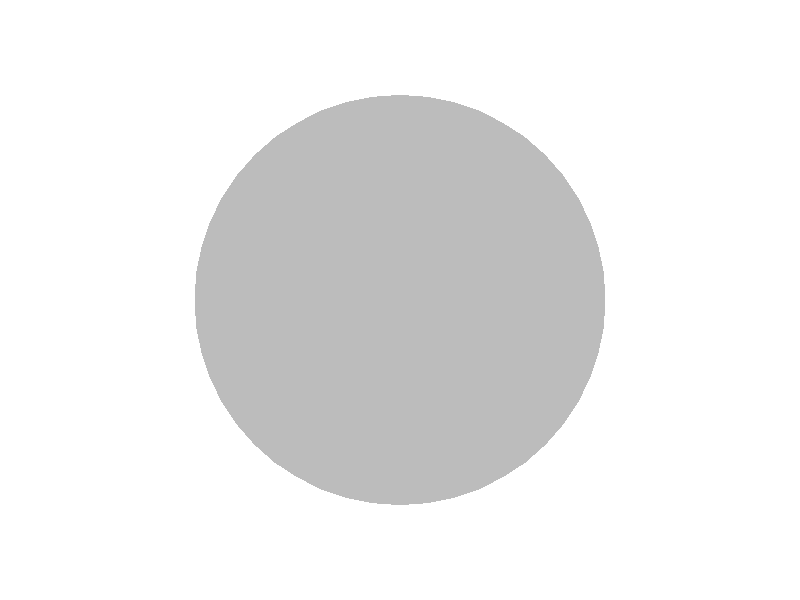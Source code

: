 #include "colors.inc"
background { rgb <1, 1, 1> }
camera {location <5, 5, 5>up <0,1,0> right <-1.33,0,0> angle 16look_at <0, 0, 0> sky <0, 1, 0> }
cylinder { <-0.359179, -0.359179, -0.359179>, <-0.278239, -0.393438, -0.393438>, 0.00235832 texture {  pigment { rgb <0.5, 0.5, 0.5> } } }
cylinder { <-0.18994, -0.418869, -0.418869>, <-0.278239, -0.393438, -0.393438>, 0.00238356 texture {  pigment { rgb <0.5, 0.5, 0.5> } } }
cylinder { <3.20154e-16, -0.439855, -0.439855>, <-0.0962489, -0.434557, -0.434557>, 0.0024135 texture {  pigment { rgb <0.5, 0.5, 0.5> } } }
cylinder { <-0.18994, -0.418869, -0.418869>, <-0.0962489, -0.434557, -0.434557>, 0.00240706 texture {  pigment { rgb <0.5, 0.5, 0.5> } } }
cylinder { <0.359179, -0.359179, -0.359179>, <0.278239, -0.393438, -0.393438>, 0.00235832 texture {  pigment { rgb <0.5, 0.5, 0.5> } } }
cylinder { <0.18994, -0.418869, -0.418869>, <0.278239, -0.393438, -0.393438>, 0.00238356 texture {  pigment { rgb <0.5, 0.5, 0.5> } } }
cylinder { <3.20154e-16, -0.439855, -0.439855>, <0.0962489, -0.434557, -0.434557>, 0.0024135 texture {  pigment { rgb <0.5, 0.5, 0.5> } } }
cylinder { <0.18994, -0.418869, -0.418869>, <0.0962489, -0.434557, -0.434557>, 0.00240706 texture {  pigment { rgb <0.5, 0.5, 0.5> } } }
cylinder { <-0.359179, -0.359179, -0.359179>, <-0.317791, -0.317791, -0.430134>, 0.00229952 texture {  pigment { rgb <0.5, 0.5, 0.5> } } }
cylinder { <-0.270979, -0.270979, -0.489991>, <-0.317791, -0.317791, -0.430134>, 0.00223126 texture {  pigment { rgb <0.5, 0.5, 0.5> } } }
cylinder { <-0.169501, -0.169501, -0.573715>, <-0.220571, -0.220571, -0.538073>, 0.00201348 texture {  pigment { rgb <0.5, 0.5, 0.5> } } }
cylinder { <-0.270979, -0.270979, -0.489991>, <-0.220571, -0.220571, -0.538073>, 0.00214969 texture {  pigment { rgb <0.5, 0.5, 0.5> } } }
cylinder { <-1.99931e-16, 4.73287e-16, -0.620361>, <-0.0315278, -0.0315278, -0.619273>, 0.00111501 texture {  pigment { rgb <0.5, 0.5, 0.5> } } }
cylinder { <-0.0720226, -0.0720226, -0.612837>, <-0.0315278, -0.0315278, -0.619273>, 0.00144072 texture {  pigment { rgb <0.5, 0.5, 0.5> } } }
cylinder { <-0.169501, -0.169501, -0.573715>, <-0.118612, -0.118612, -0.598479>, 0.00190273 texture {  pigment { rgb <0.5, 0.5, 0.5> } } }
cylinder { <-0.0720226, -0.0720226, -0.612837>, <-0.118612, -0.118612, -0.598479>, 0.00168585 texture {  pigment { rgb <0.5, 0.5, 0.5> } } }
cylinder { <0.359179, -0.359179, -0.359179>, <0.317791, -0.317791, -0.430134>, 0.00229952 texture {  pigment { rgb <0.5, 0.5, 0.5> } } }
cylinder { <0.270979, -0.270979, -0.489991>, <0.317791, -0.317791, -0.430134>, 0.00223126 texture {  pigment { rgb <0.5, 0.5, 0.5> } } }
cylinder { <0.169501, -0.169501, -0.573715>, <0.220571, -0.220571, -0.538073>, 0.00201348 texture {  pigment { rgb <0.5, 0.5, 0.5> } } }
cylinder { <0.270979, -0.270979, -0.489991>, <0.220571, -0.220571, -0.538073>, 0.00214969 texture {  pigment { rgb <0.5, 0.5, 0.5> } } }
cylinder { <-1.99931e-16, 4.73287e-16, -0.620361>, <0.0315278, -0.0315278, -0.619273>, 0.00111501 texture {  pigment { rgb <0.5, 0.5, 0.5> } } }
cylinder { <0.0720226, -0.0720226, -0.612837>, <0.0315278, -0.0315278, -0.619273>, 0.00144072 texture {  pigment { rgb <0.5, 0.5, 0.5> } } }
cylinder { <0.169501, -0.169501, -0.573715>, <0.118612, -0.118612, -0.598479>, 0.00190273 texture {  pigment { rgb <0.5, 0.5, 0.5> } } }
cylinder { <0.0720226, -0.0720226, -0.612837>, <0.118612, -0.118612, -0.598479>, 0.00168585 texture {  pigment { rgb <0.5, 0.5, 0.5> } } }
cylinder { <0.359179, -0.359179, -0.359179>, <0.393438, -0.278239, -0.393438>, 0.00235832 texture {  pigment { rgb <0.5, 0.5, 0.5> } } }
cylinder { <0.418869, -0.18994, -0.418869>, <0.393438, -0.278239, -0.393438>, 0.00238356 texture {  pigment { rgb <0.5, 0.5, 0.5> } } }
cylinder { <0.439855, -2.73724e-16, -0.439855>, <0.434557, -0.0962489, -0.434557>, 0.0024135 texture {  pigment { rgb <0.5, 0.5, 0.5> } } }
cylinder { <0.418869, -0.18994, -0.418869>, <0.434557, -0.0962489, -0.434557>, 0.00240706 texture {  pigment { rgb <0.5, 0.5, 0.5> } } }
cylinder { <0.359179, 0.359179, -0.359179>, <0.393438, 0.278239, -0.393438>, 0.00235832 texture {  pigment { rgb <0.5, 0.5, 0.5> } } }
cylinder { <0.418869, 0.18994, -0.418869>, <0.393438, 0.278239, -0.393438>, 0.00238356 texture {  pigment { rgb <0.5, 0.5, 0.5> } } }
cylinder { <0.439855, -2.73724e-16, -0.439855>, <0.434557, 0.0962489, -0.434557>, 0.0024135 texture {  pigment { rgb <0.5, 0.5, 0.5> } } }
cylinder { <0.418869, 0.18994, -0.418869>, <0.434557, 0.0962489, -0.434557>, 0.00240706 texture {  pigment { rgb <0.5, 0.5, 0.5> } } }
cylinder { <0.359179, 0.359179, -0.359179>, <0.317791, 0.317791, -0.430134>, 0.00229952 texture {  pigment { rgb <0.5, 0.5, 0.5> } } }
cylinder { <0.270979, 0.270979, -0.489991>, <0.317791, 0.317791, -0.430134>, 0.00223126 texture {  pigment { rgb <0.5, 0.5, 0.5> } } }
cylinder { <0.169501, 0.169501, -0.573715>, <0.220571, 0.220571, -0.538073>, 0.00201348 texture {  pigment { rgb <0.5, 0.5, 0.5> } } }
cylinder { <0.270979, 0.270979, -0.489991>, <0.220571, 0.220571, -0.538073>, 0.00214969 texture {  pigment { rgb <0.5, 0.5, 0.5> } } }
cylinder { <-1.99931e-16, 4.73287e-16, -0.620361>, <0.0315278, 0.0315278, -0.619273>, 0.00111501 texture {  pigment { rgb <0.5, 0.5, 0.5> } } }
cylinder { <0.0720226, 0.0720226, -0.612837>, <0.0315278, 0.0315278, -0.619273>, 0.00144072 texture {  pigment { rgb <0.5, 0.5, 0.5> } } }
cylinder { <0.169501, 0.169501, -0.573715>, <0.118612, 0.118612, -0.598479>, 0.00190273 texture {  pigment { rgb <0.5, 0.5, 0.5> } } }
cylinder { <0.0720226, 0.0720226, -0.612837>, <0.118612, 0.118612, -0.598479>, 0.00168585 texture {  pigment { rgb <0.5, 0.5, 0.5> } } }
cylinder { <-0.359179, 0.359179, -0.359179>, <-0.278239, 0.393438, -0.393438>, 0.00235832 texture {  pigment { rgb <0.5, 0.5, 0.5> } } }
cylinder { <-0.18994, 0.418869, -0.418869>, <-0.278239, 0.393438, -0.393438>, 0.00238356 texture {  pigment { rgb <0.5, 0.5, 0.5> } } }
cylinder { <2.81461e-16, 0.439855, -0.439855>, <-0.0962489, 0.434557, -0.434557>, 0.0024135 texture {  pigment { rgb <0.5, 0.5, 0.5> } } }
cylinder { <-0.18994, 0.418869, -0.418869>, <-0.0962489, 0.434557, -0.434557>, 0.00240706 texture {  pigment { rgb <0.5, 0.5, 0.5> } } }
cylinder { <0.359179, 0.359179, -0.359179>, <0.278239, 0.393438, -0.393438>, 0.00235832 texture {  pigment { rgb <0.5, 0.5, 0.5> } } }
cylinder { <0.18994, 0.418869, -0.418869>, <0.278239, 0.393438, -0.393438>, 0.00238356 texture {  pigment { rgb <0.5, 0.5, 0.5> } } }
cylinder { <2.81461e-16, 0.439855, -0.439855>, <0.0962489, 0.434557, -0.434557>, 0.0024135 texture {  pigment { rgb <0.5, 0.5, 0.5> } } }
cylinder { <0.18994, 0.418869, -0.418869>, <0.0962489, 0.434557, -0.434557>, 0.00240706 texture {  pigment { rgb <0.5, 0.5, 0.5> } } }
cylinder { <-0.359179, 0.359179, -0.359179>, <-0.317791, 0.317791, -0.430134>, 0.00229952 texture {  pigment { rgb <0.5, 0.5, 0.5> } } }
cylinder { <-0.270979, 0.270979, -0.489991>, <-0.317791, 0.317791, -0.430134>, 0.00223126 texture {  pigment { rgb <0.5, 0.5, 0.5> } } }
cylinder { <-0.169501, 0.169501, -0.573715>, <-0.220571, 0.220571, -0.538073>, 0.00201348 texture {  pigment { rgb <0.5, 0.5, 0.5> } } }
cylinder { <-0.270979, 0.270979, -0.489991>, <-0.220571, 0.220571, -0.538073>, 0.00214969 texture {  pigment { rgb <0.5, 0.5, 0.5> } } }
cylinder { <-1.99931e-16, 4.73287e-16, -0.620361>, <-0.0315278, 0.0315278, -0.619273>, 0.00111501 texture {  pigment { rgb <0.5, 0.5, 0.5> } } }
cylinder { <-0.0720226, 0.0720226, -0.612837>, <-0.0315278, 0.0315278, -0.619273>, 0.00144072 texture {  pigment { rgb <0.5, 0.5, 0.5> } } }
cylinder { <-0.169501, 0.169501, -0.573715>, <-0.118612, 0.118612, -0.598479>, 0.00190273 texture {  pigment { rgb <0.5, 0.5, 0.5> } } }
cylinder { <-0.0720226, 0.0720226, -0.612837>, <-0.118612, 0.118612, -0.598479>, 0.00168585 texture {  pigment { rgb <0.5, 0.5, 0.5> } } }
cylinder { <-0.359179, -0.359179, -0.359179>, <-0.393438, -0.278239, -0.393438>, 0.00235832 texture {  pigment { rgb <0.5, 0.5, 0.5> } } }
cylinder { <-0.418869, -0.18994, -0.418869>, <-0.393438, -0.278239, -0.393438>, 0.00238356 texture {  pigment { rgb <0.5, 0.5, 0.5> } } }
cylinder { <-0.439855, 6.90438e-17, -0.439855>, <-0.434557, -0.0962489, -0.434557>, 0.0024135 texture {  pigment { rgb <0.5, 0.5, 0.5> } } }
cylinder { <-0.418869, -0.18994, -0.418869>, <-0.434557, -0.0962489, -0.434557>, 0.00240706 texture {  pigment { rgb <0.5, 0.5, 0.5> } } }
cylinder { <-0.359179, 0.359179, -0.359179>, <-0.393438, 0.278239, -0.393438>, 0.00235832 texture {  pigment { rgb <0.5, 0.5, 0.5> } } }
cylinder { <-0.418869, 0.18994, -0.418869>, <-0.393438, 0.278239, -0.393438>, 0.00238356 texture {  pigment { rgb <0.5, 0.5, 0.5> } } }
cylinder { <-0.439855, 6.90438e-17, -0.439855>, <-0.434557, 0.0962489, -0.434557>, 0.0024135 texture {  pigment { rgb <0.5, 0.5, 0.5> } } }
cylinder { <-0.418869, 0.18994, -0.418869>, <-0.434557, 0.0962489, -0.434557>, 0.00240706 texture {  pigment { rgb <0.5, 0.5, 0.5> } } }
cylinder { <-0.359179, -0.359179, 0.359179>, <-0.278239, -0.393438, 0.393438>, 0.00235832 texture {  pigment { rgb <0.5, 0.5, 0.5> } } }
cylinder { <-0.18994, -0.418869, 0.418869>, <-0.278239, -0.393438, 0.393438>, 0.00238356 texture {  pigment { rgb <0.5, 0.5, 0.5> } } }
cylinder { <1.95077e-16, -0.439855, 0.439855>, <-0.0962489, -0.434557, 0.434557>, 0.0024135 texture {  pigment { rgb <0.5, 0.5, 0.5> } } }
cylinder { <-0.18994, -0.418869, 0.418869>, <-0.0962489, -0.434557, 0.434557>, 0.00240706 texture {  pigment { rgb <0.5, 0.5, 0.5> } } }
cylinder { <0.359179, -0.359179, 0.359179>, <0.278239, -0.393438, 0.393438>, 0.00235832 texture {  pigment { rgb <0.5, 0.5, 0.5> } } }
cylinder { <0.18994, -0.418869, 0.418869>, <0.278239, -0.393438, 0.393438>, 0.00238356 texture {  pigment { rgb <0.5, 0.5, 0.5> } } }
cylinder { <1.95077e-16, -0.439855, 0.439855>, <0.0962489, -0.434557, 0.434557>, 0.0024135 texture {  pigment { rgb <0.5, 0.5, 0.5> } } }
cylinder { <0.18994, -0.418869, 0.418869>, <0.0962489, -0.434557, 0.434557>, 0.00240706 texture {  pigment { rgb <0.5, 0.5, 0.5> } } }
cylinder { <-0.359179, -0.359179, 0.359179>, <-0.317791, -0.317791, 0.430134>, 0.00229952 texture {  pigment { rgb <0.5, 0.5, 0.5> } } }
cylinder { <-0.270979, -0.270979, 0.489991>, <-0.317791, -0.317791, 0.430134>, 0.00223126 texture {  pigment { rgb <0.5, 0.5, 0.5> } } }
cylinder { <-0.169501, -0.169501, 0.573715>, <-0.220571, -0.220571, 0.538073>, 0.00201348 texture {  pigment { rgb <0.5, 0.5, 0.5> } } }
cylinder { <-0.270979, -0.270979, 0.489991>, <-0.220571, -0.220571, 0.538073>, 0.00214969 texture {  pigment { rgb <0.5, 0.5, 0.5> } } }
cylinder { <-6.7097e-16, -7.66185e-16, 0.620361>, <-0.0315278, -0.0315278, 0.619273>, 0.00111501 texture {  pigment { rgb <0.5, 0.5, 0.5> } } }
cylinder { <-0.0720226, -0.0720226, 0.612837>, <-0.0315278, -0.0315278, 0.619273>, 0.00144072 texture {  pigment { rgb <0.5, 0.5, 0.5> } } }
cylinder { <-0.169501, -0.169501, 0.573715>, <-0.118612, -0.118612, 0.598479>, 0.00190273 texture {  pigment { rgb <0.5, 0.5, 0.5> } } }
cylinder { <-0.0720226, -0.0720226, 0.612837>, <-0.118612, -0.118612, 0.598479>, 0.00168585 texture {  pigment { rgb <0.5, 0.5, 0.5> } } }
cylinder { <0.359179, -0.359179, 0.359179>, <0.317791, -0.317791, 0.430134>, 0.00229952 texture {  pigment { rgb <0.5, 0.5, 0.5> } } }
cylinder { <0.270979, -0.270979, 0.489991>, <0.317791, -0.317791, 0.430134>, 0.00223126 texture {  pigment { rgb <0.5, 0.5, 0.5> } } }
cylinder { <0.169501, -0.169501, 0.573715>, <0.220571, -0.220571, 0.538073>, 0.00201348 texture {  pigment { rgb <0.5, 0.5, 0.5> } } }
cylinder { <0.270979, -0.270979, 0.489991>, <0.220571, -0.220571, 0.538073>, 0.00214969 texture {  pigment { rgb <0.5, 0.5, 0.5> } } }
cylinder { <-6.7097e-16, -7.66185e-16, 0.620361>, <0.0315278, -0.0315278, 0.619273>, 0.00111501 texture {  pigment { rgb <0.5, 0.5, 0.5> } } }
cylinder { <0.0720226, -0.0720226, 0.612837>, <0.0315278, -0.0315278, 0.619273>, 0.00144072 texture {  pigment { rgb <0.5, 0.5, 0.5> } } }
cylinder { <0.169501, -0.169501, 0.573715>, <0.118612, -0.118612, 0.598479>, 0.00190273 texture {  pigment { rgb <0.5, 0.5, 0.5> } } }
cylinder { <0.0720226, -0.0720226, 0.612837>, <0.118612, -0.118612, 0.598479>, 0.00168585 texture {  pigment { rgb <0.5, 0.5, 0.5> } } }
cylinder { <0.359179, -0.359179, 0.359179>, <0.393438, -0.278239, 0.393438>, 0.00235832 texture {  pigment { rgb <0.5, 0.5, 0.5> } } }
cylinder { <0.418869, -0.18994, 0.418869>, <0.393438, -0.278239, 0.393438>, 0.00238356 texture {  pigment { rgb <0.5, 0.5, 0.5> } } }
cylinder { <0.439855, -6.27885e-16, 0.439855>, <0.434557, -0.0962489, 0.434557>, 0.0024135 texture {  pigment { rgb <0.5, 0.5, 0.5> } } }
cylinder { <0.418869, -0.18994, 0.418869>, <0.434557, -0.0962489, 0.434557>, 0.00240706 texture {  pigment { rgb <0.5, 0.5, 0.5> } } }
cylinder { <0.359179, 0.359179, 0.359179>, <0.393438, 0.278239, 0.393438>, 0.00235832 texture {  pigment { rgb <0.5, 0.5, 0.5> } } }
cylinder { <0.418869, 0.18994, 0.418869>, <0.393438, 0.278239, 0.393438>, 0.00238356 texture {  pigment { rgb <0.5, 0.5, 0.5> } } }
cylinder { <0.439855, -6.27885e-16, 0.439855>, <0.434557, 0.0962489, 0.434557>, 0.0024135 texture {  pigment { rgb <0.5, 0.5, 0.5> } } }
cylinder { <0.418869, 0.18994, 0.418869>, <0.434557, 0.0962489, 0.434557>, 0.00240706 texture {  pigment { rgb <0.5, 0.5, 0.5> } } }
cylinder { <0.359179, 0.359179, 0.359179>, <0.317791, 0.317791, 0.430134>, 0.00229952 texture {  pigment { rgb <0.5, 0.5, 0.5> } } }
cylinder { <0.270979, 0.270979, 0.489991>, <0.317791, 0.317791, 0.430134>, 0.00223126 texture {  pigment { rgb <0.5, 0.5, 0.5> } } }
cylinder { <0.169501, 0.169501, 0.573715>, <0.220571, 0.220571, 0.538073>, 0.00201348 texture {  pigment { rgb <0.5, 0.5, 0.5> } } }
cylinder { <0.270979, 0.270979, 0.489991>, <0.220571, 0.220571, 0.538073>, 0.00214969 texture {  pigment { rgb <0.5, 0.5, 0.5> } } }
cylinder { <-6.7097e-16, -7.66185e-16, 0.620361>, <0.0315278, 0.0315278, 0.619273>, 0.00111501 texture {  pigment { rgb <0.5, 0.5, 0.5> } } }
cylinder { <0.0720226, 0.0720226, 0.612837>, <0.0315278, 0.0315278, 0.619273>, 0.00144072 texture {  pigment { rgb <0.5, 0.5, 0.5> } } }
cylinder { <0.169501, 0.169501, 0.573715>, <0.118612, 0.118612, 0.598479>, 0.00190273 texture {  pigment { rgb <0.5, 0.5, 0.5> } } }
cylinder { <0.0720226, 0.0720226, 0.612837>, <0.118612, 0.118612, 0.598479>, 0.00168585 texture {  pigment { rgb <0.5, 0.5, 0.5> } } }
cylinder { <-0.359179, 0.359179, 0.359179>, <-0.278239, 0.393438, 0.393438>, 0.00235832 texture {  pigment { rgb <0.5, 0.5, 0.5> } } }
cylinder { <-0.18994, 0.418869, 0.418869>, <-0.278239, 0.393438, 0.393438>, 0.00238356 texture {  pigment { rgb <0.5, 0.5, 0.5> } } }
cylinder { <1.64796e-16, 0.439855, 0.439855>, <-0.0962489, 0.434557, 0.434557>, 0.0024135 texture {  pigment { rgb <0.5, 0.5, 0.5> } } }
cylinder { <-0.18994, 0.418869, 0.418869>, <-0.0962489, 0.434557, 0.434557>, 0.00240706 texture {  pigment { rgb <0.5, 0.5, 0.5> } } }
cylinder { <0.359179, 0.359179, 0.359179>, <0.278239, 0.393438, 0.393438>, 0.00235832 texture {  pigment { rgb <0.5, 0.5, 0.5> } } }
cylinder { <0.18994, 0.418869, 0.418869>, <0.278239, 0.393438, 0.393438>, 0.00238356 texture {  pigment { rgb <0.5, 0.5, 0.5> } } }
cylinder { <1.64796e-16, 0.439855, 0.439855>, <0.0962489, 0.434557, 0.434557>, 0.0024135 texture {  pigment { rgb <0.5, 0.5, 0.5> } } }
cylinder { <0.18994, 0.418869, 0.418869>, <0.0962489, 0.434557, 0.434557>, 0.00240706 texture {  pigment { rgb <0.5, 0.5, 0.5> } } }
cylinder { <-0.359179, 0.359179, 0.359179>, <-0.317791, 0.317791, 0.430134>, 0.00229952 texture {  pigment { rgb <0.5, 0.5, 0.5> } } }
cylinder { <-0.270979, 0.270979, 0.489991>, <-0.317791, 0.317791, 0.430134>, 0.00223126 texture {  pigment { rgb <0.5, 0.5, 0.5> } } }
cylinder { <-0.169501, 0.169501, 0.573715>, <-0.220571, 0.220571, 0.538073>, 0.00201348 texture {  pigment { rgb <0.5, 0.5, 0.5> } } }
cylinder { <-0.270979, 0.270979, 0.489991>, <-0.220571, 0.220571, 0.538073>, 0.00214969 texture {  pigment { rgb <0.5, 0.5, 0.5> } } }
cylinder { <-6.7097e-16, -7.66185e-16, 0.620361>, <-0.0315278, 0.0315278, 0.619273>, 0.00111501 texture {  pigment { rgb <0.5, 0.5, 0.5> } } }
cylinder { <-0.0720226, 0.0720226, 0.612837>, <-0.0315278, 0.0315278, 0.619273>, 0.00144072 texture {  pigment { rgb <0.5, 0.5, 0.5> } } }
cylinder { <-0.169501, 0.169501, 0.573715>, <-0.118612, 0.118612, 0.598479>, 0.00190273 texture {  pigment { rgb <0.5, 0.5, 0.5> } } }
cylinder { <-0.0720226, 0.0720226, 0.612837>, <-0.118612, 0.118612, 0.598479>, 0.00168585 texture {  pigment { rgb <0.5, 0.5, 0.5> } } }
cylinder { <-0.359179, -0.359179, 0.359179>, <-0.393438, -0.278239, 0.393438>, 0.00235832 texture {  pigment { rgb <0.5, 0.5, 0.5> } } }
cylinder { <-0.418869, -0.18994, 0.418869>, <-0.393438, -0.278239, 0.393438>, 0.00238356 texture {  pigment { rgb <0.5, 0.5, 0.5> } } }
cylinder { <-0.439855, 2.00244e-16, 0.439855>, <-0.434557, -0.0962489, 0.434557>, 0.0024135 texture {  pigment { rgb <0.5, 0.5, 0.5> } } }
cylinder { <-0.418869, -0.18994, 0.418869>, <-0.434557, -0.0962489, 0.434557>, 0.00240706 texture {  pigment { rgb <0.5, 0.5, 0.5> } } }
cylinder { <-0.359179, 0.359179, 0.359179>, <-0.393438, 0.278239, 0.393438>, 0.00235832 texture {  pigment { rgb <0.5, 0.5, 0.5> } } }
cylinder { <-0.418869, 0.18994, 0.418869>, <-0.393438, 0.278239, 0.393438>, 0.00238356 texture {  pigment { rgb <0.5, 0.5, 0.5> } } }
cylinder { <-0.439855, 2.00244e-16, 0.439855>, <-0.434557, 0.0962489, 0.434557>, 0.0024135 texture {  pigment { rgb <0.5, 0.5, 0.5> } } }
cylinder { <-0.418869, 0.18994, 0.418869>, <-0.434557, 0.0962489, 0.434557>, 0.00240706 texture {  pigment { rgb <0.5, 0.5, 0.5> } } }
cylinder { <-0.359179, -0.359179, -0.359179>, <-0.317791, -0.430134, -0.317791>, 0.00229952 texture {  pigment { rgb <0.5, 0.5, 0.5> } } }
cylinder { <-0.270979, -0.489991, -0.270979>, <-0.317791, -0.430134, -0.317791>, 0.00223126 texture {  pigment { rgb <0.5, 0.5, 0.5> } } }
cylinder { <-0.169501, -0.573715, -0.169501>, <-0.220571, -0.538073, -0.220571>, 0.00201348 texture {  pigment { rgb <0.5, 0.5, 0.5> } } }
cylinder { <-0.270979, -0.489991, -0.270979>, <-0.220571, -0.538073, -0.220571>, 0.00214969 texture {  pigment { rgb <0.5, 0.5, 0.5> } } }
cylinder { <1.20228e-16, -0.620361, -7.16116e-17>, <-0.0315278, -0.619273, -0.0315278>, 0.00111501 texture {  pigment { rgb <0.5, 0.5, 0.5> } } }
cylinder { <-0.0720226, -0.612837, -0.0720226>, <-0.0315278, -0.619273, -0.0315278>, 0.00144072 texture {  pigment { rgb <0.5, 0.5, 0.5> } } }
cylinder { <-0.169501, -0.573715, -0.169501>, <-0.118612, -0.598479, -0.118612>, 0.00190273 texture {  pigment { rgb <0.5, 0.5, 0.5> } } }
cylinder { <-0.0720226, -0.612837, -0.0720226>, <-0.118612, -0.598479, -0.118612>, 0.00168585 texture {  pigment { rgb <0.5, 0.5, 0.5> } } }
cylinder { <0.359179, -0.359179, -0.359179>, <0.317791, -0.430134, -0.317791>, 0.00229952 texture {  pigment { rgb <0.5, 0.5, 0.5> } } }
cylinder { <0.270979, -0.489991, -0.270979>, <0.317791, -0.430134, -0.317791>, 0.00223126 texture {  pigment { rgb <0.5, 0.5, 0.5> } } }
cylinder { <0.169501, -0.573715, -0.169501>, <0.220571, -0.538073, -0.220571>, 0.00201348 texture {  pigment { rgb <0.5, 0.5, 0.5> } } }
cylinder { <0.270979, -0.489991, -0.270979>, <0.220571, -0.538073, -0.220571>, 0.00214969 texture {  pigment { rgb <0.5, 0.5, 0.5> } } }
cylinder { <1.20228e-16, -0.620361, -7.16116e-17>, <0.0315278, -0.619273, -0.0315278>, 0.00111501 texture {  pigment { rgb <0.5, 0.5, 0.5> } } }
cylinder { <0.0720226, -0.612837, -0.0720226>, <0.0315278, -0.619273, -0.0315278>, 0.00144072 texture {  pigment { rgb <0.5, 0.5, 0.5> } } }
cylinder { <0.169501, -0.573715, -0.169501>, <0.118612, -0.598479, -0.118612>, 0.00190273 texture {  pigment { rgb <0.5, 0.5, 0.5> } } }
cylinder { <0.0720226, -0.612837, -0.0720226>, <0.118612, -0.598479, -0.118612>, 0.00168585 texture {  pigment { rgb <0.5, 0.5, 0.5> } } }
cylinder { <0.359179, -0.359179, -0.359179>, <0.393438, -0.393438, -0.278239>, 0.00235832 texture {  pigment { rgb <0.5, 0.5, 0.5> } } }
cylinder { <0.418869, -0.418869, -0.18994>, <0.393438, -0.393438, -0.278239>, 0.00238356 texture {  pigment { rgb <0.5, 0.5, 0.5> } } }
cylinder { <0.439855, -0.439855, 3.56032e-16>, <0.434557, -0.434557, -0.0962489>, 0.0024135 texture {  pigment { rgb <0.5, 0.5, 0.5> } } }
cylinder { <0.418869, -0.418869, -0.18994>, <0.434557, -0.434557, -0.0962489>, 0.00240706 texture {  pigment { rgb <0.5, 0.5, 0.5> } } }
cylinder { <0.359179, -0.359179, 0.359179>, <0.393438, -0.393438, 0.278239>, 0.00235832 texture {  pigment { rgb <0.5, 0.5, 0.5> } } }
cylinder { <0.418869, -0.418869, 0.18994>, <0.393438, -0.393438, 0.278239>, 0.00238356 texture {  pigment { rgb <0.5, 0.5, 0.5> } } }
cylinder { <0.439855, -0.439855, 3.56032e-16>, <0.434557, -0.434557, 0.0962489>, 0.0024135 texture {  pigment { rgb <0.5, 0.5, 0.5> } } }
cylinder { <0.418869, -0.418869, 0.18994>, <0.434557, -0.434557, 0.0962489>, 0.00240706 texture {  pigment { rgb <0.5, 0.5, 0.5> } } }
cylinder { <0.359179, -0.359179, 0.359179>, <0.317791, -0.430134, 0.317791>, 0.00229952 texture {  pigment { rgb <0.5, 0.5, 0.5> } } }
cylinder { <0.270979, -0.489991, 0.270979>, <0.317791, -0.430134, 0.317791>, 0.00223126 texture {  pigment { rgb <0.5, 0.5, 0.5> } } }
cylinder { <0.169501, -0.573715, 0.169501>, <0.220571, -0.538073, 0.220571>, 0.00201348 texture {  pigment { rgb <0.5, 0.5, 0.5> } } }
cylinder { <0.270979, -0.489991, 0.270979>, <0.220571, -0.538073, 0.220571>, 0.00214969 texture {  pigment { rgb <0.5, 0.5, 0.5> } } }
cylinder { <1.20228e-16, -0.620361, -7.16116e-17>, <0.0315278, -0.619273, 0.0315278>, 0.00111501 texture {  pigment { rgb <0.5, 0.5, 0.5> } } }
cylinder { <0.0720226, -0.612837, 0.0720226>, <0.0315278, -0.619273, 0.0315278>, 0.00144072 texture {  pigment { rgb <0.5, 0.5, 0.5> } } }
cylinder { <0.169501, -0.573715, 0.169501>, <0.118612, -0.598479, 0.118612>, 0.00190273 texture {  pigment { rgb <0.5, 0.5, 0.5> } } }
cylinder { <0.0720226, -0.612837, 0.0720226>, <0.118612, -0.598479, 0.118612>, 0.00168585 texture {  pigment { rgb <0.5, 0.5, 0.5> } } }
cylinder { <-0.359179, -0.359179, 0.359179>, <-0.317791, -0.430134, 0.317791>, 0.00229952 texture {  pigment { rgb <0.5, 0.5, 0.5> } } }
cylinder { <-0.270979, -0.489991, 0.270979>, <-0.317791, -0.430134, 0.317791>, 0.00223126 texture {  pigment { rgb <0.5, 0.5, 0.5> } } }
cylinder { <-0.169501, -0.573715, 0.169501>, <-0.220571, -0.538073, 0.220571>, 0.00201348 texture {  pigment { rgb <0.5, 0.5, 0.5> } } }
cylinder { <-0.270979, -0.489991, 0.270979>, <-0.220571, -0.538073, 0.220571>, 0.00214969 texture {  pigment { rgb <0.5, 0.5, 0.5> } } }
cylinder { <1.20228e-16, -0.620361, -7.16116e-17>, <-0.0315278, -0.619273, 0.0315278>, 0.00111501 texture {  pigment { rgb <0.5, 0.5, 0.5> } } }
cylinder { <-0.0720226, -0.612837, 0.0720226>, <-0.0315278, -0.619273, 0.0315278>, 0.00144072 texture {  pigment { rgb <0.5, 0.5, 0.5> } } }
cylinder { <-0.169501, -0.573715, 0.169501>, <-0.118612, -0.598479, 0.118612>, 0.00190273 texture {  pigment { rgb <0.5, 0.5, 0.5> } } }
cylinder { <-0.0720226, -0.612837, 0.0720226>, <-0.118612, -0.598479, 0.118612>, 0.00168585 texture {  pigment { rgb <0.5, 0.5, 0.5> } } }
cylinder { <-0.359179, -0.359179, -0.359179>, <-0.393438, -0.393438, -0.278239>, 0.00235832 texture {  pigment { rgb <0.5, 0.5, 0.5> } } }
cylinder { <-0.418869, -0.418869, -0.18994>, <-0.393438, -0.393438, -0.278239>, 0.00238356 texture {  pigment { rgb <0.5, 0.5, 0.5> } } }
cylinder { <-0.439855, -0.439855, -6.05996e-17>, <-0.434557, -0.434557, -0.0962489>, 0.0024135 texture {  pigment { rgb <0.5, 0.5, 0.5> } } }
cylinder { <-0.418869, -0.418869, -0.18994>, <-0.434557, -0.434557, -0.0962489>, 0.00240706 texture {  pigment { rgb <0.5, 0.5, 0.5> } } }
cylinder { <-0.359179, -0.359179, 0.359179>, <-0.393438, -0.393438, 0.278239>, 0.00235832 texture {  pigment { rgb <0.5, 0.5, 0.5> } } }
cylinder { <-0.418869, -0.418869, 0.18994>, <-0.393438, -0.393438, 0.278239>, 0.00238356 texture {  pigment { rgb <0.5, 0.5, 0.5> } } }
cylinder { <-0.439855, -0.439855, -6.05996e-17>, <-0.434557, -0.434557, 0.0962489>, 0.0024135 texture {  pigment { rgb <0.5, 0.5, 0.5> } } }
cylinder { <-0.418869, -0.418869, 0.18994>, <-0.434557, -0.434557, 0.0962489>, 0.00240706 texture {  pigment { rgb <0.5, 0.5, 0.5> } } }
cylinder { <-0.359179, 0.359179, -0.359179>, <-0.317791, 0.430134, -0.317791>, 0.00229952 texture {  pigment { rgb <0.5, 0.5, 0.5> } } }
cylinder { <-0.270979, 0.489991, -0.270979>, <-0.317791, 0.430134, -0.317791>, 0.00223126 texture {  pigment { rgb <0.5, 0.5, 0.5> } } }
cylinder { <-0.169501, 0.573715, -0.169501>, <-0.220571, 0.538073, -0.220571>, 0.00201348 texture {  pigment { rgb <0.5, 0.5, 0.5> } } }
cylinder { <-0.270979, 0.489991, -0.270979>, <-0.220571, 0.538073, -0.220571>, 0.00214969 texture {  pigment { rgb <0.5, 0.5, 0.5> } } }
cylinder { <-1.87361e-16, 0.620361, -9.55394e-17>, <-0.0315278, 0.619273, -0.0315278>, 0.00111501 texture {  pigment { rgb <0.5, 0.5, 0.5> } } }
cylinder { <-0.0720226, 0.612837, -0.0720226>, <-0.0315278, 0.619273, -0.0315278>, 0.00144072 texture {  pigment { rgb <0.5, 0.5, 0.5> } } }
cylinder { <-0.169501, 0.573715, -0.169501>, <-0.118612, 0.598479, -0.118612>, 0.00190273 texture {  pigment { rgb <0.5, 0.5, 0.5> } } }
cylinder { <-0.0720226, 0.612837, -0.0720226>, <-0.118612, 0.598479, -0.118612>, 0.00168585 texture {  pigment { rgb <0.5, 0.5, 0.5> } } }
cylinder { <0.359179, 0.359179, -0.359179>, <0.317791, 0.430134, -0.317791>, 0.00229952 texture {  pigment { rgb <0.5, 0.5, 0.5> } } }
cylinder { <0.270979, 0.489991, -0.270979>, <0.317791, 0.430134, -0.317791>, 0.00223126 texture {  pigment { rgb <0.5, 0.5, 0.5> } } }
cylinder { <0.169501, 0.573715, -0.169501>, <0.220571, 0.538073, -0.220571>, 0.00201348 texture {  pigment { rgb <0.5, 0.5, 0.5> } } }
cylinder { <0.270979, 0.489991, -0.270979>, <0.220571, 0.538073, -0.220571>, 0.00214969 texture {  pigment { rgb <0.5, 0.5, 0.5> } } }
cylinder { <-1.87361e-16, 0.620361, -9.55394e-17>, <0.0315278, 0.619273, -0.0315278>, 0.00111501 texture {  pigment { rgb <0.5, 0.5, 0.5> } } }
cylinder { <0.0720226, 0.612837, -0.0720226>, <0.0315278, 0.619273, -0.0315278>, 0.00144072 texture {  pigment { rgb <0.5, 0.5, 0.5> } } }
cylinder { <0.169501, 0.573715, -0.169501>, <0.118612, 0.598479, -0.118612>, 0.00190273 texture {  pigment { rgb <0.5, 0.5, 0.5> } } }
cylinder { <0.0720226, 0.612837, -0.0720226>, <0.118612, 0.598479, -0.118612>, 0.00168585 texture {  pigment { rgb <0.5, 0.5, 0.5> } } }
cylinder { <-0.359179, 0.359179, -0.359179>, <-0.393438, 0.393438, -0.278239>, 0.00235832 texture {  pigment { rgb <0.5, 0.5, 0.5> } } }
cylinder { <-0.418869, 0.418869, -0.18994>, <-0.393438, 0.393438, -0.278239>, 0.00238356 texture {  pigment { rgb <0.5, 0.5, 0.5> } } }
cylinder { <-0.439855, 0.439855, 4.188e-16>, <-0.434557, 0.434557, -0.0962489>, 0.0024135 texture {  pigment { rgb <0.5, 0.5, 0.5> } } }
cylinder { <-0.418869, 0.418869, -0.18994>, <-0.434557, 0.434557, -0.0962489>, 0.00240706 texture {  pigment { rgb <0.5, 0.5, 0.5> } } }
cylinder { <-0.359179, 0.359179, 0.359179>, <-0.393438, 0.393438, 0.278239>, 0.00235832 texture {  pigment { rgb <0.5, 0.5, 0.5> } } }
cylinder { <-0.418869, 0.418869, 0.18994>, <-0.393438, 0.393438, 0.278239>, 0.00238356 texture {  pigment { rgb <0.5, 0.5, 0.5> } } }
cylinder { <-0.439855, 0.439855, 4.188e-16>, <-0.434557, 0.434557, 0.0962489>, 0.0024135 texture {  pigment { rgb <0.5, 0.5, 0.5> } } }
cylinder { <-0.418869, 0.418869, 0.18994>, <-0.434557, 0.434557, 0.0962489>, 0.00240706 texture {  pigment { rgb <0.5, 0.5, 0.5> } } }
cylinder { <-0.359179, 0.359179, 0.359179>, <-0.317791, 0.430134, 0.317791>, 0.00229952 texture {  pigment { rgb <0.5, 0.5, 0.5> } } }
cylinder { <-0.270979, 0.489991, 0.270979>, <-0.317791, 0.430134, 0.317791>, 0.00223126 texture {  pigment { rgb <0.5, 0.5, 0.5> } } }
cylinder { <-0.169501, 0.573715, 0.169501>, <-0.220571, 0.538073, 0.220571>, 0.00201348 texture {  pigment { rgb <0.5, 0.5, 0.5> } } }
cylinder { <-0.270979, 0.489991, 0.270979>, <-0.220571, 0.538073, 0.220571>, 0.00214969 texture {  pigment { rgb <0.5, 0.5, 0.5> } } }
cylinder { <-1.87361e-16, 0.620361, -9.55394e-17>, <-0.0315278, 0.619273, 0.0315278>, 0.00111501 texture {  pigment { rgb <0.5, 0.5, 0.5> } } }
cylinder { <-0.0720226, 0.612837, 0.0720226>, <-0.0315278, 0.619273, 0.0315278>, 0.00144072 texture {  pigment { rgb <0.5, 0.5, 0.5> } } }
cylinder { <-0.169501, 0.573715, 0.169501>, <-0.118612, 0.598479, 0.118612>, 0.00190273 texture {  pigment { rgb <0.5, 0.5, 0.5> } } }
cylinder { <-0.0720226, 0.612837, 0.0720226>, <-0.118612, 0.598479, 0.118612>, 0.00168585 texture {  pigment { rgb <0.5, 0.5, 0.5> } } }
cylinder { <0.359179, 0.359179, 0.359179>, <0.317791, 0.430134, 0.317791>, 0.00229952 texture {  pigment { rgb <0.5, 0.5, 0.5> } } }
cylinder { <0.270979, 0.489991, 0.270979>, <0.317791, 0.430134, 0.317791>, 0.00223126 texture {  pigment { rgb <0.5, 0.5, 0.5> } } }
cylinder { <0.169501, 0.573715, 0.169501>, <0.220571, 0.538073, 0.220571>, 0.00201348 texture {  pigment { rgb <0.5, 0.5, 0.5> } } }
cylinder { <0.270979, 0.489991, 0.270979>, <0.220571, 0.538073, 0.220571>, 0.00214969 texture {  pigment { rgb <0.5, 0.5, 0.5> } } }
cylinder { <-1.87361e-16, 0.620361, -9.55394e-17>, <0.0315278, 0.619273, 0.0315278>, 0.00111501 texture {  pigment { rgb <0.5, 0.5, 0.5> } } }
cylinder { <0.0720226, 0.612837, 0.0720226>, <0.0315278, 0.619273, 0.0315278>, 0.00144072 texture {  pigment { rgb <0.5, 0.5, 0.5> } } }
cylinder { <0.169501, 0.573715, 0.169501>, <0.118612, 0.598479, 0.118612>, 0.00190273 texture {  pigment { rgb <0.5, 0.5, 0.5> } } }
cylinder { <0.0720226, 0.612837, 0.0720226>, <0.118612, 0.598479, 0.118612>, 0.00168585 texture {  pigment { rgb <0.5, 0.5, 0.5> } } }
cylinder { <0.359179, 0.359179, -0.359179>, <0.393438, 0.393438, -0.278239>, 0.00235832 texture {  pigment { rgb <0.5, 0.5, 0.5> } } }
cylinder { <0.418869, 0.418869, -0.18994>, <0.393438, 0.393438, -0.278239>, 0.00238356 texture {  pigment { rgb <0.5, 0.5, 0.5> } } }
cylinder { <0.439855, 0.439855, 5.76849e-16>, <0.434557, 0.434557, -0.0962489>, 0.0024135 texture {  pigment { rgb <0.5, 0.5, 0.5> } } }
cylinder { <0.418869, 0.418869, -0.18994>, <0.434557, 0.434557, -0.0962489>, 0.00240706 texture {  pigment { rgb <0.5, 0.5, 0.5> } } }
cylinder { <0.359179, 0.359179, 0.359179>, <0.393438, 0.393438, 0.278239>, 0.00235832 texture {  pigment { rgb <0.5, 0.5, 0.5> } } }
cylinder { <0.418869, 0.418869, 0.18994>, <0.393438, 0.393438, 0.278239>, 0.00238356 texture {  pigment { rgb <0.5, 0.5, 0.5> } } }
cylinder { <0.439855, 0.439855, 5.76849e-16>, <0.434557, 0.434557, 0.0962489>, 0.0024135 texture {  pigment { rgb <0.5, 0.5, 0.5> } } }
cylinder { <0.418869, 0.418869, 0.18994>, <0.434557, 0.434557, 0.0962489>, 0.00240706 texture {  pigment { rgb <0.5, 0.5, 0.5> } } }
cylinder { <-0.359179, -0.359179, -0.359179>, <-0.430134, -0.317791, -0.317791>, 0.00229952 texture {  pigment { rgb <0.5, 0.5, 0.5> } } }
cylinder { <-0.489991, -0.270979, -0.270979>, <-0.430134, -0.317791, -0.317791>, 0.00223126 texture {  pigment { rgb <0.5, 0.5, 0.5> } } }
cylinder { <-0.573715, -0.169501, -0.169501>, <-0.538073, -0.220571, -0.220571>, 0.00201348 texture {  pigment { rgb <0.5, 0.5, 0.5> } } }
cylinder { <-0.489991, -0.270979, -0.270979>, <-0.538073, -0.220571, -0.220571>, 0.00214969 texture {  pigment { rgb <0.5, 0.5, 0.5> } } }
cylinder { <-0.620361, 3.71212e-16, -4.75682e-16>, <-0.619273, -0.0315278, -0.0315278>, 0.00111501 texture {  pigment { rgb <0.5, 0.5, 0.5> } } }
cylinder { <-0.612837, -0.0720226, -0.0720226>, <-0.619273, -0.0315278, -0.0315278>, 0.00144072 texture {  pigment { rgb <0.5, 0.5, 0.5> } } }
cylinder { <-0.573715, -0.169501, -0.169501>, <-0.598479, -0.118612, -0.118612>, 0.00190273 texture {  pigment { rgb <0.5, 0.5, 0.5> } } }
cylinder { <-0.612837, -0.0720226, -0.0720226>, <-0.598479, -0.118612, -0.118612>, 0.00168585 texture {  pigment { rgb <0.5, 0.5, 0.5> } } }
cylinder { <-0.359179, 0.359179, -0.359179>, <-0.430134, 0.317791, -0.317791>, 0.00229952 texture {  pigment { rgb <0.5, 0.5, 0.5> } } }
cylinder { <-0.489991, 0.270979, -0.270979>, <-0.430134, 0.317791, -0.317791>, 0.00223126 texture {  pigment { rgb <0.5, 0.5, 0.5> } } }
cylinder { <-0.573715, 0.169501, -0.169501>, <-0.538073, 0.220571, -0.220571>, 0.00201348 texture {  pigment { rgb <0.5, 0.5, 0.5> } } }
cylinder { <-0.489991, 0.270979, -0.270979>, <-0.538073, 0.220571, -0.220571>, 0.00214969 texture {  pigment { rgb <0.5, 0.5, 0.5> } } }
cylinder { <-0.620361, 3.71212e-16, -4.75682e-16>, <-0.619273, 0.0315278, -0.0315278>, 0.00111501 texture {  pigment { rgb <0.5, 0.5, 0.5> } } }
cylinder { <-0.612837, 0.0720226, -0.0720226>, <-0.619273, 0.0315278, -0.0315278>, 0.00144072 texture {  pigment { rgb <0.5, 0.5, 0.5> } } }
cylinder { <-0.573715, 0.169501, -0.169501>, <-0.598479, 0.118612, -0.118612>, 0.00190273 texture {  pigment { rgb <0.5, 0.5, 0.5> } } }
cylinder { <-0.612837, 0.0720226, -0.0720226>, <-0.598479, 0.118612, -0.118612>, 0.00168585 texture {  pigment { rgb <0.5, 0.5, 0.5> } } }
cylinder { <-0.359179, 0.359179, 0.359179>, <-0.430134, 0.317791, 0.317791>, 0.00229952 texture {  pigment { rgb <0.5, 0.5, 0.5> } } }
cylinder { <-0.489991, 0.270979, 0.270979>, <-0.430134, 0.317791, 0.317791>, 0.00223126 texture {  pigment { rgb <0.5, 0.5, 0.5> } } }
cylinder { <-0.573715, 0.169501, 0.169501>, <-0.538073, 0.220571, 0.220571>, 0.00201348 texture {  pigment { rgb <0.5, 0.5, 0.5> } } }
cylinder { <-0.489991, 0.270979, 0.270979>, <-0.538073, 0.220571, 0.220571>, 0.00214969 texture {  pigment { rgb <0.5, 0.5, 0.5> } } }
cylinder { <-0.620361, 3.71212e-16, -4.75682e-16>, <-0.619273, 0.0315278, 0.0315278>, 0.00111501 texture {  pigment { rgb <0.5, 0.5, 0.5> } } }
cylinder { <-0.612837, 0.0720226, 0.0720226>, <-0.619273, 0.0315278, 0.0315278>, 0.00144072 texture {  pigment { rgb <0.5, 0.5, 0.5> } } }
cylinder { <-0.573715, 0.169501, 0.169501>, <-0.598479, 0.118612, 0.118612>, 0.00190273 texture {  pigment { rgb <0.5, 0.5, 0.5> } } }
cylinder { <-0.612837, 0.0720226, 0.0720226>, <-0.598479, 0.118612, 0.118612>, 0.00168585 texture {  pigment { rgb <0.5, 0.5, 0.5> } } }
cylinder { <-0.359179, -0.359179, 0.359179>, <-0.430134, -0.317791, 0.317791>, 0.00229952 texture {  pigment { rgb <0.5, 0.5, 0.5> } } }
cylinder { <-0.489991, -0.270979, 0.270979>, <-0.430134, -0.317791, 0.317791>, 0.00223126 texture {  pigment { rgb <0.5, 0.5, 0.5> } } }
cylinder { <-0.573715, -0.169501, 0.169501>, <-0.538073, -0.220571, 0.220571>, 0.00201348 texture {  pigment { rgb <0.5, 0.5, 0.5> } } }
cylinder { <-0.489991, -0.270979, 0.270979>, <-0.538073, -0.220571, 0.220571>, 0.00214969 texture {  pigment { rgb <0.5, 0.5, 0.5> } } }
cylinder { <-0.620361, 3.71212e-16, -4.75682e-16>, <-0.619273, -0.0315278, 0.0315278>, 0.00111501 texture {  pigment { rgb <0.5, 0.5, 0.5> } } }
cylinder { <-0.612837, -0.0720226, 0.0720226>, <-0.619273, -0.0315278, 0.0315278>, 0.00144072 texture {  pigment { rgb <0.5, 0.5, 0.5> } } }
cylinder { <-0.573715, -0.169501, 0.169501>, <-0.598479, -0.118612, 0.118612>, 0.00190273 texture {  pigment { rgb <0.5, 0.5, 0.5> } } }
cylinder { <-0.612837, -0.0720226, 0.0720226>, <-0.598479, -0.118612, 0.118612>, 0.00168585 texture {  pigment { rgb <0.5, 0.5, 0.5> } } }
cylinder { <0.359179, -0.359179, -0.359179>, <0.430134, -0.317791, -0.317791>, 0.00229952 texture {  pigment { rgb <0.5, 0.5, 0.5> } } }
cylinder { <0.489991, -0.270979, -0.270979>, <0.430134, -0.317791, -0.317791>, 0.00223126 texture {  pigment { rgb <0.5, 0.5, 0.5> } } }
cylinder { <0.573715, -0.169501, -0.169501>, <0.538073, -0.220571, -0.220571>, 0.00201348 texture {  pigment { rgb <0.5, 0.5, 0.5> } } }
cylinder { <0.489991, -0.270979, -0.270979>, <0.538073, -0.220571, -0.220571>, 0.00214969 texture {  pigment { rgb <0.5, 0.5, 0.5> } } }
cylinder { <0.620361, -7.34338e-16, -2.73211e-16>, <0.619273, -0.0315278, -0.0315278>, 0.00111501 texture {  pigment { rgb <0.5, 0.5, 0.5> } } }
cylinder { <0.612837, -0.0720226, -0.0720226>, <0.619273, -0.0315278, -0.0315278>, 0.00144072 texture {  pigment { rgb <0.5, 0.5, 0.5> } } }
cylinder { <0.573715, -0.169501, -0.169501>, <0.598479, -0.118612, -0.118612>, 0.00190273 texture {  pigment { rgb <0.5, 0.5, 0.5> } } }
cylinder { <0.612837, -0.0720226, -0.0720226>, <0.598479, -0.118612, -0.118612>, 0.00168585 texture {  pigment { rgb <0.5, 0.5, 0.5> } } }
cylinder { <0.359179, 0.359179, -0.359179>, <0.430134, 0.317791, -0.317791>, 0.00229952 texture {  pigment { rgb <0.5, 0.5, 0.5> } } }
cylinder { <0.489991, 0.270979, -0.270979>, <0.430134, 0.317791, -0.317791>, 0.00223126 texture {  pigment { rgb <0.5, 0.5, 0.5> } } }
cylinder { <0.573715, 0.169501, -0.169501>, <0.538073, 0.220571, -0.220571>, 0.00201348 texture {  pigment { rgb <0.5, 0.5, 0.5> } } }
cylinder { <0.489991, 0.270979, -0.270979>, <0.538073, 0.220571, -0.220571>, 0.00214969 texture {  pigment { rgb <0.5, 0.5, 0.5> } } }
cylinder { <0.620361, -7.34338e-16, -2.73211e-16>, <0.619273, 0.0315278, -0.0315278>, 0.00111501 texture {  pigment { rgb <0.5, 0.5, 0.5> } } }
cylinder { <0.612837, 0.0720226, -0.0720226>, <0.619273, 0.0315278, -0.0315278>, 0.00144072 texture {  pigment { rgb <0.5, 0.5, 0.5> } } }
cylinder { <0.573715, 0.169501, -0.169501>, <0.598479, 0.118612, -0.118612>, 0.00190273 texture {  pigment { rgb <0.5, 0.5, 0.5> } } }
cylinder { <0.612837, 0.0720226, -0.0720226>, <0.598479, 0.118612, -0.118612>, 0.00168585 texture {  pigment { rgb <0.5, 0.5, 0.5> } } }
cylinder { <0.359179, 0.359179, 0.359179>, <0.430134, 0.317791, 0.317791>, 0.00229952 texture {  pigment { rgb <0.5, 0.5, 0.5> } } }
cylinder { <0.489991, 0.270979, 0.270979>, <0.430134, 0.317791, 0.317791>, 0.00223126 texture {  pigment { rgb <0.5, 0.5, 0.5> } } }
cylinder { <0.573715, 0.169501, 0.169501>, <0.538073, 0.220571, 0.220571>, 0.00201348 texture {  pigment { rgb <0.5, 0.5, 0.5> } } }
cylinder { <0.489991, 0.270979, 0.270979>, <0.538073, 0.220571, 0.220571>, 0.00214969 texture {  pigment { rgb <0.5, 0.5, 0.5> } } }
cylinder { <0.620361, -7.34338e-16, -2.73211e-16>, <0.619273, 0.0315278, 0.0315278>, 0.00111501 texture {  pigment { rgb <0.5, 0.5, 0.5> } } }
cylinder { <0.612837, 0.0720226, 0.0720226>, <0.619273, 0.0315278, 0.0315278>, 0.00144072 texture {  pigment { rgb <0.5, 0.5, 0.5> } } }
cylinder { <0.573715, 0.169501, 0.169501>, <0.598479, 0.118612, 0.118612>, 0.00190273 texture {  pigment { rgb <0.5, 0.5, 0.5> } } }
cylinder { <0.612837, 0.0720226, 0.0720226>, <0.598479, 0.118612, 0.118612>, 0.00168585 texture {  pigment { rgb <0.5, 0.5, 0.5> } } }
cylinder { <0.359179, -0.359179, 0.359179>, <0.430134, -0.317791, 0.317791>, 0.00229952 texture {  pigment { rgb <0.5, 0.5, 0.5> } } }
cylinder { <0.489991, -0.270979, 0.270979>, <0.430134, -0.317791, 0.317791>, 0.00223126 texture {  pigment { rgb <0.5, 0.5, 0.5> } } }
cylinder { <0.573715, -0.169501, 0.169501>, <0.538073, -0.220571, 0.220571>, 0.00201348 texture {  pigment { rgb <0.5, 0.5, 0.5> } } }
cylinder { <0.489991, -0.270979, 0.270979>, <0.538073, -0.220571, 0.220571>, 0.00214969 texture {  pigment { rgb <0.5, 0.5, 0.5> } } }
cylinder { <0.620361, -7.34338e-16, -2.73211e-16>, <0.619273, -0.0315278, 0.0315278>, 0.00111501 texture {  pigment { rgb <0.5, 0.5, 0.5> } } }
cylinder { <0.612837, -0.0720226, 0.0720226>, <0.619273, -0.0315278, 0.0315278>, 0.00144072 texture {  pigment { rgb <0.5, 0.5, 0.5> } } }
cylinder { <0.573715, -0.169501, 0.169501>, <0.598479, -0.118612, 0.118612>, 0.00190273 texture {  pigment { rgb <0.5, 0.5, 0.5> } } }
cylinder { <0.612837, -0.0720226, 0.0720226>, <0.598479, -0.118612, 0.118612>, 0.00168585 texture {  pigment { rgb <0.5, 0.5, 0.5> } } }
cylinder { <3.20154e-16, -0.439855, -0.439855>, <-0.0481565, -0.38316, -0.487639>, 0.0022103 texture {  pigment { rgb <0.5, 0.5, 0.5> } } }
cylinder { <-0.0938485, -0.319105, -0.525553>, <-0.0481565, -0.38316, -0.487639>, 0.0021835 texture {  pigment { rgb <0.5, 0.5, 0.5> } } }
cylinder { <-0.169501, -0.169501, -0.573715>, <-0.135259, -0.246539, -0.554681>, 0.00216068 texture {  pigment { rgb <0.5, 0.5, 0.5> } } }
cylinder { <-0.0938485, -0.319105, -0.525553>, <-0.135259, -0.246539, -0.554681>, 0.00221205 texture {  pigment { rgb <0.5, 0.5, 0.5> } } }
cylinder { <-0.169501, -0.169501, -0.573715>, <-0.0857425, -0.191614, -0.585168>, 0.00218456 texture {  pigment { rgb <0.5, 0.5, 0.5> } } }
cylinder { <3.94245e-16, -0.201333, -0.588137>, <-0.0857425, -0.191614, -0.585168>, 0.00215857 texture {  pigment { rgb <0.5, 0.5, 0.5> } } }
cylinder { <0.169501, -0.169501, -0.573715>, <0.0857425, -0.191614, -0.585168>, 0.00218456 texture {  pigment { rgb <0.5, 0.5, 0.5> } } }
cylinder { <3.94245e-16, -0.201333, -0.588137>, <0.0857425, -0.191614, -0.585168>, 0.00215857 texture {  pigment { rgb <0.5, 0.5, 0.5> } } }
cylinder { <3.20154e-16, -0.439855, -0.439855>, <0.0481565, -0.38316, -0.487639>, 0.0022103 texture {  pigment { rgb <0.5, 0.5, 0.5> } } }
cylinder { <0.0938485, -0.319105, -0.525553>, <0.0481565, -0.38316, -0.487639>, 0.0021835 texture {  pigment { rgb <0.5, 0.5, 0.5> } } }
cylinder { <0.169501, -0.169501, -0.573715>, <0.135259, -0.246539, -0.554681>, 0.00216068 texture {  pigment { rgb <0.5, 0.5, 0.5> } } }
cylinder { <0.0938485, -0.319105, -0.525553>, <0.135259, -0.246539, -0.554681>, 0.00221205 texture {  pigment { rgb <0.5, 0.5, 0.5> } } }
cylinder { <0.169501, -0.169501, -0.573715>, <0.246539, -0.135259, -0.554681>, 0.00216068 texture {  pigment { rgb <0.5, 0.5, 0.5> } } }
cylinder { <0.319105, -0.0938485, -0.525553>, <0.246539, -0.135259, -0.554681>, 0.00221205 texture {  pigment { rgb <0.5, 0.5, 0.5> } } }
cylinder { <0.439855, -2.73724e-16, -0.439855>, <0.38316, -0.0481565, -0.487639>, 0.0022103 texture {  pigment { rgb <0.5, 0.5, 0.5> } } }
cylinder { <0.319105, -0.0938485, -0.525553>, <0.38316, -0.0481565, -0.487639>, 0.0021835 texture {  pigment { rgb <0.5, 0.5, 0.5> } } }
cylinder { <0.169501, -0.169501, -0.573715>, <0.191614, -0.0857425, -0.585168>, 0.00218456 texture {  pigment { rgb <0.5, 0.5, 0.5> } } }
cylinder { <0.201333, 2.34911e-16, -0.588137>, <0.191614, -0.0857425, -0.585168>, 0.00215857 texture {  pigment { rgb <0.5, 0.5, 0.5> } } }
cylinder { <0.169501, 0.169501, -0.573715>, <0.191614, 0.0857425, -0.585168>, 0.00218456 texture {  pigment { rgb <0.5, 0.5, 0.5> } } }
cylinder { <0.201333, 2.34911e-16, -0.588137>, <0.191614, 0.0857425, -0.585168>, 0.00215857 texture {  pigment { rgb <0.5, 0.5, 0.5> } } }
cylinder { <0.439855, -2.73724e-16, -0.439855>, <0.38316, 0.0481565, -0.487639>, 0.0022103 texture {  pigment { rgb <0.5, 0.5, 0.5> } } }
cylinder { <0.319105, 0.0938485, -0.525553>, <0.38316, 0.0481565, -0.487639>, 0.0021835 texture {  pigment { rgb <0.5, 0.5, 0.5> } } }
cylinder { <0.169501, 0.169501, -0.573715>, <0.246539, 0.135259, -0.554681>, 0.00216068 texture {  pigment { rgb <0.5, 0.5, 0.5> } } }
cylinder { <0.319105, 0.0938485, -0.525553>, <0.246539, 0.135259, -0.554681>, 0.00221205 texture {  pigment { rgb <0.5, 0.5, 0.5> } } }
cylinder { <2.81461e-16, 0.439855, -0.439855>, <-0.0481565, 0.38316, -0.487639>, 0.0022103 texture {  pigment { rgb <0.5, 0.5, 0.5> } } }
cylinder { <-0.0938485, 0.319105, -0.525553>, <-0.0481565, 0.38316, -0.487639>, 0.0021835 texture {  pigment { rgb <0.5, 0.5, 0.5> } } }
cylinder { <-0.169501, 0.169501, -0.573715>, <-0.135259, 0.246539, -0.554681>, 0.00216068 texture {  pigment { rgb <0.5, 0.5, 0.5> } } }
cylinder { <-0.0938485, 0.319105, -0.525553>, <-0.135259, 0.246539, -0.554681>, 0.00221205 texture {  pigment { rgb <0.5, 0.5, 0.5> } } }
cylinder { <0.169501, 0.169501, -0.573715>, <0.0857425, 0.191614, -0.585168>, 0.00218456 texture {  pigment { rgb <0.5, 0.5, 0.5> } } }
cylinder { <-9.7768e-16, 0.201333, -0.588137>, <0.0857425, 0.191614, -0.585168>, 0.00215857 texture {  pigment { rgb <0.5, 0.5, 0.5> } } }
cylinder { <-0.169501, 0.169501, -0.573715>, <-0.0857425, 0.191614, -0.585168>, 0.00218456 texture {  pigment { rgb <0.5, 0.5, 0.5> } } }
cylinder { <-9.7768e-16, 0.201333, -0.588137>, <-0.0857425, 0.191614, -0.585168>, 0.00215857 texture {  pigment { rgb <0.5, 0.5, 0.5> } } }
cylinder { <0.169501, 0.169501, -0.573715>, <0.135259, 0.246539, -0.554681>, 0.00216068 texture {  pigment { rgb <0.5, 0.5, 0.5> } } }
cylinder { <0.0938485, 0.319105, -0.525553>, <0.135259, 0.246539, -0.554681>, 0.00221205 texture {  pigment { rgb <0.5, 0.5, 0.5> } } }
cylinder { <2.81461e-16, 0.439855, -0.439855>, <0.0481565, 0.38316, -0.487639>, 0.0022103 texture {  pigment { rgb <0.5, 0.5, 0.5> } } }
cylinder { <0.0938485, 0.319105, -0.525553>, <0.0481565, 0.38316, -0.487639>, 0.0021835 texture {  pigment { rgb <0.5, 0.5, 0.5> } } }
cylinder { <-0.169501, -0.169501, -0.573715>, <-0.246539, -0.135259, -0.554681>, 0.00216068 texture {  pigment { rgb <0.5, 0.5, 0.5> } } }
cylinder { <-0.319105, -0.0938485, -0.525553>, <-0.246539, -0.135259, -0.554681>, 0.00221205 texture {  pigment { rgb <0.5, 0.5, 0.5> } } }
cylinder { <-0.439855, 6.90438e-17, -0.439855>, <-0.38316, -0.0481565, -0.487639>, 0.0022103 texture {  pigment { rgb <0.5, 0.5, 0.5> } } }
cylinder { <-0.319105, -0.0938485, -0.525553>, <-0.38316, -0.0481565, -0.487639>, 0.0021835 texture {  pigment { rgb <0.5, 0.5, 0.5> } } }
cylinder { <-0.169501, -0.169501, -0.573715>, <-0.191614, -0.0857425, -0.585168>, 0.00218456 texture {  pigment { rgb <0.5, 0.5, 0.5> } } }
cylinder { <-0.201333, 3.80795e-16, -0.588137>, <-0.191614, -0.0857425, -0.585168>, 0.00215857 texture {  pigment { rgb <0.5, 0.5, 0.5> } } }
cylinder { <-0.169501, 0.169501, -0.573715>, <-0.191614, 0.0857425, -0.585168>, 0.00218456 texture {  pigment { rgb <0.5, 0.5, 0.5> } } }
cylinder { <-0.201333, 3.80795e-16, -0.588137>, <-0.191614, 0.0857425, -0.585168>, 0.00215857 texture {  pigment { rgb <0.5, 0.5, 0.5> } } }
cylinder { <-0.169501, 0.169501, -0.573715>, <-0.246539, 0.135259, -0.554681>, 0.00216068 texture {  pigment { rgb <0.5, 0.5, 0.5> } } }
cylinder { <-0.319105, 0.0938485, -0.525553>, <-0.246539, 0.135259, -0.554681>, 0.00221205 texture {  pigment { rgb <0.5, 0.5, 0.5> } } }
cylinder { <-0.439855, 6.90438e-17, -0.439855>, <-0.38316, 0.0481565, -0.487639>, 0.0022103 texture {  pigment { rgb <0.5, 0.5, 0.5> } } }
cylinder { <-0.319105, 0.0938485, -0.525553>, <-0.38316, 0.0481565, -0.487639>, 0.0021835 texture {  pigment { rgb <0.5, 0.5, 0.5> } } }
cylinder { <1.95077e-16, -0.439855, 0.439855>, <-0.0481565, -0.38316, 0.487639>, 0.0022103 texture {  pigment { rgb <0.5, 0.5, 0.5> } } }
cylinder { <-0.0938485, -0.319105, 0.525553>, <-0.0481565, -0.38316, 0.487639>, 0.0021835 texture {  pigment { rgb <0.5, 0.5, 0.5> } } }
cylinder { <-0.169501, -0.169501, 0.573715>, <-0.135259, -0.246539, 0.554681>, 0.00216068 texture {  pigment { rgb <0.5, 0.5, 0.5> } } }
cylinder { <-0.0938485, -0.319105, 0.525553>, <-0.135259, -0.246539, 0.554681>, 0.00221205 texture {  pigment { rgb <0.5, 0.5, 0.5> } } }
cylinder { <-0.169501, -0.169501, 0.573715>, <-0.0857425, -0.191614, 0.585168>, 0.00218456 texture {  pigment { rgb <0.5, 0.5, 0.5> } } }
cylinder { <1.93374e-16, -0.201333, 0.588137>, <-0.0857425, -0.191614, 0.585168>, 0.00215857 texture {  pigment { rgb <0.5, 0.5, 0.5> } } }
cylinder { <0.169501, -0.169501, 0.573715>, <0.0857425, -0.191614, 0.585168>, 0.00218456 texture {  pigment { rgb <0.5, 0.5, 0.5> } } }
cylinder { <1.93374e-16, -0.201333, 0.588137>, <0.0857425, -0.191614, 0.585168>, 0.00215857 texture {  pigment { rgb <0.5, 0.5, 0.5> } } }
cylinder { <1.95077e-16, -0.439855, 0.439855>, <0.0481565, -0.38316, 0.487639>, 0.0022103 texture {  pigment { rgb <0.5, 0.5, 0.5> } } }
cylinder { <0.0938485, -0.319105, 0.525553>, <0.0481565, -0.38316, 0.487639>, 0.0021835 texture {  pigment { rgb <0.5, 0.5, 0.5> } } }
cylinder { <0.169501, -0.169501, 0.573715>, <0.135259, -0.246539, 0.554681>, 0.00216068 texture {  pigment { rgb <0.5, 0.5, 0.5> } } }
cylinder { <0.0938485, -0.319105, 0.525553>, <0.135259, -0.246539, 0.554681>, 0.00221205 texture {  pigment { rgb <0.5, 0.5, 0.5> } } }
cylinder { <0.169501, -0.169501, 0.573715>, <0.246539, -0.135259, 0.554681>, 0.00216068 texture {  pigment { rgb <0.5, 0.5, 0.5> } } }
cylinder { <0.319105, -0.0938485, 0.525553>, <0.246539, -0.135259, 0.554681>, 0.00221205 texture {  pigment { rgb <0.5, 0.5, 0.5> } } }
cylinder { <0.439855, -6.27885e-16, 0.439855>, <0.38316, -0.0481565, 0.487639>, 0.0022103 texture {  pigment { rgb <0.5, 0.5, 0.5> } } }
cylinder { <0.319105, -0.0938485, 0.525553>, <0.38316, -0.0481565, 0.487639>, 0.0021835 texture {  pigment { rgb <0.5, 0.5, 0.5> } } }
cylinder { <0.169501, -0.169501, 0.573715>, <0.191614, -0.0857425, 0.585168>, 0.00218456 texture {  pigment { rgb <0.5, 0.5, 0.5> } } }
cylinder { <0.201333, 7.18607e-17, 0.588137>, <0.191614, -0.0857425, 0.585168>, 0.00215857 texture {  pigment { rgb <0.5, 0.5, 0.5> } } }
cylinder { <0.169501, 0.169501, 0.573715>, <0.191614, 0.0857425, 0.585168>, 0.00218456 texture {  pigment { rgb <0.5, 0.5, 0.5> } } }
cylinder { <0.201333, 7.18607e-17, 0.588137>, <0.191614, 0.0857425, 0.585168>, 0.00215857 texture {  pigment { rgb <0.5, 0.5, 0.5> } } }
cylinder { <0.439855, -6.27885e-16, 0.439855>, <0.38316, 0.0481565, 0.487639>, 0.0022103 texture {  pigment { rgb <0.5, 0.5, 0.5> } } }
cylinder { <0.319105, 0.0938485, 0.525553>, <0.38316, 0.0481565, 0.487639>, 0.0021835 texture {  pigment { rgb <0.5, 0.5, 0.5> } } }
cylinder { <0.169501, 0.169501, 0.573715>, <0.246539, 0.135259, 0.554681>, 0.00216068 texture {  pigment { rgb <0.5, 0.5, 0.5> } } }
cylinder { <0.319105, 0.0938485, 0.525553>, <0.246539, 0.135259, 0.554681>, 0.00221205 texture {  pigment { rgb <0.5, 0.5, 0.5> } } }
cylinder { <1.64796e-16, 0.439855, 0.439855>, <-0.0481565, 0.38316, 0.487639>, 0.0022103 texture {  pigment { rgb <0.5, 0.5, 0.5> } } }
cylinder { <-0.0938485, 0.319105, 0.525553>, <-0.0481565, 0.38316, 0.487639>, 0.0021835 texture {  pigment { rgb <0.5, 0.5, 0.5> } } }
cylinder { <-0.169501, 0.169501, 0.573715>, <-0.135259, 0.246539, 0.554681>, 0.00216068 texture {  pigment { rgb <0.5, 0.5, 0.5> } } }
cylinder { <-0.0938485, 0.319105, 0.525553>, <-0.135259, 0.246539, 0.554681>, 0.00221205 texture {  pigment { rgb <0.5, 0.5, 0.5> } } }
cylinder { <0.169501, 0.169501, 0.573715>, <0.0857425, 0.191614, 0.585168>, 0.00218456 texture {  pigment { rgb <0.5, 0.5, 0.5> } } }
cylinder { <-8.62799e-16, 0.201333, 0.588137>, <0.0857425, 0.191614, 0.585168>, 0.00215857 texture {  pigment { rgb <0.5, 0.5, 0.5> } } }
cylinder { <-0.169501, 0.169501, 0.573715>, <-0.0857425, 0.191614, 0.585168>, 0.00218456 texture {  pigment { rgb <0.5, 0.5, 0.5> } } }
cylinder { <-8.62799e-16, 0.201333, 0.588137>, <-0.0857425, 0.191614, 0.585168>, 0.00215857 texture {  pigment { rgb <0.5, 0.5, 0.5> } } }
cylinder { <0.169501, 0.169501, 0.573715>, <0.135259, 0.246539, 0.554681>, 0.00216068 texture {  pigment { rgb <0.5, 0.5, 0.5> } } }
cylinder { <0.0938485, 0.319105, 0.525553>, <0.135259, 0.246539, 0.554681>, 0.00221205 texture {  pigment { rgb <0.5, 0.5, 0.5> } } }
cylinder { <1.64796e-16, 0.439855, 0.439855>, <0.0481565, 0.38316, 0.487639>, 0.0022103 texture {  pigment { rgb <0.5, 0.5, 0.5> } } }
cylinder { <0.0938485, 0.319105, 0.525553>, <0.0481565, 0.38316, 0.487639>, 0.0021835 texture {  pigment { rgb <0.5, 0.5, 0.5> } } }
cylinder { <-0.169501, -0.169501, 0.573715>, <-0.246539, -0.135259, 0.554681>, 0.00216068 texture {  pigment { rgb <0.5, 0.5, 0.5> } } }
cylinder { <-0.319105, -0.0938485, 0.525553>, <-0.246539, -0.135259, 0.554681>, 0.00221205 texture {  pigment { rgb <0.5, 0.5, 0.5> } } }
cylinder { <-0.439855, 2.00244e-16, 0.439855>, <-0.38316, -0.0481565, 0.487639>, 0.0022103 texture {  pigment { rgb <0.5, 0.5, 0.5> } } }
cylinder { <-0.319105, -0.0938485, 0.525553>, <-0.38316, -0.0481565, 0.487639>, 0.0021835 texture {  pigment { rgb <0.5, 0.5, 0.5> } } }
cylinder { <-0.169501, -0.169501, 0.573715>, <-0.191614, -0.0857425, 0.585168>, 0.00218456 texture {  pigment { rgb <0.5, 0.5, 0.5> } } }
cylinder { <-0.201333, -5.06919e-17, 0.588137>, <-0.191614, -0.0857425, 0.585168>, 0.00215857 texture {  pigment { rgb <0.5, 0.5, 0.5> } } }
cylinder { <-0.169501, 0.169501, 0.573715>, <-0.191614, 0.0857425, 0.585168>, 0.00218456 texture {  pigment { rgb <0.5, 0.5, 0.5> } } }
cylinder { <-0.201333, -5.06919e-17, 0.588137>, <-0.191614, 0.0857425, 0.585168>, 0.00215857 texture {  pigment { rgb <0.5, 0.5, 0.5> } } }
cylinder { <-0.169501, 0.169501, 0.573715>, <-0.246539, 0.135259, 0.554681>, 0.00216068 texture {  pigment { rgb <0.5, 0.5, 0.5> } } }
cylinder { <-0.319105, 0.0938485, 0.525553>, <-0.246539, 0.135259, 0.554681>, 0.00221205 texture {  pigment { rgb <0.5, 0.5, 0.5> } } }
cylinder { <-0.439855, 2.00244e-16, 0.439855>, <-0.38316, 0.0481565, 0.487639>, 0.0022103 texture {  pigment { rgb <0.5, 0.5, 0.5> } } }
cylinder { <-0.319105, 0.0938485, 0.525553>, <-0.38316, 0.0481565, 0.487639>, 0.0021835 texture {  pigment { rgb <0.5, 0.5, 0.5> } } }
cylinder { <3.20154e-16, -0.439855, -0.439855>, <-0.0481565, -0.487639, -0.38316>, 0.0022103 texture {  pigment { rgb <0.5, 0.5, 0.5> } } }
cylinder { <-0.0938485, -0.525553, -0.319105>, <-0.0481565, -0.487639, -0.38316>, 0.0021835 texture {  pigment { rgb <0.5, 0.5, 0.5> } } }
cylinder { <-0.169501, -0.573715, -0.169501>, <-0.135259, -0.554681, -0.246539>, 0.00216068 texture {  pigment { rgb <0.5, 0.5, 0.5> } } }
cylinder { <-0.0938485, -0.525553, -0.319105>, <-0.135259, -0.554681, -0.246539>, 0.00221205 texture {  pigment { rgb <0.5, 0.5, 0.5> } } }
cylinder { <-0.169501, -0.573715, -0.169501>, <-0.0857425, -0.585168, -0.191614>, 0.00218456 texture {  pigment { rgb <0.5, 0.5, 0.5> } } }
cylinder { <1.34174e-16, -0.588137, -0.201333>, <-0.0857425, -0.585168, -0.191614>, 0.00215857 texture {  pigment { rgb <0.5, 0.5, 0.5> } } }
cylinder { <0.169501, -0.573715, -0.169501>, <0.0857425, -0.585168, -0.191614>, 0.00218456 texture {  pigment { rgb <0.5, 0.5, 0.5> } } }
cylinder { <1.34174e-16, -0.588137, -0.201333>, <0.0857425, -0.585168, -0.191614>, 0.00215857 texture {  pigment { rgb <0.5, 0.5, 0.5> } } }
cylinder { <3.20154e-16, -0.439855, -0.439855>, <0.0481565, -0.487639, -0.38316>, 0.0022103 texture {  pigment { rgb <0.5, 0.5, 0.5> } } }
cylinder { <0.0938485, -0.525553, -0.319105>, <0.0481565, -0.487639, -0.38316>, 0.0021835 texture {  pigment { rgb <0.5, 0.5, 0.5> } } }
cylinder { <0.169501, -0.573715, -0.169501>, <0.135259, -0.554681, -0.246539>, 0.00216068 texture {  pigment { rgb <0.5, 0.5, 0.5> } } }
cylinder { <0.0938485, -0.525553, -0.319105>, <0.135259, -0.554681, -0.246539>, 0.00221205 texture {  pigment { rgb <0.5, 0.5, 0.5> } } }
cylinder { <0.169501, -0.573715, -0.169501>, <0.246539, -0.554681, -0.135259>, 0.00216068 texture {  pigment { rgb <0.5, 0.5, 0.5> } } }
cylinder { <0.319105, -0.525553, -0.0938485>, <0.246539, -0.554681, -0.135259>, 0.00221205 texture {  pigment { rgb <0.5, 0.5, 0.5> } } }
cylinder { <0.439855, -0.439855, 3.56032e-16>, <0.38316, -0.487639, -0.0481565>, 0.0022103 texture {  pigment { rgb <0.5, 0.5, 0.5> } } }
cylinder { <0.319105, -0.525553, -0.0938485>, <0.38316, -0.487639, -0.0481565>, 0.0021835 texture {  pigment { rgb <0.5, 0.5, 0.5> } } }
cylinder { <0.169501, -0.573715, -0.169501>, <0.191614, -0.585168, -0.0857425>, 0.00218456 texture {  pigment { rgb <0.5, 0.5, 0.5> } } }
cylinder { <0.201333, -0.588137, 1.3313e-16>, <0.191614, -0.585168, -0.0857425>, 0.00215857 texture {  pigment { rgb <0.5, 0.5, 0.5> } } }
cylinder { <0.169501, -0.573715, 0.169501>, <0.191614, -0.585168, 0.0857425>, 0.00218456 texture {  pigment { rgb <0.5, 0.5, 0.5> } } }
cylinder { <0.201333, -0.588137, 1.3313e-16>, <0.191614, -0.585168, 0.0857425>, 0.00215857 texture {  pigment { rgb <0.5, 0.5, 0.5> } } }
cylinder { <0.439855, -0.439855, 3.56032e-16>, <0.38316, -0.487639, 0.0481565>, 0.0022103 texture {  pigment { rgb <0.5, 0.5, 0.5> } } }
cylinder { <0.319105, -0.525553, 0.0938485>, <0.38316, -0.487639, 0.0481565>, 0.0021835 texture {  pigment { rgb <0.5, 0.5, 0.5> } } }
cylinder { <0.169501, -0.573715, 0.169501>, <0.246539, -0.554681, 0.135259>, 0.00216068 texture {  pigment { rgb <0.5, 0.5, 0.5> } } }
cylinder { <0.319105, -0.525553, 0.0938485>, <0.246539, -0.554681, 0.135259>, 0.00221205 texture {  pigment { rgb <0.5, 0.5, 0.5> } } }
cylinder { <1.95077e-16, -0.439855, 0.439855>, <-0.0481565, -0.487639, 0.38316>, 0.0022103 texture {  pigment { rgb <0.5, 0.5, 0.5> } } }
cylinder { <-0.0938485, -0.525553, 0.319105>, <-0.0481565, -0.487639, 0.38316>, 0.0021835 texture {  pigment { rgb <0.5, 0.5, 0.5> } } }
cylinder { <-0.169501, -0.573715, 0.169501>, <-0.135259, -0.554681, 0.246539>, 0.00216068 texture {  pigment { rgb <0.5, 0.5, 0.5> } } }
cylinder { <-0.0938485, -0.525553, 0.319105>, <-0.135259, -0.554681, 0.246539>, 0.00221205 texture {  pigment { rgb <0.5, 0.5, 0.5> } } }
cylinder { <0.169501, -0.573715, 0.169501>, <0.0857425, -0.585168, 0.191614>, 0.00218456 texture {  pigment { rgb <0.5, 0.5, 0.5> } } }
cylinder { <-2.57415e-16, -0.588137, 0.201333>, <0.0857425, -0.585168, 0.191614>, 0.00215857 texture {  pigment { rgb <0.5, 0.5, 0.5> } } }
cylinder { <-0.169501, -0.573715, 0.169501>, <-0.0857425, -0.585168, 0.191614>, 0.00218456 texture {  pigment { rgb <0.5, 0.5, 0.5> } } }
cylinder { <-2.57415e-16, -0.588137, 0.201333>, <-0.0857425, -0.585168, 0.191614>, 0.00215857 texture {  pigment { rgb <0.5, 0.5, 0.5> } } }
cylinder { <1.95077e-16, -0.439855, 0.439855>, <0.0481565, -0.487639, 0.38316>, 0.0022103 texture {  pigment { rgb <0.5, 0.5, 0.5> } } }
cylinder { <0.0938485, -0.525553, 0.319105>, <0.0481565, -0.487639, 0.38316>, 0.0021835 texture {  pigment { rgb <0.5, 0.5, 0.5> } } }
cylinder { <0.169501, -0.573715, 0.169501>, <0.135259, -0.554681, 0.246539>, 0.00216068 texture {  pigment { rgb <0.5, 0.5, 0.5> } } }
cylinder { <0.0938485, -0.525553, 0.319105>, <0.135259, -0.554681, 0.246539>, 0.00221205 texture {  pigment { rgb <0.5, 0.5, 0.5> } } }
cylinder { <-0.169501, -0.573715, -0.169501>, <-0.246539, -0.554681, -0.135259>, 0.00216068 texture {  pigment { rgb <0.5, 0.5, 0.5> } } }
cylinder { <-0.319105, -0.525553, -0.0938485>, <-0.246539, -0.554681, -0.135259>, 0.00221205 texture {  pigment { rgb <0.5, 0.5, 0.5> } } }
cylinder { <-0.439855, -0.439855, -6.05996e-17>, <-0.38316, -0.487639, -0.0481565>, 0.0022103 texture {  pigment { rgb <0.5, 0.5, 0.5> } } }
cylinder { <-0.319105, -0.525553, -0.0938485>, <-0.38316, -0.487639, -0.0481565>, 0.0021835 texture {  pigment { rgb <0.5, 0.5, 0.5> } } }
cylinder { <-0.169501, -0.573715, -0.169501>, <-0.191614, -0.585168, -0.0857425>, 0.00218456 texture {  pigment { rgb <0.5, 0.5, 0.5> } } }
cylinder { <-0.201333, -0.588137, 2.56748e-18>, <-0.191614, -0.585168, -0.0857425>, 0.00215857 texture {  pigment { rgb <0.5, 0.5, 0.5> } } }
cylinder { <-0.169501, -0.573715, 0.169501>, <-0.191614, -0.585168, 0.0857425>, 0.00218456 texture {  pigment { rgb <0.5, 0.5, 0.5> } } }
cylinder { <-0.201333, -0.588137, 2.56748e-18>, <-0.191614, -0.585168, 0.0857425>, 0.00215857 texture {  pigment { rgb <0.5, 0.5, 0.5> } } }
cylinder { <-0.169501, -0.573715, 0.169501>, <-0.246539, -0.554681, 0.135259>, 0.00216068 texture {  pigment { rgb <0.5, 0.5, 0.5> } } }
cylinder { <-0.319105, -0.525553, 0.0938485>, <-0.246539, -0.554681, 0.135259>, 0.00221205 texture {  pigment { rgb <0.5, 0.5, 0.5> } } }
cylinder { <-0.439855, -0.439855, -6.05996e-17>, <-0.38316, -0.487639, 0.0481565>, 0.0022103 texture {  pigment { rgb <0.5, 0.5, 0.5> } } }
cylinder { <-0.319105, -0.525553, 0.0938485>, <-0.38316, -0.487639, 0.0481565>, 0.0021835 texture {  pigment { rgb <0.5, 0.5, 0.5> } } }
cylinder { <2.81461e-16, 0.439855, -0.439855>, <-0.0481565, 0.487639, -0.38316>, 0.0022103 texture {  pigment { rgb <0.5, 0.5, 0.5> } } }
cylinder { <-0.0938485, 0.525553, -0.319105>, <-0.0481565, 0.487639, -0.38316>, 0.0021835 texture {  pigment { rgb <0.5, 0.5, 0.5> } } }
cylinder { <-0.169501, 0.573715, -0.169501>, <-0.135259, 0.554681, -0.246539>, 0.00216068 texture {  pigment { rgb <0.5, 0.5, 0.5> } } }
cylinder { <-0.0938485, 0.525553, -0.319105>, <-0.135259, 0.554681, -0.246539>, 0.00221205 texture {  pigment { rgb <0.5, 0.5, 0.5> } } }
cylinder { <-0.169501, 0.573715, -0.169501>, <-0.0857425, 0.585168, -0.191614>, 0.00218456 texture {  pigment { rgb <0.5, 0.5, 0.5> } } }
cylinder { <1.54409e-16, 0.588137, -0.201333>, <-0.0857425, 0.585168, -0.191614>, 0.00215857 texture {  pigment { rgb <0.5, 0.5, 0.5> } } }
cylinder { <0.169501, 0.573715, -0.169501>, <0.0857425, 0.585168, -0.191614>, 0.00218456 texture {  pigment { rgb <0.5, 0.5, 0.5> } } }
cylinder { <1.54409e-16, 0.588137, -0.201333>, <0.0857425, 0.585168, -0.191614>, 0.00215857 texture {  pigment { rgb <0.5, 0.5, 0.5> } } }
cylinder { <2.81461e-16, 0.439855, -0.439855>, <0.0481565, 0.487639, -0.38316>, 0.0022103 texture {  pigment { rgb <0.5, 0.5, 0.5> } } }
cylinder { <0.0938485, 0.525553, -0.319105>, <0.0481565, 0.487639, -0.38316>, 0.0021835 texture {  pigment { rgb <0.5, 0.5, 0.5> } } }
cylinder { <0.169501, 0.573715, -0.169501>, <0.135259, 0.554681, -0.246539>, 0.00216068 texture {  pigment { rgb <0.5, 0.5, 0.5> } } }
cylinder { <0.0938485, 0.525553, -0.319105>, <0.135259, 0.554681, -0.246539>, 0.00221205 texture {  pigment { rgb <0.5, 0.5, 0.5> } } }
cylinder { <-0.169501, 0.573715, -0.169501>, <-0.246539, 0.554681, -0.135259>, 0.00216068 texture {  pigment { rgb <0.5, 0.5, 0.5> } } }
cylinder { <-0.319105, 0.525553, -0.0938485>, <-0.246539, 0.554681, -0.135259>, 0.00221205 texture {  pigment { rgb <0.5, 0.5, 0.5> } } }
cylinder { <-0.439855, 0.439855, 4.188e-16>, <-0.38316, 0.487639, -0.0481565>, 0.0022103 texture {  pigment { rgb <0.5, 0.5, 0.5> } } }
cylinder { <-0.319105, 0.525553, -0.0938485>, <-0.38316, 0.487639, -0.0481565>, 0.0021835 texture {  pigment { rgb <0.5, 0.5, 0.5> } } }
cylinder { <-0.169501, 0.573715, -0.169501>, <-0.191614, 0.585168, -0.0857425>, 0.00218456 texture {  pigment { rgb <0.5, 0.5, 0.5> } } }
cylinder { <-0.201333, 0.588137, -4.89818e-16>, <-0.191614, 0.585168, -0.0857425>, 0.00215857 texture {  pigment { rgb <0.5, 0.5, 0.5> } } }
cylinder { <-0.169501, 0.573715, 0.169501>, <-0.191614, 0.585168, 0.0857425>, 0.00218456 texture {  pigment { rgb <0.5, 0.5, 0.5> } } }
cylinder { <-0.201333, 0.588137, -4.89818e-16>, <-0.191614, 0.585168, 0.0857425>, 0.00215857 texture {  pigment { rgb <0.5, 0.5, 0.5> } } }
cylinder { <-0.439855, 0.439855, 4.188e-16>, <-0.38316, 0.487639, 0.0481565>, 0.0022103 texture {  pigment { rgb <0.5, 0.5, 0.5> } } }
cylinder { <-0.319105, 0.525553, 0.0938485>, <-0.38316, 0.487639, 0.0481565>, 0.0021835 texture {  pigment { rgb <0.5, 0.5, 0.5> } } }
cylinder { <-0.169501, 0.573715, 0.169501>, <-0.246539, 0.554681, 0.135259>, 0.00216068 texture {  pigment { rgb <0.5, 0.5, 0.5> } } }
cylinder { <-0.319105, 0.525553, 0.0938485>, <-0.246539, 0.554681, 0.135259>, 0.00221205 texture {  pigment { rgb <0.5, 0.5, 0.5> } } }
cylinder { <1.64796e-16, 0.439855, 0.439855>, <-0.0481565, 0.487639, 0.38316>, 0.0022103 texture {  pigment { rgb <0.5, 0.5, 0.5> } } }
cylinder { <-0.0938485, 0.525553, 0.319105>, <-0.0481565, 0.487639, 0.38316>, 0.0021835 texture {  pigment { rgb <0.5, 0.5, 0.5> } } }
cylinder { <-0.169501, 0.573715, 0.169501>, <-0.135259, 0.554681, 0.246539>, 0.00216068 texture {  pigment { rgb <0.5, 0.5, 0.5> } } }
cylinder { <-0.0938485, 0.525553, 0.319105>, <-0.135259, 0.554681, 0.246539>, 0.00221205 texture {  pigment { rgb <0.5, 0.5, 0.5> } } }
cylinder { <-0.169501, 0.573715, 0.169501>, <-0.0857425, 0.585168, 0.191614>, 0.00218456 texture {  pigment { rgb <0.5, 0.5, 0.5> } } }
cylinder { <-3.46013e-16, 0.588137, 0.201333>, <-0.0857425, 0.585168, 0.191614>, 0.00215857 texture {  pigment { rgb <0.5, 0.5, 0.5> } } }
cylinder { <0.169501, 0.573715, 0.169501>, <0.0857425, 0.585168, 0.191614>, 0.00218456 texture {  pigment { rgb <0.5, 0.5, 0.5> } } }
cylinder { <-3.46013e-16, 0.588137, 0.201333>, <0.0857425, 0.585168, 0.191614>, 0.00215857 texture {  pigment { rgb <0.5, 0.5, 0.5> } } }
cylinder { <1.64796e-16, 0.439855, 0.439855>, <0.0481565, 0.487639, 0.38316>, 0.0022103 texture {  pigment { rgb <0.5, 0.5, 0.5> } } }
cylinder { <0.0938485, 0.525553, 0.319105>, <0.0481565, 0.487639, 0.38316>, 0.0021835 texture {  pigment { rgb <0.5, 0.5, 0.5> } } }
cylinder { <0.169501, 0.573715, 0.169501>, <0.135259, 0.554681, 0.246539>, 0.00216068 texture {  pigment { rgb <0.5, 0.5, 0.5> } } }
cylinder { <0.0938485, 0.525553, 0.319105>, <0.135259, 0.554681, 0.246539>, 0.00221205 texture {  pigment { rgb <0.5, 0.5, 0.5> } } }
cylinder { <0.169501, 0.573715, -0.169501>, <0.246539, 0.554681, -0.135259>, 0.00216068 texture {  pigment { rgb <0.5, 0.5, 0.5> } } }
cylinder { <0.319105, 0.525553, -0.0938485>, <0.246539, 0.554681, -0.135259>, 0.00221205 texture {  pigment { rgb <0.5, 0.5, 0.5> } } }
cylinder { <0.439855, 0.439855, 5.76849e-16>, <0.38316, 0.487639, -0.0481565>, 0.0022103 texture {  pigment { rgb <0.5, 0.5, 0.5> } } }
cylinder { <0.319105, 0.525553, -0.0938485>, <0.38316, 0.487639, -0.0481565>, 0.0021835 texture {  pigment { rgb <0.5, 0.5, 0.5> } } }
cylinder { <0.169501, 0.573715, -0.169501>, <0.191614, 0.585168, -0.0857425>, 0.00218456 texture {  pigment { rgb <0.5, 0.5, 0.5> } } }
cylinder { <0.201333, 0.588137, 4.92897e-16>, <0.191614, 0.585168, -0.0857425>, 0.00215857 texture {  pigment { rgb <0.5, 0.5, 0.5> } } }
cylinder { <0.169501, 0.573715, 0.169501>, <0.191614, 0.585168, 0.0857425>, 0.00218456 texture {  pigment { rgb <0.5, 0.5, 0.5> } } }
cylinder { <0.201333, 0.588137, 4.92897e-16>, <0.191614, 0.585168, 0.0857425>, 0.00215857 texture {  pigment { rgb <0.5, 0.5, 0.5> } } }
cylinder { <0.169501, 0.573715, 0.169501>, <0.246539, 0.554681, 0.135259>, 0.00216068 texture {  pigment { rgb <0.5, 0.5, 0.5> } } }
cylinder { <0.319105, 0.525553, 0.0938485>, <0.246539, 0.554681, 0.135259>, 0.00221205 texture {  pigment { rgb <0.5, 0.5, 0.5> } } }
cylinder { <0.439855, 0.439855, 5.76849e-16>, <0.38316, 0.487639, 0.0481565>, 0.0022103 texture {  pigment { rgb <0.5, 0.5, 0.5> } } }
cylinder { <0.319105, 0.525553, 0.0938485>, <0.38316, 0.487639, 0.0481565>, 0.0021835 texture {  pigment { rgb <0.5, 0.5, 0.5> } } }
cylinder { <-0.439855, 6.90438e-17, -0.439855>, <-0.487639, -0.0481565, -0.38316>, 0.0022103 texture {  pigment { rgb <0.5, 0.5, 0.5> } } }
cylinder { <-0.525553, -0.0938485, -0.319105>, <-0.487639, -0.0481565, -0.38316>, 0.0021835 texture {  pigment { rgb <0.5, 0.5, 0.5> } } }
cylinder { <-0.573715, -0.169501, -0.169501>, <-0.554681, -0.135259, -0.246539>, 0.00216068 texture {  pigment { rgb <0.5, 0.5, 0.5> } } }
cylinder { <-0.525553, -0.0938485, -0.319105>, <-0.554681, -0.135259, -0.246539>, 0.00221205 texture {  pigment { rgb <0.5, 0.5, 0.5> } } }
cylinder { <-0.573715, -0.169501, -0.169501>, <-0.585168, -0.0857425, -0.191614>, 0.00218456 texture {  pigment { rgb <0.5, 0.5, 0.5> } } }
cylinder { <-0.588137, -1.66386e-16, -0.201333>, <-0.585168, -0.0857425, -0.191614>, 0.00215857 texture {  pigment { rgb <0.5, 0.5, 0.5> } } }
cylinder { <-0.573715, 0.169501, -0.169501>, <-0.585168, 0.0857425, -0.191614>, 0.00218456 texture {  pigment { rgb <0.5, 0.5, 0.5> } } }
cylinder { <-0.588137, -1.66386e-16, -0.201333>, <-0.585168, 0.0857425, -0.191614>, 0.00215857 texture {  pigment { rgb <0.5, 0.5, 0.5> } } }
cylinder { <-0.439855, 6.90438e-17, -0.439855>, <-0.487639, 0.0481565, -0.38316>, 0.0022103 texture {  pigment { rgb <0.5, 0.5, 0.5> } } }
cylinder { <-0.525553, 0.0938485, -0.319105>, <-0.487639, 0.0481565, -0.38316>, 0.0021835 texture {  pigment { rgb <0.5, 0.5, 0.5> } } }
cylinder { <-0.573715, 0.169501, -0.169501>, <-0.554681, 0.135259, -0.246539>, 0.00216068 texture {  pigment { rgb <0.5, 0.5, 0.5> } } }
cylinder { <-0.525553, 0.0938485, -0.319105>, <-0.554681, 0.135259, -0.246539>, 0.00221205 texture {  pigment { rgb <0.5, 0.5, 0.5> } } }
cylinder { <-0.439855, 0.439855, 4.188e-16>, <-0.487639, 0.38316, -0.0481565>, 0.0022103 texture {  pigment { rgb <0.5, 0.5, 0.5> } } }
cylinder { <-0.525553, 0.319105, -0.0938485>, <-0.487639, 0.38316, -0.0481565>, 0.0021835 texture {  pigment { rgb <0.5, 0.5, 0.5> } } }
cylinder { <-0.573715, 0.169501, -0.169501>, <-0.554681, 0.246539, -0.135259>, 0.00216068 texture {  pigment { rgb <0.5, 0.5, 0.5> } } }
cylinder { <-0.525553, 0.319105, -0.0938485>, <-0.554681, 0.246539, -0.135259>, 0.00221205 texture {  pigment { rgb <0.5, 0.5, 0.5> } } }
cylinder { <-0.573715, 0.169501, -0.169501>, <-0.585168, 0.191614, -0.0857425>, 0.00218456 texture {  pigment { rgb <0.5, 0.5, 0.5> } } }
cylinder { <-0.588137, 0.201333, 4.36889e-17>, <-0.585168, 0.191614, -0.0857425>, 0.00215857 texture {  pigment { rgb <0.5, 0.5, 0.5> } } }
cylinder { <-0.573715, 0.169501, 0.169501>, <-0.585168, 0.191614, 0.0857425>, 0.00218456 texture {  pigment { rgb <0.5, 0.5, 0.5> } } }
cylinder { <-0.588137, 0.201333, 4.36889e-17>, <-0.585168, 0.191614, 0.0857425>, 0.00215857 texture {  pigment { rgb <0.5, 0.5, 0.5> } } }
cylinder { <-0.439855, 0.439855, 4.188e-16>, <-0.487639, 0.38316, 0.0481565>, 0.0022103 texture {  pigment { rgb <0.5, 0.5, 0.5> } } }
cylinder { <-0.525553, 0.319105, 0.0938485>, <-0.487639, 0.38316, 0.0481565>, 0.0021835 texture {  pigment { rgb <0.5, 0.5, 0.5> } } }
cylinder { <-0.573715, 0.169501, 0.169501>, <-0.554681, 0.246539, 0.135259>, 0.00216068 texture {  pigment { rgb <0.5, 0.5, 0.5> } } }
cylinder { <-0.525553, 0.319105, 0.0938485>, <-0.554681, 0.246539, 0.135259>, 0.00221205 texture {  pigment { rgb <0.5, 0.5, 0.5> } } }
cylinder { <-0.439855, 2.00244e-16, 0.439855>, <-0.487639, -0.0481565, 0.38316>, 0.0022103 texture {  pigment { rgb <0.5, 0.5, 0.5> } } }
cylinder { <-0.525553, -0.0938485, 0.319105>, <-0.487639, -0.0481565, 0.38316>, 0.0021835 texture {  pigment { rgb <0.5, 0.5, 0.5> } } }
cylinder { <-0.573715, -0.169501, 0.169501>, <-0.554681, -0.135259, 0.246539>, 0.00216068 texture {  pigment { rgb <0.5, 0.5, 0.5> } } }
cylinder { <-0.525553, -0.0938485, 0.319105>, <-0.554681, -0.135259, 0.246539>, 0.00221205 texture {  pigment { rgb <0.5, 0.5, 0.5> } } }
cylinder { <-0.573715, 0.169501, 0.169501>, <-0.585168, 0.0857425, 0.191614>, 0.00218456 texture {  pigment { rgb <0.5, 0.5, 0.5> } } }
cylinder { <-0.588137, -2.90931e-16, 0.201333>, <-0.585168, 0.0857425, 0.191614>, 0.00215857 texture {  pigment { rgb <0.5, 0.5, 0.5> } } }
cylinder { <-0.573715, -0.169501, 0.169501>, <-0.585168, -0.0857425, 0.191614>, 0.00218456 texture {  pigment { rgb <0.5, 0.5, 0.5> } } }
cylinder { <-0.588137, -2.90931e-16, 0.201333>, <-0.585168, -0.0857425, 0.191614>, 0.00215857 texture {  pigment { rgb <0.5, 0.5, 0.5> } } }
cylinder { <-0.439855, 2.00244e-16, 0.439855>, <-0.487639, 0.0481565, 0.38316>, 0.0022103 texture {  pigment { rgb <0.5, 0.5, 0.5> } } }
cylinder { <-0.525553, 0.0938485, 0.319105>, <-0.487639, 0.0481565, 0.38316>, 0.0021835 texture {  pigment { rgb <0.5, 0.5, 0.5> } } }
cylinder { <-0.573715, 0.169501, 0.169501>, <-0.554681, 0.135259, 0.246539>, 0.00216068 texture {  pigment { rgb <0.5, 0.5, 0.5> } } }
cylinder { <-0.525553, 0.0938485, 0.319105>, <-0.554681, 0.135259, 0.246539>, 0.00221205 texture {  pigment { rgb <0.5, 0.5, 0.5> } } }
cylinder { <-0.439855, -0.439855, -6.05996e-17>, <-0.487639, -0.38316, -0.0481565>, 0.0022103 texture {  pigment { rgb <0.5, 0.5, 0.5> } } }
cylinder { <-0.525553, -0.319105, -0.0938485>, <-0.487639, -0.38316, -0.0481565>, 0.0021835 texture {  pigment { rgb <0.5, 0.5, 0.5> } } }
cylinder { <-0.573715, -0.169501, -0.169501>, <-0.554681, -0.246539, -0.135259>, 0.00216068 texture {  pigment { rgb <0.5, 0.5, 0.5> } } }
cylinder { <-0.525553, -0.319105, -0.0938485>, <-0.554681, -0.246539, -0.135259>, 0.00221205 texture {  pigment { rgb <0.5, 0.5, 0.5> } } }
cylinder { <-0.573715, -0.169501, -0.169501>, <-0.585168, -0.191614, -0.0857425>, 0.00218456 texture {  pigment { rgb <0.5, 0.5, 0.5> } } }
cylinder { <-0.588137, -0.201333, -7.81902e-16>, <-0.585168, -0.191614, -0.0857425>, 0.00215857 texture {  pigment { rgb <0.5, 0.5, 0.5> } } }
cylinder { <-0.573715, -0.169501, 0.169501>, <-0.585168, -0.191614, 0.0857425>, 0.00218456 texture {  pigment { rgb <0.5, 0.5, 0.5> } } }
cylinder { <-0.588137, -0.201333, -7.81902e-16>, <-0.585168, -0.191614, 0.0857425>, 0.00215857 texture {  pigment { rgb <0.5, 0.5, 0.5> } } }
cylinder { <-0.439855, -0.439855, -6.05996e-17>, <-0.487639, -0.38316, 0.0481565>, 0.0022103 texture {  pigment { rgb <0.5, 0.5, 0.5> } } }
cylinder { <-0.525553, -0.319105, 0.0938485>, <-0.487639, -0.38316, 0.0481565>, 0.0021835 texture {  pigment { rgb <0.5, 0.5, 0.5> } } }
cylinder { <-0.573715, -0.169501, 0.169501>, <-0.554681, -0.246539, 0.135259>, 0.00216068 texture {  pigment { rgb <0.5, 0.5, 0.5> } } }
cylinder { <-0.525553, -0.319105, 0.0938485>, <-0.554681, -0.246539, 0.135259>, 0.00221205 texture {  pigment { rgb <0.5, 0.5, 0.5> } } }
cylinder { <0.439855, -2.73724e-16, -0.439855>, <0.487639, -0.0481565, -0.38316>, 0.0022103 texture {  pigment { rgb <0.5, 0.5, 0.5> } } }
cylinder { <0.525553, -0.0938485, -0.319105>, <0.487639, -0.0481565, -0.38316>, 0.0021835 texture {  pigment { rgb <0.5, 0.5, 0.5> } } }
cylinder { <0.573715, -0.169501, -0.169501>, <0.554681, -0.135259, -0.246539>, 0.00216068 texture {  pigment { rgb <0.5, 0.5, 0.5> } } }
cylinder { <0.525553, -0.0938485, -0.319105>, <0.554681, -0.135259, -0.246539>, 0.00221205 texture {  pigment { rgb <0.5, 0.5, 0.5> } } }
cylinder { <0.573715, -0.169501, -0.169501>, <0.585168, -0.0857425, -0.191614>, 0.00218456 texture {  pigment { rgb <0.5, 0.5, 0.5> } } }
cylinder { <0.588137, -6.78879e-16, -0.201333>, <0.585168, -0.0857425, -0.191614>, 0.00215857 texture {  pigment { rgb <0.5, 0.5, 0.5> } } }
cylinder { <0.573715, 0.169501, -0.169501>, <0.585168, 0.0857425, -0.191614>, 0.00218456 texture {  pigment { rgb <0.5, 0.5, 0.5> } } }
cylinder { <0.588137, -6.78879e-16, -0.201333>, <0.585168, 0.0857425, -0.191614>, 0.00215857 texture {  pigment { rgb <0.5, 0.5, 0.5> } } }
cylinder { <0.439855, -2.73724e-16, -0.439855>, <0.487639, 0.0481565, -0.38316>, 0.0022103 texture {  pigment { rgb <0.5, 0.5, 0.5> } } }
cylinder { <0.525553, 0.0938485, -0.319105>, <0.487639, 0.0481565, -0.38316>, 0.0021835 texture {  pigment { rgb <0.5, 0.5, 0.5> } } }
cylinder { <0.573715, 0.169501, -0.169501>, <0.554681, 0.135259, -0.246539>, 0.00216068 texture {  pigment { rgb <0.5, 0.5, 0.5> } } }
cylinder { <0.525553, 0.0938485, -0.319105>, <0.554681, 0.135259, -0.246539>, 0.00221205 texture {  pigment { rgb <0.5, 0.5, 0.5> } } }
cylinder { <0.439855, 0.439855, 5.76849e-16>, <0.487639, 0.38316, -0.0481565>, 0.0022103 texture {  pigment { rgb <0.5, 0.5, 0.5> } } }
cylinder { <0.525553, 0.319105, -0.0938485>, <0.487639, 0.38316, -0.0481565>, 0.0021835 texture {  pigment { rgb <0.5, 0.5, 0.5> } } }
cylinder { <0.573715, 0.169501, -0.169501>, <0.554681, 0.246539, -0.135259>, 0.00216068 texture {  pigment { rgb <0.5, 0.5, 0.5> } } }
cylinder { <0.525553, 0.319105, -0.0938485>, <0.554681, 0.246539, -0.135259>, 0.00221205 texture {  pigment { rgb <0.5, 0.5, 0.5> } } }
cylinder { <0.573715, 0.169501, -0.169501>, <0.585168, 0.191614, -0.0857425>, 0.00218456 texture {  pigment { rgb <0.5, 0.5, 0.5> } } }
cylinder { <0.588137, 0.201333, 4.91608e-16>, <0.585168, 0.191614, -0.0857425>, 0.00215857 texture {  pigment { rgb <0.5, 0.5, 0.5> } } }
cylinder { <0.573715, 0.169501, 0.169501>, <0.585168, 0.191614, 0.0857425>, 0.00218456 texture {  pigment { rgb <0.5, 0.5, 0.5> } } }
cylinder { <0.588137, 0.201333, 4.91608e-16>, <0.585168, 0.191614, 0.0857425>, 0.00215857 texture {  pigment { rgb <0.5, 0.5, 0.5> } } }
cylinder { <0.439855, 0.439855, 5.76849e-16>, <0.487639, 0.38316, 0.0481565>, 0.0022103 texture {  pigment { rgb <0.5, 0.5, 0.5> } } }
cylinder { <0.525553, 0.319105, 0.0938485>, <0.487639, 0.38316, 0.0481565>, 0.0021835 texture {  pigment { rgb <0.5, 0.5, 0.5> } } }
cylinder { <0.573715, 0.169501, 0.169501>, <0.554681, 0.246539, 0.135259>, 0.00216068 texture {  pigment { rgb <0.5, 0.5, 0.5> } } }
cylinder { <0.525553, 0.319105, 0.0938485>, <0.554681, 0.246539, 0.135259>, 0.00221205 texture {  pigment { rgb <0.5, 0.5, 0.5> } } }
cylinder { <0.439855, -6.27885e-16, 0.439855>, <0.487639, -0.0481565, 0.38316>, 0.0022103 texture {  pigment { rgb <0.5, 0.5, 0.5> } } }
cylinder { <0.525553, -0.0938485, 0.319105>, <0.487639, -0.0481565, 0.38316>, 0.0021835 texture {  pigment { rgb <0.5, 0.5, 0.5> } } }
cylinder { <0.573715, -0.169501, 0.169501>, <0.554681, -0.135259, 0.246539>, 0.00216068 texture {  pigment { rgb <0.5, 0.5, 0.5> } } }
cylinder { <0.525553, -0.0938485, 0.319105>, <0.554681, -0.135259, 0.246539>, 0.00221205 texture {  pigment { rgb <0.5, 0.5, 0.5> } } }
cylinder { <0.573715, 0.169501, 0.169501>, <0.585168, 0.0857425, 0.191614>, 0.00218456 texture {  pigment { rgb <0.5, 0.5, 0.5> } } }
cylinder { <0.588137, 5.97758e-16, 0.201333>, <0.585168, 0.0857425, 0.191614>, 0.00215857 texture {  pigment { rgb <0.5, 0.5, 0.5> } } }
cylinder { <0.573715, -0.169501, 0.169501>, <0.585168, -0.0857425, 0.191614>, 0.00218456 texture {  pigment { rgb <0.5, 0.5, 0.5> } } }
cylinder { <0.588137, 5.97758e-16, 0.201333>, <0.585168, -0.0857425, 0.191614>, 0.00215857 texture {  pigment { rgb <0.5, 0.5, 0.5> } } }
cylinder { <0.439855, -6.27885e-16, 0.439855>, <0.487639, 0.0481565, 0.38316>, 0.0022103 texture {  pigment { rgb <0.5, 0.5, 0.5> } } }
cylinder { <0.525553, 0.0938485, 0.319105>, <0.487639, 0.0481565, 0.38316>, 0.0021835 texture {  pigment { rgb <0.5, 0.5, 0.5> } } }
cylinder { <0.573715, 0.169501, 0.169501>, <0.554681, 0.135259, 0.246539>, 0.00216068 texture {  pigment { rgb <0.5, 0.5, 0.5> } } }
cylinder { <0.525553, 0.0938485, 0.319105>, <0.554681, 0.135259, 0.246539>, 0.00221205 texture {  pigment { rgb <0.5, 0.5, 0.5> } } }
cylinder { <0.439855, -0.439855, 3.56032e-16>, <0.487639, -0.38316, -0.0481565>, 0.0022103 texture {  pigment { rgb <0.5, 0.5, 0.5> } } }
cylinder { <0.525553, -0.319105, -0.0938485>, <0.487639, -0.38316, -0.0481565>, 0.0021835 texture {  pigment { rgb <0.5, 0.5, 0.5> } } }
cylinder { <0.573715, -0.169501, -0.169501>, <0.554681, -0.246539, -0.135259>, 0.00216068 texture {  pigment { rgb <0.5, 0.5, 0.5> } } }
cylinder { <0.525553, -0.319105, -0.0938485>, <0.554681, -0.246539, -0.135259>, 0.00221205 texture {  pigment { rgb <0.5, 0.5, 0.5> } } }
cylinder { <0.573715, -0.169501, -0.169501>, <0.585168, -0.191614, -0.0857425>, 0.00218456 texture {  pigment { rgb <0.5, 0.5, 0.5> } } }
cylinder { <0.588137, -0.201333, 5.94301e-16>, <0.585168, -0.191614, -0.0857425>, 0.00215857 texture {  pigment { rgb <0.5, 0.5, 0.5> } } }
cylinder { <0.573715, -0.169501, 0.169501>, <0.585168, -0.191614, 0.0857425>, 0.00218456 texture {  pigment { rgb <0.5, 0.5, 0.5> } } }
cylinder { <0.588137, -0.201333, 5.94301e-16>, <0.585168, -0.191614, 0.0857425>, 0.00215857 texture {  pigment { rgb <0.5, 0.5, 0.5> } } }
cylinder { <0.439855, -0.439855, 3.56032e-16>, <0.487639, -0.38316, 0.0481565>, 0.0022103 texture {  pigment { rgb <0.5, 0.5, 0.5> } } }
cylinder { <0.525553, -0.319105, 0.0938485>, <0.487639, -0.38316, 0.0481565>, 0.0021835 texture {  pigment { rgb <0.5, 0.5, 0.5> } } }
cylinder { <0.573715, -0.169501, 0.169501>, <0.554681, -0.246539, 0.135259>, 0.00216068 texture {  pigment { rgb <0.5, 0.5, 0.5> } } }
cylinder { <0.525553, -0.319105, 0.0938485>, <0.554681, -0.246539, 0.135259>, 0.00221205 texture {  pigment { rgb <0.5, 0.5, 0.5> } } }
cylinder { <-0.18994, -0.418869, -0.418869>, <-0.233565, -0.349201, -0.458776>, 0.00228436 texture {  pigment { rgb <0.5, 0.5, 0.5> } } }
cylinder { <-0.270979, -0.270979, -0.489991>, <-0.233565, -0.349201, -0.458776>, 0.00230393 texture {  pigment { rgb <0.5, 0.5, 0.5> } } }
cylinder { <-0.270979, -0.270979, -0.489991>, <-0.184757, -0.300119, -0.512531>, 0.00234407 texture {  pigment { rgb <0.5, 0.5, 0.5> } } }
cylinder { <-0.0938485, -0.319105, -0.525553>, <-0.184757, -0.300119, -0.512531>, 0.00234445 texture {  pigment { rgb <0.5, 0.5, 0.5> } } }
cylinder { <-0.18994, -0.418869, -0.418869>, <-0.142658, -0.371815, -0.477864>, 0.00222627 texture {  pigment { rgb <0.5, 0.5, 0.5> } } }
cylinder { <-0.0938485, -0.319105, -0.525553>, <-0.142658, -0.371815, -0.477864>, 0.00215566 texture {  pigment { rgb <0.5, 0.5, 0.5> } } }
cylinder { <0.18994, -0.418869, -0.418869>, <0.233565, -0.349201, -0.458776>, 0.00228436 texture {  pigment { rgb <0.5, 0.5, 0.5> } } }
cylinder { <0.270979, -0.270979, -0.489991>, <0.233565, -0.349201, -0.458776>, 0.00230393 texture {  pigment { rgb <0.5, 0.5, 0.5> } } }
cylinder { <0.270979, -0.270979, -0.489991>, <0.184757, -0.300119, -0.512531>, 0.00234407 texture {  pigment { rgb <0.5, 0.5, 0.5> } } }
cylinder { <0.0938485, -0.319105, -0.525553>, <0.184757, -0.300119, -0.512531>, 0.00234445 texture {  pigment { rgb <0.5, 0.5, 0.5> } } }
cylinder { <0.18994, -0.418869, -0.418869>, <0.142658, -0.371815, -0.477864>, 0.00222627 texture {  pigment { rgb <0.5, 0.5, 0.5> } } }
cylinder { <0.0938485, -0.319105, -0.525553>, <0.142658, -0.371815, -0.477864>, 0.00215566 texture {  pigment { rgb <0.5, 0.5, 0.5> } } }
cylinder { <-0.0720226, -0.0720226, -0.612837>, <2.67314e-16, -0.0799762, -0.615998>, 0.00181323 texture {  pigment { rgb <0.5, 0.5, 0.5> } } }
cylinder { <0.0720226, -0.0720226, -0.612837>, <2.67314e-16, -0.0799762, -0.615998>, 0.00181323 texture {  pigment { rgb <0.5, 0.5, 0.5> } } }
cylinder { <0.0720226, -0.0720226, -0.612837>, <0.0397845, -0.136402, -0.60498>, 0.00181069 texture {  pigment { rgb <0.5, 0.5, 0.5> } } }
cylinder { <3.94245e-16, -0.201333, -0.588137>, <0.0397845, -0.136402, -0.60498>, 0.00194977 texture {  pigment { rgb <0.5, 0.5, 0.5> } } }
cylinder { <-0.0720226, -0.0720226, -0.612837>, <-0.0397845, -0.136402, -0.60498>, 0.00181069 texture {  pigment { rgb <0.5, 0.5, 0.5> } } }
cylinder { <3.94245e-16, -0.201333, -0.588137>, <-0.0397845, -0.136402, -0.60498>, 0.00194977 texture {  pigment { rgb <0.5, 0.5, 0.5> } } }
cylinder { <-0.0938485, -0.319105, -0.525553>, <-1.13778e-16, -0.325168, -0.530173>, 0.00235394 texture {  pigment { rgb <0.5, 0.5, 0.5> } } }
cylinder { <0.0938485, -0.319105, -0.525553>, <-1.13778e-16, -0.325168, -0.530173>, 0.00235394 texture {  pigment { rgb <0.5, 0.5, 0.5> } } }
cylinder { <3.94245e-16, -0.201333, -0.588137>, <0.0452693, -0.26092, -0.562626>, 0.00197654 texture {  pigment { rgb <0.5, 0.5, 0.5> } } }
cylinder { <0.0938485, -0.319105, -0.525553>, <0.0452693, -0.26092, -0.562626>, 0.00210947 texture {  pigment { rgb <0.5, 0.5, 0.5> } } }
cylinder { <-0.0938485, -0.319105, -0.525553>, <-0.0452693, -0.26092, -0.562626>, 0.00210947 texture {  pigment { rgb <0.5, 0.5, 0.5> } } }
cylinder { <3.94245e-16, -0.201333, -0.588137>, <-0.0452693, -0.26092, -0.562626>, 0.00197654 texture {  pigment { rgb <0.5, 0.5, 0.5> } } }
cylinder { <0.270979, -0.270979, -0.489991>, <0.349201, -0.233565, -0.458776>, 0.00230393 texture {  pigment { rgb <0.5, 0.5, 0.5> } } }
cylinder { <0.418869, -0.18994, -0.418869>, <0.349201, -0.233565, -0.458776>, 0.00228436 texture {  pigment { rgb <0.5, 0.5, 0.5> } } }
cylinder { <0.418869, -0.18994, -0.418869>, <0.371815, -0.142658, -0.477864>, 0.00222627 texture {  pigment { rgb <0.5, 0.5, 0.5> } } }
cylinder { <0.319105, -0.0938485, -0.525553>, <0.371815, -0.142658, -0.477864>, 0.00215566 texture {  pigment { rgb <0.5, 0.5, 0.5> } } }
cylinder { <0.270979, -0.270979, -0.489991>, <0.300119, -0.184757, -0.512531>, 0.00234407 texture {  pigment { rgb <0.5, 0.5, 0.5> } } }
cylinder { <0.319105, -0.0938485, -0.525553>, <0.300119, -0.184757, -0.512531>, 0.00234445 texture {  pigment { rgb <0.5, 0.5, 0.5> } } }
cylinder { <0.418869, 0.18994, -0.418869>, <0.349201, 0.233565, -0.458776>, 0.00228436 texture {  pigment { rgb <0.5, 0.5, 0.5> } } }
cylinder { <0.270979, 0.270979, -0.489991>, <0.349201, 0.233565, -0.458776>, 0.00230393 texture {  pigment { rgb <0.5, 0.5, 0.5> } } }
cylinder { <0.270979, 0.270979, -0.489991>, <0.300119, 0.184757, -0.512531>, 0.00234407 texture {  pigment { rgb <0.5, 0.5, 0.5> } } }
cylinder { <0.319105, 0.0938485, -0.525553>, <0.300119, 0.184757, -0.512531>, 0.00234445 texture {  pigment { rgb <0.5, 0.5, 0.5> } } }
cylinder { <0.418869, 0.18994, -0.418869>, <0.371815, 0.142658, -0.477864>, 0.00222627 texture {  pigment { rgb <0.5, 0.5, 0.5> } } }
cylinder { <0.319105, 0.0938485, -0.525553>, <0.371815, 0.142658, -0.477864>, 0.00215566 texture {  pigment { rgb <0.5, 0.5, 0.5> } } }
cylinder { <0.0720226, -0.0720226, -0.612837>, <0.0799762, -4.92828e-16, -0.615998>, 0.00181323 texture {  pigment { rgb <0.5, 0.5, 0.5> } } }
cylinder { <0.0720226, 0.0720226, -0.612837>, <0.0799762, -4.92828e-16, -0.615998>, 0.00181323 texture {  pigment { rgb <0.5, 0.5, 0.5> } } }
cylinder { <0.0720226, 0.0720226, -0.612837>, <0.136402, 0.0397845, -0.60498>, 0.00181069 texture {  pigment { rgb <0.5, 0.5, 0.5> } } }
cylinder { <0.201333, 2.34911e-16, -0.588137>, <0.136402, 0.0397845, -0.60498>, 0.00194977 texture {  pigment { rgb <0.5, 0.5, 0.5> } } }
cylinder { <0.0720226, -0.0720226, -0.612837>, <0.136402, -0.0397845, -0.60498>, 0.00181069 texture {  pigment { rgb <0.5, 0.5, 0.5> } } }
cylinder { <0.201333, 2.34911e-16, -0.588137>, <0.136402, -0.0397845, -0.60498>, 0.00194977 texture {  pigment { rgb <0.5, 0.5, 0.5> } } }
cylinder { <0.319105, -0.0938485, -0.525553>, <0.26092, -0.0452693, -0.562626>, 0.00210947 texture {  pigment { rgb <0.5, 0.5, 0.5> } } }
cylinder { <0.201333, 2.34911e-16, -0.588137>, <0.26092, -0.0452693, -0.562626>, 0.00197654 texture {  pigment { rgb <0.5, 0.5, 0.5> } } }
cylinder { <0.201333, 2.34911e-16, -0.588137>, <0.26092, 0.0452693, -0.562626>, 0.00197654 texture {  pigment { rgb <0.5, 0.5, 0.5> } } }
cylinder { <0.319105, 0.0938485, -0.525553>, <0.26092, 0.0452693, -0.562626>, 0.00210947 texture {  pigment { rgb <0.5, 0.5, 0.5> } } }
cylinder { <0.319105, -0.0938485, -0.525553>, <0.325168, 1.00703e-15, -0.530173>, 0.00235394 texture {  pigment { rgb <0.5, 0.5, 0.5> } } }
cylinder { <0.319105, 0.0938485, -0.525553>, <0.325168, 1.00703e-15, -0.530173>, 0.00235394 texture {  pigment { rgb <0.5, 0.5, 0.5> } } }
cylinder { <-0.18994, 0.418869, -0.418869>, <-0.233565, 0.349201, -0.458776>, 0.00228436 texture {  pigment { rgb <0.5, 0.5, 0.5> } } }
cylinder { <-0.270979, 0.270979, -0.489991>, <-0.233565, 0.349201, -0.458776>, 0.00230393 texture {  pigment { rgb <0.5, 0.5, 0.5> } } }
cylinder { <-0.270979, 0.270979, -0.489991>, <-0.184757, 0.300119, -0.512531>, 0.00234407 texture {  pigment { rgb <0.5, 0.5, 0.5> } } }
cylinder { <-0.0938485, 0.319105, -0.525553>, <-0.184757, 0.300119, -0.512531>, 0.00234445 texture {  pigment { rgb <0.5, 0.5, 0.5> } } }
cylinder { <-0.18994, 0.418869, -0.418869>, <-0.142658, 0.371815, -0.477864>, 0.00222627 texture {  pigment { rgb <0.5, 0.5, 0.5> } } }
cylinder { <-0.0938485, 0.319105, -0.525553>, <-0.142658, 0.371815, -0.477864>, 0.00215566 texture {  pigment { rgb <0.5, 0.5, 0.5> } } }
cylinder { <0.270979, 0.270979, -0.489991>, <0.233565, 0.349201, -0.458776>, 0.00230393 texture {  pigment { rgb <0.5, 0.5, 0.5> } } }
cylinder { <0.18994, 0.418869, -0.418869>, <0.233565, 0.349201, -0.458776>, 0.00228436 texture {  pigment { rgb <0.5, 0.5, 0.5> } } }
cylinder { <0.18994, 0.418869, -0.418869>, <0.142658, 0.371815, -0.477864>, 0.00222627 texture {  pigment { rgb <0.5, 0.5, 0.5> } } }
cylinder { <0.0938485, 0.319105, -0.525553>, <0.142658, 0.371815, -0.477864>, 0.00215566 texture {  pigment { rgb <0.5, 0.5, 0.5> } } }
cylinder { <0.270979, 0.270979, -0.489991>, <0.184757, 0.300119, -0.512531>, 0.00234407 texture {  pigment { rgb <0.5, 0.5, 0.5> } } }
cylinder { <0.0938485, 0.319105, -0.525553>, <0.184757, 0.300119, -0.512531>, 0.00234445 texture {  pigment { rgb <0.5, 0.5, 0.5> } } }
cylinder { <0.0720226, 0.0720226, -0.612837>, <-2.91699e-18, 0.0799762, -0.615998>, 0.00181323 texture {  pigment { rgb <0.5, 0.5, 0.5> } } }
cylinder { <-0.0720226, 0.0720226, -0.612837>, <-2.91699e-18, 0.0799762, -0.615998>, 0.00181323 texture {  pigment { rgb <0.5, 0.5, 0.5> } } }
cylinder { <-0.0720226, 0.0720226, -0.612837>, <-0.0397845, 0.136402, -0.60498>, 0.00181069 texture {  pigment { rgb <0.5, 0.5, 0.5> } } }
cylinder { <-9.7768e-16, 0.201333, -0.588137>, <-0.0397845, 0.136402, -0.60498>, 0.00194977 texture {  pigment { rgb <0.5, 0.5, 0.5> } } }
cylinder { <0.0720226, 0.0720226, -0.612837>, <0.0397845, 0.136402, -0.60498>, 0.00181069 texture {  pigment { rgb <0.5, 0.5, 0.5> } } }
cylinder { <-9.7768e-16, 0.201333, -0.588137>, <0.0397845, 0.136402, -0.60498>, 0.00194977 texture {  pigment { rgb <0.5, 0.5, 0.5> } } }
cylinder { <-9.7768e-16, 0.201333, -0.588137>, <0.0452693, 0.26092, -0.562626>, 0.00197654 texture {  pigment { rgb <0.5, 0.5, 0.5> } } }
cylinder { <0.0938485, 0.319105, -0.525553>, <0.0452693, 0.26092, -0.562626>, 0.00210947 texture {  pigment { rgb <0.5, 0.5, 0.5> } } }
cylinder { <-0.0938485, 0.319105, -0.525553>, <-0.0452693, 0.26092, -0.562626>, 0.00210947 texture {  pigment { rgb <0.5, 0.5, 0.5> } } }
cylinder { <-9.7768e-16, 0.201333, -0.588137>, <-0.0452693, 0.26092, -0.562626>, 0.00197654 texture {  pigment { rgb <0.5, 0.5, 0.5> } } }
cylinder { <-0.0938485, 0.319105, -0.525553>, <1.1735e-15, 0.325168, -0.530173>, 0.00235394 texture {  pigment { rgb <0.5, 0.5, 0.5> } } }
cylinder { <0.0938485, 0.319105, -0.525553>, <1.1735e-15, 0.325168, -0.530173>, 0.00235394 texture {  pigment { rgb <0.5, 0.5, 0.5> } } }
cylinder { <-0.270979, -0.270979, -0.489991>, <-0.349201, -0.233565, -0.458776>, 0.00230393 texture {  pigment { rgb <0.5, 0.5, 0.5> } } }
cylinder { <-0.418869, -0.18994, -0.418869>, <-0.349201, -0.233565, -0.458776>, 0.00228436 texture {  pigment { rgb <0.5, 0.5, 0.5> } } }
cylinder { <-0.418869, -0.18994, -0.418869>, <-0.371815, -0.142658, -0.477864>, 0.00222627 texture {  pigment { rgb <0.5, 0.5, 0.5> } } }
cylinder { <-0.319105, -0.0938485, -0.525553>, <-0.371815, -0.142658, -0.477864>, 0.00215566 texture {  pigment { rgb <0.5, 0.5, 0.5> } } }
cylinder { <-0.270979, -0.270979, -0.489991>, <-0.300119, -0.184757, -0.512531>, 0.00234407 texture {  pigment { rgb <0.5, 0.5, 0.5> } } }
cylinder { <-0.319105, -0.0938485, -0.525553>, <-0.300119, -0.184757, -0.512531>, 0.00234445 texture {  pigment { rgb <0.5, 0.5, 0.5> } } }
cylinder { <-0.270979, 0.270979, -0.489991>, <-0.349201, 0.233565, -0.458776>, 0.00230393 texture {  pigment { rgb <0.5, 0.5, 0.5> } } }
cylinder { <-0.418869, 0.18994, -0.418869>, <-0.349201, 0.233565, -0.458776>, 0.00228436 texture {  pigment { rgb <0.5, 0.5, 0.5> } } }
cylinder { <-0.418869, 0.18994, -0.418869>, <-0.371815, 0.142658, -0.477864>, 0.00222627 texture {  pigment { rgb <0.5, 0.5, 0.5> } } }
cylinder { <-0.319105, 0.0938485, -0.525553>, <-0.371815, 0.142658, -0.477864>, 0.00215566 texture {  pigment { rgb <0.5, 0.5, 0.5> } } }
cylinder { <-0.270979, 0.270979, -0.489991>, <-0.300119, 0.184757, -0.512531>, 0.00234407 texture {  pigment { rgb <0.5, 0.5, 0.5> } } }
cylinder { <-0.319105, 0.0938485, -0.525553>, <-0.300119, 0.184757, -0.512531>, 0.00234445 texture {  pigment { rgb <0.5, 0.5, 0.5> } } }
cylinder { <-0.0720226, -0.0720226, -0.612837>, <-0.0799762, -2.43699e-16, -0.615998>, 0.00181323 texture {  pigment { rgb <0.5, 0.5, 0.5> } } }
cylinder { <-0.0720226, 0.0720226, -0.612837>, <-0.0799762, -2.43699e-16, -0.615998>, 0.00181323 texture {  pigment { rgb <0.5, 0.5, 0.5> } } }
cylinder { <-0.0720226, 0.0720226, -0.612837>, <-0.136402, 0.0397845, -0.60498>, 0.00181069 texture {  pigment { rgb <0.5, 0.5, 0.5> } } }
cylinder { <-0.201333, 3.80795e-16, -0.588137>, <-0.136402, 0.0397845, -0.60498>, 0.00194977 texture {  pigment { rgb <0.5, 0.5, 0.5> } } }
cylinder { <-0.0720226, -0.0720226, -0.612837>, <-0.136402, -0.0397845, -0.60498>, 0.00181069 texture {  pigment { rgb <0.5, 0.5, 0.5> } } }
cylinder { <-0.201333, 3.80795e-16, -0.588137>, <-0.136402, -0.0397845, -0.60498>, 0.00194977 texture {  pigment { rgb <0.5, 0.5, 0.5> } } }
cylinder { <-0.319105, -0.0938485, -0.525553>, <-0.26092, -0.0452693, -0.562626>, 0.00210947 texture {  pigment { rgb <0.5, 0.5, 0.5> } } }
cylinder { <-0.201333, 3.80795e-16, -0.588137>, <-0.26092, -0.0452693, -0.562626>, 0.00197654 texture {  pigment { rgb <0.5, 0.5, 0.5> } } }
cylinder { <-0.319105, -0.0938485, -0.525553>, <-0.325168, 2.7183e-16, -0.530173>, 0.00235394 texture {  pigment { rgb <0.5, 0.5, 0.5> } } }
cylinder { <-0.319105, 0.0938485, -0.525553>, <-0.325168, 2.7183e-16, -0.530173>, 0.00235394 texture {  pigment { rgb <0.5, 0.5, 0.5> } } }
cylinder { <-0.201333, 3.80795e-16, -0.588137>, <-0.26092, 0.0452693, -0.562626>, 0.00197654 texture {  pigment { rgb <0.5, 0.5, 0.5> } } }
cylinder { <-0.319105, 0.0938485, -0.525553>, <-0.26092, 0.0452693, -0.562626>, 0.00210947 texture {  pigment { rgb <0.5, 0.5, 0.5> } } }
cylinder { <-0.18994, -0.418869, 0.418869>, <-0.233565, -0.349201, 0.458776>, 0.00228436 texture {  pigment { rgb <0.5, 0.5, 0.5> } } }
cylinder { <-0.270979, -0.270979, 0.489991>, <-0.233565, -0.349201, 0.458776>, 0.00230393 texture {  pigment { rgb <0.5, 0.5, 0.5> } } }
cylinder { <-0.270979, -0.270979, 0.489991>, <-0.184757, -0.300119, 0.512531>, 0.00234407 texture {  pigment { rgb <0.5, 0.5, 0.5> } } }
cylinder { <-0.0938485, -0.319105, 0.525553>, <-0.184757, -0.300119, 0.512531>, 0.00234445 texture {  pigment { rgb <0.5, 0.5, 0.5> } } }
cylinder { <-0.18994, -0.418869, 0.418869>, <-0.142658, -0.371815, 0.477864>, 0.00222627 texture {  pigment { rgb <0.5, 0.5, 0.5> } } }
cylinder { <-0.0938485, -0.319105, 0.525553>, <-0.142658, -0.371815, 0.477864>, 0.00215566 texture {  pigment { rgb <0.5, 0.5, 0.5> } } }
cylinder { <0.18994, -0.418869, 0.418869>, <0.233565, -0.349201, 0.458776>, 0.00228436 texture {  pigment { rgb <0.5, 0.5, 0.5> } } }
cylinder { <0.270979, -0.270979, 0.489991>, <0.233565, -0.349201, 0.458776>, 0.00230393 texture {  pigment { rgb <0.5, 0.5, 0.5> } } }
cylinder { <0.270979, -0.270979, 0.489991>, <0.184757, -0.300119, 0.512531>, 0.00234407 texture {  pigment { rgb <0.5, 0.5, 0.5> } } }
cylinder { <0.0938485, -0.319105, 0.525553>, <0.184757, -0.300119, 0.512531>, 0.00234445 texture {  pigment { rgb <0.5, 0.5, 0.5> } } }
cylinder { <0.18994, -0.418869, 0.418869>, <0.142658, -0.371815, 0.477864>, 0.00222627 texture {  pigment { rgb <0.5, 0.5, 0.5> } } }
cylinder { <0.0938485, -0.319105, 0.525553>, <0.142658, -0.371815, 0.477864>, 0.00215566 texture {  pigment { rgb <0.5, 0.5, 0.5> } } }
cylinder { <-0.0720226, -0.0720226, 0.612837>, <1.92057e-16, -0.0799762, 0.615998>, 0.00181323 texture {  pigment { rgb <0.5, 0.5, 0.5> } } }
cylinder { <0.0720226, -0.0720226, 0.612837>, <1.92057e-16, -0.0799762, 0.615998>, 0.00181323 texture {  pigment { rgb <0.5, 0.5, 0.5> } } }
cylinder { <0.0720226, -0.0720226, 0.612837>, <0.0397845, -0.136402, 0.60498>, 0.00181069 texture {  pigment { rgb <0.5, 0.5, 0.5> } } }
cylinder { <1.93374e-16, -0.201333, 0.588137>, <0.0397845, -0.136402, 0.60498>, 0.00194977 texture {  pigment { rgb <0.5, 0.5, 0.5> } } }
cylinder { <-0.0720226, -0.0720226, 0.612837>, <-0.0397845, -0.136402, 0.60498>, 0.00181069 texture {  pigment { rgb <0.5, 0.5, 0.5> } } }
cylinder { <1.93374e-16, -0.201333, 0.588137>, <-0.0397845, -0.136402, 0.60498>, 0.00194977 texture {  pigment { rgb <0.5, 0.5, 0.5> } } }
cylinder { <-0.0938485, -0.319105, 0.525553>, <3.40417e-16, -0.325168, 0.530173>, 0.00235394 texture {  pigment { rgb <0.5, 0.5, 0.5> } } }
cylinder { <0.0938485, -0.319105, 0.525553>, <3.40417e-16, -0.325168, 0.530173>, 0.00235394 texture {  pigment { rgb <0.5, 0.5, 0.5> } } }
cylinder { <1.93374e-16, -0.201333, 0.588137>, <0.0452693, -0.26092, 0.562626>, 0.00197654 texture {  pigment { rgb <0.5, 0.5, 0.5> } } }
cylinder { <0.0938485, -0.319105, 0.525553>, <0.0452693, -0.26092, 0.562626>, 0.00210947 texture {  pigment { rgb <0.5, 0.5, 0.5> } } }
cylinder { <-0.0938485, -0.319105, 0.525553>, <-0.0452693, -0.26092, 0.562626>, 0.00210947 texture {  pigment { rgb <0.5, 0.5, 0.5> } } }
cylinder { <1.93374e-16, -0.201333, 0.588137>, <-0.0452693, -0.26092, 0.562626>, 0.00197654 texture {  pigment { rgb <0.5, 0.5, 0.5> } } }
cylinder { <0.270979, -0.270979, 0.489991>, <0.349201, -0.233565, 0.458776>, 0.00230393 texture {  pigment { rgb <0.5, 0.5, 0.5> } } }
cylinder { <0.418869, -0.18994, 0.418869>, <0.349201, -0.233565, 0.458776>, 0.00228436 texture {  pigment { rgb <0.5, 0.5, 0.5> } } }
cylinder { <0.418869, -0.18994, 0.418869>, <0.371815, -0.142658, 0.477864>, 0.00222627 texture {  pigment { rgb <0.5, 0.5, 0.5> } } }
cylinder { <0.319105, -0.0938485, 0.525553>, <0.371815, -0.142658, 0.477864>, 0.00215566 texture {  pigment { rgb <0.5, 0.5, 0.5> } } }
cylinder { <0.270979, -0.270979, 0.489991>, <0.300119, -0.184757, 0.512531>, 0.00234407 texture {  pigment { rgb <0.5, 0.5, 0.5> } } }
cylinder { <0.319105, -0.0938485, 0.525553>, <0.300119, -0.184757, 0.512531>, 0.00234445 texture {  pigment { rgb <0.5, 0.5, 0.5> } } }
cylinder { <0.418869, 0.18994, 0.418869>, <0.349201, 0.233565, 0.458776>, 0.00228436 texture {  pigment { rgb <0.5, 0.5, 0.5> } } }
cylinder { <0.270979, 0.270979, 0.489991>, <0.349201, 0.233565, 0.458776>, 0.00230393 texture {  pigment { rgb <0.5, 0.5, 0.5> } } }
cylinder { <0.270979, 0.270979, 0.489991>, <0.300119, 0.184757, 0.512531>, 0.00234407 texture {  pigment { rgb <0.5, 0.5, 0.5> } } }
cylinder { <0.319105, 0.0938485, 0.525553>, <0.300119, 0.184757, 0.512531>, 0.00234445 texture {  pigment { rgb <0.5, 0.5, 0.5> } } }
cylinder { <0.418869, 0.18994, 0.418869>, <0.371815, 0.142658, 0.477864>, 0.00222627 texture {  pigment { rgb <0.5, 0.5, 0.5> } } }
cylinder { <0.319105, 0.0938485, 0.525553>, <0.371815, 0.142658, 0.477864>, 0.00215566 texture {  pigment { rgb <0.5, 0.5, 0.5> } } }
cylinder { <0.0720226, -0.0720226, 0.612837>, <0.0799762, 3.87992e-16, 0.615998>, 0.00181323 texture {  pigment { rgb <0.5, 0.5, 0.5> } } }
cylinder { <0.0720226, 0.0720226, 0.612837>, <0.0799762, 3.87992e-16, 0.615998>, 0.00181323 texture {  pigment { rgb <0.5, 0.5, 0.5> } } }
cylinder { <0.0720226, 0.0720226, 0.612837>, <0.136402, 0.0397845, 0.60498>, 0.00181069 texture {  pigment { rgb <0.5, 0.5, 0.5> } } }
cylinder { <0.201333, 7.18607e-17, 0.588137>, <0.136402, 0.0397845, 0.60498>, 0.00194977 texture {  pigment { rgb <0.5, 0.5, 0.5> } } }
cylinder { <0.0720226, -0.0720226, 0.612837>, <0.136402, -0.0397845, 0.60498>, 0.00181069 texture {  pigment { rgb <0.5, 0.5, 0.5> } } }
cylinder { <0.201333, 7.18607e-17, 0.588137>, <0.136402, -0.0397845, 0.60498>, 0.00194977 texture {  pigment { rgb <0.5, 0.5, 0.5> } } }
cylinder { <0.319105, -0.0938485, 0.525553>, <0.26092, -0.0452693, 0.562626>, 0.00210947 texture {  pigment { rgb <0.5, 0.5, 0.5> } } }
cylinder { <0.201333, 7.18607e-17, 0.588137>, <0.26092, -0.0452693, 0.562626>, 0.00197654 texture {  pigment { rgb <0.5, 0.5, 0.5> } } }
cylinder { <0.201333, 7.18607e-17, 0.588137>, <0.26092, 0.0452693, 0.562626>, 0.00197654 texture {  pigment { rgb <0.5, 0.5, 0.5> } } }
cylinder { <0.319105, 0.0938485, 0.525553>, <0.26092, 0.0452693, 0.562626>, 0.00210947 texture {  pigment { rgb <0.5, 0.5, 0.5> } } }
cylinder { <0.319105, -0.0938485, 0.525553>, <0.325168, -2.63046e-16, 0.530173>, 0.00235394 texture {  pigment { rgb <0.5, 0.5, 0.5> } } }
cylinder { <0.319105, 0.0938485, 0.525553>, <0.325168, -2.63046e-16, 0.530173>, 0.00235394 texture {  pigment { rgb <0.5, 0.5, 0.5> } } }
cylinder { <-0.18994, 0.418869, 0.418869>, <-0.233565, 0.349201, 0.458776>, 0.00228436 texture {  pigment { rgb <0.5, 0.5, 0.5> } } }
cylinder { <-0.270979, 0.270979, 0.489991>, <-0.233565, 0.349201, 0.458776>, 0.00230393 texture {  pigment { rgb <0.5, 0.5, 0.5> } } }
cylinder { <-0.270979, 0.270979, 0.489991>, <-0.184757, 0.300119, 0.512531>, 0.00234407 texture {  pigment { rgb <0.5, 0.5, 0.5> } } }
cylinder { <-0.0938485, 0.319105, 0.525553>, <-0.184757, 0.300119, 0.512531>, 0.00234445 texture {  pigment { rgb <0.5, 0.5, 0.5> } } }
cylinder { <-0.18994, 0.418869, 0.418869>, <-0.142658, 0.371815, 0.477864>, 0.00222627 texture {  pigment { rgb <0.5, 0.5, 0.5> } } }
cylinder { <-0.0938485, 0.319105, 0.525553>, <-0.142658, 0.371815, 0.477864>, 0.00215566 texture {  pigment { rgb <0.5, 0.5, 0.5> } } }
cylinder { <0.270979, 0.270979, 0.489991>, <0.233565, 0.349201, 0.458776>, 0.00230393 texture {  pigment { rgb <0.5, 0.5, 0.5> } } }
cylinder { <0.18994, 0.418869, 0.418869>, <0.233565, 0.349201, 0.458776>, 0.00228436 texture {  pigment { rgb <0.5, 0.5, 0.5> } } }
cylinder { <0.18994, 0.418869, 0.418869>, <0.142658, 0.371815, 0.477864>, 0.00222627 texture {  pigment { rgb <0.5, 0.5, 0.5> } } }
cylinder { <0.0938485, 0.319105, 0.525553>, <0.142658, 0.371815, 0.477864>, 0.00215566 texture {  pigment { rgb <0.5, 0.5, 0.5> } } }
cylinder { <0.270979, 0.270979, 0.489991>, <0.184757, 0.300119, 0.512531>, 0.00234407 texture {  pigment { rgb <0.5, 0.5, 0.5> } } }
cylinder { <0.0938485, 0.319105, 0.525553>, <0.184757, 0.300119, 0.512531>, 0.00234445 texture {  pigment { rgb <0.5, 0.5, 0.5> } } }
cylinder { <0.0720226, 0.0720226, 0.612837>, <-5.02203e-16, 0.0799762, 0.615998>, 0.00181323 texture {  pigment { rgb <0.5, 0.5, 0.5> } } }
cylinder { <-0.0720226, 0.0720226, 0.612837>, <-5.02203e-16, 0.0799762, 0.615998>, 0.00181323 texture {  pigment { rgb <0.5, 0.5, 0.5> } } }
cylinder { <-0.0720226, 0.0720226, 0.612837>, <-0.0397845, 0.136402, 0.60498>, 0.00181069 texture {  pigment { rgb <0.5, 0.5, 0.5> } } }
cylinder { <-8.62799e-16, 0.201333, 0.588137>, <-0.0397845, 0.136402, 0.60498>, 0.00194977 texture {  pigment { rgb <0.5, 0.5, 0.5> } } }
cylinder { <0.0720226, 0.0720226, 0.612837>, <0.0397845, 0.136402, 0.60498>, 0.00181069 texture {  pigment { rgb <0.5, 0.5, 0.5> } } }
cylinder { <-8.62799e-16, 0.201333, 0.588137>, <0.0397845, 0.136402, 0.60498>, 0.00194977 texture {  pigment { rgb <0.5, 0.5, 0.5> } } }
cylinder { <-8.62799e-16, 0.201333, 0.588137>, <0.0452693, 0.26092, 0.562626>, 0.00197654 texture {  pigment { rgb <0.5, 0.5, 0.5> } } }
cylinder { <0.0938485, 0.319105, 0.525553>, <0.0452693, 0.26092, 0.562626>, 0.00210947 texture {  pigment { rgb <0.5, 0.5, 0.5> } } }
cylinder { <-0.0938485, 0.319105, 0.525553>, <-0.0452693, 0.26092, 0.562626>, 0.00210947 texture {  pigment { rgb <0.5, 0.5, 0.5> } } }
cylinder { <-8.62799e-16, 0.201333, 0.588137>, <-0.0452693, 0.26092, 0.562626>, 0.00197654 texture {  pigment { rgb <0.5, 0.5, 0.5> } } }
cylinder { <-0.0938485, 0.319105, 0.525553>, <4.75248e-16, 0.325168, 0.530173>, 0.00235394 texture {  pigment { rgb <0.5, 0.5, 0.5> } } }
cylinder { <0.0938485, 0.319105, 0.525553>, <4.75248e-16, 0.325168, 0.530173>, 0.00235394 texture {  pigment { rgb <0.5, 0.5, 0.5> } } }
cylinder { <-0.270979, -0.270979, 0.489991>, <-0.349201, -0.233565, 0.458776>, 0.00230393 texture {  pigment { rgb <0.5, 0.5, 0.5> } } }
cylinder { <-0.418869, -0.18994, 0.418869>, <-0.349201, -0.233565, 0.458776>, 0.00228436 texture {  pigment { rgb <0.5, 0.5, 0.5> } } }
cylinder { <-0.418869, -0.18994, 0.418869>, <-0.371815, -0.142658, 0.477864>, 0.00222627 texture {  pigment { rgb <0.5, 0.5, 0.5> } } }
cylinder { <-0.319105, -0.0938485, 0.525553>, <-0.371815, -0.142658, 0.477864>, 0.00215566 texture {  pigment { rgb <0.5, 0.5, 0.5> } } }
cylinder { <-0.270979, -0.270979, 0.489991>, <-0.300119, -0.184757, 0.512531>, 0.00234407 texture {  pigment { rgb <0.5, 0.5, 0.5> } } }
cylinder { <-0.319105, -0.0938485, 0.525553>, <-0.300119, -0.184757, 0.512531>, 0.00234445 texture {  pigment { rgb <0.5, 0.5, 0.5> } } }
cylinder { <-0.270979, 0.270979, 0.489991>, <-0.349201, 0.233565, 0.458776>, 0.00230393 texture {  pigment { rgb <0.5, 0.5, 0.5> } } }
cylinder { <-0.418869, 0.18994, 0.418869>, <-0.349201, 0.233565, 0.458776>, 0.00228436 texture {  pigment { rgb <0.5, 0.5, 0.5> } } }
cylinder { <-0.418869, 0.18994, 0.418869>, <-0.371815, 0.142658, 0.477864>, 0.00222627 texture {  pigment { rgb <0.5, 0.5, 0.5> } } }
cylinder { <-0.319105, 0.0938485, 0.525553>, <-0.371815, 0.142658, 0.477864>, 0.00215566 texture {  pigment { rgb <0.5, 0.5, 0.5> } } }
cylinder { <-0.270979, 0.270979, 0.489991>, <-0.300119, 0.184757, 0.512531>, 0.00234407 texture {  pigment { rgb <0.5, 0.5, 0.5> } } }
cylinder { <-0.319105, 0.0938485, 0.525553>, <-0.300119, 0.184757, 0.512531>, 0.00234445 texture {  pigment { rgb <0.5, 0.5, 0.5> } } }
cylinder { <-0.0720226, -0.0720226, 0.612837>, <-0.0799762, 1.80062e-16, 0.615998>, 0.00181323 texture {  pigment { rgb <0.5, 0.5, 0.5> } } }
cylinder { <-0.0720226, 0.0720226, 0.612837>, <-0.0799762, 1.80062e-16, 0.615998>, 0.00181323 texture {  pigment { rgb <0.5, 0.5, 0.5> } } }
cylinder { <-0.0720226, 0.0720226, 0.612837>, <-0.136402, 0.0397845, 0.60498>, 0.00181069 texture {  pigment { rgb <0.5, 0.5, 0.5> } } }
cylinder { <-0.201333, -5.06919e-17, 0.588137>, <-0.136402, 0.0397845, 0.60498>, 0.00194977 texture {  pigment { rgb <0.5, 0.5, 0.5> } } }
cylinder { <-0.0720226, -0.0720226, 0.612837>, <-0.136402, -0.0397845, 0.60498>, 0.00181069 texture {  pigment { rgb <0.5, 0.5, 0.5> } } }
cylinder { <-0.201333, -5.06919e-17, 0.588137>, <-0.136402, -0.0397845, 0.60498>, 0.00194977 texture {  pigment { rgb <0.5, 0.5, 0.5> } } }
cylinder { <-0.319105, -0.0938485, 0.525553>, <-0.26092, -0.0452693, 0.562626>, 0.00210947 texture {  pigment { rgb <0.5, 0.5, 0.5> } } }
cylinder { <-0.201333, -5.06919e-17, 0.588137>, <-0.26092, -0.0452693, 0.562626>, 0.00197654 texture {  pigment { rgb <0.5, 0.5, 0.5> } } }
cylinder { <-0.319105, -0.0938485, 0.525553>, <-0.325168, 4.87239e-16, 0.530173>, 0.00235394 texture {  pigment { rgb <0.5, 0.5, 0.5> } } }
cylinder { <-0.319105, 0.0938485, 0.525553>, <-0.325168, 4.87239e-16, 0.530173>, 0.00235394 texture {  pigment { rgb <0.5, 0.5, 0.5> } } }
cylinder { <-0.201333, -5.06919e-17, 0.588137>, <-0.26092, 0.0452693, 0.562626>, 0.00197654 texture {  pigment { rgb <0.5, 0.5, 0.5> } } }
cylinder { <-0.319105, 0.0938485, 0.525553>, <-0.26092, 0.0452693, 0.562626>, 0.00210947 texture {  pigment { rgb <0.5, 0.5, 0.5> } } }
cylinder { <-0.18994, -0.418869, -0.418869>, <-0.233565, -0.458776, -0.349201>, 0.00228436 texture {  pigment { rgb <0.5, 0.5, 0.5> } } }
cylinder { <-0.270979, -0.489991, -0.270979>, <-0.233565, -0.458776, -0.349201>, 0.00230393 texture {  pigment { rgb <0.5, 0.5, 0.5> } } }
cylinder { <-0.270979, -0.489991, -0.270979>, <-0.184757, -0.512531, -0.300119>, 0.00234407 texture {  pigment { rgb <0.5, 0.5, 0.5> } } }
cylinder { <-0.0938485, -0.525553, -0.319105>, <-0.184757, -0.512531, -0.300119>, 0.00234445 texture {  pigment { rgb <0.5, 0.5, 0.5> } } }
cylinder { <-0.18994, -0.418869, -0.418869>, <-0.142658, -0.477864, -0.371815>, 0.00222627 texture {  pigment { rgb <0.5, 0.5, 0.5> } } }
cylinder { <-0.0938485, -0.525553, -0.319105>, <-0.142658, -0.477864, -0.371815>, 0.00215566 texture {  pigment { rgb <0.5, 0.5, 0.5> } } }
cylinder { <0.18994, -0.418869, -0.418869>, <0.233565, -0.458776, -0.349201>, 0.00228436 texture {  pigment { rgb <0.5, 0.5, 0.5> } } }
cylinder { <0.270979, -0.489991, -0.270979>, <0.233565, -0.458776, -0.349201>, 0.00230393 texture {  pigment { rgb <0.5, 0.5, 0.5> } } }
cylinder { <0.270979, -0.489991, -0.270979>, <0.184757, -0.512531, -0.300119>, 0.00234407 texture {  pigment { rgb <0.5, 0.5, 0.5> } } }
cylinder { <0.0938485, -0.525553, -0.319105>, <0.184757, -0.512531, -0.300119>, 0.00234445 texture {  pigment { rgb <0.5, 0.5, 0.5> } } }
cylinder { <0.18994, -0.418869, -0.418869>, <0.142658, -0.477864, -0.371815>, 0.00222627 texture {  pigment { rgb <0.5, 0.5, 0.5> } } }
cylinder { <0.0938485, -0.525553, -0.319105>, <0.142658, -0.477864, -0.371815>, 0.00215566 texture {  pigment { rgb <0.5, 0.5, 0.5> } } }
cylinder { <-0.0720226, -0.612837, -0.0720226>, <-3.77139e-16, -0.615998, -0.0799762>, 0.00181323 texture {  pigment { rgb <0.5, 0.5, 0.5> } } }
cylinder { <0.0720226, -0.612837, -0.0720226>, <-3.77139e-16, -0.615998, -0.0799762>, 0.00181323 texture {  pigment { rgb <0.5, 0.5, 0.5> } } }
cylinder { <0.0720226, -0.612837, -0.0720226>, <0.0397845, -0.60498, -0.136402>, 0.00181069 texture {  pigment { rgb <0.5, 0.5, 0.5> } } }
cylinder { <1.34174e-16, -0.588137, -0.201333>, <0.0397845, -0.60498, -0.136402>, 0.00194977 texture {  pigment { rgb <0.5, 0.5, 0.5> } } }
cylinder { <-0.0720226, -0.612837, -0.0720226>, <-0.0397845, -0.60498, -0.136402>, 0.00181069 texture {  pigment { rgb <0.5, 0.5, 0.5> } } }
cylinder { <1.34174e-16, -0.588137, -0.201333>, <-0.0397845, -0.60498, -0.136402>, 0.00194977 texture {  pigment { rgb <0.5, 0.5, 0.5> } } }
cylinder { <-0.0938485, -0.525553, -0.319105>, <-3.35448e-16, -0.530173, -0.325168>, 0.00235394 texture {  pigment { rgb <0.5, 0.5, 0.5> } } }
cylinder { <0.0938485, -0.525553, -0.319105>, <-3.35448e-16, -0.530173, -0.325168>, 0.00235394 texture {  pigment { rgb <0.5, 0.5, 0.5> } } }
cylinder { <1.34174e-16, -0.588137, -0.201333>, <0.0452693, -0.562626, -0.26092>, 0.00197654 texture {  pigment { rgb <0.5, 0.5, 0.5> } } }
cylinder { <0.0938485, -0.525553, -0.319105>, <0.0452693, -0.562626, -0.26092>, 0.00210947 texture {  pigment { rgb <0.5, 0.5, 0.5> } } }
cylinder { <-0.0938485, -0.525553, -0.319105>, <-0.0452693, -0.562626, -0.26092>, 0.00210947 texture {  pigment { rgb <0.5, 0.5, 0.5> } } }
cylinder { <1.34174e-16, -0.588137, -0.201333>, <-0.0452693, -0.562626, -0.26092>, 0.00197654 texture {  pigment { rgb <0.5, 0.5, 0.5> } } }
cylinder { <0.270979, -0.489991, -0.270979>, <0.349201, -0.458776, -0.233565>, 0.00230393 texture {  pigment { rgb <0.5, 0.5, 0.5> } } }
cylinder { <0.418869, -0.418869, -0.18994>, <0.349201, -0.458776, -0.233565>, 0.00228436 texture {  pigment { rgb <0.5, 0.5, 0.5> } } }
cylinder { <0.418869, -0.418869, -0.18994>, <0.371815, -0.477864, -0.142658>, 0.00222627 texture {  pigment { rgb <0.5, 0.5, 0.5> } } }
cylinder { <0.319105, -0.525553, -0.0938485>, <0.371815, -0.477864, -0.142658>, 0.00215566 texture {  pigment { rgb <0.5, 0.5, 0.5> } } }
cylinder { <0.270979, -0.489991, -0.270979>, <0.300119, -0.512531, -0.184757>, 0.00234407 texture {  pigment { rgb <0.5, 0.5, 0.5> } } }
cylinder { <0.319105, -0.525553, -0.0938485>, <0.300119, -0.512531, -0.184757>, 0.00234445 texture {  pigment { rgb <0.5, 0.5, 0.5> } } }
cylinder { <0.418869, -0.418869, 0.18994>, <0.349201, -0.458776, 0.233565>, 0.00228436 texture {  pigment { rgb <0.5, 0.5, 0.5> } } }
cylinder { <0.270979, -0.489991, 0.270979>, <0.349201, -0.458776, 0.233565>, 0.00230393 texture {  pigment { rgb <0.5, 0.5, 0.5> } } }
cylinder { <0.270979, -0.489991, 0.270979>, <0.300119, -0.512531, 0.184757>, 0.00234407 texture {  pigment { rgb <0.5, 0.5, 0.5> } } }
cylinder { <0.319105, -0.525553, 0.0938485>, <0.300119, -0.512531, 0.184757>, 0.00234445 texture {  pigment { rgb <0.5, 0.5, 0.5> } } }
cylinder { <0.418869, -0.418869, 0.18994>, <0.371815, -0.477864, 0.142658>, 0.00222627 texture {  pigment { rgb <0.5, 0.5, 0.5> } } }
cylinder { <0.319105, -0.525553, 0.0938485>, <0.371815, -0.477864, 0.142658>, 0.00215566 texture {  pigment { rgb <0.5, 0.5, 0.5> } } }
cylinder { <0.0720226, -0.612837, -0.0720226>, <0.0799762, -0.615998, 6.30547e-16>, 0.00181323 texture {  pigment { rgb <0.5, 0.5, 0.5> } } }
cylinder { <0.0720226, -0.612837, 0.0720226>, <0.0799762, -0.615998, 6.30547e-16>, 0.00181323 texture {  pigment { rgb <0.5, 0.5, 0.5> } } }
cylinder { <0.0720226, -0.612837, 0.0720226>, <0.136402, -0.60498, 0.0397845>, 0.00181069 texture {  pigment { rgb <0.5, 0.5, 0.5> } } }
cylinder { <0.201333, -0.588137, 1.3313e-16>, <0.136402, -0.60498, 0.0397845>, 0.00194977 texture {  pigment { rgb <0.5, 0.5, 0.5> } } }
cylinder { <0.0720226, -0.612837, -0.0720226>, <0.136402, -0.60498, -0.0397845>, 0.00181069 texture {  pigment { rgb <0.5, 0.5, 0.5> } } }
cylinder { <0.201333, -0.588137, 1.3313e-16>, <0.136402, -0.60498, -0.0397845>, 0.00194977 texture {  pigment { rgb <0.5, 0.5, 0.5> } } }
cylinder { <0.319105, -0.525553, -0.0938485>, <0.26092, -0.562626, -0.0452693>, 0.00210947 texture {  pigment { rgb <0.5, 0.5, 0.5> } } }
cylinder { <0.201333, -0.588137, 1.3313e-16>, <0.26092, -0.562626, -0.0452693>, 0.00197654 texture {  pigment { rgb <0.5, 0.5, 0.5> } } }
cylinder { <0.201333, -0.588137, 1.3313e-16>, <0.26092, -0.562626, 0.0452693>, 0.00197654 texture {  pigment { rgb <0.5, 0.5, 0.5> } } }
cylinder { <0.319105, -0.525553, 0.0938485>, <0.26092, -0.562626, 0.0452693>, 0.00210947 texture {  pigment { rgb <0.5, 0.5, 0.5> } } }
cylinder { <0.319105, -0.525553, -0.0938485>, <0.325168, -0.530173, -4.08469e-16>, 0.00235394 texture {  pigment { rgb <0.5, 0.5, 0.5> } } }
cylinder { <0.319105, -0.525553, 0.0938485>, <0.325168, -0.530173, -4.08469e-16>, 0.00235394 texture {  pigment { rgb <0.5, 0.5, 0.5> } } }
cylinder { <-0.18994, -0.418869, 0.418869>, <-0.233565, -0.458776, 0.349201>, 0.00228436 texture {  pigment { rgb <0.5, 0.5, 0.5> } } }
cylinder { <-0.270979, -0.489991, 0.270979>, <-0.233565, -0.458776, 0.349201>, 0.00230393 texture {  pigment { rgb <0.5, 0.5, 0.5> } } }
cylinder { <-0.270979, -0.489991, 0.270979>, <-0.184757, -0.512531, 0.300119>, 0.00234407 texture {  pigment { rgb <0.5, 0.5, 0.5> } } }
cylinder { <-0.0938485, -0.525553, 0.319105>, <-0.184757, -0.512531, 0.300119>, 0.00234445 texture {  pigment { rgb <0.5, 0.5, 0.5> } } }
cylinder { <-0.18994, -0.418869, 0.418869>, <-0.142658, -0.477864, 0.371815>, 0.00222627 texture {  pigment { rgb <0.5, 0.5, 0.5> } } }
cylinder { <-0.0938485, -0.525553, 0.319105>, <-0.142658, -0.477864, 0.371815>, 0.00215566 texture {  pigment { rgb <0.5, 0.5, 0.5> } } }
cylinder { <0.18994, -0.418869, 0.418869>, <0.233565, -0.458776, 0.349201>, 0.00228436 texture {  pigment { rgb <0.5, 0.5, 0.5> } } }
cylinder { <0.270979, -0.489991, 0.270979>, <0.233565, -0.458776, 0.349201>, 0.00230393 texture {  pigment { rgb <0.5, 0.5, 0.5> } } }
cylinder { <0.270979, -0.489991, 0.270979>, <0.184757, -0.512531, 0.300119>, 0.00234407 texture {  pigment { rgb <0.5, 0.5, 0.5> } } }
cylinder { <0.0938485, -0.525553, 0.319105>, <0.184757, -0.512531, 0.300119>, 0.00234445 texture {  pigment { rgb <0.5, 0.5, 0.5> } } }
cylinder { <0.18994, -0.418869, 0.418869>, <0.142658, -0.477864, 0.371815>, 0.00222627 texture {  pigment { rgb <0.5, 0.5, 0.5> } } }
cylinder { <0.0938485, -0.525553, 0.319105>, <0.142658, -0.477864, 0.371815>, 0.00215566 texture {  pigment { rgb <0.5, 0.5, 0.5> } } }
cylinder { <0.0720226, -0.612837, 0.0720226>, <-7.07583e-17, -0.615998, 0.0799762>, 0.00181323 texture {  pigment { rgb <0.5, 0.5, 0.5> } } }
cylinder { <-0.0720226, -0.612837, 0.0720226>, <-7.07583e-17, -0.615998, 0.0799762>, 0.00181323 texture {  pigment { rgb <0.5, 0.5, 0.5> } } }
cylinder { <-0.0720226, -0.612837, 0.0720226>, <-0.0397845, -0.60498, 0.136402>, 0.00181069 texture {  pigment { rgb <0.5, 0.5, 0.5> } } }
cylinder { <-2.57415e-16, -0.588137, 0.201333>, <-0.0397845, -0.60498, 0.136402>, 0.00194977 texture {  pigment { rgb <0.5, 0.5, 0.5> } } }
cylinder { <0.0720226, -0.612837, 0.0720226>, <0.0397845, -0.60498, 0.136402>, 0.00181069 texture {  pigment { rgb <0.5, 0.5, 0.5> } } }
cylinder { <-2.57415e-16, -0.588137, 0.201333>, <0.0397845, -0.60498, 0.136402>, 0.00194977 texture {  pigment { rgb <0.5, 0.5, 0.5> } } }
cylinder { <-0.0938485, -0.525553, 0.319105>, <2.53282e-16, -0.530173, 0.325168>, 0.00235394 texture {  pigment { rgb <0.5, 0.5, 0.5> } } }
cylinder { <0.0938485, -0.525553, 0.319105>, <2.53282e-16, -0.530173, 0.325168>, 0.00235394 texture {  pigment { rgb <0.5, 0.5, 0.5> } } }
cylinder { <-0.0938485, -0.525553, 0.319105>, <-0.0452693, -0.562626, 0.26092>, 0.00210947 texture {  pigment { rgb <0.5, 0.5, 0.5> } } }
cylinder { <-2.57415e-16, -0.588137, 0.201333>, <-0.0452693, -0.562626, 0.26092>, 0.00197654 texture {  pigment { rgb <0.5, 0.5, 0.5> } } }
cylinder { <-2.57415e-16, -0.588137, 0.201333>, <0.0452693, -0.562626, 0.26092>, 0.00197654 texture {  pigment { rgb <0.5, 0.5, 0.5> } } }
cylinder { <0.0938485, -0.525553, 0.319105>, <0.0452693, -0.562626, 0.26092>, 0.00210947 texture {  pigment { rgb <0.5, 0.5, 0.5> } } }
cylinder { <-0.270979, -0.489991, -0.270979>, <-0.349201, -0.458776, -0.233565>, 0.00230393 texture {  pigment { rgb <0.5, 0.5, 0.5> } } }
cylinder { <-0.418869, -0.418869, -0.18994>, <-0.349201, -0.458776, -0.233565>, 0.00228436 texture {  pigment { rgb <0.5, 0.5, 0.5> } } }
cylinder { <-0.418869, -0.418869, -0.18994>, <-0.371815, -0.477864, -0.142658>, 0.00222627 texture {  pigment { rgb <0.5, 0.5, 0.5> } } }
cylinder { <-0.319105, -0.525553, -0.0938485>, <-0.371815, -0.477864, -0.142658>, 0.00215566 texture {  pigment { rgb <0.5, 0.5, 0.5> } } }
cylinder { <-0.270979, -0.489991, -0.270979>, <-0.300119, -0.512531, -0.184757>, 0.00234407 texture {  pigment { rgb <0.5, 0.5, 0.5> } } }
cylinder { <-0.319105, -0.525553, -0.0938485>, <-0.300119, -0.512531, -0.184757>, 0.00234445 texture {  pigment { rgb <0.5, 0.5, 0.5> } } }
cylinder { <-0.270979, -0.489991, 0.270979>, <-0.349201, -0.458776, 0.233565>, 0.00230393 texture {  pigment { rgb <0.5, 0.5, 0.5> } } }
cylinder { <-0.418869, -0.418869, 0.18994>, <-0.349201, -0.458776, 0.233565>, 0.00228436 texture {  pigment { rgb <0.5, 0.5, 0.5> } } }
cylinder { <-0.418869, -0.418869, 0.18994>, <-0.371815, -0.477864, 0.142658>, 0.00222627 texture {  pigment { rgb <0.5, 0.5, 0.5> } } }
cylinder { <-0.319105, -0.525553, 0.0938485>, <-0.371815, -0.477864, 0.142658>, 0.00215566 texture {  pigment { rgb <0.5, 0.5, 0.5> } } }
cylinder { <-0.270979, -0.489991, 0.270979>, <-0.300119, -0.512531, 0.184757>, 0.00234407 texture {  pigment { rgb <0.5, 0.5, 0.5> } } }
cylinder { <-0.319105, -0.525553, 0.0938485>, <-0.300119, -0.512531, 0.184757>, 0.00234445 texture {  pigment { rgb <0.5, 0.5, 0.5> } } }
cylinder { <-0.0720226, -0.612837, -0.0720226>, <-0.0799762, -0.615998, -3.11983e-16>, 0.00181323 texture {  pigment { rgb <0.5, 0.5, 0.5> } } }
cylinder { <-0.0720226, -0.612837, 0.0720226>, <-0.0799762, -0.615998, -3.11983e-16>, 0.00181323 texture {  pigment { rgb <0.5, 0.5, 0.5> } } }
cylinder { <-0.0720226, -0.612837, 0.0720226>, <-0.136402, -0.60498, 0.0397845>, 0.00181069 texture {  pigment { rgb <0.5, 0.5, 0.5> } } }
cylinder { <-0.201333, -0.588137, 2.56748e-18>, <-0.136402, -0.60498, 0.0397845>, 0.00194977 texture {  pigment { rgb <0.5, 0.5, 0.5> } } }
cylinder { <-0.0720226, -0.612837, -0.0720226>, <-0.136402, -0.60498, -0.0397845>, 0.00181069 texture {  pigment { rgb <0.5, 0.5, 0.5> } } }
cylinder { <-0.201333, -0.588137, 2.56748e-18>, <-0.136402, -0.60498, -0.0397845>, 0.00194977 texture {  pigment { rgb <0.5, 0.5, 0.5> } } }
cylinder { <-0.319105, -0.525553, -0.0938485>, <-0.26092, -0.562626, -0.0452693>, 0.00210947 texture {  pigment { rgb <0.5, 0.5, 0.5> } } }
cylinder { <-0.201333, -0.588137, 2.56748e-18>, <-0.26092, -0.562626, -0.0452693>, 0.00197654 texture {  pigment { rgb <0.5, 0.5, 0.5> } } }
cylinder { <-0.319105, -0.525553, -0.0938485>, <-0.325168, -0.530173, 9.22071e-17>, 0.00235394 texture {  pigment { rgb <0.5, 0.5, 0.5> } } }
cylinder { <-0.319105, -0.525553, 0.0938485>, <-0.325168, -0.530173, 9.22071e-17>, 0.00235394 texture {  pigment { rgb <0.5, 0.5, 0.5> } } }
cylinder { <-0.201333, -0.588137, 2.56748e-18>, <-0.26092, -0.562626, 0.0452693>, 0.00197654 texture {  pigment { rgb <0.5, 0.5, 0.5> } } }
cylinder { <-0.319105, -0.525553, 0.0938485>, <-0.26092, -0.562626, 0.0452693>, 0.00210947 texture {  pigment { rgb <0.5, 0.5, 0.5> } } }
cylinder { <-0.18994, 0.418869, -0.418869>, <-0.233565, 0.458776, -0.349201>, 0.00228436 texture {  pigment { rgb <0.5, 0.5, 0.5> } } }
cylinder { <-0.270979, 0.489991, -0.270979>, <-0.233565, 0.458776, -0.349201>, 0.00230393 texture {  pigment { rgb <0.5, 0.5, 0.5> } } }
cylinder { <-0.270979, 0.489991, -0.270979>, <-0.184757, 0.512531, -0.300119>, 0.00234407 texture {  pigment { rgb <0.5, 0.5, 0.5> } } }
cylinder { <-0.0938485, 0.525553, -0.319105>, <-0.184757, 0.512531, -0.300119>, 0.00234445 texture {  pigment { rgb <0.5, 0.5, 0.5> } } }
cylinder { <-0.18994, 0.418869, -0.418869>, <-0.142658, 0.477864, -0.371815>, 0.00222627 texture {  pigment { rgb <0.5, 0.5, 0.5> } } }
cylinder { <-0.0938485, 0.525553, -0.319105>, <-0.142658, 0.477864, -0.371815>, 0.00215566 texture {  pigment { rgb <0.5, 0.5, 0.5> } } }
cylinder { <0.18994, 0.418869, -0.418869>, <0.233565, 0.458776, -0.349201>, 0.00228436 texture {  pigment { rgb <0.5, 0.5, 0.5> } } }
cylinder { <0.270979, 0.489991, -0.270979>, <0.233565, 0.458776, -0.349201>, 0.00230393 texture {  pigment { rgb <0.5, 0.5, 0.5> } } }
cylinder { <0.270979, 0.489991, -0.270979>, <0.184757, 0.512531, -0.300119>, 0.00234407 texture {  pigment { rgb <0.5, 0.5, 0.5> } } }
cylinder { <0.0938485, 0.525553, -0.319105>, <0.184757, 0.512531, -0.300119>, 0.00234445 texture {  pigment { rgb <0.5, 0.5, 0.5> } } }
cylinder { <0.18994, 0.418869, -0.418869>, <0.142658, 0.477864, -0.371815>, 0.00222627 texture {  pigment { rgb <0.5, 0.5, 0.5> } } }
cylinder { <0.0938485, 0.525553, -0.319105>, <0.142658, 0.477864, -0.371815>, 0.00215566 texture {  pigment { rgb <0.5, 0.5, 0.5> } } }
cylinder { <-0.0720226, 0.612837, -0.0720226>, <3.44182e-16, 0.615998, -0.0799762>, 0.00181323 texture {  pigment { rgb <0.5, 0.5, 0.5> } } }
cylinder { <0.0720226, 0.612837, -0.0720226>, <3.44182e-16, 0.615998, -0.0799762>, 0.00181323 texture {  pigment { rgb <0.5, 0.5, 0.5> } } }
cylinder { <0.0720226, 0.612837, -0.0720226>, <0.0397845, 0.60498, -0.136402>, 0.00181069 texture {  pigment { rgb <0.5, 0.5, 0.5> } } }
cylinder { <1.54409e-16, 0.588137, -0.201333>, <0.0397845, 0.60498, -0.136402>, 0.00194977 texture {  pigment { rgb <0.5, 0.5, 0.5> } } }
cylinder { <-0.0720226, 0.612837, -0.0720226>, <-0.0397845, 0.60498, -0.136402>, 0.00181069 texture {  pigment { rgb <0.5, 0.5, 0.5> } } }
cylinder { <1.54409e-16, 0.588137, -0.201333>, <-0.0397845, 0.60498, -0.136402>, 0.00194977 texture {  pigment { rgb <0.5, 0.5, 0.5> } } }
cylinder { <-0.0938485, 0.525553, -0.319105>, <-6.33581e-16, 0.530173, -0.325168>, 0.00235394 texture {  pigment { rgb <0.5, 0.5, 0.5> } } }
cylinder { <0.0938485, 0.525553, -0.319105>, <-6.33581e-16, 0.530173, -0.325168>, 0.00235394 texture {  pigment { rgb <0.5, 0.5, 0.5> } } }
cylinder { <1.54409e-16, 0.588137, -0.201333>, <0.0452693, 0.562626, -0.26092>, 0.00197654 texture {  pigment { rgb <0.5, 0.5, 0.5> } } }
cylinder { <0.0938485, 0.525553, -0.319105>, <0.0452693, 0.562626, -0.26092>, 0.00210947 texture {  pigment { rgb <0.5, 0.5, 0.5> } } }
cylinder { <-0.0938485, 0.525553, -0.319105>, <-0.0452693, 0.562626, -0.26092>, 0.00210947 texture {  pigment { rgb <0.5, 0.5, 0.5> } } }
cylinder { <1.54409e-16, 0.588137, -0.201333>, <-0.0452693, 0.562626, -0.26092>, 0.00197654 texture {  pigment { rgb <0.5, 0.5, 0.5> } } }
cylinder { <-0.270979, 0.489991, -0.270979>, <-0.349201, 0.458776, -0.233565>, 0.00230393 texture {  pigment { rgb <0.5, 0.5, 0.5> } } }
cylinder { <-0.418869, 0.418869, -0.18994>, <-0.349201, 0.458776, -0.233565>, 0.00228436 texture {  pigment { rgb <0.5, 0.5, 0.5> } } }
cylinder { <-0.418869, 0.418869, -0.18994>, <-0.371815, 0.477864, -0.142658>, 0.00222627 texture {  pigment { rgb <0.5, 0.5, 0.5> } } }
cylinder { <-0.319105, 0.525553, -0.0938485>, <-0.371815, 0.477864, -0.142658>, 0.00215566 texture {  pigment { rgb <0.5, 0.5, 0.5> } } }
cylinder { <-0.270979, 0.489991, -0.270979>, <-0.300119, 0.512531, -0.184757>, 0.00234407 texture {  pigment { rgb <0.5, 0.5, 0.5> } } }
cylinder { <-0.319105, 0.525553, -0.0938485>, <-0.300119, 0.512531, -0.184757>, 0.00234445 texture {  pigment { rgb <0.5, 0.5, 0.5> } } }
cylinder { <-0.418869, 0.418869, 0.18994>, <-0.349201, 0.458776, 0.233565>, 0.00228436 texture {  pigment { rgb <0.5, 0.5, 0.5> } } }
cylinder { <-0.270979, 0.489991, 0.270979>, <-0.349201, 0.458776, 0.233565>, 0.00230393 texture {  pigment { rgb <0.5, 0.5, 0.5> } } }
cylinder { <-0.270979, 0.489991, 0.270979>, <-0.300119, 0.512531, 0.184757>, 0.00234407 texture {  pigment { rgb <0.5, 0.5, 0.5> } } }
cylinder { <-0.319105, 0.525553, 0.0938485>, <-0.300119, 0.512531, 0.184757>, 0.00234445 texture {  pigment { rgb <0.5, 0.5, 0.5> } } }
cylinder { <-0.418869, 0.418869, 0.18994>, <-0.371815, 0.477864, 0.142658>, 0.00222627 texture {  pigment { rgb <0.5, 0.5, 0.5> } } }
cylinder { <-0.319105, 0.525553, 0.0938485>, <-0.371815, 0.477864, 0.142658>, 0.00215566 texture {  pigment { rgb <0.5, 0.5, 0.5> } } }
cylinder { <-0.0720226, 0.612837, -0.0720226>, <-0.0799762, 0.615998, 2.06038e-16>, 0.00181323 texture {  pigment { rgb <0.5, 0.5, 0.5> } } }
cylinder { <-0.0720226, 0.612837, 0.0720226>, <-0.0799762, 0.615998, 2.06038e-16>, 0.00181323 texture {  pigment { rgb <0.5, 0.5, 0.5> } } }
cylinder { <-0.0720226, 0.612837, 0.0720226>, <-0.136402, 0.60498, 0.0397845>, 0.00181069 texture {  pigment { rgb <0.5, 0.5, 0.5> } } }
cylinder { <-0.201333, 0.588137, -4.89818e-16>, <-0.136402, 0.60498, 0.0397845>, 0.00194977 texture {  pigment { rgb <0.5, 0.5, 0.5> } } }
cylinder { <-0.0720226, 0.612837, -0.0720226>, <-0.136402, 0.60498, -0.0397845>, 0.00181069 texture {  pigment { rgb <0.5, 0.5, 0.5> } } }
cylinder { <-0.201333, 0.588137, -4.89818e-16>, <-0.136402, 0.60498, -0.0397845>, 0.00194977 texture {  pigment { rgb <0.5, 0.5, 0.5> } } }
cylinder { <-0.319105, 0.525553, -0.0938485>, <-0.26092, 0.562626, -0.0452693>, 0.00210947 texture {  pigment { rgb <0.5, 0.5, 0.5> } } }
cylinder { <-0.201333, 0.588137, -4.89818e-16>, <-0.26092, 0.562626, -0.0452693>, 0.00197654 texture {  pigment { rgb <0.5, 0.5, 0.5> } } }
cylinder { <-0.201333, 0.588137, -4.89818e-16>, <-0.26092, 0.562626, 0.0452693>, 0.00197654 texture {  pigment { rgb <0.5, 0.5, 0.5> } } }
cylinder { <-0.319105, 0.525553, 0.0938485>, <-0.26092, 0.562626, 0.0452693>, 0.00210947 texture {  pigment { rgb <0.5, 0.5, 0.5> } } }
cylinder { <-0.319105, 0.525553, -0.0938485>, <-0.325168, 0.530173, 3.74742e-16>, 0.00235394 texture {  pigment { rgb <0.5, 0.5, 0.5> } } }
cylinder { <-0.319105, 0.525553, 0.0938485>, <-0.325168, 0.530173, 3.74742e-16>, 0.00235394 texture {  pigment { rgb <0.5, 0.5, 0.5> } } }
cylinder { <-0.18994, 0.418869, 0.418869>, <-0.233565, 0.458776, 0.349201>, 0.00228436 texture {  pigment { rgb <0.5, 0.5, 0.5> } } }
cylinder { <-0.270979, 0.489991, 0.270979>, <-0.233565, 0.458776, 0.349201>, 0.00230393 texture {  pigment { rgb <0.5, 0.5, 0.5> } } }
cylinder { <-0.270979, 0.489991, 0.270979>, <-0.184757, 0.512531, 0.300119>, 0.00234407 texture {  pigment { rgb <0.5, 0.5, 0.5> } } }
cylinder { <-0.0938485, 0.525553, 0.319105>, <-0.184757, 0.512531, 0.300119>, 0.00234445 texture {  pigment { rgb <0.5, 0.5, 0.5> } } }
cylinder { <-0.18994, 0.418869, 0.418869>, <-0.142658, 0.477864, 0.371815>, 0.00222627 texture {  pigment { rgb <0.5, 0.5, 0.5> } } }
cylinder { <-0.0938485, 0.525553, 0.319105>, <-0.142658, 0.477864, 0.371815>, 0.00215566 texture {  pigment { rgb <0.5, 0.5, 0.5> } } }
cylinder { <0.18994, 0.418869, 0.418869>, <0.233565, 0.458776, 0.349201>, 0.00228436 texture {  pigment { rgb <0.5, 0.5, 0.5> } } }
cylinder { <0.270979, 0.489991, 0.270979>, <0.233565, 0.458776, 0.349201>, 0.00230393 texture {  pigment { rgb <0.5, 0.5, 0.5> } } }
cylinder { <0.270979, 0.489991, 0.270979>, <0.184757, 0.512531, 0.300119>, 0.00234407 texture {  pigment { rgb <0.5, 0.5, 0.5> } } }
cylinder { <0.0938485, 0.525553, 0.319105>, <0.184757, 0.512531, 0.300119>, 0.00234445 texture {  pigment { rgb <0.5, 0.5, 0.5> } } }
cylinder { <0.18994, 0.418869, 0.418869>, <0.142658, 0.477864, 0.371815>, 0.00222627 texture {  pigment { rgb <0.5, 0.5, 0.5> } } }
cylinder { <0.0938485, 0.525553, 0.319105>, <0.142658, 0.477864, 0.371815>, 0.00215566 texture {  pigment { rgb <0.5, 0.5, 0.5> } } }
cylinder { <-0.0720226, 0.612837, 0.0720226>, <-1.82114e-16, 0.615998, 0.0799762>, 0.00181323 texture {  pigment { rgb <0.5, 0.5, 0.5> } } }
cylinder { <0.0720226, 0.612837, 0.0720226>, <-1.82114e-16, 0.615998, 0.0799762>, 0.00181323 texture {  pigment { rgb <0.5, 0.5, 0.5> } } }
cylinder { <0.0720226, 0.612837, 0.0720226>, <0.0397845, 0.60498, 0.136402>, 0.00181069 texture {  pigment { rgb <0.5, 0.5, 0.5> } } }
cylinder { <-3.46013e-16, 0.588137, 0.201333>, <0.0397845, 0.60498, 0.136402>, 0.00194977 texture {  pigment { rgb <0.5, 0.5, 0.5> } } }
cylinder { <-0.0720226, 0.612837, 0.0720226>, <-0.0397845, 0.60498, 0.136402>, 0.00181069 texture {  pigment { rgb <0.5, 0.5, 0.5> } } }
cylinder { <-3.46013e-16, 0.588137, 0.201333>, <-0.0397845, 0.60498, 0.136402>, 0.00194977 texture {  pigment { rgb <0.5, 0.5, 0.5> } } }
cylinder { <-0.0938485, 0.525553, 0.319105>, <-5.66818e-16, 0.530173, 0.325168>, 0.00235394 texture {  pigment { rgb <0.5, 0.5, 0.5> } } }
cylinder { <0.0938485, 0.525553, 0.319105>, <-5.66818e-16, 0.530173, 0.325168>, 0.00235394 texture {  pigment { rgb <0.5, 0.5, 0.5> } } }
cylinder { <-3.46013e-16, 0.588137, 0.201333>, <0.0452693, 0.562626, 0.26092>, 0.00197654 texture {  pigment { rgb <0.5, 0.5, 0.5> } } }
cylinder { <0.0938485, 0.525553, 0.319105>, <0.0452693, 0.562626, 0.26092>, 0.00210947 texture {  pigment { rgb <0.5, 0.5, 0.5> } } }
cylinder { <-0.0938485, 0.525553, 0.319105>, <-0.0452693, 0.562626, 0.26092>, 0.00210947 texture {  pigment { rgb <0.5, 0.5, 0.5> } } }
cylinder { <-3.46013e-16, 0.588137, 0.201333>, <-0.0452693, 0.562626, 0.26092>, 0.00197654 texture {  pigment { rgb <0.5, 0.5, 0.5> } } }
cylinder { <0.270979, 0.489991, -0.270979>, <0.349201, 0.458776, -0.233565>, 0.00230393 texture {  pigment { rgb <0.5, 0.5, 0.5> } } }
cylinder { <0.418869, 0.418869, -0.18994>, <0.349201, 0.458776, -0.233565>, 0.00228436 texture {  pigment { rgb <0.5, 0.5, 0.5> } } }
cylinder { <0.418869, 0.418869, -0.18994>, <0.371815, 0.477864, -0.142658>, 0.00222627 texture {  pigment { rgb <0.5, 0.5, 0.5> } } }
cylinder { <0.319105, 0.525553, -0.0938485>, <0.371815, 0.477864, -0.142658>, 0.00215566 texture {  pigment { rgb <0.5, 0.5, 0.5> } } }
cylinder { <0.270979, 0.489991, -0.270979>, <0.300119, 0.512531, -0.184757>, 0.00234407 texture {  pigment { rgb <0.5, 0.5, 0.5> } } }
cylinder { <0.319105, 0.525553, -0.0938485>, <0.300119, 0.512531, -0.184757>, 0.00234445 texture {  pigment { rgb <0.5, 0.5, 0.5> } } }
cylinder { <0.270979, 0.489991, 0.270979>, <0.349201, 0.458776, 0.233565>, 0.00230393 texture {  pigment { rgb <0.5, 0.5, 0.5> } } }
cylinder { <0.418869, 0.418869, 0.18994>, <0.349201, 0.458776, 0.233565>, 0.00228436 texture {  pigment { rgb <0.5, 0.5, 0.5> } } }
cylinder { <0.418869, 0.418869, 0.18994>, <0.371815, 0.477864, 0.142658>, 0.00222627 texture {  pigment { rgb <0.5, 0.5, 0.5> } } }
cylinder { <0.319105, 0.525553, 0.0938485>, <0.371815, 0.477864, 0.142658>, 0.00215566 texture {  pigment { rgb <0.5, 0.5, 0.5> } } }
cylinder { <0.270979, 0.489991, 0.270979>, <0.300119, 0.512531, 0.184757>, 0.00234407 texture {  pigment { rgb <0.5, 0.5, 0.5> } } }
cylinder { <0.319105, 0.525553, 0.0938485>, <0.300119, 0.512531, 0.184757>, 0.00234445 texture {  pigment { rgb <0.5, 0.5, 0.5> } } }
cylinder { <0.0720226, 0.612837, -0.0720226>, <0.0799762, 0.615998, -3.1311e-16>, 0.00181323 texture {  pigment { rgb <0.5, 0.5, 0.5> } } }
cylinder { <0.0720226, 0.612837, 0.0720226>, <0.0799762, 0.615998, -3.1311e-16>, 0.00181323 texture {  pigment { rgb <0.5, 0.5, 0.5> } } }
cylinder { <0.0720226, 0.612837, 0.0720226>, <0.136402, 0.60498, 0.0397845>, 0.00181069 texture {  pigment { rgb <0.5, 0.5, 0.5> } } }
cylinder { <0.201333, 0.588137, 4.92897e-16>, <0.136402, 0.60498, 0.0397845>, 0.00194977 texture {  pigment { rgb <0.5, 0.5, 0.5> } } }
cylinder { <0.0720226, 0.612837, -0.0720226>, <0.136402, 0.60498, -0.0397845>, 0.00181069 texture {  pigment { rgb <0.5, 0.5, 0.5> } } }
cylinder { <0.201333, 0.588137, 4.92897e-16>, <0.136402, 0.60498, -0.0397845>, 0.00194977 texture {  pigment { rgb <0.5, 0.5, 0.5> } } }
cylinder { <0.319105, 0.525553, -0.0938485>, <0.26092, 0.562626, -0.0452693>, 0.00210947 texture {  pigment { rgb <0.5, 0.5, 0.5> } } }
cylinder { <0.201333, 0.588137, 4.92897e-16>, <0.26092, 0.562626, -0.0452693>, 0.00197654 texture {  pigment { rgb <0.5, 0.5, 0.5> } } }
cylinder { <0.319105, 0.525553, -0.0938485>, <0.325168, 0.530173, 1.69683e-17>, 0.00235394 texture {  pigment { rgb <0.5, 0.5, 0.5> } } }
cylinder { <0.319105, 0.525553, 0.0938485>, <0.325168, 0.530173, 1.69683e-17>, 0.00235394 texture {  pigment { rgb <0.5, 0.5, 0.5> } } }
cylinder { <0.201333, 0.588137, 4.92897e-16>, <0.26092, 0.562626, 0.0452693>, 0.00197654 texture {  pigment { rgb <0.5, 0.5, 0.5> } } }
cylinder { <0.319105, 0.525553, 0.0938485>, <0.26092, 0.562626, 0.0452693>, 0.00210947 texture {  pigment { rgb <0.5, 0.5, 0.5> } } }
cylinder { <-0.418869, -0.18994, -0.418869>, <-0.458776, -0.233565, -0.349201>, 0.00228436 texture {  pigment { rgb <0.5, 0.5, 0.5> } } }
cylinder { <-0.489991, -0.270979, -0.270979>, <-0.458776, -0.233565, -0.349201>, 0.00230393 texture {  pigment { rgb <0.5, 0.5, 0.5> } } }
cylinder { <-0.489991, -0.270979, -0.270979>, <-0.512531, -0.184757, -0.300119>, 0.00234407 texture {  pigment { rgb <0.5, 0.5, 0.5> } } }
cylinder { <-0.525553, -0.0938485, -0.319105>, <-0.512531, -0.184757, -0.300119>, 0.00234445 texture {  pigment { rgb <0.5, 0.5, 0.5> } } }
cylinder { <-0.418869, -0.18994, -0.418869>, <-0.477864, -0.142658, -0.371815>, 0.00222627 texture {  pigment { rgb <0.5, 0.5, 0.5> } } }
cylinder { <-0.525553, -0.0938485, -0.319105>, <-0.477864, -0.142658, -0.371815>, 0.00215566 texture {  pigment { rgb <0.5, 0.5, 0.5> } } }
cylinder { <-0.418869, 0.18994, -0.418869>, <-0.458776, 0.233565, -0.349201>, 0.00228436 texture {  pigment { rgb <0.5, 0.5, 0.5> } } }
cylinder { <-0.489991, 0.270979, -0.270979>, <-0.458776, 0.233565, -0.349201>, 0.00230393 texture {  pigment { rgb <0.5, 0.5, 0.5> } } }
cylinder { <-0.489991, 0.270979, -0.270979>, <-0.512531, 0.184757, -0.300119>, 0.00234407 texture {  pigment { rgb <0.5, 0.5, 0.5> } } }
cylinder { <-0.525553, 0.0938485, -0.319105>, <-0.512531, 0.184757, -0.300119>, 0.00234445 texture {  pigment { rgb <0.5, 0.5, 0.5> } } }
cylinder { <-0.418869, 0.18994, -0.418869>, <-0.477864, 0.142658, -0.371815>, 0.00222627 texture {  pigment { rgb <0.5, 0.5, 0.5> } } }
cylinder { <-0.525553, 0.0938485, -0.319105>, <-0.477864, 0.142658, -0.371815>, 0.00215566 texture {  pigment { rgb <0.5, 0.5, 0.5> } } }
cylinder { <-0.612837, -0.0720226, -0.0720226>, <-0.615998, 2.36612e-16, -0.0799762>, 0.00181323 texture {  pigment { rgb <0.5, 0.5, 0.5> } } }
cylinder { <-0.612837, 0.0720226, -0.0720226>, <-0.615998, 2.36612e-16, -0.0799762>, 0.00181323 texture {  pigment { rgb <0.5, 0.5, 0.5> } } }
cylinder { <-0.612837, 0.0720226, -0.0720226>, <-0.60498, 0.0397845, -0.136402>, 0.00181069 texture {  pigment { rgb <0.5, 0.5, 0.5> } } }
cylinder { <-0.588137, -1.66386e-16, -0.201333>, <-0.60498, 0.0397845, -0.136402>, 0.00194977 texture {  pigment { rgb <0.5, 0.5, 0.5> } } }
cylinder { <-0.612837, -0.0720226, -0.0720226>, <-0.60498, -0.0397845, -0.136402>, 0.00181069 texture {  pigment { rgb <0.5, 0.5, 0.5> } } }
cylinder { <-0.588137, -1.66386e-16, -0.201333>, <-0.60498, -0.0397845, -0.136402>, 0.00194977 texture {  pigment { rgb <0.5, 0.5, 0.5> } } }
cylinder { <-0.525553, -0.0938485, -0.319105>, <-0.530173, -2.22546e-17, -0.325168>, 0.00235394 texture {  pigment { rgb <0.5, 0.5, 0.5> } } }
cylinder { <-0.525553, 0.0938485, -0.319105>, <-0.530173, -2.22546e-17, -0.325168>, 0.00235394 texture {  pigment { rgb <0.5, 0.5, 0.5> } } }
cylinder { <-0.588137, -1.66386e-16, -0.201333>, <-0.562626, 0.0452693, -0.26092>, 0.00197654 texture {  pigment { rgb <0.5, 0.5, 0.5> } } }
cylinder { <-0.525553, 0.0938485, -0.319105>, <-0.562626, 0.0452693, -0.26092>, 0.00210947 texture {  pigment { rgb <0.5, 0.5, 0.5> } } }
cylinder { <-0.525553, -0.0938485, -0.319105>, <-0.562626, -0.0452693, -0.26092>, 0.00210947 texture {  pigment { rgb <0.5, 0.5, 0.5> } } }
cylinder { <-0.588137, -1.66386e-16, -0.201333>, <-0.562626, -0.0452693, -0.26092>, 0.00197654 texture {  pigment { rgb <0.5, 0.5, 0.5> } } }
cylinder { <-0.418869, 0.418869, -0.18994>, <-0.458776, 0.349201, -0.233565>, 0.00228436 texture {  pigment { rgb <0.5, 0.5, 0.5> } } }
cylinder { <-0.489991, 0.270979, -0.270979>, <-0.458776, 0.349201, -0.233565>, 0.00230393 texture {  pigment { rgb <0.5, 0.5, 0.5> } } }
cylinder { <-0.489991, 0.270979, -0.270979>, <-0.512531, 0.300119, -0.184757>, 0.00234407 texture {  pigment { rgb <0.5, 0.5, 0.5> } } }
cylinder { <-0.525553, 0.319105, -0.0938485>, <-0.512531, 0.300119, -0.184757>, 0.00234445 texture {  pigment { rgb <0.5, 0.5, 0.5> } } }
cylinder { <-0.418869, 0.418869, -0.18994>, <-0.477864, 0.371815, -0.142658>, 0.00222627 texture {  pigment { rgb <0.5, 0.5, 0.5> } } }
cylinder { <-0.525553, 0.319105, -0.0938485>, <-0.477864, 0.371815, -0.142658>, 0.00215566 texture {  pigment { rgb <0.5, 0.5, 0.5> } } }
cylinder { <-0.418869, 0.418869, 0.18994>, <-0.458776, 0.349201, 0.233565>, 0.00228436 texture {  pigment { rgb <0.5, 0.5, 0.5> } } }
cylinder { <-0.489991, 0.270979, 0.270979>, <-0.458776, 0.349201, 0.233565>, 0.00230393 texture {  pigment { rgb <0.5, 0.5, 0.5> } } }
cylinder { <-0.489991, 0.270979, 0.270979>, <-0.512531, 0.300119, 0.184757>, 0.00234407 texture {  pigment { rgb <0.5, 0.5, 0.5> } } }
cylinder { <-0.525553, 0.319105, 0.0938485>, <-0.512531, 0.300119, 0.184757>, 0.00234445 texture {  pigment { rgb <0.5, 0.5, 0.5> } } }
cylinder { <-0.418869, 0.418869, 0.18994>, <-0.477864, 0.371815, 0.142658>, 0.00222627 texture {  pigment { rgb <0.5, 0.5, 0.5> } } }
cylinder { <-0.525553, 0.319105, 0.0938485>, <-0.477864, 0.371815, 0.142658>, 0.00215566 texture {  pigment { rgb <0.5, 0.5, 0.5> } } }
cylinder { <-0.612837, 0.0720226, -0.0720226>, <-0.615998, 0.0799762, -3.74402e-17>, 0.00181323 texture {  pigment { rgb <0.5, 0.5, 0.5> } } }
cylinder { <-0.612837, 0.0720226, 0.0720226>, <-0.615998, 0.0799762, -3.74402e-17>, 0.00181323 texture {  pigment { rgb <0.5, 0.5, 0.5> } } }
cylinder { <-0.612837, 0.0720226, 0.0720226>, <-0.60498, 0.136402, 0.0397845>, 0.00181069 texture {  pigment { rgb <0.5, 0.5, 0.5> } } }
cylinder { <-0.588137, 0.201333, 4.36889e-17>, <-0.60498, 0.136402, 0.0397845>, 0.00194977 texture {  pigment { rgb <0.5, 0.5, 0.5> } } }
cylinder { <-0.612837, 0.0720226, -0.0720226>, <-0.60498, 0.136402, -0.0397845>, 0.00181069 texture {  pigment { rgb <0.5, 0.5, 0.5> } } }
cylinder { <-0.588137, 0.201333, 4.36889e-17>, <-0.60498, 0.136402, -0.0397845>, 0.00194977 texture {  pigment { rgb <0.5, 0.5, 0.5> } } }
cylinder { <-0.525553, 0.319105, -0.0938485>, <-0.530173, 0.325168, 5.86407e-17>, 0.00235394 texture {  pigment { rgb <0.5, 0.5, 0.5> } } }
cylinder { <-0.525553, 0.319105, 0.0938485>, <-0.530173, 0.325168, 5.86407e-17>, 0.00235394 texture {  pigment { rgb <0.5, 0.5, 0.5> } } }
cylinder { <-0.588137, 0.201333, 4.36889e-17>, <-0.562626, 0.26092, 0.0452693>, 0.00197654 texture {  pigment { rgb <0.5, 0.5, 0.5> } } }
cylinder { <-0.525553, 0.319105, 0.0938485>, <-0.562626, 0.26092, 0.0452693>, 0.00210947 texture {  pigment { rgb <0.5, 0.5, 0.5> } } }
cylinder { <-0.525553, 0.319105, -0.0938485>, <-0.562626, 0.26092, -0.0452693>, 0.00210947 texture {  pigment { rgb <0.5, 0.5, 0.5> } } }
cylinder { <-0.588137, 0.201333, 4.36889e-17>, <-0.562626, 0.26092, -0.0452693>, 0.00197654 texture {  pigment { rgb <0.5, 0.5, 0.5> } } }
cylinder { <-0.418869, -0.18994, 0.418869>, <-0.458776, -0.233565, 0.349201>, 0.00228436 texture {  pigment { rgb <0.5, 0.5, 0.5> } } }
cylinder { <-0.489991, -0.270979, 0.270979>, <-0.458776, -0.233565, 0.349201>, 0.00230393 texture {  pigment { rgb <0.5, 0.5, 0.5> } } }
cylinder { <-0.489991, -0.270979, 0.270979>, <-0.512531, -0.184757, 0.300119>, 0.00234407 texture {  pigment { rgb <0.5, 0.5, 0.5> } } }
cylinder { <-0.525553, -0.0938485, 0.319105>, <-0.512531, -0.184757, 0.300119>, 0.00234445 texture {  pigment { rgb <0.5, 0.5, 0.5> } } }
cylinder { <-0.418869, -0.18994, 0.418869>, <-0.477864, -0.142658, 0.371815>, 0.00222627 texture {  pigment { rgb <0.5, 0.5, 0.5> } } }
cylinder { <-0.525553, -0.0938485, 0.319105>, <-0.477864, -0.142658, 0.371815>, 0.00215566 texture {  pigment { rgb <0.5, 0.5, 0.5> } } }
cylinder { <-0.418869, 0.18994, 0.418869>, <-0.458776, 0.233565, 0.349201>, 0.00228436 texture {  pigment { rgb <0.5, 0.5, 0.5> } } }
cylinder { <-0.489991, 0.270979, 0.270979>, <-0.458776, 0.233565, 0.349201>, 0.00230393 texture {  pigment { rgb <0.5, 0.5, 0.5> } } }
cylinder { <-0.489991, 0.270979, 0.270979>, <-0.512531, 0.184757, 0.300119>, 0.00234407 texture {  pigment { rgb <0.5, 0.5, 0.5> } } }
cylinder { <-0.525553, 0.0938485, 0.319105>, <-0.512531, 0.184757, 0.300119>, 0.00234445 texture {  pigment { rgb <0.5, 0.5, 0.5> } } }
cylinder { <-0.418869, 0.18994, 0.418869>, <-0.477864, 0.142658, 0.371815>, 0.00222627 texture {  pigment { rgb <0.5, 0.5, 0.5> } } }
cylinder { <-0.525553, 0.0938485, 0.319105>, <-0.477864, 0.142658, 0.371815>, 0.00215566 texture {  pigment { rgb <0.5, 0.5, 0.5> } } }
cylinder { <-0.612837, 0.0720226, 0.0720226>, <-0.615998, 1.07975e-16, 0.0799762>, 0.00181323 texture {  pigment { rgb <0.5, 0.5, 0.5> } } }
cylinder { <-0.612837, -0.0720226, 0.0720226>, <-0.615998, 1.07975e-16, 0.0799762>, 0.00181323 texture {  pigment { rgb <0.5, 0.5, 0.5> } } }
cylinder { <-0.612837, -0.0720226, 0.0720226>, <-0.60498, -0.0397845, 0.136402>, 0.00181069 texture {  pigment { rgb <0.5, 0.5, 0.5> } } }
cylinder { <-0.588137, -2.90931e-16, 0.201333>, <-0.60498, -0.0397845, 0.136402>, 0.00194977 texture {  pigment { rgb <0.5, 0.5, 0.5> } } }
cylinder { <-0.612837, 0.0720226, 0.0720226>, <-0.60498, 0.0397845, 0.136402>, 0.00181069 texture {  pigment { rgb <0.5, 0.5, 0.5> } } }
cylinder { <-0.588137, -2.90931e-16, 0.201333>, <-0.60498, 0.0397845, 0.136402>, 0.00194977 texture {  pigment { rgb <0.5, 0.5, 0.5> } } }
cylinder { <-0.525553, -0.0938485, 0.319105>, <-0.530173, 3.57454e-16, 0.325168>, 0.00235394 texture {  pigment { rgb <0.5, 0.5, 0.5> } } }
cylinder { <-0.525553, 0.0938485, 0.319105>, <-0.530173, 3.57454e-16, 0.325168>, 0.00235394 texture {  pigment { rgb <0.5, 0.5, 0.5> } } }
cylinder { <-0.525553, -0.0938485, 0.319105>, <-0.562626, -0.0452693, 0.26092>, 0.00210947 texture {  pigment { rgb <0.5, 0.5, 0.5> } } }
cylinder { <-0.588137, -2.90931e-16, 0.201333>, <-0.562626, -0.0452693, 0.26092>, 0.00197654 texture {  pigment { rgb <0.5, 0.5, 0.5> } } }
cylinder { <-0.588137, -2.90931e-16, 0.201333>, <-0.562626, 0.0452693, 0.26092>, 0.00197654 texture {  pigment { rgb <0.5, 0.5, 0.5> } } }
cylinder { <-0.525553, 0.0938485, 0.319105>, <-0.562626, 0.0452693, 0.26092>, 0.00210947 texture {  pigment { rgb <0.5, 0.5, 0.5> } } }
cylinder { <-0.418869, -0.418869, -0.18994>, <-0.458776, -0.349201, -0.233565>, 0.00228436 texture {  pigment { rgb <0.5, 0.5, 0.5> } } }
cylinder { <-0.489991, -0.270979, -0.270979>, <-0.458776, -0.349201, -0.233565>, 0.00230393 texture {  pigment { rgb <0.5, 0.5, 0.5> } } }
cylinder { <-0.489991, -0.270979, -0.270979>, <-0.512531, -0.300119, -0.184757>, 0.00234407 texture {  pigment { rgb <0.5, 0.5, 0.5> } } }
cylinder { <-0.525553, -0.319105, -0.0938485>, <-0.512531, -0.300119, -0.184757>, 0.00234445 texture {  pigment { rgb <0.5, 0.5, 0.5> } } }
cylinder { <-0.418869, -0.418869, -0.18994>, <-0.477864, -0.371815, -0.142658>, 0.00222627 texture {  pigment { rgb <0.5, 0.5, 0.5> } } }
cylinder { <-0.525553, -0.319105, -0.0938485>, <-0.477864, -0.371815, -0.142658>, 0.00215566 texture {  pigment { rgb <0.5, 0.5, 0.5> } } }
cylinder { <-0.418869, -0.418869, 0.18994>, <-0.458776, -0.349201, 0.233565>, 0.00228436 texture {  pigment { rgb <0.5, 0.5, 0.5> } } }
cylinder { <-0.489991, -0.270979, 0.270979>, <-0.458776, -0.349201, 0.233565>, 0.00230393 texture {  pigment { rgb <0.5, 0.5, 0.5> } } }
cylinder { <-0.489991, -0.270979, 0.270979>, <-0.512531, -0.300119, 0.184757>, 0.00234407 texture {  pigment { rgb <0.5, 0.5, 0.5> } } }
cylinder { <-0.525553, -0.319105, 0.0938485>, <-0.512531, -0.300119, 0.184757>, 0.00234445 texture {  pigment { rgb <0.5, 0.5, 0.5> } } }
cylinder { <-0.418869, -0.418869, 0.18994>, <-0.477864, -0.371815, 0.142658>, 0.00222627 texture {  pigment { rgb <0.5, 0.5, 0.5> } } }
cylinder { <-0.525553, -0.319105, 0.0938485>, <-0.477864, -0.371815, 0.142658>, 0.00215566 texture {  pigment { rgb <0.5, 0.5, 0.5> } } }
cylinder { <-0.612837, -0.0720226, -0.0720226>, <-0.615998, -0.0799762, -1.69908e-16>, 0.00181323 texture {  pigment { rgb <0.5, 0.5, 0.5> } } }
cylinder { <-0.612837, -0.0720226, 0.0720226>, <-0.615998, -0.0799762, -1.69908e-16>, 0.00181323 texture {  pigment { rgb <0.5, 0.5, 0.5> } } }
cylinder { <-0.612837, -0.0720226, 0.0720226>, <-0.60498, -0.136402, 0.0397845>, 0.00181069 texture {  pigment { rgb <0.5, 0.5, 0.5> } } }
cylinder { <-0.588137, -0.201333, -7.81902e-16>, <-0.60498, -0.136402, 0.0397845>, 0.00194977 texture {  pigment { rgb <0.5, 0.5, 0.5> } } }
cylinder { <-0.612837, -0.0720226, -0.0720226>, <-0.60498, -0.136402, -0.0397845>, 0.00181069 texture {  pigment { rgb <0.5, 0.5, 0.5> } } }
cylinder { <-0.588137, -0.201333, -7.81902e-16>, <-0.60498, -0.136402, -0.0397845>, 0.00194977 texture {  pigment { rgb <0.5, 0.5, 0.5> } } }
cylinder { <-0.525553, -0.319105, -0.0938485>, <-0.530173, -0.325168, 2.33498e-16>, 0.00235394 texture {  pigment { rgb <0.5, 0.5, 0.5> } } }
cylinder { <-0.525553, -0.319105, 0.0938485>, <-0.530173, -0.325168, 2.33498e-16>, 0.00235394 texture {  pigment { rgb <0.5, 0.5, 0.5> } } }
cylinder { <-0.588137, -0.201333, -7.81902e-16>, <-0.562626, -0.26092, 0.0452693>, 0.00197654 texture {  pigment { rgb <0.5, 0.5, 0.5> } } }
cylinder { <-0.525553, -0.319105, 0.0938485>, <-0.562626, -0.26092, 0.0452693>, 0.00210947 texture {  pigment { rgb <0.5, 0.5, 0.5> } } }
cylinder { <-0.525553, -0.319105, -0.0938485>, <-0.562626, -0.26092, -0.0452693>, 0.00210947 texture {  pigment { rgb <0.5, 0.5, 0.5> } } }
cylinder { <-0.588137, -0.201333, -7.81902e-16>, <-0.562626, -0.26092, -0.0452693>, 0.00197654 texture {  pigment { rgb <0.5, 0.5, 0.5> } } }
cylinder { <0.418869, -0.18994, -0.418869>, <0.458776, -0.233565, -0.349201>, 0.00228436 texture {  pigment { rgb <0.5, 0.5, 0.5> } } }
cylinder { <0.489991, -0.270979, -0.270979>, <0.458776, -0.233565, -0.349201>, 0.00230393 texture {  pigment { rgb <0.5, 0.5, 0.5> } } }
cylinder { <0.489991, -0.270979, -0.270979>, <0.512531, -0.184757, -0.300119>, 0.00234407 texture {  pigment { rgb <0.5, 0.5, 0.5> } } }
cylinder { <0.525553, -0.0938485, -0.319105>, <0.512531, -0.184757, -0.300119>, 0.00234445 texture {  pigment { rgb <0.5, 0.5, 0.5> } } }
cylinder { <0.418869, -0.18994, -0.418869>, <0.477864, -0.142658, -0.371815>, 0.00222627 texture {  pigment { rgb <0.5, 0.5, 0.5> } } }
cylinder { <0.525553, -0.0938485, -0.319105>, <0.477864, -0.142658, -0.371815>, 0.00215566 texture {  pigment { rgb <0.5, 0.5, 0.5> } } }
cylinder { <0.418869, 0.18994, -0.418869>, <0.458776, 0.233565, -0.349201>, 0.00228436 texture {  pigment { rgb <0.5, 0.5, 0.5> } } }
cylinder { <0.489991, 0.270979, -0.270979>, <0.458776, 0.233565, -0.349201>, 0.00230393 texture {  pigment { rgb <0.5, 0.5, 0.5> } } }
cylinder { <0.489991, 0.270979, -0.270979>, <0.512531, 0.184757, -0.300119>, 0.00234407 texture {  pigment { rgb <0.5, 0.5, 0.5> } } }
cylinder { <0.525553, 0.0938485, -0.319105>, <0.512531, 0.184757, -0.300119>, 0.00234445 texture {  pigment { rgb <0.5, 0.5, 0.5> } } }
cylinder { <0.418869, 0.18994, -0.418869>, <0.477864, 0.142658, -0.371815>, 0.00222627 texture {  pigment { rgb <0.5, 0.5, 0.5> } } }
cylinder { <0.525553, 0.0938485, -0.319105>, <0.477864, 0.142658, -0.371815>, 0.00215566 texture {  pigment { rgb <0.5, 0.5, 0.5> } } }
cylinder { <0.612837, -0.0720226, -0.0720226>, <0.615998, 4.91724e-16, -0.0799762>, 0.00181323 texture {  pigment { rgb <0.5, 0.5, 0.5> } } }
cylinder { <0.612837, 0.0720226, -0.0720226>, <0.615998, 4.91724e-16, -0.0799762>, 0.00181323 texture {  pigment { rgb <0.5, 0.5, 0.5> } } }
cylinder { <0.612837, 0.0720226, -0.0720226>, <0.60498, 0.0397845, -0.136402>, 0.00181069 texture {  pigment { rgb <0.5, 0.5, 0.5> } } }
cylinder { <0.588137, -6.78879e-16, -0.201333>, <0.60498, 0.0397845, -0.136402>, 0.00194977 texture {  pigment { rgb <0.5, 0.5, 0.5> } } }
cylinder { <0.612837, -0.0720226, -0.0720226>, <0.60498, -0.0397845, -0.136402>, 0.00181069 texture {  pigment { rgb <0.5, 0.5, 0.5> } } }
cylinder { <0.588137, -6.78879e-16, -0.201333>, <0.60498, -0.0397845, -0.136402>, 0.00194977 texture {  pigment { rgb <0.5, 0.5, 0.5> } } }
cylinder { <0.525553, -0.0938485, -0.319105>, <0.530173, 4.49578e-16, -0.325168>, 0.00235394 texture {  pigment { rgb <0.5, 0.5, 0.5> } } }
cylinder { <0.525553, 0.0938485, -0.319105>, <0.530173, 4.49578e-16, -0.325168>, 0.00235394 texture {  pigment { rgb <0.5, 0.5, 0.5> } } }
cylinder { <0.588137, -6.78879e-16, -0.201333>, <0.562626, 0.0452693, -0.26092>, 0.00197654 texture {  pigment { rgb <0.5, 0.5, 0.5> } } }
cylinder { <0.525553, 0.0938485, -0.319105>, <0.562626, 0.0452693, -0.26092>, 0.00210947 texture {  pigment { rgb <0.5, 0.5, 0.5> } } }
cylinder { <0.525553, -0.0938485, -0.319105>, <0.562626, -0.0452693, -0.26092>, 0.00210947 texture {  pigment { rgb <0.5, 0.5, 0.5> } } }
cylinder { <0.588137, -6.78879e-16, -0.201333>, <0.562626, -0.0452693, -0.26092>, 0.00197654 texture {  pigment { rgb <0.5, 0.5, 0.5> } } }
cylinder { <0.418869, 0.418869, -0.18994>, <0.458776, 0.349201, -0.233565>, 0.00228436 texture {  pigment { rgb <0.5, 0.5, 0.5> } } }
cylinder { <0.489991, 0.270979, -0.270979>, <0.458776, 0.349201, -0.233565>, 0.00230393 texture {  pigment { rgb <0.5, 0.5, 0.5> } } }
cylinder { <0.489991, 0.270979, -0.270979>, <0.512531, 0.300119, -0.184757>, 0.00234407 texture {  pigment { rgb <0.5, 0.5, 0.5> } } }
cylinder { <0.525553, 0.319105, -0.0938485>, <0.512531, 0.300119, -0.184757>, 0.00234445 texture {  pigment { rgb <0.5, 0.5, 0.5> } } }
cylinder { <0.418869, 0.418869, -0.18994>, <0.477864, 0.371815, -0.142658>, 0.00222627 texture {  pigment { rgb <0.5, 0.5, 0.5> } } }
cylinder { <0.525553, 0.319105, -0.0938485>, <0.477864, 0.371815, -0.142658>, 0.00215566 texture {  pigment { rgb <0.5, 0.5, 0.5> } } }
cylinder { <0.418869, 0.418869, 0.18994>, <0.458776, 0.349201, 0.233565>, 0.00228436 texture {  pigment { rgb <0.5, 0.5, 0.5> } } }
cylinder { <0.489991, 0.270979, 0.270979>, <0.458776, 0.349201, 0.233565>, 0.00230393 texture {  pigment { rgb <0.5, 0.5, 0.5> } } }
cylinder { <0.489991, 0.270979, 0.270979>, <0.512531, 0.300119, 0.184757>, 0.00234407 texture {  pigment { rgb <0.5, 0.5, 0.5> } } }
cylinder { <0.525553, 0.319105, 0.0938485>, <0.512531, 0.300119, 0.184757>, 0.00234445 texture {  pigment { rgb <0.5, 0.5, 0.5> } } }
cylinder { <0.418869, 0.418869, 0.18994>, <0.477864, 0.371815, 0.142658>, 0.00222627 texture {  pigment { rgb <0.5, 0.5, 0.5> } } }
cylinder { <0.525553, 0.319105, 0.0938485>, <0.477864, 0.371815, 0.142658>, 0.00215566 texture {  pigment { rgb <0.5, 0.5, 0.5> } } }
cylinder { <0.612837, 0.0720226, -0.0720226>, <0.615998, 0.0799762, -4.25972e-16>, 0.00181323 texture {  pigment { rgb <0.5, 0.5, 0.5> } } }
cylinder { <0.612837, 0.0720226, 0.0720226>, <0.615998, 0.0799762, -4.25972e-16>, 0.00181323 texture {  pigment { rgb <0.5, 0.5, 0.5> } } }
cylinder { <0.612837, 0.0720226, 0.0720226>, <0.60498, 0.136402, 0.0397845>, 0.00181069 texture {  pigment { rgb <0.5, 0.5, 0.5> } } }
cylinder { <0.588137, 0.201333, 4.91608e-16>, <0.60498, 0.136402, 0.0397845>, 0.00194977 texture {  pigment { rgb <0.5, 0.5, 0.5> } } }
cylinder { <0.612837, 0.0720226, -0.0720226>, <0.60498, 0.136402, -0.0397845>, 0.00181069 texture {  pigment { rgb <0.5, 0.5, 0.5> } } }
cylinder { <0.588137, 0.201333, 4.91608e-16>, <0.60498, 0.136402, -0.0397845>, 0.00194977 texture {  pigment { rgb <0.5, 0.5, 0.5> } } }
cylinder { <0.525553, 0.319105, -0.0938485>, <0.530173, 0.325168, 1.56253e-16>, 0.00235394 texture {  pigment { rgb <0.5, 0.5, 0.5> } } }
cylinder { <0.525553, 0.319105, 0.0938485>, <0.530173, 0.325168, 1.56253e-16>, 0.00235394 texture {  pigment { rgb <0.5, 0.5, 0.5> } } }
cylinder { <0.588137, 0.201333, 4.91608e-16>, <0.562626, 0.26092, 0.0452693>, 0.00197654 texture {  pigment { rgb <0.5, 0.5, 0.5> } } }
cylinder { <0.525553, 0.319105, 0.0938485>, <0.562626, 0.26092, 0.0452693>, 0.00210947 texture {  pigment { rgb <0.5, 0.5, 0.5> } } }
cylinder { <0.525553, 0.319105, -0.0938485>, <0.562626, 0.26092, -0.0452693>, 0.00210947 texture {  pigment { rgb <0.5, 0.5, 0.5> } } }
cylinder { <0.588137, 0.201333, 4.91608e-16>, <0.562626, 0.26092, -0.0452693>, 0.00197654 texture {  pigment { rgb <0.5, 0.5, 0.5> } } }
cylinder { <0.418869, -0.18994, 0.418869>, <0.458776, -0.233565, 0.349201>, 0.00228436 texture {  pigment { rgb <0.5, 0.5, 0.5> } } }
cylinder { <0.489991, -0.270979, 0.270979>, <0.458776, -0.233565, 0.349201>, 0.00230393 texture {  pigment { rgb <0.5, 0.5, 0.5> } } }
cylinder { <0.489991, -0.270979, 0.270979>, <0.512531, -0.184757, 0.300119>, 0.00234407 texture {  pigment { rgb <0.5, 0.5, 0.5> } } }
cylinder { <0.525553, -0.0938485, 0.319105>, <0.512531, -0.184757, 0.300119>, 0.00234445 texture {  pigment { rgb <0.5, 0.5, 0.5> } } }
cylinder { <0.418869, -0.18994, 0.418869>, <0.477864, -0.142658, 0.371815>, 0.00222627 texture {  pigment { rgb <0.5, 0.5, 0.5> } } }
cylinder { <0.525553, -0.0938485, 0.319105>, <0.477864, -0.142658, 0.371815>, 0.00215566 texture {  pigment { rgb <0.5, 0.5, 0.5> } } }
cylinder { <0.418869, 0.18994, 0.418869>, <0.458776, 0.233565, 0.349201>, 0.00228436 texture {  pigment { rgb <0.5, 0.5, 0.5> } } }
cylinder { <0.489991, 0.270979, 0.270979>, <0.458776, 0.233565, 0.349201>, 0.00230393 texture {  pigment { rgb <0.5, 0.5, 0.5> } } }
cylinder { <0.489991, 0.270979, 0.270979>, <0.512531, 0.184757, 0.300119>, 0.00234407 texture {  pigment { rgb <0.5, 0.5, 0.5> } } }
cylinder { <0.525553, 0.0938485, 0.319105>, <0.512531, 0.184757, 0.300119>, 0.00234445 texture {  pigment { rgb <0.5, 0.5, 0.5> } } }
cylinder { <0.418869, 0.18994, 0.418869>, <0.477864, 0.142658, 0.371815>, 0.00222627 texture {  pigment { rgb <0.5, 0.5, 0.5> } } }
cylinder { <0.525553, 0.0938485, 0.319105>, <0.477864, 0.142658, 0.371815>, 0.00215566 texture {  pigment { rgb <0.5, 0.5, 0.5> } } }
cylinder { <0.612837, 0.0720226, 0.0720226>, <0.615998, 2.65665e-16, 0.0799762>, 0.00181323 texture {  pigment { rgb <0.5, 0.5, 0.5> } } }
cylinder { <0.612837, -0.0720226, 0.0720226>, <0.615998, 2.65665e-16, 0.0799762>, 0.00181323 texture {  pigment { rgb <0.5, 0.5, 0.5> } } }
cylinder { <0.612837, -0.0720226, 0.0720226>, <0.60498, -0.0397845, 0.136402>, 0.00181069 texture {  pigment { rgb <0.5, 0.5, 0.5> } } }
cylinder { <0.588137, 5.97758e-16, 0.201333>, <0.60498, -0.0397845, 0.136402>, 0.00194977 texture {  pigment { rgb <0.5, 0.5, 0.5> } } }
cylinder { <0.612837, 0.0720226, 0.0720226>, <0.60498, 0.0397845, 0.136402>, 0.00181069 texture {  pigment { rgb <0.5, 0.5, 0.5> } } }
cylinder { <0.588137, 5.97758e-16, 0.201333>, <0.60498, 0.0397845, 0.136402>, 0.00194977 texture {  pigment { rgb <0.5, 0.5, 0.5> } } }
cylinder { <0.525553, -0.0938485, 0.319105>, <0.530173, -4.29136e-16, 0.325168>, 0.00235394 texture {  pigment { rgb <0.5, 0.5, 0.5> } } }
cylinder { <0.525553, 0.0938485, 0.319105>, <0.530173, -4.29136e-16, 0.325168>, 0.00235394 texture {  pigment { rgb <0.5, 0.5, 0.5> } } }
cylinder { <0.525553, -0.0938485, 0.319105>, <0.562626, -0.0452693, 0.26092>, 0.00210947 texture {  pigment { rgb <0.5, 0.5, 0.5> } } }
cylinder { <0.588137, 5.97758e-16, 0.201333>, <0.562626, -0.0452693, 0.26092>, 0.00197654 texture {  pigment { rgb <0.5, 0.5, 0.5> } } }
cylinder { <0.588137, 5.97758e-16, 0.201333>, <0.562626, 0.0452693, 0.26092>, 0.00197654 texture {  pigment { rgb <0.5, 0.5, 0.5> } } }
cylinder { <0.525553, 0.0938485, 0.319105>, <0.562626, 0.0452693, 0.26092>, 0.00210947 texture {  pigment { rgb <0.5, 0.5, 0.5> } } }
cylinder { <0.418869, -0.418869, -0.18994>, <0.458776, -0.349201, -0.233565>, 0.00228436 texture {  pigment { rgb <0.5, 0.5, 0.5> } } }
cylinder { <0.489991, -0.270979, -0.270979>, <0.458776, -0.349201, -0.233565>, 0.00230393 texture {  pigment { rgb <0.5, 0.5, 0.5> } } }
cylinder { <0.489991, -0.270979, -0.270979>, <0.512531, -0.300119, -0.184757>, 0.00234407 texture {  pigment { rgb <0.5, 0.5, 0.5> } } }
cylinder { <0.525553, -0.319105, -0.0938485>, <0.512531, -0.300119, -0.184757>, 0.00234445 texture {  pigment { rgb <0.5, 0.5, 0.5> } } }
cylinder { <0.418869, -0.418869, -0.18994>, <0.477864, -0.371815, -0.142658>, 0.00222627 texture {  pigment { rgb <0.5, 0.5, 0.5> } } }
cylinder { <0.525553, -0.319105, -0.0938485>, <0.477864, -0.371815, -0.142658>, 0.00215566 texture {  pigment { rgb <0.5, 0.5, 0.5> } } }
cylinder { <0.418869, -0.418869, 0.18994>, <0.458776, -0.349201, 0.233565>, 0.00228436 texture {  pigment { rgb <0.5, 0.5, 0.5> } } }
cylinder { <0.489991, -0.270979, 0.270979>, <0.458776, -0.349201, 0.233565>, 0.00230393 texture {  pigment { rgb <0.5, 0.5, 0.5> } } }
cylinder { <0.489991, -0.270979, 0.270979>, <0.512531, -0.300119, 0.184757>, 0.00234407 texture {  pigment { rgb <0.5, 0.5, 0.5> } } }
cylinder { <0.525553, -0.319105, 0.0938485>, <0.512531, -0.300119, 0.184757>, 0.00234445 texture {  pigment { rgb <0.5, 0.5, 0.5> } } }
cylinder { <0.418869, -0.418869, 0.18994>, <0.477864, -0.371815, 0.142658>, 0.00222627 texture {  pigment { rgb <0.5, 0.5, 0.5> } } }
cylinder { <0.525553, -0.319105, 0.0938485>, <0.477864, -0.371815, 0.142658>, 0.00215566 texture {  pigment { rgb <0.5, 0.5, 0.5> } } }
cylinder { <0.612837, -0.0720226, -0.0720226>, <0.615998, -0.0799762, 3.87374e-16>, 0.00181323 texture {  pigment { rgb <0.5, 0.5, 0.5> } } }
cylinder { <0.612837, -0.0720226, 0.0720226>, <0.615998, -0.0799762, 3.87374e-16>, 0.00181323 texture {  pigment { rgb <0.5, 0.5, 0.5> } } }
cylinder { <0.612837, -0.0720226, 0.0720226>, <0.60498, -0.136402, 0.0397845>, 0.00181069 texture {  pigment { rgb <0.5, 0.5, 0.5> } } }
cylinder { <0.588137, -0.201333, 5.94301e-16>, <0.60498, -0.136402, 0.0397845>, 0.00194977 texture {  pigment { rgb <0.5, 0.5, 0.5> } } }
cylinder { <0.612837, -0.0720226, -0.0720226>, <0.60498, -0.136402, -0.0397845>, 0.00181069 texture {  pigment { rgb <0.5, 0.5, 0.5> } } }
cylinder { <0.588137, -0.201333, 5.94301e-16>, <0.60498, -0.136402, -0.0397845>, 0.00194977 texture {  pigment { rgb <0.5, 0.5, 0.5> } } }
cylinder { <0.525553, -0.319105, -0.0938485>, <0.530173, -0.325168, -3.50659e-16>, 0.00235394 texture {  pigment { rgb <0.5, 0.5, 0.5> } } }
cylinder { <0.525553, -0.319105, 0.0938485>, <0.530173, -0.325168, -3.50659e-16>, 0.00235394 texture {  pigment { rgb <0.5, 0.5, 0.5> } } }
cylinder { <0.588137, -0.201333, 5.94301e-16>, <0.562626, -0.26092, 0.0452693>, 0.00197654 texture {  pigment { rgb <0.5, 0.5, 0.5> } } }
cylinder { <0.525553, -0.319105, 0.0938485>, <0.562626, -0.26092, 0.0452693>, 0.00210947 texture {  pigment { rgb <0.5, 0.5, 0.5> } } }
cylinder { <0.525553, -0.319105, -0.0938485>, <0.562626, -0.26092, -0.0452693>, 0.00210947 texture {  pigment { rgb <0.5, 0.5, 0.5> } } }
cylinder { <0.588137, -0.201333, 5.94301e-16>, <0.562626, -0.26092, -0.0452693>, 0.00197654 texture {  pigment { rgb <0.5, 0.5, 0.5> } } }
cylinder { <-0.278239, -0.393438, -0.393438>, <-0.317791, -0.317791, -0.430134>, 0.0023229 texture {  pigment { rgb <0.5, 0.5, 0.5> } } }
cylinder { <-0.317791, -0.317791, -0.430134>, <-0.233565, -0.349201, -0.458776>, 0.00235863 texture {  pigment { rgb <0.5, 0.5, 0.5> } } }
cylinder { <-0.278239, -0.393438, -0.393438>, <-0.233565, -0.349201, -0.458776>, 0.00226683 texture {  pigment { rgb <0.5, 0.5, 0.5> } } }
cylinder { <-0.0962489, -0.434557, -0.434557>, <-0.0481565, -0.38316, -0.487639>, 0.00220401 texture {  pigment { rgb <0.5, 0.5, 0.5> } } }
cylinder { <-0.0481565, -0.38316, -0.487639>, <-0.142658, -0.371815, -0.477864>, 0.00239203 texture {  pigment { rgb <0.5, 0.5, 0.5> } } }
cylinder { <-0.0962489, -0.434557, -0.434557>, <-0.142658, -0.371815, -0.477864>, 0.0022313 texture {  pigment { rgb <0.5, 0.5, 0.5> } } }
cylinder { <-0.220571, -0.220571, -0.538073>, <-0.135259, -0.246539, -0.554681>, 0.00226776 texture {  pigment { rgb <0.5, 0.5, 0.5> } } }
cylinder { <-0.135259, -0.246539, -0.554681>, <-0.184757, -0.300119, -0.512531>, 0.00210617 texture {  pigment { rgb <0.5, 0.5, 0.5> } } }
cylinder { <-0.220571, -0.220571, -0.538073>, <-0.184757, -0.300119, -0.512531>, 0.00227252 texture {  pigment { rgb <0.5, 0.5, 0.5> } } }
cylinder { <-0.233565, -0.349201, -0.458776>, <-0.142658, -0.371815, -0.477864>, 0.00239005 texture {  pigment { rgb <0.5, 0.5, 0.5> } } }
cylinder { <-0.184757, -0.300119, -0.512531>, <-0.142658, -0.371815, -0.477864>, 0.00225199 texture {  pigment { rgb <0.5, 0.5, 0.5> } } }
cylinder { <-0.233565, -0.349201, -0.458776>, <-0.184757, -0.300119, -0.512531>, 0.00219102 texture {  pigment { rgb <0.5, 0.5, 0.5> } } }
cylinder { <0.278239, -0.393438, -0.393438>, <0.317791, -0.317791, -0.430134>, 0.0023229 texture {  pigment { rgb <0.5, 0.5, 0.5> } } }
cylinder { <0.317791, -0.317791, -0.430134>, <0.233565, -0.349201, -0.458776>, 0.00235863 texture {  pigment { rgb <0.5, 0.5, 0.5> } } }
cylinder { <0.278239, -0.393438, -0.393438>, <0.233565, -0.349201, -0.458776>, 0.00226683 texture {  pigment { rgb <0.5, 0.5, 0.5> } } }
cylinder { <0.0962489, -0.434557, -0.434557>, <0.0481565, -0.38316, -0.487639>, 0.00220401 texture {  pigment { rgb <0.5, 0.5, 0.5> } } }
cylinder { <0.0481565, -0.38316, -0.487639>, <0.142658, -0.371815, -0.477864>, 0.00239203 texture {  pigment { rgb <0.5, 0.5, 0.5> } } }
cylinder { <0.0962489, -0.434557, -0.434557>, <0.142658, -0.371815, -0.477864>, 0.0022313 texture {  pigment { rgb <0.5, 0.5, 0.5> } } }
cylinder { <0.220571, -0.220571, -0.538073>, <0.135259, -0.246539, -0.554681>, 0.00226776 texture {  pigment { rgb <0.5, 0.5, 0.5> } } }
cylinder { <0.135259, -0.246539, -0.554681>, <0.184757, -0.300119, -0.512531>, 0.00210617 texture {  pigment { rgb <0.5, 0.5, 0.5> } } }
cylinder { <0.220571, -0.220571, -0.538073>, <0.184757, -0.300119, -0.512531>, 0.00227252 texture {  pigment { rgb <0.5, 0.5, 0.5> } } }
cylinder { <0.233565, -0.349201, -0.458776>, <0.142658, -0.371815, -0.477864>, 0.00239005 texture {  pigment { rgb <0.5, 0.5, 0.5> } } }
cylinder { <0.184757, -0.300119, -0.512531>, <0.142658, -0.371815, -0.477864>, 0.00225199 texture {  pigment { rgb <0.5, 0.5, 0.5> } } }
cylinder { <0.233565, -0.349201, -0.458776>, <0.184757, -0.300119, -0.512531>, 0.00219102 texture {  pigment { rgb <0.5, 0.5, 0.5> } } }
cylinder { <-0.0315278, -0.0315278, -0.619273>, <0.0315278, -0.0315278, -0.619273>, 0.00157639 texture {  pigment { rgb <0.5, 0.5, 0.5> } } }
cylinder { <0.0315278, -0.0315278, -0.619273>, <2.67314e-16, -0.0799762, -0.615998>, 0.00144741 texture {  pigment { rgb <0.5, 0.5, 0.5> } } }
cylinder { <-0.0315278, -0.0315278, -0.619273>, <2.67314e-16, -0.0799762, -0.615998>, 0.00144741 texture {  pigment { rgb <0.5, 0.5, 0.5> } } }
cylinder { <-0.118612, -0.118612, -0.598479>, <-0.0857425, -0.191614, -0.585168>, 0.002029 texture {  pigment { rgb <0.5, 0.5, 0.5> } } }
cylinder { <-0.0857425, -0.191614, -0.585168>, <-0.0397845, -0.136402, -0.60498>, 0.00186297 texture {  pigment { rgb <0.5, 0.5, 0.5> } } }
cylinder { <-0.118612, -0.118612, -0.598479>, <-0.0397845, -0.136402, -0.60498>, 0.00202678 texture {  pigment { rgb <0.5, 0.5, 0.5> } } }
cylinder { <0.118612, -0.118612, -0.598479>, <0.0857425, -0.191614, -0.585168>, 0.002029 texture {  pigment { rgb <0.5, 0.5, 0.5> } } }
cylinder { <0.0857425, -0.191614, -0.585168>, <0.0397845, -0.136402, -0.60498>, 0.00186297 texture {  pigment { rgb <0.5, 0.5, 0.5> } } }
cylinder { <0.118612, -0.118612, -0.598479>, <0.0397845, -0.136402, -0.60498>, 0.00202678 texture {  pigment { rgb <0.5, 0.5, 0.5> } } }
cylinder { <2.67314e-16, -0.0799762, -0.615998>, <-0.0397845, -0.136402, -0.60498>, 0.00174787 texture {  pigment { rgb <0.5, 0.5, 0.5> } } }
cylinder { <0.0397845, -0.136402, -0.60498>, <-0.0397845, -0.136402, -0.60498>, 0.00198922 texture {  pigment { rgb <0.5, 0.5, 0.5> } } }
cylinder { <2.67314e-16, -0.0799762, -0.615998>, <0.0397845, -0.136402, -0.60498>, 0.00174787 texture {  pigment { rgb <0.5, 0.5, 0.5> } } }
cylinder { <-0.0481565, -0.38316, -0.487639>, <0.0481565, -0.38316, -0.487639>, 0.00240782 texture {  pigment { rgb <0.5, 0.5, 0.5> } } }
cylinder { <0.0481565, -0.38316, -0.487639>, <-1.13778e-16, -0.325168, -0.530173>, 0.00216379 texture {  pigment { rgb <0.5, 0.5, 0.5> } } }
cylinder { <-0.0481565, -0.38316, -0.487639>, <-1.13778e-16, -0.325168, -0.530173>, 0.00216379 texture {  pigment { rgb <0.5, 0.5, 0.5> } } }
cylinder { <-0.135259, -0.246539, -0.554681>, <-0.0857425, -0.191614, -0.585168>, 0.00199969 texture {  pigment { rgb <0.5, 0.5, 0.5> } } }
cylinder { <-0.0857425, -0.191614, -0.585168>, <-0.0452693, -0.26092, -0.562626>, 0.0020841 texture {  pigment { rgb <0.5, 0.5, 0.5> } } }
cylinder { <-0.135259, -0.246539, -0.554681>, <-0.0452693, -0.26092, -0.562626>, 0.00228692 texture {  pigment { rgb <0.5, 0.5, 0.5> } } }
cylinder { <0.0857425, -0.191614, -0.585168>, <0.135259, -0.246539, -0.554681>, 0.00199969 texture {  pigment { rgb <0.5, 0.5, 0.5> } } }
cylinder { <0.135259, -0.246539, -0.554681>, <0.0452693, -0.26092, -0.562626>, 0.00228692 texture {  pigment { rgb <0.5, 0.5, 0.5> } } }
cylinder { <0.0857425, -0.191614, -0.585168>, <0.0452693, -0.26092, -0.562626>, 0.0020841 texture {  pigment { rgb <0.5, 0.5, 0.5> } } }
cylinder { <-1.13778e-16, -0.325168, -0.530173>, <-0.0452693, -0.26092, -0.562626>, 0.00212579 texture {  pigment { rgb <0.5, 0.5, 0.5> } } }
cylinder { <-1.13778e-16, -0.325168, -0.530173>, <0.0452693, -0.26092, -0.562626>, 0.00212579 texture {  pigment { rgb <0.5, 0.5, 0.5> } } }
cylinder { <0.0452693, -0.26092, -0.562626>, <-0.0452693, -0.26092, -0.562626>, 0.00226347 texture {  pigment { rgb <0.5, 0.5, 0.5> } } }
cylinder { <0.317791, -0.317791, -0.430134>, <0.393438, -0.278239, -0.393438>, 0.0023229 texture {  pigment { rgb <0.5, 0.5, 0.5> } } }
cylinder { <0.393438, -0.278239, -0.393438>, <0.349201, -0.233565, -0.458776>, 0.00226683 texture {  pigment { rgb <0.5, 0.5, 0.5> } } }
cylinder { <0.317791, -0.317791, -0.430134>, <0.349201, -0.233565, -0.458776>, 0.00235863 texture {  pigment { rgb <0.5, 0.5, 0.5> } } }
cylinder { <0.220571, -0.220571, -0.538073>, <0.246539, -0.135259, -0.554681>, 0.00226776 texture {  pigment { rgb <0.5, 0.5, 0.5> } } }
cylinder { <0.246539, -0.135259, -0.554681>, <0.300119, -0.184757, -0.512531>, 0.00210617 texture {  pigment { rgb <0.5, 0.5, 0.5> } } }
cylinder { <0.220571, -0.220571, -0.538073>, <0.300119, -0.184757, -0.512531>, 0.00227252 texture {  pigment { rgb <0.5, 0.5, 0.5> } } }
cylinder { <0.434557, -0.0962489, -0.434557>, <0.38316, -0.0481565, -0.487639>, 0.00220401 texture {  pigment { rgb <0.5, 0.5, 0.5> } } }
cylinder { <0.38316, -0.0481565, -0.487639>, <0.371815, -0.142658, -0.477864>, 0.00239203 texture {  pigment { rgb <0.5, 0.5, 0.5> } } }
cylinder { <0.434557, -0.0962489, -0.434557>, <0.371815, -0.142658, -0.477864>, 0.0022313 texture {  pigment { rgb <0.5, 0.5, 0.5> } } }
cylinder { <0.349201, -0.233565, -0.458776>, <0.300119, -0.184757, -0.512531>, 0.00219102 texture {  pigment { rgb <0.5, 0.5, 0.5> } } }
cylinder { <0.371815, -0.142658, -0.477864>, <0.300119, -0.184757, -0.512531>, 0.00225199 texture {  pigment { rgb <0.5, 0.5, 0.5> } } }
cylinder { <0.349201, -0.233565, -0.458776>, <0.371815, -0.142658, -0.477864>, 0.00239005 texture {  pigment { rgb <0.5, 0.5, 0.5> } } }
cylinder { <0.393438, 0.278239, -0.393438>, <0.317791, 0.317791, -0.430134>, 0.0023229 texture {  pigment { rgb <0.5, 0.5, 0.5> } } }
cylinder { <0.317791, 0.317791, -0.430134>, <0.349201, 0.233565, -0.458776>, 0.00235863 texture {  pigment { rgb <0.5, 0.5, 0.5> } } }
cylinder { <0.393438, 0.278239, -0.393438>, <0.349201, 0.233565, -0.458776>, 0.00226683 texture {  pigment { rgb <0.5, 0.5, 0.5> } } }
cylinder { <0.434557, 0.0962489, -0.434557>, <0.38316, 0.0481565, -0.487639>, 0.00220401 texture {  pigment { rgb <0.5, 0.5, 0.5> } } }
cylinder { <0.38316, 0.0481565, -0.487639>, <0.371815, 0.142658, -0.477864>, 0.00239203 texture {  pigment { rgb <0.5, 0.5, 0.5> } } }
cylinder { <0.434557, 0.0962489, -0.434557>, <0.371815, 0.142658, -0.477864>, 0.0022313 texture {  pigment { rgb <0.5, 0.5, 0.5> } } }
cylinder { <0.220571, 0.220571, -0.538073>, <0.246539, 0.135259, -0.554681>, 0.00226776 texture {  pigment { rgb <0.5, 0.5, 0.5> } } }
cylinder { <0.246539, 0.135259, -0.554681>, <0.300119, 0.184757, -0.512531>, 0.00210617 texture {  pigment { rgb <0.5, 0.5, 0.5> } } }
cylinder { <0.220571, 0.220571, -0.538073>, <0.300119, 0.184757, -0.512531>, 0.00227252 texture {  pigment { rgb <0.5, 0.5, 0.5> } } }
cylinder { <0.349201, 0.233565, -0.458776>, <0.371815, 0.142658, -0.477864>, 0.00239005 texture {  pigment { rgb <0.5, 0.5, 0.5> } } }
cylinder { <0.300119, 0.184757, -0.512531>, <0.371815, 0.142658, -0.477864>, 0.00225199 texture {  pigment { rgb <0.5, 0.5, 0.5> } } }
cylinder { <0.349201, 0.233565, -0.458776>, <0.300119, 0.184757, -0.512531>, 0.00219102 texture {  pigment { rgb <0.5, 0.5, 0.5> } } }
cylinder { <0.0315278, -0.0315278, -0.619273>, <0.0315278, 0.0315278, -0.619273>, 0.00157639 texture {  pigment { rgb <0.5, 0.5, 0.5> } } }
cylinder { <0.0315278, 0.0315278, -0.619273>, <0.0799762, -4.92828e-16, -0.615998>, 0.00144741 texture {  pigment { rgb <0.5, 0.5, 0.5> } } }
cylinder { <0.0315278, -0.0315278, -0.619273>, <0.0799762, -4.92828e-16, -0.615998>, 0.00144741 texture {  pigment { rgb <0.5, 0.5, 0.5> } } }
cylinder { <0.118612, -0.118612, -0.598479>, <0.191614, -0.0857425, -0.585168>, 0.002029 texture {  pigment { rgb <0.5, 0.5, 0.5> } } }
cylinder { <0.191614, -0.0857425, -0.585168>, <0.136402, -0.0397845, -0.60498>, 0.00186297 texture {  pigment { rgb <0.5, 0.5, 0.5> } } }
cylinder { <0.118612, -0.118612, -0.598479>, <0.136402, -0.0397845, -0.60498>, 0.00202678 texture {  pigment { rgb <0.5, 0.5, 0.5> } } }
cylinder { <0.118612, 0.118612, -0.598479>, <0.191614, 0.0857425, -0.585168>, 0.002029 texture {  pigment { rgb <0.5, 0.5, 0.5> } } }
cylinder { <0.191614, 0.0857425, -0.585168>, <0.136402, 0.0397845, -0.60498>, 0.00186297 texture {  pigment { rgb <0.5, 0.5, 0.5> } } }
cylinder { <0.118612, 0.118612, -0.598479>, <0.136402, 0.0397845, -0.60498>, 0.00202678 texture {  pigment { rgb <0.5, 0.5, 0.5> } } }
cylinder { <0.0799762, -4.92828e-16, -0.615998>, <0.136402, -0.0397845, -0.60498>, 0.00174787 texture {  pigment { rgb <0.5, 0.5, 0.5> } } }
cylinder { <0.136402, 0.0397845, -0.60498>, <0.136402, -0.0397845, -0.60498>, 0.00198922 texture {  pigment { rgb <0.5, 0.5, 0.5> } } }
cylinder { <0.0799762, -4.92828e-16, -0.615998>, <0.136402, 0.0397845, -0.60498>, 0.00174787 texture {  pigment { rgb <0.5, 0.5, 0.5> } } }
cylinder { <0.246539, -0.135259, -0.554681>, <0.191614, -0.0857425, -0.585168>, 0.00199969 texture {  pigment { rgb <0.5, 0.5, 0.5> } } }
cylinder { <0.191614, -0.0857425, -0.585168>, <0.26092, -0.0452693, -0.562626>, 0.0020841 texture {  pigment { rgb <0.5, 0.5, 0.5> } } }
cylinder { <0.246539, -0.135259, -0.554681>, <0.26092, -0.0452693, -0.562626>, 0.00228692 texture {  pigment { rgb <0.5, 0.5, 0.5> } } }
cylinder { <0.38316, -0.0481565, -0.487639>, <0.38316, 0.0481565, -0.487639>, 0.00240782 texture {  pigment { rgb <0.5, 0.5, 0.5> } } }
cylinder { <0.38316, 0.0481565, -0.487639>, <0.325168, 1.00703e-15, -0.530173>, 0.00216379 texture {  pigment { rgb <0.5, 0.5, 0.5> } } }
cylinder { <0.38316, -0.0481565, -0.487639>, <0.325168, 1.00703e-15, -0.530173>, 0.00216379 texture {  pigment { rgb <0.5, 0.5, 0.5> } } }
cylinder { <0.191614, 0.0857425, -0.585168>, <0.246539, 0.135259, -0.554681>, 0.00199969 texture {  pigment { rgb <0.5, 0.5, 0.5> } } }
cylinder { <0.246539, 0.135259, -0.554681>, <0.26092, 0.0452693, -0.562626>, 0.00228692 texture {  pigment { rgb <0.5, 0.5, 0.5> } } }
cylinder { <0.191614, 0.0857425, -0.585168>, <0.26092, 0.0452693, -0.562626>, 0.0020841 texture {  pigment { rgb <0.5, 0.5, 0.5> } } }
cylinder { <0.26092, -0.0452693, -0.562626>, <0.325168, 1.00703e-15, -0.530173>, 0.00212579 texture {  pigment { rgb <0.5, 0.5, 0.5> } } }
cylinder { <0.26092, 0.0452693, -0.562626>, <0.325168, 1.00703e-15, -0.530173>, 0.00212579 texture {  pigment { rgb <0.5, 0.5, 0.5> } } }
cylinder { <0.26092, -0.0452693, -0.562626>, <0.26092, 0.0452693, -0.562626>, 0.00226347 texture {  pigment { rgb <0.5, 0.5, 0.5> } } }
cylinder { <-0.278239, 0.393438, -0.393438>, <-0.317791, 0.317791, -0.430134>, 0.0023229 texture {  pigment { rgb <0.5, 0.5, 0.5> } } }
cylinder { <-0.317791, 0.317791, -0.430134>, <-0.233565, 0.349201, -0.458776>, 0.00235863 texture {  pigment { rgb <0.5, 0.5, 0.5> } } }
cylinder { <-0.278239, 0.393438, -0.393438>, <-0.233565, 0.349201, -0.458776>, 0.00226683 texture {  pigment { rgb <0.5, 0.5, 0.5> } } }
cylinder { <-0.0962489, 0.434557, -0.434557>, <-0.0481565, 0.38316, -0.487639>, 0.00220401 texture {  pigment { rgb <0.5, 0.5, 0.5> } } }
cylinder { <-0.0481565, 0.38316, -0.487639>, <-0.142658, 0.371815, -0.477864>, 0.00239203 texture {  pigment { rgb <0.5, 0.5, 0.5> } } }
cylinder { <-0.0962489, 0.434557, -0.434557>, <-0.142658, 0.371815, -0.477864>, 0.0022313 texture {  pigment { rgb <0.5, 0.5, 0.5> } } }
cylinder { <-0.220571, 0.220571, -0.538073>, <-0.135259, 0.246539, -0.554681>, 0.00226776 texture {  pigment { rgb <0.5, 0.5, 0.5> } } }
cylinder { <-0.135259, 0.246539, -0.554681>, <-0.184757, 0.300119, -0.512531>, 0.00210617 texture {  pigment { rgb <0.5, 0.5, 0.5> } } }
cylinder { <-0.220571, 0.220571, -0.538073>, <-0.184757, 0.300119, -0.512531>, 0.00227252 texture {  pigment { rgb <0.5, 0.5, 0.5> } } }
cylinder { <-0.233565, 0.349201, -0.458776>, <-0.142658, 0.371815, -0.477864>, 0.00239005 texture {  pigment { rgb <0.5, 0.5, 0.5> } } }
cylinder { <-0.184757, 0.300119, -0.512531>, <-0.142658, 0.371815, -0.477864>, 0.00225199 texture {  pigment { rgb <0.5, 0.5, 0.5> } } }
cylinder { <-0.233565, 0.349201, -0.458776>, <-0.184757, 0.300119, -0.512531>, 0.00219102 texture {  pigment { rgb <0.5, 0.5, 0.5> } } }
cylinder { <0.317791, 0.317791, -0.430134>, <0.278239, 0.393438, -0.393438>, 0.0023229 texture {  pigment { rgb <0.5, 0.5, 0.5> } } }
cylinder { <0.278239, 0.393438, -0.393438>, <0.233565, 0.349201, -0.458776>, 0.00226683 texture {  pigment { rgb <0.5, 0.5, 0.5> } } }
cylinder { <0.317791, 0.317791, -0.430134>, <0.233565, 0.349201, -0.458776>, 0.00235863 texture {  pigment { rgb <0.5, 0.5, 0.5> } } }
cylinder { <0.220571, 0.220571, -0.538073>, <0.135259, 0.246539, -0.554681>, 0.00226776 texture {  pigment { rgb <0.5, 0.5, 0.5> } } }
cylinder { <0.135259, 0.246539, -0.554681>, <0.184757, 0.300119, -0.512531>, 0.00210617 texture {  pigment { rgb <0.5, 0.5, 0.5> } } }
cylinder { <0.220571, 0.220571, -0.538073>, <0.184757, 0.300119, -0.512531>, 0.00227252 texture {  pigment { rgb <0.5, 0.5, 0.5> } } }
cylinder { <0.0962489, 0.434557, -0.434557>, <0.0481565, 0.38316, -0.487639>, 0.00220401 texture {  pigment { rgb <0.5, 0.5, 0.5> } } }
cylinder { <0.0481565, 0.38316, -0.487639>, <0.142658, 0.371815, -0.477864>, 0.00239203 texture {  pigment { rgb <0.5, 0.5, 0.5> } } }
cylinder { <0.0962489, 0.434557, -0.434557>, <0.142658, 0.371815, -0.477864>, 0.0022313 texture {  pigment { rgb <0.5, 0.5, 0.5> } } }
cylinder { <0.233565, 0.349201, -0.458776>, <0.184757, 0.300119, -0.512531>, 0.00219102 texture {  pigment { rgb <0.5, 0.5, 0.5> } } }
cylinder { <0.142658, 0.371815, -0.477864>, <0.184757, 0.300119, -0.512531>, 0.00225199 texture {  pigment { rgb <0.5, 0.5, 0.5> } } }
cylinder { <0.233565, 0.349201, -0.458776>, <0.142658, 0.371815, -0.477864>, 0.00239005 texture {  pigment { rgb <0.5, 0.5, 0.5> } } }
cylinder { <0.0315278, 0.0315278, -0.619273>, <-0.0315278, 0.0315278, -0.619273>, 0.00157639 texture {  pigment { rgb <0.5, 0.5, 0.5> } } }
cylinder { <-0.0315278, 0.0315278, -0.619273>, <-2.91699e-18, 0.0799762, -0.615998>, 0.00144741 texture {  pigment { rgb <0.5, 0.5, 0.5> } } }
cylinder { <0.0315278, 0.0315278, -0.619273>, <-2.91699e-18, 0.0799762, -0.615998>, 0.00144741 texture {  pigment { rgb <0.5, 0.5, 0.5> } } }
cylinder { <0.118612, 0.118612, -0.598479>, <0.0857425, 0.191614, -0.585168>, 0.002029 texture {  pigment { rgb <0.5, 0.5, 0.5> } } }
cylinder { <0.0857425, 0.191614, -0.585168>, <0.0397845, 0.136402, -0.60498>, 0.00186297 texture {  pigment { rgb <0.5, 0.5, 0.5> } } }
cylinder { <0.118612, 0.118612, -0.598479>, <0.0397845, 0.136402, -0.60498>, 0.00202678 texture {  pigment { rgb <0.5, 0.5, 0.5> } } }
cylinder { <-0.118612, 0.118612, -0.598479>, <-0.0857425, 0.191614, -0.585168>, 0.002029 texture {  pigment { rgb <0.5, 0.5, 0.5> } } }
cylinder { <-0.0857425, 0.191614, -0.585168>, <-0.0397845, 0.136402, -0.60498>, 0.00186297 texture {  pigment { rgb <0.5, 0.5, 0.5> } } }
cylinder { <-0.118612, 0.118612, -0.598479>, <-0.0397845, 0.136402, -0.60498>, 0.00202678 texture {  pigment { rgb <0.5, 0.5, 0.5> } } }
cylinder { <-2.91699e-18, 0.0799762, -0.615998>, <0.0397845, 0.136402, -0.60498>, 0.00174787 texture {  pigment { rgb <0.5, 0.5, 0.5> } } }
cylinder { <-0.0397845, 0.136402, -0.60498>, <0.0397845, 0.136402, -0.60498>, 0.00198922 texture {  pigment { rgb <0.5, 0.5, 0.5> } } }
cylinder { <-2.91699e-18, 0.0799762, -0.615998>, <-0.0397845, 0.136402, -0.60498>, 0.00174787 texture {  pigment { rgb <0.5, 0.5, 0.5> } } }
cylinder { <0.0857425, 0.191614, -0.585168>, <0.135259, 0.246539, -0.554681>, 0.00199969 texture {  pigment { rgb <0.5, 0.5, 0.5> } } }
cylinder { <0.135259, 0.246539, -0.554681>, <0.0452693, 0.26092, -0.562626>, 0.00228692 texture {  pigment { rgb <0.5, 0.5, 0.5> } } }
cylinder { <0.0857425, 0.191614, -0.585168>, <0.0452693, 0.26092, -0.562626>, 0.0020841 texture {  pigment { rgb <0.5, 0.5, 0.5> } } }
cylinder { <-0.0481565, 0.38316, -0.487639>, <0.0481565, 0.38316, -0.487639>, 0.00240782 texture {  pigment { rgb <0.5, 0.5, 0.5> } } }
cylinder { <0.0481565, 0.38316, -0.487639>, <1.1735e-15, 0.325168, -0.530173>, 0.00216379 texture {  pigment { rgb <0.5, 0.5, 0.5> } } }
cylinder { <-0.0481565, 0.38316, -0.487639>, <1.1735e-15, 0.325168, -0.530173>, 0.00216379 texture {  pigment { rgb <0.5, 0.5, 0.5> } } }
cylinder { <-0.135259, 0.246539, -0.554681>, <-0.0857425, 0.191614, -0.585168>, 0.00199969 texture {  pigment { rgb <0.5, 0.5, 0.5> } } }
cylinder { <-0.0857425, 0.191614, -0.585168>, <-0.0452693, 0.26092, -0.562626>, 0.0020841 texture {  pigment { rgb <0.5, 0.5, 0.5> } } }
cylinder { <-0.135259, 0.246539, -0.554681>, <-0.0452693, 0.26092, -0.562626>, 0.00228692 texture {  pigment { rgb <0.5, 0.5, 0.5> } } }
cylinder { <-0.0452693, 0.26092, -0.562626>, <1.1735e-15, 0.325168, -0.530173>, 0.00212579 texture {  pigment { rgb <0.5, 0.5, 0.5> } } }
cylinder { <0.0452693, 0.26092, -0.562626>, <1.1735e-15, 0.325168, -0.530173>, 0.00212579 texture {  pigment { rgb <0.5, 0.5, 0.5> } } }
cylinder { <0.0452693, 0.26092, -0.562626>, <-0.0452693, 0.26092, -0.562626>, 0.00226347 texture {  pigment { rgb <0.5, 0.5, 0.5> } } }
cylinder { <-0.317791, -0.317791, -0.430134>, <-0.393438, -0.278239, -0.393438>, 0.0023229 texture {  pigment { rgb <0.5, 0.5, 0.5> } } }
cylinder { <-0.393438, -0.278239, -0.393438>, <-0.349201, -0.233565, -0.458776>, 0.00226683 texture {  pigment { rgb <0.5, 0.5, 0.5> } } }
cylinder { <-0.317791, -0.317791, -0.430134>, <-0.349201, -0.233565, -0.458776>, 0.00235863 texture {  pigment { rgb <0.5, 0.5, 0.5> } } }
cylinder { <-0.220571, -0.220571, -0.538073>, <-0.246539, -0.135259, -0.554681>, 0.00226776 texture {  pigment { rgb <0.5, 0.5, 0.5> } } }
cylinder { <-0.246539, -0.135259, -0.554681>, <-0.300119, -0.184757, -0.512531>, 0.00210617 texture {  pigment { rgb <0.5, 0.5, 0.5> } } }
cylinder { <-0.220571, -0.220571, -0.538073>, <-0.300119, -0.184757, -0.512531>, 0.00227252 texture {  pigment { rgb <0.5, 0.5, 0.5> } } }
cylinder { <-0.434557, -0.0962489, -0.434557>, <-0.38316, -0.0481565, -0.487639>, 0.00220401 texture {  pigment { rgb <0.5, 0.5, 0.5> } } }
cylinder { <-0.38316, -0.0481565, -0.487639>, <-0.371815, -0.142658, -0.477864>, 0.00239203 texture {  pigment { rgb <0.5, 0.5, 0.5> } } }
cylinder { <-0.434557, -0.0962489, -0.434557>, <-0.371815, -0.142658, -0.477864>, 0.0022313 texture {  pigment { rgb <0.5, 0.5, 0.5> } } }
cylinder { <-0.349201, -0.233565, -0.458776>, <-0.300119, -0.184757, -0.512531>, 0.00219102 texture {  pigment { rgb <0.5, 0.5, 0.5> } } }
cylinder { <-0.371815, -0.142658, -0.477864>, <-0.300119, -0.184757, -0.512531>, 0.00225199 texture {  pigment { rgb <0.5, 0.5, 0.5> } } }
cylinder { <-0.349201, -0.233565, -0.458776>, <-0.371815, -0.142658, -0.477864>, 0.00239005 texture {  pigment { rgb <0.5, 0.5, 0.5> } } }
cylinder { <-0.317791, 0.317791, -0.430134>, <-0.393438, 0.278239, -0.393438>, 0.0023229 texture {  pigment { rgb <0.5, 0.5, 0.5> } } }
cylinder { <-0.393438, 0.278239, -0.393438>, <-0.349201, 0.233565, -0.458776>, 0.00226683 texture {  pigment { rgb <0.5, 0.5, 0.5> } } }
cylinder { <-0.317791, 0.317791, -0.430134>, <-0.349201, 0.233565, -0.458776>, 0.00235863 texture {  pigment { rgb <0.5, 0.5, 0.5> } } }
cylinder { <-0.220571, 0.220571, -0.538073>, <-0.246539, 0.135259, -0.554681>, 0.00226776 texture {  pigment { rgb <0.5, 0.5, 0.5> } } }
cylinder { <-0.246539, 0.135259, -0.554681>, <-0.300119, 0.184757, -0.512531>, 0.00210617 texture {  pigment { rgb <0.5, 0.5, 0.5> } } }
cylinder { <-0.220571, 0.220571, -0.538073>, <-0.300119, 0.184757, -0.512531>, 0.00227252 texture {  pigment { rgb <0.5, 0.5, 0.5> } } }
cylinder { <-0.434557, 0.0962489, -0.434557>, <-0.38316, 0.0481565, -0.487639>, 0.00220401 texture {  pigment { rgb <0.5, 0.5, 0.5> } } }
cylinder { <-0.38316, 0.0481565, -0.487639>, <-0.371815, 0.142658, -0.477864>, 0.00239203 texture {  pigment { rgb <0.5, 0.5, 0.5> } } }
cylinder { <-0.434557, 0.0962489, -0.434557>, <-0.371815, 0.142658, -0.477864>, 0.0022313 texture {  pigment { rgb <0.5, 0.5, 0.5> } } }
cylinder { <-0.349201, 0.233565, -0.458776>, <-0.300119, 0.184757, -0.512531>, 0.00219102 texture {  pigment { rgb <0.5, 0.5, 0.5> } } }
cylinder { <-0.371815, 0.142658, -0.477864>, <-0.300119, 0.184757, -0.512531>, 0.00225199 texture {  pigment { rgb <0.5, 0.5, 0.5> } } }
cylinder { <-0.349201, 0.233565, -0.458776>, <-0.371815, 0.142658, -0.477864>, 0.00239005 texture {  pigment { rgb <0.5, 0.5, 0.5> } } }
cylinder { <-0.0315278, -0.0315278, -0.619273>, <-0.0315278, 0.0315278, -0.619273>, 0.00157639 texture {  pigment { rgb <0.5, 0.5, 0.5> } } }
cylinder { <-0.0315278, 0.0315278, -0.619273>, <-0.0799762, -2.43699e-16, -0.615998>, 0.00144741 texture {  pigment { rgb <0.5, 0.5, 0.5> } } }
cylinder { <-0.0315278, -0.0315278, -0.619273>, <-0.0799762, -2.43699e-16, -0.615998>, 0.00144741 texture {  pigment { rgb <0.5, 0.5, 0.5> } } }
cylinder { <-0.118612, -0.118612, -0.598479>, <-0.191614, -0.0857425, -0.585168>, 0.002029 texture {  pigment { rgb <0.5, 0.5, 0.5> } } }
cylinder { <-0.191614, -0.0857425, -0.585168>, <-0.136402, -0.0397845, -0.60498>, 0.00186297 texture {  pigment { rgb <0.5, 0.5, 0.5> } } }
cylinder { <-0.118612, -0.118612, -0.598479>, <-0.136402, -0.0397845, -0.60498>, 0.00202678 texture {  pigment { rgb <0.5, 0.5, 0.5> } } }
cylinder { <-0.118612, 0.118612, -0.598479>, <-0.191614, 0.0857425, -0.585168>, 0.002029 texture {  pigment { rgb <0.5, 0.5, 0.5> } } }
cylinder { <-0.191614, 0.0857425, -0.585168>, <-0.136402, 0.0397845, -0.60498>, 0.00186297 texture {  pigment { rgb <0.5, 0.5, 0.5> } } }
cylinder { <-0.118612, 0.118612, -0.598479>, <-0.136402, 0.0397845, -0.60498>, 0.00202678 texture {  pigment { rgb <0.5, 0.5, 0.5> } } }
cylinder { <-0.0799762, -2.43699e-16, -0.615998>, <-0.136402, -0.0397845, -0.60498>, 0.00174787 texture {  pigment { rgb <0.5, 0.5, 0.5> } } }
cylinder { <-0.136402, 0.0397845, -0.60498>, <-0.136402, -0.0397845, -0.60498>, 0.00198922 texture {  pigment { rgb <0.5, 0.5, 0.5> } } }
cylinder { <-0.0799762, -2.43699e-16, -0.615998>, <-0.136402, 0.0397845, -0.60498>, 0.00174787 texture {  pigment { rgb <0.5, 0.5, 0.5> } } }
cylinder { <-0.246539, -0.135259, -0.554681>, <-0.191614, -0.0857425, -0.585168>, 0.00199969 texture {  pigment { rgb <0.5, 0.5, 0.5> } } }
cylinder { <-0.191614, -0.0857425, -0.585168>, <-0.26092, -0.0452693, -0.562626>, 0.0020841 texture {  pigment { rgb <0.5, 0.5, 0.5> } } }
cylinder { <-0.246539, -0.135259, -0.554681>, <-0.26092, -0.0452693, -0.562626>, 0.00228692 texture {  pigment { rgb <0.5, 0.5, 0.5> } } }
cylinder { <-0.191614, 0.0857425, -0.585168>, <-0.246539, 0.135259, -0.554681>, 0.00199969 texture {  pigment { rgb <0.5, 0.5, 0.5> } } }
cylinder { <-0.246539, 0.135259, -0.554681>, <-0.26092, 0.0452693, -0.562626>, 0.00228692 texture {  pigment { rgb <0.5, 0.5, 0.5> } } }
cylinder { <-0.191614, 0.0857425, -0.585168>, <-0.26092, 0.0452693, -0.562626>, 0.0020841 texture {  pigment { rgb <0.5, 0.5, 0.5> } } }
cylinder { <-0.38316, -0.0481565, -0.487639>, <-0.38316, 0.0481565, -0.487639>, 0.00240782 texture {  pigment { rgb <0.5, 0.5, 0.5> } } }
cylinder { <-0.38316, 0.0481565, -0.487639>, <-0.325168, 2.7183e-16, -0.530173>, 0.00216379 texture {  pigment { rgb <0.5, 0.5, 0.5> } } }
cylinder { <-0.38316, -0.0481565, -0.487639>, <-0.325168, 2.7183e-16, -0.530173>, 0.00216379 texture {  pigment { rgb <0.5, 0.5, 0.5> } } }
cylinder { <-0.26092, -0.0452693, -0.562626>, <-0.325168, 2.7183e-16, -0.530173>, 0.00212579 texture {  pigment { rgb <0.5, 0.5, 0.5> } } }
cylinder { <-0.325168, 2.7183e-16, -0.530173>, <-0.26092, 0.0452693, -0.562626>, 0.00212579 texture {  pigment { rgb <0.5, 0.5, 0.5> } } }
cylinder { <-0.26092, -0.0452693, -0.562626>, <-0.26092, 0.0452693, -0.562626>, 0.00226347 texture {  pigment { rgb <0.5, 0.5, 0.5> } } }
cylinder { <-0.278239, -0.393438, 0.393438>, <-0.317791, -0.317791, 0.430134>, 0.0023229 texture {  pigment { rgb <0.5, 0.5, 0.5> } } }
cylinder { <-0.317791, -0.317791, 0.430134>, <-0.233565, -0.349201, 0.458776>, 0.00235863 texture {  pigment { rgb <0.5, 0.5, 0.5> } } }
cylinder { <-0.278239, -0.393438, 0.393438>, <-0.233565, -0.349201, 0.458776>, 0.00226683 texture {  pigment { rgb <0.5, 0.5, 0.5> } } }
cylinder { <-0.0962489, -0.434557, 0.434557>, <-0.0481565, -0.38316, 0.487639>, 0.00220401 texture {  pigment { rgb <0.5, 0.5, 0.5> } } }
cylinder { <-0.0481565, -0.38316, 0.487639>, <-0.142658, -0.371815, 0.477864>, 0.00239203 texture {  pigment { rgb <0.5, 0.5, 0.5> } } }
cylinder { <-0.0962489, -0.434557, 0.434557>, <-0.142658, -0.371815, 0.477864>, 0.0022313 texture {  pigment { rgb <0.5, 0.5, 0.5> } } }
cylinder { <-0.220571, -0.220571, 0.538073>, <-0.135259, -0.246539, 0.554681>, 0.00226776 texture {  pigment { rgb <0.5, 0.5, 0.5> } } }
cylinder { <-0.135259, -0.246539, 0.554681>, <-0.184757, -0.300119, 0.512531>, 0.00210617 texture {  pigment { rgb <0.5, 0.5, 0.5> } } }
cylinder { <-0.220571, -0.220571, 0.538073>, <-0.184757, -0.300119, 0.512531>, 0.00227252 texture {  pigment { rgb <0.5, 0.5, 0.5> } } }
cylinder { <-0.233565, -0.349201, 0.458776>, <-0.142658, -0.371815, 0.477864>, 0.00239005 texture {  pigment { rgb <0.5, 0.5, 0.5> } } }
cylinder { <-0.184757, -0.300119, 0.512531>, <-0.142658, -0.371815, 0.477864>, 0.00225199 texture {  pigment { rgb <0.5, 0.5, 0.5> } } }
cylinder { <-0.233565, -0.349201, 0.458776>, <-0.184757, -0.300119, 0.512531>, 0.00219102 texture {  pigment { rgb <0.5, 0.5, 0.5> } } }
cylinder { <0.278239, -0.393438, 0.393438>, <0.317791, -0.317791, 0.430134>, 0.0023229 texture {  pigment { rgb <0.5, 0.5, 0.5> } } }
cylinder { <0.317791, -0.317791, 0.430134>, <0.233565, -0.349201, 0.458776>, 0.00235863 texture {  pigment { rgb <0.5, 0.5, 0.5> } } }
cylinder { <0.278239, -0.393438, 0.393438>, <0.233565, -0.349201, 0.458776>, 0.00226683 texture {  pigment { rgb <0.5, 0.5, 0.5> } } }
cylinder { <0.0962489, -0.434557, 0.434557>, <0.0481565, -0.38316, 0.487639>, 0.00220401 texture {  pigment { rgb <0.5, 0.5, 0.5> } } }
cylinder { <0.0481565, -0.38316, 0.487639>, <0.142658, -0.371815, 0.477864>, 0.00239203 texture {  pigment { rgb <0.5, 0.5, 0.5> } } }
cylinder { <0.0962489, -0.434557, 0.434557>, <0.142658, -0.371815, 0.477864>, 0.0022313 texture {  pigment { rgb <0.5, 0.5, 0.5> } } }
cylinder { <0.220571, -0.220571, 0.538073>, <0.135259, -0.246539, 0.554681>, 0.00226776 texture {  pigment { rgb <0.5, 0.5, 0.5> } } }
cylinder { <0.135259, -0.246539, 0.554681>, <0.184757, -0.300119, 0.512531>, 0.00210617 texture {  pigment { rgb <0.5, 0.5, 0.5> } } }
cylinder { <0.220571, -0.220571, 0.538073>, <0.184757, -0.300119, 0.512531>, 0.00227252 texture {  pigment { rgb <0.5, 0.5, 0.5> } } }
cylinder { <0.233565, -0.349201, 0.458776>, <0.142658, -0.371815, 0.477864>, 0.00239005 texture {  pigment { rgb <0.5, 0.5, 0.5> } } }
cylinder { <0.184757, -0.300119, 0.512531>, <0.142658, -0.371815, 0.477864>, 0.00225199 texture {  pigment { rgb <0.5, 0.5, 0.5> } } }
cylinder { <0.233565, -0.349201, 0.458776>, <0.184757, -0.300119, 0.512531>, 0.00219102 texture {  pigment { rgb <0.5, 0.5, 0.5> } } }
cylinder { <-0.0315278, -0.0315278, 0.619273>, <0.0315278, -0.0315278, 0.619273>, 0.00157639 texture {  pigment { rgb <0.5, 0.5, 0.5> } } }
cylinder { <0.0315278, -0.0315278, 0.619273>, <1.92057e-16, -0.0799762, 0.615998>, 0.00144741 texture {  pigment { rgb <0.5, 0.5, 0.5> } } }
cylinder { <-0.0315278, -0.0315278, 0.619273>, <1.92057e-16, -0.0799762, 0.615998>, 0.00144741 texture {  pigment { rgb <0.5, 0.5, 0.5> } } }
cylinder { <-0.118612, -0.118612, 0.598479>, <-0.0857425, -0.191614, 0.585168>, 0.002029 texture {  pigment { rgb <0.5, 0.5, 0.5> } } }
cylinder { <-0.0857425, -0.191614, 0.585168>, <-0.0397845, -0.136402, 0.60498>, 0.00186297 texture {  pigment { rgb <0.5, 0.5, 0.5> } } }
cylinder { <-0.118612, -0.118612, 0.598479>, <-0.0397845, -0.136402, 0.60498>, 0.00202678 texture {  pigment { rgb <0.5, 0.5, 0.5> } } }
cylinder { <0.118612, -0.118612, 0.598479>, <0.0857425, -0.191614, 0.585168>, 0.002029 texture {  pigment { rgb <0.5, 0.5, 0.5> } } }
cylinder { <0.0857425, -0.191614, 0.585168>, <0.0397845, -0.136402, 0.60498>, 0.00186297 texture {  pigment { rgb <0.5, 0.5, 0.5> } } }
cylinder { <0.118612, -0.118612, 0.598479>, <0.0397845, -0.136402, 0.60498>, 0.00202678 texture {  pigment { rgb <0.5, 0.5, 0.5> } } }
cylinder { <1.92057e-16, -0.0799762, 0.615998>, <-0.0397845, -0.136402, 0.60498>, 0.00174787 texture {  pigment { rgb <0.5, 0.5, 0.5> } } }
cylinder { <0.0397845, -0.136402, 0.60498>, <-0.0397845, -0.136402, 0.60498>, 0.00198922 texture {  pigment { rgb <0.5, 0.5, 0.5> } } }
cylinder { <1.92057e-16, -0.0799762, 0.615998>, <0.0397845, -0.136402, 0.60498>, 0.00174787 texture {  pigment { rgb <0.5, 0.5, 0.5> } } }
cylinder { <-0.0481565, -0.38316, 0.487639>, <0.0481565, -0.38316, 0.487639>, 0.00240782 texture {  pigment { rgb <0.5, 0.5, 0.5> } } }
cylinder { <0.0481565, -0.38316, 0.487639>, <3.40417e-16, -0.325168, 0.530173>, 0.00216379 texture {  pigment { rgb <0.5, 0.5, 0.5> } } }
cylinder { <-0.0481565, -0.38316, 0.487639>, <3.40417e-16, -0.325168, 0.530173>, 0.00216379 texture {  pigment { rgb <0.5, 0.5, 0.5> } } }
cylinder { <-0.135259, -0.246539, 0.554681>, <-0.0857425, -0.191614, 0.585168>, 0.00199969 texture {  pigment { rgb <0.5, 0.5, 0.5> } } }
cylinder { <-0.0857425, -0.191614, 0.585168>, <-0.0452693, -0.26092, 0.562626>, 0.0020841 texture {  pigment { rgb <0.5, 0.5, 0.5> } } }
cylinder { <-0.135259, -0.246539, 0.554681>, <-0.0452693, -0.26092, 0.562626>, 0.00228692 texture {  pigment { rgb <0.5, 0.5, 0.5> } } }
cylinder { <0.0857425, -0.191614, 0.585168>, <0.135259, -0.246539, 0.554681>, 0.00199969 texture {  pigment { rgb <0.5, 0.5, 0.5> } } }
cylinder { <0.135259, -0.246539, 0.554681>, <0.0452693, -0.26092, 0.562626>, 0.00228692 texture {  pigment { rgb <0.5, 0.5, 0.5> } } }
cylinder { <0.0857425, -0.191614, 0.585168>, <0.0452693, -0.26092, 0.562626>, 0.0020841 texture {  pigment { rgb <0.5, 0.5, 0.5> } } }
cylinder { <3.40417e-16, -0.325168, 0.530173>, <-0.0452693, -0.26092, 0.562626>, 0.00212579 texture {  pigment { rgb <0.5, 0.5, 0.5> } } }
cylinder { <3.40417e-16, -0.325168, 0.530173>, <0.0452693, -0.26092, 0.562626>, 0.00212579 texture {  pigment { rgb <0.5, 0.5, 0.5> } } }
cylinder { <0.0452693, -0.26092, 0.562626>, <-0.0452693, -0.26092, 0.562626>, 0.00226347 texture {  pigment { rgb <0.5, 0.5, 0.5> } } }
cylinder { <0.317791, -0.317791, 0.430134>, <0.393438, -0.278239, 0.393438>, 0.0023229 texture {  pigment { rgb <0.5, 0.5, 0.5> } } }
cylinder { <0.393438, -0.278239, 0.393438>, <0.349201, -0.233565, 0.458776>, 0.00226683 texture {  pigment { rgb <0.5, 0.5, 0.5> } } }
cylinder { <0.317791, -0.317791, 0.430134>, <0.349201, -0.233565, 0.458776>, 0.00235863 texture {  pigment { rgb <0.5, 0.5, 0.5> } } }
cylinder { <0.220571, -0.220571, 0.538073>, <0.246539, -0.135259, 0.554681>, 0.00226776 texture {  pigment { rgb <0.5, 0.5, 0.5> } } }
cylinder { <0.246539, -0.135259, 0.554681>, <0.300119, -0.184757, 0.512531>, 0.00210617 texture {  pigment { rgb <0.5, 0.5, 0.5> } } }
cylinder { <0.220571, -0.220571, 0.538073>, <0.300119, -0.184757, 0.512531>, 0.00227252 texture {  pigment { rgb <0.5, 0.5, 0.5> } } }
cylinder { <0.434557, -0.0962489, 0.434557>, <0.38316, -0.0481565, 0.487639>, 0.00220401 texture {  pigment { rgb <0.5, 0.5, 0.5> } } }
cylinder { <0.38316, -0.0481565, 0.487639>, <0.371815, -0.142658, 0.477864>, 0.00239203 texture {  pigment { rgb <0.5, 0.5, 0.5> } } }
cylinder { <0.434557, -0.0962489, 0.434557>, <0.371815, -0.142658, 0.477864>, 0.0022313 texture {  pigment { rgb <0.5, 0.5, 0.5> } } }
cylinder { <0.349201, -0.233565, 0.458776>, <0.300119, -0.184757, 0.512531>, 0.00219102 texture {  pigment { rgb <0.5, 0.5, 0.5> } } }
cylinder { <0.371815, -0.142658, 0.477864>, <0.300119, -0.184757, 0.512531>, 0.00225199 texture {  pigment { rgb <0.5, 0.5, 0.5> } } }
cylinder { <0.349201, -0.233565, 0.458776>, <0.371815, -0.142658, 0.477864>, 0.00239005 texture {  pigment { rgb <0.5, 0.5, 0.5> } } }
cylinder { <0.393438, 0.278239, 0.393438>, <0.317791, 0.317791, 0.430134>, 0.0023229 texture {  pigment { rgb <0.5, 0.5, 0.5> } } }
cylinder { <0.317791, 0.317791, 0.430134>, <0.349201, 0.233565, 0.458776>, 0.00235863 texture {  pigment { rgb <0.5, 0.5, 0.5> } } }
cylinder { <0.393438, 0.278239, 0.393438>, <0.349201, 0.233565, 0.458776>, 0.00226683 texture {  pigment { rgb <0.5, 0.5, 0.5> } } }
cylinder { <0.434557, 0.0962489, 0.434557>, <0.38316, 0.0481565, 0.487639>, 0.00220401 texture {  pigment { rgb <0.5, 0.5, 0.5> } } }
cylinder { <0.38316, 0.0481565, 0.487639>, <0.371815, 0.142658, 0.477864>, 0.00239203 texture {  pigment { rgb <0.5, 0.5, 0.5> } } }
cylinder { <0.434557, 0.0962489, 0.434557>, <0.371815, 0.142658, 0.477864>, 0.0022313 texture {  pigment { rgb <0.5, 0.5, 0.5> } } }
cylinder { <0.220571, 0.220571, 0.538073>, <0.246539, 0.135259, 0.554681>, 0.00226776 texture {  pigment { rgb <0.5, 0.5, 0.5> } } }
cylinder { <0.246539, 0.135259, 0.554681>, <0.300119, 0.184757, 0.512531>, 0.00210617 texture {  pigment { rgb <0.5, 0.5, 0.5> } } }
cylinder { <0.220571, 0.220571, 0.538073>, <0.300119, 0.184757, 0.512531>, 0.00227252 texture {  pigment { rgb <0.5, 0.5, 0.5> } } }
cylinder { <0.349201, 0.233565, 0.458776>, <0.371815, 0.142658, 0.477864>, 0.00239005 texture {  pigment { rgb <0.5, 0.5, 0.5> } } }
cylinder { <0.300119, 0.184757, 0.512531>, <0.371815, 0.142658, 0.477864>, 0.00225199 texture {  pigment { rgb <0.5, 0.5, 0.5> } } }
cylinder { <0.349201, 0.233565, 0.458776>, <0.300119, 0.184757, 0.512531>, 0.00219102 texture {  pigment { rgb <0.5, 0.5, 0.5> } } }
cylinder { <0.0315278, -0.0315278, 0.619273>, <0.0315278, 0.0315278, 0.619273>, 0.00157639 texture {  pigment { rgb <0.5, 0.5, 0.5> } } }
cylinder { <0.0315278, 0.0315278, 0.619273>, <0.0799762, 3.87992e-16, 0.615998>, 0.00144741 texture {  pigment { rgb <0.5, 0.5, 0.5> } } }
cylinder { <0.0315278, -0.0315278, 0.619273>, <0.0799762, 3.87992e-16, 0.615998>, 0.00144741 texture {  pigment { rgb <0.5, 0.5, 0.5> } } }
cylinder { <0.118612, -0.118612, 0.598479>, <0.191614, -0.0857425, 0.585168>, 0.002029 texture {  pigment { rgb <0.5, 0.5, 0.5> } } }
cylinder { <0.191614, -0.0857425, 0.585168>, <0.136402, -0.0397845, 0.60498>, 0.00186297 texture {  pigment { rgb <0.5, 0.5, 0.5> } } }
cylinder { <0.118612, -0.118612, 0.598479>, <0.136402, -0.0397845, 0.60498>, 0.00202678 texture {  pigment { rgb <0.5, 0.5, 0.5> } } }
cylinder { <0.118612, 0.118612, 0.598479>, <0.191614, 0.0857425, 0.585168>, 0.002029 texture {  pigment { rgb <0.5, 0.5, 0.5> } } }
cylinder { <0.191614, 0.0857425, 0.585168>, <0.136402, 0.0397845, 0.60498>, 0.00186297 texture {  pigment { rgb <0.5, 0.5, 0.5> } } }
cylinder { <0.118612, 0.118612, 0.598479>, <0.136402, 0.0397845, 0.60498>, 0.00202678 texture {  pigment { rgb <0.5, 0.5, 0.5> } } }
cylinder { <0.0799762, 3.87992e-16, 0.615998>, <0.136402, -0.0397845, 0.60498>, 0.00174787 texture {  pigment { rgb <0.5, 0.5, 0.5> } } }
cylinder { <0.136402, 0.0397845, 0.60498>, <0.136402, -0.0397845, 0.60498>, 0.00198922 texture {  pigment { rgb <0.5, 0.5, 0.5> } } }
cylinder { <0.0799762, 3.87992e-16, 0.615998>, <0.136402, 0.0397845, 0.60498>, 0.00174787 texture {  pigment { rgb <0.5, 0.5, 0.5> } } }
cylinder { <0.246539, -0.135259, 0.554681>, <0.191614, -0.0857425, 0.585168>, 0.00199969 texture {  pigment { rgb <0.5, 0.5, 0.5> } } }
cylinder { <0.191614, -0.0857425, 0.585168>, <0.26092, -0.0452693, 0.562626>, 0.0020841 texture {  pigment { rgb <0.5, 0.5, 0.5> } } }
cylinder { <0.246539, -0.135259, 0.554681>, <0.26092, -0.0452693, 0.562626>, 0.00228692 texture {  pigment { rgb <0.5, 0.5, 0.5> } } }
cylinder { <0.38316, -0.0481565, 0.487639>, <0.38316, 0.0481565, 0.487639>, 0.00240782 texture {  pigment { rgb <0.5, 0.5, 0.5> } } }
cylinder { <0.38316, 0.0481565, 0.487639>, <0.325168, -2.63046e-16, 0.530173>, 0.00216379 texture {  pigment { rgb <0.5, 0.5, 0.5> } } }
cylinder { <0.38316, -0.0481565, 0.487639>, <0.325168, -2.63046e-16, 0.530173>, 0.00216379 texture {  pigment { rgb <0.5, 0.5, 0.5> } } }
cylinder { <0.191614, 0.0857425, 0.585168>, <0.246539, 0.135259, 0.554681>, 0.00199969 texture {  pigment { rgb <0.5, 0.5, 0.5> } } }
cylinder { <0.246539, 0.135259, 0.554681>, <0.26092, 0.0452693, 0.562626>, 0.00228692 texture {  pigment { rgb <0.5, 0.5, 0.5> } } }
cylinder { <0.191614, 0.0857425, 0.585168>, <0.26092, 0.0452693, 0.562626>, 0.0020841 texture {  pigment { rgb <0.5, 0.5, 0.5> } } }
cylinder { <0.26092, -0.0452693, 0.562626>, <0.325168, -2.63046e-16, 0.530173>, 0.00212579 texture {  pigment { rgb <0.5, 0.5, 0.5> } } }
cylinder { <0.26092, 0.0452693, 0.562626>, <0.325168, -2.63046e-16, 0.530173>, 0.00212579 texture {  pigment { rgb <0.5, 0.5, 0.5> } } }
cylinder { <0.26092, -0.0452693, 0.562626>, <0.26092, 0.0452693, 0.562626>, 0.00226347 texture {  pigment { rgb <0.5, 0.5, 0.5> } } }
cylinder { <-0.278239, 0.393438, 0.393438>, <-0.317791, 0.317791, 0.430134>, 0.0023229 texture {  pigment { rgb <0.5, 0.5, 0.5> } } }
cylinder { <-0.317791, 0.317791, 0.430134>, <-0.233565, 0.349201, 0.458776>, 0.00235863 texture {  pigment { rgb <0.5, 0.5, 0.5> } } }
cylinder { <-0.278239, 0.393438, 0.393438>, <-0.233565, 0.349201, 0.458776>, 0.00226683 texture {  pigment { rgb <0.5, 0.5, 0.5> } } }
cylinder { <-0.0962489, 0.434557, 0.434557>, <-0.0481565, 0.38316, 0.487639>, 0.00220401 texture {  pigment { rgb <0.5, 0.5, 0.5> } } }
cylinder { <-0.0481565, 0.38316, 0.487639>, <-0.142658, 0.371815, 0.477864>, 0.00239203 texture {  pigment { rgb <0.5, 0.5, 0.5> } } }
cylinder { <-0.0962489, 0.434557, 0.434557>, <-0.142658, 0.371815, 0.477864>, 0.0022313 texture {  pigment { rgb <0.5, 0.5, 0.5> } } }
cylinder { <-0.220571, 0.220571, 0.538073>, <-0.135259, 0.246539, 0.554681>, 0.00226776 texture {  pigment { rgb <0.5, 0.5, 0.5> } } }
cylinder { <-0.135259, 0.246539, 0.554681>, <-0.184757, 0.300119, 0.512531>, 0.00210617 texture {  pigment { rgb <0.5, 0.5, 0.5> } } }
cylinder { <-0.220571, 0.220571, 0.538073>, <-0.184757, 0.300119, 0.512531>, 0.00227252 texture {  pigment { rgb <0.5, 0.5, 0.5> } } }
cylinder { <-0.233565, 0.349201, 0.458776>, <-0.142658, 0.371815, 0.477864>, 0.00239005 texture {  pigment { rgb <0.5, 0.5, 0.5> } } }
cylinder { <-0.184757, 0.300119, 0.512531>, <-0.142658, 0.371815, 0.477864>, 0.00225199 texture {  pigment { rgb <0.5, 0.5, 0.5> } } }
cylinder { <-0.233565, 0.349201, 0.458776>, <-0.184757, 0.300119, 0.512531>, 0.00219102 texture {  pigment { rgb <0.5, 0.5, 0.5> } } }
cylinder { <0.317791, 0.317791, 0.430134>, <0.278239, 0.393438, 0.393438>, 0.0023229 texture {  pigment { rgb <0.5, 0.5, 0.5> } } }
cylinder { <0.278239, 0.393438, 0.393438>, <0.233565, 0.349201, 0.458776>, 0.00226683 texture {  pigment { rgb <0.5, 0.5, 0.5> } } }
cylinder { <0.317791, 0.317791, 0.430134>, <0.233565, 0.349201, 0.458776>, 0.00235863 texture {  pigment { rgb <0.5, 0.5, 0.5> } } }
cylinder { <0.220571, 0.220571, 0.538073>, <0.135259, 0.246539, 0.554681>, 0.00226776 texture {  pigment { rgb <0.5, 0.5, 0.5> } } }
cylinder { <0.135259, 0.246539, 0.554681>, <0.184757, 0.300119, 0.512531>, 0.00210617 texture {  pigment { rgb <0.5, 0.5, 0.5> } } }
cylinder { <0.220571, 0.220571, 0.538073>, <0.184757, 0.300119, 0.512531>, 0.00227252 texture {  pigment { rgb <0.5, 0.5, 0.5> } } }
cylinder { <0.0962489, 0.434557, 0.434557>, <0.0481565, 0.38316, 0.487639>, 0.00220401 texture {  pigment { rgb <0.5, 0.5, 0.5> } } }
cylinder { <0.0481565, 0.38316, 0.487639>, <0.142658, 0.371815, 0.477864>, 0.00239203 texture {  pigment { rgb <0.5, 0.5, 0.5> } } }
cylinder { <0.0962489, 0.434557, 0.434557>, <0.142658, 0.371815, 0.477864>, 0.0022313 texture {  pigment { rgb <0.5, 0.5, 0.5> } } }
cylinder { <0.233565, 0.349201, 0.458776>, <0.184757, 0.300119, 0.512531>, 0.00219102 texture {  pigment { rgb <0.5, 0.5, 0.5> } } }
cylinder { <0.142658, 0.371815, 0.477864>, <0.184757, 0.300119, 0.512531>, 0.00225199 texture {  pigment { rgb <0.5, 0.5, 0.5> } } }
cylinder { <0.233565, 0.349201, 0.458776>, <0.142658, 0.371815, 0.477864>, 0.00239005 texture {  pigment { rgb <0.5, 0.5, 0.5> } } }
cylinder { <0.0315278, 0.0315278, 0.619273>, <-0.0315278, 0.0315278, 0.619273>, 0.00157639 texture {  pigment { rgb <0.5, 0.5, 0.5> } } }
cylinder { <-0.0315278, 0.0315278, 0.619273>, <-5.02203e-16, 0.0799762, 0.615998>, 0.00144741 texture {  pigment { rgb <0.5, 0.5, 0.5> } } }
cylinder { <0.0315278, 0.0315278, 0.619273>, <-5.02203e-16, 0.0799762, 0.615998>, 0.00144741 texture {  pigment { rgb <0.5, 0.5, 0.5> } } }
cylinder { <0.118612, 0.118612, 0.598479>, <0.0857425, 0.191614, 0.585168>, 0.002029 texture {  pigment { rgb <0.5, 0.5, 0.5> } } }
cylinder { <0.0857425, 0.191614, 0.585168>, <0.0397845, 0.136402, 0.60498>, 0.00186297 texture {  pigment { rgb <0.5, 0.5, 0.5> } } }
cylinder { <0.118612, 0.118612, 0.598479>, <0.0397845, 0.136402, 0.60498>, 0.00202678 texture {  pigment { rgb <0.5, 0.5, 0.5> } } }
cylinder { <-0.118612, 0.118612, 0.598479>, <-0.0857425, 0.191614, 0.585168>, 0.002029 texture {  pigment { rgb <0.5, 0.5, 0.5> } } }
cylinder { <-0.0857425, 0.191614, 0.585168>, <-0.0397845, 0.136402, 0.60498>, 0.00186297 texture {  pigment { rgb <0.5, 0.5, 0.5> } } }
cylinder { <-0.118612, 0.118612, 0.598479>, <-0.0397845, 0.136402, 0.60498>, 0.00202678 texture {  pigment { rgb <0.5, 0.5, 0.5> } } }
cylinder { <-5.02203e-16, 0.0799762, 0.615998>, <0.0397845, 0.136402, 0.60498>, 0.00174787 texture {  pigment { rgb <0.5, 0.5, 0.5> } } }
cylinder { <-0.0397845, 0.136402, 0.60498>, <0.0397845, 0.136402, 0.60498>, 0.00198922 texture {  pigment { rgb <0.5, 0.5, 0.5> } } }
cylinder { <-5.02203e-16, 0.0799762, 0.615998>, <-0.0397845, 0.136402, 0.60498>, 0.00174787 texture {  pigment { rgb <0.5, 0.5, 0.5> } } }
cylinder { <0.0857425, 0.191614, 0.585168>, <0.135259, 0.246539, 0.554681>, 0.00199969 texture {  pigment { rgb <0.5, 0.5, 0.5> } } }
cylinder { <0.135259, 0.246539, 0.554681>, <0.0452693, 0.26092, 0.562626>, 0.00228692 texture {  pigment { rgb <0.5, 0.5, 0.5> } } }
cylinder { <0.0857425, 0.191614, 0.585168>, <0.0452693, 0.26092, 0.562626>, 0.0020841 texture {  pigment { rgb <0.5, 0.5, 0.5> } } }
cylinder { <-0.0481565, 0.38316, 0.487639>, <0.0481565, 0.38316, 0.487639>, 0.00240782 texture {  pigment { rgb <0.5, 0.5, 0.5> } } }
cylinder { <0.0481565, 0.38316, 0.487639>, <4.75248e-16, 0.325168, 0.530173>, 0.00216379 texture {  pigment { rgb <0.5, 0.5, 0.5> } } }
cylinder { <-0.0481565, 0.38316, 0.487639>, <4.75248e-16, 0.325168, 0.530173>, 0.00216379 texture {  pigment { rgb <0.5, 0.5, 0.5> } } }
cylinder { <-0.135259, 0.246539, 0.554681>, <-0.0857425, 0.191614, 0.585168>, 0.00199969 texture {  pigment { rgb <0.5, 0.5, 0.5> } } }
cylinder { <-0.0857425, 0.191614, 0.585168>, <-0.0452693, 0.26092, 0.562626>, 0.0020841 texture {  pigment { rgb <0.5, 0.5, 0.5> } } }
cylinder { <-0.135259, 0.246539, 0.554681>, <-0.0452693, 0.26092, 0.562626>, 0.00228692 texture {  pigment { rgb <0.5, 0.5, 0.5> } } }
cylinder { <-0.0452693, 0.26092, 0.562626>, <4.75248e-16, 0.325168, 0.530173>, 0.00212579 texture {  pigment { rgb <0.5, 0.5, 0.5> } } }
cylinder { <0.0452693, 0.26092, 0.562626>, <4.75248e-16, 0.325168, 0.530173>, 0.00212579 texture {  pigment { rgb <0.5, 0.5, 0.5> } } }
cylinder { <0.0452693, 0.26092, 0.562626>, <-0.0452693, 0.26092, 0.562626>, 0.00226347 texture {  pigment { rgb <0.5, 0.5, 0.5> } } }
cylinder { <-0.317791, -0.317791, 0.430134>, <-0.393438, -0.278239, 0.393438>, 0.0023229 texture {  pigment { rgb <0.5, 0.5, 0.5> } } }
cylinder { <-0.393438, -0.278239, 0.393438>, <-0.349201, -0.233565, 0.458776>, 0.00226683 texture {  pigment { rgb <0.5, 0.5, 0.5> } } }
cylinder { <-0.317791, -0.317791, 0.430134>, <-0.349201, -0.233565, 0.458776>, 0.00235863 texture {  pigment { rgb <0.5, 0.5, 0.5> } } }
cylinder { <-0.220571, -0.220571, 0.538073>, <-0.246539, -0.135259, 0.554681>, 0.00226776 texture {  pigment { rgb <0.5, 0.5, 0.5> } } }
cylinder { <-0.246539, -0.135259, 0.554681>, <-0.300119, -0.184757, 0.512531>, 0.00210617 texture {  pigment { rgb <0.5, 0.5, 0.5> } } }
cylinder { <-0.220571, -0.220571, 0.538073>, <-0.300119, -0.184757, 0.512531>, 0.00227252 texture {  pigment { rgb <0.5, 0.5, 0.5> } } }
cylinder { <-0.434557, -0.0962489, 0.434557>, <-0.38316, -0.0481565, 0.487639>, 0.00220401 texture {  pigment { rgb <0.5, 0.5, 0.5> } } }
cylinder { <-0.38316, -0.0481565, 0.487639>, <-0.371815, -0.142658, 0.477864>, 0.00239203 texture {  pigment { rgb <0.5, 0.5, 0.5> } } }
cylinder { <-0.434557, -0.0962489, 0.434557>, <-0.371815, -0.142658, 0.477864>, 0.0022313 texture {  pigment { rgb <0.5, 0.5, 0.5> } } }
cylinder { <-0.349201, -0.233565, 0.458776>, <-0.300119, -0.184757, 0.512531>, 0.00219102 texture {  pigment { rgb <0.5, 0.5, 0.5> } } }
cylinder { <-0.371815, -0.142658, 0.477864>, <-0.300119, -0.184757, 0.512531>, 0.00225199 texture {  pigment { rgb <0.5, 0.5, 0.5> } } }
cylinder { <-0.349201, -0.233565, 0.458776>, <-0.371815, -0.142658, 0.477864>, 0.00239005 texture {  pigment { rgb <0.5, 0.5, 0.5> } } }
cylinder { <-0.317791, 0.317791, 0.430134>, <-0.393438, 0.278239, 0.393438>, 0.0023229 texture {  pigment { rgb <0.5, 0.5, 0.5> } } }
cylinder { <-0.393438, 0.278239, 0.393438>, <-0.349201, 0.233565, 0.458776>, 0.00226683 texture {  pigment { rgb <0.5, 0.5, 0.5> } } }
cylinder { <-0.317791, 0.317791, 0.430134>, <-0.349201, 0.233565, 0.458776>, 0.00235863 texture {  pigment { rgb <0.5, 0.5, 0.5> } } }
cylinder { <-0.220571, 0.220571, 0.538073>, <-0.246539, 0.135259, 0.554681>, 0.00226776 texture {  pigment { rgb <0.5, 0.5, 0.5> } } }
cylinder { <-0.246539, 0.135259, 0.554681>, <-0.300119, 0.184757, 0.512531>, 0.00210617 texture {  pigment { rgb <0.5, 0.5, 0.5> } } }
cylinder { <-0.220571, 0.220571, 0.538073>, <-0.300119, 0.184757, 0.512531>, 0.00227252 texture {  pigment { rgb <0.5, 0.5, 0.5> } } }
cylinder { <-0.434557, 0.0962489, 0.434557>, <-0.38316, 0.0481565, 0.487639>, 0.00220401 texture {  pigment { rgb <0.5, 0.5, 0.5> } } }
cylinder { <-0.38316, 0.0481565, 0.487639>, <-0.371815, 0.142658, 0.477864>, 0.00239203 texture {  pigment { rgb <0.5, 0.5, 0.5> } } }
cylinder { <-0.434557, 0.0962489, 0.434557>, <-0.371815, 0.142658, 0.477864>, 0.0022313 texture {  pigment { rgb <0.5, 0.5, 0.5> } } }
cylinder { <-0.349201, 0.233565, 0.458776>, <-0.300119, 0.184757, 0.512531>, 0.00219102 texture {  pigment { rgb <0.5, 0.5, 0.5> } } }
cylinder { <-0.371815, 0.142658, 0.477864>, <-0.300119, 0.184757, 0.512531>, 0.00225199 texture {  pigment { rgb <0.5, 0.5, 0.5> } } }
cylinder { <-0.349201, 0.233565, 0.458776>, <-0.371815, 0.142658, 0.477864>, 0.00239005 texture {  pigment { rgb <0.5, 0.5, 0.5> } } }
cylinder { <-0.0315278, -0.0315278, 0.619273>, <-0.0315278, 0.0315278, 0.619273>, 0.00157639 texture {  pigment { rgb <0.5, 0.5, 0.5> } } }
cylinder { <-0.0315278, 0.0315278, 0.619273>, <-0.0799762, 1.80062e-16, 0.615998>, 0.00144741 texture {  pigment { rgb <0.5, 0.5, 0.5> } } }
cylinder { <-0.0315278, -0.0315278, 0.619273>, <-0.0799762, 1.80062e-16, 0.615998>, 0.00144741 texture {  pigment { rgb <0.5, 0.5, 0.5> } } }
cylinder { <-0.118612, -0.118612, 0.598479>, <-0.191614, -0.0857425, 0.585168>, 0.002029 texture {  pigment { rgb <0.5, 0.5, 0.5> } } }
cylinder { <-0.191614, -0.0857425, 0.585168>, <-0.136402, -0.0397845, 0.60498>, 0.00186297 texture {  pigment { rgb <0.5, 0.5, 0.5> } } }
cylinder { <-0.118612, -0.118612, 0.598479>, <-0.136402, -0.0397845, 0.60498>, 0.00202678 texture {  pigment { rgb <0.5, 0.5, 0.5> } } }
cylinder { <-0.118612, 0.118612, 0.598479>, <-0.191614, 0.0857425, 0.585168>, 0.002029 texture {  pigment { rgb <0.5, 0.5, 0.5> } } }
cylinder { <-0.191614, 0.0857425, 0.585168>, <-0.136402, 0.0397845, 0.60498>, 0.00186297 texture {  pigment { rgb <0.5, 0.5, 0.5> } } }
cylinder { <-0.118612, 0.118612, 0.598479>, <-0.136402, 0.0397845, 0.60498>, 0.00202678 texture {  pigment { rgb <0.5, 0.5, 0.5> } } }
cylinder { <-0.0799762, 1.80062e-16, 0.615998>, <-0.136402, -0.0397845, 0.60498>, 0.00174787 texture {  pigment { rgb <0.5, 0.5, 0.5> } } }
cylinder { <-0.136402, 0.0397845, 0.60498>, <-0.136402, -0.0397845, 0.60498>, 0.00198922 texture {  pigment { rgb <0.5, 0.5, 0.5> } } }
cylinder { <-0.0799762, 1.80062e-16, 0.615998>, <-0.136402, 0.0397845, 0.60498>, 0.00174787 texture {  pigment { rgb <0.5, 0.5, 0.5> } } }
cylinder { <-0.246539, -0.135259, 0.554681>, <-0.191614, -0.0857425, 0.585168>, 0.00199969 texture {  pigment { rgb <0.5, 0.5, 0.5> } } }
cylinder { <-0.191614, -0.0857425, 0.585168>, <-0.26092, -0.0452693, 0.562626>, 0.0020841 texture {  pigment { rgb <0.5, 0.5, 0.5> } } }
cylinder { <-0.246539, -0.135259, 0.554681>, <-0.26092, -0.0452693, 0.562626>, 0.00228692 texture {  pigment { rgb <0.5, 0.5, 0.5> } } }
cylinder { <-0.191614, 0.0857425, 0.585168>, <-0.246539, 0.135259, 0.554681>, 0.00199969 texture {  pigment { rgb <0.5, 0.5, 0.5> } } }
cylinder { <-0.246539, 0.135259, 0.554681>, <-0.26092, 0.0452693, 0.562626>, 0.00228692 texture {  pigment { rgb <0.5, 0.5, 0.5> } } }
cylinder { <-0.191614, 0.0857425, 0.585168>, <-0.26092, 0.0452693, 0.562626>, 0.0020841 texture {  pigment { rgb <0.5, 0.5, 0.5> } } }
cylinder { <-0.38316, -0.0481565, 0.487639>, <-0.38316, 0.0481565, 0.487639>, 0.00240782 texture {  pigment { rgb <0.5, 0.5, 0.5> } } }
cylinder { <-0.38316, 0.0481565, 0.487639>, <-0.325168, 4.87239e-16, 0.530173>, 0.00216379 texture {  pigment { rgb <0.5, 0.5, 0.5> } } }
cylinder { <-0.38316, -0.0481565, 0.487639>, <-0.325168, 4.87239e-16, 0.530173>, 0.00216379 texture {  pigment { rgb <0.5, 0.5, 0.5> } } }
cylinder { <-0.26092, -0.0452693, 0.562626>, <-0.325168, 4.87239e-16, 0.530173>, 0.00212579 texture {  pigment { rgb <0.5, 0.5, 0.5> } } }
cylinder { <-0.325168, 4.87239e-16, 0.530173>, <-0.26092, 0.0452693, 0.562626>, 0.00212579 texture {  pigment { rgb <0.5, 0.5, 0.5> } } }
cylinder { <-0.26092, -0.0452693, 0.562626>, <-0.26092, 0.0452693, 0.562626>, 0.00226347 texture {  pigment { rgb <0.5, 0.5, 0.5> } } }
cylinder { <-0.278239, -0.393438, -0.393438>, <-0.317791, -0.430134, -0.317791>, 0.0023229 texture {  pigment { rgb <0.5, 0.5, 0.5> } } }
cylinder { <-0.317791, -0.430134, -0.317791>, <-0.233565, -0.458776, -0.349201>, 0.00235863 texture {  pigment { rgb <0.5, 0.5, 0.5> } } }
cylinder { <-0.278239, -0.393438, -0.393438>, <-0.233565, -0.458776, -0.349201>, 0.00226683 texture {  pigment { rgb <0.5, 0.5, 0.5> } } }
cylinder { <-0.0962489, -0.434557, -0.434557>, <-0.0481565, -0.487639, -0.38316>, 0.00220401 texture {  pigment { rgb <0.5, 0.5, 0.5> } } }
cylinder { <-0.0481565, -0.487639, -0.38316>, <-0.142658, -0.477864, -0.371815>, 0.00239203 texture {  pigment { rgb <0.5, 0.5, 0.5> } } }
cylinder { <-0.0962489, -0.434557, -0.434557>, <-0.142658, -0.477864, -0.371815>, 0.0022313 texture {  pigment { rgb <0.5, 0.5, 0.5> } } }
cylinder { <-0.220571, -0.538073, -0.220571>, <-0.135259, -0.554681, -0.246539>, 0.00226776 texture {  pigment { rgb <0.5, 0.5, 0.5> } } }
cylinder { <-0.135259, -0.554681, -0.246539>, <-0.184757, -0.512531, -0.300119>, 0.00210617 texture {  pigment { rgb <0.5, 0.5, 0.5> } } }
cylinder { <-0.220571, -0.538073, -0.220571>, <-0.184757, -0.512531, -0.300119>, 0.00227252 texture {  pigment { rgb <0.5, 0.5, 0.5> } } }
cylinder { <-0.233565, -0.458776, -0.349201>, <-0.142658, -0.477864, -0.371815>, 0.00239005 texture {  pigment { rgb <0.5, 0.5, 0.5> } } }
cylinder { <-0.184757, -0.512531, -0.300119>, <-0.142658, -0.477864, -0.371815>, 0.00225199 texture {  pigment { rgb <0.5, 0.5, 0.5> } } }
cylinder { <-0.233565, -0.458776, -0.349201>, <-0.184757, -0.512531, -0.300119>, 0.00219102 texture {  pigment { rgb <0.5, 0.5, 0.5> } } }
cylinder { <0.278239, -0.393438, -0.393438>, <0.317791, -0.430134, -0.317791>, 0.0023229 texture {  pigment { rgb <0.5, 0.5, 0.5> } } }
cylinder { <0.317791, -0.430134, -0.317791>, <0.233565, -0.458776, -0.349201>, 0.00235863 texture {  pigment { rgb <0.5, 0.5, 0.5> } } }
cylinder { <0.278239, -0.393438, -0.393438>, <0.233565, -0.458776, -0.349201>, 0.00226683 texture {  pigment { rgb <0.5, 0.5, 0.5> } } }
cylinder { <0.0962489, -0.434557, -0.434557>, <0.0481565, -0.487639, -0.38316>, 0.00220401 texture {  pigment { rgb <0.5, 0.5, 0.5> } } }
cylinder { <0.0481565, -0.487639, -0.38316>, <0.142658, -0.477864, -0.371815>, 0.00239203 texture {  pigment { rgb <0.5, 0.5, 0.5> } } }
cylinder { <0.0962489, -0.434557, -0.434557>, <0.142658, -0.477864, -0.371815>, 0.0022313 texture {  pigment { rgb <0.5, 0.5, 0.5> } } }
cylinder { <0.220571, -0.538073, -0.220571>, <0.135259, -0.554681, -0.246539>, 0.00226776 texture {  pigment { rgb <0.5, 0.5, 0.5> } } }
cylinder { <0.135259, -0.554681, -0.246539>, <0.184757, -0.512531, -0.300119>, 0.00210617 texture {  pigment { rgb <0.5, 0.5, 0.5> } } }
cylinder { <0.220571, -0.538073, -0.220571>, <0.184757, -0.512531, -0.300119>, 0.00227252 texture {  pigment { rgb <0.5, 0.5, 0.5> } } }
cylinder { <0.233565, -0.458776, -0.349201>, <0.142658, -0.477864, -0.371815>, 0.00239005 texture {  pigment { rgb <0.5, 0.5, 0.5> } } }
cylinder { <0.184757, -0.512531, -0.300119>, <0.142658, -0.477864, -0.371815>, 0.00225199 texture {  pigment { rgb <0.5, 0.5, 0.5> } } }
cylinder { <0.233565, -0.458776, -0.349201>, <0.184757, -0.512531, -0.300119>, 0.00219102 texture {  pigment { rgb <0.5, 0.5, 0.5> } } }
cylinder { <-0.0315278, -0.619273, -0.0315278>, <0.0315278, -0.619273, -0.0315278>, 0.00157639 texture {  pigment { rgb <0.5, 0.5, 0.5> } } }
cylinder { <0.0315278, -0.619273, -0.0315278>, <-3.77139e-16, -0.615998, -0.0799762>, 0.00144741 texture {  pigment { rgb <0.5, 0.5, 0.5> } } }
cylinder { <-0.0315278, -0.619273, -0.0315278>, <-3.77139e-16, -0.615998, -0.0799762>, 0.00144741 texture {  pigment { rgb <0.5, 0.5, 0.5> } } }
cylinder { <-0.118612, -0.598479, -0.118612>, <-0.0857425, -0.585168, -0.191614>, 0.002029 texture {  pigment { rgb <0.5, 0.5, 0.5> } } }
cylinder { <-0.0857425, -0.585168, -0.191614>, <-0.0397845, -0.60498, -0.136402>, 0.00186297 texture {  pigment { rgb <0.5, 0.5, 0.5> } } }
cylinder { <-0.118612, -0.598479, -0.118612>, <-0.0397845, -0.60498, -0.136402>, 0.00202678 texture {  pigment { rgb <0.5, 0.5, 0.5> } } }
cylinder { <0.118612, -0.598479, -0.118612>, <0.0857425, -0.585168, -0.191614>, 0.002029 texture {  pigment { rgb <0.5, 0.5, 0.5> } } }
cylinder { <0.0857425, -0.585168, -0.191614>, <0.0397845, -0.60498, -0.136402>, 0.00186297 texture {  pigment { rgb <0.5, 0.5, 0.5> } } }
cylinder { <0.118612, -0.598479, -0.118612>, <0.0397845, -0.60498, -0.136402>, 0.00202678 texture {  pigment { rgb <0.5, 0.5, 0.5> } } }
cylinder { <-3.77139e-16, -0.615998, -0.0799762>, <-0.0397845, -0.60498, -0.136402>, 0.00174787 texture {  pigment { rgb <0.5, 0.5, 0.5> } } }
cylinder { <0.0397845, -0.60498, -0.136402>, <-0.0397845, -0.60498, -0.136402>, 0.00198922 texture {  pigment { rgb <0.5, 0.5, 0.5> } } }
cylinder { <-3.77139e-16, -0.615998, -0.0799762>, <0.0397845, -0.60498, -0.136402>, 0.00174787 texture {  pigment { rgb <0.5, 0.5, 0.5> } } }
cylinder { <-0.0481565, -0.487639, -0.38316>, <0.0481565, -0.487639, -0.38316>, 0.00240782 texture {  pigment { rgb <0.5, 0.5, 0.5> } } }
cylinder { <0.0481565, -0.487639, -0.38316>, <-3.35448e-16, -0.530173, -0.325168>, 0.00216379 texture {  pigment { rgb <0.5, 0.5, 0.5> } } }
cylinder { <-0.0481565, -0.487639, -0.38316>, <-3.35448e-16, -0.530173, -0.325168>, 0.00216379 texture {  pigment { rgb <0.5, 0.5, 0.5> } } }
cylinder { <-0.135259, -0.554681, -0.246539>, <-0.0857425, -0.585168, -0.191614>, 0.00199969 texture {  pigment { rgb <0.5, 0.5, 0.5> } } }
cylinder { <-0.0857425, -0.585168, -0.191614>, <-0.0452693, -0.562626, -0.26092>, 0.0020841 texture {  pigment { rgb <0.5, 0.5, 0.5> } } }
cylinder { <-0.135259, -0.554681, -0.246539>, <-0.0452693, -0.562626, -0.26092>, 0.00228692 texture {  pigment { rgb <0.5, 0.5, 0.5> } } }
cylinder { <0.0857425, -0.585168, -0.191614>, <0.135259, -0.554681, -0.246539>, 0.00199969 texture {  pigment { rgb <0.5, 0.5, 0.5> } } }
cylinder { <0.135259, -0.554681, -0.246539>, <0.0452693, -0.562626, -0.26092>, 0.00228692 texture {  pigment { rgb <0.5, 0.5, 0.5> } } }
cylinder { <0.0857425, -0.585168, -0.191614>, <0.0452693, -0.562626, -0.26092>, 0.0020841 texture {  pigment { rgb <0.5, 0.5, 0.5> } } }
cylinder { <-3.35448e-16, -0.530173, -0.325168>, <-0.0452693, -0.562626, -0.26092>, 0.00212579 texture {  pigment { rgb <0.5, 0.5, 0.5> } } }
cylinder { <-3.35448e-16, -0.530173, -0.325168>, <0.0452693, -0.562626, -0.26092>, 0.00212579 texture {  pigment { rgb <0.5, 0.5, 0.5> } } }
cylinder { <0.0452693, -0.562626, -0.26092>, <-0.0452693, -0.562626, -0.26092>, 0.00226347 texture {  pigment { rgb <0.5, 0.5, 0.5> } } }
cylinder { <0.317791, -0.430134, -0.317791>, <0.393438, -0.393438, -0.278239>, 0.0023229 texture {  pigment { rgb <0.5, 0.5, 0.5> } } }
cylinder { <0.393438, -0.393438, -0.278239>, <0.349201, -0.458776, -0.233565>, 0.00226683 texture {  pigment { rgb <0.5, 0.5, 0.5> } } }
cylinder { <0.317791, -0.430134, -0.317791>, <0.349201, -0.458776, -0.233565>, 0.00235863 texture {  pigment { rgb <0.5, 0.5, 0.5> } } }
cylinder { <0.220571, -0.538073, -0.220571>, <0.246539, -0.554681, -0.135259>, 0.00226776 texture {  pigment { rgb <0.5, 0.5, 0.5> } } }
cylinder { <0.246539, -0.554681, -0.135259>, <0.300119, -0.512531, -0.184757>, 0.00210617 texture {  pigment { rgb <0.5, 0.5, 0.5> } } }
cylinder { <0.220571, -0.538073, -0.220571>, <0.300119, -0.512531, -0.184757>, 0.00227252 texture {  pigment { rgb <0.5, 0.5, 0.5> } } }
cylinder { <0.434557, -0.434557, -0.0962489>, <0.38316, -0.487639, -0.0481565>, 0.00220401 texture {  pigment { rgb <0.5, 0.5, 0.5> } } }
cylinder { <0.38316, -0.487639, -0.0481565>, <0.371815, -0.477864, -0.142658>, 0.00239203 texture {  pigment { rgb <0.5, 0.5, 0.5> } } }
cylinder { <0.434557, -0.434557, -0.0962489>, <0.371815, -0.477864, -0.142658>, 0.0022313 texture {  pigment { rgb <0.5, 0.5, 0.5> } } }
cylinder { <0.349201, -0.458776, -0.233565>, <0.300119, -0.512531, -0.184757>, 0.00219102 texture {  pigment { rgb <0.5, 0.5, 0.5> } } }
cylinder { <0.371815, -0.477864, -0.142658>, <0.300119, -0.512531, -0.184757>, 0.00225199 texture {  pigment { rgb <0.5, 0.5, 0.5> } } }
cylinder { <0.349201, -0.458776, -0.233565>, <0.371815, -0.477864, -0.142658>, 0.00239005 texture {  pigment { rgb <0.5, 0.5, 0.5> } } }
cylinder { <0.393438, -0.393438, 0.278239>, <0.317791, -0.430134, 0.317791>, 0.0023229 texture {  pigment { rgb <0.5, 0.5, 0.5> } } }
cylinder { <0.317791, -0.430134, 0.317791>, <0.349201, -0.458776, 0.233565>, 0.00235863 texture {  pigment { rgb <0.5, 0.5, 0.5> } } }
cylinder { <0.393438, -0.393438, 0.278239>, <0.349201, -0.458776, 0.233565>, 0.00226683 texture {  pigment { rgb <0.5, 0.5, 0.5> } } }
cylinder { <0.434557, -0.434557, 0.0962489>, <0.38316, -0.487639, 0.0481565>, 0.00220401 texture {  pigment { rgb <0.5, 0.5, 0.5> } } }
cylinder { <0.38316, -0.487639, 0.0481565>, <0.371815, -0.477864, 0.142658>, 0.00239203 texture {  pigment { rgb <0.5, 0.5, 0.5> } } }
cylinder { <0.434557, -0.434557, 0.0962489>, <0.371815, -0.477864, 0.142658>, 0.0022313 texture {  pigment { rgb <0.5, 0.5, 0.5> } } }
cylinder { <0.220571, -0.538073, 0.220571>, <0.246539, -0.554681, 0.135259>, 0.00226776 texture {  pigment { rgb <0.5, 0.5, 0.5> } } }
cylinder { <0.246539, -0.554681, 0.135259>, <0.300119, -0.512531, 0.184757>, 0.00210617 texture {  pigment { rgb <0.5, 0.5, 0.5> } } }
cylinder { <0.220571, -0.538073, 0.220571>, <0.300119, -0.512531, 0.184757>, 0.00227252 texture {  pigment { rgb <0.5, 0.5, 0.5> } } }
cylinder { <0.349201, -0.458776, 0.233565>, <0.371815, -0.477864, 0.142658>, 0.00239005 texture {  pigment { rgb <0.5, 0.5, 0.5> } } }
cylinder { <0.300119, -0.512531, 0.184757>, <0.371815, -0.477864, 0.142658>, 0.00225199 texture {  pigment { rgb <0.5, 0.5, 0.5> } } }
cylinder { <0.349201, -0.458776, 0.233565>, <0.300119, -0.512531, 0.184757>, 0.00219102 texture {  pigment { rgb <0.5, 0.5, 0.5> } } }
cylinder { <0.0315278, -0.619273, -0.0315278>, <0.0315278, -0.619273, 0.0315278>, 0.00157639 texture {  pigment { rgb <0.5, 0.5, 0.5> } } }
cylinder { <0.0315278, -0.619273, 0.0315278>, <0.0799762, -0.615998, 6.30547e-16>, 0.00144741 texture {  pigment { rgb <0.5, 0.5, 0.5> } } }
cylinder { <0.0315278, -0.619273, -0.0315278>, <0.0799762, -0.615998, 6.30547e-16>, 0.00144741 texture {  pigment { rgb <0.5, 0.5, 0.5> } } }
cylinder { <0.118612, -0.598479, -0.118612>, <0.191614, -0.585168, -0.0857425>, 0.002029 texture {  pigment { rgb <0.5, 0.5, 0.5> } } }
cylinder { <0.191614, -0.585168, -0.0857425>, <0.136402, -0.60498, -0.0397845>, 0.00186297 texture {  pigment { rgb <0.5, 0.5, 0.5> } } }
cylinder { <0.118612, -0.598479, -0.118612>, <0.136402, -0.60498, -0.0397845>, 0.00202678 texture {  pigment { rgb <0.5, 0.5, 0.5> } } }
cylinder { <0.118612, -0.598479, 0.118612>, <0.191614, -0.585168, 0.0857425>, 0.002029 texture {  pigment { rgb <0.5, 0.5, 0.5> } } }
cylinder { <0.191614, -0.585168, 0.0857425>, <0.136402, -0.60498, 0.0397845>, 0.00186297 texture {  pigment { rgb <0.5, 0.5, 0.5> } } }
cylinder { <0.118612, -0.598479, 0.118612>, <0.136402, -0.60498, 0.0397845>, 0.00202678 texture {  pigment { rgb <0.5, 0.5, 0.5> } } }
cylinder { <0.0799762, -0.615998, 6.30547e-16>, <0.136402, -0.60498, -0.0397845>, 0.00174787 texture {  pigment { rgb <0.5, 0.5, 0.5> } } }
cylinder { <0.136402, -0.60498, 0.0397845>, <0.136402, -0.60498, -0.0397845>, 0.00198922 texture {  pigment { rgb <0.5, 0.5, 0.5> } } }
cylinder { <0.0799762, -0.615998, 6.30547e-16>, <0.136402, -0.60498, 0.0397845>, 0.00174787 texture {  pigment { rgb <0.5, 0.5, 0.5> } } }
cylinder { <0.246539, -0.554681, -0.135259>, <0.191614, -0.585168, -0.0857425>, 0.00199969 texture {  pigment { rgb <0.5, 0.5, 0.5> } } }
cylinder { <0.191614, -0.585168, -0.0857425>, <0.26092, -0.562626, -0.0452693>, 0.0020841 texture {  pigment { rgb <0.5, 0.5, 0.5> } } }
cylinder { <0.246539, -0.554681, -0.135259>, <0.26092, -0.562626, -0.0452693>, 0.00228692 texture {  pigment { rgb <0.5, 0.5, 0.5> } } }
cylinder { <0.38316, -0.487639, -0.0481565>, <0.38316, -0.487639, 0.0481565>, 0.00240782 texture {  pigment { rgb <0.5, 0.5, 0.5> } } }
cylinder { <0.38316, -0.487639, 0.0481565>, <0.325168, -0.530173, -4.08469e-16>, 0.00216379 texture {  pigment { rgb <0.5, 0.5, 0.5> } } }
cylinder { <0.38316, -0.487639, -0.0481565>, <0.325168, -0.530173, -4.08469e-16>, 0.00216379 texture {  pigment { rgb <0.5, 0.5, 0.5> } } }
cylinder { <0.191614, -0.585168, 0.0857425>, <0.246539, -0.554681, 0.135259>, 0.00199969 texture {  pigment { rgb <0.5, 0.5, 0.5> } } }
cylinder { <0.246539, -0.554681, 0.135259>, <0.26092, -0.562626, 0.0452693>, 0.00228692 texture {  pigment { rgb <0.5, 0.5, 0.5> } } }
cylinder { <0.191614, -0.585168, 0.0857425>, <0.26092, -0.562626, 0.0452693>, 0.0020841 texture {  pigment { rgb <0.5, 0.5, 0.5> } } }
cylinder { <0.26092, -0.562626, -0.0452693>, <0.325168, -0.530173, -4.08469e-16>, 0.00212579 texture {  pigment { rgb <0.5, 0.5, 0.5> } } }
cylinder { <0.26092, -0.562626, 0.0452693>, <0.325168, -0.530173, -4.08469e-16>, 0.00212579 texture {  pigment { rgb <0.5, 0.5, 0.5> } } }
cylinder { <0.26092, -0.562626, -0.0452693>, <0.26092, -0.562626, 0.0452693>, 0.00226347 texture {  pigment { rgb <0.5, 0.5, 0.5> } } }
cylinder { <-0.278239, -0.393438, 0.393438>, <-0.317791, -0.430134, 0.317791>, 0.0023229 texture {  pigment { rgb <0.5, 0.5, 0.5> } } }
cylinder { <-0.317791, -0.430134, 0.317791>, <-0.233565, -0.458776, 0.349201>, 0.00235863 texture {  pigment { rgb <0.5, 0.5, 0.5> } } }
cylinder { <-0.278239, -0.393438, 0.393438>, <-0.233565, -0.458776, 0.349201>, 0.00226683 texture {  pigment { rgb <0.5, 0.5, 0.5> } } }
cylinder { <-0.0962489, -0.434557, 0.434557>, <-0.0481565, -0.487639, 0.38316>, 0.00220401 texture {  pigment { rgb <0.5, 0.5, 0.5> } } }
cylinder { <-0.0481565, -0.487639, 0.38316>, <-0.142658, -0.477864, 0.371815>, 0.00239203 texture {  pigment { rgb <0.5, 0.5, 0.5> } } }
cylinder { <-0.0962489, -0.434557, 0.434557>, <-0.142658, -0.477864, 0.371815>, 0.0022313 texture {  pigment { rgb <0.5, 0.5, 0.5> } } }
cylinder { <-0.220571, -0.538073, 0.220571>, <-0.135259, -0.554681, 0.246539>, 0.00226776 texture {  pigment { rgb <0.5, 0.5, 0.5> } } }
cylinder { <-0.135259, -0.554681, 0.246539>, <-0.184757, -0.512531, 0.300119>, 0.00210617 texture {  pigment { rgb <0.5, 0.5, 0.5> } } }
cylinder { <-0.220571, -0.538073, 0.220571>, <-0.184757, -0.512531, 0.300119>, 0.00227252 texture {  pigment { rgb <0.5, 0.5, 0.5> } } }
cylinder { <-0.233565, -0.458776, 0.349201>, <-0.142658, -0.477864, 0.371815>, 0.00239005 texture {  pigment { rgb <0.5, 0.5, 0.5> } } }
cylinder { <-0.184757, -0.512531, 0.300119>, <-0.142658, -0.477864, 0.371815>, 0.00225199 texture {  pigment { rgb <0.5, 0.5, 0.5> } } }
cylinder { <-0.233565, -0.458776, 0.349201>, <-0.184757, -0.512531, 0.300119>, 0.00219102 texture {  pigment { rgb <0.5, 0.5, 0.5> } } }
cylinder { <0.278239, -0.393438, 0.393438>, <0.317791, -0.430134, 0.317791>, 0.0023229 texture {  pigment { rgb <0.5, 0.5, 0.5> } } }
cylinder { <0.317791, -0.430134, 0.317791>, <0.233565, -0.458776, 0.349201>, 0.00235863 texture {  pigment { rgb <0.5, 0.5, 0.5> } } }
cylinder { <0.278239, -0.393438, 0.393438>, <0.233565, -0.458776, 0.349201>, 0.00226683 texture {  pigment { rgb <0.5, 0.5, 0.5> } } }
cylinder { <0.0962489, -0.434557, 0.434557>, <0.0481565, -0.487639, 0.38316>, 0.00220401 texture {  pigment { rgb <0.5, 0.5, 0.5> } } }
cylinder { <0.0481565, -0.487639, 0.38316>, <0.142658, -0.477864, 0.371815>, 0.00239203 texture {  pigment { rgb <0.5, 0.5, 0.5> } } }
cylinder { <0.0962489, -0.434557, 0.434557>, <0.142658, -0.477864, 0.371815>, 0.0022313 texture {  pigment { rgb <0.5, 0.5, 0.5> } } }
cylinder { <0.220571, -0.538073, 0.220571>, <0.135259, -0.554681, 0.246539>, 0.00226776 texture {  pigment { rgb <0.5, 0.5, 0.5> } } }
cylinder { <0.135259, -0.554681, 0.246539>, <0.184757, -0.512531, 0.300119>, 0.00210617 texture {  pigment { rgb <0.5, 0.5, 0.5> } } }
cylinder { <0.220571, -0.538073, 0.220571>, <0.184757, -0.512531, 0.300119>, 0.00227252 texture {  pigment { rgb <0.5, 0.5, 0.5> } } }
cylinder { <0.233565, -0.458776, 0.349201>, <0.142658, -0.477864, 0.371815>, 0.00239005 texture {  pigment { rgb <0.5, 0.5, 0.5> } } }
cylinder { <0.184757, -0.512531, 0.300119>, <0.142658, -0.477864, 0.371815>, 0.00225199 texture {  pigment { rgb <0.5, 0.5, 0.5> } } }
cylinder { <0.233565, -0.458776, 0.349201>, <0.184757, -0.512531, 0.300119>, 0.00219102 texture {  pigment { rgb <0.5, 0.5, 0.5> } } }
cylinder { <0.0315278, -0.619273, 0.0315278>, <-0.0315278, -0.619273, 0.0315278>, 0.00157639 texture {  pigment { rgb <0.5, 0.5, 0.5> } } }
cylinder { <-0.0315278, -0.619273, 0.0315278>, <-7.07583e-17, -0.615998, 0.0799762>, 0.00144741 texture {  pigment { rgb <0.5, 0.5, 0.5> } } }
cylinder { <0.0315278, -0.619273, 0.0315278>, <-7.07583e-17, -0.615998, 0.0799762>, 0.00144741 texture {  pigment { rgb <0.5, 0.5, 0.5> } } }
cylinder { <0.118612, -0.598479, 0.118612>, <0.0857425, -0.585168, 0.191614>, 0.002029 texture {  pigment { rgb <0.5, 0.5, 0.5> } } }
cylinder { <0.0857425, -0.585168, 0.191614>, <0.0397845, -0.60498, 0.136402>, 0.00186297 texture {  pigment { rgb <0.5, 0.5, 0.5> } } }
cylinder { <0.118612, -0.598479, 0.118612>, <0.0397845, -0.60498, 0.136402>, 0.00202678 texture {  pigment { rgb <0.5, 0.5, 0.5> } } }
cylinder { <-0.118612, -0.598479, 0.118612>, <-0.0857425, -0.585168, 0.191614>, 0.002029 texture {  pigment { rgb <0.5, 0.5, 0.5> } } }
cylinder { <-0.0857425, -0.585168, 0.191614>, <-0.0397845, -0.60498, 0.136402>, 0.00186297 texture {  pigment { rgb <0.5, 0.5, 0.5> } } }
cylinder { <-0.118612, -0.598479, 0.118612>, <-0.0397845, -0.60498, 0.136402>, 0.00202678 texture {  pigment { rgb <0.5, 0.5, 0.5> } } }
cylinder { <-7.07583e-17, -0.615998, 0.0799762>, <0.0397845, -0.60498, 0.136402>, 0.00174787 texture {  pigment { rgb <0.5, 0.5, 0.5> } } }
cylinder { <-0.0397845, -0.60498, 0.136402>, <0.0397845, -0.60498, 0.136402>, 0.00198922 texture {  pigment { rgb <0.5, 0.5, 0.5> } } }
cylinder { <-7.07583e-17, -0.615998, 0.0799762>, <-0.0397845, -0.60498, 0.136402>, 0.00174787 texture {  pigment { rgb <0.5, 0.5, 0.5> } } }
cylinder { <-0.0481565, -0.487639, 0.38316>, <0.0481565, -0.487639, 0.38316>, 0.00240782 texture {  pigment { rgb <0.5, 0.5, 0.5> } } }
cylinder { <0.0481565, -0.487639, 0.38316>, <2.53282e-16, -0.530173, 0.325168>, 0.00216379 texture {  pigment { rgb <0.5, 0.5, 0.5> } } }
cylinder { <-0.0481565, -0.487639, 0.38316>, <2.53282e-16, -0.530173, 0.325168>, 0.00216379 texture {  pigment { rgb <0.5, 0.5, 0.5> } } }
cylinder { <0.0857425, -0.585168, 0.191614>, <0.135259, -0.554681, 0.246539>, 0.00199969 texture {  pigment { rgb <0.5, 0.5, 0.5> } } }
cylinder { <0.135259, -0.554681, 0.246539>, <0.0452693, -0.562626, 0.26092>, 0.00228692 texture {  pigment { rgb <0.5, 0.5, 0.5> } } }
cylinder { <0.0857425, -0.585168, 0.191614>, <0.0452693, -0.562626, 0.26092>, 0.0020841 texture {  pigment { rgb <0.5, 0.5, 0.5> } } }
cylinder { <-0.135259, -0.554681, 0.246539>, <-0.0857425, -0.585168, 0.191614>, 0.00199969 texture {  pigment { rgb <0.5, 0.5, 0.5> } } }
cylinder { <-0.0857425, -0.585168, 0.191614>, <-0.0452693, -0.562626, 0.26092>, 0.0020841 texture {  pigment { rgb <0.5, 0.5, 0.5> } } }
cylinder { <-0.135259, -0.554681, 0.246539>, <-0.0452693, -0.562626, 0.26092>, 0.00228692 texture {  pigment { rgb <0.5, 0.5, 0.5> } } }
cylinder { <2.53282e-16, -0.530173, 0.325168>, <-0.0452693, -0.562626, 0.26092>, 0.00212579 texture {  pigment { rgb <0.5, 0.5, 0.5> } } }
cylinder { <2.53282e-16, -0.530173, 0.325168>, <0.0452693, -0.562626, 0.26092>, 0.00212579 texture {  pigment { rgb <0.5, 0.5, 0.5> } } }
cylinder { <-0.0452693, -0.562626, 0.26092>, <0.0452693, -0.562626, 0.26092>, 0.00226347 texture {  pigment { rgb <0.5, 0.5, 0.5> } } }
cylinder { <-0.317791, -0.430134, -0.317791>, <-0.393438, -0.393438, -0.278239>, 0.0023229 texture {  pigment { rgb <0.5, 0.5, 0.5> } } }
cylinder { <-0.393438, -0.393438, -0.278239>, <-0.349201, -0.458776, -0.233565>, 0.00226683 texture {  pigment { rgb <0.5, 0.5, 0.5> } } }
cylinder { <-0.317791, -0.430134, -0.317791>, <-0.349201, -0.458776, -0.233565>, 0.00235863 texture {  pigment { rgb <0.5, 0.5, 0.5> } } }
cylinder { <-0.220571, -0.538073, -0.220571>, <-0.246539, -0.554681, -0.135259>, 0.00226776 texture {  pigment { rgb <0.5, 0.5, 0.5> } } }
cylinder { <-0.246539, -0.554681, -0.135259>, <-0.300119, -0.512531, -0.184757>, 0.00210617 texture {  pigment { rgb <0.5, 0.5, 0.5> } } }
cylinder { <-0.220571, -0.538073, -0.220571>, <-0.300119, -0.512531, -0.184757>, 0.00227252 texture {  pigment { rgb <0.5, 0.5, 0.5> } } }
cylinder { <-0.434557, -0.434557, -0.0962489>, <-0.38316, -0.487639, -0.0481565>, 0.00220401 texture {  pigment { rgb <0.5, 0.5, 0.5> } } }
cylinder { <-0.38316, -0.487639, -0.0481565>, <-0.371815, -0.477864, -0.142658>, 0.00239203 texture {  pigment { rgb <0.5, 0.5, 0.5> } } }
cylinder { <-0.434557, -0.434557, -0.0962489>, <-0.371815, -0.477864, -0.142658>, 0.0022313 texture {  pigment { rgb <0.5, 0.5, 0.5> } } }
cylinder { <-0.349201, -0.458776, -0.233565>, <-0.300119, -0.512531, -0.184757>, 0.00219102 texture {  pigment { rgb <0.5, 0.5, 0.5> } } }
cylinder { <-0.371815, -0.477864, -0.142658>, <-0.300119, -0.512531, -0.184757>, 0.00225199 texture {  pigment { rgb <0.5, 0.5, 0.5> } } }
cylinder { <-0.349201, -0.458776, -0.233565>, <-0.371815, -0.477864, -0.142658>, 0.00239005 texture {  pigment { rgb <0.5, 0.5, 0.5> } } }
cylinder { <-0.317791, -0.430134, 0.317791>, <-0.393438, -0.393438, 0.278239>, 0.0023229 texture {  pigment { rgb <0.5, 0.5, 0.5> } } }
cylinder { <-0.393438, -0.393438, 0.278239>, <-0.349201, -0.458776, 0.233565>, 0.00226683 texture {  pigment { rgb <0.5, 0.5, 0.5> } } }
cylinder { <-0.317791, -0.430134, 0.317791>, <-0.349201, -0.458776, 0.233565>, 0.00235863 texture {  pigment { rgb <0.5, 0.5, 0.5> } } }
cylinder { <-0.220571, -0.538073, 0.220571>, <-0.246539, -0.554681, 0.135259>, 0.00226776 texture {  pigment { rgb <0.5, 0.5, 0.5> } } }
cylinder { <-0.246539, -0.554681, 0.135259>, <-0.300119, -0.512531, 0.184757>, 0.00210617 texture {  pigment { rgb <0.5, 0.5, 0.5> } } }
cylinder { <-0.220571, -0.538073, 0.220571>, <-0.300119, -0.512531, 0.184757>, 0.00227252 texture {  pigment { rgb <0.5, 0.5, 0.5> } } }
cylinder { <-0.434557, -0.434557, 0.0962489>, <-0.38316, -0.487639, 0.0481565>, 0.00220401 texture {  pigment { rgb <0.5, 0.5, 0.5> } } }
cylinder { <-0.38316, -0.487639, 0.0481565>, <-0.371815, -0.477864, 0.142658>, 0.00239203 texture {  pigment { rgb <0.5, 0.5, 0.5> } } }
cylinder { <-0.434557, -0.434557, 0.0962489>, <-0.371815, -0.477864, 0.142658>, 0.0022313 texture {  pigment { rgb <0.5, 0.5, 0.5> } } }
cylinder { <-0.349201, -0.458776, 0.233565>, <-0.300119, -0.512531, 0.184757>, 0.00219102 texture {  pigment { rgb <0.5, 0.5, 0.5> } } }
cylinder { <-0.371815, -0.477864, 0.142658>, <-0.300119, -0.512531, 0.184757>, 0.00225199 texture {  pigment { rgb <0.5, 0.5, 0.5> } } }
cylinder { <-0.349201, -0.458776, 0.233565>, <-0.371815, -0.477864, 0.142658>, 0.00239005 texture {  pigment { rgb <0.5, 0.5, 0.5> } } }
cylinder { <-0.0315278, -0.619273, -0.0315278>, <-0.0315278, -0.619273, 0.0315278>, 0.00157639 texture {  pigment { rgb <0.5, 0.5, 0.5> } } }
cylinder { <-0.0315278, -0.619273, 0.0315278>, <-0.0799762, -0.615998, -3.11983e-16>, 0.00144741 texture {  pigment { rgb <0.5, 0.5, 0.5> } } }
cylinder { <-0.0315278, -0.619273, -0.0315278>, <-0.0799762, -0.615998, -3.11983e-16>, 0.00144741 texture {  pigment { rgb <0.5, 0.5, 0.5> } } }
cylinder { <-0.118612, -0.598479, -0.118612>, <-0.191614, -0.585168, -0.0857425>, 0.002029 texture {  pigment { rgb <0.5, 0.5, 0.5> } } }
cylinder { <-0.191614, -0.585168, -0.0857425>, <-0.136402, -0.60498, -0.0397845>, 0.00186297 texture {  pigment { rgb <0.5, 0.5, 0.5> } } }
cylinder { <-0.118612, -0.598479, -0.118612>, <-0.136402, -0.60498, -0.0397845>, 0.00202678 texture {  pigment { rgb <0.5, 0.5, 0.5> } } }
cylinder { <-0.118612, -0.598479, 0.118612>, <-0.191614, -0.585168, 0.0857425>, 0.002029 texture {  pigment { rgb <0.5, 0.5, 0.5> } } }
cylinder { <-0.191614, -0.585168, 0.0857425>, <-0.136402, -0.60498, 0.0397845>, 0.00186297 texture {  pigment { rgb <0.5, 0.5, 0.5> } } }
cylinder { <-0.118612, -0.598479, 0.118612>, <-0.136402, -0.60498, 0.0397845>, 0.00202678 texture {  pigment { rgb <0.5, 0.5, 0.5> } } }
cylinder { <-0.0799762, -0.615998, -3.11983e-16>, <-0.136402, -0.60498, -0.0397845>, 0.00174787 texture {  pigment { rgb <0.5, 0.5, 0.5> } } }
cylinder { <-0.136402, -0.60498, 0.0397845>, <-0.136402, -0.60498, -0.0397845>, 0.00198922 texture {  pigment { rgb <0.5, 0.5, 0.5> } } }
cylinder { <-0.0799762, -0.615998, -3.11983e-16>, <-0.136402, -0.60498, 0.0397845>, 0.00174787 texture {  pigment { rgb <0.5, 0.5, 0.5> } } }
cylinder { <-0.246539, -0.554681, -0.135259>, <-0.191614, -0.585168, -0.0857425>, 0.00199969 texture {  pigment { rgb <0.5, 0.5, 0.5> } } }
cylinder { <-0.191614, -0.585168, -0.0857425>, <-0.26092, -0.562626, -0.0452693>, 0.0020841 texture {  pigment { rgb <0.5, 0.5, 0.5> } } }
cylinder { <-0.246539, -0.554681, -0.135259>, <-0.26092, -0.562626, -0.0452693>, 0.00228692 texture {  pigment { rgb <0.5, 0.5, 0.5> } } }
cylinder { <-0.191614, -0.585168, 0.0857425>, <-0.246539, -0.554681, 0.135259>, 0.00199969 texture {  pigment { rgb <0.5, 0.5, 0.5> } } }
cylinder { <-0.246539, -0.554681, 0.135259>, <-0.26092, -0.562626, 0.0452693>, 0.00228692 texture {  pigment { rgb <0.5, 0.5, 0.5> } } }
cylinder { <-0.191614, -0.585168, 0.0857425>, <-0.26092, -0.562626, 0.0452693>, 0.0020841 texture {  pigment { rgb <0.5, 0.5, 0.5> } } }
cylinder { <-0.38316, -0.487639, -0.0481565>, <-0.38316, -0.487639, 0.0481565>, 0.00240782 texture {  pigment { rgb <0.5, 0.5, 0.5> } } }
cylinder { <-0.38316, -0.487639, 0.0481565>, <-0.325168, -0.530173, 9.22071e-17>, 0.00216379 texture {  pigment { rgb <0.5, 0.5, 0.5> } } }
cylinder { <-0.38316, -0.487639, -0.0481565>, <-0.325168, -0.530173, 9.22071e-17>, 0.00216379 texture {  pigment { rgb <0.5, 0.5, 0.5> } } }
cylinder { <-0.26092, -0.562626, -0.0452693>, <-0.325168, -0.530173, 9.22071e-17>, 0.00212579 texture {  pigment { rgb <0.5, 0.5, 0.5> } } }
cylinder { <-0.325168, -0.530173, 9.22071e-17>, <-0.26092, -0.562626, 0.0452693>, 0.00212579 texture {  pigment { rgb <0.5, 0.5, 0.5> } } }
cylinder { <-0.26092, -0.562626, -0.0452693>, <-0.26092, -0.562626, 0.0452693>, 0.00226347 texture {  pigment { rgb <0.5, 0.5, 0.5> } } }
cylinder { <-0.278239, 0.393438, -0.393438>, <-0.317791, 0.430134, -0.317791>, 0.0023229 texture {  pigment { rgb <0.5, 0.5, 0.5> } } }
cylinder { <-0.317791, 0.430134, -0.317791>, <-0.233565, 0.458776, -0.349201>, 0.00235863 texture {  pigment { rgb <0.5, 0.5, 0.5> } } }
cylinder { <-0.278239, 0.393438, -0.393438>, <-0.233565, 0.458776, -0.349201>, 0.00226683 texture {  pigment { rgb <0.5, 0.5, 0.5> } } }
cylinder { <-0.0962489, 0.434557, -0.434557>, <-0.0481565, 0.487639, -0.38316>, 0.00220401 texture {  pigment { rgb <0.5, 0.5, 0.5> } } }
cylinder { <-0.0481565, 0.487639, -0.38316>, <-0.142658, 0.477864, -0.371815>, 0.00239203 texture {  pigment { rgb <0.5, 0.5, 0.5> } } }
cylinder { <-0.0962489, 0.434557, -0.434557>, <-0.142658, 0.477864, -0.371815>, 0.0022313 texture {  pigment { rgb <0.5, 0.5, 0.5> } } }
cylinder { <-0.220571, 0.538073, -0.220571>, <-0.135259, 0.554681, -0.246539>, 0.00226776 texture {  pigment { rgb <0.5, 0.5, 0.5> } } }
cylinder { <-0.135259, 0.554681, -0.246539>, <-0.184757, 0.512531, -0.300119>, 0.00210617 texture {  pigment { rgb <0.5, 0.5, 0.5> } } }
cylinder { <-0.220571, 0.538073, -0.220571>, <-0.184757, 0.512531, -0.300119>, 0.00227252 texture {  pigment { rgb <0.5, 0.5, 0.5> } } }
cylinder { <-0.233565, 0.458776, -0.349201>, <-0.142658, 0.477864, -0.371815>, 0.00239005 texture {  pigment { rgb <0.5, 0.5, 0.5> } } }
cylinder { <-0.184757, 0.512531, -0.300119>, <-0.142658, 0.477864, -0.371815>, 0.00225199 texture {  pigment { rgb <0.5, 0.5, 0.5> } } }
cylinder { <-0.233565, 0.458776, -0.349201>, <-0.184757, 0.512531, -0.300119>, 0.00219102 texture {  pigment { rgb <0.5, 0.5, 0.5> } } }
cylinder { <0.278239, 0.393438, -0.393438>, <0.317791, 0.430134, -0.317791>, 0.0023229 texture {  pigment { rgb <0.5, 0.5, 0.5> } } }
cylinder { <0.317791, 0.430134, -0.317791>, <0.233565, 0.458776, -0.349201>, 0.00235863 texture {  pigment { rgb <0.5, 0.5, 0.5> } } }
cylinder { <0.278239, 0.393438, -0.393438>, <0.233565, 0.458776, -0.349201>, 0.00226683 texture {  pigment { rgb <0.5, 0.5, 0.5> } } }
cylinder { <0.0962489, 0.434557, -0.434557>, <0.0481565, 0.487639, -0.38316>, 0.00220401 texture {  pigment { rgb <0.5, 0.5, 0.5> } } }
cylinder { <0.0481565, 0.487639, -0.38316>, <0.142658, 0.477864, -0.371815>, 0.00239203 texture {  pigment { rgb <0.5, 0.5, 0.5> } } }
cylinder { <0.0962489, 0.434557, -0.434557>, <0.142658, 0.477864, -0.371815>, 0.0022313 texture {  pigment { rgb <0.5, 0.5, 0.5> } } }
cylinder { <0.220571, 0.538073, -0.220571>, <0.135259, 0.554681, -0.246539>, 0.00226776 texture {  pigment { rgb <0.5, 0.5, 0.5> } } }
cylinder { <0.135259, 0.554681, -0.246539>, <0.184757, 0.512531, -0.300119>, 0.00210617 texture {  pigment { rgb <0.5, 0.5, 0.5> } } }
cylinder { <0.220571, 0.538073, -0.220571>, <0.184757, 0.512531, -0.300119>, 0.00227252 texture {  pigment { rgb <0.5, 0.5, 0.5> } } }
cylinder { <0.233565, 0.458776, -0.349201>, <0.142658, 0.477864, -0.371815>, 0.00239005 texture {  pigment { rgb <0.5, 0.5, 0.5> } } }
cylinder { <0.184757, 0.512531, -0.300119>, <0.142658, 0.477864, -0.371815>, 0.00225199 texture {  pigment { rgb <0.5, 0.5, 0.5> } } }
cylinder { <0.233565, 0.458776, -0.349201>, <0.184757, 0.512531, -0.300119>, 0.00219102 texture {  pigment { rgb <0.5, 0.5, 0.5> } } }
cylinder { <-0.0315278, 0.619273, -0.0315278>, <0.0315278, 0.619273, -0.0315278>, 0.00157639 texture {  pigment { rgb <0.5, 0.5, 0.5> } } }
cylinder { <0.0315278, 0.619273, -0.0315278>, <3.44182e-16, 0.615998, -0.0799762>, 0.00144741 texture {  pigment { rgb <0.5, 0.5, 0.5> } } }
cylinder { <-0.0315278, 0.619273, -0.0315278>, <3.44182e-16, 0.615998, -0.0799762>, 0.00144741 texture {  pigment { rgb <0.5, 0.5, 0.5> } } }
cylinder { <-0.118612, 0.598479, -0.118612>, <-0.0857425, 0.585168, -0.191614>, 0.002029 texture {  pigment { rgb <0.5, 0.5, 0.5> } } }
cylinder { <-0.0857425, 0.585168, -0.191614>, <-0.0397845, 0.60498, -0.136402>, 0.00186297 texture {  pigment { rgb <0.5, 0.5, 0.5> } } }
cylinder { <-0.118612, 0.598479, -0.118612>, <-0.0397845, 0.60498, -0.136402>, 0.00202678 texture {  pigment { rgb <0.5, 0.5, 0.5> } } }
cylinder { <0.118612, 0.598479, -0.118612>, <0.0857425, 0.585168, -0.191614>, 0.002029 texture {  pigment { rgb <0.5, 0.5, 0.5> } } }
cylinder { <0.0857425, 0.585168, -0.191614>, <0.0397845, 0.60498, -0.136402>, 0.00186297 texture {  pigment { rgb <0.5, 0.5, 0.5> } } }
cylinder { <0.118612, 0.598479, -0.118612>, <0.0397845, 0.60498, -0.136402>, 0.00202678 texture {  pigment { rgb <0.5, 0.5, 0.5> } } }
cylinder { <3.44182e-16, 0.615998, -0.0799762>, <-0.0397845, 0.60498, -0.136402>, 0.00174787 texture {  pigment { rgb <0.5, 0.5, 0.5> } } }
cylinder { <0.0397845, 0.60498, -0.136402>, <-0.0397845, 0.60498, -0.136402>, 0.00198922 texture {  pigment { rgb <0.5, 0.5, 0.5> } } }
cylinder { <3.44182e-16, 0.615998, -0.0799762>, <0.0397845, 0.60498, -0.136402>, 0.00174787 texture {  pigment { rgb <0.5, 0.5, 0.5> } } }
cylinder { <-0.0481565, 0.487639, -0.38316>, <0.0481565, 0.487639, -0.38316>, 0.00240782 texture {  pigment { rgb <0.5, 0.5, 0.5> } } }
cylinder { <0.0481565, 0.487639, -0.38316>, <-6.33581e-16, 0.530173, -0.325168>, 0.00216379 texture {  pigment { rgb <0.5, 0.5, 0.5> } } }
cylinder { <-0.0481565, 0.487639, -0.38316>, <-6.33581e-16, 0.530173, -0.325168>, 0.00216379 texture {  pigment { rgb <0.5, 0.5, 0.5> } } }
cylinder { <-0.135259, 0.554681, -0.246539>, <-0.0857425, 0.585168, -0.191614>, 0.00199969 texture {  pigment { rgb <0.5, 0.5, 0.5> } } }
cylinder { <-0.0857425, 0.585168, -0.191614>, <-0.0452693, 0.562626, -0.26092>, 0.0020841 texture {  pigment { rgb <0.5, 0.5, 0.5> } } }
cylinder { <-0.135259, 0.554681, -0.246539>, <-0.0452693, 0.562626, -0.26092>, 0.00228692 texture {  pigment { rgb <0.5, 0.5, 0.5> } } }
cylinder { <0.0857425, 0.585168, -0.191614>, <0.135259, 0.554681, -0.246539>, 0.00199969 texture {  pigment { rgb <0.5, 0.5, 0.5> } } }
cylinder { <0.135259, 0.554681, -0.246539>, <0.0452693, 0.562626, -0.26092>, 0.00228692 texture {  pigment { rgb <0.5, 0.5, 0.5> } } }
cylinder { <0.0857425, 0.585168, -0.191614>, <0.0452693, 0.562626, -0.26092>, 0.0020841 texture {  pigment { rgb <0.5, 0.5, 0.5> } } }
cylinder { <-6.33581e-16, 0.530173, -0.325168>, <-0.0452693, 0.562626, -0.26092>, 0.00212579 texture {  pigment { rgb <0.5, 0.5, 0.5> } } }
cylinder { <-6.33581e-16, 0.530173, -0.325168>, <0.0452693, 0.562626, -0.26092>, 0.00212579 texture {  pigment { rgb <0.5, 0.5, 0.5> } } }
cylinder { <0.0452693, 0.562626, -0.26092>, <-0.0452693, 0.562626, -0.26092>, 0.00226347 texture {  pigment { rgb <0.5, 0.5, 0.5> } } }
cylinder { <-0.317791, 0.430134, -0.317791>, <-0.393438, 0.393438, -0.278239>, 0.0023229 texture {  pigment { rgb <0.5, 0.5, 0.5> } } }
cylinder { <-0.393438, 0.393438, -0.278239>, <-0.349201, 0.458776, -0.233565>, 0.00226683 texture {  pigment { rgb <0.5, 0.5, 0.5> } } }
cylinder { <-0.317791, 0.430134, -0.317791>, <-0.349201, 0.458776, -0.233565>, 0.00235863 texture {  pigment { rgb <0.5, 0.5, 0.5> } } }
cylinder { <-0.220571, 0.538073, -0.220571>, <-0.246539, 0.554681, -0.135259>, 0.00226776 texture {  pigment { rgb <0.5, 0.5, 0.5> } } }
cylinder { <-0.246539, 0.554681, -0.135259>, <-0.300119, 0.512531, -0.184757>, 0.00210617 texture {  pigment { rgb <0.5, 0.5, 0.5> } } }
cylinder { <-0.220571, 0.538073, -0.220571>, <-0.300119, 0.512531, -0.184757>, 0.00227252 texture {  pigment { rgb <0.5, 0.5, 0.5> } } }
cylinder { <-0.434557, 0.434557, -0.0962489>, <-0.38316, 0.487639, -0.0481565>, 0.00220401 texture {  pigment { rgb <0.5, 0.5, 0.5> } } }
cylinder { <-0.38316, 0.487639, -0.0481565>, <-0.371815, 0.477864, -0.142658>, 0.00239203 texture {  pigment { rgb <0.5, 0.5, 0.5> } } }
cylinder { <-0.434557, 0.434557, -0.0962489>, <-0.371815, 0.477864, -0.142658>, 0.0022313 texture {  pigment { rgb <0.5, 0.5, 0.5> } } }
cylinder { <-0.349201, 0.458776, -0.233565>, <-0.300119, 0.512531, -0.184757>, 0.00219102 texture {  pigment { rgb <0.5, 0.5, 0.5> } } }
cylinder { <-0.371815, 0.477864, -0.142658>, <-0.300119, 0.512531, -0.184757>, 0.00225199 texture {  pigment { rgb <0.5, 0.5, 0.5> } } }
cylinder { <-0.349201, 0.458776, -0.233565>, <-0.371815, 0.477864, -0.142658>, 0.00239005 texture {  pigment { rgb <0.5, 0.5, 0.5> } } }
cylinder { <-0.393438, 0.393438, 0.278239>, <-0.317791, 0.430134, 0.317791>, 0.0023229 texture {  pigment { rgb <0.5, 0.5, 0.5> } } }
cylinder { <-0.317791, 0.430134, 0.317791>, <-0.349201, 0.458776, 0.233565>, 0.00235863 texture {  pigment { rgb <0.5, 0.5, 0.5> } } }
cylinder { <-0.393438, 0.393438, 0.278239>, <-0.349201, 0.458776, 0.233565>, 0.00226683 texture {  pigment { rgb <0.5, 0.5, 0.5> } } }
cylinder { <-0.434557, 0.434557, 0.0962489>, <-0.38316, 0.487639, 0.0481565>, 0.00220401 texture {  pigment { rgb <0.5, 0.5, 0.5> } } }
cylinder { <-0.38316, 0.487639, 0.0481565>, <-0.371815, 0.477864, 0.142658>, 0.00239203 texture {  pigment { rgb <0.5, 0.5, 0.5> } } }
cylinder { <-0.434557, 0.434557, 0.0962489>, <-0.371815, 0.477864, 0.142658>, 0.0022313 texture {  pigment { rgb <0.5, 0.5, 0.5> } } }
cylinder { <-0.220571, 0.538073, 0.220571>, <-0.246539, 0.554681, 0.135259>, 0.00226776 texture {  pigment { rgb <0.5, 0.5, 0.5> } } }
cylinder { <-0.246539, 0.554681, 0.135259>, <-0.300119, 0.512531, 0.184757>, 0.00210617 texture {  pigment { rgb <0.5, 0.5, 0.5> } } }
cylinder { <-0.220571, 0.538073, 0.220571>, <-0.300119, 0.512531, 0.184757>, 0.00227252 texture {  pigment { rgb <0.5, 0.5, 0.5> } } }
cylinder { <-0.349201, 0.458776, 0.233565>, <-0.371815, 0.477864, 0.142658>, 0.00239005 texture {  pigment { rgb <0.5, 0.5, 0.5> } } }
cylinder { <-0.300119, 0.512531, 0.184757>, <-0.371815, 0.477864, 0.142658>, 0.00225199 texture {  pigment { rgb <0.5, 0.5, 0.5> } } }
cylinder { <-0.349201, 0.458776, 0.233565>, <-0.300119, 0.512531, 0.184757>, 0.00219102 texture {  pigment { rgb <0.5, 0.5, 0.5> } } }
cylinder { <-0.0315278, 0.619273, -0.0315278>, <-0.0315278, 0.619273, 0.0315278>, 0.00157639 texture {  pigment { rgb <0.5, 0.5, 0.5> } } }
cylinder { <-0.0315278, 0.619273, 0.0315278>, <-0.0799762, 0.615998, 2.06038e-16>, 0.00144741 texture {  pigment { rgb <0.5, 0.5, 0.5> } } }
cylinder { <-0.0315278, 0.619273, -0.0315278>, <-0.0799762, 0.615998, 2.06038e-16>, 0.00144741 texture {  pigment { rgb <0.5, 0.5, 0.5> } } }
cylinder { <-0.118612, 0.598479, -0.118612>, <-0.191614, 0.585168, -0.0857425>, 0.002029 texture {  pigment { rgb <0.5, 0.5, 0.5> } } }
cylinder { <-0.191614, 0.585168, -0.0857425>, <-0.136402, 0.60498, -0.0397845>, 0.00186297 texture {  pigment { rgb <0.5, 0.5, 0.5> } } }
cylinder { <-0.118612, 0.598479, -0.118612>, <-0.136402, 0.60498, -0.0397845>, 0.00202678 texture {  pigment { rgb <0.5, 0.5, 0.5> } } }
cylinder { <-0.118612, 0.598479, 0.118612>, <-0.191614, 0.585168, 0.0857425>, 0.002029 texture {  pigment { rgb <0.5, 0.5, 0.5> } } }
cylinder { <-0.191614, 0.585168, 0.0857425>, <-0.136402, 0.60498, 0.0397845>, 0.00186297 texture {  pigment { rgb <0.5, 0.5, 0.5> } } }
cylinder { <-0.118612, 0.598479, 0.118612>, <-0.136402, 0.60498, 0.0397845>, 0.00202678 texture {  pigment { rgb <0.5, 0.5, 0.5> } } }
cylinder { <-0.0799762, 0.615998, 2.06038e-16>, <-0.136402, 0.60498, -0.0397845>, 0.00174787 texture {  pigment { rgb <0.5, 0.5, 0.5> } } }
cylinder { <-0.136402, 0.60498, 0.0397845>, <-0.136402, 0.60498, -0.0397845>, 0.00198922 texture {  pigment { rgb <0.5, 0.5, 0.5> } } }
cylinder { <-0.0799762, 0.615998, 2.06038e-16>, <-0.136402, 0.60498, 0.0397845>, 0.00174787 texture {  pigment { rgb <0.5, 0.5, 0.5> } } }
cylinder { <-0.246539, 0.554681, -0.135259>, <-0.191614, 0.585168, -0.0857425>, 0.00199969 texture {  pigment { rgb <0.5, 0.5, 0.5> } } }
cylinder { <-0.191614, 0.585168, -0.0857425>, <-0.26092, 0.562626, -0.0452693>, 0.0020841 texture {  pigment { rgb <0.5, 0.5, 0.5> } } }
cylinder { <-0.246539, 0.554681, -0.135259>, <-0.26092, 0.562626, -0.0452693>, 0.00228692 texture {  pigment { rgb <0.5, 0.5, 0.5> } } }
cylinder { <-0.38316, 0.487639, -0.0481565>, <-0.38316, 0.487639, 0.0481565>, 0.00240782 texture {  pigment { rgb <0.5, 0.5, 0.5> } } }
cylinder { <-0.38316, 0.487639, 0.0481565>, <-0.325168, 0.530173, 3.74742e-16>, 0.00216379 texture {  pigment { rgb <0.5, 0.5, 0.5> } } }
cylinder { <-0.38316, 0.487639, -0.0481565>, <-0.325168, 0.530173, 3.74742e-16>, 0.00216379 texture {  pigment { rgb <0.5, 0.5, 0.5> } } }
cylinder { <-0.191614, 0.585168, 0.0857425>, <-0.246539, 0.554681, 0.135259>, 0.00199969 texture {  pigment { rgb <0.5, 0.5, 0.5> } } }
cylinder { <-0.246539, 0.554681, 0.135259>, <-0.26092, 0.562626, 0.0452693>, 0.00228692 texture {  pigment { rgb <0.5, 0.5, 0.5> } } }
cylinder { <-0.191614, 0.585168, 0.0857425>, <-0.26092, 0.562626, 0.0452693>, 0.0020841 texture {  pigment { rgb <0.5, 0.5, 0.5> } } }
cylinder { <-0.26092, 0.562626, -0.0452693>, <-0.325168, 0.530173, 3.74742e-16>, 0.00212579 texture {  pigment { rgb <0.5, 0.5, 0.5> } } }
cylinder { <-0.26092, 0.562626, 0.0452693>, <-0.325168, 0.530173, 3.74742e-16>, 0.00212579 texture {  pigment { rgb <0.5, 0.5, 0.5> } } }
cylinder { <-0.26092, 0.562626, -0.0452693>, <-0.26092, 0.562626, 0.0452693>, 0.00226347 texture {  pigment { rgb <0.5, 0.5, 0.5> } } }
cylinder { <-0.278239, 0.393438, 0.393438>, <-0.317791, 0.430134, 0.317791>, 0.0023229 texture {  pigment { rgb <0.5, 0.5, 0.5> } } }
cylinder { <-0.317791, 0.430134, 0.317791>, <-0.233565, 0.458776, 0.349201>, 0.00235863 texture {  pigment { rgb <0.5, 0.5, 0.5> } } }
cylinder { <-0.278239, 0.393438, 0.393438>, <-0.233565, 0.458776, 0.349201>, 0.00226683 texture {  pigment { rgb <0.5, 0.5, 0.5> } } }
cylinder { <-0.0962489, 0.434557, 0.434557>, <-0.0481565, 0.487639, 0.38316>, 0.00220401 texture {  pigment { rgb <0.5, 0.5, 0.5> } } }
cylinder { <-0.0481565, 0.487639, 0.38316>, <-0.142658, 0.477864, 0.371815>, 0.00239203 texture {  pigment { rgb <0.5, 0.5, 0.5> } } }
cylinder { <-0.0962489, 0.434557, 0.434557>, <-0.142658, 0.477864, 0.371815>, 0.0022313 texture {  pigment { rgb <0.5, 0.5, 0.5> } } }
cylinder { <-0.220571, 0.538073, 0.220571>, <-0.135259, 0.554681, 0.246539>, 0.00226776 texture {  pigment { rgb <0.5, 0.5, 0.5> } } }
cylinder { <-0.135259, 0.554681, 0.246539>, <-0.184757, 0.512531, 0.300119>, 0.00210617 texture {  pigment { rgb <0.5, 0.5, 0.5> } } }
cylinder { <-0.220571, 0.538073, 0.220571>, <-0.184757, 0.512531, 0.300119>, 0.00227252 texture {  pigment { rgb <0.5, 0.5, 0.5> } } }
cylinder { <-0.233565, 0.458776, 0.349201>, <-0.142658, 0.477864, 0.371815>, 0.00239005 texture {  pigment { rgb <0.5, 0.5, 0.5> } } }
cylinder { <-0.184757, 0.512531, 0.300119>, <-0.142658, 0.477864, 0.371815>, 0.00225199 texture {  pigment { rgb <0.5, 0.5, 0.5> } } }
cylinder { <-0.233565, 0.458776, 0.349201>, <-0.184757, 0.512531, 0.300119>, 0.00219102 texture {  pigment { rgb <0.5, 0.5, 0.5> } } }
cylinder { <0.278239, 0.393438, 0.393438>, <0.317791, 0.430134, 0.317791>, 0.0023229 texture {  pigment { rgb <0.5, 0.5, 0.5> } } }
cylinder { <0.317791, 0.430134, 0.317791>, <0.233565, 0.458776, 0.349201>, 0.00235863 texture {  pigment { rgb <0.5, 0.5, 0.5> } } }
cylinder { <0.278239, 0.393438, 0.393438>, <0.233565, 0.458776, 0.349201>, 0.00226683 texture {  pigment { rgb <0.5, 0.5, 0.5> } } }
cylinder { <0.0962489, 0.434557, 0.434557>, <0.0481565, 0.487639, 0.38316>, 0.00220401 texture {  pigment { rgb <0.5, 0.5, 0.5> } } }
cylinder { <0.0481565, 0.487639, 0.38316>, <0.142658, 0.477864, 0.371815>, 0.00239203 texture {  pigment { rgb <0.5, 0.5, 0.5> } } }
cylinder { <0.0962489, 0.434557, 0.434557>, <0.142658, 0.477864, 0.371815>, 0.0022313 texture {  pigment { rgb <0.5, 0.5, 0.5> } } }
cylinder { <0.220571, 0.538073, 0.220571>, <0.135259, 0.554681, 0.246539>, 0.00226776 texture {  pigment { rgb <0.5, 0.5, 0.5> } } }
cylinder { <0.135259, 0.554681, 0.246539>, <0.184757, 0.512531, 0.300119>, 0.00210617 texture {  pigment { rgb <0.5, 0.5, 0.5> } } }
cylinder { <0.220571, 0.538073, 0.220571>, <0.184757, 0.512531, 0.300119>, 0.00227252 texture {  pigment { rgb <0.5, 0.5, 0.5> } } }
cylinder { <0.233565, 0.458776, 0.349201>, <0.142658, 0.477864, 0.371815>, 0.00239005 texture {  pigment { rgb <0.5, 0.5, 0.5> } } }
cylinder { <0.184757, 0.512531, 0.300119>, <0.142658, 0.477864, 0.371815>, 0.00225199 texture {  pigment { rgb <0.5, 0.5, 0.5> } } }
cylinder { <0.233565, 0.458776, 0.349201>, <0.184757, 0.512531, 0.300119>, 0.00219102 texture {  pigment { rgb <0.5, 0.5, 0.5> } } }
cylinder { <-0.0315278, 0.619273, 0.0315278>, <0.0315278, 0.619273, 0.0315278>, 0.00157639 texture {  pigment { rgb <0.5, 0.5, 0.5> } } }
cylinder { <0.0315278, 0.619273, 0.0315278>, <-1.82114e-16, 0.615998, 0.0799762>, 0.00144741 texture {  pigment { rgb <0.5, 0.5, 0.5> } } }
cylinder { <-0.0315278, 0.619273, 0.0315278>, <-1.82114e-16, 0.615998, 0.0799762>, 0.00144741 texture {  pigment { rgb <0.5, 0.5, 0.5> } } }
cylinder { <-0.118612, 0.598479, 0.118612>, <-0.0857425, 0.585168, 0.191614>, 0.002029 texture {  pigment { rgb <0.5, 0.5, 0.5> } } }
cylinder { <-0.0857425, 0.585168, 0.191614>, <-0.0397845, 0.60498, 0.136402>, 0.00186297 texture {  pigment { rgb <0.5, 0.5, 0.5> } } }
cylinder { <-0.118612, 0.598479, 0.118612>, <-0.0397845, 0.60498, 0.136402>, 0.00202678 texture {  pigment { rgb <0.5, 0.5, 0.5> } } }
cylinder { <0.118612, 0.598479, 0.118612>, <0.0857425, 0.585168, 0.191614>, 0.002029 texture {  pigment { rgb <0.5, 0.5, 0.5> } } }
cylinder { <0.0857425, 0.585168, 0.191614>, <0.0397845, 0.60498, 0.136402>, 0.00186297 texture {  pigment { rgb <0.5, 0.5, 0.5> } } }
cylinder { <0.118612, 0.598479, 0.118612>, <0.0397845, 0.60498, 0.136402>, 0.00202678 texture {  pigment { rgb <0.5, 0.5, 0.5> } } }
cylinder { <-1.82114e-16, 0.615998, 0.0799762>, <-0.0397845, 0.60498, 0.136402>, 0.00174787 texture {  pigment { rgb <0.5, 0.5, 0.5> } } }
cylinder { <0.0397845, 0.60498, 0.136402>, <-0.0397845, 0.60498, 0.136402>, 0.00198922 texture {  pigment { rgb <0.5, 0.5, 0.5> } } }
cylinder { <-1.82114e-16, 0.615998, 0.0799762>, <0.0397845, 0.60498, 0.136402>, 0.00174787 texture {  pigment { rgb <0.5, 0.5, 0.5> } } }
cylinder { <-0.0481565, 0.487639, 0.38316>, <0.0481565, 0.487639, 0.38316>, 0.00240782 texture {  pigment { rgb <0.5, 0.5, 0.5> } } }
cylinder { <0.0481565, 0.487639, 0.38316>, <-5.66818e-16, 0.530173, 0.325168>, 0.00216379 texture {  pigment { rgb <0.5, 0.5, 0.5> } } }
cylinder { <-0.0481565, 0.487639, 0.38316>, <-5.66818e-16, 0.530173, 0.325168>, 0.00216379 texture {  pigment { rgb <0.5, 0.5, 0.5> } } }
cylinder { <-0.135259, 0.554681, 0.246539>, <-0.0857425, 0.585168, 0.191614>, 0.00199969 texture {  pigment { rgb <0.5, 0.5, 0.5> } } }
cylinder { <-0.0857425, 0.585168, 0.191614>, <-0.0452693, 0.562626, 0.26092>, 0.0020841 texture {  pigment { rgb <0.5, 0.5, 0.5> } } }
cylinder { <-0.135259, 0.554681, 0.246539>, <-0.0452693, 0.562626, 0.26092>, 0.00228692 texture {  pigment { rgb <0.5, 0.5, 0.5> } } }
cylinder { <0.0857425, 0.585168, 0.191614>, <0.135259, 0.554681, 0.246539>, 0.00199969 texture {  pigment { rgb <0.5, 0.5, 0.5> } } }
cylinder { <0.135259, 0.554681, 0.246539>, <0.0452693, 0.562626, 0.26092>, 0.00228692 texture {  pigment { rgb <0.5, 0.5, 0.5> } } }
cylinder { <0.0857425, 0.585168, 0.191614>, <0.0452693, 0.562626, 0.26092>, 0.0020841 texture {  pigment { rgb <0.5, 0.5, 0.5> } } }
cylinder { <-5.66818e-16, 0.530173, 0.325168>, <-0.0452693, 0.562626, 0.26092>, 0.00212579 texture {  pigment { rgb <0.5, 0.5, 0.5> } } }
cylinder { <-5.66818e-16, 0.530173, 0.325168>, <0.0452693, 0.562626, 0.26092>, 0.00212579 texture {  pigment { rgb <0.5, 0.5, 0.5> } } }
cylinder { <0.0452693, 0.562626, 0.26092>, <-0.0452693, 0.562626, 0.26092>, 0.00226347 texture {  pigment { rgb <0.5, 0.5, 0.5> } } }
cylinder { <0.317791, 0.430134, -0.317791>, <0.393438, 0.393438, -0.278239>, 0.0023229 texture {  pigment { rgb <0.5, 0.5, 0.5> } } }
cylinder { <0.393438, 0.393438, -0.278239>, <0.349201, 0.458776, -0.233565>, 0.00226683 texture {  pigment { rgb <0.5, 0.5, 0.5> } } }
cylinder { <0.317791, 0.430134, -0.317791>, <0.349201, 0.458776, -0.233565>, 0.00235863 texture {  pigment { rgb <0.5, 0.5, 0.5> } } }
cylinder { <0.220571, 0.538073, -0.220571>, <0.246539, 0.554681, -0.135259>, 0.00226776 texture {  pigment { rgb <0.5, 0.5, 0.5> } } }
cylinder { <0.246539, 0.554681, -0.135259>, <0.300119, 0.512531, -0.184757>, 0.00210617 texture {  pigment { rgb <0.5, 0.5, 0.5> } } }
cylinder { <0.220571, 0.538073, -0.220571>, <0.300119, 0.512531, -0.184757>, 0.00227252 texture {  pigment { rgb <0.5, 0.5, 0.5> } } }
cylinder { <0.434557, 0.434557, -0.0962489>, <0.38316, 0.487639, -0.0481565>, 0.00220401 texture {  pigment { rgb <0.5, 0.5, 0.5> } } }
cylinder { <0.38316, 0.487639, -0.0481565>, <0.371815, 0.477864, -0.142658>, 0.00239203 texture {  pigment { rgb <0.5, 0.5, 0.5> } } }
cylinder { <0.434557, 0.434557, -0.0962489>, <0.371815, 0.477864, -0.142658>, 0.0022313 texture {  pigment { rgb <0.5, 0.5, 0.5> } } }
cylinder { <0.349201, 0.458776, -0.233565>, <0.300119, 0.512531, -0.184757>, 0.00219102 texture {  pigment { rgb <0.5, 0.5, 0.5> } } }
cylinder { <0.371815, 0.477864, -0.142658>, <0.300119, 0.512531, -0.184757>, 0.00225199 texture {  pigment { rgb <0.5, 0.5, 0.5> } } }
cylinder { <0.349201, 0.458776, -0.233565>, <0.371815, 0.477864, -0.142658>, 0.00239005 texture {  pigment { rgb <0.5, 0.5, 0.5> } } }
cylinder { <0.317791, 0.430134, 0.317791>, <0.393438, 0.393438, 0.278239>, 0.0023229 texture {  pigment { rgb <0.5, 0.5, 0.5> } } }
cylinder { <0.393438, 0.393438, 0.278239>, <0.349201, 0.458776, 0.233565>, 0.00226683 texture {  pigment { rgb <0.5, 0.5, 0.5> } } }
cylinder { <0.317791, 0.430134, 0.317791>, <0.349201, 0.458776, 0.233565>, 0.00235863 texture {  pigment { rgb <0.5, 0.5, 0.5> } } }
cylinder { <0.220571, 0.538073, 0.220571>, <0.246539, 0.554681, 0.135259>, 0.00226776 texture {  pigment { rgb <0.5, 0.5, 0.5> } } }
cylinder { <0.246539, 0.554681, 0.135259>, <0.300119, 0.512531, 0.184757>, 0.00210617 texture {  pigment { rgb <0.5, 0.5, 0.5> } } }
cylinder { <0.220571, 0.538073, 0.220571>, <0.300119, 0.512531, 0.184757>, 0.00227252 texture {  pigment { rgb <0.5, 0.5, 0.5> } } }
cylinder { <0.434557, 0.434557, 0.0962489>, <0.38316, 0.487639, 0.0481565>, 0.00220401 texture {  pigment { rgb <0.5, 0.5, 0.5> } } }
cylinder { <0.38316, 0.487639, 0.0481565>, <0.371815, 0.477864, 0.142658>, 0.00239203 texture {  pigment { rgb <0.5, 0.5, 0.5> } } }
cylinder { <0.434557, 0.434557, 0.0962489>, <0.371815, 0.477864, 0.142658>, 0.0022313 texture {  pigment { rgb <0.5, 0.5, 0.5> } } }
cylinder { <0.349201, 0.458776, 0.233565>, <0.300119, 0.512531, 0.184757>, 0.00219102 texture {  pigment { rgb <0.5, 0.5, 0.5> } } }
cylinder { <0.371815, 0.477864, 0.142658>, <0.300119, 0.512531, 0.184757>, 0.00225199 texture {  pigment { rgb <0.5, 0.5, 0.5> } } }
cylinder { <0.349201, 0.458776, 0.233565>, <0.371815, 0.477864, 0.142658>, 0.00239005 texture {  pigment { rgb <0.5, 0.5, 0.5> } } }
cylinder { <0.0315278, 0.619273, -0.0315278>, <0.0315278, 0.619273, 0.0315278>, 0.00157639 texture {  pigment { rgb <0.5, 0.5, 0.5> } } }
cylinder { <0.0315278, 0.619273, 0.0315278>, <0.0799762, 0.615998, -3.1311e-16>, 0.00144741 texture {  pigment { rgb <0.5, 0.5, 0.5> } } }
cylinder { <0.0315278, 0.619273, -0.0315278>, <0.0799762, 0.615998, -3.1311e-16>, 0.00144741 texture {  pigment { rgb <0.5, 0.5, 0.5> } } }
cylinder { <0.118612, 0.598479, -0.118612>, <0.191614, 0.585168, -0.0857425>, 0.002029 texture {  pigment { rgb <0.5, 0.5, 0.5> } } }
cylinder { <0.191614, 0.585168, -0.0857425>, <0.136402, 0.60498, -0.0397845>, 0.00186297 texture {  pigment { rgb <0.5, 0.5, 0.5> } } }
cylinder { <0.118612, 0.598479, -0.118612>, <0.136402, 0.60498, -0.0397845>, 0.00202678 texture {  pigment { rgb <0.5, 0.5, 0.5> } } }
cylinder { <0.118612, 0.598479, 0.118612>, <0.191614, 0.585168, 0.0857425>, 0.002029 texture {  pigment { rgb <0.5, 0.5, 0.5> } } }
cylinder { <0.191614, 0.585168, 0.0857425>, <0.136402, 0.60498, 0.0397845>, 0.00186297 texture {  pigment { rgb <0.5, 0.5, 0.5> } } }
cylinder { <0.118612, 0.598479, 0.118612>, <0.136402, 0.60498, 0.0397845>, 0.00202678 texture {  pigment { rgb <0.5, 0.5, 0.5> } } }
cylinder { <0.0799762, 0.615998, -3.1311e-16>, <0.136402, 0.60498, -0.0397845>, 0.00174787 texture {  pigment { rgb <0.5, 0.5, 0.5> } } }
cylinder { <0.136402, 0.60498, 0.0397845>, <0.136402, 0.60498, -0.0397845>, 0.00198922 texture {  pigment { rgb <0.5, 0.5, 0.5> } } }
cylinder { <0.0799762, 0.615998, -3.1311e-16>, <0.136402, 0.60498, 0.0397845>, 0.00174787 texture {  pigment { rgb <0.5, 0.5, 0.5> } } }
cylinder { <0.246539, 0.554681, -0.135259>, <0.191614, 0.585168, -0.0857425>, 0.00199969 texture {  pigment { rgb <0.5, 0.5, 0.5> } } }
cylinder { <0.191614, 0.585168, -0.0857425>, <0.26092, 0.562626, -0.0452693>, 0.0020841 texture {  pigment { rgb <0.5, 0.5, 0.5> } } }
cylinder { <0.246539, 0.554681, -0.135259>, <0.26092, 0.562626, -0.0452693>, 0.00228692 texture {  pigment { rgb <0.5, 0.5, 0.5> } } }
cylinder { <0.191614, 0.585168, 0.0857425>, <0.246539, 0.554681, 0.135259>, 0.00199969 texture {  pigment { rgb <0.5, 0.5, 0.5> } } }
cylinder { <0.246539, 0.554681, 0.135259>, <0.26092, 0.562626, 0.0452693>, 0.00228692 texture {  pigment { rgb <0.5, 0.5, 0.5> } } }
cylinder { <0.191614, 0.585168, 0.0857425>, <0.26092, 0.562626, 0.0452693>, 0.0020841 texture {  pigment { rgb <0.5, 0.5, 0.5> } } }
cylinder { <0.38316, 0.487639, -0.0481565>, <0.38316, 0.487639, 0.0481565>, 0.00240782 texture {  pigment { rgb <0.5, 0.5, 0.5> } } }
cylinder { <0.38316, 0.487639, 0.0481565>, <0.325168, 0.530173, 1.69683e-17>, 0.00216379 texture {  pigment { rgb <0.5, 0.5, 0.5> } } }
cylinder { <0.38316, 0.487639, -0.0481565>, <0.325168, 0.530173, 1.69683e-17>, 0.00216379 texture {  pigment { rgb <0.5, 0.5, 0.5> } } }
cylinder { <0.26092, 0.562626, -0.0452693>, <0.325168, 0.530173, 1.69683e-17>, 0.00212579 texture {  pigment { rgb <0.5, 0.5, 0.5> } } }
cylinder { <0.325168, 0.530173, 1.69683e-17>, <0.26092, 0.562626, 0.0452693>, 0.00212579 texture {  pigment { rgb <0.5, 0.5, 0.5> } } }
cylinder { <0.26092, 0.562626, -0.0452693>, <0.26092, 0.562626, 0.0452693>, 0.00226347 texture {  pigment { rgb <0.5, 0.5, 0.5> } } }
cylinder { <-0.393438, -0.278239, -0.393438>, <-0.430134, -0.317791, -0.317791>, 0.0023229 texture {  pigment { rgb <0.5, 0.5, 0.5> } } }
cylinder { <-0.430134, -0.317791, -0.317791>, <-0.458776, -0.233565, -0.349201>, 0.00235863 texture {  pigment { rgb <0.5, 0.5, 0.5> } } }
cylinder { <-0.393438, -0.278239, -0.393438>, <-0.458776, -0.233565, -0.349201>, 0.00226683 texture {  pigment { rgb <0.5, 0.5, 0.5> } } }
cylinder { <-0.434557, -0.0962489, -0.434557>, <-0.487639, -0.0481565, -0.38316>, 0.00220401 texture {  pigment { rgb <0.5, 0.5, 0.5> } } }
cylinder { <-0.487639, -0.0481565, -0.38316>, <-0.477864, -0.142658, -0.371815>, 0.00239203 texture {  pigment { rgb <0.5, 0.5, 0.5> } } }
cylinder { <-0.434557, -0.0962489, -0.434557>, <-0.477864, -0.142658, -0.371815>, 0.0022313 texture {  pigment { rgb <0.5, 0.5, 0.5> } } }
cylinder { <-0.538073, -0.220571, -0.220571>, <-0.554681, -0.135259, -0.246539>, 0.00226776 texture {  pigment { rgb <0.5, 0.5, 0.5> } } }
cylinder { <-0.554681, -0.135259, -0.246539>, <-0.512531, -0.184757, -0.300119>, 0.00210617 texture {  pigment { rgb <0.5, 0.5, 0.5> } } }
cylinder { <-0.538073, -0.220571, -0.220571>, <-0.512531, -0.184757, -0.300119>, 0.00227252 texture {  pigment { rgb <0.5, 0.5, 0.5> } } }
cylinder { <-0.458776, -0.233565, -0.349201>, <-0.477864, -0.142658, -0.371815>, 0.00239005 texture {  pigment { rgb <0.5, 0.5, 0.5> } } }
cylinder { <-0.512531, -0.184757, -0.300119>, <-0.477864, -0.142658, -0.371815>, 0.00225199 texture {  pigment { rgb <0.5, 0.5, 0.5> } } }
cylinder { <-0.458776, -0.233565, -0.349201>, <-0.512531, -0.184757, -0.300119>, 0.00219102 texture {  pigment { rgb <0.5, 0.5, 0.5> } } }
cylinder { <-0.393438, 0.278239, -0.393438>, <-0.430134, 0.317791, -0.317791>, 0.0023229 texture {  pigment { rgb <0.5, 0.5, 0.5> } } }
cylinder { <-0.430134, 0.317791, -0.317791>, <-0.458776, 0.233565, -0.349201>, 0.00235863 texture {  pigment { rgb <0.5, 0.5, 0.5> } } }
cylinder { <-0.393438, 0.278239, -0.393438>, <-0.458776, 0.233565, -0.349201>, 0.00226683 texture {  pigment { rgb <0.5, 0.5, 0.5> } } }
cylinder { <-0.434557, 0.0962489, -0.434557>, <-0.487639, 0.0481565, -0.38316>, 0.00220401 texture {  pigment { rgb <0.5, 0.5, 0.5> } } }
cylinder { <-0.487639, 0.0481565, -0.38316>, <-0.477864, 0.142658, -0.371815>, 0.00239203 texture {  pigment { rgb <0.5, 0.5, 0.5> } } }
cylinder { <-0.434557, 0.0962489, -0.434557>, <-0.477864, 0.142658, -0.371815>, 0.0022313 texture {  pigment { rgb <0.5, 0.5, 0.5> } } }
cylinder { <-0.538073, 0.220571, -0.220571>, <-0.554681, 0.135259, -0.246539>, 0.00226776 texture {  pigment { rgb <0.5, 0.5, 0.5> } } }
cylinder { <-0.554681, 0.135259, -0.246539>, <-0.512531, 0.184757, -0.300119>, 0.00210617 texture {  pigment { rgb <0.5, 0.5, 0.5> } } }
cylinder { <-0.538073, 0.220571, -0.220571>, <-0.512531, 0.184757, -0.300119>, 0.00227252 texture {  pigment { rgb <0.5, 0.5, 0.5> } } }
cylinder { <-0.458776, 0.233565, -0.349201>, <-0.477864, 0.142658, -0.371815>, 0.00239005 texture {  pigment { rgb <0.5, 0.5, 0.5> } } }
cylinder { <-0.512531, 0.184757, -0.300119>, <-0.477864, 0.142658, -0.371815>, 0.00225199 texture {  pigment { rgb <0.5, 0.5, 0.5> } } }
cylinder { <-0.458776, 0.233565, -0.349201>, <-0.512531, 0.184757, -0.300119>, 0.00219102 texture {  pigment { rgb <0.5, 0.5, 0.5> } } }
cylinder { <-0.619273, -0.0315278, -0.0315278>, <-0.619273, 0.0315278, -0.0315278>, 0.00157639 texture {  pigment { rgb <0.5, 0.5, 0.5> } } }
cylinder { <-0.619273, 0.0315278, -0.0315278>, <-0.615998, 2.36612e-16, -0.0799762>, 0.00144741 texture {  pigment { rgb <0.5, 0.5, 0.5> } } }
cylinder { <-0.619273, -0.0315278, -0.0315278>, <-0.615998, 2.36612e-16, -0.0799762>, 0.00144741 texture {  pigment { rgb <0.5, 0.5, 0.5> } } }
cylinder { <-0.598479, -0.118612, -0.118612>, <-0.585168, -0.0857425, -0.191614>, 0.002029 texture {  pigment { rgb <0.5, 0.5, 0.5> } } }
cylinder { <-0.585168, -0.0857425, -0.191614>, <-0.60498, -0.0397845, -0.136402>, 0.00186297 texture {  pigment { rgb <0.5, 0.5, 0.5> } } }
cylinder { <-0.598479, -0.118612, -0.118612>, <-0.60498, -0.0397845, -0.136402>, 0.00202678 texture {  pigment { rgb <0.5, 0.5, 0.5> } } }
cylinder { <-0.598479, 0.118612, -0.118612>, <-0.585168, 0.0857425, -0.191614>, 0.002029 texture {  pigment { rgb <0.5, 0.5, 0.5> } } }
cylinder { <-0.585168, 0.0857425, -0.191614>, <-0.60498, 0.0397845, -0.136402>, 0.00186297 texture {  pigment { rgb <0.5, 0.5, 0.5> } } }
cylinder { <-0.598479, 0.118612, -0.118612>, <-0.60498, 0.0397845, -0.136402>, 0.00202678 texture {  pigment { rgb <0.5, 0.5, 0.5> } } }
cylinder { <-0.615998, 2.36612e-16, -0.0799762>, <-0.60498, -0.0397845, -0.136402>, 0.00174787 texture {  pigment { rgb <0.5, 0.5, 0.5> } } }
cylinder { <-0.60498, 0.0397845, -0.136402>, <-0.60498, -0.0397845, -0.136402>, 0.00198922 texture {  pigment { rgb <0.5, 0.5, 0.5> } } }
cylinder { <-0.615998, 2.36612e-16, -0.0799762>, <-0.60498, 0.0397845, -0.136402>, 0.00174787 texture {  pigment { rgb <0.5, 0.5, 0.5> } } }
cylinder { <-0.487639, -0.0481565, -0.38316>, <-0.487639, 0.0481565, -0.38316>, 0.00240782 texture {  pigment { rgb <0.5, 0.5, 0.5> } } }
cylinder { <-0.487639, 0.0481565, -0.38316>, <-0.530173, -2.22546e-17, -0.325168>, 0.00216379 texture {  pigment { rgb <0.5, 0.5, 0.5> } } }
cylinder { <-0.487639, -0.0481565, -0.38316>, <-0.530173, -2.22546e-17, -0.325168>, 0.00216379 texture {  pigment { rgb <0.5, 0.5, 0.5> } } }
cylinder { <-0.554681, -0.135259, -0.246539>, <-0.585168, -0.0857425, -0.191614>, 0.00199969 texture {  pigment { rgb <0.5, 0.5, 0.5> } } }
cylinder { <-0.585168, -0.0857425, -0.191614>, <-0.562626, -0.0452693, -0.26092>, 0.0020841 texture {  pigment { rgb <0.5, 0.5, 0.5> } } }
cylinder { <-0.554681, -0.135259, -0.246539>, <-0.562626, -0.0452693, -0.26092>, 0.00228692 texture {  pigment { rgb <0.5, 0.5, 0.5> } } }
cylinder { <-0.585168, 0.0857425, -0.191614>, <-0.554681, 0.135259, -0.246539>, 0.00199969 texture {  pigment { rgb <0.5, 0.5, 0.5> } } }
cylinder { <-0.554681, 0.135259, -0.246539>, <-0.562626, 0.0452693, -0.26092>, 0.00228692 texture {  pigment { rgb <0.5, 0.5, 0.5> } } }
cylinder { <-0.585168, 0.0857425, -0.191614>, <-0.562626, 0.0452693, -0.26092>, 0.0020841 texture {  pigment { rgb <0.5, 0.5, 0.5> } } }
cylinder { <-0.530173, -2.22546e-17, -0.325168>, <-0.562626, -0.0452693, -0.26092>, 0.00212579 texture {  pigment { rgb <0.5, 0.5, 0.5> } } }
cylinder { <-0.530173, -2.22546e-17, -0.325168>, <-0.562626, 0.0452693, -0.26092>, 0.00212579 texture {  pigment { rgb <0.5, 0.5, 0.5> } } }
cylinder { <-0.562626, 0.0452693, -0.26092>, <-0.562626, -0.0452693, -0.26092>, 0.00226347 texture {  pigment { rgb <0.5, 0.5, 0.5> } } }
cylinder { <-0.393438, 0.393438, -0.278239>, <-0.430134, 0.317791, -0.317791>, 0.0023229 texture {  pigment { rgb <0.5, 0.5, 0.5> } } }
cylinder { <-0.430134, 0.317791, -0.317791>, <-0.458776, 0.349201, -0.233565>, 0.00235863 texture {  pigment { rgb <0.5, 0.5, 0.5> } } }
cylinder { <-0.393438, 0.393438, -0.278239>, <-0.458776, 0.349201, -0.233565>, 0.00226683 texture {  pigment { rgb <0.5, 0.5, 0.5> } } }
cylinder { <-0.434557, 0.434557, -0.0962489>, <-0.487639, 0.38316, -0.0481565>, 0.00220401 texture {  pigment { rgb <0.5, 0.5, 0.5> } } }
cylinder { <-0.487639, 0.38316, -0.0481565>, <-0.477864, 0.371815, -0.142658>, 0.00239203 texture {  pigment { rgb <0.5, 0.5, 0.5> } } }
cylinder { <-0.434557, 0.434557, -0.0962489>, <-0.477864, 0.371815, -0.142658>, 0.0022313 texture {  pigment { rgb <0.5, 0.5, 0.5> } } }
cylinder { <-0.538073, 0.220571, -0.220571>, <-0.554681, 0.246539, -0.135259>, 0.00226776 texture {  pigment { rgb <0.5, 0.5, 0.5> } } }
cylinder { <-0.554681, 0.246539, -0.135259>, <-0.512531, 0.300119, -0.184757>, 0.00210617 texture {  pigment { rgb <0.5, 0.5, 0.5> } } }
cylinder { <-0.538073, 0.220571, -0.220571>, <-0.512531, 0.300119, -0.184757>, 0.00227252 texture {  pigment { rgb <0.5, 0.5, 0.5> } } }
cylinder { <-0.458776, 0.349201, -0.233565>, <-0.477864, 0.371815, -0.142658>, 0.00239005 texture {  pigment { rgb <0.5, 0.5, 0.5> } } }
cylinder { <-0.512531, 0.300119, -0.184757>, <-0.477864, 0.371815, -0.142658>, 0.00225199 texture {  pigment { rgb <0.5, 0.5, 0.5> } } }
cylinder { <-0.458776, 0.349201, -0.233565>, <-0.512531, 0.300119, -0.184757>, 0.00219102 texture {  pigment { rgb <0.5, 0.5, 0.5> } } }
cylinder { <-0.393438, 0.393438, 0.278239>, <-0.430134, 0.317791, 0.317791>, 0.0023229 texture {  pigment { rgb <0.5, 0.5, 0.5> } } }
cylinder { <-0.430134, 0.317791, 0.317791>, <-0.458776, 0.349201, 0.233565>, 0.00235863 texture {  pigment { rgb <0.5, 0.5, 0.5> } } }
cylinder { <-0.393438, 0.393438, 0.278239>, <-0.458776, 0.349201, 0.233565>, 0.00226683 texture {  pigment { rgb <0.5, 0.5, 0.5> } } }
cylinder { <-0.434557, 0.434557, 0.0962489>, <-0.487639, 0.38316, 0.0481565>, 0.00220401 texture {  pigment { rgb <0.5, 0.5, 0.5> } } }
cylinder { <-0.487639, 0.38316, 0.0481565>, <-0.477864, 0.371815, 0.142658>, 0.00239203 texture {  pigment { rgb <0.5, 0.5, 0.5> } } }
cylinder { <-0.434557, 0.434557, 0.0962489>, <-0.477864, 0.371815, 0.142658>, 0.0022313 texture {  pigment { rgb <0.5, 0.5, 0.5> } } }
cylinder { <-0.538073, 0.220571, 0.220571>, <-0.554681, 0.246539, 0.135259>, 0.00226776 texture {  pigment { rgb <0.5, 0.5, 0.5> } } }
cylinder { <-0.554681, 0.246539, 0.135259>, <-0.512531, 0.300119, 0.184757>, 0.00210617 texture {  pigment { rgb <0.5, 0.5, 0.5> } } }
cylinder { <-0.538073, 0.220571, 0.220571>, <-0.512531, 0.300119, 0.184757>, 0.00227252 texture {  pigment { rgb <0.5, 0.5, 0.5> } } }
cylinder { <-0.458776, 0.349201, 0.233565>, <-0.477864, 0.371815, 0.142658>, 0.00239005 texture {  pigment { rgb <0.5, 0.5, 0.5> } } }
cylinder { <-0.512531, 0.300119, 0.184757>, <-0.477864, 0.371815, 0.142658>, 0.00225199 texture {  pigment { rgb <0.5, 0.5, 0.5> } } }
cylinder { <-0.458776, 0.349201, 0.233565>, <-0.512531, 0.300119, 0.184757>, 0.00219102 texture {  pigment { rgb <0.5, 0.5, 0.5> } } }
cylinder { <-0.619273, 0.0315278, -0.0315278>, <-0.619273, 0.0315278, 0.0315278>, 0.00157639 texture {  pigment { rgb <0.5, 0.5, 0.5> } } }
cylinder { <-0.619273, 0.0315278, 0.0315278>, <-0.615998, 0.0799762, -3.74402e-17>, 0.00144741 texture {  pigment { rgb <0.5, 0.5, 0.5> } } }
cylinder { <-0.619273, 0.0315278, -0.0315278>, <-0.615998, 0.0799762, -3.74402e-17>, 0.00144741 texture {  pigment { rgb <0.5, 0.5, 0.5> } } }
cylinder { <-0.598479, 0.118612, -0.118612>, <-0.585168, 0.191614, -0.0857425>, 0.002029 texture {  pigment { rgb <0.5, 0.5, 0.5> } } }
cylinder { <-0.585168, 0.191614, -0.0857425>, <-0.60498, 0.136402, -0.0397845>, 0.00186297 texture {  pigment { rgb <0.5, 0.5, 0.5> } } }
cylinder { <-0.598479, 0.118612, -0.118612>, <-0.60498, 0.136402, -0.0397845>, 0.00202678 texture {  pigment { rgb <0.5, 0.5, 0.5> } } }
cylinder { <-0.598479, 0.118612, 0.118612>, <-0.585168, 0.191614, 0.0857425>, 0.002029 texture {  pigment { rgb <0.5, 0.5, 0.5> } } }
cylinder { <-0.585168, 0.191614, 0.0857425>, <-0.60498, 0.136402, 0.0397845>, 0.00186297 texture {  pigment { rgb <0.5, 0.5, 0.5> } } }
cylinder { <-0.598479, 0.118612, 0.118612>, <-0.60498, 0.136402, 0.0397845>, 0.00202678 texture {  pigment { rgb <0.5, 0.5, 0.5> } } }
cylinder { <-0.615998, 0.0799762, -3.74402e-17>, <-0.60498, 0.136402, -0.0397845>, 0.00174787 texture {  pigment { rgb <0.5, 0.5, 0.5> } } }
cylinder { <-0.60498, 0.136402, 0.0397845>, <-0.60498, 0.136402, -0.0397845>, 0.00198922 texture {  pigment { rgb <0.5, 0.5, 0.5> } } }
cylinder { <-0.615998, 0.0799762, -3.74402e-17>, <-0.60498, 0.136402, 0.0397845>, 0.00174787 texture {  pigment { rgb <0.5, 0.5, 0.5> } } }
cylinder { <-0.487639, 0.38316, -0.0481565>, <-0.487639, 0.38316, 0.0481565>, 0.00240782 texture {  pigment { rgb <0.5, 0.5, 0.5> } } }
cylinder { <-0.487639, 0.38316, 0.0481565>, <-0.530173, 0.325168, 5.86407e-17>, 0.00216379 texture {  pigment { rgb <0.5, 0.5, 0.5> } } }
cylinder { <-0.487639, 0.38316, -0.0481565>, <-0.530173, 0.325168, 5.86407e-17>, 0.00216379 texture {  pigment { rgb <0.5, 0.5, 0.5> } } }
cylinder { <-0.554681, 0.246539, -0.135259>, <-0.585168, 0.191614, -0.0857425>, 0.00199969 texture {  pigment { rgb <0.5, 0.5, 0.5> } } }
cylinder { <-0.585168, 0.191614, -0.0857425>, <-0.562626, 0.26092, -0.0452693>, 0.0020841 texture {  pigment { rgb <0.5, 0.5, 0.5> } } }
cylinder { <-0.554681, 0.246539, -0.135259>, <-0.562626, 0.26092, -0.0452693>, 0.00228692 texture {  pigment { rgb <0.5, 0.5, 0.5> } } }
cylinder { <-0.585168, 0.191614, 0.0857425>, <-0.554681, 0.246539, 0.135259>, 0.00199969 texture {  pigment { rgb <0.5, 0.5, 0.5> } } }
cylinder { <-0.554681, 0.246539, 0.135259>, <-0.562626, 0.26092, 0.0452693>, 0.00228692 texture {  pigment { rgb <0.5, 0.5, 0.5> } } }
cylinder { <-0.585168, 0.191614, 0.0857425>, <-0.562626, 0.26092, 0.0452693>, 0.0020841 texture {  pigment { rgb <0.5, 0.5, 0.5> } } }
cylinder { <-0.530173, 0.325168, 5.86407e-17>, <-0.562626, 0.26092, -0.0452693>, 0.00212579 texture {  pigment { rgb <0.5, 0.5, 0.5> } } }
cylinder { <-0.530173, 0.325168, 5.86407e-17>, <-0.562626, 0.26092, 0.0452693>, 0.00212579 texture {  pigment { rgb <0.5, 0.5, 0.5> } } }
cylinder { <-0.562626, 0.26092, 0.0452693>, <-0.562626, 0.26092, -0.0452693>, 0.00226347 texture {  pigment { rgb <0.5, 0.5, 0.5> } } }
cylinder { <-0.393438, -0.278239, 0.393438>, <-0.430134, -0.317791, 0.317791>, 0.0023229 texture {  pigment { rgb <0.5, 0.5, 0.5> } } }
cylinder { <-0.430134, -0.317791, 0.317791>, <-0.458776, -0.233565, 0.349201>, 0.00235863 texture {  pigment { rgb <0.5, 0.5, 0.5> } } }
cylinder { <-0.393438, -0.278239, 0.393438>, <-0.458776, -0.233565, 0.349201>, 0.00226683 texture {  pigment { rgb <0.5, 0.5, 0.5> } } }
cylinder { <-0.434557, -0.0962489, 0.434557>, <-0.487639, -0.0481565, 0.38316>, 0.00220401 texture {  pigment { rgb <0.5, 0.5, 0.5> } } }
cylinder { <-0.487639, -0.0481565, 0.38316>, <-0.477864, -0.142658, 0.371815>, 0.00239203 texture {  pigment { rgb <0.5, 0.5, 0.5> } } }
cylinder { <-0.434557, -0.0962489, 0.434557>, <-0.477864, -0.142658, 0.371815>, 0.0022313 texture {  pigment { rgb <0.5, 0.5, 0.5> } } }
cylinder { <-0.538073, -0.220571, 0.220571>, <-0.554681, -0.135259, 0.246539>, 0.00226776 texture {  pigment { rgb <0.5, 0.5, 0.5> } } }
cylinder { <-0.554681, -0.135259, 0.246539>, <-0.512531, -0.184757, 0.300119>, 0.00210617 texture {  pigment { rgb <0.5, 0.5, 0.5> } } }
cylinder { <-0.538073, -0.220571, 0.220571>, <-0.512531, -0.184757, 0.300119>, 0.00227252 texture {  pigment { rgb <0.5, 0.5, 0.5> } } }
cylinder { <-0.458776, -0.233565, 0.349201>, <-0.477864, -0.142658, 0.371815>, 0.00239005 texture {  pigment { rgb <0.5, 0.5, 0.5> } } }
cylinder { <-0.512531, -0.184757, 0.300119>, <-0.477864, -0.142658, 0.371815>, 0.00225199 texture {  pigment { rgb <0.5, 0.5, 0.5> } } }
cylinder { <-0.458776, -0.233565, 0.349201>, <-0.512531, -0.184757, 0.300119>, 0.00219102 texture {  pigment { rgb <0.5, 0.5, 0.5> } } }
cylinder { <-0.393438, 0.278239, 0.393438>, <-0.430134, 0.317791, 0.317791>, 0.0023229 texture {  pigment { rgb <0.5, 0.5, 0.5> } } }
cylinder { <-0.430134, 0.317791, 0.317791>, <-0.458776, 0.233565, 0.349201>, 0.00235863 texture {  pigment { rgb <0.5, 0.5, 0.5> } } }
cylinder { <-0.393438, 0.278239, 0.393438>, <-0.458776, 0.233565, 0.349201>, 0.00226683 texture {  pigment { rgb <0.5, 0.5, 0.5> } } }
cylinder { <-0.434557, 0.0962489, 0.434557>, <-0.487639, 0.0481565, 0.38316>, 0.00220401 texture {  pigment { rgb <0.5, 0.5, 0.5> } } }
cylinder { <-0.487639, 0.0481565, 0.38316>, <-0.477864, 0.142658, 0.371815>, 0.00239203 texture {  pigment { rgb <0.5, 0.5, 0.5> } } }
cylinder { <-0.434557, 0.0962489, 0.434557>, <-0.477864, 0.142658, 0.371815>, 0.0022313 texture {  pigment { rgb <0.5, 0.5, 0.5> } } }
cylinder { <-0.538073, 0.220571, 0.220571>, <-0.554681, 0.135259, 0.246539>, 0.00226776 texture {  pigment { rgb <0.5, 0.5, 0.5> } } }
cylinder { <-0.554681, 0.135259, 0.246539>, <-0.512531, 0.184757, 0.300119>, 0.00210617 texture {  pigment { rgb <0.5, 0.5, 0.5> } } }
cylinder { <-0.538073, 0.220571, 0.220571>, <-0.512531, 0.184757, 0.300119>, 0.00227252 texture {  pigment { rgb <0.5, 0.5, 0.5> } } }
cylinder { <-0.458776, 0.233565, 0.349201>, <-0.477864, 0.142658, 0.371815>, 0.00239005 texture {  pigment { rgb <0.5, 0.5, 0.5> } } }
cylinder { <-0.512531, 0.184757, 0.300119>, <-0.477864, 0.142658, 0.371815>, 0.00225199 texture {  pigment { rgb <0.5, 0.5, 0.5> } } }
cylinder { <-0.458776, 0.233565, 0.349201>, <-0.512531, 0.184757, 0.300119>, 0.00219102 texture {  pigment { rgb <0.5, 0.5, 0.5> } } }
cylinder { <-0.619273, 0.0315278, 0.0315278>, <-0.619273, -0.0315278, 0.0315278>, 0.00157639 texture {  pigment { rgb <0.5, 0.5, 0.5> } } }
cylinder { <-0.619273, -0.0315278, 0.0315278>, <-0.615998, 1.07975e-16, 0.0799762>, 0.00144741 texture {  pigment { rgb <0.5, 0.5, 0.5> } } }
cylinder { <-0.619273, 0.0315278, 0.0315278>, <-0.615998, 1.07975e-16, 0.0799762>, 0.00144741 texture {  pigment { rgb <0.5, 0.5, 0.5> } } }
cylinder { <-0.598479, 0.118612, 0.118612>, <-0.585168, 0.0857425, 0.191614>, 0.002029 texture {  pigment { rgb <0.5, 0.5, 0.5> } } }
cylinder { <-0.585168, 0.0857425, 0.191614>, <-0.60498, 0.0397845, 0.136402>, 0.00186297 texture {  pigment { rgb <0.5, 0.5, 0.5> } } }
cylinder { <-0.598479, 0.118612, 0.118612>, <-0.60498, 0.0397845, 0.136402>, 0.00202678 texture {  pigment { rgb <0.5, 0.5, 0.5> } } }
cylinder { <-0.598479, -0.118612, 0.118612>, <-0.585168, -0.0857425, 0.191614>, 0.002029 texture {  pigment { rgb <0.5, 0.5, 0.5> } } }
cylinder { <-0.585168, -0.0857425, 0.191614>, <-0.60498, -0.0397845, 0.136402>, 0.00186297 texture {  pigment { rgb <0.5, 0.5, 0.5> } } }
cylinder { <-0.598479, -0.118612, 0.118612>, <-0.60498, -0.0397845, 0.136402>, 0.00202678 texture {  pigment { rgb <0.5, 0.5, 0.5> } } }
cylinder { <-0.615998, 1.07975e-16, 0.0799762>, <-0.60498, 0.0397845, 0.136402>, 0.00174787 texture {  pigment { rgb <0.5, 0.5, 0.5> } } }
cylinder { <-0.60498, -0.0397845, 0.136402>, <-0.60498, 0.0397845, 0.136402>, 0.00198922 texture {  pigment { rgb <0.5, 0.5, 0.5> } } }
cylinder { <-0.615998, 1.07975e-16, 0.0799762>, <-0.60498, -0.0397845, 0.136402>, 0.00174787 texture {  pigment { rgb <0.5, 0.5, 0.5> } } }
cylinder { <-0.487639, -0.0481565, 0.38316>, <-0.487639, 0.0481565, 0.38316>, 0.00240782 texture {  pigment { rgb <0.5, 0.5, 0.5> } } }
cylinder { <-0.487639, 0.0481565, 0.38316>, <-0.530173, 3.57454e-16, 0.325168>, 0.00216379 texture {  pigment { rgb <0.5, 0.5, 0.5> } } }
cylinder { <-0.487639, -0.0481565, 0.38316>, <-0.530173, 3.57454e-16, 0.325168>, 0.00216379 texture {  pigment { rgb <0.5, 0.5, 0.5> } } }
cylinder { <-0.585168, 0.0857425, 0.191614>, <-0.554681, 0.135259, 0.246539>, 0.00199969 texture {  pigment { rgb <0.5, 0.5, 0.5> } } }
cylinder { <-0.554681, 0.135259, 0.246539>, <-0.562626, 0.0452693, 0.26092>, 0.00228692 texture {  pigment { rgb <0.5, 0.5, 0.5> } } }
cylinder { <-0.585168, 0.0857425, 0.191614>, <-0.562626, 0.0452693, 0.26092>, 0.0020841 texture {  pigment { rgb <0.5, 0.5, 0.5> } } }
cylinder { <-0.554681, -0.135259, 0.246539>, <-0.585168, -0.0857425, 0.191614>, 0.00199969 texture {  pigment { rgb <0.5, 0.5, 0.5> } } }
cylinder { <-0.585168, -0.0857425, 0.191614>, <-0.562626, -0.0452693, 0.26092>, 0.0020841 texture {  pigment { rgb <0.5, 0.5, 0.5> } } }
cylinder { <-0.554681, -0.135259, 0.246539>, <-0.562626, -0.0452693, 0.26092>, 0.00228692 texture {  pigment { rgb <0.5, 0.5, 0.5> } } }
cylinder { <-0.530173, 3.57454e-16, 0.325168>, <-0.562626, -0.0452693, 0.26092>, 0.00212579 texture {  pigment { rgb <0.5, 0.5, 0.5> } } }
cylinder { <-0.530173, 3.57454e-16, 0.325168>, <-0.562626, 0.0452693, 0.26092>, 0.00212579 texture {  pigment { rgb <0.5, 0.5, 0.5> } } }
cylinder { <-0.562626, -0.0452693, 0.26092>, <-0.562626, 0.0452693, 0.26092>, 0.00226347 texture {  pigment { rgb <0.5, 0.5, 0.5> } } }
cylinder { <-0.393438, -0.393438, -0.278239>, <-0.430134, -0.317791, -0.317791>, 0.0023229 texture {  pigment { rgb <0.5, 0.5, 0.5> } } }
cylinder { <-0.430134, -0.317791, -0.317791>, <-0.458776, -0.349201, -0.233565>, 0.00235863 texture {  pigment { rgb <0.5, 0.5, 0.5> } } }
cylinder { <-0.393438, -0.393438, -0.278239>, <-0.458776, -0.349201, -0.233565>, 0.00226683 texture {  pigment { rgb <0.5, 0.5, 0.5> } } }
cylinder { <-0.434557, -0.434557, -0.0962489>, <-0.487639, -0.38316, -0.0481565>, 0.00220401 texture {  pigment { rgb <0.5, 0.5, 0.5> } } }
cylinder { <-0.487639, -0.38316, -0.0481565>, <-0.477864, -0.371815, -0.142658>, 0.00239203 texture {  pigment { rgb <0.5, 0.5, 0.5> } } }
cylinder { <-0.434557, -0.434557, -0.0962489>, <-0.477864, -0.371815, -0.142658>, 0.0022313 texture {  pigment { rgb <0.5, 0.5, 0.5> } } }
cylinder { <-0.538073, -0.220571, -0.220571>, <-0.554681, -0.246539, -0.135259>, 0.00226776 texture {  pigment { rgb <0.5, 0.5, 0.5> } } }
cylinder { <-0.554681, -0.246539, -0.135259>, <-0.512531, -0.300119, -0.184757>, 0.00210617 texture {  pigment { rgb <0.5, 0.5, 0.5> } } }
cylinder { <-0.538073, -0.220571, -0.220571>, <-0.512531, -0.300119, -0.184757>, 0.00227252 texture {  pigment { rgb <0.5, 0.5, 0.5> } } }
cylinder { <-0.458776, -0.349201, -0.233565>, <-0.477864, -0.371815, -0.142658>, 0.00239005 texture {  pigment { rgb <0.5, 0.5, 0.5> } } }
cylinder { <-0.512531, -0.300119, -0.184757>, <-0.477864, -0.371815, -0.142658>, 0.00225199 texture {  pigment { rgb <0.5, 0.5, 0.5> } } }
cylinder { <-0.458776, -0.349201, -0.233565>, <-0.512531, -0.300119, -0.184757>, 0.00219102 texture {  pigment { rgb <0.5, 0.5, 0.5> } } }
cylinder { <-0.393438, -0.393438, 0.278239>, <-0.430134, -0.317791, 0.317791>, 0.0023229 texture {  pigment { rgb <0.5, 0.5, 0.5> } } }
cylinder { <-0.430134, -0.317791, 0.317791>, <-0.458776, -0.349201, 0.233565>, 0.00235863 texture {  pigment { rgb <0.5, 0.5, 0.5> } } }
cylinder { <-0.393438, -0.393438, 0.278239>, <-0.458776, -0.349201, 0.233565>, 0.00226683 texture {  pigment { rgb <0.5, 0.5, 0.5> } } }
cylinder { <-0.434557, -0.434557, 0.0962489>, <-0.487639, -0.38316, 0.0481565>, 0.00220401 texture {  pigment { rgb <0.5, 0.5, 0.5> } } }
cylinder { <-0.487639, -0.38316, 0.0481565>, <-0.477864, -0.371815, 0.142658>, 0.00239203 texture {  pigment { rgb <0.5, 0.5, 0.5> } } }
cylinder { <-0.434557, -0.434557, 0.0962489>, <-0.477864, -0.371815, 0.142658>, 0.0022313 texture {  pigment { rgb <0.5, 0.5, 0.5> } } }
cylinder { <-0.538073, -0.220571, 0.220571>, <-0.554681, -0.246539, 0.135259>, 0.00226776 texture {  pigment { rgb <0.5, 0.5, 0.5> } } }
cylinder { <-0.554681, -0.246539, 0.135259>, <-0.512531, -0.300119, 0.184757>, 0.00210617 texture {  pigment { rgb <0.5, 0.5, 0.5> } } }
cylinder { <-0.538073, -0.220571, 0.220571>, <-0.512531, -0.300119, 0.184757>, 0.00227252 texture {  pigment { rgb <0.5, 0.5, 0.5> } } }
cylinder { <-0.458776, -0.349201, 0.233565>, <-0.477864, -0.371815, 0.142658>, 0.00239005 texture {  pigment { rgb <0.5, 0.5, 0.5> } } }
cylinder { <-0.512531, -0.300119, 0.184757>, <-0.477864, -0.371815, 0.142658>, 0.00225199 texture {  pigment { rgb <0.5, 0.5, 0.5> } } }
cylinder { <-0.458776, -0.349201, 0.233565>, <-0.512531, -0.300119, 0.184757>, 0.00219102 texture {  pigment { rgb <0.5, 0.5, 0.5> } } }
cylinder { <-0.619273, -0.0315278, -0.0315278>, <-0.619273, -0.0315278, 0.0315278>, 0.00157639 texture {  pigment { rgb <0.5, 0.5, 0.5> } } }
cylinder { <-0.619273, -0.0315278, 0.0315278>, <-0.615998, -0.0799762, -1.69908e-16>, 0.00144741 texture {  pigment { rgb <0.5, 0.5, 0.5> } } }
cylinder { <-0.619273, -0.0315278, -0.0315278>, <-0.615998, -0.0799762, -1.69908e-16>, 0.00144741 texture {  pigment { rgb <0.5, 0.5, 0.5> } } }
cylinder { <-0.598479, -0.118612, -0.118612>, <-0.585168, -0.191614, -0.0857425>, 0.002029 texture {  pigment { rgb <0.5, 0.5, 0.5> } } }
cylinder { <-0.585168, -0.191614, -0.0857425>, <-0.60498, -0.136402, -0.0397845>, 0.00186297 texture {  pigment { rgb <0.5, 0.5, 0.5> } } }
cylinder { <-0.598479, -0.118612, -0.118612>, <-0.60498, -0.136402, -0.0397845>, 0.00202678 texture {  pigment { rgb <0.5, 0.5, 0.5> } } }
cylinder { <-0.598479, -0.118612, 0.118612>, <-0.585168, -0.191614, 0.0857425>, 0.002029 texture {  pigment { rgb <0.5, 0.5, 0.5> } } }
cylinder { <-0.585168, -0.191614, 0.0857425>, <-0.60498, -0.136402, 0.0397845>, 0.00186297 texture {  pigment { rgb <0.5, 0.5, 0.5> } } }
cylinder { <-0.598479, -0.118612, 0.118612>, <-0.60498, -0.136402, 0.0397845>, 0.00202678 texture {  pigment { rgb <0.5, 0.5, 0.5> } } }
cylinder { <-0.615998, -0.0799762, -1.69908e-16>, <-0.60498, -0.136402, -0.0397845>, 0.00174787 texture {  pigment { rgb <0.5, 0.5, 0.5> } } }
cylinder { <-0.60498, -0.136402, 0.0397845>, <-0.60498, -0.136402, -0.0397845>, 0.00198922 texture {  pigment { rgb <0.5, 0.5, 0.5> } } }
cylinder { <-0.615998, -0.0799762, -1.69908e-16>, <-0.60498, -0.136402, 0.0397845>, 0.00174787 texture {  pigment { rgb <0.5, 0.5, 0.5> } } }
cylinder { <-0.487639, -0.38316, -0.0481565>, <-0.487639, -0.38316, 0.0481565>, 0.00240782 texture {  pigment { rgb <0.5, 0.5, 0.5> } } }
cylinder { <-0.487639, -0.38316, 0.0481565>, <-0.530173, -0.325168, 2.33498e-16>, 0.00216379 texture {  pigment { rgb <0.5, 0.5, 0.5> } } }
cylinder { <-0.487639, -0.38316, -0.0481565>, <-0.530173, -0.325168, 2.33498e-16>, 0.00216379 texture {  pigment { rgb <0.5, 0.5, 0.5> } } }
cylinder { <-0.554681, -0.246539, -0.135259>, <-0.585168, -0.191614, -0.0857425>, 0.00199969 texture {  pigment { rgb <0.5, 0.5, 0.5> } } }
cylinder { <-0.585168, -0.191614, -0.0857425>, <-0.562626, -0.26092, -0.0452693>, 0.0020841 texture {  pigment { rgb <0.5, 0.5, 0.5> } } }
cylinder { <-0.554681, -0.246539, -0.135259>, <-0.562626, -0.26092, -0.0452693>, 0.00228692 texture {  pigment { rgb <0.5, 0.5, 0.5> } } }
cylinder { <-0.585168, -0.191614, 0.0857425>, <-0.554681, -0.246539, 0.135259>, 0.00199969 texture {  pigment { rgb <0.5, 0.5, 0.5> } } }
cylinder { <-0.554681, -0.246539, 0.135259>, <-0.562626, -0.26092, 0.0452693>, 0.00228692 texture {  pigment { rgb <0.5, 0.5, 0.5> } } }
cylinder { <-0.585168, -0.191614, 0.0857425>, <-0.562626, -0.26092, 0.0452693>, 0.0020841 texture {  pigment { rgb <0.5, 0.5, 0.5> } } }
cylinder { <-0.530173, -0.325168, 2.33498e-16>, <-0.562626, -0.26092, -0.0452693>, 0.00212579 texture {  pigment { rgb <0.5, 0.5, 0.5> } } }
cylinder { <-0.530173, -0.325168, 2.33498e-16>, <-0.562626, -0.26092, 0.0452693>, 0.00212579 texture {  pigment { rgb <0.5, 0.5, 0.5> } } }
cylinder { <-0.562626, -0.26092, 0.0452693>, <-0.562626, -0.26092, -0.0452693>, 0.00226347 texture {  pigment { rgb <0.5, 0.5, 0.5> } } }
cylinder { <0.393438, -0.278239, -0.393438>, <0.430134, -0.317791, -0.317791>, 0.0023229 texture {  pigment { rgb <0.5, 0.5, 0.5> } } }
cylinder { <0.430134, -0.317791, -0.317791>, <0.458776, -0.233565, -0.349201>, 0.00235863 texture {  pigment { rgb <0.5, 0.5, 0.5> } } }
cylinder { <0.393438, -0.278239, -0.393438>, <0.458776, -0.233565, -0.349201>, 0.00226683 texture {  pigment { rgb <0.5, 0.5, 0.5> } } }
cylinder { <0.434557, -0.0962489, -0.434557>, <0.487639, -0.0481565, -0.38316>, 0.00220401 texture {  pigment { rgb <0.5, 0.5, 0.5> } } }
cylinder { <0.487639, -0.0481565, -0.38316>, <0.477864, -0.142658, -0.371815>, 0.00239203 texture {  pigment { rgb <0.5, 0.5, 0.5> } } }
cylinder { <0.434557, -0.0962489, -0.434557>, <0.477864, -0.142658, -0.371815>, 0.0022313 texture {  pigment { rgb <0.5, 0.5, 0.5> } } }
cylinder { <0.538073, -0.220571, -0.220571>, <0.554681, -0.135259, -0.246539>, 0.00226776 texture {  pigment { rgb <0.5, 0.5, 0.5> } } }
cylinder { <0.554681, -0.135259, -0.246539>, <0.512531, -0.184757, -0.300119>, 0.00210617 texture {  pigment { rgb <0.5, 0.5, 0.5> } } }
cylinder { <0.538073, -0.220571, -0.220571>, <0.512531, -0.184757, -0.300119>, 0.00227252 texture {  pigment { rgb <0.5, 0.5, 0.5> } } }
cylinder { <0.458776, -0.233565, -0.349201>, <0.477864, -0.142658, -0.371815>, 0.00239005 texture {  pigment { rgb <0.5, 0.5, 0.5> } } }
cylinder { <0.512531, -0.184757, -0.300119>, <0.477864, -0.142658, -0.371815>, 0.00225199 texture {  pigment { rgb <0.5, 0.5, 0.5> } } }
cylinder { <0.458776, -0.233565, -0.349201>, <0.512531, -0.184757, -0.300119>, 0.00219102 texture {  pigment { rgb <0.5, 0.5, 0.5> } } }
cylinder { <0.393438, 0.278239, -0.393438>, <0.430134, 0.317791, -0.317791>, 0.0023229 texture {  pigment { rgb <0.5, 0.5, 0.5> } } }
cylinder { <0.430134, 0.317791, -0.317791>, <0.458776, 0.233565, -0.349201>, 0.00235863 texture {  pigment { rgb <0.5, 0.5, 0.5> } } }
cylinder { <0.393438, 0.278239, -0.393438>, <0.458776, 0.233565, -0.349201>, 0.00226683 texture {  pigment { rgb <0.5, 0.5, 0.5> } } }
cylinder { <0.434557, 0.0962489, -0.434557>, <0.487639, 0.0481565, -0.38316>, 0.00220401 texture {  pigment { rgb <0.5, 0.5, 0.5> } } }
cylinder { <0.487639, 0.0481565, -0.38316>, <0.477864, 0.142658, -0.371815>, 0.00239203 texture {  pigment { rgb <0.5, 0.5, 0.5> } } }
cylinder { <0.434557, 0.0962489, -0.434557>, <0.477864, 0.142658, -0.371815>, 0.0022313 texture {  pigment { rgb <0.5, 0.5, 0.5> } } }
cylinder { <0.538073, 0.220571, -0.220571>, <0.554681, 0.135259, -0.246539>, 0.00226776 texture {  pigment { rgb <0.5, 0.5, 0.5> } } }
cylinder { <0.554681, 0.135259, -0.246539>, <0.512531, 0.184757, -0.300119>, 0.00210617 texture {  pigment { rgb <0.5, 0.5, 0.5> } } }
cylinder { <0.538073, 0.220571, -0.220571>, <0.512531, 0.184757, -0.300119>, 0.00227252 texture {  pigment { rgb <0.5, 0.5, 0.5> } } }
cylinder { <0.458776, 0.233565, -0.349201>, <0.477864, 0.142658, -0.371815>, 0.00239005 texture {  pigment { rgb <0.5, 0.5, 0.5> } } }
cylinder { <0.512531, 0.184757, -0.300119>, <0.477864, 0.142658, -0.371815>, 0.00225199 texture {  pigment { rgb <0.5, 0.5, 0.5> } } }
cylinder { <0.458776, 0.233565, -0.349201>, <0.512531, 0.184757, -0.300119>, 0.00219102 texture {  pigment { rgb <0.5, 0.5, 0.5> } } }
cylinder { <0.619273, -0.0315278, -0.0315278>, <0.619273, 0.0315278, -0.0315278>, 0.00157639 texture {  pigment { rgb <0.5, 0.5, 0.5> } } }
cylinder { <0.619273, 0.0315278, -0.0315278>, <0.615998, 4.91724e-16, -0.0799762>, 0.00144741 texture {  pigment { rgb <0.5, 0.5, 0.5> } } }
cylinder { <0.619273, -0.0315278, -0.0315278>, <0.615998, 4.91724e-16, -0.0799762>, 0.00144741 texture {  pigment { rgb <0.5, 0.5, 0.5> } } }
cylinder { <0.598479, -0.118612, -0.118612>, <0.585168, -0.0857425, -0.191614>, 0.002029 texture {  pigment { rgb <0.5, 0.5, 0.5> } } }
cylinder { <0.585168, -0.0857425, -0.191614>, <0.60498, -0.0397845, -0.136402>, 0.00186297 texture {  pigment { rgb <0.5, 0.5, 0.5> } } }
cylinder { <0.598479, -0.118612, -0.118612>, <0.60498, -0.0397845, -0.136402>, 0.00202678 texture {  pigment { rgb <0.5, 0.5, 0.5> } } }
cylinder { <0.598479, 0.118612, -0.118612>, <0.585168, 0.0857425, -0.191614>, 0.002029 texture {  pigment { rgb <0.5, 0.5, 0.5> } } }
cylinder { <0.585168, 0.0857425, -0.191614>, <0.60498, 0.0397845, -0.136402>, 0.00186297 texture {  pigment { rgb <0.5, 0.5, 0.5> } } }
cylinder { <0.598479, 0.118612, -0.118612>, <0.60498, 0.0397845, -0.136402>, 0.00202678 texture {  pigment { rgb <0.5, 0.5, 0.5> } } }
cylinder { <0.615998, 4.91724e-16, -0.0799762>, <0.60498, -0.0397845, -0.136402>, 0.00174787 texture {  pigment { rgb <0.5, 0.5, 0.5> } } }
cylinder { <0.60498, 0.0397845, -0.136402>, <0.60498, -0.0397845, -0.136402>, 0.00198922 texture {  pigment { rgb <0.5, 0.5, 0.5> } } }
cylinder { <0.615998, 4.91724e-16, -0.0799762>, <0.60498, 0.0397845, -0.136402>, 0.00174787 texture {  pigment { rgb <0.5, 0.5, 0.5> } } }
cylinder { <0.487639, -0.0481565, -0.38316>, <0.487639, 0.0481565, -0.38316>, 0.00240782 texture {  pigment { rgb <0.5, 0.5, 0.5> } } }
cylinder { <0.487639, 0.0481565, -0.38316>, <0.530173, 4.49578e-16, -0.325168>, 0.00216379 texture {  pigment { rgb <0.5, 0.5, 0.5> } } }
cylinder { <0.487639, -0.0481565, -0.38316>, <0.530173, 4.49578e-16, -0.325168>, 0.00216379 texture {  pigment { rgb <0.5, 0.5, 0.5> } } }
cylinder { <0.554681, -0.135259, -0.246539>, <0.585168, -0.0857425, -0.191614>, 0.00199969 texture {  pigment { rgb <0.5, 0.5, 0.5> } } }
cylinder { <0.585168, -0.0857425, -0.191614>, <0.562626, -0.0452693, -0.26092>, 0.0020841 texture {  pigment { rgb <0.5, 0.5, 0.5> } } }
cylinder { <0.554681, -0.135259, -0.246539>, <0.562626, -0.0452693, -0.26092>, 0.00228692 texture {  pigment { rgb <0.5, 0.5, 0.5> } } }
cylinder { <0.585168, 0.0857425, -0.191614>, <0.554681, 0.135259, -0.246539>, 0.00199969 texture {  pigment { rgb <0.5, 0.5, 0.5> } } }
cylinder { <0.554681, 0.135259, -0.246539>, <0.562626, 0.0452693, -0.26092>, 0.00228692 texture {  pigment { rgb <0.5, 0.5, 0.5> } } }
cylinder { <0.585168, 0.0857425, -0.191614>, <0.562626, 0.0452693, -0.26092>, 0.0020841 texture {  pigment { rgb <0.5, 0.5, 0.5> } } }
cylinder { <0.530173, 4.49578e-16, -0.325168>, <0.562626, -0.0452693, -0.26092>, 0.00212579 texture {  pigment { rgb <0.5, 0.5, 0.5> } } }
cylinder { <0.530173, 4.49578e-16, -0.325168>, <0.562626, 0.0452693, -0.26092>, 0.00212579 texture {  pigment { rgb <0.5, 0.5, 0.5> } } }
cylinder { <0.562626, 0.0452693, -0.26092>, <0.562626, -0.0452693, -0.26092>, 0.00226347 texture {  pigment { rgb <0.5, 0.5, 0.5> } } }
cylinder { <0.393438, 0.393438, -0.278239>, <0.430134, 0.317791, -0.317791>, 0.0023229 texture {  pigment { rgb <0.5, 0.5, 0.5> } } }
cylinder { <0.430134, 0.317791, -0.317791>, <0.458776, 0.349201, -0.233565>, 0.00235863 texture {  pigment { rgb <0.5, 0.5, 0.5> } } }
cylinder { <0.393438, 0.393438, -0.278239>, <0.458776, 0.349201, -0.233565>, 0.00226683 texture {  pigment { rgb <0.5, 0.5, 0.5> } } }
cylinder { <0.434557, 0.434557, -0.0962489>, <0.487639, 0.38316, -0.0481565>, 0.00220401 texture {  pigment { rgb <0.5, 0.5, 0.5> } } }
cylinder { <0.487639, 0.38316, -0.0481565>, <0.477864, 0.371815, -0.142658>, 0.00239203 texture {  pigment { rgb <0.5, 0.5, 0.5> } } }
cylinder { <0.434557, 0.434557, -0.0962489>, <0.477864, 0.371815, -0.142658>, 0.0022313 texture {  pigment { rgb <0.5, 0.5, 0.5> } } }
cylinder { <0.538073, 0.220571, -0.220571>, <0.554681, 0.246539, -0.135259>, 0.00226776 texture {  pigment { rgb <0.5, 0.5, 0.5> } } }
cylinder { <0.554681, 0.246539, -0.135259>, <0.512531, 0.300119, -0.184757>, 0.00210617 texture {  pigment { rgb <0.5, 0.5, 0.5> } } }
cylinder { <0.538073, 0.220571, -0.220571>, <0.512531, 0.300119, -0.184757>, 0.00227252 texture {  pigment { rgb <0.5, 0.5, 0.5> } } }
cylinder { <0.458776, 0.349201, -0.233565>, <0.477864, 0.371815, -0.142658>, 0.00239005 texture {  pigment { rgb <0.5, 0.5, 0.5> } } }
cylinder { <0.512531, 0.300119, -0.184757>, <0.477864, 0.371815, -0.142658>, 0.00225199 texture {  pigment { rgb <0.5, 0.5, 0.5> } } }
cylinder { <0.458776, 0.349201, -0.233565>, <0.512531, 0.300119, -0.184757>, 0.00219102 texture {  pigment { rgb <0.5, 0.5, 0.5> } } }
cylinder { <0.393438, 0.393438, 0.278239>, <0.430134, 0.317791, 0.317791>, 0.0023229 texture {  pigment { rgb <0.5, 0.5, 0.5> } } }
cylinder { <0.430134, 0.317791, 0.317791>, <0.458776, 0.349201, 0.233565>, 0.00235863 texture {  pigment { rgb <0.5, 0.5, 0.5> } } }
cylinder { <0.393438, 0.393438, 0.278239>, <0.458776, 0.349201, 0.233565>, 0.00226683 texture {  pigment { rgb <0.5, 0.5, 0.5> } } }
cylinder { <0.434557, 0.434557, 0.0962489>, <0.487639, 0.38316, 0.0481565>, 0.00220401 texture {  pigment { rgb <0.5, 0.5, 0.5> } } }
cylinder { <0.487639, 0.38316, 0.0481565>, <0.477864, 0.371815, 0.142658>, 0.00239203 texture {  pigment { rgb <0.5, 0.5, 0.5> } } }
cylinder { <0.434557, 0.434557, 0.0962489>, <0.477864, 0.371815, 0.142658>, 0.0022313 texture {  pigment { rgb <0.5, 0.5, 0.5> } } }
cylinder { <0.538073, 0.220571, 0.220571>, <0.554681, 0.246539, 0.135259>, 0.00226776 texture {  pigment { rgb <0.5, 0.5, 0.5> } } }
cylinder { <0.554681, 0.246539, 0.135259>, <0.512531, 0.300119, 0.184757>, 0.00210617 texture {  pigment { rgb <0.5, 0.5, 0.5> } } }
cylinder { <0.538073, 0.220571, 0.220571>, <0.512531, 0.300119, 0.184757>, 0.00227252 texture {  pigment { rgb <0.5, 0.5, 0.5> } } }
cylinder { <0.458776, 0.349201, 0.233565>, <0.477864, 0.371815, 0.142658>, 0.00239005 texture {  pigment { rgb <0.5, 0.5, 0.5> } } }
cylinder { <0.512531, 0.300119, 0.184757>, <0.477864, 0.371815, 0.142658>, 0.00225199 texture {  pigment { rgb <0.5, 0.5, 0.5> } } }
cylinder { <0.458776, 0.349201, 0.233565>, <0.512531, 0.300119, 0.184757>, 0.00219102 texture {  pigment { rgb <0.5, 0.5, 0.5> } } }
cylinder { <0.619273, 0.0315278, -0.0315278>, <0.619273, 0.0315278, 0.0315278>, 0.00157639 texture {  pigment { rgb <0.5, 0.5, 0.5> } } }
cylinder { <0.619273, 0.0315278, 0.0315278>, <0.615998, 0.0799762, -4.25972e-16>, 0.00144741 texture {  pigment { rgb <0.5, 0.5, 0.5> } } }
cylinder { <0.619273, 0.0315278, -0.0315278>, <0.615998, 0.0799762, -4.25972e-16>, 0.00144741 texture {  pigment { rgb <0.5, 0.5, 0.5> } } }
cylinder { <0.598479, 0.118612, -0.118612>, <0.585168, 0.191614, -0.0857425>, 0.002029 texture {  pigment { rgb <0.5, 0.5, 0.5> } } }
cylinder { <0.585168, 0.191614, -0.0857425>, <0.60498, 0.136402, -0.0397845>, 0.00186297 texture {  pigment { rgb <0.5, 0.5, 0.5> } } }
cylinder { <0.598479, 0.118612, -0.118612>, <0.60498, 0.136402, -0.0397845>, 0.00202678 texture {  pigment { rgb <0.5, 0.5, 0.5> } } }
cylinder { <0.598479, 0.118612, 0.118612>, <0.585168, 0.191614, 0.0857425>, 0.002029 texture {  pigment { rgb <0.5, 0.5, 0.5> } } }
cylinder { <0.585168, 0.191614, 0.0857425>, <0.60498, 0.136402, 0.0397845>, 0.00186297 texture {  pigment { rgb <0.5, 0.5, 0.5> } } }
cylinder { <0.598479, 0.118612, 0.118612>, <0.60498, 0.136402, 0.0397845>, 0.00202678 texture {  pigment { rgb <0.5, 0.5, 0.5> } } }
cylinder { <0.615998, 0.0799762, -4.25972e-16>, <0.60498, 0.136402, -0.0397845>, 0.00174787 texture {  pigment { rgb <0.5, 0.5, 0.5> } } }
cylinder { <0.60498, 0.136402, 0.0397845>, <0.60498, 0.136402, -0.0397845>, 0.00198922 texture {  pigment { rgb <0.5, 0.5, 0.5> } } }
cylinder { <0.615998, 0.0799762, -4.25972e-16>, <0.60498, 0.136402, 0.0397845>, 0.00174787 texture {  pigment { rgb <0.5, 0.5, 0.5> } } }
cylinder { <0.487639, 0.38316, -0.0481565>, <0.487639, 0.38316, 0.0481565>, 0.00240782 texture {  pigment { rgb <0.5, 0.5, 0.5> } } }
cylinder { <0.487639, 0.38316, 0.0481565>, <0.530173, 0.325168, 1.56253e-16>, 0.00216379 texture {  pigment { rgb <0.5, 0.5, 0.5> } } }
cylinder { <0.487639, 0.38316, -0.0481565>, <0.530173, 0.325168, 1.56253e-16>, 0.00216379 texture {  pigment { rgb <0.5, 0.5, 0.5> } } }
cylinder { <0.554681, 0.246539, -0.135259>, <0.585168, 0.191614, -0.0857425>, 0.00199969 texture {  pigment { rgb <0.5, 0.5, 0.5> } } }
cylinder { <0.585168, 0.191614, -0.0857425>, <0.562626, 0.26092, -0.0452693>, 0.0020841 texture {  pigment { rgb <0.5, 0.5, 0.5> } } }
cylinder { <0.554681, 0.246539, -0.135259>, <0.562626, 0.26092, -0.0452693>, 0.00228692 texture {  pigment { rgb <0.5, 0.5, 0.5> } } }
cylinder { <0.585168, 0.191614, 0.0857425>, <0.554681, 0.246539, 0.135259>, 0.00199969 texture {  pigment { rgb <0.5, 0.5, 0.5> } } }
cylinder { <0.554681, 0.246539, 0.135259>, <0.562626, 0.26092, 0.0452693>, 0.00228692 texture {  pigment { rgb <0.5, 0.5, 0.5> } } }
cylinder { <0.585168, 0.191614, 0.0857425>, <0.562626, 0.26092, 0.0452693>, 0.0020841 texture {  pigment { rgb <0.5, 0.5, 0.5> } } }
cylinder { <0.530173, 0.325168, 1.56253e-16>, <0.562626, 0.26092, -0.0452693>, 0.00212579 texture {  pigment { rgb <0.5, 0.5, 0.5> } } }
cylinder { <0.530173, 0.325168, 1.56253e-16>, <0.562626, 0.26092, 0.0452693>, 0.00212579 texture {  pigment { rgb <0.5, 0.5, 0.5> } } }
cylinder { <0.562626, 0.26092, 0.0452693>, <0.562626, 0.26092, -0.0452693>, 0.00226347 texture {  pigment { rgb <0.5, 0.5, 0.5> } } }
cylinder { <0.393438, -0.278239, 0.393438>, <0.430134, -0.317791, 0.317791>, 0.0023229 texture {  pigment { rgb <0.5, 0.5, 0.5> } } }
cylinder { <0.430134, -0.317791, 0.317791>, <0.458776, -0.233565, 0.349201>, 0.00235863 texture {  pigment { rgb <0.5, 0.5, 0.5> } } }
cylinder { <0.393438, -0.278239, 0.393438>, <0.458776, -0.233565, 0.349201>, 0.00226683 texture {  pigment { rgb <0.5, 0.5, 0.5> } } }
cylinder { <0.434557, -0.0962489, 0.434557>, <0.487639, -0.0481565, 0.38316>, 0.00220401 texture {  pigment { rgb <0.5, 0.5, 0.5> } } }
cylinder { <0.487639, -0.0481565, 0.38316>, <0.477864, -0.142658, 0.371815>, 0.00239203 texture {  pigment { rgb <0.5, 0.5, 0.5> } } }
cylinder { <0.434557, -0.0962489, 0.434557>, <0.477864, -0.142658, 0.371815>, 0.0022313 texture {  pigment { rgb <0.5, 0.5, 0.5> } } }
cylinder { <0.538073, -0.220571, 0.220571>, <0.554681, -0.135259, 0.246539>, 0.00226776 texture {  pigment { rgb <0.5, 0.5, 0.5> } } }
cylinder { <0.554681, -0.135259, 0.246539>, <0.512531, -0.184757, 0.300119>, 0.00210617 texture {  pigment { rgb <0.5, 0.5, 0.5> } } }
cylinder { <0.538073, -0.220571, 0.220571>, <0.512531, -0.184757, 0.300119>, 0.00227252 texture {  pigment { rgb <0.5, 0.5, 0.5> } } }
cylinder { <0.458776, -0.233565, 0.349201>, <0.477864, -0.142658, 0.371815>, 0.00239005 texture {  pigment { rgb <0.5, 0.5, 0.5> } } }
cylinder { <0.512531, -0.184757, 0.300119>, <0.477864, -0.142658, 0.371815>, 0.00225199 texture {  pigment { rgb <0.5, 0.5, 0.5> } } }
cylinder { <0.458776, -0.233565, 0.349201>, <0.512531, -0.184757, 0.300119>, 0.00219102 texture {  pigment { rgb <0.5, 0.5, 0.5> } } }
cylinder { <0.393438, 0.278239, 0.393438>, <0.430134, 0.317791, 0.317791>, 0.0023229 texture {  pigment { rgb <0.5, 0.5, 0.5> } } }
cylinder { <0.430134, 0.317791, 0.317791>, <0.458776, 0.233565, 0.349201>, 0.00235863 texture {  pigment { rgb <0.5, 0.5, 0.5> } } }
cylinder { <0.393438, 0.278239, 0.393438>, <0.458776, 0.233565, 0.349201>, 0.00226683 texture {  pigment { rgb <0.5, 0.5, 0.5> } } }
cylinder { <0.434557, 0.0962489, 0.434557>, <0.487639, 0.0481565, 0.38316>, 0.00220401 texture {  pigment { rgb <0.5, 0.5, 0.5> } } }
cylinder { <0.487639, 0.0481565, 0.38316>, <0.477864, 0.142658, 0.371815>, 0.00239203 texture {  pigment { rgb <0.5, 0.5, 0.5> } } }
cylinder { <0.434557, 0.0962489, 0.434557>, <0.477864, 0.142658, 0.371815>, 0.0022313 texture {  pigment { rgb <0.5, 0.5, 0.5> } } }
cylinder { <0.538073, 0.220571, 0.220571>, <0.554681, 0.135259, 0.246539>, 0.00226776 texture {  pigment { rgb <0.5, 0.5, 0.5> } } }
cylinder { <0.554681, 0.135259, 0.246539>, <0.512531, 0.184757, 0.300119>, 0.00210617 texture {  pigment { rgb <0.5, 0.5, 0.5> } } }
cylinder { <0.538073, 0.220571, 0.220571>, <0.512531, 0.184757, 0.300119>, 0.00227252 texture {  pigment { rgb <0.5, 0.5, 0.5> } } }
cylinder { <0.458776, 0.233565, 0.349201>, <0.477864, 0.142658, 0.371815>, 0.00239005 texture {  pigment { rgb <0.5, 0.5, 0.5> } } }
cylinder { <0.512531, 0.184757, 0.300119>, <0.477864, 0.142658, 0.371815>, 0.00225199 texture {  pigment { rgb <0.5, 0.5, 0.5> } } }
cylinder { <0.458776, 0.233565, 0.349201>, <0.512531, 0.184757, 0.300119>, 0.00219102 texture {  pigment { rgb <0.5, 0.5, 0.5> } } }
cylinder { <0.619273, 0.0315278, 0.0315278>, <0.619273, -0.0315278, 0.0315278>, 0.00157639 texture {  pigment { rgb <0.5, 0.5, 0.5> } } }
cylinder { <0.619273, -0.0315278, 0.0315278>, <0.615998, 2.65665e-16, 0.0799762>, 0.00144741 texture {  pigment { rgb <0.5, 0.5, 0.5> } } }
cylinder { <0.619273, 0.0315278, 0.0315278>, <0.615998, 2.65665e-16, 0.0799762>, 0.00144741 texture {  pigment { rgb <0.5, 0.5, 0.5> } } }
cylinder { <0.598479, 0.118612, 0.118612>, <0.585168, 0.0857425, 0.191614>, 0.002029 texture {  pigment { rgb <0.5, 0.5, 0.5> } } }
cylinder { <0.585168, 0.0857425, 0.191614>, <0.60498, 0.0397845, 0.136402>, 0.00186297 texture {  pigment { rgb <0.5, 0.5, 0.5> } } }
cylinder { <0.598479, 0.118612, 0.118612>, <0.60498, 0.0397845, 0.136402>, 0.00202678 texture {  pigment { rgb <0.5, 0.5, 0.5> } } }
cylinder { <0.598479, -0.118612, 0.118612>, <0.585168, -0.0857425, 0.191614>, 0.002029 texture {  pigment { rgb <0.5, 0.5, 0.5> } } }
cylinder { <0.585168, -0.0857425, 0.191614>, <0.60498, -0.0397845, 0.136402>, 0.00186297 texture {  pigment { rgb <0.5, 0.5, 0.5> } } }
cylinder { <0.598479, -0.118612, 0.118612>, <0.60498, -0.0397845, 0.136402>, 0.00202678 texture {  pigment { rgb <0.5, 0.5, 0.5> } } }
cylinder { <0.615998, 2.65665e-16, 0.0799762>, <0.60498, 0.0397845, 0.136402>, 0.00174787 texture {  pigment { rgb <0.5, 0.5, 0.5> } } }
cylinder { <0.60498, -0.0397845, 0.136402>, <0.60498, 0.0397845, 0.136402>, 0.00198922 texture {  pigment { rgb <0.5, 0.5, 0.5> } } }
cylinder { <0.615998, 2.65665e-16, 0.0799762>, <0.60498, -0.0397845, 0.136402>, 0.00174787 texture {  pigment { rgb <0.5, 0.5, 0.5> } } }
cylinder { <0.487639, -0.0481565, 0.38316>, <0.487639, 0.0481565, 0.38316>, 0.00240782 texture {  pigment { rgb <0.5, 0.5, 0.5> } } }
cylinder { <0.487639, 0.0481565, 0.38316>, <0.530173, -4.29136e-16, 0.325168>, 0.00216379 texture {  pigment { rgb <0.5, 0.5, 0.5> } } }
cylinder { <0.487639, -0.0481565, 0.38316>, <0.530173, -4.29136e-16, 0.325168>, 0.00216379 texture {  pigment { rgb <0.5, 0.5, 0.5> } } }
cylinder { <0.585168, 0.0857425, 0.191614>, <0.554681, 0.135259, 0.246539>, 0.00199969 texture {  pigment { rgb <0.5, 0.5, 0.5> } } }
cylinder { <0.554681, 0.135259, 0.246539>, <0.562626, 0.0452693, 0.26092>, 0.00228692 texture {  pigment { rgb <0.5, 0.5, 0.5> } } }
cylinder { <0.585168, 0.0857425, 0.191614>, <0.562626, 0.0452693, 0.26092>, 0.0020841 texture {  pigment { rgb <0.5, 0.5, 0.5> } } }
cylinder { <0.554681, -0.135259, 0.246539>, <0.585168, -0.0857425, 0.191614>, 0.00199969 texture {  pigment { rgb <0.5, 0.5, 0.5> } } }
cylinder { <0.585168, -0.0857425, 0.191614>, <0.562626, -0.0452693, 0.26092>, 0.0020841 texture {  pigment { rgb <0.5, 0.5, 0.5> } } }
cylinder { <0.554681, -0.135259, 0.246539>, <0.562626, -0.0452693, 0.26092>, 0.00228692 texture {  pigment { rgb <0.5, 0.5, 0.5> } } }
cylinder { <0.530173, -4.29136e-16, 0.325168>, <0.562626, -0.0452693, 0.26092>, 0.00212579 texture {  pigment { rgb <0.5, 0.5, 0.5> } } }
cylinder { <0.530173, -4.29136e-16, 0.325168>, <0.562626, 0.0452693, 0.26092>, 0.00212579 texture {  pigment { rgb <0.5, 0.5, 0.5> } } }
cylinder { <0.562626, -0.0452693, 0.26092>, <0.562626, 0.0452693, 0.26092>, 0.00226347 texture {  pigment { rgb <0.5, 0.5, 0.5> } } }
cylinder { <0.393438, -0.393438, -0.278239>, <0.430134, -0.317791, -0.317791>, 0.0023229 texture {  pigment { rgb <0.5, 0.5, 0.5> } } }
cylinder { <0.430134, -0.317791, -0.317791>, <0.458776, -0.349201, -0.233565>, 0.00235863 texture {  pigment { rgb <0.5, 0.5, 0.5> } } }
cylinder { <0.393438, -0.393438, -0.278239>, <0.458776, -0.349201, -0.233565>, 0.00226683 texture {  pigment { rgb <0.5, 0.5, 0.5> } } }
cylinder { <0.434557, -0.434557, -0.0962489>, <0.487639, -0.38316, -0.0481565>, 0.00220401 texture {  pigment { rgb <0.5, 0.5, 0.5> } } }
cylinder { <0.487639, -0.38316, -0.0481565>, <0.477864, -0.371815, -0.142658>, 0.00239203 texture {  pigment { rgb <0.5, 0.5, 0.5> } } }
cylinder { <0.434557, -0.434557, -0.0962489>, <0.477864, -0.371815, -0.142658>, 0.0022313 texture {  pigment { rgb <0.5, 0.5, 0.5> } } }
cylinder { <0.538073, -0.220571, -0.220571>, <0.554681, -0.246539, -0.135259>, 0.00226776 texture {  pigment { rgb <0.5, 0.5, 0.5> } } }
cylinder { <0.554681, -0.246539, -0.135259>, <0.512531, -0.300119, -0.184757>, 0.00210617 texture {  pigment { rgb <0.5, 0.5, 0.5> } } }
cylinder { <0.538073, -0.220571, -0.220571>, <0.512531, -0.300119, -0.184757>, 0.00227252 texture {  pigment { rgb <0.5, 0.5, 0.5> } } }
cylinder { <0.458776, -0.349201, -0.233565>, <0.477864, -0.371815, -0.142658>, 0.00239005 texture {  pigment { rgb <0.5, 0.5, 0.5> } } }
cylinder { <0.512531, -0.300119, -0.184757>, <0.477864, -0.371815, -0.142658>, 0.00225199 texture {  pigment { rgb <0.5, 0.5, 0.5> } } }
cylinder { <0.458776, -0.349201, -0.233565>, <0.512531, -0.300119, -0.184757>, 0.00219102 texture {  pigment { rgb <0.5, 0.5, 0.5> } } }
cylinder { <0.393438, -0.393438, 0.278239>, <0.430134, -0.317791, 0.317791>, 0.0023229 texture {  pigment { rgb <0.5, 0.5, 0.5> } } }
cylinder { <0.430134, -0.317791, 0.317791>, <0.458776, -0.349201, 0.233565>, 0.00235863 texture {  pigment { rgb <0.5, 0.5, 0.5> } } }
cylinder { <0.393438, -0.393438, 0.278239>, <0.458776, -0.349201, 0.233565>, 0.00226683 texture {  pigment { rgb <0.5, 0.5, 0.5> } } }
cylinder { <0.434557, -0.434557, 0.0962489>, <0.487639, -0.38316, 0.0481565>, 0.00220401 texture {  pigment { rgb <0.5, 0.5, 0.5> } } }
cylinder { <0.487639, -0.38316, 0.0481565>, <0.477864, -0.371815, 0.142658>, 0.00239203 texture {  pigment { rgb <0.5, 0.5, 0.5> } } }
cylinder { <0.434557, -0.434557, 0.0962489>, <0.477864, -0.371815, 0.142658>, 0.0022313 texture {  pigment { rgb <0.5, 0.5, 0.5> } } }
cylinder { <0.538073, -0.220571, 0.220571>, <0.554681, -0.246539, 0.135259>, 0.00226776 texture {  pigment { rgb <0.5, 0.5, 0.5> } } }
cylinder { <0.554681, -0.246539, 0.135259>, <0.512531, -0.300119, 0.184757>, 0.00210617 texture {  pigment { rgb <0.5, 0.5, 0.5> } } }
cylinder { <0.538073, -0.220571, 0.220571>, <0.512531, -0.300119, 0.184757>, 0.00227252 texture {  pigment { rgb <0.5, 0.5, 0.5> } } }
cylinder { <0.458776, -0.349201, 0.233565>, <0.477864, -0.371815, 0.142658>, 0.00239005 texture {  pigment { rgb <0.5, 0.5, 0.5> } } }
cylinder { <0.512531, -0.300119, 0.184757>, <0.477864, -0.371815, 0.142658>, 0.00225199 texture {  pigment { rgb <0.5, 0.5, 0.5> } } }
cylinder { <0.458776, -0.349201, 0.233565>, <0.512531, -0.300119, 0.184757>, 0.00219102 texture {  pigment { rgb <0.5, 0.5, 0.5> } } }
cylinder { <0.619273, -0.0315278, -0.0315278>, <0.619273, -0.0315278, 0.0315278>, 0.00157639 texture {  pigment { rgb <0.5, 0.5, 0.5> } } }
cylinder { <0.619273, -0.0315278, 0.0315278>, <0.615998, -0.0799762, 3.87374e-16>, 0.00144741 texture {  pigment { rgb <0.5, 0.5, 0.5> } } }
cylinder { <0.619273, -0.0315278, -0.0315278>, <0.615998, -0.0799762, 3.87374e-16>, 0.00144741 texture {  pigment { rgb <0.5, 0.5, 0.5> } } }
cylinder { <0.598479, -0.118612, -0.118612>, <0.585168, -0.191614, -0.0857425>, 0.002029 texture {  pigment { rgb <0.5, 0.5, 0.5> } } }
cylinder { <0.585168, -0.191614, -0.0857425>, <0.60498, -0.136402, -0.0397845>, 0.00186297 texture {  pigment { rgb <0.5, 0.5, 0.5> } } }
cylinder { <0.598479, -0.118612, -0.118612>, <0.60498, -0.136402, -0.0397845>, 0.00202678 texture {  pigment { rgb <0.5, 0.5, 0.5> } } }
cylinder { <0.598479, -0.118612, 0.118612>, <0.585168, -0.191614, 0.0857425>, 0.002029 texture {  pigment { rgb <0.5, 0.5, 0.5> } } }
cylinder { <0.585168, -0.191614, 0.0857425>, <0.60498, -0.136402, 0.0397845>, 0.00186297 texture {  pigment { rgb <0.5, 0.5, 0.5> } } }
cylinder { <0.598479, -0.118612, 0.118612>, <0.60498, -0.136402, 0.0397845>, 0.00202678 texture {  pigment { rgb <0.5, 0.5, 0.5> } } }
cylinder { <0.615998, -0.0799762, 3.87374e-16>, <0.60498, -0.136402, -0.0397845>, 0.00174787 texture {  pigment { rgb <0.5, 0.5, 0.5> } } }
cylinder { <0.60498, -0.136402, 0.0397845>, <0.60498, -0.136402, -0.0397845>, 0.00198922 texture {  pigment { rgb <0.5, 0.5, 0.5> } } }
cylinder { <0.615998, -0.0799762, 3.87374e-16>, <0.60498, -0.136402, 0.0397845>, 0.00174787 texture {  pigment { rgb <0.5, 0.5, 0.5> } } }
cylinder { <0.487639, -0.38316, -0.0481565>, <0.487639, -0.38316, 0.0481565>, 0.00240782 texture {  pigment { rgb <0.5, 0.5, 0.5> } } }
cylinder { <0.487639, -0.38316, 0.0481565>, <0.530173, -0.325168, -3.50659e-16>, 0.00216379 texture {  pigment { rgb <0.5, 0.5, 0.5> } } }
cylinder { <0.487639, -0.38316, -0.0481565>, <0.530173, -0.325168, -3.50659e-16>, 0.00216379 texture {  pigment { rgb <0.5, 0.5, 0.5> } } }
cylinder { <0.554681, -0.246539, -0.135259>, <0.585168, -0.191614, -0.0857425>, 0.00199969 texture {  pigment { rgb <0.5, 0.5, 0.5> } } }
cylinder { <0.585168, -0.191614, -0.0857425>, <0.562626, -0.26092, -0.0452693>, 0.0020841 texture {  pigment { rgb <0.5, 0.5, 0.5> } } }
cylinder { <0.554681, -0.246539, -0.135259>, <0.562626, -0.26092, -0.0452693>, 0.00228692 texture {  pigment { rgb <0.5, 0.5, 0.5> } } }
cylinder { <0.585168, -0.191614, 0.0857425>, <0.554681, -0.246539, 0.135259>, 0.00199969 texture {  pigment { rgb <0.5, 0.5, 0.5> } } }
cylinder { <0.554681, -0.246539, 0.135259>, <0.562626, -0.26092, 0.0452693>, 0.00228692 texture {  pigment { rgb <0.5, 0.5, 0.5> } } }
cylinder { <0.585168, -0.191614, 0.0857425>, <0.562626, -0.26092, 0.0452693>, 0.0020841 texture {  pigment { rgb <0.5, 0.5, 0.5> } } }
cylinder { <0.530173, -0.325168, -3.50659e-16>, <0.562626, -0.26092, -0.0452693>, 0.00212579 texture {  pigment { rgb <0.5, 0.5, 0.5> } } }
cylinder { <0.530173, -0.325168, -3.50659e-16>, <0.562626, -0.26092, 0.0452693>, 0.00212579 texture {  pigment { rgb <0.5, 0.5, 0.5> } } }
cylinder { <0.562626, -0.26092, 0.0452693>, <0.562626, -0.26092, -0.0452693>, 0.00226347 texture {  pigment { rgb <0.5, 0.5, 0.5> } } }
mesh2 {
vertex_vectors { 4608, 
<-0.359179, -0.359179, -0.359179>, 
<-0.278239, -0.393438, -0.393438>, 
<-0.317791, -0.317791, -0.430134>, 
<-0.18994, -0.418869, -0.418869>, 
<-0.278239, -0.393438, -0.393438>, 
<-0.233565, -0.349201, -0.458776>, 
<-0.270979, -0.270979, -0.489991>, 
<-0.317791, -0.317791, -0.430134>, 
<-0.233565, -0.349201, -0.458776>, 
<-0.278239, -0.393438, -0.393438>, 
<-0.317791, -0.317791, -0.430134>, 
<-0.233565, -0.349201, -0.458776>, 
<3.20154e-16, -0.439855, -0.439855>, 
<-0.0962489, -0.434557, -0.434557>, 
<-0.0481565, -0.38316, -0.487639>, 
<-0.18994, -0.418869, -0.418869>, 
<-0.0962489, -0.434557, -0.434557>, 
<-0.142658, -0.371815, -0.477864>, 
<-0.0938485, -0.319105, -0.525553>, 
<-0.0481565, -0.38316, -0.487639>, 
<-0.142658, -0.371815, -0.477864>, 
<-0.0962489, -0.434557, -0.434557>, 
<-0.0481565, -0.38316, -0.487639>, 
<-0.142658, -0.371815, -0.477864>, 
<-0.169501, -0.169501, -0.573715>, 
<-0.220571, -0.220571, -0.538073>, 
<-0.135259, -0.246539, -0.554681>, 
<-0.270979, -0.270979, -0.489991>, 
<-0.220571, -0.220571, -0.538073>, 
<-0.184757, -0.300119, -0.512531>, 
<-0.0938485, -0.319105, -0.525553>, 
<-0.135259, -0.246539, -0.554681>, 
<-0.184757, -0.300119, -0.512531>, 
<-0.220571, -0.220571, -0.538073>, 
<-0.135259, -0.246539, -0.554681>, 
<-0.184757, -0.300119, -0.512531>, 
<-0.18994, -0.418869, -0.418869>, 
<-0.233565, -0.349201, -0.458776>, 
<-0.142658, -0.371815, -0.477864>, 
<-0.270979, -0.270979, -0.489991>, 
<-0.233565, -0.349201, -0.458776>, 
<-0.184757, -0.300119, -0.512531>, 
<-0.0938485, -0.319105, -0.525553>, 
<-0.184757, -0.300119, -0.512531>, 
<-0.142658, -0.371815, -0.477864>, 
<-0.233565, -0.349201, -0.458776>, 
<-0.184757, -0.300119, -0.512531>, 
<-0.142658, -0.371815, -0.477864>, 
<0.359179, -0.359179, -0.359179>, 
<0.278239, -0.393438, -0.393438>, 
<0.317791, -0.317791, -0.430134>, 
<0.18994, -0.418869, -0.418869>, 
<0.278239, -0.393438, -0.393438>, 
<0.233565, -0.349201, -0.458776>, 
<0.270979, -0.270979, -0.489991>, 
<0.317791, -0.317791, -0.430134>, 
<0.233565, -0.349201, -0.458776>, 
<0.278239, -0.393438, -0.393438>, 
<0.317791, -0.317791, -0.430134>, 
<0.233565, -0.349201, -0.458776>, 
<3.20154e-16, -0.439855, -0.439855>, 
<0.0962489, -0.434557, -0.434557>, 
<0.0481565, -0.38316, -0.487639>, 
<0.18994, -0.418869, -0.418869>, 
<0.0962489, -0.434557, -0.434557>, 
<0.142658, -0.371815, -0.477864>, 
<0.0938485, -0.319105, -0.525553>, 
<0.0481565, -0.38316, -0.487639>, 
<0.142658, -0.371815, -0.477864>, 
<0.0962489, -0.434557, -0.434557>, 
<0.0481565, -0.38316, -0.487639>, 
<0.142658, -0.371815, -0.477864>, 
<0.169501, -0.169501, -0.573715>, 
<0.220571, -0.220571, -0.538073>, 
<0.135259, -0.246539, -0.554681>, 
<0.270979, -0.270979, -0.489991>, 
<0.220571, -0.220571, -0.538073>, 
<0.184757, -0.300119, -0.512531>, 
<0.0938485, -0.319105, -0.525553>, 
<0.135259, -0.246539, -0.554681>, 
<0.184757, -0.300119, -0.512531>, 
<0.220571, -0.220571, -0.538073>, 
<0.135259, -0.246539, -0.554681>, 
<0.184757, -0.300119, -0.512531>, 
<0.18994, -0.418869, -0.418869>, 
<0.233565, -0.349201, -0.458776>, 
<0.142658, -0.371815, -0.477864>, 
<0.270979, -0.270979, -0.489991>, 
<0.233565, -0.349201, -0.458776>, 
<0.184757, -0.300119, -0.512531>, 
<0.0938485, -0.319105, -0.525553>, 
<0.184757, -0.300119, -0.512531>, 
<0.142658, -0.371815, -0.477864>, 
<0.233565, -0.349201, -0.458776>, 
<0.184757, -0.300119, -0.512531>, 
<0.142658, -0.371815, -0.477864>, 
<-1.99931e-16, 4.73287e-16, -0.620361>, 
<-0.0315278, -0.0315278, -0.619273>, 
<0.0315278, -0.0315278, -0.619273>, 
<-0.0720226, -0.0720226, -0.612837>, 
<-0.0315278, -0.0315278, -0.619273>, 
<2.67314e-16, -0.0799762, -0.615998>, 
<0.0720226, -0.0720226, -0.612837>, 
<0.0315278, -0.0315278, -0.619273>, 
<2.67314e-16, -0.0799762, -0.615998>, 
<-0.0315278, -0.0315278, -0.619273>, 
<0.0315278, -0.0315278, -0.619273>, 
<2.67314e-16, -0.0799762, -0.615998>, 
<-0.169501, -0.169501, -0.573715>, 
<-0.118612, -0.118612, -0.598479>, 
<-0.0857425, -0.191614, -0.585168>, 
<-0.0720226, -0.0720226, -0.612837>, 
<-0.118612, -0.118612, -0.598479>, 
<-0.0397845, -0.136402, -0.60498>, 
<3.94245e-16, -0.201333, -0.588137>, 
<-0.0857425, -0.191614, -0.585168>, 
<-0.0397845, -0.136402, -0.60498>, 
<-0.118612, -0.118612, -0.598479>, 
<-0.0857425, -0.191614, -0.585168>, 
<-0.0397845, -0.136402, -0.60498>, 
<0.169501, -0.169501, -0.573715>, 
<0.118612, -0.118612, -0.598479>, 
<0.0857425, -0.191614, -0.585168>, 
<0.0720226, -0.0720226, -0.612837>, 
<0.118612, -0.118612, -0.598479>, 
<0.0397845, -0.136402, -0.60498>, 
<3.94245e-16, -0.201333, -0.588137>, 
<0.0857425, -0.191614, -0.585168>, 
<0.0397845, -0.136402, -0.60498>, 
<0.118612, -0.118612, -0.598479>, 
<0.0857425, -0.191614, -0.585168>, 
<0.0397845, -0.136402, -0.60498>, 
<-0.0720226, -0.0720226, -0.612837>, 
<2.67314e-16, -0.0799762, -0.615998>, 
<-0.0397845, -0.136402, -0.60498>, 
<0.0720226, -0.0720226, -0.612837>, 
<2.67314e-16, -0.0799762, -0.615998>, 
<0.0397845, -0.136402, -0.60498>, 
<3.94245e-16, -0.201333, -0.588137>, 
<0.0397845, -0.136402, -0.60498>, 
<-0.0397845, -0.136402, -0.60498>, 
<2.67314e-16, -0.0799762, -0.615998>, 
<0.0397845, -0.136402, -0.60498>, 
<-0.0397845, -0.136402, -0.60498>, 
<3.20154e-16, -0.439855, -0.439855>, 
<-0.0481565, -0.38316, -0.487639>, 
<0.0481565, -0.38316, -0.487639>, 
<-0.0938485, -0.319105, -0.525553>, 
<-0.0481565, -0.38316, -0.487639>, 
<-1.13778e-16, -0.325168, -0.530173>, 
<0.0938485, -0.319105, -0.525553>, 
<0.0481565, -0.38316, -0.487639>, 
<-1.13778e-16, -0.325168, -0.530173>, 
<-0.0481565, -0.38316, -0.487639>, 
<0.0481565, -0.38316, -0.487639>, 
<-1.13778e-16, -0.325168, -0.530173>, 
<-0.169501, -0.169501, -0.573715>, 
<-0.135259, -0.246539, -0.554681>, 
<-0.0857425, -0.191614, -0.585168>, 
<-0.0938485, -0.319105, -0.525553>, 
<-0.135259, -0.246539, -0.554681>, 
<-0.0452693, -0.26092, -0.562626>, 
<3.94245e-16, -0.201333, -0.588137>, 
<-0.0857425, -0.191614, -0.585168>, 
<-0.0452693, -0.26092, -0.562626>, 
<-0.135259, -0.246539, -0.554681>, 
<-0.0857425, -0.191614, -0.585168>, 
<-0.0452693, -0.26092, -0.562626>, 
<0.169501, -0.169501, -0.573715>, 
<0.0857425, -0.191614, -0.585168>, 
<0.135259, -0.246539, -0.554681>, 
<3.94245e-16, -0.201333, -0.588137>, 
<0.0857425, -0.191614, -0.585168>, 
<0.0452693, -0.26092, -0.562626>, 
<0.0938485, -0.319105, -0.525553>, 
<0.135259, -0.246539, -0.554681>, 
<0.0452693, -0.26092, -0.562626>, 
<0.0857425, -0.191614, -0.585168>, 
<0.135259, -0.246539, -0.554681>, 
<0.0452693, -0.26092, -0.562626>, 
<-0.0938485, -0.319105, -0.525553>, 
<-1.13778e-16, -0.325168, -0.530173>, 
<-0.0452693, -0.26092, -0.562626>, 
<3.94245e-16, -0.201333, -0.588137>, 
<0.0452693, -0.26092, -0.562626>, 
<-0.0452693, -0.26092, -0.562626>, 
<0.0938485, -0.319105, -0.525553>, 
<-1.13778e-16, -0.325168, -0.530173>, 
<0.0452693, -0.26092, -0.562626>, 
<-1.13778e-16, -0.325168, -0.530173>, 
<0.0452693, -0.26092, -0.562626>, 
<-0.0452693, -0.26092, -0.562626>, 
<0.359179, -0.359179, -0.359179>, 
<0.317791, -0.317791, -0.430134>, 
<0.393438, -0.278239, -0.393438>, 
<0.270979, -0.270979, -0.489991>, 
<0.317791, -0.317791, -0.430134>, 
<0.349201, -0.233565, -0.458776>, 
<0.418869, -0.18994, -0.418869>, 
<0.393438, -0.278239, -0.393438>, 
<0.349201, -0.233565, -0.458776>, 
<0.317791, -0.317791, -0.430134>, 
<0.393438, -0.278239, -0.393438>, 
<0.349201, -0.233565, -0.458776>, 
<0.169501, -0.169501, -0.573715>, 
<0.220571, -0.220571, -0.538073>, 
<0.246539, -0.135259, -0.554681>, 
<0.270979, -0.270979, -0.489991>, 
<0.220571, -0.220571, -0.538073>, 
<0.300119, -0.184757, -0.512531>, 
<0.319105, -0.0938485, -0.525553>, 
<0.246539, -0.135259, -0.554681>, 
<0.300119, -0.184757, -0.512531>, 
<0.220571, -0.220571, -0.538073>, 
<0.246539, -0.135259, -0.554681>, 
<0.300119, -0.184757, -0.512531>, 
<0.439855, -2.73724e-16, -0.439855>, 
<0.434557, -0.0962489, -0.434557>, 
<0.38316, -0.0481565, -0.487639>, 
<0.418869, -0.18994, -0.418869>, 
<0.434557, -0.0962489, -0.434557>, 
<0.371815, -0.142658, -0.477864>, 
<0.319105, -0.0938485, -0.525553>, 
<0.38316, -0.0481565, -0.487639>, 
<0.371815, -0.142658, -0.477864>, 
<0.434557, -0.0962489, -0.434557>, 
<0.38316, -0.0481565, -0.487639>, 
<0.371815, -0.142658, -0.477864>, 
<0.270979, -0.270979, -0.489991>, 
<0.349201, -0.233565, -0.458776>, 
<0.300119, -0.184757, -0.512531>, 
<0.418869, -0.18994, -0.418869>, 
<0.349201, -0.233565, -0.458776>, 
<0.371815, -0.142658, -0.477864>, 
<0.319105, -0.0938485, -0.525553>, 
<0.371815, -0.142658, -0.477864>, 
<0.300119, -0.184757, -0.512531>, 
<0.349201, -0.233565, -0.458776>, 
<0.371815, -0.142658, -0.477864>, 
<0.300119, -0.184757, -0.512531>, 
<0.359179, 0.359179, -0.359179>, 
<0.393438, 0.278239, -0.393438>, 
<0.317791, 0.317791, -0.430134>, 
<0.418869, 0.18994, -0.418869>, 
<0.393438, 0.278239, -0.393438>, 
<0.349201, 0.233565, -0.458776>, 
<0.270979, 0.270979, -0.489991>, 
<0.317791, 0.317791, -0.430134>, 
<0.349201, 0.233565, -0.458776>, 
<0.393438, 0.278239, -0.393438>, 
<0.317791, 0.317791, -0.430134>, 
<0.349201, 0.233565, -0.458776>, 
<0.439855, -2.73724e-16, -0.439855>, 
<0.434557, 0.0962489, -0.434557>, 
<0.38316, 0.0481565, -0.487639>, 
<0.418869, 0.18994, -0.418869>, 
<0.434557, 0.0962489, -0.434557>, 
<0.371815, 0.142658, -0.477864>, 
<0.319105, 0.0938485, -0.525553>, 
<0.38316, 0.0481565, -0.487639>, 
<0.371815, 0.142658, -0.477864>, 
<0.434557, 0.0962489, -0.434557>, 
<0.38316, 0.0481565, -0.487639>, 
<0.371815, 0.142658, -0.477864>, 
<0.169501, 0.169501, -0.573715>, 
<0.220571, 0.220571, -0.538073>, 
<0.246539, 0.135259, -0.554681>, 
<0.270979, 0.270979, -0.489991>, 
<0.220571, 0.220571, -0.538073>, 
<0.300119, 0.184757, -0.512531>, 
<0.319105, 0.0938485, -0.525553>, 
<0.246539, 0.135259, -0.554681>, 
<0.300119, 0.184757, -0.512531>, 
<0.220571, 0.220571, -0.538073>, 
<0.246539, 0.135259, -0.554681>, 
<0.300119, 0.184757, -0.512531>, 
<0.418869, 0.18994, -0.418869>, 
<0.349201, 0.233565, -0.458776>, 
<0.371815, 0.142658, -0.477864>, 
<0.270979, 0.270979, -0.489991>, 
<0.349201, 0.233565, -0.458776>, 
<0.300119, 0.184757, -0.512531>, 
<0.319105, 0.0938485, -0.525553>, 
<0.300119, 0.184757, -0.512531>, 
<0.371815, 0.142658, -0.477864>, 
<0.349201, 0.233565, -0.458776>, 
<0.300119, 0.184757, -0.512531>, 
<0.371815, 0.142658, -0.477864>, 
<-1.99931e-16, 4.73287e-16, -0.620361>, 
<0.0315278, -0.0315278, -0.619273>, 
<0.0315278, 0.0315278, -0.619273>, 
<0.0720226, -0.0720226, -0.612837>, 
<0.0315278, -0.0315278, -0.619273>, 
<0.0799762, -4.92828e-16, -0.615998>, 
<0.0720226, 0.0720226, -0.612837>, 
<0.0315278, 0.0315278, -0.619273>, 
<0.0799762, -4.92828e-16, -0.615998>, 
<0.0315278, -0.0315278, -0.619273>, 
<0.0315278, 0.0315278, -0.619273>, 
<0.0799762, -4.92828e-16, -0.615998>, 
<0.169501, -0.169501, -0.573715>, 
<0.118612, -0.118612, -0.598479>, 
<0.191614, -0.0857425, -0.585168>, 
<0.0720226, -0.0720226, -0.612837>, 
<0.118612, -0.118612, -0.598479>, 
<0.136402, -0.0397845, -0.60498>, 
<0.201333, 2.34911e-16, -0.588137>, 
<0.191614, -0.0857425, -0.585168>, 
<0.136402, -0.0397845, -0.60498>, 
<0.118612, -0.118612, -0.598479>, 
<0.191614, -0.0857425, -0.585168>, 
<0.136402, -0.0397845, -0.60498>, 
<0.169501, 0.169501, -0.573715>, 
<0.118612, 0.118612, -0.598479>, 
<0.191614, 0.0857425, -0.585168>, 
<0.0720226, 0.0720226, -0.612837>, 
<0.118612, 0.118612, -0.598479>, 
<0.136402, 0.0397845, -0.60498>, 
<0.201333, 2.34911e-16, -0.588137>, 
<0.191614, 0.0857425, -0.585168>, 
<0.136402, 0.0397845, -0.60498>, 
<0.118612, 0.118612, -0.598479>, 
<0.191614, 0.0857425, -0.585168>, 
<0.136402, 0.0397845, -0.60498>, 
<0.0720226, -0.0720226, -0.612837>, 
<0.0799762, -4.92828e-16, -0.615998>, 
<0.136402, -0.0397845, -0.60498>, 
<0.0720226, 0.0720226, -0.612837>, 
<0.0799762, -4.92828e-16, -0.615998>, 
<0.136402, 0.0397845, -0.60498>, 
<0.201333, 2.34911e-16, -0.588137>, 
<0.136402, 0.0397845, -0.60498>, 
<0.136402, -0.0397845, -0.60498>, 
<0.0799762, -4.92828e-16, -0.615998>, 
<0.136402, 0.0397845, -0.60498>, 
<0.136402, -0.0397845, -0.60498>, 
<0.169501, -0.169501, -0.573715>, 
<0.246539, -0.135259, -0.554681>, 
<0.191614, -0.0857425, -0.585168>, 
<0.319105, -0.0938485, -0.525553>, 
<0.246539, -0.135259, -0.554681>, 
<0.26092, -0.0452693, -0.562626>, 
<0.201333, 2.34911e-16, -0.588137>, 
<0.191614, -0.0857425, -0.585168>, 
<0.26092, -0.0452693, -0.562626>, 
<0.246539, -0.135259, -0.554681>, 
<0.191614, -0.0857425, -0.585168>, 
<0.26092, -0.0452693, -0.562626>, 
<0.439855, -2.73724e-16, -0.439855>, 
<0.38316, -0.0481565, -0.487639>, 
<0.38316, 0.0481565, -0.487639>, 
<0.319105, -0.0938485, -0.525553>, 
<0.38316, -0.0481565, -0.487639>, 
<0.325168, 1.00703e-15, -0.530173>, 
<0.319105, 0.0938485, -0.525553>, 
<0.38316, 0.0481565, -0.487639>, 
<0.325168, 1.00703e-15, -0.530173>, 
<0.38316, -0.0481565, -0.487639>, 
<0.38316, 0.0481565, -0.487639>, 
<0.325168, 1.00703e-15, -0.530173>, 
<0.169501, 0.169501, -0.573715>, 
<0.191614, 0.0857425, -0.585168>, 
<0.246539, 0.135259, -0.554681>, 
<0.201333, 2.34911e-16, -0.588137>, 
<0.191614, 0.0857425, -0.585168>, 
<0.26092, 0.0452693, -0.562626>, 
<0.319105, 0.0938485, -0.525553>, 
<0.246539, 0.135259, -0.554681>, 
<0.26092, 0.0452693, -0.562626>, 
<0.191614, 0.0857425, -0.585168>, 
<0.246539, 0.135259, -0.554681>, 
<0.26092, 0.0452693, -0.562626>, 
<0.319105, -0.0938485, -0.525553>, 
<0.26092, -0.0452693, -0.562626>, 
<0.325168, 1.00703e-15, -0.530173>, 
<0.201333, 2.34911e-16, -0.588137>, 
<0.26092, -0.0452693, -0.562626>, 
<0.26092, 0.0452693, -0.562626>, 
<0.319105, 0.0938485, -0.525553>, 
<0.26092, 0.0452693, -0.562626>, 
<0.325168, 1.00703e-15, -0.530173>, 
<0.26092, -0.0452693, -0.562626>, 
<0.26092, 0.0452693, -0.562626>, 
<0.325168, 1.00703e-15, -0.530173>, 
<-0.359179, 0.359179, -0.359179>, 
<-0.278239, 0.393438, -0.393438>, 
<-0.317791, 0.317791, -0.430134>, 
<-0.18994, 0.418869, -0.418869>, 
<-0.278239, 0.393438, -0.393438>, 
<-0.233565, 0.349201, -0.458776>, 
<-0.270979, 0.270979, -0.489991>, 
<-0.317791, 0.317791, -0.430134>, 
<-0.233565, 0.349201, -0.458776>, 
<-0.278239, 0.393438, -0.393438>, 
<-0.317791, 0.317791, -0.430134>, 
<-0.233565, 0.349201, -0.458776>, 
<2.81461e-16, 0.439855, -0.439855>, 
<-0.0962489, 0.434557, -0.434557>, 
<-0.0481565, 0.38316, -0.487639>, 
<-0.18994, 0.418869, -0.418869>, 
<-0.0962489, 0.434557, -0.434557>, 
<-0.142658, 0.371815, -0.477864>, 
<-0.0938485, 0.319105, -0.525553>, 
<-0.0481565, 0.38316, -0.487639>, 
<-0.142658, 0.371815, -0.477864>, 
<-0.0962489, 0.434557, -0.434557>, 
<-0.0481565, 0.38316, -0.487639>, 
<-0.142658, 0.371815, -0.477864>, 
<-0.169501, 0.169501, -0.573715>, 
<-0.220571, 0.220571, -0.538073>, 
<-0.135259, 0.246539, -0.554681>, 
<-0.270979, 0.270979, -0.489991>, 
<-0.220571, 0.220571, -0.538073>, 
<-0.184757, 0.300119, -0.512531>, 
<-0.0938485, 0.319105, -0.525553>, 
<-0.135259, 0.246539, -0.554681>, 
<-0.184757, 0.300119, -0.512531>, 
<-0.220571, 0.220571, -0.538073>, 
<-0.135259, 0.246539, -0.554681>, 
<-0.184757, 0.300119, -0.512531>, 
<-0.18994, 0.418869, -0.418869>, 
<-0.233565, 0.349201, -0.458776>, 
<-0.142658, 0.371815, -0.477864>, 
<-0.270979, 0.270979, -0.489991>, 
<-0.233565, 0.349201, -0.458776>, 
<-0.184757, 0.300119, -0.512531>, 
<-0.0938485, 0.319105, -0.525553>, 
<-0.184757, 0.300119, -0.512531>, 
<-0.142658, 0.371815, -0.477864>, 
<-0.233565, 0.349201, -0.458776>, 
<-0.184757, 0.300119, -0.512531>, 
<-0.142658, 0.371815, -0.477864>, 
<0.359179, 0.359179, -0.359179>, 
<0.317791, 0.317791, -0.430134>, 
<0.278239, 0.393438, -0.393438>, 
<0.270979, 0.270979, -0.489991>, 
<0.317791, 0.317791, -0.430134>, 
<0.233565, 0.349201, -0.458776>, 
<0.18994, 0.418869, -0.418869>, 
<0.278239, 0.393438, -0.393438>, 
<0.233565, 0.349201, -0.458776>, 
<0.317791, 0.317791, -0.430134>, 
<0.278239, 0.393438, -0.393438>, 
<0.233565, 0.349201, -0.458776>, 
<0.169501, 0.169501, -0.573715>, 
<0.220571, 0.220571, -0.538073>, 
<0.135259, 0.246539, -0.554681>, 
<0.270979, 0.270979, -0.489991>, 
<0.220571, 0.220571, -0.538073>, 
<0.184757, 0.300119, -0.512531>, 
<0.0938485, 0.319105, -0.525553>, 
<0.135259, 0.246539, -0.554681>, 
<0.184757, 0.300119, -0.512531>, 
<0.220571, 0.220571, -0.538073>, 
<0.135259, 0.246539, -0.554681>, 
<0.184757, 0.300119, -0.512531>, 
<2.81461e-16, 0.439855, -0.439855>, 
<0.0962489, 0.434557, -0.434557>, 
<0.0481565, 0.38316, -0.487639>, 
<0.18994, 0.418869, -0.418869>, 
<0.0962489, 0.434557, -0.434557>, 
<0.142658, 0.371815, -0.477864>, 
<0.0938485, 0.319105, -0.525553>, 
<0.0481565, 0.38316, -0.487639>, 
<0.142658, 0.371815, -0.477864>, 
<0.0962489, 0.434557, -0.434557>, 
<0.0481565, 0.38316, -0.487639>, 
<0.142658, 0.371815, -0.477864>, 
<0.270979, 0.270979, -0.489991>, 
<0.233565, 0.349201, -0.458776>, 
<0.184757, 0.300119, -0.512531>, 
<0.18994, 0.418869, -0.418869>, 
<0.233565, 0.349201, -0.458776>, 
<0.142658, 0.371815, -0.477864>, 
<0.0938485, 0.319105, -0.525553>, 
<0.142658, 0.371815, -0.477864>, 
<0.184757, 0.300119, -0.512531>, 
<0.233565, 0.349201, -0.458776>, 
<0.142658, 0.371815, -0.477864>, 
<0.184757, 0.300119, -0.512531>, 
<-1.99931e-16, 4.73287e-16, -0.620361>, 
<0.0315278, 0.0315278, -0.619273>, 
<-0.0315278, 0.0315278, -0.619273>, 
<0.0720226, 0.0720226, -0.612837>, 
<0.0315278, 0.0315278, -0.619273>, 
<-2.91699e-18, 0.0799762, -0.615998>, 
<-0.0720226, 0.0720226, -0.612837>, 
<-0.0315278, 0.0315278, -0.619273>, 
<-2.91699e-18, 0.0799762, -0.615998>, 
<0.0315278, 0.0315278, -0.619273>, 
<-0.0315278, 0.0315278, -0.619273>, 
<-2.91699e-18, 0.0799762, -0.615998>, 
<0.169501, 0.169501, -0.573715>, 
<0.118612, 0.118612, -0.598479>, 
<0.0857425, 0.191614, -0.585168>, 
<0.0720226, 0.0720226, -0.612837>, 
<0.118612, 0.118612, -0.598479>, 
<0.0397845, 0.136402, -0.60498>, 
<-9.7768e-16, 0.201333, -0.588137>, 
<0.0857425, 0.191614, -0.585168>, 
<0.0397845, 0.136402, -0.60498>, 
<0.118612, 0.118612, -0.598479>, 
<0.0857425, 0.191614, -0.585168>, 
<0.0397845, 0.136402, -0.60498>, 
<-0.169501, 0.169501, -0.573715>, 
<-0.118612, 0.118612, -0.598479>, 
<-0.0857425, 0.191614, -0.585168>, 
<-0.0720226, 0.0720226, -0.612837>, 
<-0.118612, 0.118612, -0.598479>, 
<-0.0397845, 0.136402, -0.60498>, 
<-9.7768e-16, 0.201333, -0.588137>, 
<-0.0857425, 0.191614, -0.585168>, 
<-0.0397845, 0.136402, -0.60498>, 
<-0.118612, 0.118612, -0.598479>, 
<-0.0857425, 0.191614, -0.585168>, 
<-0.0397845, 0.136402, -0.60498>, 
<0.0720226, 0.0720226, -0.612837>, 
<-2.91699e-18, 0.0799762, -0.615998>, 
<0.0397845, 0.136402, -0.60498>, 
<-0.0720226, 0.0720226, -0.612837>, 
<-2.91699e-18, 0.0799762, -0.615998>, 
<-0.0397845, 0.136402, -0.60498>, 
<-9.7768e-16, 0.201333, -0.588137>, 
<-0.0397845, 0.136402, -0.60498>, 
<0.0397845, 0.136402, -0.60498>, 
<-2.91699e-18, 0.0799762, -0.615998>, 
<-0.0397845, 0.136402, -0.60498>, 
<0.0397845, 0.136402, -0.60498>, 
<0.169501, 0.169501, -0.573715>, 
<0.0857425, 0.191614, -0.585168>, 
<0.135259, 0.246539, -0.554681>, 
<-9.7768e-16, 0.201333, -0.588137>, 
<0.0857425, 0.191614, -0.585168>, 
<0.0452693, 0.26092, -0.562626>, 
<0.0938485, 0.319105, -0.525553>, 
<0.135259, 0.246539, -0.554681>, 
<0.0452693, 0.26092, -0.562626>, 
<0.0857425, 0.191614, -0.585168>, 
<0.135259, 0.246539, -0.554681>, 
<0.0452693, 0.26092, -0.562626>, 
<2.81461e-16, 0.439855, -0.439855>, 
<-0.0481565, 0.38316, -0.487639>, 
<0.0481565, 0.38316, -0.487639>, 
<-0.0938485, 0.319105, -0.525553>, 
<-0.0481565, 0.38316, -0.487639>, 
<1.1735e-15, 0.325168, -0.530173>, 
<0.0938485, 0.319105, -0.525553>, 
<0.0481565, 0.38316, -0.487639>, 
<1.1735e-15, 0.325168, -0.530173>, 
<-0.0481565, 0.38316, -0.487639>, 
<0.0481565, 0.38316, -0.487639>, 
<1.1735e-15, 0.325168, -0.530173>, 
<-0.169501, 0.169501, -0.573715>, 
<-0.135259, 0.246539, -0.554681>, 
<-0.0857425, 0.191614, -0.585168>, 
<-0.0938485, 0.319105, -0.525553>, 
<-0.135259, 0.246539, -0.554681>, 
<-0.0452693, 0.26092, -0.562626>, 
<-9.7768e-16, 0.201333, -0.588137>, 
<-0.0857425, 0.191614, -0.585168>, 
<-0.0452693, 0.26092, -0.562626>, 
<-0.135259, 0.246539, -0.554681>, 
<-0.0857425, 0.191614, -0.585168>, 
<-0.0452693, 0.26092, -0.562626>, 
<-0.0938485, 0.319105, -0.525553>, 
<-0.0452693, 0.26092, -0.562626>, 
<1.1735e-15, 0.325168, -0.530173>, 
<-9.7768e-16, 0.201333, -0.588137>, 
<0.0452693, 0.26092, -0.562626>, 
<-0.0452693, 0.26092, -0.562626>, 
<0.0938485, 0.319105, -0.525553>, 
<0.0452693, 0.26092, -0.562626>, 
<1.1735e-15, 0.325168, -0.530173>, 
<0.0452693, 0.26092, -0.562626>, 
<-0.0452693, 0.26092, -0.562626>, 
<1.1735e-15, 0.325168, -0.530173>, 
<-0.359179, -0.359179, -0.359179>, 
<-0.317791, -0.317791, -0.430134>, 
<-0.393438, -0.278239, -0.393438>, 
<-0.270979, -0.270979, -0.489991>, 
<-0.317791, -0.317791, -0.430134>, 
<-0.349201, -0.233565, -0.458776>, 
<-0.418869, -0.18994, -0.418869>, 
<-0.393438, -0.278239, -0.393438>, 
<-0.349201, -0.233565, -0.458776>, 
<-0.317791, -0.317791, -0.430134>, 
<-0.393438, -0.278239, -0.393438>, 
<-0.349201, -0.233565, -0.458776>, 
<-0.169501, -0.169501, -0.573715>, 
<-0.220571, -0.220571, -0.538073>, 
<-0.246539, -0.135259, -0.554681>, 
<-0.270979, -0.270979, -0.489991>, 
<-0.220571, -0.220571, -0.538073>, 
<-0.300119, -0.184757, -0.512531>, 
<-0.319105, -0.0938485, -0.525553>, 
<-0.246539, -0.135259, -0.554681>, 
<-0.300119, -0.184757, -0.512531>, 
<-0.220571, -0.220571, -0.538073>, 
<-0.246539, -0.135259, -0.554681>, 
<-0.300119, -0.184757, -0.512531>, 
<-0.439855, 6.90438e-17, -0.439855>, 
<-0.434557, -0.0962489, -0.434557>, 
<-0.38316, -0.0481565, -0.487639>, 
<-0.418869, -0.18994, -0.418869>, 
<-0.434557, -0.0962489, -0.434557>, 
<-0.371815, -0.142658, -0.477864>, 
<-0.319105, -0.0938485, -0.525553>, 
<-0.38316, -0.0481565, -0.487639>, 
<-0.371815, -0.142658, -0.477864>, 
<-0.434557, -0.0962489, -0.434557>, 
<-0.38316, -0.0481565, -0.487639>, 
<-0.371815, -0.142658, -0.477864>, 
<-0.270979, -0.270979, -0.489991>, 
<-0.349201, -0.233565, -0.458776>, 
<-0.300119, -0.184757, -0.512531>, 
<-0.418869, -0.18994, -0.418869>, 
<-0.349201, -0.233565, -0.458776>, 
<-0.371815, -0.142658, -0.477864>, 
<-0.319105, -0.0938485, -0.525553>, 
<-0.371815, -0.142658, -0.477864>, 
<-0.300119, -0.184757, -0.512531>, 
<-0.349201, -0.233565, -0.458776>, 
<-0.371815, -0.142658, -0.477864>, 
<-0.300119, -0.184757, -0.512531>, 
<-0.359179, 0.359179, -0.359179>, 
<-0.317791, 0.317791, -0.430134>, 
<-0.393438, 0.278239, -0.393438>, 
<-0.270979, 0.270979, -0.489991>, 
<-0.317791, 0.317791, -0.430134>, 
<-0.349201, 0.233565, -0.458776>, 
<-0.418869, 0.18994, -0.418869>, 
<-0.393438, 0.278239, -0.393438>, 
<-0.349201, 0.233565, -0.458776>, 
<-0.317791, 0.317791, -0.430134>, 
<-0.393438, 0.278239, -0.393438>, 
<-0.349201, 0.233565, -0.458776>, 
<-0.169501, 0.169501, -0.573715>, 
<-0.220571, 0.220571, -0.538073>, 
<-0.246539, 0.135259, -0.554681>, 
<-0.270979, 0.270979, -0.489991>, 
<-0.220571, 0.220571, -0.538073>, 
<-0.300119, 0.184757, -0.512531>, 
<-0.319105, 0.0938485, -0.525553>, 
<-0.246539, 0.135259, -0.554681>, 
<-0.300119, 0.184757, -0.512531>, 
<-0.220571, 0.220571, -0.538073>, 
<-0.246539, 0.135259, -0.554681>, 
<-0.300119, 0.184757, -0.512531>, 
<-0.439855, 6.90438e-17, -0.439855>, 
<-0.434557, 0.0962489, -0.434557>, 
<-0.38316, 0.0481565, -0.487639>, 
<-0.418869, 0.18994, -0.418869>, 
<-0.434557, 0.0962489, -0.434557>, 
<-0.371815, 0.142658, -0.477864>, 
<-0.319105, 0.0938485, -0.525553>, 
<-0.38316, 0.0481565, -0.487639>, 
<-0.371815, 0.142658, -0.477864>, 
<-0.434557, 0.0962489, -0.434557>, 
<-0.38316, 0.0481565, -0.487639>, 
<-0.371815, 0.142658, -0.477864>, 
<-0.270979, 0.270979, -0.489991>, 
<-0.349201, 0.233565, -0.458776>, 
<-0.300119, 0.184757, -0.512531>, 
<-0.418869, 0.18994, -0.418869>, 
<-0.349201, 0.233565, -0.458776>, 
<-0.371815, 0.142658, -0.477864>, 
<-0.319105, 0.0938485, -0.525553>, 
<-0.371815, 0.142658, -0.477864>, 
<-0.300119, 0.184757, -0.512531>, 
<-0.349201, 0.233565, -0.458776>, 
<-0.371815, 0.142658, -0.477864>, 
<-0.300119, 0.184757, -0.512531>, 
<-1.99931e-16, 4.73287e-16, -0.620361>, 
<-0.0315278, -0.0315278, -0.619273>, 
<-0.0315278, 0.0315278, -0.619273>, 
<-0.0720226, -0.0720226, -0.612837>, 
<-0.0315278, -0.0315278, -0.619273>, 
<-0.0799762, -2.43699e-16, -0.615998>, 
<-0.0720226, 0.0720226, -0.612837>, 
<-0.0315278, 0.0315278, -0.619273>, 
<-0.0799762, -2.43699e-16, -0.615998>, 
<-0.0315278, -0.0315278, -0.619273>, 
<-0.0315278, 0.0315278, -0.619273>, 
<-0.0799762, -2.43699e-16, -0.615998>, 
<-0.169501, -0.169501, -0.573715>, 
<-0.118612, -0.118612, -0.598479>, 
<-0.191614, -0.0857425, -0.585168>, 
<-0.0720226, -0.0720226, -0.612837>, 
<-0.118612, -0.118612, -0.598479>, 
<-0.136402, -0.0397845, -0.60498>, 
<-0.201333, 3.80795e-16, -0.588137>, 
<-0.191614, -0.0857425, -0.585168>, 
<-0.136402, -0.0397845, -0.60498>, 
<-0.118612, -0.118612, -0.598479>, 
<-0.191614, -0.0857425, -0.585168>, 
<-0.136402, -0.0397845, -0.60498>, 
<-0.169501, 0.169501, -0.573715>, 
<-0.118612, 0.118612, -0.598479>, 
<-0.191614, 0.0857425, -0.585168>, 
<-0.0720226, 0.0720226, -0.612837>, 
<-0.118612, 0.118612, -0.598479>, 
<-0.136402, 0.0397845, -0.60498>, 
<-0.201333, 3.80795e-16, -0.588137>, 
<-0.191614, 0.0857425, -0.585168>, 
<-0.136402, 0.0397845, -0.60498>, 
<-0.118612, 0.118612, -0.598479>, 
<-0.191614, 0.0857425, -0.585168>, 
<-0.136402, 0.0397845, -0.60498>, 
<-0.0720226, -0.0720226, -0.612837>, 
<-0.0799762, -2.43699e-16, -0.615998>, 
<-0.136402, -0.0397845, -0.60498>, 
<-0.0720226, 0.0720226, -0.612837>, 
<-0.0799762, -2.43699e-16, -0.615998>, 
<-0.136402, 0.0397845, -0.60498>, 
<-0.201333, 3.80795e-16, -0.588137>, 
<-0.136402, 0.0397845, -0.60498>, 
<-0.136402, -0.0397845, -0.60498>, 
<-0.0799762, -2.43699e-16, -0.615998>, 
<-0.136402, 0.0397845, -0.60498>, 
<-0.136402, -0.0397845, -0.60498>, 
<-0.169501, -0.169501, -0.573715>, 
<-0.246539, -0.135259, -0.554681>, 
<-0.191614, -0.0857425, -0.585168>, 
<-0.319105, -0.0938485, -0.525553>, 
<-0.246539, -0.135259, -0.554681>, 
<-0.26092, -0.0452693, -0.562626>, 
<-0.201333, 3.80795e-16, -0.588137>, 
<-0.191614, -0.0857425, -0.585168>, 
<-0.26092, -0.0452693, -0.562626>, 
<-0.246539, -0.135259, -0.554681>, 
<-0.191614, -0.0857425, -0.585168>, 
<-0.26092, -0.0452693, -0.562626>, 
<-0.169501, 0.169501, -0.573715>, 
<-0.191614, 0.0857425, -0.585168>, 
<-0.246539, 0.135259, -0.554681>, 
<-0.201333, 3.80795e-16, -0.588137>, 
<-0.191614, 0.0857425, -0.585168>, 
<-0.26092, 0.0452693, -0.562626>, 
<-0.319105, 0.0938485, -0.525553>, 
<-0.246539, 0.135259, -0.554681>, 
<-0.26092, 0.0452693, -0.562626>, 
<-0.191614, 0.0857425, -0.585168>, 
<-0.246539, 0.135259, -0.554681>, 
<-0.26092, 0.0452693, -0.562626>, 
<-0.439855, 6.90438e-17, -0.439855>, 
<-0.38316, -0.0481565, -0.487639>, 
<-0.38316, 0.0481565, -0.487639>, 
<-0.319105, -0.0938485, -0.525553>, 
<-0.38316, -0.0481565, -0.487639>, 
<-0.325168, 2.7183e-16, -0.530173>, 
<-0.319105, 0.0938485, -0.525553>, 
<-0.38316, 0.0481565, -0.487639>, 
<-0.325168, 2.7183e-16, -0.530173>, 
<-0.38316, -0.0481565, -0.487639>, 
<-0.38316, 0.0481565, -0.487639>, 
<-0.325168, 2.7183e-16, -0.530173>, 
<-0.319105, -0.0938485, -0.525553>, 
<-0.26092, -0.0452693, -0.562626>, 
<-0.325168, 2.7183e-16, -0.530173>, 
<-0.201333, 3.80795e-16, -0.588137>, 
<-0.26092, -0.0452693, -0.562626>, 
<-0.26092, 0.0452693, -0.562626>, 
<-0.319105, 0.0938485, -0.525553>, 
<-0.325168, 2.7183e-16, -0.530173>, 
<-0.26092, 0.0452693, -0.562626>, 
<-0.26092, -0.0452693, -0.562626>, 
<-0.325168, 2.7183e-16, -0.530173>, 
<-0.26092, 0.0452693, -0.562626>, 
<-0.359179, -0.359179, 0.359179>, 
<-0.278239, -0.393438, 0.393438>, 
<-0.317791, -0.317791, 0.430134>, 
<-0.18994, -0.418869, 0.418869>, 
<-0.278239, -0.393438, 0.393438>, 
<-0.233565, -0.349201, 0.458776>, 
<-0.270979, -0.270979, 0.489991>, 
<-0.317791, -0.317791, 0.430134>, 
<-0.233565, -0.349201, 0.458776>, 
<-0.278239, -0.393438, 0.393438>, 
<-0.317791, -0.317791, 0.430134>, 
<-0.233565, -0.349201, 0.458776>, 
<1.95077e-16, -0.439855, 0.439855>, 
<-0.0962489, -0.434557, 0.434557>, 
<-0.0481565, -0.38316, 0.487639>, 
<-0.18994, -0.418869, 0.418869>, 
<-0.0962489, -0.434557, 0.434557>, 
<-0.142658, -0.371815, 0.477864>, 
<-0.0938485, -0.319105, 0.525553>, 
<-0.0481565, -0.38316, 0.487639>, 
<-0.142658, -0.371815, 0.477864>, 
<-0.0962489, -0.434557, 0.434557>, 
<-0.0481565, -0.38316, 0.487639>, 
<-0.142658, -0.371815, 0.477864>, 
<-0.169501, -0.169501, 0.573715>, 
<-0.220571, -0.220571, 0.538073>, 
<-0.135259, -0.246539, 0.554681>, 
<-0.270979, -0.270979, 0.489991>, 
<-0.220571, -0.220571, 0.538073>, 
<-0.184757, -0.300119, 0.512531>, 
<-0.0938485, -0.319105, 0.525553>, 
<-0.135259, -0.246539, 0.554681>, 
<-0.184757, -0.300119, 0.512531>, 
<-0.220571, -0.220571, 0.538073>, 
<-0.135259, -0.246539, 0.554681>, 
<-0.184757, -0.300119, 0.512531>, 
<-0.18994, -0.418869, 0.418869>, 
<-0.233565, -0.349201, 0.458776>, 
<-0.142658, -0.371815, 0.477864>, 
<-0.270979, -0.270979, 0.489991>, 
<-0.233565, -0.349201, 0.458776>, 
<-0.184757, -0.300119, 0.512531>, 
<-0.0938485, -0.319105, 0.525553>, 
<-0.184757, -0.300119, 0.512531>, 
<-0.142658, -0.371815, 0.477864>, 
<-0.233565, -0.349201, 0.458776>, 
<-0.184757, -0.300119, 0.512531>, 
<-0.142658, -0.371815, 0.477864>, 
<0.359179, -0.359179, 0.359179>, 
<0.278239, -0.393438, 0.393438>, 
<0.317791, -0.317791, 0.430134>, 
<0.18994, -0.418869, 0.418869>, 
<0.278239, -0.393438, 0.393438>, 
<0.233565, -0.349201, 0.458776>, 
<0.270979, -0.270979, 0.489991>, 
<0.317791, -0.317791, 0.430134>, 
<0.233565, -0.349201, 0.458776>, 
<0.278239, -0.393438, 0.393438>, 
<0.317791, -0.317791, 0.430134>, 
<0.233565, -0.349201, 0.458776>, 
<1.95077e-16, -0.439855, 0.439855>, 
<0.0962489, -0.434557, 0.434557>, 
<0.0481565, -0.38316, 0.487639>, 
<0.18994, -0.418869, 0.418869>, 
<0.0962489, -0.434557, 0.434557>, 
<0.142658, -0.371815, 0.477864>, 
<0.0938485, -0.319105, 0.525553>, 
<0.0481565, -0.38316, 0.487639>, 
<0.142658, -0.371815, 0.477864>, 
<0.0962489, -0.434557, 0.434557>, 
<0.0481565, -0.38316, 0.487639>, 
<0.142658, -0.371815, 0.477864>, 
<0.169501, -0.169501, 0.573715>, 
<0.220571, -0.220571, 0.538073>, 
<0.135259, -0.246539, 0.554681>, 
<0.270979, -0.270979, 0.489991>, 
<0.220571, -0.220571, 0.538073>, 
<0.184757, -0.300119, 0.512531>, 
<0.0938485, -0.319105, 0.525553>, 
<0.135259, -0.246539, 0.554681>, 
<0.184757, -0.300119, 0.512531>, 
<0.220571, -0.220571, 0.538073>, 
<0.135259, -0.246539, 0.554681>, 
<0.184757, -0.300119, 0.512531>, 
<0.18994, -0.418869, 0.418869>, 
<0.233565, -0.349201, 0.458776>, 
<0.142658, -0.371815, 0.477864>, 
<0.270979, -0.270979, 0.489991>, 
<0.233565, -0.349201, 0.458776>, 
<0.184757, -0.300119, 0.512531>, 
<0.0938485, -0.319105, 0.525553>, 
<0.184757, -0.300119, 0.512531>, 
<0.142658, -0.371815, 0.477864>, 
<0.233565, -0.349201, 0.458776>, 
<0.184757, -0.300119, 0.512531>, 
<0.142658, -0.371815, 0.477864>, 
<-6.7097e-16, -7.66185e-16, 0.620361>, 
<-0.0315278, -0.0315278, 0.619273>, 
<0.0315278, -0.0315278, 0.619273>, 
<-0.0720226, -0.0720226, 0.612837>, 
<-0.0315278, -0.0315278, 0.619273>, 
<1.92057e-16, -0.0799762, 0.615998>, 
<0.0720226, -0.0720226, 0.612837>, 
<0.0315278, -0.0315278, 0.619273>, 
<1.92057e-16, -0.0799762, 0.615998>, 
<-0.0315278, -0.0315278, 0.619273>, 
<0.0315278, -0.0315278, 0.619273>, 
<1.92057e-16, -0.0799762, 0.615998>, 
<-0.169501, -0.169501, 0.573715>, 
<-0.118612, -0.118612, 0.598479>, 
<-0.0857425, -0.191614, 0.585168>, 
<-0.0720226, -0.0720226, 0.612837>, 
<-0.118612, -0.118612, 0.598479>, 
<-0.0397845, -0.136402, 0.60498>, 
<1.93374e-16, -0.201333, 0.588137>, 
<-0.0857425, -0.191614, 0.585168>, 
<-0.0397845, -0.136402, 0.60498>, 
<-0.118612, -0.118612, 0.598479>, 
<-0.0857425, -0.191614, 0.585168>, 
<-0.0397845, -0.136402, 0.60498>, 
<0.169501, -0.169501, 0.573715>, 
<0.118612, -0.118612, 0.598479>, 
<0.0857425, -0.191614, 0.585168>, 
<0.0720226, -0.0720226, 0.612837>, 
<0.118612, -0.118612, 0.598479>, 
<0.0397845, -0.136402, 0.60498>, 
<1.93374e-16, -0.201333, 0.588137>, 
<0.0857425, -0.191614, 0.585168>, 
<0.0397845, -0.136402, 0.60498>, 
<0.118612, -0.118612, 0.598479>, 
<0.0857425, -0.191614, 0.585168>, 
<0.0397845, -0.136402, 0.60498>, 
<-0.0720226, -0.0720226, 0.612837>, 
<1.92057e-16, -0.0799762, 0.615998>, 
<-0.0397845, -0.136402, 0.60498>, 
<0.0720226, -0.0720226, 0.612837>, 
<1.92057e-16, -0.0799762, 0.615998>, 
<0.0397845, -0.136402, 0.60498>, 
<1.93374e-16, -0.201333, 0.588137>, 
<0.0397845, -0.136402, 0.60498>, 
<-0.0397845, -0.136402, 0.60498>, 
<1.92057e-16, -0.0799762, 0.615998>, 
<0.0397845, -0.136402, 0.60498>, 
<-0.0397845, -0.136402, 0.60498>, 
<1.95077e-16, -0.439855, 0.439855>, 
<-0.0481565, -0.38316, 0.487639>, 
<0.0481565, -0.38316, 0.487639>, 
<-0.0938485, -0.319105, 0.525553>, 
<-0.0481565, -0.38316, 0.487639>, 
<3.40417e-16, -0.325168, 0.530173>, 
<0.0938485, -0.319105, 0.525553>, 
<0.0481565, -0.38316, 0.487639>, 
<3.40417e-16, -0.325168, 0.530173>, 
<-0.0481565, -0.38316, 0.487639>, 
<0.0481565, -0.38316, 0.487639>, 
<3.40417e-16, -0.325168, 0.530173>, 
<-0.169501, -0.169501, 0.573715>, 
<-0.135259, -0.246539, 0.554681>, 
<-0.0857425, -0.191614, 0.585168>, 
<-0.0938485, -0.319105, 0.525553>, 
<-0.135259, -0.246539, 0.554681>, 
<-0.0452693, -0.26092, 0.562626>, 
<1.93374e-16, -0.201333, 0.588137>, 
<-0.0857425, -0.191614, 0.585168>, 
<-0.0452693, -0.26092, 0.562626>, 
<-0.135259, -0.246539, 0.554681>, 
<-0.0857425, -0.191614, 0.585168>, 
<-0.0452693, -0.26092, 0.562626>, 
<0.169501, -0.169501, 0.573715>, 
<0.0857425, -0.191614, 0.585168>, 
<0.135259, -0.246539, 0.554681>, 
<1.93374e-16, -0.201333, 0.588137>, 
<0.0857425, -0.191614, 0.585168>, 
<0.0452693, -0.26092, 0.562626>, 
<0.0938485, -0.319105, 0.525553>, 
<0.135259, -0.246539, 0.554681>, 
<0.0452693, -0.26092, 0.562626>, 
<0.0857425, -0.191614, 0.585168>, 
<0.135259, -0.246539, 0.554681>, 
<0.0452693, -0.26092, 0.562626>, 
<-0.0938485, -0.319105, 0.525553>, 
<3.40417e-16, -0.325168, 0.530173>, 
<-0.0452693, -0.26092, 0.562626>, 
<1.93374e-16, -0.201333, 0.588137>, 
<0.0452693, -0.26092, 0.562626>, 
<-0.0452693, -0.26092, 0.562626>, 
<0.0938485, -0.319105, 0.525553>, 
<3.40417e-16, -0.325168, 0.530173>, 
<0.0452693, -0.26092, 0.562626>, 
<3.40417e-16, -0.325168, 0.530173>, 
<0.0452693, -0.26092, 0.562626>, 
<-0.0452693, -0.26092, 0.562626>, 
<0.359179, -0.359179, 0.359179>, 
<0.317791, -0.317791, 0.430134>, 
<0.393438, -0.278239, 0.393438>, 
<0.270979, -0.270979, 0.489991>, 
<0.317791, -0.317791, 0.430134>, 
<0.349201, -0.233565, 0.458776>, 
<0.418869, -0.18994, 0.418869>, 
<0.393438, -0.278239, 0.393438>, 
<0.349201, -0.233565, 0.458776>, 
<0.317791, -0.317791, 0.430134>, 
<0.393438, -0.278239, 0.393438>, 
<0.349201, -0.233565, 0.458776>, 
<0.169501, -0.169501, 0.573715>, 
<0.220571, -0.220571, 0.538073>, 
<0.246539, -0.135259, 0.554681>, 
<0.270979, -0.270979, 0.489991>, 
<0.220571, -0.220571, 0.538073>, 
<0.300119, -0.184757, 0.512531>, 
<0.319105, -0.0938485, 0.525553>, 
<0.246539, -0.135259, 0.554681>, 
<0.300119, -0.184757, 0.512531>, 
<0.220571, -0.220571, 0.538073>, 
<0.246539, -0.135259, 0.554681>, 
<0.300119, -0.184757, 0.512531>, 
<0.439855, -6.27885e-16, 0.439855>, 
<0.434557, -0.0962489, 0.434557>, 
<0.38316, -0.0481565, 0.487639>, 
<0.418869, -0.18994, 0.418869>, 
<0.434557, -0.0962489, 0.434557>, 
<0.371815, -0.142658, 0.477864>, 
<0.319105, -0.0938485, 0.525553>, 
<0.38316, -0.0481565, 0.487639>, 
<0.371815, -0.142658, 0.477864>, 
<0.434557, -0.0962489, 0.434557>, 
<0.38316, -0.0481565, 0.487639>, 
<0.371815, -0.142658, 0.477864>, 
<0.270979, -0.270979, 0.489991>, 
<0.349201, -0.233565, 0.458776>, 
<0.300119, -0.184757, 0.512531>, 
<0.418869, -0.18994, 0.418869>, 
<0.349201, -0.233565, 0.458776>, 
<0.371815, -0.142658, 0.477864>, 
<0.319105, -0.0938485, 0.525553>, 
<0.371815, -0.142658, 0.477864>, 
<0.300119, -0.184757, 0.512531>, 
<0.349201, -0.233565, 0.458776>, 
<0.371815, -0.142658, 0.477864>, 
<0.300119, -0.184757, 0.512531>, 
<0.359179, 0.359179, 0.359179>, 
<0.393438, 0.278239, 0.393438>, 
<0.317791, 0.317791, 0.430134>, 
<0.418869, 0.18994, 0.418869>, 
<0.393438, 0.278239, 0.393438>, 
<0.349201, 0.233565, 0.458776>, 
<0.270979, 0.270979, 0.489991>, 
<0.317791, 0.317791, 0.430134>, 
<0.349201, 0.233565, 0.458776>, 
<0.393438, 0.278239, 0.393438>, 
<0.317791, 0.317791, 0.430134>, 
<0.349201, 0.233565, 0.458776>, 
<0.439855, -6.27885e-16, 0.439855>, 
<0.434557, 0.0962489, 0.434557>, 
<0.38316, 0.0481565, 0.487639>, 
<0.418869, 0.18994, 0.418869>, 
<0.434557, 0.0962489, 0.434557>, 
<0.371815, 0.142658, 0.477864>, 
<0.319105, 0.0938485, 0.525553>, 
<0.38316, 0.0481565, 0.487639>, 
<0.371815, 0.142658, 0.477864>, 
<0.434557, 0.0962489, 0.434557>, 
<0.38316, 0.0481565, 0.487639>, 
<0.371815, 0.142658, 0.477864>, 
<0.169501, 0.169501, 0.573715>, 
<0.220571, 0.220571, 0.538073>, 
<0.246539, 0.135259, 0.554681>, 
<0.270979, 0.270979, 0.489991>, 
<0.220571, 0.220571, 0.538073>, 
<0.300119, 0.184757, 0.512531>, 
<0.319105, 0.0938485, 0.525553>, 
<0.246539, 0.135259, 0.554681>, 
<0.300119, 0.184757, 0.512531>, 
<0.220571, 0.220571, 0.538073>, 
<0.246539, 0.135259, 0.554681>, 
<0.300119, 0.184757, 0.512531>, 
<0.418869, 0.18994, 0.418869>, 
<0.349201, 0.233565, 0.458776>, 
<0.371815, 0.142658, 0.477864>, 
<0.270979, 0.270979, 0.489991>, 
<0.349201, 0.233565, 0.458776>, 
<0.300119, 0.184757, 0.512531>, 
<0.319105, 0.0938485, 0.525553>, 
<0.300119, 0.184757, 0.512531>, 
<0.371815, 0.142658, 0.477864>, 
<0.349201, 0.233565, 0.458776>, 
<0.300119, 0.184757, 0.512531>, 
<0.371815, 0.142658, 0.477864>, 
<-6.7097e-16, -7.66185e-16, 0.620361>, 
<0.0315278, -0.0315278, 0.619273>, 
<0.0315278, 0.0315278, 0.619273>, 
<0.0720226, -0.0720226, 0.612837>, 
<0.0315278, -0.0315278, 0.619273>, 
<0.0799762, 3.87992e-16, 0.615998>, 
<0.0720226, 0.0720226, 0.612837>, 
<0.0315278, 0.0315278, 0.619273>, 
<0.0799762, 3.87992e-16, 0.615998>, 
<0.0315278, -0.0315278, 0.619273>, 
<0.0315278, 0.0315278, 0.619273>, 
<0.0799762, 3.87992e-16, 0.615998>, 
<0.169501, -0.169501, 0.573715>, 
<0.118612, -0.118612, 0.598479>, 
<0.191614, -0.0857425, 0.585168>, 
<0.0720226, -0.0720226, 0.612837>, 
<0.118612, -0.118612, 0.598479>, 
<0.136402, -0.0397845, 0.60498>, 
<0.201333, 7.18607e-17, 0.588137>, 
<0.191614, -0.0857425, 0.585168>, 
<0.136402, -0.0397845, 0.60498>, 
<0.118612, -0.118612, 0.598479>, 
<0.191614, -0.0857425, 0.585168>, 
<0.136402, -0.0397845, 0.60498>, 
<0.169501, 0.169501, 0.573715>, 
<0.118612, 0.118612, 0.598479>, 
<0.191614, 0.0857425, 0.585168>, 
<0.0720226, 0.0720226, 0.612837>, 
<0.118612, 0.118612, 0.598479>, 
<0.136402, 0.0397845, 0.60498>, 
<0.201333, 7.18607e-17, 0.588137>, 
<0.191614, 0.0857425, 0.585168>, 
<0.136402, 0.0397845, 0.60498>, 
<0.118612, 0.118612, 0.598479>, 
<0.191614, 0.0857425, 0.585168>, 
<0.136402, 0.0397845, 0.60498>, 
<0.0720226, -0.0720226, 0.612837>, 
<0.0799762, 3.87992e-16, 0.615998>, 
<0.136402, -0.0397845, 0.60498>, 
<0.0720226, 0.0720226, 0.612837>, 
<0.0799762, 3.87992e-16, 0.615998>, 
<0.136402, 0.0397845, 0.60498>, 
<0.201333, 7.18607e-17, 0.588137>, 
<0.136402, 0.0397845, 0.60498>, 
<0.136402, -0.0397845, 0.60498>, 
<0.0799762, 3.87992e-16, 0.615998>, 
<0.136402, 0.0397845, 0.60498>, 
<0.136402, -0.0397845, 0.60498>, 
<0.169501, -0.169501, 0.573715>, 
<0.246539, -0.135259, 0.554681>, 
<0.191614, -0.0857425, 0.585168>, 
<0.319105, -0.0938485, 0.525553>, 
<0.246539, -0.135259, 0.554681>, 
<0.26092, -0.0452693, 0.562626>, 
<0.201333, 7.18607e-17, 0.588137>, 
<0.191614, -0.0857425, 0.585168>, 
<0.26092, -0.0452693, 0.562626>, 
<0.246539, -0.135259, 0.554681>, 
<0.191614, -0.0857425, 0.585168>, 
<0.26092, -0.0452693, 0.562626>, 
<0.439855, -6.27885e-16, 0.439855>, 
<0.38316, -0.0481565, 0.487639>, 
<0.38316, 0.0481565, 0.487639>, 
<0.319105, -0.0938485, 0.525553>, 
<0.38316, -0.0481565, 0.487639>, 
<0.325168, -2.63046e-16, 0.530173>, 
<0.319105, 0.0938485, 0.525553>, 
<0.38316, 0.0481565, 0.487639>, 
<0.325168, -2.63046e-16, 0.530173>, 
<0.38316, -0.0481565, 0.487639>, 
<0.38316, 0.0481565, 0.487639>, 
<0.325168, -2.63046e-16, 0.530173>, 
<0.169501, 0.169501, 0.573715>, 
<0.191614, 0.0857425, 0.585168>, 
<0.246539, 0.135259, 0.554681>, 
<0.201333, 7.18607e-17, 0.588137>, 
<0.191614, 0.0857425, 0.585168>, 
<0.26092, 0.0452693, 0.562626>, 
<0.319105, 0.0938485, 0.525553>, 
<0.246539, 0.135259, 0.554681>, 
<0.26092, 0.0452693, 0.562626>, 
<0.191614, 0.0857425, 0.585168>, 
<0.246539, 0.135259, 0.554681>, 
<0.26092, 0.0452693, 0.562626>, 
<0.319105, -0.0938485, 0.525553>, 
<0.26092, -0.0452693, 0.562626>, 
<0.325168, -2.63046e-16, 0.530173>, 
<0.201333, 7.18607e-17, 0.588137>, 
<0.26092, -0.0452693, 0.562626>, 
<0.26092, 0.0452693, 0.562626>, 
<0.319105, 0.0938485, 0.525553>, 
<0.26092, 0.0452693, 0.562626>, 
<0.325168, -2.63046e-16, 0.530173>, 
<0.26092, -0.0452693, 0.562626>, 
<0.26092, 0.0452693, 0.562626>, 
<0.325168, -2.63046e-16, 0.530173>, 
<-0.359179, 0.359179, 0.359179>, 
<-0.278239, 0.393438, 0.393438>, 
<-0.317791, 0.317791, 0.430134>, 
<-0.18994, 0.418869, 0.418869>, 
<-0.278239, 0.393438, 0.393438>, 
<-0.233565, 0.349201, 0.458776>, 
<-0.270979, 0.270979, 0.489991>, 
<-0.317791, 0.317791, 0.430134>, 
<-0.233565, 0.349201, 0.458776>, 
<-0.278239, 0.393438, 0.393438>, 
<-0.317791, 0.317791, 0.430134>, 
<-0.233565, 0.349201, 0.458776>, 
<1.64796e-16, 0.439855, 0.439855>, 
<-0.0962489, 0.434557, 0.434557>, 
<-0.0481565, 0.38316, 0.487639>, 
<-0.18994, 0.418869, 0.418869>, 
<-0.0962489, 0.434557, 0.434557>, 
<-0.142658, 0.371815, 0.477864>, 
<-0.0938485, 0.319105, 0.525553>, 
<-0.0481565, 0.38316, 0.487639>, 
<-0.142658, 0.371815, 0.477864>, 
<-0.0962489, 0.434557, 0.434557>, 
<-0.0481565, 0.38316, 0.487639>, 
<-0.142658, 0.371815, 0.477864>, 
<-0.169501, 0.169501, 0.573715>, 
<-0.220571, 0.220571, 0.538073>, 
<-0.135259, 0.246539, 0.554681>, 
<-0.270979, 0.270979, 0.489991>, 
<-0.220571, 0.220571, 0.538073>, 
<-0.184757, 0.300119, 0.512531>, 
<-0.0938485, 0.319105, 0.525553>, 
<-0.135259, 0.246539, 0.554681>, 
<-0.184757, 0.300119, 0.512531>, 
<-0.220571, 0.220571, 0.538073>, 
<-0.135259, 0.246539, 0.554681>, 
<-0.184757, 0.300119, 0.512531>, 
<-0.18994, 0.418869, 0.418869>, 
<-0.233565, 0.349201, 0.458776>, 
<-0.142658, 0.371815, 0.477864>, 
<-0.270979, 0.270979, 0.489991>, 
<-0.233565, 0.349201, 0.458776>, 
<-0.184757, 0.300119, 0.512531>, 
<-0.0938485, 0.319105, 0.525553>, 
<-0.184757, 0.300119, 0.512531>, 
<-0.142658, 0.371815, 0.477864>, 
<-0.233565, 0.349201, 0.458776>, 
<-0.184757, 0.300119, 0.512531>, 
<-0.142658, 0.371815, 0.477864>, 
<0.359179, 0.359179, 0.359179>, 
<0.317791, 0.317791, 0.430134>, 
<0.278239, 0.393438, 0.393438>, 
<0.270979, 0.270979, 0.489991>, 
<0.317791, 0.317791, 0.430134>, 
<0.233565, 0.349201, 0.458776>, 
<0.18994, 0.418869, 0.418869>, 
<0.278239, 0.393438, 0.393438>, 
<0.233565, 0.349201, 0.458776>, 
<0.317791, 0.317791, 0.430134>, 
<0.278239, 0.393438, 0.393438>, 
<0.233565, 0.349201, 0.458776>, 
<0.169501, 0.169501, 0.573715>, 
<0.220571, 0.220571, 0.538073>, 
<0.135259, 0.246539, 0.554681>, 
<0.270979, 0.270979, 0.489991>, 
<0.220571, 0.220571, 0.538073>, 
<0.184757, 0.300119, 0.512531>, 
<0.0938485, 0.319105, 0.525553>, 
<0.135259, 0.246539, 0.554681>, 
<0.184757, 0.300119, 0.512531>, 
<0.220571, 0.220571, 0.538073>, 
<0.135259, 0.246539, 0.554681>, 
<0.184757, 0.300119, 0.512531>, 
<1.64796e-16, 0.439855, 0.439855>, 
<0.0962489, 0.434557, 0.434557>, 
<0.0481565, 0.38316, 0.487639>, 
<0.18994, 0.418869, 0.418869>, 
<0.0962489, 0.434557, 0.434557>, 
<0.142658, 0.371815, 0.477864>, 
<0.0938485, 0.319105, 0.525553>, 
<0.0481565, 0.38316, 0.487639>, 
<0.142658, 0.371815, 0.477864>, 
<0.0962489, 0.434557, 0.434557>, 
<0.0481565, 0.38316, 0.487639>, 
<0.142658, 0.371815, 0.477864>, 
<0.270979, 0.270979, 0.489991>, 
<0.233565, 0.349201, 0.458776>, 
<0.184757, 0.300119, 0.512531>, 
<0.18994, 0.418869, 0.418869>, 
<0.233565, 0.349201, 0.458776>, 
<0.142658, 0.371815, 0.477864>, 
<0.0938485, 0.319105, 0.525553>, 
<0.142658, 0.371815, 0.477864>, 
<0.184757, 0.300119, 0.512531>, 
<0.233565, 0.349201, 0.458776>, 
<0.142658, 0.371815, 0.477864>, 
<0.184757, 0.300119, 0.512531>, 
<-6.7097e-16, -7.66185e-16, 0.620361>, 
<0.0315278, 0.0315278, 0.619273>, 
<-0.0315278, 0.0315278, 0.619273>, 
<0.0720226, 0.0720226, 0.612837>, 
<0.0315278, 0.0315278, 0.619273>, 
<-5.02203e-16, 0.0799762, 0.615998>, 
<-0.0720226, 0.0720226, 0.612837>, 
<-0.0315278, 0.0315278, 0.619273>, 
<-5.02203e-16, 0.0799762, 0.615998>, 
<0.0315278, 0.0315278, 0.619273>, 
<-0.0315278, 0.0315278, 0.619273>, 
<-5.02203e-16, 0.0799762, 0.615998>, 
<0.169501, 0.169501, 0.573715>, 
<0.118612, 0.118612, 0.598479>, 
<0.0857425, 0.191614, 0.585168>, 
<0.0720226, 0.0720226, 0.612837>, 
<0.118612, 0.118612, 0.598479>, 
<0.0397845, 0.136402, 0.60498>, 
<-8.62799e-16, 0.201333, 0.588137>, 
<0.0857425, 0.191614, 0.585168>, 
<0.0397845, 0.136402, 0.60498>, 
<0.118612, 0.118612, 0.598479>, 
<0.0857425, 0.191614, 0.585168>, 
<0.0397845, 0.136402, 0.60498>, 
<-0.169501, 0.169501, 0.573715>, 
<-0.118612, 0.118612, 0.598479>, 
<-0.0857425, 0.191614, 0.585168>, 
<-0.0720226, 0.0720226, 0.612837>, 
<-0.118612, 0.118612, 0.598479>, 
<-0.0397845, 0.136402, 0.60498>, 
<-8.62799e-16, 0.201333, 0.588137>, 
<-0.0857425, 0.191614, 0.585168>, 
<-0.0397845, 0.136402, 0.60498>, 
<-0.118612, 0.118612, 0.598479>, 
<-0.0857425, 0.191614, 0.585168>, 
<-0.0397845, 0.136402, 0.60498>, 
<0.0720226, 0.0720226, 0.612837>, 
<-5.02203e-16, 0.0799762, 0.615998>, 
<0.0397845, 0.136402, 0.60498>, 
<-0.0720226, 0.0720226, 0.612837>, 
<-5.02203e-16, 0.0799762, 0.615998>, 
<-0.0397845, 0.136402, 0.60498>, 
<-8.62799e-16, 0.201333, 0.588137>, 
<-0.0397845, 0.136402, 0.60498>, 
<0.0397845, 0.136402, 0.60498>, 
<-5.02203e-16, 0.0799762, 0.615998>, 
<-0.0397845, 0.136402, 0.60498>, 
<0.0397845, 0.136402, 0.60498>, 
<0.169501, 0.169501, 0.573715>, 
<0.0857425, 0.191614, 0.585168>, 
<0.135259, 0.246539, 0.554681>, 
<-8.62799e-16, 0.201333, 0.588137>, 
<0.0857425, 0.191614, 0.585168>, 
<0.0452693, 0.26092, 0.562626>, 
<0.0938485, 0.319105, 0.525553>, 
<0.135259, 0.246539, 0.554681>, 
<0.0452693, 0.26092, 0.562626>, 
<0.0857425, 0.191614, 0.585168>, 
<0.135259, 0.246539, 0.554681>, 
<0.0452693, 0.26092, 0.562626>, 
<1.64796e-16, 0.439855, 0.439855>, 
<-0.0481565, 0.38316, 0.487639>, 
<0.0481565, 0.38316, 0.487639>, 
<-0.0938485, 0.319105, 0.525553>, 
<-0.0481565, 0.38316, 0.487639>, 
<4.75248e-16, 0.325168, 0.530173>, 
<0.0938485, 0.319105, 0.525553>, 
<0.0481565, 0.38316, 0.487639>, 
<4.75248e-16, 0.325168, 0.530173>, 
<-0.0481565, 0.38316, 0.487639>, 
<0.0481565, 0.38316, 0.487639>, 
<4.75248e-16, 0.325168, 0.530173>, 
<-0.169501, 0.169501, 0.573715>, 
<-0.135259, 0.246539, 0.554681>, 
<-0.0857425, 0.191614, 0.585168>, 
<-0.0938485, 0.319105, 0.525553>, 
<-0.135259, 0.246539, 0.554681>, 
<-0.0452693, 0.26092, 0.562626>, 
<-8.62799e-16, 0.201333, 0.588137>, 
<-0.0857425, 0.191614, 0.585168>, 
<-0.0452693, 0.26092, 0.562626>, 
<-0.135259, 0.246539, 0.554681>, 
<-0.0857425, 0.191614, 0.585168>, 
<-0.0452693, 0.26092, 0.562626>, 
<-0.0938485, 0.319105, 0.525553>, 
<-0.0452693, 0.26092, 0.562626>, 
<4.75248e-16, 0.325168, 0.530173>, 
<-8.62799e-16, 0.201333, 0.588137>, 
<0.0452693, 0.26092, 0.562626>, 
<-0.0452693, 0.26092, 0.562626>, 
<0.0938485, 0.319105, 0.525553>, 
<0.0452693, 0.26092, 0.562626>, 
<4.75248e-16, 0.325168, 0.530173>, 
<0.0452693, 0.26092, 0.562626>, 
<-0.0452693, 0.26092, 0.562626>, 
<4.75248e-16, 0.325168, 0.530173>, 
<-0.359179, -0.359179, 0.359179>, 
<-0.317791, -0.317791, 0.430134>, 
<-0.393438, -0.278239, 0.393438>, 
<-0.270979, -0.270979, 0.489991>, 
<-0.317791, -0.317791, 0.430134>, 
<-0.349201, -0.233565, 0.458776>, 
<-0.418869, -0.18994, 0.418869>, 
<-0.393438, -0.278239, 0.393438>, 
<-0.349201, -0.233565, 0.458776>, 
<-0.317791, -0.317791, 0.430134>, 
<-0.393438, -0.278239, 0.393438>, 
<-0.349201, -0.233565, 0.458776>, 
<-0.169501, -0.169501, 0.573715>, 
<-0.220571, -0.220571, 0.538073>, 
<-0.246539, -0.135259, 0.554681>, 
<-0.270979, -0.270979, 0.489991>, 
<-0.220571, -0.220571, 0.538073>, 
<-0.300119, -0.184757, 0.512531>, 
<-0.319105, -0.0938485, 0.525553>, 
<-0.246539, -0.135259, 0.554681>, 
<-0.300119, -0.184757, 0.512531>, 
<-0.220571, -0.220571, 0.538073>, 
<-0.246539, -0.135259, 0.554681>, 
<-0.300119, -0.184757, 0.512531>, 
<-0.439855, 2.00244e-16, 0.439855>, 
<-0.434557, -0.0962489, 0.434557>, 
<-0.38316, -0.0481565, 0.487639>, 
<-0.418869, -0.18994, 0.418869>, 
<-0.434557, -0.0962489, 0.434557>, 
<-0.371815, -0.142658, 0.477864>, 
<-0.319105, -0.0938485, 0.525553>, 
<-0.38316, -0.0481565, 0.487639>, 
<-0.371815, -0.142658, 0.477864>, 
<-0.434557, -0.0962489, 0.434557>, 
<-0.38316, -0.0481565, 0.487639>, 
<-0.371815, -0.142658, 0.477864>, 
<-0.270979, -0.270979, 0.489991>, 
<-0.349201, -0.233565, 0.458776>, 
<-0.300119, -0.184757, 0.512531>, 
<-0.418869, -0.18994, 0.418869>, 
<-0.349201, -0.233565, 0.458776>, 
<-0.371815, -0.142658, 0.477864>, 
<-0.319105, -0.0938485, 0.525553>, 
<-0.371815, -0.142658, 0.477864>, 
<-0.300119, -0.184757, 0.512531>, 
<-0.349201, -0.233565, 0.458776>, 
<-0.371815, -0.142658, 0.477864>, 
<-0.300119, -0.184757, 0.512531>, 
<-0.359179, 0.359179, 0.359179>, 
<-0.317791, 0.317791, 0.430134>, 
<-0.393438, 0.278239, 0.393438>, 
<-0.270979, 0.270979, 0.489991>, 
<-0.317791, 0.317791, 0.430134>, 
<-0.349201, 0.233565, 0.458776>, 
<-0.418869, 0.18994, 0.418869>, 
<-0.393438, 0.278239, 0.393438>, 
<-0.349201, 0.233565, 0.458776>, 
<-0.317791, 0.317791, 0.430134>, 
<-0.393438, 0.278239, 0.393438>, 
<-0.349201, 0.233565, 0.458776>, 
<-0.169501, 0.169501, 0.573715>, 
<-0.220571, 0.220571, 0.538073>, 
<-0.246539, 0.135259, 0.554681>, 
<-0.270979, 0.270979, 0.489991>, 
<-0.220571, 0.220571, 0.538073>, 
<-0.300119, 0.184757, 0.512531>, 
<-0.319105, 0.0938485, 0.525553>, 
<-0.246539, 0.135259, 0.554681>, 
<-0.300119, 0.184757, 0.512531>, 
<-0.220571, 0.220571, 0.538073>, 
<-0.246539, 0.135259, 0.554681>, 
<-0.300119, 0.184757, 0.512531>, 
<-0.439855, 2.00244e-16, 0.439855>, 
<-0.434557, 0.0962489, 0.434557>, 
<-0.38316, 0.0481565, 0.487639>, 
<-0.418869, 0.18994, 0.418869>, 
<-0.434557, 0.0962489, 0.434557>, 
<-0.371815, 0.142658, 0.477864>, 
<-0.319105, 0.0938485, 0.525553>, 
<-0.38316, 0.0481565, 0.487639>, 
<-0.371815, 0.142658, 0.477864>, 
<-0.434557, 0.0962489, 0.434557>, 
<-0.38316, 0.0481565, 0.487639>, 
<-0.371815, 0.142658, 0.477864>, 
<-0.270979, 0.270979, 0.489991>, 
<-0.349201, 0.233565, 0.458776>, 
<-0.300119, 0.184757, 0.512531>, 
<-0.418869, 0.18994, 0.418869>, 
<-0.349201, 0.233565, 0.458776>, 
<-0.371815, 0.142658, 0.477864>, 
<-0.319105, 0.0938485, 0.525553>, 
<-0.371815, 0.142658, 0.477864>, 
<-0.300119, 0.184757, 0.512531>, 
<-0.349201, 0.233565, 0.458776>, 
<-0.371815, 0.142658, 0.477864>, 
<-0.300119, 0.184757, 0.512531>, 
<-6.7097e-16, -7.66185e-16, 0.620361>, 
<-0.0315278, -0.0315278, 0.619273>, 
<-0.0315278, 0.0315278, 0.619273>, 
<-0.0720226, -0.0720226, 0.612837>, 
<-0.0315278, -0.0315278, 0.619273>, 
<-0.0799762, 1.80062e-16, 0.615998>, 
<-0.0720226, 0.0720226, 0.612837>, 
<-0.0315278, 0.0315278, 0.619273>, 
<-0.0799762, 1.80062e-16, 0.615998>, 
<-0.0315278, -0.0315278, 0.619273>, 
<-0.0315278, 0.0315278, 0.619273>, 
<-0.0799762, 1.80062e-16, 0.615998>, 
<-0.169501, -0.169501, 0.573715>, 
<-0.118612, -0.118612, 0.598479>, 
<-0.191614, -0.0857425, 0.585168>, 
<-0.0720226, -0.0720226, 0.612837>, 
<-0.118612, -0.118612, 0.598479>, 
<-0.136402, -0.0397845, 0.60498>, 
<-0.201333, -5.06919e-17, 0.588137>, 
<-0.191614, -0.0857425, 0.585168>, 
<-0.136402, -0.0397845, 0.60498>, 
<-0.118612, -0.118612, 0.598479>, 
<-0.191614, -0.0857425, 0.585168>, 
<-0.136402, -0.0397845, 0.60498>, 
<-0.169501, 0.169501, 0.573715>, 
<-0.118612, 0.118612, 0.598479>, 
<-0.191614, 0.0857425, 0.585168>, 
<-0.0720226, 0.0720226, 0.612837>, 
<-0.118612, 0.118612, 0.598479>, 
<-0.136402, 0.0397845, 0.60498>, 
<-0.201333, -5.06919e-17, 0.588137>, 
<-0.191614, 0.0857425, 0.585168>, 
<-0.136402, 0.0397845, 0.60498>, 
<-0.118612, 0.118612, 0.598479>, 
<-0.191614, 0.0857425, 0.585168>, 
<-0.136402, 0.0397845, 0.60498>, 
<-0.0720226, -0.0720226, 0.612837>, 
<-0.0799762, 1.80062e-16, 0.615998>, 
<-0.136402, -0.0397845, 0.60498>, 
<-0.0720226, 0.0720226, 0.612837>, 
<-0.0799762, 1.80062e-16, 0.615998>, 
<-0.136402, 0.0397845, 0.60498>, 
<-0.201333, -5.06919e-17, 0.588137>, 
<-0.136402, 0.0397845, 0.60498>, 
<-0.136402, -0.0397845, 0.60498>, 
<-0.0799762, 1.80062e-16, 0.615998>, 
<-0.136402, 0.0397845, 0.60498>, 
<-0.136402, -0.0397845, 0.60498>, 
<-0.169501, -0.169501, 0.573715>, 
<-0.246539, -0.135259, 0.554681>, 
<-0.191614, -0.0857425, 0.585168>, 
<-0.319105, -0.0938485, 0.525553>, 
<-0.246539, -0.135259, 0.554681>, 
<-0.26092, -0.0452693, 0.562626>, 
<-0.201333, -5.06919e-17, 0.588137>, 
<-0.191614, -0.0857425, 0.585168>, 
<-0.26092, -0.0452693, 0.562626>, 
<-0.246539, -0.135259, 0.554681>, 
<-0.191614, -0.0857425, 0.585168>, 
<-0.26092, -0.0452693, 0.562626>, 
<-0.169501, 0.169501, 0.573715>, 
<-0.191614, 0.0857425, 0.585168>, 
<-0.246539, 0.135259, 0.554681>, 
<-0.201333, -5.06919e-17, 0.588137>, 
<-0.191614, 0.0857425, 0.585168>, 
<-0.26092, 0.0452693, 0.562626>, 
<-0.319105, 0.0938485, 0.525553>, 
<-0.246539, 0.135259, 0.554681>, 
<-0.26092, 0.0452693, 0.562626>, 
<-0.191614, 0.0857425, 0.585168>, 
<-0.246539, 0.135259, 0.554681>, 
<-0.26092, 0.0452693, 0.562626>, 
<-0.439855, 2.00244e-16, 0.439855>, 
<-0.38316, -0.0481565, 0.487639>, 
<-0.38316, 0.0481565, 0.487639>, 
<-0.319105, -0.0938485, 0.525553>, 
<-0.38316, -0.0481565, 0.487639>, 
<-0.325168, 4.87239e-16, 0.530173>, 
<-0.319105, 0.0938485, 0.525553>, 
<-0.38316, 0.0481565, 0.487639>, 
<-0.325168, 4.87239e-16, 0.530173>, 
<-0.38316, -0.0481565, 0.487639>, 
<-0.38316, 0.0481565, 0.487639>, 
<-0.325168, 4.87239e-16, 0.530173>, 
<-0.319105, -0.0938485, 0.525553>, 
<-0.26092, -0.0452693, 0.562626>, 
<-0.325168, 4.87239e-16, 0.530173>, 
<-0.201333, -5.06919e-17, 0.588137>, 
<-0.26092, -0.0452693, 0.562626>, 
<-0.26092, 0.0452693, 0.562626>, 
<-0.319105, 0.0938485, 0.525553>, 
<-0.325168, 4.87239e-16, 0.530173>, 
<-0.26092, 0.0452693, 0.562626>, 
<-0.26092, -0.0452693, 0.562626>, 
<-0.325168, 4.87239e-16, 0.530173>, 
<-0.26092, 0.0452693, 0.562626>, 
<-0.359179, -0.359179, -0.359179>, 
<-0.278239, -0.393438, -0.393438>, 
<-0.317791, -0.430134, -0.317791>, 
<-0.18994, -0.418869, -0.418869>, 
<-0.278239, -0.393438, -0.393438>, 
<-0.233565, -0.458776, -0.349201>, 
<-0.270979, -0.489991, -0.270979>, 
<-0.317791, -0.430134, -0.317791>, 
<-0.233565, -0.458776, -0.349201>, 
<-0.278239, -0.393438, -0.393438>, 
<-0.317791, -0.430134, -0.317791>, 
<-0.233565, -0.458776, -0.349201>, 
<3.20154e-16, -0.439855, -0.439855>, 
<-0.0962489, -0.434557, -0.434557>, 
<-0.0481565, -0.487639, -0.38316>, 
<-0.18994, -0.418869, -0.418869>, 
<-0.0962489, -0.434557, -0.434557>, 
<-0.142658, -0.477864, -0.371815>, 
<-0.0938485, -0.525553, -0.319105>, 
<-0.0481565, -0.487639, -0.38316>, 
<-0.142658, -0.477864, -0.371815>, 
<-0.0962489, -0.434557, -0.434557>, 
<-0.0481565, -0.487639, -0.38316>, 
<-0.142658, -0.477864, -0.371815>, 
<-0.169501, -0.573715, -0.169501>, 
<-0.220571, -0.538073, -0.220571>, 
<-0.135259, -0.554681, -0.246539>, 
<-0.270979, -0.489991, -0.270979>, 
<-0.220571, -0.538073, -0.220571>, 
<-0.184757, -0.512531, -0.300119>, 
<-0.0938485, -0.525553, -0.319105>, 
<-0.135259, -0.554681, -0.246539>, 
<-0.184757, -0.512531, -0.300119>, 
<-0.220571, -0.538073, -0.220571>, 
<-0.135259, -0.554681, -0.246539>, 
<-0.184757, -0.512531, -0.300119>, 
<-0.18994, -0.418869, -0.418869>, 
<-0.233565, -0.458776, -0.349201>, 
<-0.142658, -0.477864, -0.371815>, 
<-0.270979, -0.489991, -0.270979>, 
<-0.233565, -0.458776, -0.349201>, 
<-0.184757, -0.512531, -0.300119>, 
<-0.0938485, -0.525553, -0.319105>, 
<-0.184757, -0.512531, -0.300119>, 
<-0.142658, -0.477864, -0.371815>, 
<-0.233565, -0.458776, -0.349201>, 
<-0.184757, -0.512531, -0.300119>, 
<-0.142658, -0.477864, -0.371815>, 
<0.359179, -0.359179, -0.359179>, 
<0.278239, -0.393438, -0.393438>, 
<0.317791, -0.430134, -0.317791>, 
<0.18994, -0.418869, -0.418869>, 
<0.278239, -0.393438, -0.393438>, 
<0.233565, -0.458776, -0.349201>, 
<0.270979, -0.489991, -0.270979>, 
<0.317791, -0.430134, -0.317791>, 
<0.233565, -0.458776, -0.349201>, 
<0.278239, -0.393438, -0.393438>, 
<0.317791, -0.430134, -0.317791>, 
<0.233565, -0.458776, -0.349201>, 
<3.20154e-16, -0.439855, -0.439855>, 
<0.0962489, -0.434557, -0.434557>, 
<0.0481565, -0.487639, -0.38316>, 
<0.18994, -0.418869, -0.418869>, 
<0.0962489, -0.434557, -0.434557>, 
<0.142658, -0.477864, -0.371815>, 
<0.0938485, -0.525553, -0.319105>, 
<0.0481565, -0.487639, -0.38316>, 
<0.142658, -0.477864, -0.371815>, 
<0.0962489, -0.434557, -0.434557>, 
<0.0481565, -0.487639, -0.38316>, 
<0.142658, -0.477864, -0.371815>, 
<0.169501, -0.573715, -0.169501>, 
<0.220571, -0.538073, -0.220571>, 
<0.135259, -0.554681, -0.246539>, 
<0.270979, -0.489991, -0.270979>, 
<0.220571, -0.538073, -0.220571>, 
<0.184757, -0.512531, -0.300119>, 
<0.0938485, -0.525553, -0.319105>, 
<0.135259, -0.554681, -0.246539>, 
<0.184757, -0.512531, -0.300119>, 
<0.220571, -0.538073, -0.220571>, 
<0.135259, -0.554681, -0.246539>, 
<0.184757, -0.512531, -0.300119>, 
<0.18994, -0.418869, -0.418869>, 
<0.233565, -0.458776, -0.349201>, 
<0.142658, -0.477864, -0.371815>, 
<0.270979, -0.489991, -0.270979>, 
<0.233565, -0.458776, -0.349201>, 
<0.184757, -0.512531, -0.300119>, 
<0.0938485, -0.525553, -0.319105>, 
<0.184757, -0.512531, -0.300119>, 
<0.142658, -0.477864, -0.371815>, 
<0.233565, -0.458776, -0.349201>, 
<0.184757, -0.512531, -0.300119>, 
<0.142658, -0.477864, -0.371815>, 
<1.20228e-16, -0.620361, -7.16116e-17>, 
<-0.0315278, -0.619273, -0.0315278>, 
<0.0315278, -0.619273, -0.0315278>, 
<-0.0720226, -0.612837, -0.0720226>, 
<-0.0315278, -0.619273, -0.0315278>, 
<-3.77139e-16, -0.615998, -0.0799762>, 
<0.0720226, -0.612837, -0.0720226>, 
<0.0315278, -0.619273, -0.0315278>, 
<-3.77139e-16, -0.615998, -0.0799762>, 
<-0.0315278, -0.619273, -0.0315278>, 
<0.0315278, -0.619273, -0.0315278>, 
<-3.77139e-16, -0.615998, -0.0799762>, 
<-0.169501, -0.573715, -0.169501>, 
<-0.118612, -0.598479, -0.118612>, 
<-0.0857425, -0.585168, -0.191614>, 
<-0.0720226, -0.612837, -0.0720226>, 
<-0.118612, -0.598479, -0.118612>, 
<-0.0397845, -0.60498, -0.136402>, 
<1.34174e-16, -0.588137, -0.201333>, 
<-0.0857425, -0.585168, -0.191614>, 
<-0.0397845, -0.60498, -0.136402>, 
<-0.118612, -0.598479, -0.118612>, 
<-0.0857425, -0.585168, -0.191614>, 
<-0.0397845, -0.60498, -0.136402>, 
<0.169501, -0.573715, -0.169501>, 
<0.118612, -0.598479, -0.118612>, 
<0.0857425, -0.585168, -0.191614>, 
<0.0720226, -0.612837, -0.0720226>, 
<0.118612, -0.598479, -0.118612>, 
<0.0397845, -0.60498, -0.136402>, 
<1.34174e-16, -0.588137, -0.201333>, 
<0.0857425, -0.585168, -0.191614>, 
<0.0397845, -0.60498, -0.136402>, 
<0.118612, -0.598479, -0.118612>, 
<0.0857425, -0.585168, -0.191614>, 
<0.0397845, -0.60498, -0.136402>, 
<-0.0720226, -0.612837, -0.0720226>, 
<-3.77139e-16, -0.615998, -0.0799762>, 
<-0.0397845, -0.60498, -0.136402>, 
<0.0720226, -0.612837, -0.0720226>, 
<-3.77139e-16, -0.615998, -0.0799762>, 
<0.0397845, -0.60498, -0.136402>, 
<1.34174e-16, -0.588137, -0.201333>, 
<0.0397845, -0.60498, -0.136402>, 
<-0.0397845, -0.60498, -0.136402>, 
<-3.77139e-16, -0.615998, -0.0799762>, 
<0.0397845, -0.60498, -0.136402>, 
<-0.0397845, -0.60498, -0.136402>, 
<3.20154e-16, -0.439855, -0.439855>, 
<-0.0481565, -0.487639, -0.38316>, 
<0.0481565, -0.487639, -0.38316>, 
<-0.0938485, -0.525553, -0.319105>, 
<-0.0481565, -0.487639, -0.38316>, 
<-3.35448e-16, -0.530173, -0.325168>, 
<0.0938485, -0.525553, -0.319105>, 
<0.0481565, -0.487639, -0.38316>, 
<-3.35448e-16, -0.530173, -0.325168>, 
<-0.0481565, -0.487639, -0.38316>, 
<0.0481565, -0.487639, -0.38316>, 
<-3.35448e-16, -0.530173, -0.325168>, 
<-0.169501, -0.573715, -0.169501>, 
<-0.135259, -0.554681, -0.246539>, 
<-0.0857425, -0.585168, -0.191614>, 
<-0.0938485, -0.525553, -0.319105>, 
<-0.135259, -0.554681, -0.246539>, 
<-0.0452693, -0.562626, -0.26092>, 
<1.34174e-16, -0.588137, -0.201333>, 
<-0.0857425, -0.585168, -0.191614>, 
<-0.0452693, -0.562626, -0.26092>, 
<-0.135259, -0.554681, -0.246539>, 
<-0.0857425, -0.585168, -0.191614>, 
<-0.0452693, -0.562626, -0.26092>, 
<0.169501, -0.573715, -0.169501>, 
<0.0857425, -0.585168, -0.191614>, 
<0.135259, -0.554681, -0.246539>, 
<1.34174e-16, -0.588137, -0.201333>, 
<0.0857425, -0.585168, -0.191614>, 
<0.0452693, -0.562626, -0.26092>, 
<0.0938485, -0.525553, -0.319105>, 
<0.135259, -0.554681, -0.246539>, 
<0.0452693, -0.562626, -0.26092>, 
<0.0857425, -0.585168, -0.191614>, 
<0.135259, -0.554681, -0.246539>, 
<0.0452693, -0.562626, -0.26092>, 
<-0.0938485, -0.525553, -0.319105>, 
<-3.35448e-16, -0.530173, -0.325168>, 
<-0.0452693, -0.562626, -0.26092>, 
<1.34174e-16, -0.588137, -0.201333>, 
<0.0452693, -0.562626, -0.26092>, 
<-0.0452693, -0.562626, -0.26092>, 
<0.0938485, -0.525553, -0.319105>, 
<-3.35448e-16, -0.530173, -0.325168>, 
<0.0452693, -0.562626, -0.26092>, 
<-3.35448e-16, -0.530173, -0.325168>, 
<0.0452693, -0.562626, -0.26092>, 
<-0.0452693, -0.562626, -0.26092>, 
<0.359179, -0.359179, -0.359179>, 
<0.317791, -0.430134, -0.317791>, 
<0.393438, -0.393438, -0.278239>, 
<0.270979, -0.489991, -0.270979>, 
<0.317791, -0.430134, -0.317791>, 
<0.349201, -0.458776, -0.233565>, 
<0.418869, -0.418869, -0.18994>, 
<0.393438, -0.393438, -0.278239>, 
<0.349201, -0.458776, -0.233565>, 
<0.317791, -0.430134, -0.317791>, 
<0.393438, -0.393438, -0.278239>, 
<0.349201, -0.458776, -0.233565>, 
<0.169501, -0.573715, -0.169501>, 
<0.220571, -0.538073, -0.220571>, 
<0.246539, -0.554681, -0.135259>, 
<0.270979, -0.489991, -0.270979>, 
<0.220571, -0.538073, -0.220571>, 
<0.300119, -0.512531, -0.184757>, 
<0.319105, -0.525553, -0.0938485>, 
<0.246539, -0.554681, -0.135259>, 
<0.300119, -0.512531, -0.184757>, 
<0.220571, -0.538073, -0.220571>, 
<0.246539, -0.554681, -0.135259>, 
<0.300119, -0.512531, -0.184757>, 
<0.439855, -0.439855, 3.56032e-16>, 
<0.434557, -0.434557, -0.0962489>, 
<0.38316, -0.487639, -0.0481565>, 
<0.418869, -0.418869, -0.18994>, 
<0.434557, -0.434557, -0.0962489>, 
<0.371815, -0.477864, -0.142658>, 
<0.319105, -0.525553, -0.0938485>, 
<0.38316, -0.487639, -0.0481565>, 
<0.371815, -0.477864, -0.142658>, 
<0.434557, -0.434557, -0.0962489>, 
<0.38316, -0.487639, -0.0481565>, 
<0.371815, -0.477864, -0.142658>, 
<0.270979, -0.489991, -0.270979>, 
<0.349201, -0.458776, -0.233565>, 
<0.300119, -0.512531, -0.184757>, 
<0.418869, -0.418869, -0.18994>, 
<0.349201, -0.458776, -0.233565>, 
<0.371815, -0.477864, -0.142658>, 
<0.319105, -0.525553, -0.0938485>, 
<0.371815, -0.477864, -0.142658>, 
<0.300119, -0.512531, -0.184757>, 
<0.349201, -0.458776, -0.233565>, 
<0.371815, -0.477864, -0.142658>, 
<0.300119, -0.512531, -0.184757>, 
<0.359179, -0.359179, 0.359179>, 
<0.393438, -0.393438, 0.278239>, 
<0.317791, -0.430134, 0.317791>, 
<0.418869, -0.418869, 0.18994>, 
<0.393438, -0.393438, 0.278239>, 
<0.349201, -0.458776, 0.233565>, 
<0.270979, -0.489991, 0.270979>, 
<0.317791, -0.430134, 0.317791>, 
<0.349201, -0.458776, 0.233565>, 
<0.393438, -0.393438, 0.278239>, 
<0.317791, -0.430134, 0.317791>, 
<0.349201, -0.458776, 0.233565>, 
<0.439855, -0.439855, 3.56032e-16>, 
<0.434557, -0.434557, 0.0962489>, 
<0.38316, -0.487639, 0.0481565>, 
<0.418869, -0.418869, 0.18994>, 
<0.434557, -0.434557, 0.0962489>, 
<0.371815, -0.477864, 0.142658>, 
<0.319105, -0.525553, 0.0938485>, 
<0.38316, -0.487639, 0.0481565>, 
<0.371815, -0.477864, 0.142658>, 
<0.434557, -0.434557, 0.0962489>, 
<0.38316, -0.487639, 0.0481565>, 
<0.371815, -0.477864, 0.142658>, 
<0.169501, -0.573715, 0.169501>, 
<0.220571, -0.538073, 0.220571>, 
<0.246539, -0.554681, 0.135259>, 
<0.270979, -0.489991, 0.270979>, 
<0.220571, -0.538073, 0.220571>, 
<0.300119, -0.512531, 0.184757>, 
<0.319105, -0.525553, 0.0938485>, 
<0.246539, -0.554681, 0.135259>, 
<0.300119, -0.512531, 0.184757>, 
<0.220571, -0.538073, 0.220571>, 
<0.246539, -0.554681, 0.135259>, 
<0.300119, -0.512531, 0.184757>, 
<0.418869, -0.418869, 0.18994>, 
<0.349201, -0.458776, 0.233565>, 
<0.371815, -0.477864, 0.142658>, 
<0.270979, -0.489991, 0.270979>, 
<0.349201, -0.458776, 0.233565>, 
<0.300119, -0.512531, 0.184757>, 
<0.319105, -0.525553, 0.0938485>, 
<0.300119, -0.512531, 0.184757>, 
<0.371815, -0.477864, 0.142658>, 
<0.349201, -0.458776, 0.233565>, 
<0.300119, -0.512531, 0.184757>, 
<0.371815, -0.477864, 0.142658>, 
<1.20228e-16, -0.620361, -7.16116e-17>, 
<0.0315278, -0.619273, -0.0315278>, 
<0.0315278, -0.619273, 0.0315278>, 
<0.0720226, -0.612837, -0.0720226>, 
<0.0315278, -0.619273, -0.0315278>, 
<0.0799762, -0.615998, 6.30547e-16>, 
<0.0720226, -0.612837, 0.0720226>, 
<0.0315278, -0.619273, 0.0315278>, 
<0.0799762, -0.615998, 6.30547e-16>, 
<0.0315278, -0.619273, -0.0315278>, 
<0.0315278, -0.619273, 0.0315278>, 
<0.0799762, -0.615998, 6.30547e-16>, 
<0.169501, -0.573715, -0.169501>, 
<0.118612, -0.598479, -0.118612>, 
<0.191614, -0.585168, -0.0857425>, 
<0.0720226, -0.612837, -0.0720226>, 
<0.118612, -0.598479, -0.118612>, 
<0.136402, -0.60498, -0.0397845>, 
<0.201333, -0.588137, 1.3313e-16>, 
<0.191614, -0.585168, -0.0857425>, 
<0.136402, -0.60498, -0.0397845>, 
<0.118612, -0.598479, -0.118612>, 
<0.191614, -0.585168, -0.0857425>, 
<0.136402, -0.60498, -0.0397845>, 
<0.169501, -0.573715, 0.169501>, 
<0.118612, -0.598479, 0.118612>, 
<0.191614, -0.585168, 0.0857425>, 
<0.0720226, -0.612837, 0.0720226>, 
<0.118612, -0.598479, 0.118612>, 
<0.136402, -0.60498, 0.0397845>, 
<0.201333, -0.588137, 1.3313e-16>, 
<0.191614, -0.585168, 0.0857425>, 
<0.136402, -0.60498, 0.0397845>, 
<0.118612, -0.598479, 0.118612>, 
<0.191614, -0.585168, 0.0857425>, 
<0.136402, -0.60498, 0.0397845>, 
<0.0720226, -0.612837, -0.0720226>, 
<0.0799762, -0.615998, 6.30547e-16>, 
<0.136402, -0.60498, -0.0397845>, 
<0.0720226, -0.612837, 0.0720226>, 
<0.0799762, -0.615998, 6.30547e-16>, 
<0.136402, -0.60498, 0.0397845>, 
<0.201333, -0.588137, 1.3313e-16>, 
<0.136402, -0.60498, 0.0397845>, 
<0.136402, -0.60498, -0.0397845>, 
<0.0799762, -0.615998, 6.30547e-16>, 
<0.136402, -0.60498, 0.0397845>, 
<0.136402, -0.60498, -0.0397845>, 
<0.169501, -0.573715, -0.169501>, 
<0.246539, -0.554681, -0.135259>, 
<0.191614, -0.585168, -0.0857425>, 
<0.319105, -0.525553, -0.0938485>, 
<0.246539, -0.554681, -0.135259>, 
<0.26092, -0.562626, -0.0452693>, 
<0.201333, -0.588137, 1.3313e-16>, 
<0.191614, -0.585168, -0.0857425>, 
<0.26092, -0.562626, -0.0452693>, 
<0.246539, -0.554681, -0.135259>, 
<0.191614, -0.585168, -0.0857425>, 
<0.26092, -0.562626, -0.0452693>, 
<0.439855, -0.439855, 3.56032e-16>, 
<0.38316, -0.487639, -0.0481565>, 
<0.38316, -0.487639, 0.0481565>, 
<0.319105, -0.525553, -0.0938485>, 
<0.38316, -0.487639, -0.0481565>, 
<0.325168, -0.530173, -4.08469e-16>, 
<0.319105, -0.525553, 0.0938485>, 
<0.38316, -0.487639, 0.0481565>, 
<0.325168, -0.530173, -4.08469e-16>, 
<0.38316, -0.487639, -0.0481565>, 
<0.38316, -0.487639, 0.0481565>, 
<0.325168, -0.530173, -4.08469e-16>, 
<0.169501, -0.573715, 0.169501>, 
<0.191614, -0.585168, 0.0857425>, 
<0.246539, -0.554681, 0.135259>, 
<0.201333, -0.588137, 1.3313e-16>, 
<0.191614, -0.585168, 0.0857425>, 
<0.26092, -0.562626, 0.0452693>, 
<0.319105, -0.525553, 0.0938485>, 
<0.246539, -0.554681, 0.135259>, 
<0.26092, -0.562626, 0.0452693>, 
<0.191614, -0.585168, 0.0857425>, 
<0.246539, -0.554681, 0.135259>, 
<0.26092, -0.562626, 0.0452693>, 
<0.319105, -0.525553, -0.0938485>, 
<0.26092, -0.562626, -0.0452693>, 
<0.325168, -0.530173, -4.08469e-16>, 
<0.201333, -0.588137, 1.3313e-16>, 
<0.26092, -0.562626, -0.0452693>, 
<0.26092, -0.562626, 0.0452693>, 
<0.319105, -0.525553, 0.0938485>, 
<0.26092, -0.562626, 0.0452693>, 
<0.325168, -0.530173, -4.08469e-16>, 
<0.26092, -0.562626, -0.0452693>, 
<0.26092, -0.562626, 0.0452693>, 
<0.325168, -0.530173, -4.08469e-16>, 
<-0.359179, -0.359179, 0.359179>, 
<-0.278239, -0.393438, 0.393438>, 
<-0.317791, -0.430134, 0.317791>, 
<-0.18994, -0.418869, 0.418869>, 
<-0.278239, -0.393438, 0.393438>, 
<-0.233565, -0.458776, 0.349201>, 
<-0.270979, -0.489991, 0.270979>, 
<-0.317791, -0.430134, 0.317791>, 
<-0.233565, -0.458776, 0.349201>, 
<-0.278239, -0.393438, 0.393438>, 
<-0.317791, -0.430134, 0.317791>, 
<-0.233565, -0.458776, 0.349201>, 
<1.95077e-16, -0.439855, 0.439855>, 
<-0.0962489, -0.434557, 0.434557>, 
<-0.0481565, -0.487639, 0.38316>, 
<-0.18994, -0.418869, 0.418869>, 
<-0.0962489, -0.434557, 0.434557>, 
<-0.142658, -0.477864, 0.371815>, 
<-0.0938485, -0.525553, 0.319105>, 
<-0.0481565, -0.487639, 0.38316>, 
<-0.142658, -0.477864, 0.371815>, 
<-0.0962489, -0.434557, 0.434557>, 
<-0.0481565, -0.487639, 0.38316>, 
<-0.142658, -0.477864, 0.371815>, 
<-0.169501, -0.573715, 0.169501>, 
<-0.220571, -0.538073, 0.220571>, 
<-0.135259, -0.554681, 0.246539>, 
<-0.270979, -0.489991, 0.270979>, 
<-0.220571, -0.538073, 0.220571>, 
<-0.184757, -0.512531, 0.300119>, 
<-0.0938485, -0.525553, 0.319105>, 
<-0.135259, -0.554681, 0.246539>, 
<-0.184757, -0.512531, 0.300119>, 
<-0.220571, -0.538073, 0.220571>, 
<-0.135259, -0.554681, 0.246539>, 
<-0.184757, -0.512531, 0.300119>, 
<-0.18994, -0.418869, 0.418869>, 
<-0.233565, -0.458776, 0.349201>, 
<-0.142658, -0.477864, 0.371815>, 
<-0.270979, -0.489991, 0.270979>, 
<-0.233565, -0.458776, 0.349201>, 
<-0.184757, -0.512531, 0.300119>, 
<-0.0938485, -0.525553, 0.319105>, 
<-0.184757, -0.512531, 0.300119>, 
<-0.142658, -0.477864, 0.371815>, 
<-0.233565, -0.458776, 0.349201>, 
<-0.184757, -0.512531, 0.300119>, 
<-0.142658, -0.477864, 0.371815>, 
<0.359179, -0.359179, 0.359179>, 
<0.278239, -0.393438, 0.393438>, 
<0.317791, -0.430134, 0.317791>, 
<0.18994, -0.418869, 0.418869>, 
<0.278239, -0.393438, 0.393438>, 
<0.233565, -0.458776, 0.349201>, 
<0.270979, -0.489991, 0.270979>, 
<0.317791, -0.430134, 0.317791>, 
<0.233565, -0.458776, 0.349201>, 
<0.278239, -0.393438, 0.393438>, 
<0.317791, -0.430134, 0.317791>, 
<0.233565, -0.458776, 0.349201>, 
<1.95077e-16, -0.439855, 0.439855>, 
<0.0962489, -0.434557, 0.434557>, 
<0.0481565, -0.487639, 0.38316>, 
<0.18994, -0.418869, 0.418869>, 
<0.0962489, -0.434557, 0.434557>, 
<0.142658, -0.477864, 0.371815>, 
<0.0938485, -0.525553, 0.319105>, 
<0.0481565, -0.487639, 0.38316>, 
<0.142658, -0.477864, 0.371815>, 
<0.0962489, -0.434557, 0.434557>, 
<0.0481565, -0.487639, 0.38316>, 
<0.142658, -0.477864, 0.371815>, 
<0.169501, -0.573715, 0.169501>, 
<0.220571, -0.538073, 0.220571>, 
<0.135259, -0.554681, 0.246539>, 
<0.270979, -0.489991, 0.270979>, 
<0.220571, -0.538073, 0.220571>, 
<0.184757, -0.512531, 0.300119>, 
<0.0938485, -0.525553, 0.319105>, 
<0.135259, -0.554681, 0.246539>, 
<0.184757, -0.512531, 0.300119>, 
<0.220571, -0.538073, 0.220571>, 
<0.135259, -0.554681, 0.246539>, 
<0.184757, -0.512531, 0.300119>, 
<0.18994, -0.418869, 0.418869>, 
<0.233565, -0.458776, 0.349201>, 
<0.142658, -0.477864, 0.371815>, 
<0.270979, -0.489991, 0.270979>, 
<0.233565, -0.458776, 0.349201>, 
<0.184757, -0.512531, 0.300119>, 
<0.0938485, -0.525553, 0.319105>, 
<0.184757, -0.512531, 0.300119>, 
<0.142658, -0.477864, 0.371815>, 
<0.233565, -0.458776, 0.349201>, 
<0.184757, -0.512531, 0.300119>, 
<0.142658, -0.477864, 0.371815>, 
<1.20228e-16, -0.620361, -7.16116e-17>, 
<0.0315278, -0.619273, 0.0315278>, 
<-0.0315278, -0.619273, 0.0315278>, 
<0.0720226, -0.612837, 0.0720226>, 
<0.0315278, -0.619273, 0.0315278>, 
<-7.07583e-17, -0.615998, 0.0799762>, 
<-0.0720226, -0.612837, 0.0720226>, 
<-0.0315278, -0.619273, 0.0315278>, 
<-7.07583e-17, -0.615998, 0.0799762>, 
<0.0315278, -0.619273, 0.0315278>, 
<-0.0315278, -0.619273, 0.0315278>, 
<-7.07583e-17, -0.615998, 0.0799762>, 
<0.169501, -0.573715, 0.169501>, 
<0.118612, -0.598479, 0.118612>, 
<0.0857425, -0.585168, 0.191614>, 
<0.0720226, -0.612837, 0.0720226>, 
<0.118612, -0.598479, 0.118612>, 
<0.0397845, -0.60498, 0.136402>, 
<-2.57415e-16, -0.588137, 0.201333>, 
<0.0857425, -0.585168, 0.191614>, 
<0.0397845, -0.60498, 0.136402>, 
<0.118612, -0.598479, 0.118612>, 
<0.0857425, -0.585168, 0.191614>, 
<0.0397845, -0.60498, 0.136402>, 
<-0.169501, -0.573715, 0.169501>, 
<-0.118612, -0.598479, 0.118612>, 
<-0.0857425, -0.585168, 0.191614>, 
<-0.0720226, -0.612837, 0.0720226>, 
<-0.118612, -0.598479, 0.118612>, 
<-0.0397845, -0.60498, 0.136402>, 
<-2.57415e-16, -0.588137, 0.201333>, 
<-0.0857425, -0.585168, 0.191614>, 
<-0.0397845, -0.60498, 0.136402>, 
<-0.118612, -0.598479, 0.118612>, 
<-0.0857425, -0.585168, 0.191614>, 
<-0.0397845, -0.60498, 0.136402>, 
<0.0720226, -0.612837, 0.0720226>, 
<-7.07583e-17, -0.615998, 0.0799762>, 
<0.0397845, -0.60498, 0.136402>, 
<-0.0720226, -0.612837, 0.0720226>, 
<-7.07583e-17, -0.615998, 0.0799762>, 
<-0.0397845, -0.60498, 0.136402>, 
<-2.57415e-16, -0.588137, 0.201333>, 
<-0.0397845, -0.60498, 0.136402>, 
<0.0397845, -0.60498, 0.136402>, 
<-7.07583e-17, -0.615998, 0.0799762>, 
<-0.0397845, -0.60498, 0.136402>, 
<0.0397845, -0.60498, 0.136402>, 
<1.95077e-16, -0.439855, 0.439855>, 
<-0.0481565, -0.487639, 0.38316>, 
<0.0481565, -0.487639, 0.38316>, 
<-0.0938485, -0.525553, 0.319105>, 
<-0.0481565, -0.487639, 0.38316>, 
<2.53282e-16, -0.530173, 0.325168>, 
<0.0938485, -0.525553, 0.319105>, 
<0.0481565, -0.487639, 0.38316>, 
<2.53282e-16, -0.530173, 0.325168>, 
<-0.0481565, -0.487639, 0.38316>, 
<0.0481565, -0.487639, 0.38316>, 
<2.53282e-16, -0.530173, 0.325168>, 
<0.169501, -0.573715, 0.169501>, 
<0.0857425, -0.585168, 0.191614>, 
<0.135259, -0.554681, 0.246539>, 
<-2.57415e-16, -0.588137, 0.201333>, 
<0.0857425, -0.585168, 0.191614>, 
<0.0452693, -0.562626, 0.26092>, 
<0.0938485, -0.525553, 0.319105>, 
<0.135259, -0.554681, 0.246539>, 
<0.0452693, -0.562626, 0.26092>, 
<0.0857425, -0.585168, 0.191614>, 
<0.135259, -0.554681, 0.246539>, 
<0.0452693, -0.562626, 0.26092>, 
<-0.169501, -0.573715, 0.169501>, 
<-0.135259, -0.554681, 0.246539>, 
<-0.0857425, -0.585168, 0.191614>, 
<-0.0938485, -0.525553, 0.319105>, 
<-0.135259, -0.554681, 0.246539>, 
<-0.0452693, -0.562626, 0.26092>, 
<-2.57415e-16, -0.588137, 0.201333>, 
<-0.0857425, -0.585168, 0.191614>, 
<-0.0452693, -0.562626, 0.26092>, 
<-0.135259, -0.554681, 0.246539>, 
<-0.0857425, -0.585168, 0.191614>, 
<-0.0452693, -0.562626, 0.26092>, 
<-0.0938485, -0.525553, 0.319105>, 
<2.53282e-16, -0.530173, 0.325168>, 
<-0.0452693, -0.562626, 0.26092>, 
<-2.57415e-16, -0.588137, 0.201333>, 
<-0.0452693, -0.562626, 0.26092>, 
<0.0452693, -0.562626, 0.26092>, 
<0.0938485, -0.525553, 0.319105>, 
<2.53282e-16, -0.530173, 0.325168>, 
<0.0452693, -0.562626, 0.26092>, 
<2.53282e-16, -0.530173, 0.325168>, 
<-0.0452693, -0.562626, 0.26092>, 
<0.0452693, -0.562626, 0.26092>, 
<-0.359179, -0.359179, -0.359179>, 
<-0.317791, -0.430134, -0.317791>, 
<-0.393438, -0.393438, -0.278239>, 
<-0.270979, -0.489991, -0.270979>, 
<-0.317791, -0.430134, -0.317791>, 
<-0.349201, -0.458776, -0.233565>, 
<-0.418869, -0.418869, -0.18994>, 
<-0.393438, -0.393438, -0.278239>, 
<-0.349201, -0.458776, -0.233565>, 
<-0.317791, -0.430134, -0.317791>, 
<-0.393438, -0.393438, -0.278239>, 
<-0.349201, -0.458776, -0.233565>, 
<-0.169501, -0.573715, -0.169501>, 
<-0.220571, -0.538073, -0.220571>, 
<-0.246539, -0.554681, -0.135259>, 
<-0.270979, -0.489991, -0.270979>, 
<-0.220571, -0.538073, -0.220571>, 
<-0.300119, -0.512531, -0.184757>, 
<-0.319105, -0.525553, -0.0938485>, 
<-0.246539, -0.554681, -0.135259>, 
<-0.300119, -0.512531, -0.184757>, 
<-0.220571, -0.538073, -0.220571>, 
<-0.246539, -0.554681, -0.135259>, 
<-0.300119, -0.512531, -0.184757>, 
<-0.439855, -0.439855, -6.05996e-17>, 
<-0.434557, -0.434557, -0.0962489>, 
<-0.38316, -0.487639, -0.0481565>, 
<-0.418869, -0.418869, -0.18994>, 
<-0.434557, -0.434557, -0.0962489>, 
<-0.371815, -0.477864, -0.142658>, 
<-0.319105, -0.525553, -0.0938485>, 
<-0.38316, -0.487639, -0.0481565>, 
<-0.371815, -0.477864, -0.142658>, 
<-0.434557, -0.434557, -0.0962489>, 
<-0.38316, -0.487639, -0.0481565>, 
<-0.371815, -0.477864, -0.142658>, 
<-0.270979, -0.489991, -0.270979>, 
<-0.349201, -0.458776, -0.233565>, 
<-0.300119, -0.512531, -0.184757>, 
<-0.418869, -0.418869, -0.18994>, 
<-0.349201, -0.458776, -0.233565>, 
<-0.371815, -0.477864, -0.142658>, 
<-0.319105, -0.525553, -0.0938485>, 
<-0.371815, -0.477864, -0.142658>, 
<-0.300119, -0.512531, -0.184757>, 
<-0.349201, -0.458776, -0.233565>, 
<-0.371815, -0.477864, -0.142658>, 
<-0.300119, -0.512531, -0.184757>, 
<-0.359179, -0.359179, 0.359179>, 
<-0.317791, -0.430134, 0.317791>, 
<-0.393438, -0.393438, 0.278239>, 
<-0.270979, -0.489991, 0.270979>, 
<-0.317791, -0.430134, 0.317791>, 
<-0.349201, -0.458776, 0.233565>, 
<-0.418869, -0.418869, 0.18994>, 
<-0.393438, -0.393438, 0.278239>, 
<-0.349201, -0.458776, 0.233565>, 
<-0.317791, -0.430134, 0.317791>, 
<-0.393438, -0.393438, 0.278239>, 
<-0.349201, -0.458776, 0.233565>, 
<-0.169501, -0.573715, 0.169501>, 
<-0.220571, -0.538073, 0.220571>, 
<-0.246539, -0.554681, 0.135259>, 
<-0.270979, -0.489991, 0.270979>, 
<-0.220571, -0.538073, 0.220571>, 
<-0.300119, -0.512531, 0.184757>, 
<-0.319105, -0.525553, 0.0938485>, 
<-0.246539, -0.554681, 0.135259>, 
<-0.300119, -0.512531, 0.184757>, 
<-0.220571, -0.538073, 0.220571>, 
<-0.246539, -0.554681, 0.135259>, 
<-0.300119, -0.512531, 0.184757>, 
<-0.439855, -0.439855, -6.05996e-17>, 
<-0.434557, -0.434557, 0.0962489>, 
<-0.38316, -0.487639, 0.0481565>, 
<-0.418869, -0.418869, 0.18994>, 
<-0.434557, -0.434557, 0.0962489>, 
<-0.371815, -0.477864, 0.142658>, 
<-0.319105, -0.525553, 0.0938485>, 
<-0.38316, -0.487639, 0.0481565>, 
<-0.371815, -0.477864, 0.142658>, 
<-0.434557, -0.434557, 0.0962489>, 
<-0.38316, -0.487639, 0.0481565>, 
<-0.371815, -0.477864, 0.142658>, 
<-0.270979, -0.489991, 0.270979>, 
<-0.349201, -0.458776, 0.233565>, 
<-0.300119, -0.512531, 0.184757>, 
<-0.418869, -0.418869, 0.18994>, 
<-0.349201, -0.458776, 0.233565>, 
<-0.371815, -0.477864, 0.142658>, 
<-0.319105, -0.525553, 0.0938485>, 
<-0.371815, -0.477864, 0.142658>, 
<-0.300119, -0.512531, 0.184757>, 
<-0.349201, -0.458776, 0.233565>, 
<-0.371815, -0.477864, 0.142658>, 
<-0.300119, -0.512531, 0.184757>, 
<1.20228e-16, -0.620361, -7.16116e-17>, 
<-0.0315278, -0.619273, -0.0315278>, 
<-0.0315278, -0.619273, 0.0315278>, 
<-0.0720226, -0.612837, -0.0720226>, 
<-0.0315278, -0.619273, -0.0315278>, 
<-0.0799762, -0.615998, -3.11983e-16>, 
<-0.0720226, -0.612837, 0.0720226>, 
<-0.0315278, -0.619273, 0.0315278>, 
<-0.0799762, -0.615998, -3.11983e-16>, 
<-0.0315278, -0.619273, -0.0315278>, 
<-0.0315278, -0.619273, 0.0315278>, 
<-0.0799762, -0.615998, -3.11983e-16>, 
<-0.169501, -0.573715, -0.169501>, 
<-0.118612, -0.598479, -0.118612>, 
<-0.191614, -0.585168, -0.0857425>, 
<-0.0720226, -0.612837, -0.0720226>, 
<-0.118612, -0.598479, -0.118612>, 
<-0.136402, -0.60498, -0.0397845>, 
<-0.201333, -0.588137, 2.56748e-18>, 
<-0.191614, -0.585168, -0.0857425>, 
<-0.136402, -0.60498, -0.0397845>, 
<-0.118612, -0.598479, -0.118612>, 
<-0.191614, -0.585168, -0.0857425>, 
<-0.136402, -0.60498, -0.0397845>, 
<-0.169501, -0.573715, 0.169501>, 
<-0.118612, -0.598479, 0.118612>, 
<-0.191614, -0.585168, 0.0857425>, 
<-0.0720226, -0.612837, 0.0720226>, 
<-0.118612, -0.598479, 0.118612>, 
<-0.136402, -0.60498, 0.0397845>, 
<-0.201333, -0.588137, 2.56748e-18>, 
<-0.191614, -0.585168, 0.0857425>, 
<-0.136402, -0.60498, 0.0397845>, 
<-0.118612, -0.598479, 0.118612>, 
<-0.191614, -0.585168, 0.0857425>, 
<-0.136402, -0.60498, 0.0397845>, 
<-0.0720226, -0.612837, -0.0720226>, 
<-0.0799762, -0.615998, -3.11983e-16>, 
<-0.136402, -0.60498, -0.0397845>, 
<-0.0720226, -0.612837, 0.0720226>, 
<-0.0799762, -0.615998, -3.11983e-16>, 
<-0.136402, -0.60498, 0.0397845>, 
<-0.201333, -0.588137, 2.56748e-18>, 
<-0.136402, -0.60498, 0.0397845>, 
<-0.136402, -0.60498, -0.0397845>, 
<-0.0799762, -0.615998, -3.11983e-16>, 
<-0.136402, -0.60498, 0.0397845>, 
<-0.136402, -0.60498, -0.0397845>, 
<-0.169501, -0.573715, -0.169501>, 
<-0.246539, -0.554681, -0.135259>, 
<-0.191614, -0.585168, -0.0857425>, 
<-0.319105, -0.525553, -0.0938485>, 
<-0.246539, -0.554681, -0.135259>, 
<-0.26092, -0.562626, -0.0452693>, 
<-0.201333, -0.588137, 2.56748e-18>, 
<-0.191614, -0.585168, -0.0857425>, 
<-0.26092, -0.562626, -0.0452693>, 
<-0.246539, -0.554681, -0.135259>, 
<-0.191614, -0.585168, -0.0857425>, 
<-0.26092, -0.562626, -0.0452693>, 
<-0.169501, -0.573715, 0.169501>, 
<-0.191614, -0.585168, 0.0857425>, 
<-0.246539, -0.554681, 0.135259>, 
<-0.201333, -0.588137, 2.56748e-18>, 
<-0.191614, -0.585168, 0.0857425>, 
<-0.26092, -0.562626, 0.0452693>, 
<-0.319105, -0.525553, 0.0938485>, 
<-0.246539, -0.554681, 0.135259>, 
<-0.26092, -0.562626, 0.0452693>, 
<-0.191614, -0.585168, 0.0857425>, 
<-0.246539, -0.554681, 0.135259>, 
<-0.26092, -0.562626, 0.0452693>, 
<-0.439855, -0.439855, -6.05996e-17>, 
<-0.38316, -0.487639, -0.0481565>, 
<-0.38316, -0.487639, 0.0481565>, 
<-0.319105, -0.525553, -0.0938485>, 
<-0.38316, -0.487639, -0.0481565>, 
<-0.325168, -0.530173, 9.22071e-17>, 
<-0.319105, -0.525553, 0.0938485>, 
<-0.38316, -0.487639, 0.0481565>, 
<-0.325168, -0.530173, 9.22071e-17>, 
<-0.38316, -0.487639, -0.0481565>, 
<-0.38316, -0.487639, 0.0481565>, 
<-0.325168, -0.530173, 9.22071e-17>, 
<-0.319105, -0.525553, -0.0938485>, 
<-0.26092, -0.562626, -0.0452693>, 
<-0.325168, -0.530173, 9.22071e-17>, 
<-0.201333, -0.588137, 2.56748e-18>, 
<-0.26092, -0.562626, -0.0452693>, 
<-0.26092, -0.562626, 0.0452693>, 
<-0.319105, -0.525553, 0.0938485>, 
<-0.325168, -0.530173, 9.22071e-17>, 
<-0.26092, -0.562626, 0.0452693>, 
<-0.26092, -0.562626, -0.0452693>, 
<-0.325168, -0.530173, 9.22071e-17>, 
<-0.26092, -0.562626, 0.0452693>, 
<-0.359179, 0.359179, -0.359179>, 
<-0.278239, 0.393438, -0.393438>, 
<-0.317791, 0.430134, -0.317791>, 
<-0.18994, 0.418869, -0.418869>, 
<-0.278239, 0.393438, -0.393438>, 
<-0.233565, 0.458776, -0.349201>, 
<-0.270979, 0.489991, -0.270979>, 
<-0.317791, 0.430134, -0.317791>, 
<-0.233565, 0.458776, -0.349201>, 
<-0.278239, 0.393438, -0.393438>, 
<-0.317791, 0.430134, -0.317791>, 
<-0.233565, 0.458776, -0.349201>, 
<2.81461e-16, 0.439855, -0.439855>, 
<-0.0962489, 0.434557, -0.434557>, 
<-0.0481565, 0.487639, -0.38316>, 
<-0.18994, 0.418869, -0.418869>, 
<-0.0962489, 0.434557, -0.434557>, 
<-0.142658, 0.477864, -0.371815>, 
<-0.0938485, 0.525553, -0.319105>, 
<-0.0481565, 0.487639, -0.38316>, 
<-0.142658, 0.477864, -0.371815>, 
<-0.0962489, 0.434557, -0.434557>, 
<-0.0481565, 0.487639, -0.38316>, 
<-0.142658, 0.477864, -0.371815>, 
<-0.169501, 0.573715, -0.169501>, 
<-0.220571, 0.538073, -0.220571>, 
<-0.135259, 0.554681, -0.246539>, 
<-0.270979, 0.489991, -0.270979>, 
<-0.220571, 0.538073, -0.220571>, 
<-0.184757, 0.512531, -0.300119>, 
<-0.0938485, 0.525553, -0.319105>, 
<-0.135259, 0.554681, -0.246539>, 
<-0.184757, 0.512531, -0.300119>, 
<-0.220571, 0.538073, -0.220571>, 
<-0.135259, 0.554681, -0.246539>, 
<-0.184757, 0.512531, -0.300119>, 
<-0.18994, 0.418869, -0.418869>, 
<-0.233565, 0.458776, -0.349201>, 
<-0.142658, 0.477864, -0.371815>, 
<-0.270979, 0.489991, -0.270979>, 
<-0.233565, 0.458776, -0.349201>, 
<-0.184757, 0.512531, -0.300119>, 
<-0.0938485, 0.525553, -0.319105>, 
<-0.184757, 0.512531, -0.300119>, 
<-0.142658, 0.477864, -0.371815>, 
<-0.233565, 0.458776, -0.349201>, 
<-0.184757, 0.512531, -0.300119>, 
<-0.142658, 0.477864, -0.371815>, 
<0.359179, 0.359179, -0.359179>, 
<0.278239, 0.393438, -0.393438>, 
<0.317791, 0.430134, -0.317791>, 
<0.18994, 0.418869, -0.418869>, 
<0.278239, 0.393438, -0.393438>, 
<0.233565, 0.458776, -0.349201>, 
<0.270979, 0.489991, -0.270979>, 
<0.317791, 0.430134, -0.317791>, 
<0.233565, 0.458776, -0.349201>, 
<0.278239, 0.393438, -0.393438>, 
<0.317791, 0.430134, -0.317791>, 
<0.233565, 0.458776, -0.349201>, 
<2.81461e-16, 0.439855, -0.439855>, 
<0.0962489, 0.434557, -0.434557>, 
<0.0481565, 0.487639, -0.38316>, 
<0.18994, 0.418869, -0.418869>, 
<0.0962489, 0.434557, -0.434557>, 
<0.142658, 0.477864, -0.371815>, 
<0.0938485, 0.525553, -0.319105>, 
<0.0481565, 0.487639, -0.38316>, 
<0.142658, 0.477864, -0.371815>, 
<0.0962489, 0.434557, -0.434557>, 
<0.0481565, 0.487639, -0.38316>, 
<0.142658, 0.477864, -0.371815>, 
<0.169501, 0.573715, -0.169501>, 
<0.220571, 0.538073, -0.220571>, 
<0.135259, 0.554681, -0.246539>, 
<0.270979, 0.489991, -0.270979>, 
<0.220571, 0.538073, -0.220571>, 
<0.184757, 0.512531, -0.300119>, 
<0.0938485, 0.525553, -0.319105>, 
<0.135259, 0.554681, -0.246539>, 
<0.184757, 0.512531, -0.300119>, 
<0.220571, 0.538073, -0.220571>, 
<0.135259, 0.554681, -0.246539>, 
<0.184757, 0.512531, -0.300119>, 
<0.18994, 0.418869, -0.418869>, 
<0.233565, 0.458776, -0.349201>, 
<0.142658, 0.477864, -0.371815>, 
<0.270979, 0.489991, -0.270979>, 
<0.233565, 0.458776, -0.349201>, 
<0.184757, 0.512531, -0.300119>, 
<0.0938485, 0.525553, -0.319105>, 
<0.184757, 0.512531, -0.300119>, 
<0.142658, 0.477864, -0.371815>, 
<0.233565, 0.458776, -0.349201>, 
<0.184757, 0.512531, -0.300119>, 
<0.142658, 0.477864, -0.371815>, 
<-1.87361e-16, 0.620361, -9.55394e-17>, 
<-0.0315278, 0.619273, -0.0315278>, 
<0.0315278, 0.619273, -0.0315278>, 
<-0.0720226, 0.612837, -0.0720226>, 
<-0.0315278, 0.619273, -0.0315278>, 
<3.44182e-16, 0.615998, -0.0799762>, 
<0.0720226, 0.612837, -0.0720226>, 
<0.0315278, 0.619273, -0.0315278>, 
<3.44182e-16, 0.615998, -0.0799762>, 
<-0.0315278, 0.619273, -0.0315278>, 
<0.0315278, 0.619273, -0.0315278>, 
<3.44182e-16, 0.615998, -0.0799762>, 
<-0.169501, 0.573715, -0.169501>, 
<-0.118612, 0.598479, -0.118612>, 
<-0.0857425, 0.585168, -0.191614>, 
<-0.0720226, 0.612837, -0.0720226>, 
<-0.118612, 0.598479, -0.118612>, 
<-0.0397845, 0.60498, -0.136402>, 
<1.54409e-16, 0.588137, -0.201333>, 
<-0.0857425, 0.585168, -0.191614>, 
<-0.0397845, 0.60498, -0.136402>, 
<-0.118612, 0.598479, -0.118612>, 
<-0.0857425, 0.585168, -0.191614>, 
<-0.0397845, 0.60498, -0.136402>, 
<0.169501, 0.573715, -0.169501>, 
<0.118612, 0.598479, -0.118612>, 
<0.0857425, 0.585168, -0.191614>, 
<0.0720226, 0.612837, -0.0720226>, 
<0.118612, 0.598479, -0.118612>, 
<0.0397845, 0.60498, -0.136402>, 
<1.54409e-16, 0.588137, -0.201333>, 
<0.0857425, 0.585168, -0.191614>, 
<0.0397845, 0.60498, -0.136402>, 
<0.118612, 0.598479, -0.118612>, 
<0.0857425, 0.585168, -0.191614>, 
<0.0397845, 0.60498, -0.136402>, 
<-0.0720226, 0.612837, -0.0720226>, 
<3.44182e-16, 0.615998, -0.0799762>, 
<-0.0397845, 0.60498, -0.136402>, 
<0.0720226, 0.612837, -0.0720226>, 
<3.44182e-16, 0.615998, -0.0799762>, 
<0.0397845, 0.60498, -0.136402>, 
<1.54409e-16, 0.588137, -0.201333>, 
<0.0397845, 0.60498, -0.136402>, 
<-0.0397845, 0.60498, -0.136402>, 
<3.44182e-16, 0.615998, -0.0799762>, 
<0.0397845, 0.60498, -0.136402>, 
<-0.0397845, 0.60498, -0.136402>, 
<2.81461e-16, 0.439855, -0.439855>, 
<-0.0481565, 0.487639, -0.38316>, 
<0.0481565, 0.487639, -0.38316>, 
<-0.0938485, 0.525553, -0.319105>, 
<-0.0481565, 0.487639, -0.38316>, 
<-6.33581e-16, 0.530173, -0.325168>, 
<0.0938485, 0.525553, -0.319105>, 
<0.0481565, 0.487639, -0.38316>, 
<-6.33581e-16, 0.530173, -0.325168>, 
<-0.0481565, 0.487639, -0.38316>, 
<0.0481565, 0.487639, -0.38316>, 
<-6.33581e-16, 0.530173, -0.325168>, 
<-0.169501, 0.573715, -0.169501>, 
<-0.135259, 0.554681, -0.246539>, 
<-0.0857425, 0.585168, -0.191614>, 
<-0.0938485, 0.525553, -0.319105>, 
<-0.135259, 0.554681, -0.246539>, 
<-0.0452693, 0.562626, -0.26092>, 
<1.54409e-16, 0.588137, -0.201333>, 
<-0.0857425, 0.585168, -0.191614>, 
<-0.0452693, 0.562626, -0.26092>, 
<-0.135259, 0.554681, -0.246539>, 
<-0.0857425, 0.585168, -0.191614>, 
<-0.0452693, 0.562626, -0.26092>, 
<0.169501, 0.573715, -0.169501>, 
<0.0857425, 0.585168, -0.191614>, 
<0.135259, 0.554681, -0.246539>, 
<1.54409e-16, 0.588137, -0.201333>, 
<0.0857425, 0.585168, -0.191614>, 
<0.0452693, 0.562626, -0.26092>, 
<0.0938485, 0.525553, -0.319105>, 
<0.135259, 0.554681, -0.246539>, 
<0.0452693, 0.562626, -0.26092>, 
<0.0857425, 0.585168, -0.191614>, 
<0.135259, 0.554681, -0.246539>, 
<0.0452693, 0.562626, -0.26092>, 
<-0.0938485, 0.525553, -0.319105>, 
<-6.33581e-16, 0.530173, -0.325168>, 
<-0.0452693, 0.562626, -0.26092>, 
<1.54409e-16, 0.588137, -0.201333>, 
<0.0452693, 0.562626, -0.26092>, 
<-0.0452693, 0.562626, -0.26092>, 
<0.0938485, 0.525553, -0.319105>, 
<-6.33581e-16, 0.530173, -0.325168>, 
<0.0452693, 0.562626, -0.26092>, 
<-6.33581e-16, 0.530173, -0.325168>, 
<0.0452693, 0.562626, -0.26092>, 
<-0.0452693, 0.562626, -0.26092>, 
<-0.359179, 0.359179, -0.359179>, 
<-0.317791, 0.430134, -0.317791>, 
<-0.393438, 0.393438, -0.278239>, 
<-0.270979, 0.489991, -0.270979>, 
<-0.317791, 0.430134, -0.317791>, 
<-0.349201, 0.458776, -0.233565>, 
<-0.418869, 0.418869, -0.18994>, 
<-0.393438, 0.393438, -0.278239>, 
<-0.349201, 0.458776, -0.233565>, 
<-0.317791, 0.430134, -0.317791>, 
<-0.393438, 0.393438, -0.278239>, 
<-0.349201, 0.458776, -0.233565>, 
<-0.169501, 0.573715, -0.169501>, 
<-0.220571, 0.538073, -0.220571>, 
<-0.246539, 0.554681, -0.135259>, 
<-0.270979, 0.489991, -0.270979>, 
<-0.220571, 0.538073, -0.220571>, 
<-0.300119, 0.512531, -0.184757>, 
<-0.319105, 0.525553, -0.0938485>, 
<-0.246539, 0.554681, -0.135259>, 
<-0.300119, 0.512531, -0.184757>, 
<-0.220571, 0.538073, -0.220571>, 
<-0.246539, 0.554681, -0.135259>, 
<-0.300119, 0.512531, -0.184757>, 
<-0.439855, 0.439855, 4.188e-16>, 
<-0.434557, 0.434557, -0.0962489>, 
<-0.38316, 0.487639, -0.0481565>, 
<-0.418869, 0.418869, -0.18994>, 
<-0.434557, 0.434557, -0.0962489>, 
<-0.371815, 0.477864, -0.142658>, 
<-0.319105, 0.525553, -0.0938485>, 
<-0.38316, 0.487639, -0.0481565>, 
<-0.371815, 0.477864, -0.142658>, 
<-0.434557, 0.434557, -0.0962489>, 
<-0.38316, 0.487639, -0.0481565>, 
<-0.371815, 0.477864, -0.142658>, 
<-0.270979, 0.489991, -0.270979>, 
<-0.349201, 0.458776, -0.233565>, 
<-0.300119, 0.512531, -0.184757>, 
<-0.418869, 0.418869, -0.18994>, 
<-0.349201, 0.458776, -0.233565>, 
<-0.371815, 0.477864, -0.142658>, 
<-0.319105, 0.525553, -0.0938485>, 
<-0.371815, 0.477864, -0.142658>, 
<-0.300119, 0.512531, -0.184757>, 
<-0.349201, 0.458776, -0.233565>, 
<-0.371815, 0.477864, -0.142658>, 
<-0.300119, 0.512531, -0.184757>, 
<-0.359179, 0.359179, 0.359179>, 
<-0.393438, 0.393438, 0.278239>, 
<-0.317791, 0.430134, 0.317791>, 
<-0.418869, 0.418869, 0.18994>, 
<-0.393438, 0.393438, 0.278239>, 
<-0.349201, 0.458776, 0.233565>, 
<-0.270979, 0.489991, 0.270979>, 
<-0.317791, 0.430134, 0.317791>, 
<-0.349201, 0.458776, 0.233565>, 
<-0.393438, 0.393438, 0.278239>, 
<-0.317791, 0.430134, 0.317791>, 
<-0.349201, 0.458776, 0.233565>, 
<-0.439855, 0.439855, 4.188e-16>, 
<-0.434557, 0.434557, 0.0962489>, 
<-0.38316, 0.487639, 0.0481565>, 
<-0.418869, 0.418869, 0.18994>, 
<-0.434557, 0.434557, 0.0962489>, 
<-0.371815, 0.477864, 0.142658>, 
<-0.319105, 0.525553, 0.0938485>, 
<-0.38316, 0.487639, 0.0481565>, 
<-0.371815, 0.477864, 0.142658>, 
<-0.434557, 0.434557, 0.0962489>, 
<-0.38316, 0.487639, 0.0481565>, 
<-0.371815, 0.477864, 0.142658>, 
<-0.169501, 0.573715, 0.169501>, 
<-0.220571, 0.538073, 0.220571>, 
<-0.246539, 0.554681, 0.135259>, 
<-0.270979, 0.489991, 0.270979>, 
<-0.220571, 0.538073, 0.220571>, 
<-0.300119, 0.512531, 0.184757>, 
<-0.319105, 0.525553, 0.0938485>, 
<-0.246539, 0.554681, 0.135259>, 
<-0.300119, 0.512531, 0.184757>, 
<-0.220571, 0.538073, 0.220571>, 
<-0.246539, 0.554681, 0.135259>, 
<-0.300119, 0.512531, 0.184757>, 
<-0.418869, 0.418869, 0.18994>, 
<-0.349201, 0.458776, 0.233565>, 
<-0.371815, 0.477864, 0.142658>, 
<-0.270979, 0.489991, 0.270979>, 
<-0.349201, 0.458776, 0.233565>, 
<-0.300119, 0.512531, 0.184757>, 
<-0.319105, 0.525553, 0.0938485>, 
<-0.300119, 0.512531, 0.184757>, 
<-0.371815, 0.477864, 0.142658>, 
<-0.349201, 0.458776, 0.233565>, 
<-0.300119, 0.512531, 0.184757>, 
<-0.371815, 0.477864, 0.142658>, 
<-1.87361e-16, 0.620361, -9.55394e-17>, 
<-0.0315278, 0.619273, -0.0315278>, 
<-0.0315278, 0.619273, 0.0315278>, 
<-0.0720226, 0.612837, -0.0720226>, 
<-0.0315278, 0.619273, -0.0315278>, 
<-0.0799762, 0.615998, 2.06038e-16>, 
<-0.0720226, 0.612837, 0.0720226>, 
<-0.0315278, 0.619273, 0.0315278>, 
<-0.0799762, 0.615998, 2.06038e-16>, 
<-0.0315278, 0.619273, -0.0315278>, 
<-0.0315278, 0.619273, 0.0315278>, 
<-0.0799762, 0.615998, 2.06038e-16>, 
<-0.169501, 0.573715, -0.169501>, 
<-0.118612, 0.598479, -0.118612>, 
<-0.191614, 0.585168, -0.0857425>, 
<-0.0720226, 0.612837, -0.0720226>, 
<-0.118612, 0.598479, -0.118612>, 
<-0.136402, 0.60498, -0.0397845>, 
<-0.201333, 0.588137, -4.89818e-16>, 
<-0.191614, 0.585168, -0.0857425>, 
<-0.136402, 0.60498, -0.0397845>, 
<-0.118612, 0.598479, -0.118612>, 
<-0.191614, 0.585168, -0.0857425>, 
<-0.136402, 0.60498, -0.0397845>, 
<-0.169501, 0.573715, 0.169501>, 
<-0.118612, 0.598479, 0.118612>, 
<-0.191614, 0.585168, 0.0857425>, 
<-0.0720226, 0.612837, 0.0720226>, 
<-0.118612, 0.598479, 0.118612>, 
<-0.136402, 0.60498, 0.0397845>, 
<-0.201333, 0.588137, -4.89818e-16>, 
<-0.191614, 0.585168, 0.0857425>, 
<-0.136402, 0.60498, 0.0397845>, 
<-0.118612, 0.598479, 0.118612>, 
<-0.191614, 0.585168, 0.0857425>, 
<-0.136402, 0.60498, 0.0397845>, 
<-0.0720226, 0.612837, -0.0720226>, 
<-0.0799762, 0.615998, 2.06038e-16>, 
<-0.136402, 0.60498, -0.0397845>, 
<-0.0720226, 0.612837, 0.0720226>, 
<-0.0799762, 0.615998, 2.06038e-16>, 
<-0.136402, 0.60498, 0.0397845>, 
<-0.201333, 0.588137, -4.89818e-16>, 
<-0.136402, 0.60498, 0.0397845>, 
<-0.136402, 0.60498, -0.0397845>, 
<-0.0799762, 0.615998, 2.06038e-16>, 
<-0.136402, 0.60498, 0.0397845>, 
<-0.136402, 0.60498, -0.0397845>, 
<-0.169501, 0.573715, -0.169501>, 
<-0.246539, 0.554681, -0.135259>, 
<-0.191614, 0.585168, -0.0857425>, 
<-0.319105, 0.525553, -0.0938485>, 
<-0.246539, 0.554681, -0.135259>, 
<-0.26092, 0.562626, -0.0452693>, 
<-0.201333, 0.588137, -4.89818e-16>, 
<-0.191614, 0.585168, -0.0857425>, 
<-0.26092, 0.562626, -0.0452693>, 
<-0.246539, 0.554681, -0.135259>, 
<-0.191614, 0.585168, -0.0857425>, 
<-0.26092, 0.562626, -0.0452693>, 
<-0.439855, 0.439855, 4.188e-16>, 
<-0.38316, 0.487639, -0.0481565>, 
<-0.38316, 0.487639, 0.0481565>, 
<-0.319105, 0.525553, -0.0938485>, 
<-0.38316, 0.487639, -0.0481565>, 
<-0.325168, 0.530173, 3.74742e-16>, 
<-0.319105, 0.525553, 0.0938485>, 
<-0.38316, 0.487639, 0.0481565>, 
<-0.325168, 0.530173, 3.74742e-16>, 
<-0.38316, 0.487639, -0.0481565>, 
<-0.38316, 0.487639, 0.0481565>, 
<-0.325168, 0.530173, 3.74742e-16>, 
<-0.169501, 0.573715, 0.169501>, 
<-0.191614, 0.585168, 0.0857425>, 
<-0.246539, 0.554681, 0.135259>, 
<-0.201333, 0.588137, -4.89818e-16>, 
<-0.191614, 0.585168, 0.0857425>, 
<-0.26092, 0.562626, 0.0452693>, 
<-0.319105, 0.525553, 0.0938485>, 
<-0.246539, 0.554681, 0.135259>, 
<-0.26092, 0.562626, 0.0452693>, 
<-0.191614, 0.585168, 0.0857425>, 
<-0.246539, 0.554681, 0.135259>, 
<-0.26092, 0.562626, 0.0452693>, 
<-0.319105, 0.525553, -0.0938485>, 
<-0.26092, 0.562626, -0.0452693>, 
<-0.325168, 0.530173, 3.74742e-16>, 
<-0.201333, 0.588137, -4.89818e-16>, 
<-0.26092, 0.562626, -0.0452693>, 
<-0.26092, 0.562626, 0.0452693>, 
<-0.319105, 0.525553, 0.0938485>, 
<-0.26092, 0.562626, 0.0452693>, 
<-0.325168, 0.530173, 3.74742e-16>, 
<-0.26092, 0.562626, -0.0452693>, 
<-0.26092, 0.562626, 0.0452693>, 
<-0.325168, 0.530173, 3.74742e-16>, 
<-0.359179, 0.359179, 0.359179>, 
<-0.278239, 0.393438, 0.393438>, 
<-0.317791, 0.430134, 0.317791>, 
<-0.18994, 0.418869, 0.418869>, 
<-0.278239, 0.393438, 0.393438>, 
<-0.233565, 0.458776, 0.349201>, 
<-0.270979, 0.489991, 0.270979>, 
<-0.317791, 0.430134, 0.317791>, 
<-0.233565, 0.458776, 0.349201>, 
<-0.278239, 0.393438, 0.393438>, 
<-0.317791, 0.430134, 0.317791>, 
<-0.233565, 0.458776, 0.349201>, 
<1.64796e-16, 0.439855, 0.439855>, 
<-0.0962489, 0.434557, 0.434557>, 
<-0.0481565, 0.487639, 0.38316>, 
<-0.18994, 0.418869, 0.418869>, 
<-0.0962489, 0.434557, 0.434557>, 
<-0.142658, 0.477864, 0.371815>, 
<-0.0938485, 0.525553, 0.319105>, 
<-0.0481565, 0.487639, 0.38316>, 
<-0.142658, 0.477864, 0.371815>, 
<-0.0962489, 0.434557, 0.434557>, 
<-0.0481565, 0.487639, 0.38316>, 
<-0.142658, 0.477864, 0.371815>, 
<-0.169501, 0.573715, 0.169501>, 
<-0.220571, 0.538073, 0.220571>, 
<-0.135259, 0.554681, 0.246539>, 
<-0.270979, 0.489991, 0.270979>, 
<-0.220571, 0.538073, 0.220571>, 
<-0.184757, 0.512531, 0.300119>, 
<-0.0938485, 0.525553, 0.319105>, 
<-0.135259, 0.554681, 0.246539>, 
<-0.184757, 0.512531, 0.300119>, 
<-0.220571, 0.538073, 0.220571>, 
<-0.135259, 0.554681, 0.246539>, 
<-0.184757, 0.512531, 0.300119>, 
<-0.18994, 0.418869, 0.418869>, 
<-0.233565, 0.458776, 0.349201>, 
<-0.142658, 0.477864, 0.371815>, 
<-0.270979, 0.489991, 0.270979>, 
<-0.233565, 0.458776, 0.349201>, 
<-0.184757, 0.512531, 0.300119>, 
<-0.0938485, 0.525553, 0.319105>, 
<-0.184757, 0.512531, 0.300119>, 
<-0.142658, 0.477864, 0.371815>, 
<-0.233565, 0.458776, 0.349201>, 
<-0.184757, 0.512531, 0.300119>, 
<-0.142658, 0.477864, 0.371815>, 
<0.359179, 0.359179, 0.359179>, 
<0.278239, 0.393438, 0.393438>, 
<0.317791, 0.430134, 0.317791>, 
<0.18994, 0.418869, 0.418869>, 
<0.278239, 0.393438, 0.393438>, 
<0.233565, 0.458776, 0.349201>, 
<0.270979, 0.489991, 0.270979>, 
<0.317791, 0.430134, 0.317791>, 
<0.233565, 0.458776, 0.349201>, 
<0.278239, 0.393438, 0.393438>, 
<0.317791, 0.430134, 0.317791>, 
<0.233565, 0.458776, 0.349201>, 
<1.64796e-16, 0.439855, 0.439855>, 
<0.0962489, 0.434557, 0.434557>, 
<0.0481565, 0.487639, 0.38316>, 
<0.18994, 0.418869, 0.418869>, 
<0.0962489, 0.434557, 0.434557>, 
<0.142658, 0.477864, 0.371815>, 
<0.0938485, 0.525553, 0.319105>, 
<0.0481565, 0.487639, 0.38316>, 
<0.142658, 0.477864, 0.371815>, 
<0.0962489, 0.434557, 0.434557>, 
<0.0481565, 0.487639, 0.38316>, 
<0.142658, 0.477864, 0.371815>, 
<0.169501, 0.573715, 0.169501>, 
<0.220571, 0.538073, 0.220571>, 
<0.135259, 0.554681, 0.246539>, 
<0.270979, 0.489991, 0.270979>, 
<0.220571, 0.538073, 0.220571>, 
<0.184757, 0.512531, 0.300119>, 
<0.0938485, 0.525553, 0.319105>, 
<0.135259, 0.554681, 0.246539>, 
<0.184757, 0.512531, 0.300119>, 
<0.220571, 0.538073, 0.220571>, 
<0.135259, 0.554681, 0.246539>, 
<0.184757, 0.512531, 0.300119>, 
<0.18994, 0.418869, 0.418869>, 
<0.233565, 0.458776, 0.349201>, 
<0.142658, 0.477864, 0.371815>, 
<0.270979, 0.489991, 0.270979>, 
<0.233565, 0.458776, 0.349201>, 
<0.184757, 0.512531, 0.300119>, 
<0.0938485, 0.525553, 0.319105>, 
<0.184757, 0.512531, 0.300119>, 
<0.142658, 0.477864, 0.371815>, 
<0.233565, 0.458776, 0.349201>, 
<0.184757, 0.512531, 0.300119>, 
<0.142658, 0.477864, 0.371815>, 
<-1.87361e-16, 0.620361, -9.55394e-17>, 
<-0.0315278, 0.619273, 0.0315278>, 
<0.0315278, 0.619273, 0.0315278>, 
<-0.0720226, 0.612837, 0.0720226>, 
<-0.0315278, 0.619273, 0.0315278>, 
<-1.82114e-16, 0.615998, 0.0799762>, 
<0.0720226, 0.612837, 0.0720226>, 
<0.0315278, 0.619273, 0.0315278>, 
<-1.82114e-16, 0.615998, 0.0799762>, 
<-0.0315278, 0.619273, 0.0315278>, 
<0.0315278, 0.619273, 0.0315278>, 
<-1.82114e-16, 0.615998, 0.0799762>, 
<-0.169501, 0.573715, 0.169501>, 
<-0.118612, 0.598479, 0.118612>, 
<-0.0857425, 0.585168, 0.191614>, 
<-0.0720226, 0.612837, 0.0720226>, 
<-0.118612, 0.598479, 0.118612>, 
<-0.0397845, 0.60498, 0.136402>, 
<-3.46013e-16, 0.588137, 0.201333>, 
<-0.0857425, 0.585168, 0.191614>, 
<-0.0397845, 0.60498, 0.136402>, 
<-0.118612, 0.598479, 0.118612>, 
<-0.0857425, 0.585168, 0.191614>, 
<-0.0397845, 0.60498, 0.136402>, 
<0.169501, 0.573715, 0.169501>, 
<0.118612, 0.598479, 0.118612>, 
<0.0857425, 0.585168, 0.191614>, 
<0.0720226, 0.612837, 0.0720226>, 
<0.118612, 0.598479, 0.118612>, 
<0.0397845, 0.60498, 0.136402>, 
<-3.46013e-16, 0.588137, 0.201333>, 
<0.0857425, 0.585168, 0.191614>, 
<0.0397845, 0.60498, 0.136402>, 
<0.118612, 0.598479, 0.118612>, 
<0.0857425, 0.585168, 0.191614>, 
<0.0397845, 0.60498, 0.136402>, 
<-0.0720226, 0.612837, 0.0720226>, 
<-1.82114e-16, 0.615998, 0.0799762>, 
<-0.0397845, 0.60498, 0.136402>, 
<0.0720226, 0.612837, 0.0720226>, 
<-1.82114e-16, 0.615998, 0.0799762>, 
<0.0397845, 0.60498, 0.136402>, 
<-3.46013e-16, 0.588137, 0.201333>, 
<0.0397845, 0.60498, 0.136402>, 
<-0.0397845, 0.60498, 0.136402>, 
<-1.82114e-16, 0.615998, 0.0799762>, 
<0.0397845, 0.60498, 0.136402>, 
<-0.0397845, 0.60498, 0.136402>, 
<1.64796e-16, 0.439855, 0.439855>, 
<-0.0481565, 0.487639, 0.38316>, 
<0.0481565, 0.487639, 0.38316>, 
<-0.0938485, 0.525553, 0.319105>, 
<-0.0481565, 0.487639, 0.38316>, 
<-5.66818e-16, 0.530173, 0.325168>, 
<0.0938485, 0.525553, 0.319105>, 
<0.0481565, 0.487639, 0.38316>, 
<-5.66818e-16, 0.530173, 0.325168>, 
<-0.0481565, 0.487639, 0.38316>, 
<0.0481565, 0.487639, 0.38316>, 
<-5.66818e-16, 0.530173, 0.325168>, 
<-0.169501, 0.573715, 0.169501>, 
<-0.135259, 0.554681, 0.246539>, 
<-0.0857425, 0.585168, 0.191614>, 
<-0.0938485, 0.525553, 0.319105>, 
<-0.135259, 0.554681, 0.246539>, 
<-0.0452693, 0.562626, 0.26092>, 
<-3.46013e-16, 0.588137, 0.201333>, 
<-0.0857425, 0.585168, 0.191614>, 
<-0.0452693, 0.562626, 0.26092>, 
<-0.135259, 0.554681, 0.246539>, 
<-0.0857425, 0.585168, 0.191614>, 
<-0.0452693, 0.562626, 0.26092>, 
<0.169501, 0.573715, 0.169501>, 
<0.0857425, 0.585168, 0.191614>, 
<0.135259, 0.554681, 0.246539>, 
<-3.46013e-16, 0.588137, 0.201333>, 
<0.0857425, 0.585168, 0.191614>, 
<0.0452693, 0.562626, 0.26092>, 
<0.0938485, 0.525553, 0.319105>, 
<0.135259, 0.554681, 0.246539>, 
<0.0452693, 0.562626, 0.26092>, 
<0.0857425, 0.585168, 0.191614>, 
<0.135259, 0.554681, 0.246539>, 
<0.0452693, 0.562626, 0.26092>, 
<-0.0938485, 0.525553, 0.319105>, 
<-5.66818e-16, 0.530173, 0.325168>, 
<-0.0452693, 0.562626, 0.26092>, 
<-3.46013e-16, 0.588137, 0.201333>, 
<0.0452693, 0.562626, 0.26092>, 
<-0.0452693, 0.562626, 0.26092>, 
<0.0938485, 0.525553, 0.319105>, 
<-5.66818e-16, 0.530173, 0.325168>, 
<0.0452693, 0.562626, 0.26092>, 
<-5.66818e-16, 0.530173, 0.325168>, 
<0.0452693, 0.562626, 0.26092>, 
<-0.0452693, 0.562626, 0.26092>, 
<0.359179, 0.359179, -0.359179>, 
<0.317791, 0.430134, -0.317791>, 
<0.393438, 0.393438, -0.278239>, 
<0.270979, 0.489991, -0.270979>, 
<0.317791, 0.430134, -0.317791>, 
<0.349201, 0.458776, -0.233565>, 
<0.418869, 0.418869, -0.18994>, 
<0.393438, 0.393438, -0.278239>, 
<0.349201, 0.458776, -0.233565>, 
<0.317791, 0.430134, -0.317791>, 
<0.393438, 0.393438, -0.278239>, 
<0.349201, 0.458776, -0.233565>, 
<0.169501, 0.573715, -0.169501>, 
<0.220571, 0.538073, -0.220571>, 
<0.246539, 0.554681, -0.135259>, 
<0.270979, 0.489991, -0.270979>, 
<0.220571, 0.538073, -0.220571>, 
<0.300119, 0.512531, -0.184757>, 
<0.319105, 0.525553, -0.0938485>, 
<0.246539, 0.554681, -0.135259>, 
<0.300119, 0.512531, -0.184757>, 
<0.220571, 0.538073, -0.220571>, 
<0.246539, 0.554681, -0.135259>, 
<0.300119, 0.512531, -0.184757>, 
<0.439855, 0.439855, 5.76849e-16>, 
<0.434557, 0.434557, -0.0962489>, 
<0.38316, 0.487639, -0.0481565>, 
<0.418869, 0.418869, -0.18994>, 
<0.434557, 0.434557, -0.0962489>, 
<0.371815, 0.477864, -0.142658>, 
<0.319105, 0.525553, -0.0938485>, 
<0.38316, 0.487639, -0.0481565>, 
<0.371815, 0.477864, -0.142658>, 
<0.434557, 0.434557, -0.0962489>, 
<0.38316, 0.487639, -0.0481565>, 
<0.371815, 0.477864, -0.142658>, 
<0.270979, 0.489991, -0.270979>, 
<0.349201, 0.458776, -0.233565>, 
<0.300119, 0.512531, -0.184757>, 
<0.418869, 0.418869, -0.18994>, 
<0.349201, 0.458776, -0.233565>, 
<0.371815, 0.477864, -0.142658>, 
<0.319105, 0.525553, -0.0938485>, 
<0.371815, 0.477864, -0.142658>, 
<0.300119, 0.512531, -0.184757>, 
<0.349201, 0.458776, -0.233565>, 
<0.371815, 0.477864, -0.142658>, 
<0.300119, 0.512531, -0.184757>, 
<0.359179, 0.359179, 0.359179>, 
<0.317791, 0.430134, 0.317791>, 
<0.393438, 0.393438, 0.278239>, 
<0.270979, 0.489991, 0.270979>, 
<0.317791, 0.430134, 0.317791>, 
<0.349201, 0.458776, 0.233565>, 
<0.418869, 0.418869, 0.18994>, 
<0.393438, 0.393438, 0.278239>, 
<0.349201, 0.458776, 0.233565>, 
<0.317791, 0.430134, 0.317791>, 
<0.393438, 0.393438, 0.278239>, 
<0.349201, 0.458776, 0.233565>, 
<0.169501, 0.573715, 0.169501>, 
<0.220571, 0.538073, 0.220571>, 
<0.246539, 0.554681, 0.135259>, 
<0.270979, 0.489991, 0.270979>, 
<0.220571, 0.538073, 0.220571>, 
<0.300119, 0.512531, 0.184757>, 
<0.319105, 0.525553, 0.0938485>, 
<0.246539, 0.554681, 0.135259>, 
<0.300119, 0.512531, 0.184757>, 
<0.220571, 0.538073, 0.220571>, 
<0.246539, 0.554681, 0.135259>, 
<0.300119, 0.512531, 0.184757>, 
<0.439855, 0.439855, 5.76849e-16>, 
<0.434557, 0.434557, 0.0962489>, 
<0.38316, 0.487639, 0.0481565>, 
<0.418869, 0.418869, 0.18994>, 
<0.434557, 0.434557, 0.0962489>, 
<0.371815, 0.477864, 0.142658>, 
<0.319105, 0.525553, 0.0938485>, 
<0.38316, 0.487639, 0.0481565>, 
<0.371815, 0.477864, 0.142658>, 
<0.434557, 0.434557, 0.0962489>, 
<0.38316, 0.487639, 0.0481565>, 
<0.371815, 0.477864, 0.142658>, 
<0.270979, 0.489991, 0.270979>, 
<0.349201, 0.458776, 0.233565>, 
<0.300119, 0.512531, 0.184757>, 
<0.418869, 0.418869, 0.18994>, 
<0.349201, 0.458776, 0.233565>, 
<0.371815, 0.477864, 0.142658>, 
<0.319105, 0.525553, 0.0938485>, 
<0.371815, 0.477864, 0.142658>, 
<0.300119, 0.512531, 0.184757>, 
<0.349201, 0.458776, 0.233565>, 
<0.371815, 0.477864, 0.142658>, 
<0.300119, 0.512531, 0.184757>, 
<-1.87361e-16, 0.620361, -9.55394e-17>, 
<0.0315278, 0.619273, -0.0315278>, 
<0.0315278, 0.619273, 0.0315278>, 
<0.0720226, 0.612837, -0.0720226>, 
<0.0315278, 0.619273, -0.0315278>, 
<0.0799762, 0.615998, -3.1311e-16>, 
<0.0720226, 0.612837, 0.0720226>, 
<0.0315278, 0.619273, 0.0315278>, 
<0.0799762, 0.615998, -3.1311e-16>, 
<0.0315278, 0.619273, -0.0315278>, 
<0.0315278, 0.619273, 0.0315278>, 
<0.0799762, 0.615998, -3.1311e-16>, 
<0.169501, 0.573715, -0.169501>, 
<0.118612, 0.598479, -0.118612>, 
<0.191614, 0.585168, -0.0857425>, 
<0.0720226, 0.612837, -0.0720226>, 
<0.118612, 0.598479, -0.118612>, 
<0.136402, 0.60498, -0.0397845>, 
<0.201333, 0.588137, 4.92897e-16>, 
<0.191614, 0.585168, -0.0857425>, 
<0.136402, 0.60498, -0.0397845>, 
<0.118612, 0.598479, -0.118612>, 
<0.191614, 0.585168, -0.0857425>, 
<0.136402, 0.60498, -0.0397845>, 
<0.169501, 0.573715, 0.169501>, 
<0.118612, 0.598479, 0.118612>, 
<0.191614, 0.585168, 0.0857425>, 
<0.0720226, 0.612837, 0.0720226>, 
<0.118612, 0.598479, 0.118612>, 
<0.136402, 0.60498, 0.0397845>, 
<0.201333, 0.588137, 4.92897e-16>, 
<0.191614, 0.585168, 0.0857425>, 
<0.136402, 0.60498, 0.0397845>, 
<0.118612, 0.598479, 0.118612>, 
<0.191614, 0.585168, 0.0857425>, 
<0.136402, 0.60498, 0.0397845>, 
<0.0720226, 0.612837, -0.0720226>, 
<0.0799762, 0.615998, -3.1311e-16>, 
<0.136402, 0.60498, -0.0397845>, 
<0.0720226, 0.612837, 0.0720226>, 
<0.0799762, 0.615998, -3.1311e-16>, 
<0.136402, 0.60498, 0.0397845>, 
<0.201333, 0.588137, 4.92897e-16>, 
<0.136402, 0.60498, 0.0397845>, 
<0.136402, 0.60498, -0.0397845>, 
<0.0799762, 0.615998, -3.1311e-16>, 
<0.136402, 0.60498, 0.0397845>, 
<0.136402, 0.60498, -0.0397845>, 
<0.169501, 0.573715, -0.169501>, 
<0.246539, 0.554681, -0.135259>, 
<0.191614, 0.585168, -0.0857425>, 
<0.319105, 0.525553, -0.0938485>, 
<0.246539, 0.554681, -0.135259>, 
<0.26092, 0.562626, -0.0452693>, 
<0.201333, 0.588137, 4.92897e-16>, 
<0.191614, 0.585168, -0.0857425>, 
<0.26092, 0.562626, -0.0452693>, 
<0.246539, 0.554681, -0.135259>, 
<0.191614, 0.585168, -0.0857425>, 
<0.26092, 0.562626, -0.0452693>, 
<0.169501, 0.573715, 0.169501>, 
<0.191614, 0.585168, 0.0857425>, 
<0.246539, 0.554681, 0.135259>, 
<0.201333, 0.588137, 4.92897e-16>, 
<0.191614, 0.585168, 0.0857425>, 
<0.26092, 0.562626, 0.0452693>, 
<0.319105, 0.525553, 0.0938485>, 
<0.246539, 0.554681, 0.135259>, 
<0.26092, 0.562626, 0.0452693>, 
<0.191614, 0.585168, 0.0857425>, 
<0.246539, 0.554681, 0.135259>, 
<0.26092, 0.562626, 0.0452693>, 
<0.439855, 0.439855, 5.76849e-16>, 
<0.38316, 0.487639, -0.0481565>, 
<0.38316, 0.487639, 0.0481565>, 
<0.319105, 0.525553, -0.0938485>, 
<0.38316, 0.487639, -0.0481565>, 
<0.325168, 0.530173, 1.69683e-17>, 
<0.319105, 0.525553, 0.0938485>, 
<0.38316, 0.487639, 0.0481565>, 
<0.325168, 0.530173, 1.69683e-17>, 
<0.38316, 0.487639, -0.0481565>, 
<0.38316, 0.487639, 0.0481565>, 
<0.325168, 0.530173, 1.69683e-17>, 
<0.319105, 0.525553, -0.0938485>, 
<0.26092, 0.562626, -0.0452693>, 
<0.325168, 0.530173, 1.69683e-17>, 
<0.201333, 0.588137, 4.92897e-16>, 
<0.26092, 0.562626, -0.0452693>, 
<0.26092, 0.562626, 0.0452693>, 
<0.319105, 0.525553, 0.0938485>, 
<0.325168, 0.530173, 1.69683e-17>, 
<0.26092, 0.562626, 0.0452693>, 
<0.26092, 0.562626, -0.0452693>, 
<0.325168, 0.530173, 1.69683e-17>, 
<0.26092, 0.562626, 0.0452693>, 
<-0.359179, -0.359179, -0.359179>, 
<-0.393438, -0.278239, -0.393438>, 
<-0.430134, -0.317791, -0.317791>, 
<-0.418869, -0.18994, -0.418869>, 
<-0.393438, -0.278239, -0.393438>, 
<-0.458776, -0.233565, -0.349201>, 
<-0.489991, -0.270979, -0.270979>, 
<-0.430134, -0.317791, -0.317791>, 
<-0.458776, -0.233565, -0.349201>, 
<-0.393438, -0.278239, -0.393438>, 
<-0.430134, -0.317791, -0.317791>, 
<-0.458776, -0.233565, -0.349201>, 
<-0.439855, 6.90438e-17, -0.439855>, 
<-0.434557, -0.0962489, -0.434557>, 
<-0.487639, -0.0481565, -0.38316>, 
<-0.418869, -0.18994, -0.418869>, 
<-0.434557, -0.0962489, -0.434557>, 
<-0.477864, -0.142658, -0.371815>, 
<-0.525553, -0.0938485, -0.319105>, 
<-0.487639, -0.0481565, -0.38316>, 
<-0.477864, -0.142658, -0.371815>, 
<-0.434557, -0.0962489, -0.434557>, 
<-0.487639, -0.0481565, -0.38316>, 
<-0.477864, -0.142658, -0.371815>, 
<-0.573715, -0.169501, -0.169501>, 
<-0.538073, -0.220571, -0.220571>, 
<-0.554681, -0.135259, -0.246539>, 
<-0.489991, -0.270979, -0.270979>, 
<-0.538073, -0.220571, -0.220571>, 
<-0.512531, -0.184757, -0.300119>, 
<-0.525553, -0.0938485, -0.319105>, 
<-0.554681, -0.135259, -0.246539>, 
<-0.512531, -0.184757, -0.300119>, 
<-0.538073, -0.220571, -0.220571>, 
<-0.554681, -0.135259, -0.246539>, 
<-0.512531, -0.184757, -0.300119>, 
<-0.418869, -0.18994, -0.418869>, 
<-0.458776, -0.233565, -0.349201>, 
<-0.477864, -0.142658, -0.371815>, 
<-0.489991, -0.270979, -0.270979>, 
<-0.458776, -0.233565, -0.349201>, 
<-0.512531, -0.184757, -0.300119>, 
<-0.525553, -0.0938485, -0.319105>, 
<-0.512531, -0.184757, -0.300119>, 
<-0.477864, -0.142658, -0.371815>, 
<-0.458776, -0.233565, -0.349201>, 
<-0.512531, -0.184757, -0.300119>, 
<-0.477864, -0.142658, -0.371815>, 
<-0.359179, 0.359179, -0.359179>, 
<-0.393438, 0.278239, -0.393438>, 
<-0.430134, 0.317791, -0.317791>, 
<-0.418869, 0.18994, -0.418869>, 
<-0.393438, 0.278239, -0.393438>, 
<-0.458776, 0.233565, -0.349201>, 
<-0.489991, 0.270979, -0.270979>, 
<-0.430134, 0.317791, -0.317791>, 
<-0.458776, 0.233565, -0.349201>, 
<-0.393438, 0.278239, -0.393438>, 
<-0.430134, 0.317791, -0.317791>, 
<-0.458776, 0.233565, -0.349201>, 
<-0.439855, 6.90438e-17, -0.439855>, 
<-0.434557, 0.0962489, -0.434557>, 
<-0.487639, 0.0481565, -0.38316>, 
<-0.418869, 0.18994, -0.418869>, 
<-0.434557, 0.0962489, -0.434557>, 
<-0.477864, 0.142658, -0.371815>, 
<-0.525553, 0.0938485, -0.319105>, 
<-0.487639, 0.0481565, -0.38316>, 
<-0.477864, 0.142658, -0.371815>, 
<-0.434557, 0.0962489, -0.434557>, 
<-0.487639, 0.0481565, -0.38316>, 
<-0.477864, 0.142658, -0.371815>, 
<-0.573715, 0.169501, -0.169501>, 
<-0.538073, 0.220571, -0.220571>, 
<-0.554681, 0.135259, -0.246539>, 
<-0.489991, 0.270979, -0.270979>, 
<-0.538073, 0.220571, -0.220571>, 
<-0.512531, 0.184757, -0.300119>, 
<-0.525553, 0.0938485, -0.319105>, 
<-0.554681, 0.135259, -0.246539>, 
<-0.512531, 0.184757, -0.300119>, 
<-0.538073, 0.220571, -0.220571>, 
<-0.554681, 0.135259, -0.246539>, 
<-0.512531, 0.184757, -0.300119>, 
<-0.418869, 0.18994, -0.418869>, 
<-0.458776, 0.233565, -0.349201>, 
<-0.477864, 0.142658, -0.371815>, 
<-0.489991, 0.270979, -0.270979>, 
<-0.458776, 0.233565, -0.349201>, 
<-0.512531, 0.184757, -0.300119>, 
<-0.525553, 0.0938485, -0.319105>, 
<-0.512531, 0.184757, -0.300119>, 
<-0.477864, 0.142658, -0.371815>, 
<-0.458776, 0.233565, -0.349201>, 
<-0.512531, 0.184757, -0.300119>, 
<-0.477864, 0.142658, -0.371815>, 
<-0.620361, 3.71212e-16, -4.75682e-16>, 
<-0.619273, -0.0315278, -0.0315278>, 
<-0.619273, 0.0315278, -0.0315278>, 
<-0.612837, -0.0720226, -0.0720226>, 
<-0.619273, -0.0315278, -0.0315278>, 
<-0.615998, 2.36612e-16, -0.0799762>, 
<-0.612837, 0.0720226, -0.0720226>, 
<-0.619273, 0.0315278, -0.0315278>, 
<-0.615998, 2.36612e-16, -0.0799762>, 
<-0.619273, -0.0315278, -0.0315278>, 
<-0.619273, 0.0315278, -0.0315278>, 
<-0.615998, 2.36612e-16, -0.0799762>, 
<-0.573715, -0.169501, -0.169501>, 
<-0.598479, -0.118612, -0.118612>, 
<-0.585168, -0.0857425, -0.191614>, 
<-0.612837, -0.0720226, -0.0720226>, 
<-0.598479, -0.118612, -0.118612>, 
<-0.60498, -0.0397845, -0.136402>, 
<-0.588137, -1.66386e-16, -0.201333>, 
<-0.585168, -0.0857425, -0.191614>, 
<-0.60498, -0.0397845, -0.136402>, 
<-0.598479, -0.118612, -0.118612>, 
<-0.585168, -0.0857425, -0.191614>, 
<-0.60498, -0.0397845, -0.136402>, 
<-0.573715, 0.169501, -0.169501>, 
<-0.598479, 0.118612, -0.118612>, 
<-0.585168, 0.0857425, -0.191614>, 
<-0.612837, 0.0720226, -0.0720226>, 
<-0.598479, 0.118612, -0.118612>, 
<-0.60498, 0.0397845, -0.136402>, 
<-0.588137, -1.66386e-16, -0.201333>, 
<-0.585168, 0.0857425, -0.191614>, 
<-0.60498, 0.0397845, -0.136402>, 
<-0.598479, 0.118612, -0.118612>, 
<-0.585168, 0.0857425, -0.191614>, 
<-0.60498, 0.0397845, -0.136402>, 
<-0.612837, -0.0720226, -0.0720226>, 
<-0.615998, 2.36612e-16, -0.0799762>, 
<-0.60498, -0.0397845, -0.136402>, 
<-0.612837, 0.0720226, -0.0720226>, 
<-0.615998, 2.36612e-16, -0.0799762>, 
<-0.60498, 0.0397845, -0.136402>, 
<-0.588137, -1.66386e-16, -0.201333>, 
<-0.60498, 0.0397845, -0.136402>, 
<-0.60498, -0.0397845, -0.136402>, 
<-0.615998, 2.36612e-16, -0.0799762>, 
<-0.60498, 0.0397845, -0.136402>, 
<-0.60498, -0.0397845, -0.136402>, 
<-0.439855, 6.90438e-17, -0.439855>, 
<-0.487639, -0.0481565, -0.38316>, 
<-0.487639, 0.0481565, -0.38316>, 
<-0.525553, -0.0938485, -0.319105>, 
<-0.487639, -0.0481565, -0.38316>, 
<-0.530173, -2.22546e-17, -0.325168>, 
<-0.525553, 0.0938485, -0.319105>, 
<-0.487639, 0.0481565, -0.38316>, 
<-0.530173, -2.22546e-17, -0.325168>, 
<-0.487639, -0.0481565, -0.38316>, 
<-0.487639, 0.0481565, -0.38316>, 
<-0.530173, -2.22546e-17, -0.325168>, 
<-0.573715, -0.169501, -0.169501>, 
<-0.554681, -0.135259, -0.246539>, 
<-0.585168, -0.0857425, -0.191614>, 
<-0.525553, -0.0938485, -0.319105>, 
<-0.554681, -0.135259, -0.246539>, 
<-0.562626, -0.0452693, -0.26092>, 
<-0.588137, -1.66386e-16, -0.201333>, 
<-0.585168, -0.0857425, -0.191614>, 
<-0.562626, -0.0452693, -0.26092>, 
<-0.554681, -0.135259, -0.246539>, 
<-0.585168, -0.0857425, -0.191614>, 
<-0.562626, -0.0452693, -0.26092>, 
<-0.573715, 0.169501, -0.169501>, 
<-0.585168, 0.0857425, -0.191614>, 
<-0.554681, 0.135259, -0.246539>, 
<-0.588137, -1.66386e-16, -0.201333>, 
<-0.585168, 0.0857425, -0.191614>, 
<-0.562626, 0.0452693, -0.26092>, 
<-0.525553, 0.0938485, -0.319105>, 
<-0.554681, 0.135259, -0.246539>, 
<-0.562626, 0.0452693, -0.26092>, 
<-0.585168, 0.0857425, -0.191614>, 
<-0.554681, 0.135259, -0.246539>, 
<-0.562626, 0.0452693, -0.26092>, 
<-0.525553, -0.0938485, -0.319105>, 
<-0.530173, -2.22546e-17, -0.325168>, 
<-0.562626, -0.0452693, -0.26092>, 
<-0.588137, -1.66386e-16, -0.201333>, 
<-0.562626, 0.0452693, -0.26092>, 
<-0.562626, -0.0452693, -0.26092>, 
<-0.525553, 0.0938485, -0.319105>, 
<-0.530173, -2.22546e-17, -0.325168>, 
<-0.562626, 0.0452693, -0.26092>, 
<-0.530173, -2.22546e-17, -0.325168>, 
<-0.562626, 0.0452693, -0.26092>, 
<-0.562626, -0.0452693, -0.26092>, 
<-0.359179, 0.359179, -0.359179>, 
<-0.393438, 0.393438, -0.278239>, 
<-0.430134, 0.317791, -0.317791>, 
<-0.418869, 0.418869, -0.18994>, 
<-0.393438, 0.393438, -0.278239>, 
<-0.458776, 0.349201, -0.233565>, 
<-0.489991, 0.270979, -0.270979>, 
<-0.430134, 0.317791, -0.317791>, 
<-0.458776, 0.349201, -0.233565>, 
<-0.393438, 0.393438, -0.278239>, 
<-0.430134, 0.317791, -0.317791>, 
<-0.458776, 0.349201, -0.233565>, 
<-0.439855, 0.439855, 4.188e-16>, 
<-0.434557, 0.434557, -0.0962489>, 
<-0.487639, 0.38316, -0.0481565>, 
<-0.418869, 0.418869, -0.18994>, 
<-0.434557, 0.434557, -0.0962489>, 
<-0.477864, 0.371815, -0.142658>, 
<-0.525553, 0.319105, -0.0938485>, 
<-0.487639, 0.38316, -0.0481565>, 
<-0.477864, 0.371815, -0.142658>, 
<-0.434557, 0.434557, -0.0962489>, 
<-0.487639, 0.38316, -0.0481565>, 
<-0.477864, 0.371815, -0.142658>, 
<-0.573715, 0.169501, -0.169501>, 
<-0.538073, 0.220571, -0.220571>, 
<-0.554681, 0.246539, -0.135259>, 
<-0.489991, 0.270979, -0.270979>, 
<-0.538073, 0.220571, -0.220571>, 
<-0.512531, 0.300119, -0.184757>, 
<-0.525553, 0.319105, -0.0938485>, 
<-0.554681, 0.246539, -0.135259>, 
<-0.512531, 0.300119, -0.184757>, 
<-0.538073, 0.220571, -0.220571>, 
<-0.554681, 0.246539, -0.135259>, 
<-0.512531, 0.300119, -0.184757>, 
<-0.418869, 0.418869, -0.18994>, 
<-0.458776, 0.349201, -0.233565>, 
<-0.477864, 0.371815, -0.142658>, 
<-0.489991, 0.270979, -0.270979>, 
<-0.458776, 0.349201, -0.233565>, 
<-0.512531, 0.300119, -0.184757>, 
<-0.525553, 0.319105, -0.0938485>, 
<-0.512531, 0.300119, -0.184757>, 
<-0.477864, 0.371815, -0.142658>, 
<-0.458776, 0.349201, -0.233565>, 
<-0.512531, 0.300119, -0.184757>, 
<-0.477864, 0.371815, -0.142658>, 
<-0.359179, 0.359179, 0.359179>, 
<-0.393438, 0.393438, 0.278239>, 
<-0.430134, 0.317791, 0.317791>, 
<-0.418869, 0.418869, 0.18994>, 
<-0.393438, 0.393438, 0.278239>, 
<-0.458776, 0.349201, 0.233565>, 
<-0.489991, 0.270979, 0.270979>, 
<-0.430134, 0.317791, 0.317791>, 
<-0.458776, 0.349201, 0.233565>, 
<-0.393438, 0.393438, 0.278239>, 
<-0.430134, 0.317791, 0.317791>, 
<-0.458776, 0.349201, 0.233565>, 
<-0.439855, 0.439855, 4.188e-16>, 
<-0.434557, 0.434557, 0.0962489>, 
<-0.487639, 0.38316, 0.0481565>, 
<-0.418869, 0.418869, 0.18994>, 
<-0.434557, 0.434557, 0.0962489>, 
<-0.477864, 0.371815, 0.142658>, 
<-0.525553, 0.319105, 0.0938485>, 
<-0.487639, 0.38316, 0.0481565>, 
<-0.477864, 0.371815, 0.142658>, 
<-0.434557, 0.434557, 0.0962489>, 
<-0.487639, 0.38316, 0.0481565>, 
<-0.477864, 0.371815, 0.142658>, 
<-0.573715, 0.169501, 0.169501>, 
<-0.538073, 0.220571, 0.220571>, 
<-0.554681, 0.246539, 0.135259>, 
<-0.489991, 0.270979, 0.270979>, 
<-0.538073, 0.220571, 0.220571>, 
<-0.512531, 0.300119, 0.184757>, 
<-0.525553, 0.319105, 0.0938485>, 
<-0.554681, 0.246539, 0.135259>, 
<-0.512531, 0.300119, 0.184757>, 
<-0.538073, 0.220571, 0.220571>, 
<-0.554681, 0.246539, 0.135259>, 
<-0.512531, 0.300119, 0.184757>, 
<-0.418869, 0.418869, 0.18994>, 
<-0.458776, 0.349201, 0.233565>, 
<-0.477864, 0.371815, 0.142658>, 
<-0.489991, 0.270979, 0.270979>, 
<-0.458776, 0.349201, 0.233565>, 
<-0.512531, 0.300119, 0.184757>, 
<-0.525553, 0.319105, 0.0938485>, 
<-0.512531, 0.300119, 0.184757>, 
<-0.477864, 0.371815, 0.142658>, 
<-0.458776, 0.349201, 0.233565>, 
<-0.512531, 0.300119, 0.184757>, 
<-0.477864, 0.371815, 0.142658>, 
<-0.620361, 3.71212e-16, -4.75682e-16>, 
<-0.619273, 0.0315278, -0.0315278>, 
<-0.619273, 0.0315278, 0.0315278>, 
<-0.612837, 0.0720226, -0.0720226>, 
<-0.619273, 0.0315278, -0.0315278>, 
<-0.615998, 0.0799762, -3.74402e-17>, 
<-0.612837, 0.0720226, 0.0720226>, 
<-0.619273, 0.0315278, 0.0315278>, 
<-0.615998, 0.0799762, -3.74402e-17>, 
<-0.619273, 0.0315278, -0.0315278>, 
<-0.619273, 0.0315278, 0.0315278>, 
<-0.615998, 0.0799762, -3.74402e-17>, 
<-0.573715, 0.169501, -0.169501>, 
<-0.598479, 0.118612, -0.118612>, 
<-0.585168, 0.191614, -0.0857425>, 
<-0.612837, 0.0720226, -0.0720226>, 
<-0.598479, 0.118612, -0.118612>, 
<-0.60498, 0.136402, -0.0397845>, 
<-0.588137, 0.201333, 4.36889e-17>, 
<-0.585168, 0.191614, -0.0857425>, 
<-0.60498, 0.136402, -0.0397845>, 
<-0.598479, 0.118612, -0.118612>, 
<-0.585168, 0.191614, -0.0857425>, 
<-0.60498, 0.136402, -0.0397845>, 
<-0.573715, 0.169501, 0.169501>, 
<-0.598479, 0.118612, 0.118612>, 
<-0.585168, 0.191614, 0.0857425>, 
<-0.612837, 0.0720226, 0.0720226>, 
<-0.598479, 0.118612, 0.118612>, 
<-0.60498, 0.136402, 0.0397845>, 
<-0.588137, 0.201333, 4.36889e-17>, 
<-0.585168, 0.191614, 0.0857425>, 
<-0.60498, 0.136402, 0.0397845>, 
<-0.598479, 0.118612, 0.118612>, 
<-0.585168, 0.191614, 0.0857425>, 
<-0.60498, 0.136402, 0.0397845>, 
<-0.612837, 0.0720226, -0.0720226>, 
<-0.615998, 0.0799762, -3.74402e-17>, 
<-0.60498, 0.136402, -0.0397845>, 
<-0.612837, 0.0720226, 0.0720226>, 
<-0.615998, 0.0799762, -3.74402e-17>, 
<-0.60498, 0.136402, 0.0397845>, 
<-0.588137, 0.201333, 4.36889e-17>, 
<-0.60498, 0.136402, 0.0397845>, 
<-0.60498, 0.136402, -0.0397845>, 
<-0.615998, 0.0799762, -3.74402e-17>, 
<-0.60498, 0.136402, 0.0397845>, 
<-0.60498, 0.136402, -0.0397845>, 
<-0.439855, 0.439855, 4.188e-16>, 
<-0.487639, 0.38316, -0.0481565>, 
<-0.487639, 0.38316, 0.0481565>, 
<-0.525553, 0.319105, -0.0938485>, 
<-0.487639, 0.38316, -0.0481565>, 
<-0.530173, 0.325168, 5.86407e-17>, 
<-0.525553, 0.319105, 0.0938485>, 
<-0.487639, 0.38316, 0.0481565>, 
<-0.530173, 0.325168, 5.86407e-17>, 
<-0.487639, 0.38316, -0.0481565>, 
<-0.487639, 0.38316, 0.0481565>, 
<-0.530173, 0.325168, 5.86407e-17>, 
<-0.573715, 0.169501, -0.169501>, 
<-0.554681, 0.246539, -0.135259>, 
<-0.585168, 0.191614, -0.0857425>, 
<-0.525553, 0.319105, -0.0938485>, 
<-0.554681, 0.246539, -0.135259>, 
<-0.562626, 0.26092, -0.0452693>, 
<-0.588137, 0.201333, 4.36889e-17>, 
<-0.585168, 0.191614, -0.0857425>, 
<-0.562626, 0.26092, -0.0452693>, 
<-0.554681, 0.246539, -0.135259>, 
<-0.585168, 0.191614, -0.0857425>, 
<-0.562626, 0.26092, -0.0452693>, 
<-0.573715, 0.169501, 0.169501>, 
<-0.585168, 0.191614, 0.0857425>, 
<-0.554681, 0.246539, 0.135259>, 
<-0.588137, 0.201333, 4.36889e-17>, 
<-0.585168, 0.191614, 0.0857425>, 
<-0.562626, 0.26092, 0.0452693>, 
<-0.525553, 0.319105, 0.0938485>, 
<-0.554681, 0.246539, 0.135259>, 
<-0.562626, 0.26092, 0.0452693>, 
<-0.585168, 0.191614, 0.0857425>, 
<-0.554681, 0.246539, 0.135259>, 
<-0.562626, 0.26092, 0.0452693>, 
<-0.525553, 0.319105, -0.0938485>, 
<-0.530173, 0.325168, 5.86407e-17>, 
<-0.562626, 0.26092, -0.0452693>, 
<-0.588137, 0.201333, 4.36889e-17>, 
<-0.562626, 0.26092, 0.0452693>, 
<-0.562626, 0.26092, -0.0452693>, 
<-0.525553, 0.319105, 0.0938485>, 
<-0.530173, 0.325168, 5.86407e-17>, 
<-0.562626, 0.26092, 0.0452693>, 
<-0.530173, 0.325168, 5.86407e-17>, 
<-0.562626, 0.26092, 0.0452693>, 
<-0.562626, 0.26092, -0.0452693>, 
<-0.359179, -0.359179, 0.359179>, 
<-0.393438, -0.278239, 0.393438>, 
<-0.430134, -0.317791, 0.317791>, 
<-0.418869, -0.18994, 0.418869>, 
<-0.393438, -0.278239, 0.393438>, 
<-0.458776, -0.233565, 0.349201>, 
<-0.489991, -0.270979, 0.270979>, 
<-0.430134, -0.317791, 0.317791>, 
<-0.458776, -0.233565, 0.349201>, 
<-0.393438, -0.278239, 0.393438>, 
<-0.430134, -0.317791, 0.317791>, 
<-0.458776, -0.233565, 0.349201>, 
<-0.439855, 2.00244e-16, 0.439855>, 
<-0.434557, -0.0962489, 0.434557>, 
<-0.487639, -0.0481565, 0.38316>, 
<-0.418869, -0.18994, 0.418869>, 
<-0.434557, -0.0962489, 0.434557>, 
<-0.477864, -0.142658, 0.371815>, 
<-0.525553, -0.0938485, 0.319105>, 
<-0.487639, -0.0481565, 0.38316>, 
<-0.477864, -0.142658, 0.371815>, 
<-0.434557, -0.0962489, 0.434557>, 
<-0.487639, -0.0481565, 0.38316>, 
<-0.477864, -0.142658, 0.371815>, 
<-0.573715, -0.169501, 0.169501>, 
<-0.538073, -0.220571, 0.220571>, 
<-0.554681, -0.135259, 0.246539>, 
<-0.489991, -0.270979, 0.270979>, 
<-0.538073, -0.220571, 0.220571>, 
<-0.512531, -0.184757, 0.300119>, 
<-0.525553, -0.0938485, 0.319105>, 
<-0.554681, -0.135259, 0.246539>, 
<-0.512531, -0.184757, 0.300119>, 
<-0.538073, -0.220571, 0.220571>, 
<-0.554681, -0.135259, 0.246539>, 
<-0.512531, -0.184757, 0.300119>, 
<-0.418869, -0.18994, 0.418869>, 
<-0.458776, -0.233565, 0.349201>, 
<-0.477864, -0.142658, 0.371815>, 
<-0.489991, -0.270979, 0.270979>, 
<-0.458776, -0.233565, 0.349201>, 
<-0.512531, -0.184757, 0.300119>, 
<-0.525553, -0.0938485, 0.319105>, 
<-0.512531, -0.184757, 0.300119>, 
<-0.477864, -0.142658, 0.371815>, 
<-0.458776, -0.233565, 0.349201>, 
<-0.512531, -0.184757, 0.300119>, 
<-0.477864, -0.142658, 0.371815>, 
<-0.359179, 0.359179, 0.359179>, 
<-0.393438, 0.278239, 0.393438>, 
<-0.430134, 0.317791, 0.317791>, 
<-0.418869, 0.18994, 0.418869>, 
<-0.393438, 0.278239, 0.393438>, 
<-0.458776, 0.233565, 0.349201>, 
<-0.489991, 0.270979, 0.270979>, 
<-0.430134, 0.317791, 0.317791>, 
<-0.458776, 0.233565, 0.349201>, 
<-0.393438, 0.278239, 0.393438>, 
<-0.430134, 0.317791, 0.317791>, 
<-0.458776, 0.233565, 0.349201>, 
<-0.439855, 2.00244e-16, 0.439855>, 
<-0.434557, 0.0962489, 0.434557>, 
<-0.487639, 0.0481565, 0.38316>, 
<-0.418869, 0.18994, 0.418869>, 
<-0.434557, 0.0962489, 0.434557>, 
<-0.477864, 0.142658, 0.371815>, 
<-0.525553, 0.0938485, 0.319105>, 
<-0.487639, 0.0481565, 0.38316>, 
<-0.477864, 0.142658, 0.371815>, 
<-0.434557, 0.0962489, 0.434557>, 
<-0.487639, 0.0481565, 0.38316>, 
<-0.477864, 0.142658, 0.371815>, 
<-0.573715, 0.169501, 0.169501>, 
<-0.538073, 0.220571, 0.220571>, 
<-0.554681, 0.135259, 0.246539>, 
<-0.489991, 0.270979, 0.270979>, 
<-0.538073, 0.220571, 0.220571>, 
<-0.512531, 0.184757, 0.300119>, 
<-0.525553, 0.0938485, 0.319105>, 
<-0.554681, 0.135259, 0.246539>, 
<-0.512531, 0.184757, 0.300119>, 
<-0.538073, 0.220571, 0.220571>, 
<-0.554681, 0.135259, 0.246539>, 
<-0.512531, 0.184757, 0.300119>, 
<-0.418869, 0.18994, 0.418869>, 
<-0.458776, 0.233565, 0.349201>, 
<-0.477864, 0.142658, 0.371815>, 
<-0.489991, 0.270979, 0.270979>, 
<-0.458776, 0.233565, 0.349201>, 
<-0.512531, 0.184757, 0.300119>, 
<-0.525553, 0.0938485, 0.319105>, 
<-0.512531, 0.184757, 0.300119>, 
<-0.477864, 0.142658, 0.371815>, 
<-0.458776, 0.233565, 0.349201>, 
<-0.512531, 0.184757, 0.300119>, 
<-0.477864, 0.142658, 0.371815>, 
<-0.620361, 3.71212e-16, -4.75682e-16>, 
<-0.619273, 0.0315278, 0.0315278>, 
<-0.619273, -0.0315278, 0.0315278>, 
<-0.612837, 0.0720226, 0.0720226>, 
<-0.619273, 0.0315278, 0.0315278>, 
<-0.615998, 1.07975e-16, 0.0799762>, 
<-0.612837, -0.0720226, 0.0720226>, 
<-0.619273, -0.0315278, 0.0315278>, 
<-0.615998, 1.07975e-16, 0.0799762>, 
<-0.619273, 0.0315278, 0.0315278>, 
<-0.619273, -0.0315278, 0.0315278>, 
<-0.615998, 1.07975e-16, 0.0799762>, 
<-0.573715, 0.169501, 0.169501>, 
<-0.598479, 0.118612, 0.118612>, 
<-0.585168, 0.0857425, 0.191614>, 
<-0.612837, 0.0720226, 0.0720226>, 
<-0.598479, 0.118612, 0.118612>, 
<-0.60498, 0.0397845, 0.136402>, 
<-0.588137, -2.90931e-16, 0.201333>, 
<-0.585168, 0.0857425, 0.191614>, 
<-0.60498, 0.0397845, 0.136402>, 
<-0.598479, 0.118612, 0.118612>, 
<-0.585168, 0.0857425, 0.191614>, 
<-0.60498, 0.0397845, 0.136402>, 
<-0.573715, -0.169501, 0.169501>, 
<-0.598479, -0.118612, 0.118612>, 
<-0.585168, -0.0857425, 0.191614>, 
<-0.612837, -0.0720226, 0.0720226>, 
<-0.598479, -0.118612, 0.118612>, 
<-0.60498, -0.0397845, 0.136402>, 
<-0.588137, -2.90931e-16, 0.201333>, 
<-0.585168, -0.0857425, 0.191614>, 
<-0.60498, -0.0397845, 0.136402>, 
<-0.598479, -0.118612, 0.118612>, 
<-0.585168, -0.0857425, 0.191614>, 
<-0.60498, -0.0397845, 0.136402>, 
<-0.612837, 0.0720226, 0.0720226>, 
<-0.615998, 1.07975e-16, 0.0799762>, 
<-0.60498, 0.0397845, 0.136402>, 
<-0.612837, -0.0720226, 0.0720226>, 
<-0.615998, 1.07975e-16, 0.0799762>, 
<-0.60498, -0.0397845, 0.136402>, 
<-0.588137, -2.90931e-16, 0.201333>, 
<-0.60498, -0.0397845, 0.136402>, 
<-0.60498, 0.0397845, 0.136402>, 
<-0.615998, 1.07975e-16, 0.0799762>, 
<-0.60498, -0.0397845, 0.136402>, 
<-0.60498, 0.0397845, 0.136402>, 
<-0.439855, 2.00244e-16, 0.439855>, 
<-0.487639, -0.0481565, 0.38316>, 
<-0.487639, 0.0481565, 0.38316>, 
<-0.525553, -0.0938485, 0.319105>, 
<-0.487639, -0.0481565, 0.38316>, 
<-0.530173, 3.57454e-16, 0.325168>, 
<-0.525553, 0.0938485, 0.319105>, 
<-0.487639, 0.0481565, 0.38316>, 
<-0.530173, 3.57454e-16, 0.325168>, 
<-0.487639, -0.0481565, 0.38316>, 
<-0.487639, 0.0481565, 0.38316>, 
<-0.530173, 3.57454e-16, 0.325168>, 
<-0.573715, 0.169501, 0.169501>, 
<-0.585168, 0.0857425, 0.191614>, 
<-0.554681, 0.135259, 0.246539>, 
<-0.588137, -2.90931e-16, 0.201333>, 
<-0.585168, 0.0857425, 0.191614>, 
<-0.562626, 0.0452693, 0.26092>, 
<-0.525553, 0.0938485, 0.319105>, 
<-0.554681, 0.135259, 0.246539>, 
<-0.562626, 0.0452693, 0.26092>, 
<-0.585168, 0.0857425, 0.191614>, 
<-0.554681, 0.135259, 0.246539>, 
<-0.562626, 0.0452693, 0.26092>, 
<-0.573715, -0.169501, 0.169501>, 
<-0.554681, -0.135259, 0.246539>, 
<-0.585168, -0.0857425, 0.191614>, 
<-0.525553, -0.0938485, 0.319105>, 
<-0.554681, -0.135259, 0.246539>, 
<-0.562626, -0.0452693, 0.26092>, 
<-0.588137, -2.90931e-16, 0.201333>, 
<-0.585168, -0.0857425, 0.191614>, 
<-0.562626, -0.0452693, 0.26092>, 
<-0.554681, -0.135259, 0.246539>, 
<-0.585168, -0.0857425, 0.191614>, 
<-0.562626, -0.0452693, 0.26092>, 
<-0.525553, -0.0938485, 0.319105>, 
<-0.530173, 3.57454e-16, 0.325168>, 
<-0.562626, -0.0452693, 0.26092>, 
<-0.588137, -2.90931e-16, 0.201333>, 
<-0.562626, -0.0452693, 0.26092>, 
<-0.562626, 0.0452693, 0.26092>, 
<-0.525553, 0.0938485, 0.319105>, 
<-0.530173, 3.57454e-16, 0.325168>, 
<-0.562626, 0.0452693, 0.26092>, 
<-0.530173, 3.57454e-16, 0.325168>, 
<-0.562626, -0.0452693, 0.26092>, 
<-0.562626, 0.0452693, 0.26092>, 
<-0.359179, -0.359179, -0.359179>, 
<-0.393438, -0.393438, -0.278239>, 
<-0.430134, -0.317791, -0.317791>, 
<-0.418869, -0.418869, -0.18994>, 
<-0.393438, -0.393438, -0.278239>, 
<-0.458776, -0.349201, -0.233565>, 
<-0.489991, -0.270979, -0.270979>, 
<-0.430134, -0.317791, -0.317791>, 
<-0.458776, -0.349201, -0.233565>, 
<-0.393438, -0.393438, -0.278239>, 
<-0.430134, -0.317791, -0.317791>, 
<-0.458776, -0.349201, -0.233565>, 
<-0.439855, -0.439855, -6.05996e-17>, 
<-0.434557, -0.434557, -0.0962489>, 
<-0.487639, -0.38316, -0.0481565>, 
<-0.418869, -0.418869, -0.18994>, 
<-0.434557, -0.434557, -0.0962489>, 
<-0.477864, -0.371815, -0.142658>, 
<-0.525553, -0.319105, -0.0938485>, 
<-0.487639, -0.38316, -0.0481565>, 
<-0.477864, -0.371815, -0.142658>, 
<-0.434557, -0.434557, -0.0962489>, 
<-0.487639, -0.38316, -0.0481565>, 
<-0.477864, -0.371815, -0.142658>, 
<-0.573715, -0.169501, -0.169501>, 
<-0.538073, -0.220571, -0.220571>, 
<-0.554681, -0.246539, -0.135259>, 
<-0.489991, -0.270979, -0.270979>, 
<-0.538073, -0.220571, -0.220571>, 
<-0.512531, -0.300119, -0.184757>, 
<-0.525553, -0.319105, -0.0938485>, 
<-0.554681, -0.246539, -0.135259>, 
<-0.512531, -0.300119, -0.184757>, 
<-0.538073, -0.220571, -0.220571>, 
<-0.554681, -0.246539, -0.135259>, 
<-0.512531, -0.300119, -0.184757>, 
<-0.418869, -0.418869, -0.18994>, 
<-0.458776, -0.349201, -0.233565>, 
<-0.477864, -0.371815, -0.142658>, 
<-0.489991, -0.270979, -0.270979>, 
<-0.458776, -0.349201, -0.233565>, 
<-0.512531, -0.300119, -0.184757>, 
<-0.525553, -0.319105, -0.0938485>, 
<-0.512531, -0.300119, -0.184757>, 
<-0.477864, -0.371815, -0.142658>, 
<-0.458776, -0.349201, -0.233565>, 
<-0.512531, -0.300119, -0.184757>, 
<-0.477864, -0.371815, -0.142658>, 
<-0.359179, -0.359179, 0.359179>, 
<-0.393438, -0.393438, 0.278239>, 
<-0.430134, -0.317791, 0.317791>, 
<-0.418869, -0.418869, 0.18994>, 
<-0.393438, -0.393438, 0.278239>, 
<-0.458776, -0.349201, 0.233565>, 
<-0.489991, -0.270979, 0.270979>, 
<-0.430134, -0.317791, 0.317791>, 
<-0.458776, -0.349201, 0.233565>, 
<-0.393438, -0.393438, 0.278239>, 
<-0.430134, -0.317791, 0.317791>, 
<-0.458776, -0.349201, 0.233565>, 
<-0.439855, -0.439855, -6.05996e-17>, 
<-0.434557, -0.434557, 0.0962489>, 
<-0.487639, -0.38316, 0.0481565>, 
<-0.418869, -0.418869, 0.18994>, 
<-0.434557, -0.434557, 0.0962489>, 
<-0.477864, -0.371815, 0.142658>, 
<-0.525553, -0.319105, 0.0938485>, 
<-0.487639, -0.38316, 0.0481565>, 
<-0.477864, -0.371815, 0.142658>, 
<-0.434557, -0.434557, 0.0962489>, 
<-0.487639, -0.38316, 0.0481565>, 
<-0.477864, -0.371815, 0.142658>, 
<-0.573715, -0.169501, 0.169501>, 
<-0.538073, -0.220571, 0.220571>, 
<-0.554681, -0.246539, 0.135259>, 
<-0.489991, -0.270979, 0.270979>, 
<-0.538073, -0.220571, 0.220571>, 
<-0.512531, -0.300119, 0.184757>, 
<-0.525553, -0.319105, 0.0938485>, 
<-0.554681, -0.246539, 0.135259>, 
<-0.512531, -0.300119, 0.184757>, 
<-0.538073, -0.220571, 0.220571>, 
<-0.554681, -0.246539, 0.135259>, 
<-0.512531, -0.300119, 0.184757>, 
<-0.418869, -0.418869, 0.18994>, 
<-0.458776, -0.349201, 0.233565>, 
<-0.477864, -0.371815, 0.142658>, 
<-0.489991, -0.270979, 0.270979>, 
<-0.458776, -0.349201, 0.233565>, 
<-0.512531, -0.300119, 0.184757>, 
<-0.525553, -0.319105, 0.0938485>, 
<-0.512531, -0.300119, 0.184757>, 
<-0.477864, -0.371815, 0.142658>, 
<-0.458776, -0.349201, 0.233565>, 
<-0.512531, -0.300119, 0.184757>, 
<-0.477864, -0.371815, 0.142658>, 
<-0.620361, 3.71212e-16, -4.75682e-16>, 
<-0.619273, -0.0315278, -0.0315278>, 
<-0.619273, -0.0315278, 0.0315278>, 
<-0.612837, -0.0720226, -0.0720226>, 
<-0.619273, -0.0315278, -0.0315278>, 
<-0.615998, -0.0799762, -1.69908e-16>, 
<-0.612837, -0.0720226, 0.0720226>, 
<-0.619273, -0.0315278, 0.0315278>, 
<-0.615998, -0.0799762, -1.69908e-16>, 
<-0.619273, -0.0315278, -0.0315278>, 
<-0.619273, -0.0315278, 0.0315278>, 
<-0.615998, -0.0799762, -1.69908e-16>, 
<-0.573715, -0.169501, -0.169501>, 
<-0.598479, -0.118612, -0.118612>, 
<-0.585168, -0.191614, -0.0857425>, 
<-0.612837, -0.0720226, -0.0720226>, 
<-0.598479, -0.118612, -0.118612>, 
<-0.60498, -0.136402, -0.0397845>, 
<-0.588137, -0.201333, -7.81902e-16>, 
<-0.585168, -0.191614, -0.0857425>, 
<-0.60498, -0.136402, -0.0397845>, 
<-0.598479, -0.118612, -0.118612>, 
<-0.585168, -0.191614, -0.0857425>, 
<-0.60498, -0.136402, -0.0397845>, 
<-0.573715, -0.169501, 0.169501>, 
<-0.598479, -0.118612, 0.118612>, 
<-0.585168, -0.191614, 0.0857425>, 
<-0.612837, -0.0720226, 0.0720226>, 
<-0.598479, -0.118612, 0.118612>, 
<-0.60498, -0.136402, 0.0397845>, 
<-0.588137, -0.201333, -7.81902e-16>, 
<-0.585168, -0.191614, 0.0857425>, 
<-0.60498, -0.136402, 0.0397845>, 
<-0.598479, -0.118612, 0.118612>, 
<-0.585168, -0.191614, 0.0857425>, 
<-0.60498, -0.136402, 0.0397845>, 
<-0.612837, -0.0720226, -0.0720226>, 
<-0.615998, -0.0799762, -1.69908e-16>, 
<-0.60498, -0.136402, -0.0397845>, 
<-0.612837, -0.0720226, 0.0720226>, 
<-0.615998, -0.0799762, -1.69908e-16>, 
<-0.60498, -0.136402, 0.0397845>, 
<-0.588137, -0.201333, -7.81902e-16>, 
<-0.60498, -0.136402, 0.0397845>, 
<-0.60498, -0.136402, -0.0397845>, 
<-0.615998, -0.0799762, -1.69908e-16>, 
<-0.60498, -0.136402, 0.0397845>, 
<-0.60498, -0.136402, -0.0397845>, 
<-0.439855, -0.439855, -6.05996e-17>, 
<-0.487639, -0.38316, -0.0481565>, 
<-0.487639, -0.38316, 0.0481565>, 
<-0.525553, -0.319105, -0.0938485>, 
<-0.487639, -0.38316, -0.0481565>, 
<-0.530173, -0.325168, 2.33498e-16>, 
<-0.525553, -0.319105, 0.0938485>, 
<-0.487639, -0.38316, 0.0481565>, 
<-0.530173, -0.325168, 2.33498e-16>, 
<-0.487639, -0.38316, -0.0481565>, 
<-0.487639, -0.38316, 0.0481565>, 
<-0.530173, -0.325168, 2.33498e-16>, 
<-0.573715, -0.169501, -0.169501>, 
<-0.554681, -0.246539, -0.135259>, 
<-0.585168, -0.191614, -0.0857425>, 
<-0.525553, -0.319105, -0.0938485>, 
<-0.554681, -0.246539, -0.135259>, 
<-0.562626, -0.26092, -0.0452693>, 
<-0.588137, -0.201333, -7.81902e-16>, 
<-0.585168, -0.191614, -0.0857425>, 
<-0.562626, -0.26092, -0.0452693>, 
<-0.554681, -0.246539, -0.135259>, 
<-0.585168, -0.191614, -0.0857425>, 
<-0.562626, -0.26092, -0.0452693>, 
<-0.573715, -0.169501, 0.169501>, 
<-0.585168, -0.191614, 0.0857425>, 
<-0.554681, -0.246539, 0.135259>, 
<-0.588137, -0.201333, -7.81902e-16>, 
<-0.585168, -0.191614, 0.0857425>, 
<-0.562626, -0.26092, 0.0452693>, 
<-0.525553, -0.319105, 0.0938485>, 
<-0.554681, -0.246539, 0.135259>, 
<-0.562626, -0.26092, 0.0452693>, 
<-0.585168, -0.191614, 0.0857425>, 
<-0.554681, -0.246539, 0.135259>, 
<-0.562626, -0.26092, 0.0452693>, 
<-0.525553, -0.319105, -0.0938485>, 
<-0.530173, -0.325168, 2.33498e-16>, 
<-0.562626, -0.26092, -0.0452693>, 
<-0.588137, -0.201333, -7.81902e-16>, 
<-0.562626, -0.26092, 0.0452693>, 
<-0.562626, -0.26092, -0.0452693>, 
<-0.525553, -0.319105, 0.0938485>, 
<-0.530173, -0.325168, 2.33498e-16>, 
<-0.562626, -0.26092, 0.0452693>, 
<-0.530173, -0.325168, 2.33498e-16>, 
<-0.562626, -0.26092, 0.0452693>, 
<-0.562626, -0.26092, -0.0452693>, 
<0.359179, -0.359179, -0.359179>, 
<0.393438, -0.278239, -0.393438>, 
<0.430134, -0.317791, -0.317791>, 
<0.418869, -0.18994, -0.418869>, 
<0.393438, -0.278239, -0.393438>, 
<0.458776, -0.233565, -0.349201>, 
<0.489991, -0.270979, -0.270979>, 
<0.430134, -0.317791, -0.317791>, 
<0.458776, -0.233565, -0.349201>, 
<0.393438, -0.278239, -0.393438>, 
<0.430134, -0.317791, -0.317791>, 
<0.458776, -0.233565, -0.349201>, 
<0.439855, -2.73724e-16, -0.439855>, 
<0.434557, -0.0962489, -0.434557>, 
<0.487639, -0.0481565, -0.38316>, 
<0.418869, -0.18994, -0.418869>, 
<0.434557, -0.0962489, -0.434557>, 
<0.477864, -0.142658, -0.371815>, 
<0.525553, -0.0938485, -0.319105>, 
<0.487639, -0.0481565, -0.38316>, 
<0.477864, -0.142658, -0.371815>, 
<0.434557, -0.0962489, -0.434557>, 
<0.487639, -0.0481565, -0.38316>, 
<0.477864, -0.142658, -0.371815>, 
<0.573715, -0.169501, -0.169501>, 
<0.538073, -0.220571, -0.220571>, 
<0.554681, -0.135259, -0.246539>, 
<0.489991, -0.270979, -0.270979>, 
<0.538073, -0.220571, -0.220571>, 
<0.512531, -0.184757, -0.300119>, 
<0.525553, -0.0938485, -0.319105>, 
<0.554681, -0.135259, -0.246539>, 
<0.512531, -0.184757, -0.300119>, 
<0.538073, -0.220571, -0.220571>, 
<0.554681, -0.135259, -0.246539>, 
<0.512531, -0.184757, -0.300119>, 
<0.418869, -0.18994, -0.418869>, 
<0.458776, -0.233565, -0.349201>, 
<0.477864, -0.142658, -0.371815>, 
<0.489991, -0.270979, -0.270979>, 
<0.458776, -0.233565, -0.349201>, 
<0.512531, -0.184757, -0.300119>, 
<0.525553, -0.0938485, -0.319105>, 
<0.512531, -0.184757, -0.300119>, 
<0.477864, -0.142658, -0.371815>, 
<0.458776, -0.233565, -0.349201>, 
<0.512531, -0.184757, -0.300119>, 
<0.477864, -0.142658, -0.371815>, 
<0.359179, 0.359179, -0.359179>, 
<0.393438, 0.278239, -0.393438>, 
<0.430134, 0.317791, -0.317791>, 
<0.418869, 0.18994, -0.418869>, 
<0.393438, 0.278239, -0.393438>, 
<0.458776, 0.233565, -0.349201>, 
<0.489991, 0.270979, -0.270979>, 
<0.430134, 0.317791, -0.317791>, 
<0.458776, 0.233565, -0.349201>, 
<0.393438, 0.278239, -0.393438>, 
<0.430134, 0.317791, -0.317791>, 
<0.458776, 0.233565, -0.349201>, 
<0.439855, -2.73724e-16, -0.439855>, 
<0.434557, 0.0962489, -0.434557>, 
<0.487639, 0.0481565, -0.38316>, 
<0.418869, 0.18994, -0.418869>, 
<0.434557, 0.0962489, -0.434557>, 
<0.477864, 0.142658, -0.371815>, 
<0.525553, 0.0938485, -0.319105>, 
<0.487639, 0.0481565, -0.38316>, 
<0.477864, 0.142658, -0.371815>, 
<0.434557, 0.0962489, -0.434557>, 
<0.487639, 0.0481565, -0.38316>, 
<0.477864, 0.142658, -0.371815>, 
<0.573715, 0.169501, -0.169501>, 
<0.538073, 0.220571, -0.220571>, 
<0.554681, 0.135259, -0.246539>, 
<0.489991, 0.270979, -0.270979>, 
<0.538073, 0.220571, -0.220571>, 
<0.512531, 0.184757, -0.300119>, 
<0.525553, 0.0938485, -0.319105>, 
<0.554681, 0.135259, -0.246539>, 
<0.512531, 0.184757, -0.300119>, 
<0.538073, 0.220571, -0.220571>, 
<0.554681, 0.135259, -0.246539>, 
<0.512531, 0.184757, -0.300119>, 
<0.418869, 0.18994, -0.418869>, 
<0.458776, 0.233565, -0.349201>, 
<0.477864, 0.142658, -0.371815>, 
<0.489991, 0.270979, -0.270979>, 
<0.458776, 0.233565, -0.349201>, 
<0.512531, 0.184757, -0.300119>, 
<0.525553, 0.0938485, -0.319105>, 
<0.512531, 0.184757, -0.300119>, 
<0.477864, 0.142658, -0.371815>, 
<0.458776, 0.233565, -0.349201>, 
<0.512531, 0.184757, -0.300119>, 
<0.477864, 0.142658, -0.371815>, 
<0.620361, -7.34338e-16, -2.73211e-16>, 
<0.619273, -0.0315278, -0.0315278>, 
<0.619273, 0.0315278, -0.0315278>, 
<0.612837, -0.0720226, -0.0720226>, 
<0.619273, -0.0315278, -0.0315278>, 
<0.615998, 4.91724e-16, -0.0799762>, 
<0.612837, 0.0720226, -0.0720226>, 
<0.619273, 0.0315278, -0.0315278>, 
<0.615998, 4.91724e-16, -0.0799762>, 
<0.619273, -0.0315278, -0.0315278>, 
<0.619273, 0.0315278, -0.0315278>, 
<0.615998, 4.91724e-16, -0.0799762>, 
<0.573715, -0.169501, -0.169501>, 
<0.598479, -0.118612, -0.118612>, 
<0.585168, -0.0857425, -0.191614>, 
<0.612837, -0.0720226, -0.0720226>, 
<0.598479, -0.118612, -0.118612>, 
<0.60498, -0.0397845, -0.136402>, 
<0.588137, -6.78879e-16, -0.201333>, 
<0.585168, -0.0857425, -0.191614>, 
<0.60498, -0.0397845, -0.136402>, 
<0.598479, -0.118612, -0.118612>, 
<0.585168, -0.0857425, -0.191614>, 
<0.60498, -0.0397845, -0.136402>, 
<0.573715, 0.169501, -0.169501>, 
<0.598479, 0.118612, -0.118612>, 
<0.585168, 0.0857425, -0.191614>, 
<0.612837, 0.0720226, -0.0720226>, 
<0.598479, 0.118612, -0.118612>, 
<0.60498, 0.0397845, -0.136402>, 
<0.588137, -6.78879e-16, -0.201333>, 
<0.585168, 0.0857425, -0.191614>, 
<0.60498, 0.0397845, -0.136402>, 
<0.598479, 0.118612, -0.118612>, 
<0.585168, 0.0857425, -0.191614>, 
<0.60498, 0.0397845, -0.136402>, 
<0.612837, -0.0720226, -0.0720226>, 
<0.615998, 4.91724e-16, -0.0799762>, 
<0.60498, -0.0397845, -0.136402>, 
<0.612837, 0.0720226, -0.0720226>, 
<0.615998, 4.91724e-16, -0.0799762>, 
<0.60498, 0.0397845, -0.136402>, 
<0.588137, -6.78879e-16, -0.201333>, 
<0.60498, 0.0397845, -0.136402>, 
<0.60498, -0.0397845, -0.136402>, 
<0.615998, 4.91724e-16, -0.0799762>, 
<0.60498, 0.0397845, -0.136402>, 
<0.60498, -0.0397845, -0.136402>, 
<0.439855, -2.73724e-16, -0.439855>, 
<0.487639, -0.0481565, -0.38316>, 
<0.487639, 0.0481565, -0.38316>, 
<0.525553, -0.0938485, -0.319105>, 
<0.487639, -0.0481565, -0.38316>, 
<0.530173, 4.49578e-16, -0.325168>, 
<0.525553, 0.0938485, -0.319105>, 
<0.487639, 0.0481565, -0.38316>, 
<0.530173, 4.49578e-16, -0.325168>, 
<0.487639, -0.0481565, -0.38316>, 
<0.487639, 0.0481565, -0.38316>, 
<0.530173, 4.49578e-16, -0.325168>, 
<0.573715, -0.169501, -0.169501>, 
<0.554681, -0.135259, -0.246539>, 
<0.585168, -0.0857425, -0.191614>, 
<0.525553, -0.0938485, -0.319105>, 
<0.554681, -0.135259, -0.246539>, 
<0.562626, -0.0452693, -0.26092>, 
<0.588137, -6.78879e-16, -0.201333>, 
<0.585168, -0.0857425, -0.191614>, 
<0.562626, -0.0452693, -0.26092>, 
<0.554681, -0.135259, -0.246539>, 
<0.585168, -0.0857425, -0.191614>, 
<0.562626, -0.0452693, -0.26092>, 
<0.573715, 0.169501, -0.169501>, 
<0.585168, 0.0857425, -0.191614>, 
<0.554681, 0.135259, -0.246539>, 
<0.588137, -6.78879e-16, -0.201333>, 
<0.585168, 0.0857425, -0.191614>, 
<0.562626, 0.0452693, -0.26092>, 
<0.525553, 0.0938485, -0.319105>, 
<0.554681, 0.135259, -0.246539>, 
<0.562626, 0.0452693, -0.26092>, 
<0.585168, 0.0857425, -0.191614>, 
<0.554681, 0.135259, -0.246539>, 
<0.562626, 0.0452693, -0.26092>, 
<0.525553, -0.0938485, -0.319105>, 
<0.530173, 4.49578e-16, -0.325168>, 
<0.562626, -0.0452693, -0.26092>, 
<0.588137, -6.78879e-16, -0.201333>, 
<0.562626, 0.0452693, -0.26092>, 
<0.562626, -0.0452693, -0.26092>, 
<0.525553, 0.0938485, -0.319105>, 
<0.530173, 4.49578e-16, -0.325168>, 
<0.562626, 0.0452693, -0.26092>, 
<0.530173, 4.49578e-16, -0.325168>, 
<0.562626, 0.0452693, -0.26092>, 
<0.562626, -0.0452693, -0.26092>, 
<0.359179, 0.359179, -0.359179>, 
<0.393438, 0.393438, -0.278239>, 
<0.430134, 0.317791, -0.317791>, 
<0.418869, 0.418869, -0.18994>, 
<0.393438, 0.393438, -0.278239>, 
<0.458776, 0.349201, -0.233565>, 
<0.489991, 0.270979, -0.270979>, 
<0.430134, 0.317791, -0.317791>, 
<0.458776, 0.349201, -0.233565>, 
<0.393438, 0.393438, -0.278239>, 
<0.430134, 0.317791, -0.317791>, 
<0.458776, 0.349201, -0.233565>, 
<0.439855, 0.439855, 5.76849e-16>, 
<0.434557, 0.434557, -0.0962489>, 
<0.487639, 0.38316, -0.0481565>, 
<0.418869, 0.418869, -0.18994>, 
<0.434557, 0.434557, -0.0962489>, 
<0.477864, 0.371815, -0.142658>, 
<0.525553, 0.319105, -0.0938485>, 
<0.487639, 0.38316, -0.0481565>, 
<0.477864, 0.371815, -0.142658>, 
<0.434557, 0.434557, -0.0962489>, 
<0.487639, 0.38316, -0.0481565>, 
<0.477864, 0.371815, -0.142658>, 
<0.573715, 0.169501, -0.169501>, 
<0.538073, 0.220571, -0.220571>, 
<0.554681, 0.246539, -0.135259>, 
<0.489991, 0.270979, -0.270979>, 
<0.538073, 0.220571, -0.220571>, 
<0.512531, 0.300119, -0.184757>, 
<0.525553, 0.319105, -0.0938485>, 
<0.554681, 0.246539, -0.135259>, 
<0.512531, 0.300119, -0.184757>, 
<0.538073, 0.220571, -0.220571>, 
<0.554681, 0.246539, -0.135259>, 
<0.512531, 0.300119, -0.184757>, 
<0.418869, 0.418869, -0.18994>, 
<0.458776, 0.349201, -0.233565>, 
<0.477864, 0.371815, -0.142658>, 
<0.489991, 0.270979, -0.270979>, 
<0.458776, 0.349201, -0.233565>, 
<0.512531, 0.300119, -0.184757>, 
<0.525553, 0.319105, -0.0938485>, 
<0.512531, 0.300119, -0.184757>, 
<0.477864, 0.371815, -0.142658>, 
<0.458776, 0.349201, -0.233565>, 
<0.512531, 0.300119, -0.184757>, 
<0.477864, 0.371815, -0.142658>, 
<0.359179, 0.359179, 0.359179>, 
<0.393438, 0.393438, 0.278239>, 
<0.430134, 0.317791, 0.317791>, 
<0.418869, 0.418869, 0.18994>, 
<0.393438, 0.393438, 0.278239>, 
<0.458776, 0.349201, 0.233565>, 
<0.489991, 0.270979, 0.270979>, 
<0.430134, 0.317791, 0.317791>, 
<0.458776, 0.349201, 0.233565>, 
<0.393438, 0.393438, 0.278239>, 
<0.430134, 0.317791, 0.317791>, 
<0.458776, 0.349201, 0.233565>, 
<0.439855, 0.439855, 5.76849e-16>, 
<0.434557, 0.434557, 0.0962489>, 
<0.487639, 0.38316, 0.0481565>, 
<0.418869, 0.418869, 0.18994>, 
<0.434557, 0.434557, 0.0962489>, 
<0.477864, 0.371815, 0.142658>, 
<0.525553, 0.319105, 0.0938485>, 
<0.487639, 0.38316, 0.0481565>, 
<0.477864, 0.371815, 0.142658>, 
<0.434557, 0.434557, 0.0962489>, 
<0.487639, 0.38316, 0.0481565>, 
<0.477864, 0.371815, 0.142658>, 
<0.573715, 0.169501, 0.169501>, 
<0.538073, 0.220571, 0.220571>, 
<0.554681, 0.246539, 0.135259>, 
<0.489991, 0.270979, 0.270979>, 
<0.538073, 0.220571, 0.220571>, 
<0.512531, 0.300119, 0.184757>, 
<0.525553, 0.319105, 0.0938485>, 
<0.554681, 0.246539, 0.135259>, 
<0.512531, 0.300119, 0.184757>, 
<0.538073, 0.220571, 0.220571>, 
<0.554681, 0.246539, 0.135259>, 
<0.512531, 0.300119, 0.184757>, 
<0.418869, 0.418869, 0.18994>, 
<0.458776, 0.349201, 0.233565>, 
<0.477864, 0.371815, 0.142658>, 
<0.489991, 0.270979, 0.270979>, 
<0.458776, 0.349201, 0.233565>, 
<0.512531, 0.300119, 0.184757>, 
<0.525553, 0.319105, 0.0938485>, 
<0.512531, 0.300119, 0.184757>, 
<0.477864, 0.371815, 0.142658>, 
<0.458776, 0.349201, 0.233565>, 
<0.512531, 0.300119, 0.184757>, 
<0.477864, 0.371815, 0.142658>, 
<0.620361, -7.34338e-16, -2.73211e-16>, 
<0.619273, 0.0315278, -0.0315278>, 
<0.619273, 0.0315278, 0.0315278>, 
<0.612837, 0.0720226, -0.0720226>, 
<0.619273, 0.0315278, -0.0315278>, 
<0.615998, 0.0799762, -4.25972e-16>, 
<0.612837, 0.0720226, 0.0720226>, 
<0.619273, 0.0315278, 0.0315278>, 
<0.615998, 0.0799762, -4.25972e-16>, 
<0.619273, 0.0315278, -0.0315278>, 
<0.619273, 0.0315278, 0.0315278>, 
<0.615998, 0.0799762, -4.25972e-16>, 
<0.573715, 0.169501, -0.169501>, 
<0.598479, 0.118612, -0.118612>, 
<0.585168, 0.191614, -0.0857425>, 
<0.612837, 0.0720226, -0.0720226>, 
<0.598479, 0.118612, -0.118612>, 
<0.60498, 0.136402, -0.0397845>, 
<0.588137, 0.201333, 4.91608e-16>, 
<0.585168, 0.191614, -0.0857425>, 
<0.60498, 0.136402, -0.0397845>, 
<0.598479, 0.118612, -0.118612>, 
<0.585168, 0.191614, -0.0857425>, 
<0.60498, 0.136402, -0.0397845>, 
<0.573715, 0.169501, 0.169501>, 
<0.598479, 0.118612, 0.118612>, 
<0.585168, 0.191614, 0.0857425>, 
<0.612837, 0.0720226, 0.0720226>, 
<0.598479, 0.118612, 0.118612>, 
<0.60498, 0.136402, 0.0397845>, 
<0.588137, 0.201333, 4.91608e-16>, 
<0.585168, 0.191614, 0.0857425>, 
<0.60498, 0.136402, 0.0397845>, 
<0.598479, 0.118612, 0.118612>, 
<0.585168, 0.191614, 0.0857425>, 
<0.60498, 0.136402, 0.0397845>, 
<0.612837, 0.0720226, -0.0720226>, 
<0.615998, 0.0799762, -4.25972e-16>, 
<0.60498, 0.136402, -0.0397845>, 
<0.612837, 0.0720226, 0.0720226>, 
<0.615998, 0.0799762, -4.25972e-16>, 
<0.60498, 0.136402, 0.0397845>, 
<0.588137, 0.201333, 4.91608e-16>, 
<0.60498, 0.136402, 0.0397845>, 
<0.60498, 0.136402, -0.0397845>, 
<0.615998, 0.0799762, -4.25972e-16>, 
<0.60498, 0.136402, 0.0397845>, 
<0.60498, 0.136402, -0.0397845>, 
<0.439855, 0.439855, 5.76849e-16>, 
<0.487639, 0.38316, -0.0481565>, 
<0.487639, 0.38316, 0.0481565>, 
<0.525553, 0.319105, -0.0938485>, 
<0.487639, 0.38316, -0.0481565>, 
<0.530173, 0.325168, 1.56253e-16>, 
<0.525553, 0.319105, 0.0938485>, 
<0.487639, 0.38316, 0.0481565>, 
<0.530173, 0.325168, 1.56253e-16>, 
<0.487639, 0.38316, -0.0481565>, 
<0.487639, 0.38316, 0.0481565>, 
<0.530173, 0.325168, 1.56253e-16>, 
<0.573715, 0.169501, -0.169501>, 
<0.554681, 0.246539, -0.135259>, 
<0.585168, 0.191614, -0.0857425>, 
<0.525553, 0.319105, -0.0938485>, 
<0.554681, 0.246539, -0.135259>, 
<0.562626, 0.26092, -0.0452693>, 
<0.588137, 0.201333, 4.91608e-16>, 
<0.585168, 0.191614, -0.0857425>, 
<0.562626, 0.26092, -0.0452693>, 
<0.554681, 0.246539, -0.135259>, 
<0.585168, 0.191614, -0.0857425>, 
<0.562626, 0.26092, -0.0452693>, 
<0.573715, 0.169501, 0.169501>, 
<0.585168, 0.191614, 0.0857425>, 
<0.554681, 0.246539, 0.135259>, 
<0.588137, 0.201333, 4.91608e-16>, 
<0.585168, 0.191614, 0.0857425>, 
<0.562626, 0.26092, 0.0452693>, 
<0.525553, 0.319105, 0.0938485>, 
<0.554681, 0.246539, 0.135259>, 
<0.562626, 0.26092, 0.0452693>, 
<0.585168, 0.191614, 0.0857425>, 
<0.554681, 0.246539, 0.135259>, 
<0.562626, 0.26092, 0.0452693>, 
<0.525553, 0.319105, -0.0938485>, 
<0.530173, 0.325168, 1.56253e-16>, 
<0.562626, 0.26092, -0.0452693>, 
<0.588137, 0.201333, 4.91608e-16>, 
<0.562626, 0.26092, 0.0452693>, 
<0.562626, 0.26092, -0.0452693>, 
<0.525553, 0.319105, 0.0938485>, 
<0.530173, 0.325168, 1.56253e-16>, 
<0.562626, 0.26092, 0.0452693>, 
<0.530173, 0.325168, 1.56253e-16>, 
<0.562626, 0.26092, 0.0452693>, 
<0.562626, 0.26092, -0.0452693>, 
<0.359179, -0.359179, 0.359179>, 
<0.393438, -0.278239, 0.393438>, 
<0.430134, -0.317791, 0.317791>, 
<0.418869, -0.18994, 0.418869>, 
<0.393438, -0.278239, 0.393438>, 
<0.458776, -0.233565, 0.349201>, 
<0.489991, -0.270979, 0.270979>, 
<0.430134, -0.317791, 0.317791>, 
<0.458776, -0.233565, 0.349201>, 
<0.393438, -0.278239, 0.393438>, 
<0.430134, -0.317791, 0.317791>, 
<0.458776, -0.233565, 0.349201>, 
<0.439855, -6.27885e-16, 0.439855>, 
<0.434557, -0.0962489, 0.434557>, 
<0.487639, -0.0481565, 0.38316>, 
<0.418869, -0.18994, 0.418869>, 
<0.434557, -0.0962489, 0.434557>, 
<0.477864, -0.142658, 0.371815>, 
<0.525553, -0.0938485, 0.319105>, 
<0.487639, -0.0481565, 0.38316>, 
<0.477864, -0.142658, 0.371815>, 
<0.434557, -0.0962489, 0.434557>, 
<0.487639, -0.0481565, 0.38316>, 
<0.477864, -0.142658, 0.371815>, 
<0.573715, -0.169501, 0.169501>, 
<0.538073, -0.220571, 0.220571>, 
<0.554681, -0.135259, 0.246539>, 
<0.489991, -0.270979, 0.270979>, 
<0.538073, -0.220571, 0.220571>, 
<0.512531, -0.184757, 0.300119>, 
<0.525553, -0.0938485, 0.319105>, 
<0.554681, -0.135259, 0.246539>, 
<0.512531, -0.184757, 0.300119>, 
<0.538073, -0.220571, 0.220571>, 
<0.554681, -0.135259, 0.246539>, 
<0.512531, -0.184757, 0.300119>, 
<0.418869, -0.18994, 0.418869>, 
<0.458776, -0.233565, 0.349201>, 
<0.477864, -0.142658, 0.371815>, 
<0.489991, -0.270979, 0.270979>, 
<0.458776, -0.233565, 0.349201>, 
<0.512531, -0.184757, 0.300119>, 
<0.525553, -0.0938485, 0.319105>, 
<0.512531, -0.184757, 0.300119>, 
<0.477864, -0.142658, 0.371815>, 
<0.458776, -0.233565, 0.349201>, 
<0.512531, -0.184757, 0.300119>, 
<0.477864, -0.142658, 0.371815>, 
<0.359179, 0.359179, 0.359179>, 
<0.393438, 0.278239, 0.393438>, 
<0.430134, 0.317791, 0.317791>, 
<0.418869, 0.18994, 0.418869>, 
<0.393438, 0.278239, 0.393438>, 
<0.458776, 0.233565, 0.349201>, 
<0.489991, 0.270979, 0.270979>, 
<0.430134, 0.317791, 0.317791>, 
<0.458776, 0.233565, 0.349201>, 
<0.393438, 0.278239, 0.393438>, 
<0.430134, 0.317791, 0.317791>, 
<0.458776, 0.233565, 0.349201>, 
<0.439855, -6.27885e-16, 0.439855>, 
<0.434557, 0.0962489, 0.434557>, 
<0.487639, 0.0481565, 0.38316>, 
<0.418869, 0.18994, 0.418869>, 
<0.434557, 0.0962489, 0.434557>, 
<0.477864, 0.142658, 0.371815>, 
<0.525553, 0.0938485, 0.319105>, 
<0.487639, 0.0481565, 0.38316>, 
<0.477864, 0.142658, 0.371815>, 
<0.434557, 0.0962489, 0.434557>, 
<0.487639, 0.0481565, 0.38316>, 
<0.477864, 0.142658, 0.371815>, 
<0.573715, 0.169501, 0.169501>, 
<0.538073, 0.220571, 0.220571>, 
<0.554681, 0.135259, 0.246539>, 
<0.489991, 0.270979, 0.270979>, 
<0.538073, 0.220571, 0.220571>, 
<0.512531, 0.184757, 0.300119>, 
<0.525553, 0.0938485, 0.319105>, 
<0.554681, 0.135259, 0.246539>, 
<0.512531, 0.184757, 0.300119>, 
<0.538073, 0.220571, 0.220571>, 
<0.554681, 0.135259, 0.246539>, 
<0.512531, 0.184757, 0.300119>, 
<0.418869, 0.18994, 0.418869>, 
<0.458776, 0.233565, 0.349201>, 
<0.477864, 0.142658, 0.371815>, 
<0.489991, 0.270979, 0.270979>, 
<0.458776, 0.233565, 0.349201>, 
<0.512531, 0.184757, 0.300119>, 
<0.525553, 0.0938485, 0.319105>, 
<0.512531, 0.184757, 0.300119>, 
<0.477864, 0.142658, 0.371815>, 
<0.458776, 0.233565, 0.349201>, 
<0.512531, 0.184757, 0.300119>, 
<0.477864, 0.142658, 0.371815>, 
<0.620361, -7.34338e-16, -2.73211e-16>, 
<0.619273, 0.0315278, 0.0315278>, 
<0.619273, -0.0315278, 0.0315278>, 
<0.612837, 0.0720226, 0.0720226>, 
<0.619273, 0.0315278, 0.0315278>, 
<0.615998, 2.65665e-16, 0.0799762>, 
<0.612837, -0.0720226, 0.0720226>, 
<0.619273, -0.0315278, 0.0315278>, 
<0.615998, 2.65665e-16, 0.0799762>, 
<0.619273, 0.0315278, 0.0315278>, 
<0.619273, -0.0315278, 0.0315278>, 
<0.615998, 2.65665e-16, 0.0799762>, 
<0.573715, 0.169501, 0.169501>, 
<0.598479, 0.118612, 0.118612>, 
<0.585168, 0.0857425, 0.191614>, 
<0.612837, 0.0720226, 0.0720226>, 
<0.598479, 0.118612, 0.118612>, 
<0.60498, 0.0397845, 0.136402>, 
<0.588137, 5.97758e-16, 0.201333>, 
<0.585168, 0.0857425, 0.191614>, 
<0.60498, 0.0397845, 0.136402>, 
<0.598479, 0.118612, 0.118612>, 
<0.585168, 0.0857425, 0.191614>, 
<0.60498, 0.0397845, 0.136402>, 
<0.573715, -0.169501, 0.169501>, 
<0.598479, -0.118612, 0.118612>, 
<0.585168, -0.0857425, 0.191614>, 
<0.612837, -0.0720226, 0.0720226>, 
<0.598479, -0.118612, 0.118612>, 
<0.60498, -0.0397845, 0.136402>, 
<0.588137, 5.97758e-16, 0.201333>, 
<0.585168, -0.0857425, 0.191614>, 
<0.60498, -0.0397845, 0.136402>, 
<0.598479, -0.118612, 0.118612>, 
<0.585168, -0.0857425, 0.191614>, 
<0.60498, -0.0397845, 0.136402>, 
<0.612837, 0.0720226, 0.0720226>, 
<0.615998, 2.65665e-16, 0.0799762>, 
<0.60498, 0.0397845, 0.136402>, 
<0.612837, -0.0720226, 0.0720226>, 
<0.615998, 2.65665e-16, 0.0799762>, 
<0.60498, -0.0397845, 0.136402>, 
<0.588137, 5.97758e-16, 0.201333>, 
<0.60498, -0.0397845, 0.136402>, 
<0.60498, 0.0397845, 0.136402>, 
<0.615998, 2.65665e-16, 0.0799762>, 
<0.60498, -0.0397845, 0.136402>, 
<0.60498, 0.0397845, 0.136402>, 
<0.439855, -6.27885e-16, 0.439855>, 
<0.487639, -0.0481565, 0.38316>, 
<0.487639, 0.0481565, 0.38316>, 
<0.525553, -0.0938485, 0.319105>, 
<0.487639, -0.0481565, 0.38316>, 
<0.530173, -4.29136e-16, 0.325168>, 
<0.525553, 0.0938485, 0.319105>, 
<0.487639, 0.0481565, 0.38316>, 
<0.530173, -4.29136e-16, 0.325168>, 
<0.487639, -0.0481565, 0.38316>, 
<0.487639, 0.0481565, 0.38316>, 
<0.530173, -4.29136e-16, 0.325168>, 
<0.573715, 0.169501, 0.169501>, 
<0.585168, 0.0857425, 0.191614>, 
<0.554681, 0.135259, 0.246539>, 
<0.588137, 5.97758e-16, 0.201333>, 
<0.585168, 0.0857425, 0.191614>, 
<0.562626, 0.0452693, 0.26092>, 
<0.525553, 0.0938485, 0.319105>, 
<0.554681, 0.135259, 0.246539>, 
<0.562626, 0.0452693, 0.26092>, 
<0.585168, 0.0857425, 0.191614>, 
<0.554681, 0.135259, 0.246539>, 
<0.562626, 0.0452693, 0.26092>, 
<0.573715, -0.169501, 0.169501>, 
<0.554681, -0.135259, 0.246539>, 
<0.585168, -0.0857425, 0.191614>, 
<0.525553, -0.0938485, 0.319105>, 
<0.554681, -0.135259, 0.246539>, 
<0.562626, -0.0452693, 0.26092>, 
<0.588137, 5.97758e-16, 0.201333>, 
<0.585168, -0.0857425, 0.191614>, 
<0.562626, -0.0452693, 0.26092>, 
<0.554681, -0.135259, 0.246539>, 
<0.585168, -0.0857425, 0.191614>, 
<0.562626, -0.0452693, 0.26092>, 
<0.525553, -0.0938485, 0.319105>, 
<0.530173, -4.29136e-16, 0.325168>, 
<0.562626, -0.0452693, 0.26092>, 
<0.588137, 5.97758e-16, 0.201333>, 
<0.562626, -0.0452693, 0.26092>, 
<0.562626, 0.0452693, 0.26092>, 
<0.525553, 0.0938485, 0.319105>, 
<0.530173, -4.29136e-16, 0.325168>, 
<0.562626, 0.0452693, 0.26092>, 
<0.530173, -4.29136e-16, 0.325168>, 
<0.562626, -0.0452693, 0.26092>, 
<0.562626, 0.0452693, 0.26092>, 
<0.359179, -0.359179, -0.359179>, 
<0.393438, -0.393438, -0.278239>, 
<0.430134, -0.317791, -0.317791>, 
<0.418869, -0.418869, -0.18994>, 
<0.393438, -0.393438, -0.278239>, 
<0.458776, -0.349201, -0.233565>, 
<0.489991, -0.270979, -0.270979>, 
<0.430134, -0.317791, -0.317791>, 
<0.458776, -0.349201, -0.233565>, 
<0.393438, -0.393438, -0.278239>, 
<0.430134, -0.317791, -0.317791>, 
<0.458776, -0.349201, -0.233565>, 
<0.439855, -0.439855, 3.56032e-16>, 
<0.434557, -0.434557, -0.0962489>, 
<0.487639, -0.38316, -0.0481565>, 
<0.418869, -0.418869, -0.18994>, 
<0.434557, -0.434557, -0.0962489>, 
<0.477864, -0.371815, -0.142658>, 
<0.525553, -0.319105, -0.0938485>, 
<0.487639, -0.38316, -0.0481565>, 
<0.477864, -0.371815, -0.142658>, 
<0.434557, -0.434557, -0.0962489>, 
<0.487639, -0.38316, -0.0481565>, 
<0.477864, -0.371815, -0.142658>, 
<0.573715, -0.169501, -0.169501>, 
<0.538073, -0.220571, -0.220571>, 
<0.554681, -0.246539, -0.135259>, 
<0.489991, -0.270979, -0.270979>, 
<0.538073, -0.220571, -0.220571>, 
<0.512531, -0.300119, -0.184757>, 
<0.525553, -0.319105, -0.0938485>, 
<0.554681, -0.246539, -0.135259>, 
<0.512531, -0.300119, -0.184757>, 
<0.538073, -0.220571, -0.220571>, 
<0.554681, -0.246539, -0.135259>, 
<0.512531, -0.300119, -0.184757>, 
<0.418869, -0.418869, -0.18994>, 
<0.458776, -0.349201, -0.233565>, 
<0.477864, -0.371815, -0.142658>, 
<0.489991, -0.270979, -0.270979>, 
<0.458776, -0.349201, -0.233565>, 
<0.512531, -0.300119, -0.184757>, 
<0.525553, -0.319105, -0.0938485>, 
<0.512531, -0.300119, -0.184757>, 
<0.477864, -0.371815, -0.142658>, 
<0.458776, -0.349201, -0.233565>, 
<0.512531, -0.300119, -0.184757>, 
<0.477864, -0.371815, -0.142658>, 
<0.359179, -0.359179, 0.359179>, 
<0.393438, -0.393438, 0.278239>, 
<0.430134, -0.317791, 0.317791>, 
<0.418869, -0.418869, 0.18994>, 
<0.393438, -0.393438, 0.278239>, 
<0.458776, -0.349201, 0.233565>, 
<0.489991, -0.270979, 0.270979>, 
<0.430134, -0.317791, 0.317791>, 
<0.458776, -0.349201, 0.233565>, 
<0.393438, -0.393438, 0.278239>, 
<0.430134, -0.317791, 0.317791>, 
<0.458776, -0.349201, 0.233565>, 
<0.439855, -0.439855, 3.56032e-16>, 
<0.434557, -0.434557, 0.0962489>, 
<0.487639, -0.38316, 0.0481565>, 
<0.418869, -0.418869, 0.18994>, 
<0.434557, -0.434557, 0.0962489>, 
<0.477864, -0.371815, 0.142658>, 
<0.525553, -0.319105, 0.0938485>, 
<0.487639, -0.38316, 0.0481565>, 
<0.477864, -0.371815, 0.142658>, 
<0.434557, -0.434557, 0.0962489>, 
<0.487639, -0.38316, 0.0481565>, 
<0.477864, -0.371815, 0.142658>, 
<0.573715, -0.169501, 0.169501>, 
<0.538073, -0.220571, 0.220571>, 
<0.554681, -0.246539, 0.135259>, 
<0.489991, -0.270979, 0.270979>, 
<0.538073, -0.220571, 0.220571>, 
<0.512531, -0.300119, 0.184757>, 
<0.525553, -0.319105, 0.0938485>, 
<0.554681, -0.246539, 0.135259>, 
<0.512531, -0.300119, 0.184757>, 
<0.538073, -0.220571, 0.220571>, 
<0.554681, -0.246539, 0.135259>, 
<0.512531, -0.300119, 0.184757>, 
<0.418869, -0.418869, 0.18994>, 
<0.458776, -0.349201, 0.233565>, 
<0.477864, -0.371815, 0.142658>, 
<0.489991, -0.270979, 0.270979>, 
<0.458776, -0.349201, 0.233565>, 
<0.512531, -0.300119, 0.184757>, 
<0.525553, -0.319105, 0.0938485>, 
<0.512531, -0.300119, 0.184757>, 
<0.477864, -0.371815, 0.142658>, 
<0.458776, -0.349201, 0.233565>, 
<0.512531, -0.300119, 0.184757>, 
<0.477864, -0.371815, 0.142658>, 
<0.620361, -7.34338e-16, -2.73211e-16>, 
<0.619273, -0.0315278, -0.0315278>, 
<0.619273, -0.0315278, 0.0315278>, 
<0.612837, -0.0720226, -0.0720226>, 
<0.619273, -0.0315278, -0.0315278>, 
<0.615998, -0.0799762, 3.87374e-16>, 
<0.612837, -0.0720226, 0.0720226>, 
<0.619273, -0.0315278, 0.0315278>, 
<0.615998, -0.0799762, 3.87374e-16>, 
<0.619273, -0.0315278, -0.0315278>, 
<0.619273, -0.0315278, 0.0315278>, 
<0.615998, -0.0799762, 3.87374e-16>, 
<0.573715, -0.169501, -0.169501>, 
<0.598479, -0.118612, -0.118612>, 
<0.585168, -0.191614, -0.0857425>, 
<0.612837, -0.0720226, -0.0720226>, 
<0.598479, -0.118612, -0.118612>, 
<0.60498, -0.136402, -0.0397845>, 
<0.588137, -0.201333, 5.94301e-16>, 
<0.585168, -0.191614, -0.0857425>, 
<0.60498, -0.136402, -0.0397845>, 
<0.598479, -0.118612, -0.118612>, 
<0.585168, -0.191614, -0.0857425>, 
<0.60498, -0.136402, -0.0397845>, 
<0.573715, -0.169501, 0.169501>, 
<0.598479, -0.118612, 0.118612>, 
<0.585168, -0.191614, 0.0857425>, 
<0.612837, -0.0720226, 0.0720226>, 
<0.598479, -0.118612, 0.118612>, 
<0.60498, -0.136402, 0.0397845>, 
<0.588137, -0.201333, 5.94301e-16>, 
<0.585168, -0.191614, 0.0857425>, 
<0.60498, -0.136402, 0.0397845>, 
<0.598479, -0.118612, 0.118612>, 
<0.585168, -0.191614, 0.0857425>, 
<0.60498, -0.136402, 0.0397845>, 
<0.612837, -0.0720226, -0.0720226>, 
<0.615998, -0.0799762, 3.87374e-16>, 
<0.60498, -0.136402, -0.0397845>, 
<0.612837, -0.0720226, 0.0720226>, 
<0.615998, -0.0799762, 3.87374e-16>, 
<0.60498, -0.136402, 0.0397845>, 
<0.588137, -0.201333, 5.94301e-16>, 
<0.60498, -0.136402, 0.0397845>, 
<0.60498, -0.136402, -0.0397845>, 
<0.615998, -0.0799762, 3.87374e-16>, 
<0.60498, -0.136402, 0.0397845>, 
<0.60498, -0.136402, -0.0397845>, 
<0.439855, -0.439855, 3.56032e-16>, 
<0.487639, -0.38316, -0.0481565>, 
<0.487639, -0.38316, 0.0481565>, 
<0.525553, -0.319105, -0.0938485>, 
<0.487639, -0.38316, -0.0481565>, 
<0.530173, -0.325168, -3.50659e-16>, 
<0.525553, -0.319105, 0.0938485>, 
<0.487639, -0.38316, 0.0481565>, 
<0.530173, -0.325168, -3.50659e-16>, 
<0.487639, -0.38316, -0.0481565>, 
<0.487639, -0.38316, 0.0481565>, 
<0.530173, -0.325168, -3.50659e-16>, 
<0.573715, -0.169501, -0.169501>, 
<0.554681, -0.246539, -0.135259>, 
<0.585168, -0.191614, -0.0857425>, 
<0.525553, -0.319105, -0.0938485>, 
<0.554681, -0.246539, -0.135259>, 
<0.562626, -0.26092, -0.0452693>, 
<0.588137, -0.201333, 5.94301e-16>, 
<0.585168, -0.191614, -0.0857425>, 
<0.562626, -0.26092, -0.0452693>, 
<0.554681, -0.246539, -0.135259>, 
<0.585168, -0.191614, -0.0857425>, 
<0.562626, -0.26092, -0.0452693>, 
<0.573715, -0.169501, 0.169501>, 
<0.585168, -0.191614, 0.0857425>, 
<0.554681, -0.246539, 0.135259>, 
<0.588137, -0.201333, 5.94301e-16>, 
<0.585168, -0.191614, 0.0857425>, 
<0.562626, -0.26092, 0.0452693>, 
<0.525553, -0.319105, 0.0938485>, 
<0.554681, -0.246539, 0.135259>, 
<0.562626, -0.26092, 0.0452693>, 
<0.585168, -0.191614, 0.0857425>, 
<0.554681, -0.246539, 0.135259>, 
<0.562626, -0.26092, 0.0452693>, 
<0.525553, -0.319105, -0.0938485>, 
<0.530173, -0.325168, -3.50659e-16>, 
<0.562626, -0.26092, -0.0452693>, 
<0.588137, -0.201333, 5.94301e-16>, 
<0.562626, -0.26092, 0.0452693>, 
<0.562626, -0.26092, -0.0452693>, 
<0.525553, -0.319105, 0.0938485>, 
<0.530173, -0.325168, -3.50659e-16>, 
<0.562626, -0.26092, 0.0452693>, 
<0.530173, -0.325168, -3.50659e-16>, 
<0.562626, -0.26092, 0.0452693>, 
<0.562626, -0.26092, -0.0452693>
}
normal_vectors { 4608, 
<-0.00384877, -0.00432515, -0.00476785>, 
<-0.00384877, -0.00432515, -0.00476785>, 
<-0.00384877, -0.00432515, -0.00476785>, 
<-0.00278657, -0.00463311, -0.00504219>, 
<-0.00278657, -0.00463311, -0.00504219>, 
<-0.00278657, -0.00463311, -0.00504219>, 
<-0.00322091, -0.00370079, -0.00541315>, 
<-0.00322091, -0.00370079, -0.00541315>, 
<-0.00322091, -0.00370079, -0.00541315>, 
<-0.00331928, -0.00422356, -0.00512914>, 
<-0.00331928, -0.00422356, -0.00512914>, 
<-0.00331928, -0.00422356, -0.00512914>, 
<-0.000553547, -0.00485432, -0.00520168>, 
<-0.000553547, -0.00485432, -0.00520168>, 
<-0.000553547, -0.00485432, -0.00520168>, 
<-0.00166363, -0.00478557, -0.00515032>, 
<-0.00166363, -0.00478557, -0.00515032>, 
<-0.00166363, -0.00478557, -0.00515032>, 
<-0.00105627, -0.0040296, -0.00553493>, 
<-0.00105627, -0.0040296, -0.00553493>, 
<-0.00105627, -0.0040296, -0.00553493>, 
<-0.00110462, -0.00454628, -0.0054027>, 
<-0.00110462, -0.00454628, -0.0054027>, 
<-0.00110462, -0.00454628, -0.0054027>, 
<-0.00177373, -0.00219249, -0.00568307>, 
<-0.00177373, -0.00219249, -0.00568307>, 
<-0.00177373, -0.00219249, -0.00568307>, 
<-0.00253726, -0.00300956, -0.00581525>, 
<-0.00253726, -0.00300956, -0.00581525>, 
<-0.00253726, -0.00300956, -0.00581525>, 
<-0.00149801, -0.00318725, -0.00581061>, 
<-0.00149801, -0.00318725, -0.00581061>, 
<-0.00149801, -0.00318725, -0.00581061>, 
<-0.00198445, -0.00277389, -0.0058564>, 
<-0.00198445, -0.00277389, -0.0058564>, 
<-0.00198445, -0.00277389, -0.0058564>, 
<-0.00223227, -0.00446048, -0.00534677>, 
<-0.00223227, -0.00446048, -0.00534677>, 
<-0.00223227, -0.00446048, -0.00534677>, 
<-0.00267269, -0.0035348, -0.00565428>, 
<-0.00267269, -0.0035348, -0.00565428>, 
<-0.00267269, -0.0035348, -0.00565428>, 
<-0.00159184, -0.00369971, -0.00571846>, 
<-0.00159184, -0.00369971, -0.00571846>, 
<-0.00159184, -0.00369971, -0.00571846>, 
<-0.00215249, -0.00395502, -0.00556564>, 
<-0.00215249, -0.00395502, -0.00556564>, 
<-0.00215249, -0.00395502, -0.00556564>, 
<0.00384877, -0.00432515, -0.00476785>, 
<0.00384877, -0.00432515, -0.00476785>, 
<0.00384877, -0.00432515, -0.00476785>, 
<0.00278657, -0.00463311, -0.00504219>, 
<0.00278657, -0.00463311, -0.00504219>, 
<0.00278657, -0.00463311, -0.00504219>, 
<0.00322091, -0.00370079, -0.00541315>, 
<0.00322091, -0.00370079, -0.00541315>, 
<0.00322091, -0.00370079, -0.00541315>, 
<0.00331928, -0.00422356, -0.00512914>, 
<0.00331928, -0.00422356, -0.00512914>, 
<0.00331928, -0.00422356, -0.00512914>, 
<0.000553547, -0.00485432, -0.00520168>, 
<0.000553547, -0.00485432, -0.00520168>, 
<0.000553547, -0.00485432, -0.00520168>, 
<0.00166363, -0.00478557, -0.00515032>, 
<0.00166363, -0.00478557, -0.00515032>, 
<0.00166363, -0.00478557, -0.00515032>, 
<0.00105627, -0.0040296, -0.00553493>, 
<0.00105627, -0.0040296, -0.00553493>, 
<0.00105627, -0.0040296, -0.00553493>, 
<0.00110462, -0.00454628, -0.0054027>, 
<0.00110462, -0.00454628, -0.0054027>, 
<0.00110462, -0.00454628, -0.0054027>, 
<0.00177373, -0.00219249, -0.00568307>, 
<0.00177373, -0.00219249, -0.00568307>, 
<0.00177373, -0.00219249, -0.00568307>, 
<0.00253726, -0.00300956, -0.00581525>, 
<0.00253726, -0.00300956, -0.00581525>, 
<0.00253726, -0.00300956, -0.00581525>, 
<0.00149801, -0.00318725, -0.00581061>, 
<0.00149801, -0.00318725, -0.00581061>, 
<0.00149801, -0.00318725, -0.00581061>, 
<0.00198445, -0.00277389, -0.0058564>, 
<0.00198445, -0.00277389, -0.0058564>, 
<0.00198445, -0.00277389, -0.0058564>, 
<0.00223227, -0.00446048, -0.00534677>, 
<0.00223227, -0.00446048, -0.00534677>, 
<0.00223227, -0.00446048, -0.00534677>, 
<0.00267269, -0.0035348, -0.00565428>, 
<0.00267269, -0.0035348, -0.00565428>, 
<0.00267269, -0.0035348, -0.00565428>, 
<0.00159184, -0.00369971, -0.00571846>, 
<0.00159184, -0.00369971, -0.00571846>, 
<0.00159184, -0.00369971, -0.00571846>, 
<0.00215249, -0.00395502, -0.00556564>, 
<0.00215249, -0.00395502, -0.00556564>, 
<0.00215249, -0.00395502, -0.00556564>, 
<-1.35636e-17, -6.85546e-05, -0.00198801>, 
<-1.35636e-17, -6.85546e-05, -0.00198801>, 
<-1.35636e-17, -6.85546e-05, -0.00198801>, 
<-0.00017921, -0.000335568, -0.00323862>, 
<-0.00017921, -0.000335568, -0.00323862>, 
<-0.00017921, -0.000335568, -0.00323862>, 
<0.00017921, -0.000335568, -0.00323862>, 
<0.00017921, -0.000335568, -0.00323862>, 
<0.00017921, -0.000335568, -0.00323862>, 
<-2.01972e-17, -0.000206529, -0.00305495>, 
<-2.01972e-17, -0.000206529, -0.00305495>, 
<-2.01972e-17, -0.000206529, -0.00305495>, 
<-0.00113048, -0.00149137, -0.0053877>, 
<-0.00113048, -0.00149137, -0.0053877>, 
<-0.00113048, -0.00149137, -0.0053877>, 
<-0.000558302, -0.0008289, -0.00450138>, 
<-0.000558302, -0.0008289, -0.00450138>, 
<-0.000558302, -0.0008289, -0.00450138>, 
<-0.000356478, -0.00156227, -0.0051807>, 
<-0.000356478, -0.00156227, -0.0051807>, 
<-0.000356478, -0.00156227, -0.0051807>, 
<-0.00071139, -0.00126296, -0.00516985>, 
<-0.00071139, -0.00126296, -0.00516985>, 
<-0.00071139, -0.00126296, -0.00516985>, 
<0.00113048, -0.00149137, -0.0053877>, 
<0.00113048, -0.00149137, -0.0053877>, 
<0.00113048, -0.00149137, -0.0053877>, 
<0.000558302, -0.0008289, -0.00450138>, 
<0.000558302, -0.0008289, -0.00450138>, 
<0.000558302, -0.0008289, -0.00450138>, 
<0.000356478, -0.00156227, -0.0051807>, 
<0.000356478, -0.00156227, -0.0051807>, 
<0.000356478, -0.00156227, -0.0051807>, 
<0.00071139, -0.00126296, -0.00516985>, 
<0.00071139, -0.00126296, -0.00516985>, 
<0.00071139, -0.00126296, -0.00516985>, 
<-0.00026601, -0.000667766, -0.00438037>, 
<-0.00026601, -0.000667766, -0.00438037>, 
<-0.00026601, -0.000667766, -0.00438037>, 
<0.00026601, -0.000667766, -0.00438037>, 
<0.00026601, -0.000667766, -0.00438037>, 
<0.00026601, -0.000667766, -0.00438037>, 
<-1.62875e-17, -0.00134017, -0.0051665>, 
<-1.62875e-17, -0.00134017, -0.0051665>, 
<-1.62875e-17, -0.00134017, -0.0051665>, 
<-1.37523e-17, -0.00087668, -0.00448975>, 
<-1.37523e-17, -0.00087668, -0.00448975>, 
<-1.37523e-17, -0.00087668, -0.00448975>, 
<-4.81046e-18, -0.00460223, -0.00546045>, 
<-4.81046e-18, -0.00460223, -0.00546045>, 
<-4.81046e-18, -0.00460223, -0.00546045>, 
<-0.000525792, -0.00376926, -0.00573441>, 
<-0.000525792, -0.00376926, -0.00573441>, 
<-0.000525792, -0.00376926, -0.00573441>, 
<0.000525792, -0.00376926, -0.00573441>, 
<0.000525792, -0.00376926, -0.00573441>, 
<0.000525792, -0.00376926, -0.00573441>, 
<-3.86411e-18, -0.00409655, -0.00558534>, 
<-3.86411e-18, -0.00409655, -0.00558534>, 
<-3.86411e-18, -0.00409655, -0.00558534>, 
<-0.00130324, -0.0019864, -0.00569539>, 
<-0.00130324, -0.0019864, -0.00569539>, 
<-0.00130324, -0.0019864, -0.00569539>, 
<-0.000995425, -0.00295022, -0.00593461>, 
<-0.000995425, -0.00295022, -0.00593461>, 
<-0.000995425, -0.00295022, -0.00593461>, 
<-0.000424855, -0.00205297, -0.00554912>, 
<-0.000424855, -0.00205297, -0.00554912>, 
<-0.000424855, -0.00205297, -0.00554912>, 
<-0.000874808, -0.00235008, -0.00565474>, 
<-0.000874808, -0.00235008, -0.00565474>, 
<-0.000874808, -0.00235008, -0.00565474>, 
<0.00130324, -0.0019864, -0.00569539>, 
<0.00130324, -0.0019864, -0.00569539>, 
<0.00130324, -0.0019864, -0.00569539>, 
<0.000424855, -0.00205297, -0.00554912>, 
<0.000424855, -0.00205297, -0.00554912>, 
<0.000424855, -0.00205297, -0.00554912>, 
<0.000995425, -0.00295022, -0.00593461>, 
<0.000995425, -0.00295022, -0.00593461>, 
<0.000995425, -0.00295022, -0.00593461>, 
<0.000874808, -0.00235008, -0.00565474>, 
<0.000874808, -0.00235008, -0.00565474>, 
<0.000874808, -0.00235008, -0.00565474>, 
<-0.000493574, -0.00325484, -0.00575509>, 
<-0.000493574, -0.00325484, -0.00575509>, 
<-0.000493574, -0.00325484, -0.00575509>, 
<1.37167e-17, -0.00230973, -0.00539494>, 
<1.37167e-17, -0.00230973, -0.00539494>, 
<1.37167e-17, -0.00230973, -0.00539494>, 
<0.000493574, -0.00325484, -0.00575509>, 
<0.000493574, -0.00325484, -0.00575509>, 
<0.000493574, -0.00325484, -0.00575509>, 
<1.23181e-17, -0.0029383, -0.00581693>, 
<1.23181e-17, -0.0029383, -0.00581693>, 
<1.23181e-17, -0.0029383, -0.00581693>, 
<0.00432515, -0.00384877, -0.00476785>, 
<0.00432515, -0.00384877, -0.00476785>, 
<0.00432515, -0.00384877, -0.00476785>, 
<0.00370079, -0.00322091, -0.00541315>, 
<0.00370079, -0.00322091, -0.00541315>, 
<0.00370079, -0.00322091, -0.00541315>, 
<0.00463311, -0.00278657, -0.00504219>, 
<0.00463311, -0.00278657, -0.00504219>, 
<0.00463311, -0.00278657, -0.00504219>, 
<0.00422356, -0.00331928, -0.00512914>, 
<0.00422356, -0.00331928, -0.00512914>, 
<0.00422356, -0.00331928, -0.00512914>, 
<0.00219249, -0.00177373, -0.00568307>, 
<0.00219249, -0.00177373, -0.00568307>, 
<0.00219249, -0.00177373, -0.00568307>, 
<0.00300956, -0.00253726, -0.00581525>, 
<0.00300956, -0.00253726, -0.00581525>, 
<0.00300956, -0.00253726, -0.00581525>, 
<0.00318725, -0.00149801, -0.00581061>, 
<0.00318725, -0.00149801, -0.00581061>, 
<0.00318725, -0.00149801, -0.00581061>, 
<0.00277389, -0.00198445, -0.0058564>, 
<0.00277389, -0.00198445, -0.0058564>, 
<0.00277389, -0.00198445, -0.0058564>, 
<0.00485432, -0.000553547, -0.00520168>, 
<0.00485432, -0.000553547, -0.00520168>, 
<0.00485432, -0.000553547, -0.00520168>, 
<0.00478557, -0.00166363, -0.00515032>, 
<0.00478557, -0.00166363, -0.00515032>, 
<0.00478557, -0.00166363, -0.00515032>, 
<0.0040296, -0.00105627, -0.00553493>, 
<0.0040296, -0.00105627, -0.00553493>, 
<0.0040296, -0.00105627, -0.00553493>, 
<0.00454628, -0.00110462, -0.0054027>, 
<0.00454628, -0.00110462, -0.0054027>, 
<0.00454628, -0.00110462, -0.0054027>, 
<0.0035348, -0.00267269, -0.00565428>, 
<0.0035348, -0.00267269, -0.00565428>, 
<0.0035348, -0.00267269, -0.00565428>, 
<0.00446048, -0.00223227, -0.00534677>, 
<0.00446048, -0.00223227, -0.00534677>, 
<0.00446048, -0.00223227, -0.00534677>, 
<0.00369971, -0.00159184, -0.00571846>, 
<0.00369971, -0.00159184, -0.00571846>, 
<0.00369971, -0.00159184, -0.00571846>, 
<0.00395502, -0.00215249, -0.00556564>, 
<0.00395502, -0.00215249, -0.00556564>, 
<0.00395502, -0.00215249, -0.00556564>, 
<0.00432515, 0.00384877, -0.00476785>, 
<0.00432515, 0.00384877, -0.00476785>, 
<0.00432515, 0.00384877, -0.00476785>, 
<0.00463311, 0.00278657, -0.00504219>, 
<0.00463311, 0.00278657, -0.00504219>, 
<0.00463311, 0.00278657, -0.00504219>, 
<0.00370079, 0.00322091, -0.00541315>, 
<0.00370079, 0.00322091, -0.00541315>, 
<0.00370079, 0.00322091, -0.00541315>, 
<0.00422356, 0.00331928, -0.00512914>, 
<0.00422356, 0.00331928, -0.00512914>, 
<0.00422356, 0.00331928, -0.00512914>, 
<0.00485432, 0.000553547, -0.00520168>, 
<0.00485432, 0.000553547, -0.00520168>, 
<0.00485432, 0.000553547, -0.00520168>, 
<0.00478557, 0.00166363, -0.00515032>, 
<0.00478557, 0.00166363, -0.00515032>, 
<0.00478557, 0.00166363, -0.00515032>, 
<0.0040296, 0.00105627, -0.00553493>, 
<0.0040296, 0.00105627, -0.00553493>, 
<0.0040296, 0.00105627, -0.00553493>, 
<0.00454628, 0.00110462, -0.0054027>, 
<0.00454628, 0.00110462, -0.0054027>, 
<0.00454628, 0.00110462, -0.0054027>, 
<0.00219249, 0.00177373, -0.00568307>, 
<0.00219249, 0.00177373, -0.00568307>, 
<0.00219249, 0.00177373, -0.00568307>, 
<0.00300956, 0.00253726, -0.00581525>, 
<0.00300956, 0.00253726, -0.00581525>, 
<0.00300956, 0.00253726, -0.00581525>, 
<0.00318725, 0.00149801, -0.00581061>, 
<0.00318725, 0.00149801, -0.00581061>, 
<0.00318725, 0.00149801, -0.00581061>, 
<0.00277389, 0.00198445, -0.0058564>, 
<0.00277389, 0.00198445, -0.0058564>, 
<0.00277389, 0.00198445, -0.0058564>, 
<0.00446048, 0.00223227, -0.00534677>, 
<0.00446048, 0.00223227, -0.00534677>, 
<0.00446048, 0.00223227, -0.00534677>, 
<0.0035348, 0.00267269, -0.00565428>, 
<0.0035348, 0.00267269, -0.00565428>, 
<0.0035348, 0.00267269, -0.00565428>, 
<0.00369971, 0.00159184, -0.00571846>, 
<0.00369971, 0.00159184, -0.00571846>, 
<0.00369971, 0.00159184, -0.00571846>, 
<0.00395502, 0.00215249, -0.00556564>, 
<0.00395502, 0.00215249, -0.00556564>, 
<0.00395502, 0.00215249, -0.00556564>, 
<6.85546e-05, 2.69308e-18, -0.00198801>, 
<6.85546e-05, 2.69308e-18, -0.00198801>, 
<6.85546e-05, 2.69308e-18, -0.00198801>, 
<0.000335568, -0.00017921, -0.00323862>, 
<0.000335568, -0.00017921, -0.00323862>, 
<0.000335568, -0.00017921, -0.00323862>, 
<0.000335568, 0.00017921, -0.00323862>, 
<0.000335568, 0.00017921, -0.00323862>, 
<0.000335568, 0.00017921, -0.00323862>, 
<0.000206529, 2.94703e-18, -0.00305495>, 
<0.000206529, 2.94703e-18, -0.00305495>, 
<0.000206529, 2.94703e-18, -0.00305495>, 
<0.00149137, -0.00113048, -0.0053877>, 
<0.00149137, -0.00113048, -0.0053877>, 
<0.00149137, -0.00113048, -0.0053877>, 
<0.0008289, -0.000558302, -0.00450138>, 
<0.0008289, -0.000558302, -0.00450138>, 
<0.0008289, -0.000558302, -0.00450138>, 
<0.00156227, -0.000356478, -0.0051807>, 
<0.00156227, -0.000356478, -0.0051807>, 
<0.00156227, -0.000356478, -0.0051807>, 
<0.00126296, -0.00071139, -0.00516985>, 
<0.00126296, -0.00071139, -0.00516985>, 
<0.00126296, -0.00071139, -0.00516985>, 
<0.00149137, 0.00113048, -0.0053877>, 
<0.00149137, 0.00113048, -0.0053877>, 
<0.00149137, 0.00113048, -0.0053877>, 
<0.0008289, 0.000558302, -0.00450138>, 
<0.0008289, 0.000558302, -0.00450138>, 
<0.0008289, 0.000558302, -0.00450138>, 
<0.00156227, 0.000356478, -0.0051807>, 
<0.00156227, 0.000356478, -0.0051807>, 
<0.00156227, 0.000356478, -0.0051807>, 
<0.00126296, 0.00071139, -0.00516985>, 
<0.00126296, 0.00071139, -0.00516985>, 
<0.00126296, 0.00071139, -0.00516985>, 
<0.000667766, -0.00026601, -0.00438037>, 
<0.000667766, -0.00026601, -0.00438037>, 
<0.000667766, -0.00026601, -0.00438037>, 
<0.000667766, 0.00026601, -0.00438037>, 
<0.000667766, 0.00026601, -0.00438037>, 
<0.000667766, 0.00026601, -0.00438037>, 
<0.00134017, 4.20735e-18, -0.0051665>, 
<0.00134017, 4.20735e-18, -0.0051665>, 
<0.00134017, 4.20735e-18, -0.0051665>, 
<0.00087668, 2.75226e-18, -0.00448975>, 
<0.00087668, 2.75226e-18, -0.00448975>, 
<0.00087668, 2.75226e-18, -0.00448975>, 
<0.0019864, -0.00130324, -0.00569539>, 
<0.0019864, -0.00130324, -0.00569539>, 
<0.0019864, -0.00130324, -0.00569539>, 
<0.00295022, -0.000995425, -0.00593461>, 
<0.00295022, -0.000995425, -0.00593461>, 
<0.00295022, -0.000995425, -0.00593461>, 
<0.00205297, -0.000424855, -0.00554912>, 
<0.00205297, -0.000424855, -0.00554912>, 
<0.00205297, -0.000424855, -0.00554912>, 
<0.00235008, -0.000874808, -0.00565474>, 
<0.00235008, -0.000874808, -0.00565474>, 
<0.00235008, -0.000874808, -0.00565474>, 
<0.00460223, -2.83188e-18, -0.00546045>, 
<0.00460223, -2.83188e-18, -0.00546045>, 
<0.00460223, -2.83188e-18, -0.00546045>, 
<0.00376926, -0.000525792, -0.00573441>, 
<0.00376926, -0.000525792, -0.00573441>, 
<0.00376926, -0.000525792, -0.00573441>, 
<0.00376926, 0.000525792, -0.00573441>, 
<0.00376926, 0.000525792, -0.00573441>, 
<0.00376926, 0.000525792, -0.00573441>, 
<0.00409655, -4.31769e-19, -0.00558534>, 
<0.00409655, -4.31769e-19, -0.00558534>, 
<0.00409655, -4.31769e-19, -0.00558534>, 
<0.0019864, 0.00130324, -0.00569539>, 
<0.0019864, 0.00130324, -0.00569539>, 
<0.0019864, 0.00130324, -0.00569539>, 
<0.00205297, 0.000424855, -0.00554912>, 
<0.00205297, 0.000424855, -0.00554912>, 
<0.00205297, 0.000424855, -0.00554912>, 
<0.00295022, 0.000995425, -0.00593461>, 
<0.00295022, 0.000995425, -0.00593461>, 
<0.00295022, 0.000995425, -0.00593461>, 
<0.00235008, 0.000874808, -0.00565474>, 
<0.00235008, 0.000874808, -0.00565474>, 
<0.00235008, 0.000874808, -0.00565474>, 
<0.00325484, -0.000493574, -0.00575509>, 
<0.00325484, -0.000493574, -0.00575509>, 
<0.00325484, -0.000493574, -0.00575509>, 
<0.00230973, 9.71419e-19, -0.00539494>, 
<0.00230973, 9.71419e-19, -0.00539494>, 
<0.00230973, 9.71419e-19, -0.00539494>, 
<0.00325484, 0.000493574, -0.00575509>, 
<0.00325484, 0.000493574, -0.00575509>, 
<0.00325484, 0.000493574, -0.00575509>, 
<0.0029383, -3.89573e-18, -0.00581693>, 
<0.0029383, -3.89573e-18, -0.00581693>, 
<0.0029383, -3.89573e-18, -0.00581693>, 
<-0.00384877, 0.00432515, -0.00476785>, 
<-0.00384877, 0.00432515, -0.00476785>, 
<-0.00384877, 0.00432515, -0.00476785>, 
<-0.00278657, 0.00463311, -0.00504219>, 
<-0.00278657, 0.00463311, -0.00504219>, 
<-0.00278657, 0.00463311, -0.00504219>, 
<-0.00322091, 0.00370079, -0.00541315>, 
<-0.00322091, 0.00370079, -0.00541315>, 
<-0.00322091, 0.00370079, -0.00541315>, 
<-0.00331928, 0.00422356, -0.00512914>, 
<-0.00331928, 0.00422356, -0.00512914>, 
<-0.00331928, 0.00422356, -0.00512914>, 
<-0.000553547, 0.00485432, -0.00520168>, 
<-0.000553547, 0.00485432, -0.00520168>, 
<-0.000553547, 0.00485432, -0.00520168>, 
<-0.00166363, 0.00478557, -0.00515032>, 
<-0.00166363, 0.00478557, -0.00515032>, 
<-0.00166363, 0.00478557, -0.00515032>, 
<-0.00105627, 0.0040296, -0.00553493>, 
<-0.00105627, 0.0040296, -0.00553493>, 
<-0.00105627, 0.0040296, -0.00553493>, 
<-0.00110462, 0.00454628, -0.0054027>, 
<-0.00110462, 0.00454628, -0.0054027>, 
<-0.00110462, 0.00454628, -0.0054027>, 
<-0.00177373, 0.00219249, -0.00568307>, 
<-0.00177373, 0.00219249, -0.00568307>, 
<-0.00177373, 0.00219249, -0.00568307>, 
<-0.00253726, 0.00300956, -0.00581525>, 
<-0.00253726, 0.00300956, -0.00581525>, 
<-0.00253726, 0.00300956, -0.00581525>, 
<-0.00149801, 0.00318725, -0.00581061>, 
<-0.00149801, 0.00318725, -0.00581061>, 
<-0.00149801, 0.00318725, -0.00581061>, 
<-0.00198445, 0.00277389, -0.0058564>, 
<-0.00198445, 0.00277389, -0.0058564>, 
<-0.00198445, 0.00277389, -0.0058564>, 
<-0.00223227, 0.00446048, -0.00534677>, 
<-0.00223227, 0.00446048, -0.00534677>, 
<-0.00223227, 0.00446048, -0.00534677>, 
<-0.00267269, 0.0035348, -0.00565428>, 
<-0.00267269, 0.0035348, -0.00565428>, 
<-0.00267269, 0.0035348, -0.00565428>, 
<-0.00159184, 0.00369971, -0.00571846>, 
<-0.00159184, 0.00369971, -0.00571846>, 
<-0.00159184, 0.00369971, -0.00571846>, 
<-0.00215249, 0.00395502, -0.00556564>, 
<-0.00215249, 0.00395502, -0.00556564>, 
<-0.00215249, 0.00395502, -0.00556564>, 
<0.00384877, 0.00432515, -0.00476785>, 
<0.00384877, 0.00432515, -0.00476785>, 
<0.00384877, 0.00432515, -0.00476785>, 
<0.00322091, 0.00370079, -0.00541315>, 
<0.00322091, 0.00370079, -0.00541315>, 
<0.00322091, 0.00370079, -0.00541315>, 
<0.00278657, 0.00463311, -0.00504219>, 
<0.00278657, 0.00463311, -0.00504219>, 
<0.00278657, 0.00463311, -0.00504219>, 
<0.00331928, 0.00422356, -0.00512914>, 
<0.00331928, 0.00422356, -0.00512914>, 
<0.00331928, 0.00422356, -0.00512914>, 
<0.00177373, 0.00219249, -0.00568307>, 
<0.00177373, 0.00219249, -0.00568307>, 
<0.00177373, 0.00219249, -0.00568307>, 
<0.00253726, 0.00300956, -0.00581525>, 
<0.00253726, 0.00300956, -0.00581525>, 
<0.00253726, 0.00300956, -0.00581525>, 
<0.00149801, 0.00318725, -0.00581061>, 
<0.00149801, 0.00318725, -0.00581061>, 
<0.00149801, 0.00318725, -0.00581061>, 
<0.00198445, 0.00277389, -0.0058564>, 
<0.00198445, 0.00277389, -0.0058564>, 
<0.00198445, 0.00277389, -0.0058564>, 
<0.000553547, 0.00485432, -0.00520168>, 
<0.000553547, 0.00485432, -0.00520168>, 
<0.000553547, 0.00485432, -0.00520168>, 
<0.00166363, 0.00478557, -0.00515032>, 
<0.00166363, 0.00478557, -0.00515032>, 
<0.00166363, 0.00478557, -0.00515032>, 
<0.00105627, 0.0040296, -0.00553493>, 
<0.00105627, 0.0040296, -0.00553493>, 
<0.00105627, 0.0040296, -0.00553493>, 
<0.00110462, 0.00454628, -0.0054027>, 
<0.00110462, 0.00454628, -0.0054027>, 
<0.00110462, 0.00454628, -0.0054027>, 
<0.00267269, 0.0035348, -0.00565428>, 
<0.00267269, 0.0035348, -0.00565428>, 
<0.00267269, 0.0035348, -0.00565428>, 
<0.00223227, 0.00446048, -0.00534677>, 
<0.00223227, 0.00446048, -0.00534677>, 
<0.00223227, 0.00446048, -0.00534677>, 
<0.00159184, 0.00369971, -0.00571846>, 
<0.00159184, 0.00369971, -0.00571846>, 
<0.00159184, 0.00369971, -0.00571846>, 
<0.00215249, 0.00395502, -0.00556564>, 
<0.00215249, 0.00395502, -0.00556564>, 
<0.00215249, 0.00395502, -0.00556564>, 
<-3.82468e-18, 6.85546e-05, -0.00198801>, 
<-3.82468e-18, 6.85546e-05, -0.00198801>, 
<-3.82468e-18, 6.85546e-05, -0.00198801>, 
<0.00017921, 0.000335568, -0.00323862>, 
<0.00017921, 0.000335568, -0.00323862>, 
<0.00017921, 0.000335568, -0.00323862>, 
<-0.00017921, 0.000335568, -0.00323862>, 
<-0.00017921, 0.000335568, -0.00323862>, 
<-0.00017921, 0.000335568, -0.00323862>, 
<-6.35613e-18, 0.000206529, -0.00305495>, 
<-6.35613e-18, 0.000206529, -0.00305495>, 
<-6.35613e-18, 0.000206529, -0.00305495>, 
<0.00113048, 0.00149137, -0.0053877>, 
<0.00113048, 0.00149137, -0.0053877>, 
<0.00113048, 0.00149137, -0.0053877>, 
<0.000558302, 0.0008289, -0.00450138>, 
<0.000558302, 0.0008289, -0.00450138>, 
<0.000558302, 0.0008289, -0.00450138>, 
<0.000356478, 0.00156227, -0.0051807>, 
<0.000356478, 0.00156227, -0.0051807>, 
<0.000356478, 0.00156227, -0.0051807>, 
<0.00071139, 0.00126296, -0.00516985>, 
<0.00071139, 0.00126296, -0.00516985>, 
<0.00071139, 0.00126296, -0.00516985>, 
<-0.00113048, 0.00149137, -0.0053877>, 
<-0.00113048, 0.00149137, -0.0053877>, 
<-0.00113048, 0.00149137, -0.0053877>, 
<-0.000558302, 0.0008289, -0.00450138>, 
<-0.000558302, 0.0008289, -0.00450138>, 
<-0.000558302, 0.0008289, -0.00450138>, 
<-0.000356478, 0.00156227, -0.0051807>, 
<-0.000356478, 0.00156227, -0.0051807>, 
<-0.000356478, 0.00156227, -0.0051807>, 
<-0.00071139, 0.00126296, -0.00516985>, 
<-0.00071139, 0.00126296, -0.00516985>, 
<-0.00071139, 0.00126296, -0.00516985>, 
<0.00026601, 0.000667766, -0.00438037>, 
<0.00026601, 0.000667766, -0.00438037>, 
<0.00026601, 0.000667766, -0.00438037>, 
<-0.00026601, 0.000667766, -0.00438037>, 
<-0.00026601, 0.000667766, -0.00438037>, 
<-0.00026601, 0.000667766, -0.00438037>, 
<-1.599e-18, 0.00134017, -0.0051665>, 
<-1.599e-18, 0.00134017, -0.0051665>, 
<-1.599e-18, 0.00134017, -0.0051665>, 
<-2.59484e-18, 0.00087668, -0.00448975>, 
<-2.59484e-18, 0.00087668, -0.00448975>, 
<-2.59484e-18, 0.00087668, -0.00448975>, 
<0.00130324, 0.0019864, -0.00569539>, 
<0.00130324, 0.0019864, -0.00569539>, 
<0.00130324, 0.0019864, -0.00569539>, 
<0.000424855, 0.00205297, -0.00554912>, 
<0.000424855, 0.00205297, -0.00554912>, 
<0.000424855, 0.00205297, -0.00554912>, 
<0.000995425, 0.00295022, -0.00593461>, 
<0.000995425, 0.00295022, -0.00593461>, 
<0.000995425, 0.00295022, -0.00593461>, 
<0.000874808, 0.00235008, -0.00565474>, 
<0.000874808, 0.00235008, -0.00565474>, 
<0.000874808, 0.00235008, -0.00565474>, 
<-1.09255e-17, 0.00460223, -0.00546045>, 
<-1.09255e-17, 0.00460223, -0.00546045>, 
<-1.09255e-17, 0.00460223, -0.00546045>, 
<-0.000525792, 0.00376926, -0.00573441>, 
<-0.000525792, 0.00376926, -0.00573441>, 
<-0.000525792, 0.00376926, -0.00573441>, 
<0.000525792, 0.00376926, -0.00573441>, 
<0.000525792, 0.00376926, -0.00573441>, 
<0.000525792, 0.00376926, -0.00573441>, 
<-1.22318e-17, 0.00409655, -0.00558534>, 
<-1.22318e-17, 0.00409655, -0.00558534>, 
<-1.22318e-17, 0.00409655, -0.00558534>, 
<-0.00130324, 0.0019864, -0.00569539>, 
<-0.00130324, 0.0019864, -0.00569539>, 
<-0.00130324, 0.0019864, -0.00569539>, 
<-0.000995425, 0.00295022, -0.00593461>, 
<-0.000995425, 0.00295022, -0.00593461>, 
<-0.000995425, 0.00295022, -0.00593461>, 
<-0.000424855, 0.00205297, -0.00554912>, 
<-0.000424855, 0.00205297, -0.00554912>, 
<-0.000424855, 0.00205297, -0.00554912>, 
<-0.000874808, 0.00235008, -0.00565474>, 
<-0.000874808, 0.00235008, -0.00565474>, 
<-0.000874808, 0.00235008, -0.00565474>, 
<-0.000493574, 0.00325484, -0.00575509>, 
<-0.000493574, 0.00325484, -0.00575509>, 
<-0.000493574, 0.00325484, -0.00575509>, 
<-8.47638e-18, 0.00230973, -0.00539494>, 
<-8.47638e-18, 0.00230973, -0.00539494>, 
<-8.47638e-18, 0.00230973, -0.00539494>, 
<0.000493574, 0.00325484, -0.00575509>, 
<0.000493574, 0.00325484, -0.00575509>, 
<0.000493574, 0.00325484, -0.00575509>, 
<-1.46318e-17, 0.0029383, -0.00581693>, 
<-1.46318e-17, 0.0029383, -0.00581693>, 
<-1.46318e-17, 0.0029383, -0.00581693>, 
<-0.00432515, -0.00384877, -0.00476785>, 
<-0.00432515, -0.00384877, -0.00476785>, 
<-0.00432515, -0.00384877, -0.00476785>, 
<-0.00370079, -0.00322091, -0.00541315>, 
<-0.00370079, -0.00322091, -0.00541315>, 
<-0.00370079, -0.00322091, -0.00541315>, 
<-0.00463311, -0.00278657, -0.00504219>, 
<-0.00463311, -0.00278657, -0.00504219>, 
<-0.00463311, -0.00278657, -0.00504219>, 
<-0.00422356, -0.00331928, -0.00512914>, 
<-0.00422356, -0.00331928, -0.00512914>, 
<-0.00422356, -0.00331928, -0.00512914>, 
<-0.00219249, -0.00177373, -0.00568307>, 
<-0.00219249, -0.00177373, -0.00568307>, 
<-0.00219249, -0.00177373, -0.00568307>, 
<-0.00300956, -0.00253726, -0.00581525>, 
<-0.00300956, -0.00253726, -0.00581525>, 
<-0.00300956, -0.00253726, -0.00581525>, 
<-0.00318725, -0.00149801, -0.00581061>, 
<-0.00318725, -0.00149801, -0.00581061>, 
<-0.00318725, -0.00149801, -0.00581061>, 
<-0.00277389, -0.00198445, -0.0058564>, 
<-0.00277389, -0.00198445, -0.0058564>, 
<-0.00277389, -0.00198445, -0.0058564>, 
<-0.00485432, -0.000553547, -0.00520168>, 
<-0.00485432, -0.000553547, -0.00520168>, 
<-0.00485432, -0.000553547, -0.00520168>, 
<-0.00478557, -0.00166363, -0.00515032>, 
<-0.00478557, -0.00166363, -0.00515032>, 
<-0.00478557, -0.00166363, -0.00515032>, 
<-0.0040296, -0.00105627, -0.00553493>, 
<-0.0040296, -0.00105627, -0.00553493>, 
<-0.0040296, -0.00105627, -0.00553493>, 
<-0.00454628, -0.00110462, -0.0054027>, 
<-0.00454628, -0.00110462, -0.0054027>, 
<-0.00454628, -0.00110462, -0.0054027>, 
<-0.0035348, -0.00267269, -0.00565428>, 
<-0.0035348, -0.00267269, -0.00565428>, 
<-0.0035348, -0.00267269, -0.00565428>, 
<-0.00446048, -0.00223227, -0.00534677>, 
<-0.00446048, -0.00223227, -0.00534677>, 
<-0.00446048, -0.00223227, -0.00534677>, 
<-0.00369971, -0.00159184, -0.00571846>, 
<-0.00369971, -0.00159184, -0.00571846>, 
<-0.00369971, -0.00159184, -0.00571846>, 
<-0.00395502, -0.00215249, -0.00556564>, 
<-0.00395502, -0.00215249, -0.00556564>, 
<-0.00395502, -0.00215249, -0.00556564>, 
<-0.00432515, 0.00384877, -0.00476785>, 
<-0.00432515, 0.00384877, -0.00476785>, 
<-0.00432515, 0.00384877, -0.00476785>, 
<-0.00370079, 0.00322091, -0.00541315>, 
<-0.00370079, 0.00322091, -0.00541315>, 
<-0.00370079, 0.00322091, -0.00541315>, 
<-0.00463311, 0.00278657, -0.00504219>, 
<-0.00463311, 0.00278657, -0.00504219>, 
<-0.00463311, 0.00278657, -0.00504219>, 
<-0.00422356, 0.00331928, -0.00512914>, 
<-0.00422356, 0.00331928, -0.00512914>, 
<-0.00422356, 0.00331928, -0.00512914>, 
<-0.00219249, 0.00177373, -0.00568307>, 
<-0.00219249, 0.00177373, -0.00568307>, 
<-0.00219249, 0.00177373, -0.00568307>, 
<-0.00300956, 0.00253726, -0.00581525>, 
<-0.00300956, 0.00253726, -0.00581525>, 
<-0.00300956, 0.00253726, -0.00581525>, 
<-0.00318725, 0.00149801, -0.00581061>, 
<-0.00318725, 0.00149801, -0.00581061>, 
<-0.00318725, 0.00149801, -0.00581061>, 
<-0.00277389, 0.00198445, -0.0058564>, 
<-0.00277389, 0.00198445, -0.0058564>, 
<-0.00277389, 0.00198445, -0.0058564>, 
<-0.00485432, 0.000553547, -0.00520168>, 
<-0.00485432, 0.000553547, -0.00520168>, 
<-0.00485432, 0.000553547, -0.00520168>, 
<-0.00478557, 0.00166363, -0.00515032>, 
<-0.00478557, 0.00166363, -0.00515032>, 
<-0.00478557, 0.00166363, -0.00515032>, 
<-0.0040296, 0.00105627, -0.00553493>, 
<-0.0040296, 0.00105627, -0.00553493>, 
<-0.0040296, 0.00105627, -0.00553493>, 
<-0.00454628, 0.00110462, -0.0054027>, 
<-0.00454628, 0.00110462, -0.0054027>, 
<-0.00454628, 0.00110462, -0.0054027>, 
<-0.0035348, 0.00267269, -0.00565428>, 
<-0.0035348, 0.00267269, -0.00565428>, 
<-0.0035348, 0.00267269, -0.00565428>, 
<-0.00446048, 0.00223227, -0.00534677>, 
<-0.00446048, 0.00223227, -0.00534677>, 
<-0.00446048, 0.00223227, -0.00534677>, 
<-0.00369971, 0.00159184, -0.00571846>, 
<-0.00369971, 0.00159184, -0.00571846>, 
<-0.00369971, 0.00159184, -0.00571846>, 
<-0.00395502, 0.00215249, -0.00556564>, 
<-0.00395502, 0.00215249, -0.00556564>, 
<-0.00395502, 0.00215249, -0.00556564>, 
<-6.85546e-05, -7.54375e-18, -0.00198801>, 
<-6.85546e-05, -7.54375e-18, -0.00198801>, 
<-6.85546e-05, -7.54375e-18, -0.00198801>, 
<-0.000335568, -0.00017921, -0.00323862>, 
<-0.000335568, -0.00017921, -0.00323862>, 
<-0.000335568, -0.00017921, -0.00323862>, 
<-0.000335568, 0.00017921, -0.00323862>, 
<-0.000335568, 0.00017921, -0.00323862>, 
<-0.000335568, 0.00017921, -0.00323862>, 
<-0.000206529, -1.23941e-17, -0.00305495>, 
<-0.000206529, -1.23941e-17, -0.00305495>, 
<-0.000206529, -1.23941e-17, -0.00305495>, 
<-0.00149137, -0.00113048, -0.0053877>, 
<-0.00149137, -0.00113048, -0.0053877>, 
<-0.00149137, -0.00113048, -0.0053877>, 
<-0.0008289, -0.000558302, -0.00450138>, 
<-0.0008289, -0.000558302, -0.00450138>, 
<-0.0008289, -0.000558302, -0.00450138>, 
<-0.00156227, -0.000356478, -0.0051807>, 
<-0.00156227, -0.000356478, -0.0051807>, 
<-0.00156227, -0.000356478, -0.0051807>, 
<-0.00126296, -0.00071139, -0.00516985>, 
<-0.00126296, -0.00071139, -0.00516985>, 
<-0.00126296, -0.00071139, -0.00516985>, 
<-0.00149137, 0.00113048, -0.0053877>, 
<-0.00149137, 0.00113048, -0.0053877>, 
<-0.00149137, 0.00113048, -0.0053877>, 
<-0.0008289, 0.000558302, -0.00450138>, 
<-0.0008289, 0.000558302, -0.00450138>, 
<-0.0008289, 0.000558302, -0.00450138>, 
<-0.00156227, 0.000356478, -0.0051807>, 
<-0.00156227, 0.000356478, -0.0051807>, 
<-0.00156227, 0.000356478, -0.0051807>, 
<-0.00126296, 0.00071139, -0.00516985>, 
<-0.00126296, 0.00071139, -0.00516985>, 
<-0.00126296, 0.00071139, -0.00516985>, 
<-0.000667766, -0.00026601, -0.00438037>, 
<-0.000667766, -0.00026601, -0.00438037>, 
<-0.000667766, -0.00026601, -0.00438037>, 
<-0.000667766, 0.00026601, -0.00438037>, 
<-0.000667766, 0.00026601, -0.00438037>, 
<-0.000667766, 0.00026601, -0.00438037>, 
<-0.00134017, 9.00435e-18, -0.0051665>, 
<-0.00134017, 9.00435e-18, -0.0051665>, 
<-0.00134017, 9.00435e-18, -0.0051665>, 
<-0.00087668, 1.05368e-17, -0.00448975>, 
<-0.00087668, 1.05368e-17, -0.00448975>, 
<-0.00087668, 1.05368e-17, -0.00448975>, 
<-0.0019864, -0.00130324, -0.00569539>, 
<-0.0019864, -0.00130324, -0.00569539>, 
<-0.0019864, -0.00130324, -0.00569539>, 
<-0.00295022, -0.000995425, -0.00593461>, 
<-0.00295022, -0.000995425, -0.00593461>, 
<-0.00295022, -0.000995425, -0.00593461>, 
<-0.00205297, -0.000424855, -0.00554912>, 
<-0.00205297, -0.000424855, -0.00554912>, 
<-0.00205297, -0.000424855, -0.00554912>, 
<-0.00235008, -0.000874808, -0.00565474>, 
<-0.00235008, -0.000874808, -0.00565474>, 
<-0.00235008, -0.000874808, -0.00565474>, 
<-0.0019864, 0.00130324, -0.00569539>, 
<-0.0019864, 0.00130324, -0.00569539>, 
<-0.0019864, 0.00130324, -0.00569539>, 
<-0.00205297, 0.000424855, -0.00554912>, 
<-0.00205297, 0.000424855, -0.00554912>, 
<-0.00205297, 0.000424855, -0.00554912>, 
<-0.00295022, 0.000995425, -0.00593461>, 
<-0.00295022, 0.000995425, -0.00593461>, 
<-0.00295022, 0.000995425, -0.00593461>, 
<-0.00235008, 0.000874808, -0.00565474>, 
<-0.00235008, 0.000874808, -0.00565474>, 
<-0.00235008, 0.000874808, -0.00565474>, 
<-0.00460223, 1.16862e-18, -0.00546045>, 
<-0.00460223, 1.16862e-18, -0.00546045>, 
<-0.00460223, 1.16862e-18, -0.00546045>, 
<-0.00376926, -0.000525792, -0.00573441>, 
<-0.00376926, -0.000525792, -0.00573441>, 
<-0.00376926, -0.000525792, -0.00573441>, 
<-0.00376926, 0.000525792, -0.00573441>, 
<-0.00376926, 0.000525792, -0.00573441>, 
<-0.00376926, 0.000525792, -0.00573441>, 
<-0.00409655, -2.13157e-19, -0.00558534>, 
<-0.00409655, -2.13157e-19, -0.00558534>, 
<-0.00409655, -2.13157e-19, -0.00558534>, 
<-0.00325484, -0.000493574, -0.00575509>, 
<-0.00325484, -0.000493574, -0.00575509>, 
<-0.00325484, -0.000493574, -0.00575509>, 
<-0.00230973, 1.13292e-17, -0.00539494>, 
<-0.00230973, 1.13292e-17, -0.00539494>, 
<-0.00230973, 1.13292e-17, -0.00539494>, 
<-0.00325484, 0.000493574, -0.00575509>, 
<-0.00325484, 0.000493574, -0.00575509>, 
<-0.00325484, 0.000493574, -0.00575509>, 
<-0.0029383, 1.43115e-17, -0.00581693>, 
<-0.0029383, 1.43115e-17, -0.00581693>, 
<-0.0029383, 1.43115e-17, -0.00581693>, 
<-0.00384877, -0.00432515, 0.00476785>, 
<-0.00384877, -0.00432515, 0.00476785>, 
<-0.00384877, -0.00432515, 0.00476785>, 
<-0.00278657, -0.00463311, 0.00504219>, 
<-0.00278657, -0.00463311, 0.00504219>, 
<-0.00278657, -0.00463311, 0.00504219>, 
<-0.00322091, -0.00370079, 0.00541315>, 
<-0.00322091, -0.00370079, 0.00541315>, 
<-0.00322091, -0.00370079, 0.00541315>, 
<-0.00331928, -0.00422356, 0.00512914>, 
<-0.00331928, -0.00422356, 0.00512914>, 
<-0.00331928, -0.00422356, 0.00512914>, 
<-0.000553547, -0.00485432, 0.00520168>, 
<-0.000553547, -0.00485432, 0.00520168>, 
<-0.000553547, -0.00485432, 0.00520168>, 
<-0.00166363, -0.00478557, 0.00515032>, 
<-0.00166363, -0.00478557, 0.00515032>, 
<-0.00166363, -0.00478557, 0.00515032>, 
<-0.00105627, -0.0040296, 0.00553493>, 
<-0.00105627, -0.0040296, 0.00553493>, 
<-0.00105627, -0.0040296, 0.00553493>, 
<-0.00110462, -0.00454628, 0.0054027>, 
<-0.00110462, -0.00454628, 0.0054027>, 
<-0.00110462, -0.00454628, 0.0054027>, 
<-0.00177373, -0.00219249, 0.00568307>, 
<-0.00177373, -0.00219249, 0.00568307>, 
<-0.00177373, -0.00219249, 0.00568307>, 
<-0.00253726, -0.00300956, 0.00581525>, 
<-0.00253726, -0.00300956, 0.00581525>, 
<-0.00253726, -0.00300956, 0.00581525>, 
<-0.00149801, -0.00318725, 0.00581061>, 
<-0.00149801, -0.00318725, 0.00581061>, 
<-0.00149801, -0.00318725, 0.00581061>, 
<-0.00198445, -0.00277389, 0.0058564>, 
<-0.00198445, -0.00277389, 0.0058564>, 
<-0.00198445, -0.00277389, 0.0058564>, 
<-0.00223227, -0.00446048, 0.00534677>, 
<-0.00223227, -0.00446048, 0.00534677>, 
<-0.00223227, -0.00446048, 0.00534677>, 
<-0.00267269, -0.0035348, 0.00565428>, 
<-0.00267269, -0.0035348, 0.00565428>, 
<-0.00267269, -0.0035348, 0.00565428>, 
<-0.00159184, -0.00369971, 0.00571846>, 
<-0.00159184, -0.00369971, 0.00571846>, 
<-0.00159184, -0.00369971, 0.00571846>, 
<-0.00215249, -0.00395502, 0.00556564>, 
<-0.00215249, -0.00395502, 0.00556564>, 
<-0.00215249, -0.00395502, 0.00556564>, 
<0.00384877, -0.00432515, 0.00476785>, 
<0.00384877, -0.00432515, 0.00476785>, 
<0.00384877, -0.00432515, 0.00476785>, 
<0.00278657, -0.00463311, 0.00504219>, 
<0.00278657, -0.00463311, 0.00504219>, 
<0.00278657, -0.00463311, 0.00504219>, 
<0.00322091, -0.00370079, 0.00541315>, 
<0.00322091, -0.00370079, 0.00541315>, 
<0.00322091, -0.00370079, 0.00541315>, 
<0.00331928, -0.00422356, 0.00512914>, 
<0.00331928, -0.00422356, 0.00512914>, 
<0.00331928, -0.00422356, 0.00512914>, 
<0.000553547, -0.00485432, 0.00520168>, 
<0.000553547, -0.00485432, 0.00520168>, 
<0.000553547, -0.00485432, 0.00520168>, 
<0.00166363, -0.00478557, 0.00515032>, 
<0.00166363, -0.00478557, 0.00515032>, 
<0.00166363, -0.00478557, 0.00515032>, 
<0.00105627, -0.0040296, 0.00553493>, 
<0.00105627, -0.0040296, 0.00553493>, 
<0.00105627, -0.0040296, 0.00553493>, 
<0.00110462, -0.00454628, 0.0054027>, 
<0.00110462, -0.00454628, 0.0054027>, 
<0.00110462, -0.00454628, 0.0054027>, 
<0.00177373, -0.00219249, 0.00568307>, 
<0.00177373, -0.00219249, 0.00568307>, 
<0.00177373, -0.00219249, 0.00568307>, 
<0.00253726, -0.00300956, 0.00581525>, 
<0.00253726, -0.00300956, 0.00581525>, 
<0.00253726, -0.00300956, 0.00581525>, 
<0.00149801, -0.00318725, 0.00581061>, 
<0.00149801, -0.00318725, 0.00581061>, 
<0.00149801, -0.00318725, 0.00581061>, 
<0.00198445, -0.00277389, 0.0058564>, 
<0.00198445, -0.00277389, 0.0058564>, 
<0.00198445, -0.00277389, 0.0058564>, 
<0.00223227, -0.00446048, 0.00534677>, 
<0.00223227, -0.00446048, 0.00534677>, 
<0.00223227, -0.00446048, 0.00534677>, 
<0.00267269, -0.0035348, 0.00565428>, 
<0.00267269, -0.0035348, 0.00565428>, 
<0.00267269, -0.0035348, 0.00565428>, 
<0.00159184, -0.00369971, 0.00571846>, 
<0.00159184, -0.00369971, 0.00571846>, 
<0.00159184, -0.00369971, 0.00571846>, 
<0.00215249, -0.00395502, 0.00556564>, 
<0.00215249, -0.00395502, 0.00556564>, 
<0.00215249, -0.00395502, 0.00556564>, 
<-1.44915e-17, -6.85546e-05, 0.00198801>, 
<-1.44915e-17, -6.85546e-05, 0.00198801>, 
<-1.44915e-17, -6.85546e-05, 0.00198801>, 
<-0.00017921, -0.000335568, 0.00323862>, 
<-0.00017921, -0.000335568, 0.00323862>, 
<-0.00017921, -0.000335568, 0.00323862>, 
<0.00017921, -0.000335568, 0.00323862>, 
<0.00017921, -0.000335568, 0.00323862>, 
<0.00017921, -0.000335568, 0.00323862>, 
<-2.29927e-17, -0.000206529, 0.00305495>, 
<-2.29927e-17, -0.000206529, 0.00305495>, 
<-2.29927e-17, -0.000206529, 0.00305495>, 
<-0.00113048, -0.00149137, 0.0053877>, 
<-0.00113048, -0.00149137, 0.0053877>, 
<-0.00113048, -0.00149137, 0.0053877>, 
<-0.000558302, -0.0008289, 0.00450138>, 
<-0.000558302, -0.0008289, 0.00450138>, 
<-0.000558302, -0.0008289, 0.00450138>, 
<-0.000356478, -0.00156227, 0.0051807>, 
<-0.000356478, -0.00156227, 0.0051807>, 
<-0.000356478, -0.00156227, 0.0051807>, 
<-0.00071139, -0.00126296, 0.00516985>, 
<-0.00071139, -0.00126296, 0.00516985>, 
<-0.00071139, -0.00126296, 0.00516985>, 
<0.00113048, -0.00149137, 0.0053877>, 
<0.00113048, -0.00149137, 0.0053877>, 
<0.00113048, -0.00149137, 0.0053877>, 
<0.000558302, -0.0008289, 0.00450138>, 
<0.000558302, -0.0008289, 0.00450138>, 
<0.000558302, -0.0008289, 0.00450138>, 
<0.000356478, -0.00156227, 0.0051807>, 
<0.000356478, -0.00156227, 0.0051807>, 
<0.000356478, -0.00156227, 0.0051807>, 
<0.00071139, -0.00126296, 0.00516985>, 
<0.00071139, -0.00126296, 0.00516985>, 
<0.00071139, -0.00126296, 0.00516985>, 
<-0.00026601, -0.000667766, 0.00438037>, 
<-0.00026601, -0.000667766, 0.00438037>, 
<-0.00026601, -0.000667766, 0.00438037>, 
<0.00026601, -0.000667766, 0.00438037>, 
<0.00026601, -0.000667766, 0.00438037>, 
<0.00026601, -0.000667766, 0.00438037>, 
<-9.27528e-18, -0.00134017, 0.0051665>, 
<-9.27528e-18, -0.00134017, 0.0051665>, 
<-9.27528e-18, -0.00134017, 0.0051665>, 
<-9.16518e-18, -0.00087668, 0.00448975>, 
<-9.16518e-18, -0.00087668, 0.00448975>, 
<-9.16518e-18, -0.00087668, 0.00448975>, 
<8.27298e-18, -0.00460223, 0.00546045>, 
<8.27298e-18, -0.00460223, 0.00546045>, 
<8.27298e-18, -0.00460223, 0.00546045>, 
<-0.000525792, -0.00376926, 0.00573441>, 
<-0.000525792, -0.00376926, 0.00573441>, 
<-0.000525792, -0.00376926, 0.00573441>, 
<0.000525792, -0.00376926, 0.00573441>, 
<0.000525792, -0.00376926, 0.00573441>, 
<0.000525792, -0.00376926, 0.00573441>, 
<9.87069e-18, -0.00409655, 0.00558534>, 
<9.87069e-18, -0.00409655, 0.00558534>, 
<9.87069e-18, -0.00409655, 0.00558534>, 
<-0.00130324, -0.0019864, 0.00569539>, 
<-0.00130324, -0.0019864, 0.00569539>, 
<-0.00130324, -0.0019864, 0.00569539>, 
<-0.000995425, -0.00295022, 0.00593461>, 
<-0.000995425, -0.00295022, 0.00593461>, 
<-0.000995425, -0.00295022, 0.00593461>, 
<-0.000424855, -0.00205297, 0.00554912>, 
<-0.000424855, -0.00205297, 0.00554912>, 
<-0.000424855, -0.00205297, 0.00554912>, 
<-0.000874808, -0.00235008, 0.00565474>, 
<-0.000874808, -0.00235008, 0.00565474>, 
<-0.000874808, -0.00235008, 0.00565474>, 
<0.00130324, -0.0019864, 0.00569539>, 
<0.00130324, -0.0019864, 0.00569539>, 
<0.00130324, -0.0019864, 0.00569539>, 
<0.000424855, -0.00205297, 0.00554912>, 
<0.000424855, -0.00205297, 0.00554912>, 
<0.000424855, -0.00205297, 0.00554912>, 
<0.000995425, -0.00295022, 0.00593461>, 
<0.000995425, -0.00295022, 0.00593461>, 
<0.000995425, -0.00295022, 0.00593461>, 
<0.000874808, -0.00235008, 0.00565474>, 
<0.000874808, -0.00235008, 0.00565474>, 
<0.000874808, -0.00235008, 0.00565474>, 
<-0.000493574, -0.00325484, 0.00575509>, 
<-0.000493574, -0.00325484, 0.00575509>, 
<-0.000493574, -0.00325484, 0.00575509>, 
<-1.08844e-17, -0.00230973, 0.00539494>, 
<-1.08844e-17, -0.00230973, 0.00539494>, 
<-1.08844e-17, -0.00230973, 0.00539494>, 
<0.000493574, -0.00325484, 0.00575509>, 
<0.000493574, -0.00325484, 0.00575509>, 
<0.000493574, -0.00325484, 0.00575509>, 
<-8.71499e-18, -0.0029383, 0.00581693>, 
<-8.71499e-18, -0.0029383, 0.00581693>, 
<-8.71499e-18, -0.0029383, 0.00581693>, 
<0.00432515, -0.00384877, 0.00476785>, 
<0.00432515, -0.00384877, 0.00476785>, 
<0.00432515, -0.00384877, 0.00476785>, 
<0.00370079, -0.00322091, 0.00541315>, 
<0.00370079, -0.00322091, 0.00541315>, 
<0.00370079, -0.00322091, 0.00541315>, 
<0.00463311, -0.00278657, 0.00504219>, 
<0.00463311, -0.00278657, 0.00504219>, 
<0.00463311, -0.00278657, 0.00504219>, 
<0.00422356, -0.00331928, 0.00512914>, 
<0.00422356, -0.00331928, 0.00512914>, 
<0.00422356, -0.00331928, 0.00512914>, 
<0.00219249, -0.00177373, 0.00568307>, 
<0.00219249, -0.00177373, 0.00568307>, 
<0.00219249, -0.00177373, 0.00568307>, 
<0.00300956, -0.00253726, 0.00581525>, 
<0.00300956, -0.00253726, 0.00581525>, 
<0.00300956, -0.00253726, 0.00581525>, 
<0.00318725, -0.00149801, 0.00581061>, 
<0.00318725, -0.00149801, 0.00581061>, 
<0.00318725, -0.00149801, 0.00581061>, 
<0.00277389, -0.00198445, 0.0058564>, 
<0.00277389, -0.00198445, 0.0058564>, 
<0.00277389, -0.00198445, 0.0058564>, 
<0.00485432, -0.000553547, 0.00520168>, 
<0.00485432, -0.000553547, 0.00520168>, 
<0.00485432, -0.000553547, 0.00520168>, 
<0.00478557, -0.00166363, 0.00515032>, 
<0.00478557, -0.00166363, 0.00515032>, 
<0.00478557, -0.00166363, 0.00515032>, 
<0.0040296, -0.00105627, 0.00553493>, 
<0.0040296, -0.00105627, 0.00553493>, 
<0.0040296, -0.00105627, 0.00553493>, 
<0.00454628, -0.00110462, 0.0054027>, 
<0.00454628, -0.00110462, 0.0054027>, 
<0.00454628, -0.00110462, 0.0054027>, 
<0.0035348, -0.00267269, 0.00565428>, 
<0.0035348, -0.00267269, 0.00565428>, 
<0.0035348, -0.00267269, 0.00565428>, 
<0.00446048, -0.00223227, 0.00534677>, 
<0.00446048, -0.00223227, 0.00534677>, 
<0.00446048, -0.00223227, 0.00534677>, 
<0.00369971, -0.00159184, 0.00571846>, 
<0.00369971, -0.00159184, 0.00571846>, 
<0.00369971, -0.00159184, 0.00571846>, 
<0.00395502, -0.00215249, 0.00556564>, 
<0.00395502, -0.00215249, 0.00556564>, 
<0.00395502, -0.00215249, 0.00556564>, 
<0.00432515, 0.00384877, 0.00476785>, 
<0.00432515, 0.00384877, 0.00476785>, 
<0.00432515, 0.00384877, 0.00476785>, 
<0.00463311, 0.00278657, 0.00504219>, 
<0.00463311, 0.00278657, 0.00504219>, 
<0.00463311, 0.00278657, 0.00504219>, 
<0.00370079, 0.00322091, 0.00541315>, 
<0.00370079, 0.00322091, 0.00541315>, 
<0.00370079, 0.00322091, 0.00541315>, 
<0.00422356, 0.00331928, 0.00512914>, 
<0.00422356, 0.00331928, 0.00512914>, 
<0.00422356, 0.00331928, 0.00512914>, 
<0.00485432, 0.000553547, 0.00520168>, 
<0.00485432, 0.000553547, 0.00520168>, 
<0.00485432, 0.000553547, 0.00520168>, 
<0.00478557, 0.00166363, 0.00515032>, 
<0.00478557, 0.00166363, 0.00515032>, 
<0.00478557, 0.00166363, 0.00515032>, 
<0.0040296, 0.00105627, 0.00553493>, 
<0.0040296, 0.00105627, 0.00553493>, 
<0.0040296, 0.00105627, 0.00553493>, 
<0.00454628, 0.00110462, 0.0054027>, 
<0.00454628, 0.00110462, 0.0054027>, 
<0.00454628, 0.00110462, 0.0054027>, 
<0.00219249, 0.00177373, 0.00568307>, 
<0.00219249, 0.00177373, 0.00568307>, 
<0.00219249, 0.00177373, 0.00568307>, 
<0.00300956, 0.00253726, 0.00581525>, 
<0.00300956, 0.00253726, 0.00581525>, 
<0.00300956, 0.00253726, 0.00581525>, 
<0.00318725, 0.00149801, 0.00581061>, 
<0.00318725, 0.00149801, 0.00581061>, 
<0.00318725, 0.00149801, 0.00581061>, 
<0.00277389, 0.00198445, 0.0058564>, 
<0.00277389, 0.00198445, 0.0058564>, 
<0.00277389, 0.00198445, 0.0058564>, 
<0.00446048, 0.00223227, 0.00534677>, 
<0.00446048, 0.00223227, 0.00534677>, 
<0.00446048, 0.00223227, 0.00534677>, 
<0.0035348, 0.00267269, 0.00565428>, 
<0.0035348, 0.00267269, 0.00565428>, 
<0.0035348, 0.00267269, 0.00565428>, 
<0.00369971, 0.00159184, 0.00571846>, 
<0.00369971, 0.00159184, 0.00571846>, 
<0.00369971, 0.00159184, 0.00571846>, 
<0.00395502, 0.00215249, 0.00556564>, 
<0.00395502, 0.00215249, 0.00556564>, 
<0.00395502, 0.00215249, 0.00556564>, 
<6.85546e-05, -3.9982e-18, 0.00198801>, 
<6.85546e-05, -3.9982e-18, 0.00198801>, 
<6.85546e-05, -3.9982e-18, 0.00198801>, 
<0.000335568, -0.00017921, 0.00323862>, 
<0.000335568, -0.00017921, 0.00323862>, 
<0.000335568, -0.00017921, 0.00323862>, 
<0.000335568, 0.00017921, 0.00323862>, 
<0.000335568, 0.00017921, 0.00323862>, 
<0.000335568, 0.00017921, 0.00323862>, 
<0.000206529, -6.87886e-18, 0.00305495>, 
<0.000206529, -6.87886e-18, 0.00305495>, 
<0.000206529, -6.87886e-18, 0.00305495>, 
<0.00149137, -0.00113048, 0.0053877>, 
<0.00149137, -0.00113048, 0.0053877>, 
<0.00149137, -0.00113048, 0.0053877>, 
<0.0008289, -0.000558302, 0.00450138>, 
<0.0008289, -0.000558302, 0.00450138>, 
<0.0008289, -0.000558302, 0.00450138>, 
<0.00156227, -0.000356478, 0.0051807>, 
<0.00156227, -0.000356478, 0.0051807>, 
<0.00156227, -0.000356478, 0.0051807>, 
<0.00126296, -0.00071139, 0.00516985>, 
<0.00126296, -0.00071139, 0.00516985>, 
<0.00126296, -0.00071139, 0.00516985>, 
<0.00149137, 0.00113048, 0.0053877>, 
<0.00149137, 0.00113048, 0.0053877>, 
<0.00149137, 0.00113048, 0.0053877>, 
<0.0008289, 0.000558302, 0.00450138>, 
<0.0008289, 0.000558302, 0.00450138>, 
<0.0008289, 0.000558302, 0.00450138>, 
<0.00156227, 0.000356478, 0.0051807>, 
<0.00156227, 0.000356478, 0.0051807>, 
<0.00156227, 0.000356478, 0.0051807>, 
<0.00126296, 0.00071139, 0.00516985>, 
<0.00126296, 0.00071139, 0.00516985>, 
<0.00126296, 0.00071139, 0.00516985>, 
<0.000667766, -0.00026601, 0.00438037>, 
<0.000667766, -0.00026601, 0.00438037>, 
<0.000667766, -0.00026601, 0.00438037>, 
<0.000667766, 0.00026601, 0.00438037>, 
<0.000667766, 0.00026601, 0.00438037>, 
<0.000667766, 0.00026601, 0.00438037>, 
<0.00134017, 1.32861e-17, 0.0051665>, 
<0.00134017, 1.32861e-17, 0.0051665>, 
<0.00134017, 1.32861e-17, 0.0051665>, 
<0.00087668, 1.024e-17, 0.00448975>, 
<0.00087668, 1.024e-17, 0.00448975>, 
<0.00087668, 1.024e-17, 0.00448975>, 
<0.0019864, -0.00130324, 0.00569539>, 
<0.0019864, -0.00130324, 0.00569539>, 
<0.0019864, -0.00130324, 0.00569539>, 
<0.00295022, -0.000995425, 0.00593461>, 
<0.00295022, -0.000995425, 0.00593461>, 
<0.00295022, -0.000995425, 0.00593461>, 
<0.00205297, -0.000424855, 0.00554912>, 
<0.00205297, -0.000424855, 0.00554912>, 
<0.00205297, -0.000424855, 0.00554912>, 
<0.00235008, -0.000874808, 0.00565474>, 
<0.00235008, -0.000874808, 0.00565474>, 
<0.00235008, -0.000874808, 0.00565474>, 
<0.00460223, -6.78905e-18, 0.00546045>, 
<0.00460223, -6.78905e-18, 0.00546045>, 
<0.00460223, -6.78905e-18, 0.00546045>, 
<0.00376926, -0.000525792, 0.00573441>, 
<0.00376926, -0.000525792, 0.00573441>, 
<0.00376926, -0.000525792, 0.00573441>, 
<0.00376926, 0.000525792, 0.00573441>, 
<0.00376926, 0.000525792, 0.00573441>, 
<0.00376926, 0.000525792, 0.00573441>, 
<0.00409655, -7.29644e-18, 0.00558534>, 
<0.00409655, -7.29644e-18, 0.00558534>, 
<0.00409655, -7.29644e-18, 0.00558534>, 
<0.0019864, 0.00130324, 0.00569539>, 
<0.0019864, 0.00130324, 0.00569539>, 
<0.0019864, 0.00130324, 0.00569539>, 
<0.00205297, 0.000424855, 0.00554912>, 
<0.00205297, 0.000424855, 0.00554912>, 
<0.00205297, 0.000424855, 0.00554912>, 
<0.00295022, 0.000995425, 0.00593461>, 
<0.00295022, 0.000995425, 0.00593461>, 
<0.00295022, 0.000995425, 0.00593461>, 
<0.00235008, 0.000874808, 0.00565474>, 
<0.00235008, 0.000874808, 0.00565474>, 
<0.00235008, 0.000874808, 0.00565474>, 
<0.00325484, -0.000493574, 0.00575509>, 
<0.00325484, -0.000493574, 0.00575509>, 
<0.00325484, -0.000493574, 0.00575509>, 
<0.00230973, 2.36707e-18, 0.00539494>, 
<0.00230973, 2.36707e-18, 0.00539494>, 
<0.00230973, 2.36707e-18, 0.00539494>, 
<0.00325484, 0.000493574, 0.00575509>, 
<0.00325484, 0.000493574, 0.00575509>, 
<0.00325484, 0.000493574, 0.00575509>, 
<0.0029383, 1.72836e-18, 0.00581693>, 
<0.0029383, 1.72836e-18, 0.00581693>, 
<0.0029383, 1.72836e-18, 0.00581693>, 
<-0.00384877, 0.00432515, 0.00476785>, 
<-0.00384877, 0.00432515, 0.00476785>, 
<-0.00384877, 0.00432515, 0.00476785>, 
<-0.00278657, 0.00463311, 0.00504219>, 
<-0.00278657, 0.00463311, 0.00504219>, 
<-0.00278657, 0.00463311, 0.00504219>, 
<-0.00322091, 0.00370079, 0.00541315>, 
<-0.00322091, 0.00370079, 0.00541315>, 
<-0.00322091, 0.00370079, 0.00541315>, 
<-0.00331928, 0.00422356, 0.00512914>, 
<-0.00331928, 0.00422356, 0.00512914>, 
<-0.00331928, 0.00422356, 0.00512914>, 
<-0.000553547, 0.00485432, 0.00520168>, 
<-0.000553547, 0.00485432, 0.00520168>, 
<-0.000553547, 0.00485432, 0.00520168>, 
<-0.00166363, 0.00478557, 0.00515032>, 
<-0.00166363, 0.00478557, 0.00515032>, 
<-0.00166363, 0.00478557, 0.00515032>, 
<-0.00105627, 0.0040296, 0.00553493>, 
<-0.00105627, 0.0040296, 0.00553493>, 
<-0.00105627, 0.0040296, 0.00553493>, 
<-0.00110462, 0.00454628, 0.0054027>, 
<-0.00110462, 0.00454628, 0.0054027>, 
<-0.00110462, 0.00454628, 0.0054027>, 
<-0.00177373, 0.00219249, 0.00568307>, 
<-0.00177373, 0.00219249, 0.00568307>, 
<-0.00177373, 0.00219249, 0.00568307>, 
<-0.00253726, 0.00300956, 0.00581525>, 
<-0.00253726, 0.00300956, 0.00581525>, 
<-0.00253726, 0.00300956, 0.00581525>, 
<-0.00149801, 0.00318725, 0.00581061>, 
<-0.00149801, 0.00318725, 0.00581061>, 
<-0.00149801, 0.00318725, 0.00581061>, 
<-0.00198445, 0.00277389, 0.0058564>, 
<-0.00198445, 0.00277389, 0.0058564>, 
<-0.00198445, 0.00277389, 0.0058564>, 
<-0.00223227, 0.00446048, 0.00534677>, 
<-0.00223227, 0.00446048, 0.00534677>, 
<-0.00223227, 0.00446048, 0.00534677>, 
<-0.00267269, 0.0035348, 0.00565428>, 
<-0.00267269, 0.0035348, 0.00565428>, 
<-0.00267269, 0.0035348, 0.00565428>, 
<-0.00159184, 0.00369971, 0.00571846>, 
<-0.00159184, 0.00369971, 0.00571846>, 
<-0.00159184, 0.00369971, 0.00571846>, 
<-0.00215249, 0.00395502, 0.00556564>, 
<-0.00215249, 0.00395502, 0.00556564>, 
<-0.00215249, 0.00395502, 0.00556564>, 
<0.00384877, 0.00432515, 0.00476785>, 
<0.00384877, 0.00432515, 0.00476785>, 
<0.00384877, 0.00432515, 0.00476785>, 
<0.00322091, 0.00370079, 0.00541315>, 
<0.00322091, 0.00370079, 0.00541315>, 
<0.00322091, 0.00370079, 0.00541315>, 
<0.00278657, 0.00463311, 0.00504219>, 
<0.00278657, 0.00463311, 0.00504219>, 
<0.00278657, 0.00463311, 0.00504219>, 
<0.00331928, 0.00422356, 0.00512914>, 
<0.00331928, 0.00422356, 0.00512914>, 
<0.00331928, 0.00422356, 0.00512914>, 
<0.00177373, 0.00219249, 0.00568307>, 
<0.00177373, 0.00219249, 0.00568307>, 
<0.00177373, 0.00219249, 0.00568307>, 
<0.00253726, 0.00300956, 0.00581525>, 
<0.00253726, 0.00300956, 0.00581525>, 
<0.00253726, 0.00300956, 0.00581525>, 
<0.00149801, 0.00318725, 0.00581061>, 
<0.00149801, 0.00318725, 0.00581061>, 
<0.00149801, 0.00318725, 0.00581061>, 
<0.00198445, 0.00277389, 0.0058564>, 
<0.00198445, 0.00277389, 0.0058564>, 
<0.00198445, 0.00277389, 0.0058564>, 
<0.000553547, 0.00485432, 0.00520168>, 
<0.000553547, 0.00485432, 0.00520168>, 
<0.000553547, 0.00485432, 0.00520168>, 
<0.00166363, 0.00478557, 0.00515032>, 
<0.00166363, 0.00478557, 0.00515032>, 
<0.00166363, 0.00478557, 0.00515032>, 
<0.00105627, 0.0040296, 0.00553493>, 
<0.00105627, 0.0040296, 0.00553493>, 
<0.00105627, 0.0040296, 0.00553493>, 
<0.00110462, 0.00454628, 0.0054027>, 
<0.00110462, 0.00454628, 0.0054027>, 
<0.00110462, 0.00454628, 0.0054027>, 
<0.00267269, 0.0035348, 0.00565428>, 
<0.00267269, 0.0035348, 0.00565428>, 
<0.00267269, 0.0035348, 0.00565428>, 
<0.00223227, 0.00446048, 0.00534677>, 
<0.00223227, 0.00446048, 0.00534677>, 
<0.00223227, 0.00446048, 0.00534677>, 
<0.00159184, 0.00369971, 0.00571846>, 
<0.00159184, 0.00369971, 0.00571846>, 
<0.00159184, 0.00369971, 0.00571846>, 
<0.00215249, 0.00395502, 0.00556564>, 
<0.00215249, 0.00395502, 0.00556564>, 
<0.00215249, 0.00395502, 0.00556564>, 
<-1.05989e-17, 6.85546e-05, 0.00198801>, 
<-1.05989e-17, 6.85546e-05, 0.00198801>, 
<-1.05989e-17, 6.85546e-05, 0.00198801>, 
<0.00017921, 0.000335568, 0.00323862>, 
<0.00017921, 0.000335568, 0.00323862>, 
<0.00017921, 0.000335568, 0.00323862>, 
<-0.00017921, 0.000335568, 0.00323862>, 
<-0.00017921, 0.000335568, 0.00323862>, 
<-0.00017921, 0.000335568, 0.00323862>, 
<-1.6432e-17, 0.000206529, 0.00305495>, 
<-1.6432e-17, 0.000206529, 0.00305495>, 
<-1.6432e-17, 0.000206529, 0.00305495>, 
<0.00113048, 0.00149137, 0.0053877>, 
<0.00113048, 0.00149137, 0.0053877>, 
<0.00113048, 0.00149137, 0.0053877>, 
<0.000558302, 0.0008289, 0.00450138>, 
<0.000558302, 0.0008289, 0.00450138>, 
<0.000558302, 0.0008289, 0.00450138>, 
<0.000356478, 0.00156227, 0.0051807>, 
<0.000356478, 0.00156227, 0.0051807>, 
<0.000356478, 0.00156227, 0.0051807>, 
<0.00071139, 0.00126296, 0.00516985>, 
<0.00071139, 0.00126296, 0.00516985>, 
<0.00071139, 0.00126296, 0.00516985>, 
<-0.00113048, 0.00149137, 0.0053877>, 
<-0.00113048, 0.00149137, 0.0053877>, 
<-0.00113048, 0.00149137, 0.0053877>, 
<-0.000558302, 0.0008289, 0.00450138>, 
<-0.000558302, 0.0008289, 0.00450138>, 
<-0.000558302, 0.0008289, 0.00450138>, 
<-0.000356478, 0.00156227, 0.0051807>, 
<-0.000356478, 0.00156227, 0.0051807>, 
<-0.000356478, 0.00156227, 0.0051807>, 
<-0.00071139, 0.00126296, 0.00516985>, 
<-0.00071139, 0.00126296, 0.00516985>, 
<-0.00071139, 0.00126296, 0.00516985>, 
<0.00026601, 0.000667766, 0.00438037>, 
<0.00026601, 0.000667766, 0.00438037>, 
<0.00026601, 0.000667766, 0.00438037>, 
<-0.00026601, 0.000667766, 0.00438037>, 
<-0.00026601, 0.000667766, 0.00438037>, 
<-0.00026601, 0.000667766, 0.00438037>, 
<-1.09487e-17, 0.00134017, 0.0051665>, 
<-1.09487e-17, 0.00134017, 0.0051665>, 
<-1.09487e-17, 0.00134017, 0.0051665>, 
<-8.71098e-18, 0.00087668, 0.00448975>, 
<-8.71098e-18, 0.00087668, 0.00448975>, 
<-8.71098e-18, 0.00087668, 0.00448975>, 
<0.00130324, 0.0019864, 0.00569539>, 
<0.00130324, 0.0019864, 0.00569539>, 
<0.00130324, 0.0019864, 0.00569539>, 
<0.000424855, 0.00205297, 0.00554912>, 
<0.000424855, 0.00205297, 0.00554912>, 
<0.000424855, 0.00205297, 0.00554912>, 
<0.000995425, 0.00295022, 0.00593461>, 
<0.000995425, 0.00295022, 0.00593461>, 
<0.000995425, 0.00295022, 0.00593461>, 
<0.000874808, 0.00235008, 0.00565474>, 
<0.000874808, 0.00235008, 0.00565474>, 
<0.000874808, 0.00235008, 0.00565474>, 
<1.79326e-19, 0.00460223, 0.00546045>, 
<1.79326e-19, 0.00460223, 0.00546045>, 
<1.79326e-19, 0.00460223, 0.00546045>, 
<-0.000525792, 0.00376926, 0.00573441>, 
<-0.000525792, 0.00376926, 0.00573441>, 
<-0.000525792, 0.00376926, 0.00573441>, 
<0.000525792, 0.00376926, 0.00573441>, 
<0.000525792, 0.00376926, 0.00573441>, 
<0.000525792, 0.00376926, 0.00573441>, 
<-1.92933e-18, 0.00409655, 0.00558534>, 
<-1.92933e-18, 0.00409655, 0.00558534>, 
<-1.92933e-18, 0.00409655, 0.00558534>, 
<-0.00130324, 0.0019864, 0.00569539>, 
<-0.00130324, 0.0019864, 0.00569539>, 
<-0.00130324, 0.0019864, 0.00569539>, 
<-0.000995425, 0.00295022, 0.00593461>, 
<-0.000995425, 0.00295022, 0.00593461>, 
<-0.000995425, 0.00295022, 0.00593461>, 
<-0.000424855, 0.00205297, 0.00554912>, 
<-0.000424855, 0.00205297, 0.00554912>, 
<-0.000424855, 0.00205297, 0.00554912>, 
<-0.000874808, 0.00235008, 0.00565474>, 
<-0.000874808, 0.00235008, 0.00565474>, 
<-0.000874808, 0.00235008, 0.00565474>, 
<-0.000493574, 0.00325484, 0.00575509>, 
<-0.000493574, 0.00325484, 0.00575509>, 
<-0.000493574, 0.00325484, 0.00575509>, 
<3.29751e-18, 0.00230973, 0.00539494>, 
<3.29751e-18, 0.00230973, 0.00539494>, 
<3.29751e-18, 0.00230973, 0.00539494>, 
<0.000493574, 0.00325484, 0.00575509>, 
<0.000493574, 0.00325484, 0.00575509>, 
<0.000493574, 0.00325484, 0.00575509>, 
<5.47776e-18, 0.0029383, 0.00581693>, 
<5.47776e-18, 0.0029383, 0.00581693>, 
<5.47776e-18, 0.0029383, 0.00581693>, 
<-0.00432515, -0.00384877, 0.00476785>, 
<-0.00432515, -0.00384877, 0.00476785>, 
<-0.00432515, -0.00384877, 0.00476785>, 
<-0.00370079, -0.00322091, 0.00541315>, 
<-0.00370079, -0.00322091, 0.00541315>, 
<-0.00370079, -0.00322091, 0.00541315>, 
<-0.00463311, -0.00278657, 0.00504219>, 
<-0.00463311, -0.00278657, 0.00504219>, 
<-0.00463311, -0.00278657, 0.00504219>, 
<-0.00422356, -0.00331928, 0.00512914>, 
<-0.00422356, -0.00331928, 0.00512914>, 
<-0.00422356, -0.00331928, 0.00512914>, 
<-0.00219249, -0.00177373, 0.00568307>, 
<-0.00219249, -0.00177373, 0.00568307>, 
<-0.00219249, -0.00177373, 0.00568307>, 
<-0.00300956, -0.00253726, 0.00581525>, 
<-0.00300956, -0.00253726, 0.00581525>, 
<-0.00300956, -0.00253726, 0.00581525>, 
<-0.00318725, -0.00149801, 0.00581061>, 
<-0.00318725, -0.00149801, 0.00581061>, 
<-0.00318725, -0.00149801, 0.00581061>, 
<-0.00277389, -0.00198445, 0.0058564>, 
<-0.00277389, -0.00198445, 0.0058564>, 
<-0.00277389, -0.00198445, 0.0058564>, 
<-0.00485432, -0.000553547, 0.00520168>, 
<-0.00485432, -0.000553547, 0.00520168>, 
<-0.00485432, -0.000553547, 0.00520168>, 
<-0.00478557, -0.00166363, 0.00515032>, 
<-0.00478557, -0.00166363, 0.00515032>, 
<-0.00478557, -0.00166363, 0.00515032>, 
<-0.0040296, -0.00105627, 0.00553493>, 
<-0.0040296, -0.00105627, 0.00553493>, 
<-0.0040296, -0.00105627, 0.00553493>, 
<-0.00454628, -0.00110462, 0.0054027>, 
<-0.00454628, -0.00110462, 0.0054027>, 
<-0.00454628, -0.00110462, 0.0054027>, 
<-0.0035348, -0.00267269, 0.00565428>, 
<-0.0035348, -0.00267269, 0.00565428>, 
<-0.0035348, -0.00267269, 0.00565428>, 
<-0.00446048, -0.00223227, 0.00534677>, 
<-0.00446048, -0.00223227, 0.00534677>, 
<-0.00446048, -0.00223227, 0.00534677>, 
<-0.00369971, -0.00159184, 0.00571846>, 
<-0.00369971, -0.00159184, 0.00571846>, 
<-0.00369971, -0.00159184, 0.00571846>, 
<-0.00395502, -0.00215249, 0.00556564>, 
<-0.00395502, -0.00215249, 0.00556564>, 
<-0.00395502, -0.00215249, 0.00556564>, 
<-0.00432515, 0.00384877, 0.00476785>, 
<-0.00432515, 0.00384877, 0.00476785>, 
<-0.00432515, 0.00384877, 0.00476785>, 
<-0.00370079, 0.00322091, 0.00541315>, 
<-0.00370079, 0.00322091, 0.00541315>, 
<-0.00370079, 0.00322091, 0.00541315>, 
<-0.00463311, 0.00278657, 0.00504219>, 
<-0.00463311, 0.00278657, 0.00504219>, 
<-0.00463311, 0.00278657, 0.00504219>, 
<-0.00422356, 0.00331928, 0.00512914>, 
<-0.00422356, 0.00331928, 0.00512914>, 
<-0.00422356, 0.00331928, 0.00512914>, 
<-0.00219249, 0.00177373, 0.00568307>, 
<-0.00219249, 0.00177373, 0.00568307>, 
<-0.00219249, 0.00177373, 0.00568307>, 
<-0.00300956, 0.00253726, 0.00581525>, 
<-0.00300956, 0.00253726, 0.00581525>, 
<-0.00300956, 0.00253726, 0.00581525>, 
<-0.00318725, 0.00149801, 0.00581061>, 
<-0.00318725, 0.00149801, 0.00581061>, 
<-0.00318725, 0.00149801, 0.00581061>, 
<-0.00277389, 0.00198445, 0.0058564>, 
<-0.00277389, 0.00198445, 0.0058564>, 
<-0.00277389, 0.00198445, 0.0058564>, 
<-0.00485432, 0.000553547, 0.00520168>, 
<-0.00485432, 0.000553547, 0.00520168>, 
<-0.00485432, 0.000553547, 0.00520168>, 
<-0.00478557, 0.00166363, 0.00515032>, 
<-0.00478557, 0.00166363, 0.00515032>, 
<-0.00478557, 0.00166363, 0.00515032>, 
<-0.0040296, 0.00105627, 0.00553493>, 
<-0.0040296, 0.00105627, 0.00553493>, 
<-0.0040296, 0.00105627, 0.00553493>, 
<-0.00454628, 0.00110462, 0.0054027>, 
<-0.00454628, 0.00110462, 0.0054027>, 
<-0.00454628, 0.00110462, 0.0054027>, 
<-0.0035348, 0.00267269, 0.00565428>, 
<-0.0035348, 0.00267269, 0.00565428>, 
<-0.0035348, 0.00267269, 0.00565428>, 
<-0.00446048, 0.00223227, 0.00534677>, 
<-0.00446048, 0.00223227, 0.00534677>, 
<-0.00446048, 0.00223227, 0.00534677>, 
<-0.00369971, 0.00159184, 0.00571846>, 
<-0.00369971, 0.00159184, 0.00571846>, 
<-0.00369971, 0.00159184, 0.00571846>, 
<-0.00395502, 0.00215249, 0.00556564>, 
<-0.00395502, 0.00215249, 0.00556564>, 
<-0.00395502, 0.00215249, 0.00556564>, 
<-6.85546e-05, -7.3627e-18, 0.00198801>, 
<-6.85546e-05, -7.3627e-18, 0.00198801>, 
<-6.85546e-05, -7.3627e-18, 0.00198801>, 
<-0.000335568, -0.00017921, 0.00323862>, 
<-0.000335568, -0.00017921, 0.00323862>, 
<-0.000335568, -0.00017921, 0.00323862>, 
<-0.000335568, 0.00017921, 0.00323862>, 
<-0.000335568, 0.00017921, 0.00323862>, 
<-0.000335568, 0.00017921, 0.00323862>, 
<-0.000206529, -1.18486e-17, 0.00305495>, 
<-0.000206529, -1.18486e-17, 0.00305495>, 
<-0.000206529, -1.18486e-17, 0.00305495>, 
<-0.00149137, -0.00113048, 0.0053877>, 
<-0.00149137, -0.00113048, 0.0053877>, 
<-0.00149137, -0.00113048, 0.0053877>, 
<-0.0008289, -0.000558302, 0.00450138>, 
<-0.0008289, -0.000558302, 0.00450138>, 
<-0.0008289, -0.000558302, 0.00450138>, 
<-0.00156227, -0.000356478, 0.0051807>, 
<-0.00156227, -0.000356478, 0.0051807>, 
<-0.00156227, -0.000356478, 0.0051807>, 
<-0.00126296, -0.00071139, 0.00516985>, 
<-0.00126296, -0.00071139, 0.00516985>, 
<-0.00126296, -0.00071139, 0.00516985>, 
<-0.00149137, 0.00113048, 0.0053877>, 
<-0.00149137, 0.00113048, 0.0053877>, 
<-0.00149137, 0.00113048, 0.0053877>, 
<-0.0008289, 0.000558302, 0.00450138>, 
<-0.0008289, 0.000558302, 0.00450138>, 
<-0.0008289, 0.000558302, 0.00450138>, 
<-0.00156227, 0.000356478, 0.0051807>, 
<-0.00156227, 0.000356478, 0.0051807>, 
<-0.00156227, 0.000356478, 0.0051807>, 
<-0.00126296, 0.00071139, 0.00516985>, 
<-0.00126296, 0.00071139, 0.00516985>, 
<-0.00126296, 0.00071139, 0.00516985>, 
<-0.000667766, -0.00026601, 0.00438037>, 
<-0.000667766, -0.00026601, 0.00438037>, 
<-0.000667766, -0.00026601, 0.00438037>, 
<-0.000667766, 0.00026601, 0.00438037>, 
<-0.000667766, 0.00026601, 0.00438037>, 
<-0.000667766, 0.00026601, 0.00438037>, 
<-0.00134017, -2.14087e-18, 0.0051665>, 
<-0.00134017, -2.14087e-18, 0.0051665>, 
<-0.00134017, -2.14087e-18, 0.0051665>, 
<-0.00087668, 1.48383e-19, 0.00448975>, 
<-0.00087668, 1.48383e-19, 0.00448975>, 
<-0.00087668, 1.48383e-19, 0.00448975>, 
<-0.0019864, -0.00130324, 0.00569539>, 
<-0.0019864, -0.00130324, 0.00569539>, 
<-0.0019864, -0.00130324, 0.00569539>, 
<-0.00295022, -0.000995425, 0.00593461>, 
<-0.00295022, -0.000995425, 0.00593461>, 
<-0.00295022, -0.000995425, 0.00593461>, 
<-0.00205297, -0.000424855, 0.00554912>, 
<-0.00205297, -0.000424855, 0.00554912>, 
<-0.00205297, -0.000424855, 0.00554912>, 
<-0.00235008, -0.000874808, 0.00565474>, 
<-0.00235008, -0.000874808, 0.00565474>, 
<-0.00235008, -0.000874808, 0.00565474>, 
<-0.0019864, 0.00130324, 0.00569539>, 
<-0.0019864, 0.00130324, 0.00569539>, 
<-0.0019864, 0.00130324, 0.00569539>, 
<-0.00205297, 0.000424855, 0.00554912>, 
<-0.00205297, 0.000424855, 0.00554912>, 
<-0.00205297, 0.000424855, 0.00554912>, 
<-0.00295022, 0.000995425, 0.00593461>, 
<-0.00295022, 0.000995425, 0.00593461>, 
<-0.00295022, 0.000995425, 0.00593461>, 
<-0.00235008, 0.000874808, 0.00565474>, 
<-0.00235008, 0.000874808, 0.00565474>, 
<-0.00235008, 0.000874808, 0.00565474>, 
<-0.00460223, -7.10437e-18, 0.00546045>, 
<-0.00460223, -7.10437e-18, 0.00546045>, 
<-0.00460223, -7.10437e-18, 0.00546045>, 
<-0.00376926, -0.000525792, 0.00573441>, 
<-0.00376926, -0.000525792, 0.00573441>, 
<-0.00376926, -0.000525792, 0.00573441>, 
<-0.00376926, 0.000525792, 0.00573441>, 
<-0.00376926, 0.000525792, 0.00573441>, 
<-0.00376926, 0.000525792, 0.00573441>, 
<-0.00409655, -1.00839e-17, 0.00558534>, 
<-0.00409655, -1.00839e-17, 0.00558534>, 
<-0.00409655, -1.00839e-17, 0.00558534>, 
<-0.00325484, -0.000493574, 0.00575509>, 
<-0.00325484, -0.000493574, 0.00575509>, 
<-0.00325484, -0.000493574, 0.00575509>, 
<-0.00230973, -4.71365e-18, 0.00539494>, 
<-0.00230973, -4.71365e-18, 0.00539494>, 
<-0.00230973, -4.71365e-18, 0.00539494>, 
<-0.00325484, 0.000493574, 0.00575509>, 
<-0.00325484, 0.000493574, 0.00575509>, 
<-0.00325484, 0.000493574, 0.00575509>, 
<-0.0029383, -7.37257e-18, 0.00581693>, 
<-0.0029383, -7.37257e-18, 0.00581693>, 
<-0.0029383, -7.37257e-18, 0.00581693>, 
<-0.00384877, -0.00476785, -0.00432515>, 
<-0.00384877, -0.00476785, -0.00432515>, 
<-0.00384877, -0.00476785, -0.00432515>, 
<-0.00278657, -0.00504219, -0.00463311>, 
<-0.00278657, -0.00504219, -0.00463311>, 
<-0.00278657, -0.00504219, -0.00463311>, 
<-0.00322091, -0.00541315, -0.00370079>, 
<-0.00322091, -0.00541315, -0.00370079>, 
<-0.00322091, -0.00541315, -0.00370079>, 
<-0.00331928, -0.00512914, -0.00422356>, 
<-0.00331928, -0.00512914, -0.00422356>, 
<-0.00331928, -0.00512914, -0.00422356>, 
<-0.000553547, -0.00520168, -0.00485432>, 
<-0.000553547, -0.00520168, -0.00485432>, 
<-0.000553547, -0.00520168, -0.00485432>, 
<-0.00166363, -0.00515032, -0.00478557>, 
<-0.00166363, -0.00515032, -0.00478557>, 
<-0.00166363, -0.00515032, -0.00478557>, 
<-0.00105627, -0.00553493, -0.0040296>, 
<-0.00105627, -0.00553493, -0.0040296>, 
<-0.00105627, -0.00553493, -0.0040296>, 
<-0.00110462, -0.0054027, -0.00454628>, 
<-0.00110462, -0.0054027, -0.00454628>, 
<-0.00110462, -0.0054027, -0.00454628>, 
<-0.00177373, -0.00568307, -0.00219249>, 
<-0.00177373, -0.00568307, -0.00219249>, 
<-0.00177373, -0.00568307, -0.00219249>, 
<-0.00253726, -0.00581525, -0.00300956>, 
<-0.00253726, -0.00581525, -0.00300956>, 
<-0.00253726, -0.00581525, -0.00300956>, 
<-0.00149801, -0.00581061, -0.00318725>, 
<-0.00149801, -0.00581061, -0.00318725>, 
<-0.00149801, -0.00581061, -0.00318725>, 
<-0.00198445, -0.0058564, -0.00277389>, 
<-0.00198445, -0.0058564, -0.00277389>, 
<-0.00198445, -0.0058564, -0.00277389>, 
<-0.00223227, -0.00534677, -0.00446048>, 
<-0.00223227, -0.00534677, -0.00446048>, 
<-0.00223227, -0.00534677, -0.00446048>, 
<-0.00267269, -0.00565428, -0.0035348>, 
<-0.00267269, -0.00565428, -0.0035348>, 
<-0.00267269, -0.00565428, -0.0035348>, 
<-0.00159184, -0.00571846, -0.00369971>, 
<-0.00159184, -0.00571846, -0.00369971>, 
<-0.00159184, -0.00571846, -0.00369971>, 
<-0.00215249, -0.00556564, -0.00395502>, 
<-0.00215249, -0.00556564, -0.00395502>, 
<-0.00215249, -0.00556564, -0.00395502>, 
<0.00384877, -0.00476785, -0.00432515>, 
<0.00384877, -0.00476785, -0.00432515>, 
<0.00384877, -0.00476785, -0.00432515>, 
<0.00278657, -0.00504219, -0.00463311>, 
<0.00278657, -0.00504219, -0.00463311>, 
<0.00278657, -0.00504219, -0.00463311>, 
<0.00322091, -0.00541315, -0.00370079>, 
<0.00322091, -0.00541315, -0.00370079>, 
<0.00322091, -0.00541315, -0.00370079>, 
<0.00331928, -0.00512914, -0.00422356>, 
<0.00331928, -0.00512914, -0.00422356>, 
<0.00331928, -0.00512914, -0.00422356>, 
<0.000553547, -0.00520168, -0.00485432>, 
<0.000553547, -0.00520168, -0.00485432>, 
<0.000553547, -0.00520168, -0.00485432>, 
<0.00166363, -0.00515032, -0.00478557>, 
<0.00166363, -0.00515032, -0.00478557>, 
<0.00166363, -0.00515032, -0.00478557>, 
<0.00105627, -0.00553493, -0.0040296>, 
<0.00105627, -0.00553493, -0.0040296>, 
<0.00105627, -0.00553493, -0.0040296>, 
<0.00110462, -0.0054027, -0.00454628>, 
<0.00110462, -0.0054027, -0.00454628>, 
<0.00110462, -0.0054027, -0.00454628>, 
<0.00177373, -0.00568307, -0.00219249>, 
<0.00177373, -0.00568307, -0.00219249>, 
<0.00177373, -0.00568307, -0.00219249>, 
<0.00253726, -0.00581525, -0.00300956>, 
<0.00253726, -0.00581525, -0.00300956>, 
<0.00253726, -0.00581525, -0.00300956>, 
<0.00149801, -0.00581061, -0.00318725>, 
<0.00149801, -0.00581061, -0.00318725>, 
<0.00149801, -0.00581061, -0.00318725>, 
<0.00198445, -0.0058564, -0.00277389>, 
<0.00198445, -0.0058564, -0.00277389>, 
<0.00198445, -0.0058564, -0.00277389>, 
<0.00223227, -0.00534677, -0.00446048>, 
<0.00223227, -0.00534677, -0.00446048>, 
<0.00223227, -0.00534677, -0.00446048>, 
<0.00267269, -0.00565428, -0.0035348>, 
<0.00267269, -0.00565428, -0.0035348>, 
<0.00267269, -0.00565428, -0.0035348>, 
<0.00159184, -0.00571846, -0.00369971>, 
<0.00159184, -0.00571846, -0.00369971>, 
<0.00159184, -0.00571846, -0.00369971>, 
<0.00215249, -0.00556564, -0.00395502>, 
<0.00215249, -0.00556564, -0.00395502>, 
<0.00215249, -0.00556564, -0.00395502>, 
<1.64453e-17, -0.00198801, -6.85546e-05>, 
<1.64453e-17, -0.00198801, -6.85546e-05>, 
<1.64453e-17, -0.00198801, -6.85546e-05>, 
<-0.00017921, -0.00323862, -0.000335568>, 
<-0.00017921, -0.00323862, -0.000335568>, 
<-0.00017921, -0.00323862, -0.000335568>, 
<0.00017921, -0.00323862, -0.000335568>, 
<0.00017921, -0.00323862, -0.000335568>, 
<0.00017921, -0.00323862, -0.000335568>, 
<2.37124e-17, -0.00305495, -0.000206529>, 
<2.37124e-17, -0.00305495, -0.000206529>, 
<2.37124e-17, -0.00305495, -0.000206529>, 
<-0.00113048, -0.0053877, -0.00149137>, 
<-0.00113048, -0.0053877, -0.00149137>, 
<-0.00113048, -0.0053877, -0.00149137>, 
<-0.000558302, -0.00450138, -0.0008289>, 
<-0.000558302, -0.00450138, -0.0008289>, 
<-0.000558302, -0.00450138, -0.0008289>, 
<-0.000356478, -0.0051807, -0.00156227>, 
<-0.000356478, -0.0051807, -0.00156227>, 
<-0.000356478, -0.0051807, -0.00156227>, 
<-0.00071139, -0.00516985, -0.00126296>, 
<-0.00071139, -0.00516985, -0.00126296>, 
<-0.00071139, -0.00516985, -0.00126296>, 
<0.00113048, -0.0053877, -0.00149137>, 
<0.00113048, -0.0053877, -0.00149137>, 
<0.00113048, -0.0053877, -0.00149137>, 
<0.000558302, -0.00450138, -0.0008289>, 
<0.000558302, -0.00450138, -0.0008289>, 
<0.000558302, -0.00450138, -0.0008289>, 
<0.000356478, -0.0051807, -0.00156227>, 
<0.000356478, -0.0051807, -0.00156227>, 
<0.000356478, -0.0051807, -0.00156227>, 
<0.00071139, -0.00516985, -0.00126296>, 
<0.00071139, -0.00516985, -0.00126296>, 
<0.00071139, -0.00516985, -0.00126296>, 
<-0.00026601, -0.00438037, -0.000667766>, 
<-0.00026601, -0.00438037, -0.000667766>, 
<-0.00026601, -0.00438037, -0.000667766>, 
<0.00026601, -0.00438037, -0.000667766>, 
<0.00026601, -0.00438037, -0.000667766>, 
<0.00026601, -0.00438037, -0.000667766>, 
<1.81575e-17, -0.0051665, -0.00134017>, 
<1.81575e-17, -0.0051665, -0.00134017>, 
<1.81575e-17, -0.0051665, -0.00134017>, 
<1.49755e-17, -0.00448975, -0.00087668>, 
<1.49755e-17, -0.00448975, -0.00087668>, 
<1.49755e-17, -0.00448975, -0.00087668>, 
<-3.32653e-18, -0.00546045, -0.00460223>, 
<-3.32653e-18, -0.00546045, -0.00460223>, 
<-3.32653e-18, -0.00546045, -0.00460223>, 
<-0.000525792, -0.00573441, -0.00376926>, 
<-0.000525792, -0.00573441, -0.00376926>, 
<-0.000525792, -0.00573441, -0.00376926>, 
<0.000525792, -0.00573441, -0.00376926>, 
<0.000525792, -0.00573441, -0.00376926>, 
<0.000525792, -0.00573441, -0.00376926>, 
<-1.28985e-18, -0.00558534, -0.00409655>, 
<-1.28985e-18, -0.00558534, -0.00409655>, 
<-1.28985e-18, -0.00558534, -0.00409655>, 
<-0.00130324, -0.00569539, -0.0019864>, 
<-0.00130324, -0.00569539, -0.0019864>, 
<-0.00130324, -0.00569539, -0.0019864>, 
<-0.000995425, -0.00593461, -0.00295022>, 
<-0.000995425, -0.00593461, -0.00295022>, 
<-0.000995425, -0.00593461, -0.00295022>, 
<-0.000424855, -0.00554912, -0.00205297>, 
<-0.000424855, -0.00554912, -0.00205297>, 
<-0.000424855, -0.00554912, -0.00205297>, 
<-0.000874808, -0.00565474, -0.00235008>, 
<-0.000874808, -0.00565474, -0.00235008>, 
<-0.000874808, -0.00565474, -0.00235008>, 
<0.00130324, -0.00569539, -0.0019864>, 
<0.00130324, -0.00569539, -0.0019864>, 
<0.00130324, -0.00569539, -0.0019864>, 
<0.000424855, -0.00554912, -0.00205297>, 
<0.000424855, -0.00554912, -0.00205297>, 
<0.000424855, -0.00554912, -0.00205297>, 
<0.000995425, -0.00593461, -0.00295022>, 
<0.000995425, -0.00593461, -0.00295022>, 
<0.000995425, -0.00593461, -0.00295022>, 
<0.000874808, -0.00565474, -0.00235008>, 
<0.000874808, -0.00565474, -0.00235008>, 
<0.000874808, -0.00565474, -0.00235008>, 
<-0.000493574, -0.00575509, -0.00325484>, 
<-0.000493574, -0.00575509, -0.00325484>, 
<-0.000493574, -0.00575509, -0.00325484>, 
<4.85709e-19, -0.00539494, -0.00230973>, 
<4.85709e-19, -0.00539494, -0.00230973>, 
<4.85709e-19, -0.00539494, -0.00230973>, 
<0.000493574, -0.00575509, -0.00325484>, 
<0.000493574, -0.00575509, -0.00325484>, 
<0.000493574, -0.00575509, -0.00325484>, 
<-1.94787e-18, -0.00581693, -0.0029383>, 
<-1.94787e-18, -0.00581693, -0.0029383>, 
<-1.94787e-18, -0.00581693, -0.0029383>, 
<0.00432515, -0.00476785, -0.00384877>, 
<0.00432515, -0.00476785, -0.00384877>, 
<0.00432515, -0.00476785, -0.00384877>, 
<0.00370079, -0.00541315, -0.00322091>, 
<0.00370079, -0.00541315, -0.00322091>, 
<0.00370079, -0.00541315, -0.00322091>, 
<0.00463311, -0.00504219, -0.00278657>, 
<0.00463311, -0.00504219, -0.00278657>, 
<0.00463311, -0.00504219, -0.00278657>, 
<0.00422356, -0.00512914, -0.00331928>, 
<0.00422356, -0.00512914, -0.00331928>, 
<0.00422356, -0.00512914, -0.00331928>, 
<0.00219249, -0.00568307, -0.00177373>, 
<0.00219249, -0.00568307, -0.00177373>, 
<0.00219249, -0.00568307, -0.00177373>, 
<0.00300956, -0.00581525, -0.00253726>, 
<0.00300956, -0.00581525, -0.00253726>, 
<0.00300956, -0.00581525, -0.00253726>, 
<0.00318725, -0.00581061, -0.00149801>, 
<0.00318725, -0.00581061, -0.00149801>, 
<0.00318725, -0.00581061, -0.00149801>, 
<0.00277389, -0.0058564, -0.00198445>, 
<0.00277389, -0.0058564, -0.00198445>, 
<0.00277389, -0.0058564, -0.00198445>, 
<0.00485432, -0.00520168, -0.000553547>, 
<0.00485432, -0.00520168, -0.000553547>, 
<0.00485432, -0.00520168, -0.000553547>, 
<0.00478557, -0.00515032, -0.00166363>, 
<0.00478557, -0.00515032, -0.00166363>, 
<0.00478557, -0.00515032, -0.00166363>, 
<0.0040296, -0.00553493, -0.00105627>, 
<0.0040296, -0.00553493, -0.00105627>, 
<0.0040296, -0.00553493, -0.00105627>, 
<0.00454628, -0.0054027, -0.00110462>, 
<0.00454628, -0.0054027, -0.00110462>, 
<0.00454628, -0.0054027, -0.00110462>, 
<0.0035348, -0.00565428, -0.00267269>, 
<0.0035348, -0.00565428, -0.00267269>, 
<0.0035348, -0.00565428, -0.00267269>, 
<0.00446048, -0.00534677, -0.00223227>, 
<0.00446048, -0.00534677, -0.00223227>, 
<0.00446048, -0.00534677, -0.00223227>, 
<0.00369971, -0.00571846, -0.00159184>, 
<0.00369971, -0.00571846, -0.00159184>, 
<0.00369971, -0.00571846, -0.00159184>, 
<0.00395502, -0.00556564, -0.00215249>, 
<0.00395502, -0.00556564, -0.00215249>, 
<0.00395502, -0.00556564, -0.00215249>, 
<0.00432515, -0.00476785, 0.00384877>, 
<0.00432515, -0.00476785, 0.00384877>, 
<0.00432515, -0.00476785, 0.00384877>, 
<0.00463311, -0.00504219, 0.00278657>, 
<0.00463311, -0.00504219, 0.00278657>, 
<0.00463311, -0.00504219, 0.00278657>, 
<0.00370079, -0.00541315, 0.00322091>, 
<0.00370079, -0.00541315, 0.00322091>, 
<0.00370079, -0.00541315, 0.00322091>, 
<0.00422356, -0.00512914, 0.00331928>, 
<0.00422356, -0.00512914, 0.00331928>, 
<0.00422356, -0.00512914, 0.00331928>, 
<0.00485432, -0.00520168, 0.000553547>, 
<0.00485432, -0.00520168, 0.000553547>, 
<0.00485432, -0.00520168, 0.000553547>, 
<0.00478557, -0.00515032, 0.00166363>, 
<0.00478557, -0.00515032, 0.00166363>, 
<0.00478557, -0.00515032, 0.00166363>, 
<0.0040296, -0.00553493, 0.00105627>, 
<0.0040296, -0.00553493, 0.00105627>, 
<0.0040296, -0.00553493, 0.00105627>, 
<0.00454628, -0.0054027, 0.00110462>, 
<0.00454628, -0.0054027, 0.00110462>, 
<0.00454628, -0.0054027, 0.00110462>, 
<0.00219249, -0.00568307, 0.00177373>, 
<0.00219249, -0.00568307, 0.00177373>, 
<0.00219249, -0.00568307, 0.00177373>, 
<0.00300956, -0.00581525, 0.00253726>, 
<0.00300956, -0.00581525, 0.00253726>, 
<0.00300956, -0.00581525, 0.00253726>, 
<0.00318725, -0.00581061, 0.00149801>, 
<0.00318725, -0.00581061, 0.00149801>, 
<0.00318725, -0.00581061, 0.00149801>, 
<0.00277389, -0.0058564, 0.00198445>, 
<0.00277389, -0.0058564, 0.00198445>, 
<0.00277389, -0.0058564, 0.00198445>, 
<0.00446048, -0.00534677, 0.00223227>, 
<0.00446048, -0.00534677, 0.00223227>, 
<0.00446048, -0.00534677, 0.00223227>, 
<0.0035348, -0.00565428, 0.00267269>, 
<0.0035348, -0.00565428, 0.00267269>, 
<0.0035348, -0.00565428, 0.00267269>, 
<0.00369971, -0.00571846, 0.00159184>, 
<0.00369971, -0.00571846, 0.00159184>, 
<0.00369971, -0.00571846, 0.00159184>, 
<0.00395502, -0.00556564, 0.00215249>, 
<0.00395502, -0.00556564, 0.00215249>, 
<0.00395502, -0.00556564, 0.00215249>, 
<6.85546e-05, -0.00198801, -7.2948e-18>, 
<6.85546e-05, -0.00198801, -7.2948e-18>, 
<6.85546e-05, -0.00198801, -7.2948e-18>, 
<0.000335568, -0.00323862, -0.00017921>, 
<0.000335568, -0.00323862, -0.00017921>, 
<0.000335568, -0.00323862, -0.00017921>, 
<0.000335568, -0.00323862, 0.00017921>, 
<0.000335568, -0.00323862, 0.00017921>, 
<0.000335568, -0.00323862, 0.00017921>, 
<0.000206529, -0.00305495, -1.16441e-17>, 
<0.000206529, -0.00305495, -1.16441e-17>, 
<0.000206529, -0.00305495, -1.16441e-17>, 
<0.00149137, -0.0053877, -0.00113048>, 
<0.00149137, -0.0053877, -0.00113048>, 
<0.00149137, -0.0053877, -0.00113048>, 
<0.0008289, -0.00450138, -0.000558302>, 
<0.0008289, -0.00450138, -0.000558302>, 
<0.0008289, -0.00450138, -0.000558302>, 
<0.00156227, -0.0051807, -0.000356478>, 
<0.00156227, -0.0051807, -0.000356478>, 
<0.00156227, -0.0051807, -0.000356478>, 
<0.00126296, -0.00516985, -0.00071139>, 
<0.00126296, -0.00516985, -0.00071139>, 
<0.00126296, -0.00516985, -0.00071139>, 
<0.00149137, -0.0053877, 0.00113048>, 
<0.00149137, -0.0053877, 0.00113048>, 
<0.00149137, -0.0053877, 0.00113048>, 
<0.0008289, -0.00450138, 0.000558302>, 
<0.0008289, -0.00450138, 0.000558302>, 
<0.0008289, -0.00450138, 0.000558302>, 
<0.00156227, -0.0051807, 0.000356478>, 
<0.00156227, -0.0051807, 0.000356478>, 
<0.00156227, -0.0051807, 0.000356478>, 
<0.00126296, -0.00516985, 0.00071139>, 
<0.00126296, -0.00516985, 0.00071139>, 
<0.00126296, -0.00516985, 0.00071139>, 
<0.000667766, -0.00438037, -0.00026601>, 
<0.000667766, -0.00438037, -0.00026601>, 
<0.000667766, -0.00438037, -0.00026601>, 
<0.000667766, -0.00438037, 0.00026601>, 
<0.000667766, -0.00438037, 0.00026601>, 
<0.000667766, -0.00438037, 0.00026601>, 
<0.00134017, -0.0051665, -1.09487e-17>, 
<0.00134017, -0.0051665, -1.09487e-17>, 
<0.00134017, -0.0051665, -1.09487e-17>, 
<0.00087668, -0.00448975, -8.71098e-18>, 
<0.00087668, -0.00448975, -8.71098e-18>, 
<0.00087668, -0.00448975, -8.71098e-18>, 
<0.0019864, -0.00569539, -0.00130324>, 
<0.0019864, -0.00569539, -0.00130324>, 
<0.0019864, -0.00569539, -0.00130324>, 
<0.00295022, -0.00593461, -0.000995425>, 
<0.00295022, -0.00593461, -0.000995425>, 
<0.00295022, -0.00593461, -0.000995425>, 
<0.00205297, -0.00554912, -0.000424855>, 
<0.00205297, -0.00554912, -0.000424855>, 
<0.00205297, -0.00554912, -0.000424855>, 
<0.00235008, -0.00565474, -0.000874808>, 
<0.00235008, -0.00565474, -0.000874808>, 
<0.00235008, -0.00565474, -0.000874808>, 
<0.00460223, -0.00546045, 1.20942e-17>, 
<0.00460223, -0.00546045, 1.20942e-17>, 
<0.00460223, -0.00546045, 1.20942e-17>, 
<0.00376926, -0.00573441, -0.000525792>, 
<0.00376926, -0.00573441, -0.000525792>, 
<0.00376926, -0.00573441, -0.000525792>, 
<0.00376926, -0.00573441, 0.000525792>, 
<0.00376926, -0.00573441, 0.000525792>, 
<0.00376926, -0.00573441, 0.000525792>, 
<0.00409655, -0.00558534, 1.20186e-17>, 
<0.00409655, -0.00558534, 1.20186e-17>, 
<0.00409655, -0.00558534, 1.20186e-17>, 
<0.0019864, -0.00569539, 0.00130324>, 
<0.0019864, -0.00569539, 0.00130324>, 
<0.0019864, -0.00569539, 0.00130324>, 
<0.00205297, -0.00554912, 0.000424855>, 
<0.00205297, -0.00554912, 0.000424855>, 
<0.00205297, -0.00554912, 0.000424855>, 
<0.00295022, -0.00593461, 0.000995425>, 
<0.00295022, -0.00593461, 0.000995425>, 
<0.00295022, -0.00593461, 0.000995425>, 
<0.00235008, -0.00565474, 0.000874808>, 
<0.00235008, -0.00565474, 0.000874808>, 
<0.00235008, -0.00565474, 0.000874808>, 
<0.00325484, -0.00575509, -0.000493574>, 
<0.00325484, -0.00575509, -0.000493574>, 
<0.00325484, -0.00575509, -0.000493574>, 
<0.00230973, -0.00539494, -0>, 
<0.00230973, -0.00539494, -0>, 
<0.00230973, -0.00539494, -0>, 
<0.00325484, -0.00575509, 0.000493574>, 
<0.00325484, -0.00575509, 0.000493574>, 
<0.00325484, -0.00575509, 0.000493574>, 
<0.0029383, -0.00581693, 0>, 
<0.0029383, -0.00581693, 0>, 
<0.0029383, -0.00581693, 0>, 
<-0.00384877, -0.00476785, 0.00432515>, 
<-0.00384877, -0.00476785, 0.00432515>, 
<-0.00384877, -0.00476785, 0.00432515>, 
<-0.00278657, -0.00504219, 0.00463311>, 
<-0.00278657, -0.00504219, 0.00463311>, 
<-0.00278657, -0.00504219, 0.00463311>, 
<-0.00322091, -0.00541315, 0.00370079>, 
<-0.00322091, -0.00541315, 0.00370079>, 
<-0.00322091, -0.00541315, 0.00370079>, 
<-0.00331928, -0.00512914, 0.00422356>, 
<-0.00331928, -0.00512914, 0.00422356>, 
<-0.00331928, -0.00512914, 0.00422356>, 
<-0.000553547, -0.00520168, 0.00485432>, 
<-0.000553547, -0.00520168, 0.00485432>, 
<-0.000553547, -0.00520168, 0.00485432>, 
<-0.00166363, -0.00515032, 0.00478557>, 
<-0.00166363, -0.00515032, 0.00478557>, 
<-0.00166363, -0.00515032, 0.00478557>, 
<-0.00105627, -0.00553493, 0.0040296>, 
<-0.00105627, -0.00553493, 0.0040296>, 
<-0.00105627, -0.00553493, 0.0040296>, 
<-0.00110462, -0.0054027, 0.00454628>, 
<-0.00110462, -0.0054027, 0.00454628>, 
<-0.00110462, -0.0054027, 0.00454628>, 
<-0.00177373, -0.00568307, 0.00219249>, 
<-0.00177373, -0.00568307, 0.00219249>, 
<-0.00177373, -0.00568307, 0.00219249>, 
<-0.00253726, -0.00581525, 0.00300956>, 
<-0.00253726, -0.00581525, 0.00300956>, 
<-0.00253726, -0.00581525, 0.00300956>, 
<-0.00149801, -0.00581061, 0.00318725>, 
<-0.00149801, -0.00581061, 0.00318725>, 
<-0.00149801, -0.00581061, 0.00318725>, 
<-0.00198445, -0.0058564, 0.00277389>, 
<-0.00198445, -0.0058564, 0.00277389>, 
<-0.00198445, -0.0058564, 0.00277389>, 
<-0.00223227, -0.00534677, 0.00446048>, 
<-0.00223227, -0.00534677, 0.00446048>, 
<-0.00223227, -0.00534677, 0.00446048>, 
<-0.00267269, -0.00565428, 0.0035348>, 
<-0.00267269, -0.00565428, 0.0035348>, 
<-0.00267269, -0.00565428, 0.0035348>, 
<-0.00159184, -0.00571846, 0.00369971>, 
<-0.00159184, -0.00571846, 0.00369971>, 
<-0.00159184, -0.00571846, 0.00369971>, 
<-0.00215249, -0.00556564, 0.00395502>, 
<-0.00215249, -0.00556564, 0.00395502>, 
<-0.00215249, -0.00556564, 0.00395502>, 
<0.00384877, -0.00476785, 0.00432515>, 
<0.00384877, -0.00476785, 0.00432515>, 
<0.00384877, -0.00476785, 0.00432515>, 
<0.00278657, -0.00504219, 0.00463311>, 
<0.00278657, -0.00504219, 0.00463311>, 
<0.00278657, -0.00504219, 0.00463311>, 
<0.00322091, -0.00541315, 0.00370079>, 
<0.00322091, -0.00541315, 0.00370079>, 
<0.00322091, -0.00541315, 0.00370079>, 
<0.00331928, -0.00512914, 0.00422356>, 
<0.00331928, -0.00512914, 0.00422356>, 
<0.00331928, -0.00512914, 0.00422356>, 
<0.000553547, -0.00520168, 0.00485432>, 
<0.000553547, -0.00520168, 0.00485432>, 
<0.000553547, -0.00520168, 0.00485432>, 
<0.00166363, -0.00515032, 0.00478557>, 
<0.00166363, -0.00515032, 0.00478557>, 
<0.00166363, -0.00515032, 0.00478557>, 
<0.00105627, -0.00553493, 0.0040296>, 
<0.00105627, -0.00553493, 0.0040296>, 
<0.00105627, -0.00553493, 0.0040296>, 
<0.00110462, -0.0054027, 0.00454628>, 
<0.00110462, -0.0054027, 0.00454628>, 
<0.00110462, -0.0054027, 0.00454628>, 
<0.00177373, -0.00568307, 0.00219249>, 
<0.00177373, -0.00568307, 0.00219249>, 
<0.00177373, -0.00568307, 0.00219249>, 
<0.00253726, -0.00581525, 0.00300956>, 
<0.00253726, -0.00581525, 0.00300956>, 
<0.00253726, -0.00581525, 0.00300956>, 
<0.00149801, -0.00581061, 0.00318725>, 
<0.00149801, -0.00581061, 0.00318725>, 
<0.00149801, -0.00581061, 0.00318725>, 
<0.00198445, -0.0058564, 0.00277389>, 
<0.00198445, -0.0058564, 0.00277389>, 
<0.00198445, -0.0058564, 0.00277389>, 
<0.00223227, -0.00534677, 0.00446048>, 
<0.00223227, -0.00534677, 0.00446048>, 
<0.00223227, -0.00534677, 0.00446048>, 
<0.00267269, -0.00565428, 0.0035348>, 
<0.00267269, -0.00565428, 0.0035348>, 
<0.00267269, -0.00565428, 0.0035348>, 
<0.00159184, -0.00571846, 0.00369971>, 
<0.00159184, -0.00571846, 0.00369971>, 
<0.00159184, -0.00571846, 0.00369971>, 
<0.00215249, -0.00556564, 0.00395502>, 
<0.00215249, -0.00556564, 0.00395502>, 
<0.00215249, -0.00556564, 0.00395502>, 
<-3.25888e-18, -0.00198801, 6.85546e-05>, 
<-3.25888e-18, -0.00198801, 6.85546e-05>, 
<-3.25888e-18, -0.00198801, 6.85546e-05>, 
<0.00017921, -0.00323862, 0.000335568>, 
<0.00017921, -0.00323862, 0.000335568>, 
<0.00017921, -0.00323862, 0.000335568>, 
<-0.00017921, -0.00323862, 0.000335568>, 
<-0.00017921, -0.00323862, 0.000335568>, 
<-0.00017921, -0.00323862, 0.000335568>, 
<-4.65158e-18, -0.00305495, 0.000206529>, 
<-4.65158e-18, -0.00305495, 0.000206529>, 
<-4.65158e-18, -0.00305495, 0.000206529>, 
<0.00113048, -0.0053877, 0.00149137>, 
<0.00113048, -0.0053877, 0.00149137>, 
<0.00113048, -0.0053877, 0.00149137>, 
<0.000558302, -0.00450138, 0.0008289>, 
<0.000558302, -0.00450138, 0.0008289>, 
<0.000558302, -0.00450138, 0.0008289>, 
<0.000356478, -0.0051807, 0.00156227>, 
<0.000356478, -0.0051807, 0.00156227>, 
<0.000356478, -0.0051807, 0.00156227>, 
<0.00071139, -0.00516985, 0.00126296>, 
<0.00071139, -0.00516985, 0.00126296>, 
<0.00071139, -0.00516985, 0.00126296>, 
<-0.00113048, -0.0053877, 0.00149137>, 
<-0.00113048, -0.0053877, 0.00149137>, 
<-0.00113048, -0.0053877, 0.00149137>, 
<-0.000558302, -0.00450138, 0.0008289>, 
<-0.000558302, -0.00450138, 0.0008289>, 
<-0.000558302, -0.00450138, 0.0008289>, 
<-0.000356478, -0.0051807, 0.00156227>, 
<-0.000356478, -0.0051807, 0.00156227>, 
<-0.000356478, -0.0051807, 0.00156227>, 
<-0.00071139, -0.00516985, 0.00126296>, 
<-0.00071139, -0.00516985, 0.00126296>, 
<-0.00071139, -0.00516985, 0.00126296>, 
<0.00026601, -0.00438037, 0.000667766>, 
<0.00026601, -0.00438037, 0.000667766>, 
<0.00026601, -0.00438037, 0.000667766>, 
<-0.00026601, -0.00438037, 0.000667766>, 
<-0.00026601, -0.00438037, 0.000667766>, 
<-0.00026601, -0.00438037, 0.000667766>, 
<1.37536e-17, -0.0051665, 0.00134017>, 
<1.37536e-17, -0.0051665, 0.00134017>, 
<1.37536e-17, -0.0051665, 0.00134017>, 
<1.05458e-17, -0.00448975, 0.00087668>, 
<1.05458e-17, -0.00448975, 0.00087668>, 
<1.05458e-17, -0.00448975, 0.00087668>, 
<-3.58652e-19, -0.00546045, 0.00460223>, 
<-3.58652e-19, -0.00546045, 0.00460223>, 
<-3.58652e-19, -0.00546045, 0.00460223>, 
<-0.000525792, -0.00573441, 0.00376926>, 
<-0.000525792, -0.00573441, 0.00376926>, 
<-0.000525792, -0.00573441, 0.00376926>, 
<0.000525792, -0.00573441, 0.00376926>, 
<0.000525792, -0.00573441, 0.00376926>, 
<0.000525792, -0.00573441, 0.00376926>, 
<3.85865e-18, -0.00558534, 0.00409655>, 
<3.85865e-18, -0.00558534, 0.00409655>, 
<3.85865e-18, -0.00558534, 0.00409655>, 
<0.00130324, -0.00569539, 0.0019864>, 
<0.00130324, -0.00569539, 0.0019864>, 
<0.00130324, -0.00569539, 0.0019864>, 
<0.000424855, -0.00554912, 0.00205297>, 
<0.000424855, -0.00554912, 0.00205297>, 
<0.000424855, -0.00554912, 0.00205297>, 
<0.000995425, -0.00593461, 0.00295022>, 
<0.000995425, -0.00593461, 0.00295022>, 
<0.000995425, -0.00593461, 0.00295022>, 
<0.000874808, -0.00565474, 0.00235008>, 
<0.000874808, -0.00565474, 0.00235008>, 
<0.000874808, -0.00565474, 0.00235008>, 
<-0.00130324, -0.00569539, 0.0019864>, 
<-0.00130324, -0.00569539, 0.0019864>, 
<-0.00130324, -0.00569539, 0.0019864>, 
<-0.000995425, -0.00593461, 0.00295022>, 
<-0.000995425, -0.00593461, 0.00295022>, 
<-0.000995425, -0.00593461, 0.00295022>, 
<-0.000424855, -0.00554912, 0.00205297>, 
<-0.000424855, -0.00554912, 0.00205297>, 
<-0.000424855, -0.00554912, 0.00205297>, 
<-0.000874808, -0.00565474, 0.00235008>, 
<-0.000874808, -0.00565474, 0.00235008>, 
<-0.000874808, -0.00565474, 0.00235008>, 
<-0.000493574, -0.00575509, 0.00325484>, 
<-0.000493574, -0.00575509, 0.00325484>, 
<-0.000493574, -0.00575509, 0.00325484>, 
<1.22801e-17, -0.00539494, 0.00230973>, 
<1.22801e-17, -0.00539494, 0.00230973>, 
<1.22801e-17, -0.00539494, 0.00230973>, 
<0.000493574, -0.00575509, 0.00325484>, 
<0.000493574, -0.00575509, 0.00325484>, 
<0.000493574, -0.00575509, 0.00325484>, 
<1.43391e-17, -0.00581693, 0.0029383>, 
<1.43391e-17, -0.00581693, 0.0029383>, 
<1.43391e-17, -0.00581693, 0.0029383>, 
<-0.00432515, -0.00476785, -0.00384877>, 
<-0.00432515, -0.00476785, -0.00384877>, 
<-0.00432515, -0.00476785, -0.00384877>, 
<-0.00370079, -0.00541315, -0.00322091>, 
<-0.00370079, -0.00541315, -0.00322091>, 
<-0.00370079, -0.00541315, -0.00322091>, 
<-0.00463311, -0.00504219, -0.00278657>, 
<-0.00463311, -0.00504219, -0.00278657>, 
<-0.00463311, -0.00504219, -0.00278657>, 
<-0.00422356, -0.00512914, -0.00331928>, 
<-0.00422356, -0.00512914, -0.00331928>, 
<-0.00422356, -0.00512914, -0.00331928>, 
<-0.00219249, -0.00568307, -0.00177373>, 
<-0.00219249, -0.00568307, -0.00177373>, 
<-0.00219249, -0.00568307, -0.00177373>, 
<-0.00300956, -0.00581525, -0.00253726>, 
<-0.00300956, -0.00581525, -0.00253726>, 
<-0.00300956, -0.00581525, -0.00253726>, 
<-0.00318725, -0.00581061, -0.00149801>, 
<-0.00318725, -0.00581061, -0.00149801>, 
<-0.00318725, -0.00581061, -0.00149801>, 
<-0.00277389, -0.0058564, -0.00198445>, 
<-0.00277389, -0.0058564, -0.00198445>, 
<-0.00277389, -0.0058564, -0.00198445>, 
<-0.00485432, -0.00520168, -0.000553547>, 
<-0.00485432, -0.00520168, -0.000553547>, 
<-0.00485432, -0.00520168, -0.000553547>, 
<-0.00478557, -0.00515032, -0.00166363>, 
<-0.00478557, -0.00515032, -0.00166363>, 
<-0.00478557, -0.00515032, -0.00166363>, 
<-0.0040296, -0.00553493, -0.00105627>, 
<-0.0040296, -0.00553493, -0.00105627>, 
<-0.0040296, -0.00553493, -0.00105627>, 
<-0.00454628, -0.0054027, -0.00110462>, 
<-0.00454628, -0.0054027, -0.00110462>, 
<-0.00454628, -0.0054027, -0.00110462>, 
<-0.0035348, -0.00565428, -0.00267269>, 
<-0.0035348, -0.00565428, -0.00267269>, 
<-0.0035348, -0.00565428, -0.00267269>, 
<-0.00446048, -0.00534677, -0.00223227>, 
<-0.00446048, -0.00534677, -0.00223227>, 
<-0.00446048, -0.00534677, -0.00223227>, 
<-0.00369971, -0.00571846, -0.00159184>, 
<-0.00369971, -0.00571846, -0.00159184>, 
<-0.00369971, -0.00571846, -0.00159184>, 
<-0.00395502, -0.00556564, -0.00215249>, 
<-0.00395502, -0.00556564, -0.00215249>, 
<-0.00395502, -0.00556564, -0.00215249>, 
<-0.00432515, -0.00476785, 0.00384877>, 
<-0.00432515, -0.00476785, 0.00384877>, 
<-0.00432515, -0.00476785, 0.00384877>, 
<-0.00370079, -0.00541315, 0.00322091>, 
<-0.00370079, -0.00541315, 0.00322091>, 
<-0.00370079, -0.00541315, 0.00322091>, 
<-0.00463311, -0.00504219, 0.00278657>, 
<-0.00463311, -0.00504219, 0.00278657>, 
<-0.00463311, -0.00504219, 0.00278657>, 
<-0.00422356, -0.00512914, 0.00331928>, 
<-0.00422356, -0.00512914, 0.00331928>, 
<-0.00422356, -0.00512914, 0.00331928>, 
<-0.00219249, -0.00568307, 0.00177373>, 
<-0.00219249, -0.00568307, 0.00177373>, 
<-0.00219249, -0.00568307, 0.00177373>, 
<-0.00300956, -0.00581525, 0.00253726>, 
<-0.00300956, -0.00581525, 0.00253726>, 
<-0.00300956, -0.00581525, 0.00253726>, 
<-0.00318725, -0.00581061, 0.00149801>, 
<-0.00318725, -0.00581061, 0.00149801>, 
<-0.00318725, -0.00581061, 0.00149801>, 
<-0.00277389, -0.0058564, 0.00198445>, 
<-0.00277389, -0.0058564, 0.00198445>, 
<-0.00277389, -0.0058564, 0.00198445>, 
<-0.00485432, -0.00520168, 0.000553547>, 
<-0.00485432, -0.00520168, 0.000553547>, 
<-0.00485432, -0.00520168, 0.000553547>, 
<-0.00478557, -0.00515032, 0.00166363>, 
<-0.00478557, -0.00515032, 0.00166363>, 
<-0.00478557, -0.00515032, 0.00166363>, 
<-0.0040296, -0.00553493, 0.00105627>, 
<-0.0040296, -0.00553493, 0.00105627>, 
<-0.0040296, -0.00553493, 0.00105627>, 
<-0.00454628, -0.0054027, 0.00110462>, 
<-0.00454628, -0.0054027, 0.00110462>, 
<-0.00454628, -0.0054027, 0.00110462>, 
<-0.0035348, -0.00565428, 0.00267269>, 
<-0.0035348, -0.00565428, 0.00267269>, 
<-0.0035348, -0.00565428, 0.00267269>, 
<-0.00446048, -0.00534677, 0.00223227>, 
<-0.00446048, -0.00534677, 0.00223227>, 
<-0.00446048, -0.00534677, 0.00223227>, 
<-0.00369971, -0.00571846, 0.00159184>, 
<-0.00369971, -0.00571846, 0.00159184>, 
<-0.00369971, -0.00571846, 0.00159184>, 
<-0.00395502, -0.00556564, 0.00215249>, 
<-0.00395502, -0.00556564, 0.00215249>, 
<-0.00395502, -0.00556564, 0.00215249>, 
<-6.85546e-05, -0.00198801, 1.36617e-17>, 
<-6.85546e-05, -0.00198801, 1.36617e-17>, 
<-6.85546e-05, -0.00198801, 1.36617e-17>, 
<-0.000335568, -0.00323862, -0.00017921>, 
<-0.000335568, -0.00323862, -0.00017921>, 
<-0.000335568, -0.00323862, -0.00017921>, 
<-0.000335568, -0.00323862, 0.00017921>, 
<-0.000335568, -0.00323862, 0.00017921>, 
<-0.000335568, -0.00323862, 0.00017921>, 
<-0.000206529, -0.00305495, 2.04927e-17>, 
<-0.000206529, -0.00305495, 2.04927e-17>, 
<-0.000206529, -0.00305495, 2.04927e-17>, 
<-0.00149137, -0.0053877, -0.00113048>, 
<-0.00149137, -0.0053877, -0.00113048>, 
<-0.00149137, -0.0053877, -0.00113048>, 
<-0.0008289, -0.00450138, -0.000558302>, 
<-0.0008289, -0.00450138, -0.000558302>, 
<-0.0008289, -0.00450138, -0.000558302>, 
<-0.00156227, -0.0051807, -0.000356478>, 
<-0.00156227, -0.0051807, -0.000356478>, 
<-0.00156227, -0.0051807, -0.000356478>, 
<-0.00126296, -0.00516985, -0.00071139>, 
<-0.00126296, -0.00516985, -0.00071139>, 
<-0.00126296, -0.00516985, -0.00071139>, 
<-0.00149137, -0.0053877, 0.00113048>, 
<-0.00149137, -0.0053877, 0.00113048>, 
<-0.00149137, -0.0053877, 0.00113048>, 
<-0.0008289, -0.00450138, 0.000558302>, 
<-0.0008289, -0.00450138, 0.000558302>, 
<-0.0008289, -0.00450138, 0.000558302>, 
<-0.00156227, -0.0051807, 0.000356478>, 
<-0.00156227, -0.0051807, 0.000356478>, 
<-0.00156227, -0.0051807, 0.000356478>, 
<-0.00126296, -0.00516985, 0.00071139>, 
<-0.00126296, -0.00516985, 0.00071139>, 
<-0.00126296, -0.00516985, 0.00071139>, 
<-0.000667766, -0.00438037, -0.00026601>, 
<-0.000667766, -0.00438037, -0.00026601>, 
<-0.000667766, -0.00438037, -0.00026601>, 
<-0.000667766, -0.00438037, 0.00026601>, 
<-0.000667766, -0.00438037, 0.00026601>, 
<-0.000667766, -0.00438037, 0.00026601>, 
<-0.00134017, -0.0051665, -1.06777e-17>, 
<-0.00134017, -0.0051665, -1.06777e-17>, 
<-0.00134017, -0.0051665, -1.06777e-17>, 
<-0.00087668, -0.00448975, -1.00826e-17>, 
<-0.00087668, -0.00448975, -1.00826e-17>, 
<-0.00087668, -0.00448975, -1.00826e-17>, 
<-0.0019864, -0.00569539, -0.00130324>, 
<-0.0019864, -0.00569539, -0.00130324>, 
<-0.0019864, -0.00569539, -0.00130324>, 
<-0.00295022, -0.00593461, -0.000995425>, 
<-0.00295022, -0.00593461, -0.000995425>, 
<-0.00295022, -0.00593461, -0.000995425>, 
<-0.00205297, -0.00554912, -0.000424855>, 
<-0.00205297, -0.00554912, -0.000424855>, 
<-0.00205297, -0.00554912, -0.000424855>, 
<-0.00235008, -0.00565474, -0.000874808>, 
<-0.00235008, -0.00565474, -0.000874808>, 
<-0.00235008, -0.00565474, -0.000874808>, 
<-0.0019864, -0.00569539, 0.00130324>, 
<-0.0019864, -0.00569539, 0.00130324>, 
<-0.0019864, -0.00569539, 0.00130324>, 
<-0.00205297, -0.00554912, 0.000424855>, 
<-0.00205297, -0.00554912, 0.000424855>, 
<-0.00205297, -0.00554912, 0.000424855>, 
<-0.00295022, -0.00593461, 0.000995425>, 
<-0.00295022, -0.00593461, 0.000995425>, 
<-0.00295022, -0.00593461, 0.000995425>, 
<-0.00235008, -0.00565474, 0.000874808>, 
<-0.00235008, -0.00565474, 0.000874808>, 
<-0.00235008, -0.00565474, 0.000874808>, 
<-0.00460223, -0.00546045, -1.66326e-18>, 
<-0.00460223, -0.00546045, -1.66326e-18>, 
<-0.00460223, -0.00546045, -1.66326e-18>, 
<-0.00376926, -0.00573441, -0.000525792>, 
<-0.00376926, -0.00573441, -0.000525792>, 
<-0.00376926, -0.00573441, -0.000525792>, 
<-0.00376926, -0.00573441, 0.000525792>, 
<-0.00376926, -0.00573441, 0.000525792>, 
<-0.00376926, -0.00573441, 0.000525792>, 
<-0.00409655, -0.00558534, -6.44927e-19>, 
<-0.00409655, -0.00558534, -6.44927e-19>, 
<-0.00409655, -0.00558534, -6.44927e-19>, 
<-0.00325484, -0.00575509, -0.000493574>, 
<-0.00325484, -0.00575509, -0.000493574>, 
<-0.00325484, -0.00575509, -0.000493574>, 
<-0.00230973, -0.00539494, 1.74999e-17>, 
<-0.00230973, -0.00539494, 1.74999e-17>, 
<-0.00230973, -0.00539494, 1.74999e-17>, 
<-0.00325484, -0.00575509, 0.000493574>, 
<-0.00325484, -0.00575509, 0.000493574>, 
<-0.00325484, -0.00575509, 0.000493574>, 
<-0.0029383, -0.00581693, 1.56125e-17>, 
<-0.0029383, -0.00581693, 1.56125e-17>, 
<-0.0029383, -0.00581693, 1.56125e-17>, 
<-0.00384877, 0.00476785, -0.00432515>, 
<-0.00384877, 0.00476785, -0.00432515>, 
<-0.00384877, 0.00476785, -0.00432515>, 
<-0.00278657, 0.00504219, -0.00463311>, 
<-0.00278657, 0.00504219, -0.00463311>, 
<-0.00278657, 0.00504219, -0.00463311>, 
<-0.00322091, 0.00541315, -0.00370079>, 
<-0.00322091, 0.00541315, -0.00370079>, 
<-0.00322091, 0.00541315, -0.00370079>, 
<-0.00331928, 0.00512914, -0.00422356>, 
<-0.00331928, 0.00512914, -0.00422356>, 
<-0.00331928, 0.00512914, -0.00422356>, 
<-0.000553547, 0.00520168, -0.00485432>, 
<-0.000553547, 0.00520168, -0.00485432>, 
<-0.000553547, 0.00520168, -0.00485432>, 
<-0.00166363, 0.00515032, -0.00478557>, 
<-0.00166363, 0.00515032, -0.00478557>, 
<-0.00166363, 0.00515032, -0.00478557>, 
<-0.00105627, 0.00553493, -0.0040296>, 
<-0.00105627, 0.00553493, -0.0040296>, 
<-0.00105627, 0.00553493, -0.0040296>, 
<-0.00110462, 0.0054027, -0.00454628>, 
<-0.00110462, 0.0054027, -0.00454628>, 
<-0.00110462, 0.0054027, -0.00454628>, 
<-0.00177373, 0.00568307, -0.00219249>, 
<-0.00177373, 0.00568307, -0.00219249>, 
<-0.00177373, 0.00568307, -0.00219249>, 
<-0.00253726, 0.00581525, -0.00300956>, 
<-0.00253726, 0.00581525, -0.00300956>, 
<-0.00253726, 0.00581525, -0.00300956>, 
<-0.00149801, 0.00581061, -0.00318725>, 
<-0.00149801, 0.00581061, -0.00318725>, 
<-0.00149801, 0.00581061, -0.00318725>, 
<-0.00198445, 0.0058564, -0.00277389>, 
<-0.00198445, 0.0058564, -0.00277389>, 
<-0.00198445, 0.0058564, -0.00277389>, 
<-0.00223227, 0.00534677, -0.00446048>, 
<-0.00223227, 0.00534677, -0.00446048>, 
<-0.00223227, 0.00534677, -0.00446048>, 
<-0.00267269, 0.00565428, -0.0035348>, 
<-0.00267269, 0.00565428, -0.0035348>, 
<-0.00267269, 0.00565428, -0.0035348>, 
<-0.00159184, 0.00571846, -0.00369971>, 
<-0.00159184, 0.00571846, -0.00369971>, 
<-0.00159184, 0.00571846, -0.00369971>, 
<-0.00215249, 0.00556564, -0.00395502>, 
<-0.00215249, 0.00556564, -0.00395502>, 
<-0.00215249, 0.00556564, -0.00395502>, 
<0.00384877, 0.00476785, -0.00432515>, 
<0.00384877, 0.00476785, -0.00432515>, 
<0.00384877, 0.00476785, -0.00432515>, 
<0.00278657, 0.00504219, -0.00463311>, 
<0.00278657, 0.00504219, -0.00463311>, 
<0.00278657, 0.00504219, -0.00463311>, 
<0.00322091, 0.00541315, -0.00370079>, 
<0.00322091, 0.00541315, -0.00370079>, 
<0.00322091, 0.00541315, -0.00370079>, 
<0.00331928, 0.00512914, -0.00422356>, 
<0.00331928, 0.00512914, -0.00422356>, 
<0.00331928, 0.00512914, -0.00422356>, 
<0.000553547, 0.00520168, -0.00485432>, 
<0.000553547, 0.00520168, -0.00485432>, 
<0.000553547, 0.00520168, -0.00485432>, 
<0.00166363, 0.00515032, -0.00478557>, 
<0.00166363, 0.00515032, -0.00478557>, 
<0.00166363, 0.00515032, -0.00478557>, 
<0.00105627, 0.00553493, -0.0040296>, 
<0.00105627, 0.00553493, -0.0040296>, 
<0.00105627, 0.00553493, -0.0040296>, 
<0.00110462, 0.0054027, -0.00454628>, 
<0.00110462, 0.0054027, -0.00454628>, 
<0.00110462, 0.0054027, -0.00454628>, 
<0.00177373, 0.00568307, -0.00219249>, 
<0.00177373, 0.00568307, -0.00219249>, 
<0.00177373, 0.00568307, -0.00219249>, 
<0.00253726, 0.00581525, -0.00300956>, 
<0.00253726, 0.00581525, -0.00300956>, 
<0.00253726, 0.00581525, -0.00300956>, 
<0.00149801, 0.00581061, -0.00318725>, 
<0.00149801, 0.00581061, -0.00318725>, 
<0.00149801, 0.00581061, -0.00318725>, 
<0.00198445, 0.0058564, -0.00277389>, 
<0.00198445, 0.0058564, -0.00277389>, 
<0.00198445, 0.0058564, -0.00277389>, 
<0.00223227, 0.00534677, -0.00446048>, 
<0.00223227, 0.00534677, -0.00446048>, 
<0.00223227, 0.00534677, -0.00446048>, 
<0.00267269, 0.00565428, -0.0035348>, 
<0.00267269, 0.00565428, -0.0035348>, 
<0.00267269, 0.00565428, -0.0035348>, 
<0.00159184, 0.00571846, -0.00369971>, 
<0.00159184, 0.00571846, -0.00369971>, 
<0.00159184, 0.00571846, -0.00369971>, 
<0.00215249, 0.00556564, -0.00395502>, 
<0.00215249, 0.00556564, -0.00395502>, 
<0.00215249, 0.00556564, -0.00395502>, 
<-1.96145e-19, 0.00198801, -6.85546e-05>, 
<-1.96145e-19, 0.00198801, -6.85546e-05>, 
<-1.96145e-19, 0.00198801, -6.85546e-05>, 
<-0.00017921, 0.00323862, -0.000335568>, 
<-0.00017921, 0.00323862, -0.000335568>, 
<-0.00017921, 0.00323862, -0.000335568>, 
<0.00017921, 0.00323862, -0.000335568>, 
<0.00017921, 0.00323862, -0.000335568>, 
<0.00017921, 0.00323862, -0.000335568>, 
<-5.9091e-19, 0.00305495, -0.000206529>, 
<-5.9091e-19, 0.00305495, -0.000206529>, 
<-5.9091e-19, 0.00305495, -0.000206529>, 
<-0.00113048, 0.0053877, -0.00149137>, 
<-0.00113048, 0.0053877, -0.00149137>, 
<-0.00113048, 0.0053877, -0.00149137>, 
<-0.000558302, 0.00450138, -0.0008289>, 
<-0.000558302, 0.00450138, -0.0008289>, 
<-0.000558302, 0.00450138, -0.0008289>, 
<-0.000356478, 0.0051807, -0.00156227>, 
<-0.000356478, 0.0051807, -0.00156227>, 
<-0.000356478, 0.0051807, -0.00156227>, 
<-0.00071139, 0.00516985, -0.00126296>, 
<-0.00071139, 0.00516985, -0.00126296>, 
<-0.00071139, 0.00516985, -0.00126296>, 
<0.00113048, 0.0053877, -0.00149137>, 
<0.00113048, 0.0053877, -0.00149137>, 
<0.00113048, 0.0053877, -0.00149137>, 
<0.000558302, 0.00450138, -0.0008289>, 
<0.000558302, 0.00450138, -0.0008289>, 
<0.000558302, 0.00450138, -0.0008289>, 
<0.000356478, 0.0051807, -0.00156227>, 
<0.000356478, 0.0051807, -0.00156227>, 
<0.000356478, 0.0051807, -0.00156227>, 
<0.00071139, 0.00516985, -0.00126296>, 
<0.00071139, 0.00516985, -0.00126296>, 
<0.00071139, 0.00516985, -0.00126296>, 
<-0.00026601, 0.00438037, -0.000667766>, 
<-0.00026601, 0.00438037, -0.000667766>, 
<-0.00026601, 0.00438037, -0.000667766>, 
<0.00026601, 0.00438037, -0.000667766>, 
<0.00026601, 0.00438037, -0.000667766>, 
<0.00026601, 0.00438037, -0.000667766>, 
<5.6098e-18, 0.0051665, -0.00134017>, 
<5.6098e-18, 0.0051665, -0.00134017>, 
<5.6098e-18, 0.0051665, -0.00134017>, 
<3.66969e-18, 0.00448975, -0.00087668>, 
<3.66969e-18, 0.00448975, -0.00087668>, 
<3.66969e-18, 0.00448975, -0.00087668>, 
<-5.12578e-18, 0.00546045, -0.00460223>, 
<-5.12578e-18, 0.00546045, -0.00460223>, 
<-5.12578e-18, 0.00546045, -0.00460223>, 
<-0.000525792, 0.00573441, -0.00376926>, 
<-0.000525792, 0.00573441, -0.00376926>, 
<-0.000525792, 0.00573441, -0.00376926>, 
<0.000525792, 0.00573441, -0.00376926>, 
<0.000525792, 0.00573441, -0.00376926>, 
<0.000525792, 0.00573441, -0.00376926>, 
<-6.65152e-18, 0.00558534, -0.00409655>, 
<-6.65152e-18, 0.00558534, -0.00409655>, 
<-6.65152e-18, 0.00558534, -0.00409655>, 
<-0.00130324, 0.00569539, -0.0019864>, 
<-0.00130324, 0.00569539, -0.0019864>, 
<-0.00130324, 0.00569539, -0.0019864>, 
<-0.000995425, 0.00593461, -0.00295022>, 
<-0.000995425, 0.00593461, -0.00295022>, 
<-0.000995425, 0.00593461, -0.00295022>, 
<-0.000424855, 0.00554912, -0.00205297>, 
<-0.000424855, 0.00554912, -0.00205297>, 
<-0.000424855, 0.00554912, -0.00205297>, 
<-0.000874808, 0.00565474, -0.00235008>, 
<-0.000874808, 0.00565474, -0.00235008>, 
<-0.000874808, 0.00565474, -0.00235008>, 
<0.00130324, 0.00569539, -0.0019864>, 
<0.00130324, 0.00569539, -0.0019864>, 
<0.00130324, 0.00569539, -0.0019864>, 
<0.000424855, 0.00554912, -0.00205297>, 
<0.000424855, 0.00554912, -0.00205297>, 
<0.000424855, 0.00554912, -0.00205297>, 
<0.000995425, 0.00593461, -0.00295022>, 
<0.000995425, 0.00593461, -0.00295022>, 
<0.000995425, 0.00593461, -0.00295022>, 
<0.000874808, 0.00565474, -0.00235008>, 
<0.000874808, 0.00565474, -0.00235008>, 
<0.000874808, 0.00565474, -0.00235008>, 
<-0.000493574, 0.00575509, -0.00325484>, 
<-0.000493574, 0.00575509, -0.00325484>, 
<-0.000493574, 0.00575509, -0.00325484>, 
<-9.9335e-18, 0.00539494, -0.00230973>, 
<-9.9335e-18, 0.00539494, -0.00230973>, 
<-9.9335e-18, 0.00539494, -0.00230973>, 
<0.000493574, 0.00575509, -0.00325484>, 
<0.000493574, 0.00575509, -0.00325484>, 
<0.000493574, 0.00575509, -0.00325484>, 
<-8.78816e-18, 0.00581693, -0.0029383>, 
<-8.78816e-18, 0.00581693, -0.0029383>, 
<-8.78816e-18, 0.00581693, -0.0029383>, 
<-0.00432515, 0.00476785, -0.00384877>, 
<-0.00432515, 0.00476785, -0.00384877>, 
<-0.00432515, 0.00476785, -0.00384877>, 
<-0.00370079, 0.00541315, -0.00322091>, 
<-0.00370079, 0.00541315, -0.00322091>, 
<-0.00370079, 0.00541315, -0.00322091>, 
<-0.00463311, 0.00504219, -0.00278657>, 
<-0.00463311, 0.00504219, -0.00278657>, 
<-0.00463311, 0.00504219, -0.00278657>, 
<-0.00422356, 0.00512914, -0.00331928>, 
<-0.00422356, 0.00512914, -0.00331928>, 
<-0.00422356, 0.00512914, -0.00331928>, 
<-0.00219249, 0.00568307, -0.00177373>, 
<-0.00219249, 0.00568307, -0.00177373>, 
<-0.00219249, 0.00568307, -0.00177373>, 
<-0.00300956, 0.00581525, -0.00253726>, 
<-0.00300956, 0.00581525, -0.00253726>, 
<-0.00300956, 0.00581525, -0.00253726>, 
<-0.00318725, 0.00581061, -0.00149801>, 
<-0.00318725, 0.00581061, -0.00149801>, 
<-0.00318725, 0.00581061, -0.00149801>, 
<-0.00277389, 0.0058564, -0.00198445>, 
<-0.00277389, 0.0058564, -0.00198445>, 
<-0.00277389, 0.0058564, -0.00198445>, 
<-0.00485432, 0.00520168, -0.000553547>, 
<-0.00485432, 0.00520168, -0.000553547>, 
<-0.00485432, 0.00520168, -0.000553547>, 
<-0.00478557, 0.00515032, -0.00166363>, 
<-0.00478557, 0.00515032, -0.00166363>, 
<-0.00478557, 0.00515032, -0.00166363>, 
<-0.0040296, 0.00553493, -0.00105627>, 
<-0.0040296, 0.00553493, -0.00105627>, 
<-0.0040296, 0.00553493, -0.00105627>, 
<-0.00454628, 0.0054027, -0.00110462>, 
<-0.00454628, 0.0054027, -0.00110462>, 
<-0.00454628, 0.0054027, -0.00110462>, 
<-0.0035348, 0.00565428, -0.00267269>, 
<-0.0035348, 0.00565428, -0.00267269>, 
<-0.0035348, 0.00565428, -0.00267269>, 
<-0.00446048, 0.00534677, -0.00223227>, 
<-0.00446048, 0.00534677, -0.00223227>, 
<-0.00446048, 0.00534677, -0.00223227>, 
<-0.00369971, 0.00571846, -0.00159184>, 
<-0.00369971, 0.00571846, -0.00159184>, 
<-0.00369971, 0.00571846, -0.00159184>, 
<-0.00395502, 0.00556564, -0.00215249>, 
<-0.00395502, 0.00556564, -0.00215249>, 
<-0.00395502, 0.00556564, -0.00215249>, 
<-0.00432515, 0.00476785, 0.00384877>, 
<-0.00432515, 0.00476785, 0.00384877>, 
<-0.00432515, 0.00476785, 0.00384877>, 
<-0.00463311, 0.00504219, 0.00278657>, 
<-0.00463311, 0.00504219, 0.00278657>, 
<-0.00463311, 0.00504219, 0.00278657>, 
<-0.00370079, 0.00541315, 0.00322091>, 
<-0.00370079, 0.00541315, 0.00322091>, 
<-0.00370079, 0.00541315, 0.00322091>, 
<-0.00422356, 0.00512914, 0.00331928>, 
<-0.00422356, 0.00512914, 0.00331928>, 
<-0.00422356, 0.00512914, 0.00331928>, 
<-0.00485432, 0.00520168, 0.000553547>, 
<-0.00485432, 0.00520168, 0.000553547>, 
<-0.00485432, 0.00520168, 0.000553547>, 
<-0.00478557, 0.00515032, 0.00166363>, 
<-0.00478557, 0.00515032, 0.00166363>, 
<-0.00478557, 0.00515032, 0.00166363>, 
<-0.0040296, 0.00553493, 0.00105627>, 
<-0.0040296, 0.00553493, 0.00105627>, 
<-0.0040296, 0.00553493, 0.00105627>, 
<-0.00454628, 0.0054027, 0.00110462>, 
<-0.00454628, 0.0054027, 0.00110462>, 
<-0.00454628, 0.0054027, 0.00110462>, 
<-0.00219249, 0.00568307, 0.00177373>, 
<-0.00219249, 0.00568307, 0.00177373>, 
<-0.00219249, 0.00568307, 0.00177373>, 
<-0.00300956, 0.00581525, 0.00253726>, 
<-0.00300956, 0.00581525, 0.00253726>, 
<-0.00300956, 0.00581525, 0.00253726>, 
<-0.00318725, 0.00581061, 0.00149801>, 
<-0.00318725, 0.00581061, 0.00149801>, 
<-0.00318725, 0.00581061, 0.00149801>, 
<-0.00277389, 0.0058564, 0.00198445>, 
<-0.00277389, 0.0058564, 0.00198445>, 
<-0.00277389, 0.0058564, 0.00198445>, 
<-0.00446048, 0.00534677, 0.00223227>, 
<-0.00446048, 0.00534677, 0.00223227>, 
<-0.00446048, 0.00534677, 0.00223227>, 
<-0.0035348, 0.00565428, 0.00267269>, 
<-0.0035348, 0.00565428, 0.00267269>, 
<-0.0035348, 0.00565428, 0.00267269>, 
<-0.00369971, 0.00571846, 0.00159184>, 
<-0.00369971, 0.00571846, 0.00159184>, 
<-0.00369971, 0.00571846, 0.00159184>, 
<-0.00395502, 0.00556564, 0.00215249>, 
<-0.00395502, 0.00556564, 0.00215249>, 
<-0.00395502, 0.00556564, 0.00215249>, 
<-6.85546e-05, 0.00198801, -3.43994e-18>, 
<-6.85546e-05, 0.00198801, -3.43994e-18>, 
<-6.85546e-05, 0.00198801, -3.43994e-18>, 
<-0.000335568, 0.00323862, -0.00017921>, 
<-0.000335568, 0.00323862, -0.00017921>, 
<-0.000335568, 0.00323862, -0.00017921>, 
<-0.000335568, 0.00323862, 0.00017921>, 
<-0.000335568, 0.00323862, 0.00017921>, 
<-0.000335568, 0.00323862, 0.00017921>, 
<-0.000206529, 0.00305495, -5.19704e-18>, 
<-0.000206529, 0.00305495, -5.19704e-18>, 
<-0.000206529, 0.00305495, -5.19704e-18>, 
<-0.00149137, 0.0053877, -0.00113048>, 
<-0.00149137, 0.0053877, -0.00113048>, 
<-0.00149137, 0.0053877, -0.00113048>, 
<-0.0008289, 0.00450138, -0.000558302>, 
<-0.0008289, 0.00450138, -0.000558302>, 
<-0.0008289, 0.00450138, -0.000558302>, 
<-0.00156227, 0.0051807, -0.000356478>, 
<-0.00156227, 0.0051807, -0.000356478>, 
<-0.00156227, 0.0051807, -0.000356478>, 
<-0.00126296, 0.00516985, -0.00071139>, 
<-0.00126296, 0.00516985, -0.00071139>, 
<-0.00126296, 0.00516985, -0.00071139>, 
<-0.00149137, 0.0053877, 0.00113048>, 
<-0.00149137, 0.0053877, 0.00113048>, 
<-0.00149137, 0.0053877, 0.00113048>, 
<-0.0008289, 0.00450138, 0.000558302>, 
<-0.0008289, 0.00450138, 0.000558302>, 
<-0.0008289, 0.00450138, 0.000558302>, 
<-0.00156227, 0.0051807, 0.000356478>, 
<-0.00156227, 0.0051807, 0.000356478>, 
<-0.00156227, 0.0051807, 0.000356478>, 
<-0.00126296, 0.00516985, 0.00071139>, 
<-0.00126296, 0.00516985, 0.00071139>, 
<-0.00126296, 0.00516985, 0.00071139>, 
<-0.000667766, 0.00438037, -0.00026601>, 
<-0.000667766, 0.00438037, -0.00026601>, 
<-0.000667766, 0.00438037, -0.00026601>, 
<-0.000667766, 0.00438037, 0.00026601>, 
<-0.000667766, 0.00438037, 0.00026601>, 
<-0.000667766, 0.00438037, 0.00026601>, 
<-0.00134017, 0.0051665, -2.31032e-17>, 
<-0.00134017, 0.0051665, -2.31032e-17>, 
<-0.00134017, 0.0051665, -2.31032e-17>, 
<-0.00087668, 0.00448975, -1.6662e-17>, 
<-0.00087668, 0.00448975, -1.6662e-17>, 
<-0.00087668, 0.00448975, -1.6662e-17>, 
<-0.0019864, 0.00569539, -0.00130324>, 
<-0.0019864, 0.00569539, -0.00130324>, 
<-0.0019864, 0.00569539, -0.00130324>, 
<-0.00295022, 0.00593461, -0.000995425>, 
<-0.00295022, 0.00593461, -0.000995425>, 
<-0.00295022, 0.00593461, -0.000995425>, 
<-0.00205297, 0.00554912, -0.000424855>, 
<-0.00205297, 0.00554912, -0.000424855>, 
<-0.00205297, 0.00554912, -0.000424855>, 
<-0.00235008, 0.00565474, -0.000874808>, 
<-0.00235008, 0.00565474, -0.000874808>, 
<-0.00235008, 0.00565474, -0.000874808>, 
<-0.00460223, 0.00546045, -8.94695e-18>, 
<-0.00460223, 0.00546045, -8.94695e-18>, 
<-0.00460223, 0.00546045, -8.94695e-18>, 
<-0.00376926, 0.00573441, -0.000525792>, 
<-0.00376926, 0.00573441, -0.000525792>, 
<-0.00376926, 0.00573441, -0.000525792>, 
<-0.00376926, 0.00573441, 0.000525792>, 
<-0.00376926, 0.00573441, 0.000525792>, 
<-0.00376926, 0.00573441, 0.000525792>, 
<-0.00409655, 0.00558534, -8.79945e-18>, 
<-0.00409655, 0.00558534, -8.79945e-18>, 
<-0.00409655, 0.00558534, -8.79945e-18>, 
<-0.0019864, 0.00569539, 0.00130324>, 
<-0.0019864, 0.00569539, 0.00130324>, 
<-0.0019864, 0.00569539, 0.00130324>, 
<-0.00205297, 0.00554912, 0.000424855>, 
<-0.00205297, 0.00554912, 0.000424855>, 
<-0.00205297, 0.00554912, 0.000424855>, 
<-0.00295022, 0.00593461, 0.000995425>, 
<-0.00295022, 0.00593461, 0.000995425>, 
<-0.00295022, 0.00593461, 0.000995425>, 
<-0.00235008, 0.00565474, 0.000874808>, 
<-0.00235008, 0.00565474, 0.000874808>, 
<-0.00235008, 0.00565474, 0.000874808>, 
<-0.00325484, 0.00575509, -0.000493574>, 
<-0.00325484, 0.00575509, -0.000493574>, 
<-0.00325484, 0.00575509, -0.000493574>, 
<-0.00230973, 0.00539494, -1.56186e-17>, 
<-0.00230973, 0.00539494, -1.56186e-17>, 
<-0.00230973, 0.00539494, -1.56186e-17>, 
<-0.00325484, 0.00575509, 0.000493574>, 
<-0.00325484, 0.00575509, 0.000493574>, 
<-0.00325484, 0.00575509, 0.000493574>, 
<-0.0029383, 0.00581693, -1.21717e-17>, 
<-0.0029383, 0.00581693, -1.21717e-17>, 
<-0.0029383, 0.00581693, -1.21717e-17>, 
<-0.00384877, 0.00476785, 0.00432515>, 
<-0.00384877, 0.00476785, 0.00432515>, 
<-0.00384877, 0.00476785, 0.00432515>, 
<-0.00278657, 0.00504219, 0.00463311>, 
<-0.00278657, 0.00504219, 0.00463311>, 
<-0.00278657, 0.00504219, 0.00463311>, 
<-0.00322091, 0.00541315, 0.00370079>, 
<-0.00322091, 0.00541315, 0.00370079>, 
<-0.00322091, 0.00541315, 0.00370079>, 
<-0.00331928, 0.00512914, 0.00422356>, 
<-0.00331928, 0.00512914, 0.00422356>, 
<-0.00331928, 0.00512914, 0.00422356>, 
<-0.000553547, 0.00520168, 0.00485432>, 
<-0.000553547, 0.00520168, 0.00485432>, 
<-0.000553547, 0.00520168, 0.00485432>, 
<-0.00166363, 0.00515032, 0.00478557>, 
<-0.00166363, 0.00515032, 0.00478557>, 
<-0.00166363, 0.00515032, 0.00478557>, 
<-0.00105627, 0.00553493, 0.0040296>, 
<-0.00105627, 0.00553493, 0.0040296>, 
<-0.00105627, 0.00553493, 0.0040296>, 
<-0.00110462, 0.0054027, 0.00454628>, 
<-0.00110462, 0.0054027, 0.00454628>, 
<-0.00110462, 0.0054027, 0.00454628>, 
<-0.00177373, 0.00568307, 0.00219249>, 
<-0.00177373, 0.00568307, 0.00219249>, 
<-0.00177373, 0.00568307, 0.00219249>, 
<-0.00253726, 0.00581525, 0.00300956>, 
<-0.00253726, 0.00581525, 0.00300956>, 
<-0.00253726, 0.00581525, 0.00300956>, 
<-0.00149801, 0.00581061, 0.00318725>, 
<-0.00149801, 0.00581061, 0.00318725>, 
<-0.00149801, 0.00581061, 0.00318725>, 
<-0.00198445, 0.0058564, 0.00277389>, 
<-0.00198445, 0.0058564, 0.00277389>, 
<-0.00198445, 0.0058564, 0.00277389>, 
<-0.00223227, 0.00534677, 0.00446048>, 
<-0.00223227, 0.00534677, 0.00446048>, 
<-0.00223227, 0.00534677, 0.00446048>, 
<-0.00267269, 0.00565428, 0.0035348>, 
<-0.00267269, 0.00565428, 0.0035348>, 
<-0.00267269, 0.00565428, 0.0035348>, 
<-0.00159184, 0.00571846, 0.00369971>, 
<-0.00159184, 0.00571846, 0.00369971>, 
<-0.00159184, 0.00571846, 0.00369971>, 
<-0.00215249, 0.00556564, 0.00395502>, 
<-0.00215249, 0.00556564, 0.00395502>, 
<-0.00215249, 0.00556564, 0.00395502>, 
<0.00384877, 0.00476785, 0.00432515>, 
<0.00384877, 0.00476785, 0.00432515>, 
<0.00384877, 0.00476785, 0.00432515>, 
<0.00278657, 0.00504219, 0.00463311>, 
<0.00278657, 0.00504219, 0.00463311>, 
<0.00278657, 0.00504219, 0.00463311>, 
<0.00322091, 0.00541315, 0.00370079>, 
<0.00322091, 0.00541315, 0.00370079>, 
<0.00322091, 0.00541315, 0.00370079>, 
<0.00331928, 0.00512914, 0.00422356>, 
<0.00331928, 0.00512914, 0.00422356>, 
<0.00331928, 0.00512914, 0.00422356>, 
<0.000553547, 0.00520168, 0.00485432>, 
<0.000553547, 0.00520168, 0.00485432>, 
<0.000553547, 0.00520168, 0.00485432>, 
<0.00166363, 0.00515032, 0.00478557>, 
<0.00166363, 0.00515032, 0.00478557>, 
<0.00166363, 0.00515032, 0.00478557>, 
<0.00105627, 0.00553493, 0.0040296>, 
<0.00105627, 0.00553493, 0.0040296>, 
<0.00105627, 0.00553493, 0.0040296>, 
<0.00110462, 0.0054027, 0.00454628>, 
<0.00110462, 0.0054027, 0.00454628>, 
<0.00110462, 0.0054027, 0.00454628>, 
<0.00177373, 0.00568307, 0.00219249>, 
<0.00177373, 0.00568307, 0.00219249>, 
<0.00177373, 0.00568307, 0.00219249>, 
<0.00253726, 0.00581525, 0.00300956>, 
<0.00253726, 0.00581525, 0.00300956>, 
<0.00253726, 0.00581525, 0.00300956>, 
<0.00149801, 0.00581061, 0.00318725>, 
<0.00149801, 0.00581061, 0.00318725>, 
<0.00149801, 0.00581061, 0.00318725>, 
<0.00198445, 0.0058564, 0.00277389>, 
<0.00198445, 0.0058564, 0.00277389>, 
<0.00198445, 0.0058564, 0.00277389>, 
<0.00223227, 0.00534677, 0.00446048>, 
<0.00223227, 0.00534677, 0.00446048>, 
<0.00223227, 0.00534677, 0.00446048>, 
<0.00267269, 0.00565428, 0.0035348>, 
<0.00267269, 0.00565428, 0.0035348>, 
<0.00267269, 0.00565428, 0.0035348>, 
<0.00159184, 0.00571846, 0.00369971>, 
<0.00159184, 0.00571846, 0.00369971>, 
<0.00159184, 0.00571846, 0.00369971>, 
<0.00215249, 0.00556564, 0.00395502>, 
<0.00215249, 0.00556564, 0.00395502>, 
<0.00215249, 0.00556564, 0.00395502>, 
<1.02067e-17, 0.00198801, 6.85546e-05>, 
<1.02067e-17, 0.00198801, 6.85546e-05>, 
<1.02067e-17, 0.00198801, 6.85546e-05>, 
<-0.00017921, 0.00323862, 0.000335568>, 
<-0.00017921, 0.00323862, 0.000335568>, 
<-0.00017921, 0.00323862, 0.000335568>, 
<0.00017921, 0.00323862, 0.000335568>, 
<0.00017921, 0.00323862, 0.000335568>, 
<0.00017921, 0.00323862, 0.000335568>, 
<1.52502e-17, 0.00305495, 0.000206529>, 
<1.52502e-17, 0.00305495, 0.000206529>, 
<1.52502e-17, 0.00305495, 0.000206529>, 
<-0.00113048, 0.0053877, 0.00149137>, 
<-0.00113048, 0.0053877, 0.00149137>, 
<-0.00113048, 0.0053877, 0.00149137>, 
<-0.000558302, 0.00450138, 0.0008289>, 
<-0.000558302, 0.00450138, 0.0008289>, 
<-0.000558302, 0.00450138, 0.0008289>, 
<-0.000356478, 0.0051807, 0.00156227>, 
<-0.000356478, 0.0051807, 0.00156227>, 
<-0.000356478, 0.0051807, 0.00156227>, 
<-0.00071139, 0.00516985, 0.00126296>, 
<-0.00071139, 0.00516985, 0.00126296>, 
<-0.00071139, 0.00516985, 0.00126296>, 
<0.00113048, 0.0053877, 0.00149137>, 
<0.00113048, 0.0053877, 0.00149137>, 
<0.00113048, 0.0053877, 0.00149137>, 
<0.000558302, 0.00450138, 0.0008289>, 
<0.000558302, 0.00450138, 0.0008289>, 
<0.000558302, 0.00450138, 0.0008289>, 
<0.000356478, 0.0051807, 0.00156227>, 
<0.000356478, 0.0051807, 0.00156227>, 
<0.000356478, 0.0051807, 0.00156227>, 
<0.00071139, 0.00516985, 0.00126296>, 
<0.00071139, 0.00516985, 0.00126296>, 
<0.00071139, 0.00516985, 0.00126296>, 
<-0.00026601, 0.00438037, 0.000667766>, 
<-0.00026601, 0.00438037, 0.000667766>, 
<-0.00026601, 0.00438037, 0.000667766>, 
<0.00026601, 0.00438037, 0.000667766>, 
<0.00026601, 0.00438037, 0.000667766>, 
<0.00026601, 0.00438037, 0.000667766>, 
<-6.64031e-19, 0.0051665, 0.00134017>, 
<-6.64031e-19, 0.0051665, 0.00134017>, 
<-6.64031e-19, 0.0051665, 0.00134017>, 
<-1.98323e-18, 0.00448975, 0.00087668>, 
<-1.98323e-18, 0.00448975, 0.00087668>, 
<-1.98323e-18, 0.00448975, 0.00087668>, 
<-1.5736e-17, 0.00546045, 0.00460223>, 
<-1.5736e-17, 0.00546045, 0.00460223>, 
<-1.5736e-17, 0.00546045, 0.00460223>, 
<-0.000525792, 0.00573441, 0.00376926>, 
<-0.000525792, 0.00573441, 0.00376926>, 
<-0.000525792, 0.00573441, 0.00376926>, 
<0.000525792, 0.00573441, 0.00376926>, 
<0.000525792, 0.00573441, 0.00376926>, 
<0.000525792, 0.00573441, 0.00376926>, 
<-1.60959e-17, 0.00558534, 0.00409655>, 
<-1.60959e-17, 0.00558534, 0.00409655>, 
<-1.60959e-17, 0.00558534, 0.00409655>, 
<-0.00130324, 0.00569539, 0.0019864>, 
<-0.00130324, 0.00569539, 0.0019864>, 
<-0.00130324, 0.00569539, 0.0019864>, 
<-0.000995425, 0.00593461, 0.00295022>, 
<-0.000995425, 0.00593461, 0.00295022>, 
<-0.000995425, 0.00593461, 0.00295022>, 
<-0.000424855, 0.00554912, 0.00205297>, 
<-0.000424855, 0.00554912, 0.00205297>, 
<-0.000424855, 0.00554912, 0.00205297>, 
<-0.000874808, 0.00565474, 0.00235008>, 
<-0.000874808, 0.00565474, 0.00235008>, 
<-0.000874808, 0.00565474, 0.00235008>, 
<0.00130324, 0.00569539, 0.0019864>, 
<0.00130324, 0.00569539, 0.0019864>, 
<0.00130324, 0.00569539, 0.0019864>, 
<0.000424855, 0.00554912, 0.00205297>, 
<0.000424855, 0.00554912, 0.00205297>, 
<0.000424855, 0.00554912, 0.00205297>, 
<0.000995425, 0.00593461, 0.00295022>, 
<0.000995425, 0.00593461, 0.00295022>, 
<0.000995425, 0.00593461, 0.00295022>, 
<0.000874808, 0.00565474, 0.00235008>, 
<0.000874808, 0.00565474, 0.00235008>, 
<0.000874808, 0.00565474, 0.00235008>, 
<-0.000493574, 0.00575509, 0.00325484>, 
<-0.000493574, 0.00575509, 0.00325484>, 
<-0.000493574, 0.00575509, 0.00325484>, 
<-6.59501e-18, 0.00539494, 0.00230973>, 
<-6.59501e-18, 0.00539494, 0.00230973>, 
<-6.59501e-18, 0.00539494, 0.00230973>, 
<0.000493574, 0.00575509, 0.00325484>, 
<0.000493574, 0.00575509, 0.00325484>, 
<0.000493574, 0.00575509, 0.00325484>, 
<-1.09555e-17, 0.00581693, 0.0029383>, 
<-1.09555e-17, 0.00581693, 0.0029383>, 
<-1.09555e-17, 0.00581693, 0.0029383>, 
<0.00432515, 0.00476785, -0.00384877>, 
<0.00432515, 0.00476785, -0.00384877>, 
<0.00432515, 0.00476785, -0.00384877>, 
<0.00370079, 0.00541315, -0.00322091>, 
<0.00370079, 0.00541315, -0.00322091>, 
<0.00370079, 0.00541315, -0.00322091>, 
<0.00463311, 0.00504219, -0.00278657>, 
<0.00463311, 0.00504219, -0.00278657>, 
<0.00463311, 0.00504219, -0.00278657>, 
<0.00422356, 0.00512914, -0.00331928>, 
<0.00422356, 0.00512914, -0.00331928>, 
<0.00422356, 0.00512914, -0.00331928>, 
<0.00219249, 0.00568307, -0.00177373>, 
<0.00219249, 0.00568307, -0.00177373>, 
<0.00219249, 0.00568307, -0.00177373>, 
<0.00300956, 0.00581525, -0.00253726>, 
<0.00300956, 0.00581525, -0.00253726>, 
<0.00300956, 0.00581525, -0.00253726>, 
<0.00318725, 0.00581061, -0.00149801>, 
<0.00318725, 0.00581061, -0.00149801>, 
<0.00318725, 0.00581061, -0.00149801>, 
<0.00277389, 0.0058564, -0.00198445>, 
<0.00277389, 0.0058564, -0.00198445>, 
<0.00277389, 0.0058564, -0.00198445>, 
<0.00485432, 0.00520168, -0.000553547>, 
<0.00485432, 0.00520168, -0.000553547>, 
<0.00485432, 0.00520168, -0.000553547>, 
<0.00478557, 0.00515032, -0.00166363>, 
<0.00478557, 0.00515032, -0.00166363>, 
<0.00478557, 0.00515032, -0.00166363>, 
<0.0040296, 0.00553493, -0.00105627>, 
<0.0040296, 0.00553493, -0.00105627>, 
<0.0040296, 0.00553493, -0.00105627>, 
<0.00454628, 0.0054027, -0.00110462>, 
<0.00454628, 0.0054027, -0.00110462>, 
<0.00454628, 0.0054027, -0.00110462>, 
<0.0035348, 0.00565428, -0.00267269>, 
<0.0035348, 0.00565428, -0.00267269>, 
<0.0035348, 0.00565428, -0.00267269>, 
<0.00446048, 0.00534677, -0.00223227>, 
<0.00446048, 0.00534677, -0.00223227>, 
<0.00446048, 0.00534677, -0.00223227>, 
<0.00369971, 0.00571846, -0.00159184>, 
<0.00369971, 0.00571846, -0.00159184>, 
<0.00369971, 0.00571846, -0.00159184>, 
<0.00395502, 0.00556564, -0.00215249>, 
<0.00395502, 0.00556564, -0.00215249>, 
<0.00395502, 0.00556564, -0.00215249>, 
<0.00432515, 0.00476785, 0.00384877>, 
<0.00432515, 0.00476785, 0.00384877>, 
<0.00432515, 0.00476785, 0.00384877>, 
<0.00370079, 0.00541315, 0.00322091>, 
<0.00370079, 0.00541315, 0.00322091>, 
<0.00370079, 0.00541315, 0.00322091>, 
<0.00463311, 0.00504219, 0.00278657>, 
<0.00463311, 0.00504219, 0.00278657>, 
<0.00463311, 0.00504219, 0.00278657>, 
<0.00422356, 0.00512914, 0.00331928>, 
<0.00422356, 0.00512914, 0.00331928>, 
<0.00422356, 0.00512914, 0.00331928>, 
<0.00219249, 0.00568307, 0.00177373>, 
<0.00219249, 0.00568307, 0.00177373>, 
<0.00219249, 0.00568307, 0.00177373>, 
<0.00300956, 0.00581525, 0.00253726>, 
<0.00300956, 0.00581525, 0.00253726>, 
<0.00300956, 0.00581525, 0.00253726>, 
<0.00318725, 0.00581061, 0.00149801>, 
<0.00318725, 0.00581061, 0.00149801>, 
<0.00318725, 0.00581061, 0.00149801>, 
<0.00277389, 0.0058564, 0.00198445>, 
<0.00277389, 0.0058564, 0.00198445>, 
<0.00277389, 0.0058564, 0.00198445>, 
<0.00485432, 0.00520168, 0.000553547>, 
<0.00485432, 0.00520168, 0.000553547>, 
<0.00485432, 0.00520168, 0.000553547>, 
<0.00478557, 0.00515032, 0.00166363>, 
<0.00478557, 0.00515032, 0.00166363>, 
<0.00478557, 0.00515032, 0.00166363>, 
<0.0040296, 0.00553493, 0.00105627>, 
<0.0040296, 0.00553493, 0.00105627>, 
<0.0040296, 0.00553493, 0.00105627>, 
<0.00454628, 0.0054027, 0.00110462>, 
<0.00454628, 0.0054027, 0.00110462>, 
<0.00454628, 0.0054027, 0.00110462>, 
<0.0035348, 0.00565428, 0.00267269>, 
<0.0035348, 0.00565428, 0.00267269>, 
<0.0035348, 0.00565428, 0.00267269>, 
<0.00446048, 0.00534677, 0.00223227>, 
<0.00446048, 0.00534677, 0.00223227>, 
<0.00446048, 0.00534677, 0.00223227>, 
<0.00369971, 0.00571846, 0.00159184>, 
<0.00369971, 0.00571846, 0.00159184>, 
<0.00369971, 0.00571846, 0.00159184>, 
<0.00395502, 0.00556564, 0.00215249>, 
<0.00395502, 0.00556564, 0.00215249>, 
<0.00395502, 0.00556564, 0.00215249>, 
<6.85546e-05, 0.00198801, 7.2948e-18>, 
<6.85546e-05, 0.00198801, 7.2948e-18>, 
<6.85546e-05, 0.00198801, 7.2948e-18>, 
<0.000335568, 0.00323862, -0.00017921>, 
<0.000335568, 0.00323862, -0.00017921>, 
<0.000335568, 0.00323862, -0.00017921>, 
<0.000335568, 0.00323862, 0.00017921>, 
<0.000335568, 0.00323862, 0.00017921>, 
<0.000335568, 0.00323862, 0.00017921>, 
<0.000206529, 0.00305495, 1.16441e-17>, 
<0.000206529, 0.00305495, 1.16441e-17>, 
<0.000206529, 0.00305495, 1.16441e-17>, 
<0.00149137, 0.0053877, -0.00113048>, 
<0.00149137, 0.0053877, -0.00113048>, 
<0.00149137, 0.0053877, -0.00113048>, 
<0.0008289, 0.00450138, -0.000558302>, 
<0.0008289, 0.00450138, -0.000558302>, 
<0.0008289, 0.00450138, -0.000558302>, 
<0.00156227, 0.0051807, -0.000356478>, 
<0.00156227, 0.0051807, -0.000356478>, 
<0.00156227, 0.0051807, -0.000356478>, 
<0.00126296, 0.00516985, -0.00071139>, 
<0.00126296, 0.00516985, -0.00071139>, 
<0.00126296, 0.00516985, -0.00071139>, 
<0.00149137, 0.0053877, 0.00113048>, 
<0.00149137, 0.0053877, 0.00113048>, 
<0.00149137, 0.0053877, 0.00113048>, 
<0.0008289, 0.00450138, 0.000558302>, 
<0.0008289, 0.00450138, 0.000558302>, 
<0.0008289, 0.00450138, 0.000558302>, 
<0.00156227, 0.0051807, 0.000356478>, 
<0.00156227, 0.0051807, 0.000356478>, 
<0.00156227, 0.0051807, 0.000356478>, 
<0.00126296, 0.00516985, 0.00071139>, 
<0.00126296, 0.00516985, 0.00071139>, 
<0.00126296, 0.00516985, 0.00071139>, 
<0.000667766, 0.00438037, -0.00026601>, 
<0.000667766, 0.00438037, -0.00026601>, 
<0.000667766, 0.00438037, -0.00026601>, 
<0.000667766, 0.00438037, 0.00026601>, 
<0.000667766, 0.00438037, 0.00026601>, 
<0.000667766, 0.00438037, 0.00026601>, 
<0.00134017, 0.0051665, 3.538e-17>, 
<0.00134017, 0.0051665, 3.538e-17>, 
<0.00134017, 0.0051665, 3.538e-17>, 
<0.00087668, 0.00448975, 2.93394e-17>, 
<0.00087668, 0.00448975, 2.93394e-17>, 
<0.00087668, 0.00448975, 2.93394e-17>, 
<0.0019864, 0.00569539, -0.00130324>, 
<0.0019864, 0.00569539, -0.00130324>, 
<0.0019864, 0.00569539, -0.00130324>, 
<0.00295022, 0.00593461, -0.000995425>, 
<0.00295022, 0.00593461, -0.000995425>, 
<0.00295022, 0.00593461, -0.000995425>, 
<0.00205297, 0.00554912, -0.000424855>, 
<0.00205297, 0.00554912, -0.000424855>, 
<0.00205297, 0.00554912, -0.000424855>, 
<0.00235008, 0.00565474, -0.000874808>, 
<0.00235008, 0.00565474, -0.000874808>, 
<0.00235008, 0.00565474, -0.000874808>, 
<0.0019864, 0.00569539, 0.00130324>, 
<0.0019864, 0.00569539, 0.00130324>, 
<0.0019864, 0.00569539, 0.00130324>, 
<0.00205297, 0.00554912, 0.000424855>, 
<0.00205297, 0.00554912, 0.000424855>, 
<0.00205297, 0.00554912, 0.000424855>, 
<0.00295022, 0.00593461, 0.000995425>, 
<0.00295022, 0.00593461, 0.000995425>, 
<0.00295022, 0.00593461, 0.000995425>, 
<0.00235008, 0.00565474, 0.000874808>, 
<0.00235008, 0.00565474, 0.000874808>, 
<0.00235008, 0.00565474, 0.000874808>, 
<0.00460223, 0.00546045, -1.5062e-17>, 
<0.00460223, 0.00546045, -1.5062e-17>, 
<0.00460223, 0.00546045, -1.5062e-17>, 
<0.00376926, 0.00573441, -0.000525792>, 
<0.00376926, 0.00573441, -0.000525792>, 
<0.00376926, 0.00573441, -0.000525792>, 
<0.00376926, 0.00573441, 0.000525792>, 
<0.00376926, 0.00573441, 0.000525792>, 
<0.00376926, 0.00573441, 0.000525792>, 
<0.00409655, 0.00558534, -1.71671e-17>, 
<0.00409655, 0.00558534, -1.71671e-17>, 
<0.00409655, 0.00558534, -1.71671e-17>, 
<0.00325484, 0.00575509, -0.000493574>, 
<0.00325484, 0.00575509, -0.000493574>, 
<0.00325484, 0.00575509, -0.000493574>, 
<0.00230973, 0.00539494, -5.66458e-18>, 
<0.00230973, 0.00539494, -5.66458e-18>, 
<0.00230973, 0.00539494, -5.66458e-18>, 
<0.00325484, 0.00575509, 0.000493574>, 
<0.00325484, 0.00575509, 0.000493574>, 
<0.00325484, 0.00575509, 0.000493574>, 
<0.0029383, 0.00581693, -6.93889e-18>, 
<0.0029383, 0.00581693, -6.93889e-18>, 
<0.0029383, 0.00581693, -6.93889e-18>, 
<-0.00476785, -0.00384877, -0.00432515>, 
<-0.00476785, -0.00384877, -0.00432515>, 
<-0.00476785, -0.00384877, -0.00432515>, 
<-0.00504219, -0.00278657, -0.00463311>, 
<-0.00504219, -0.00278657, -0.00463311>, 
<-0.00504219, -0.00278657, -0.00463311>, 
<-0.00541315, -0.00322091, -0.00370079>, 
<-0.00541315, -0.00322091, -0.00370079>, 
<-0.00541315, -0.00322091, -0.00370079>, 
<-0.00512914, -0.00331928, -0.00422356>, 
<-0.00512914, -0.00331928, -0.00422356>, 
<-0.00512914, -0.00331928, -0.00422356>, 
<-0.00520168, -0.000553547, -0.00485432>, 
<-0.00520168, -0.000553547, -0.00485432>, 
<-0.00520168, -0.000553547, -0.00485432>, 
<-0.00515032, -0.00166363, -0.00478557>, 
<-0.00515032, -0.00166363, -0.00478557>, 
<-0.00515032, -0.00166363, -0.00478557>, 
<-0.00553493, -0.00105627, -0.0040296>, 
<-0.00553493, -0.00105627, -0.0040296>, 
<-0.00553493, -0.00105627, -0.0040296>, 
<-0.0054027, -0.00110462, -0.00454628>, 
<-0.0054027, -0.00110462, -0.00454628>, 
<-0.0054027, -0.00110462, -0.00454628>, 
<-0.00568307, -0.00177373, -0.00219249>, 
<-0.00568307, -0.00177373, -0.00219249>, 
<-0.00568307, -0.00177373, -0.00219249>, 
<-0.00581525, -0.00253726, -0.00300956>, 
<-0.00581525, -0.00253726, -0.00300956>, 
<-0.00581525, -0.00253726, -0.00300956>, 
<-0.00581061, -0.00149801, -0.00318725>, 
<-0.00581061, -0.00149801, -0.00318725>, 
<-0.00581061, -0.00149801, -0.00318725>, 
<-0.0058564, -0.00198445, -0.00277389>, 
<-0.0058564, -0.00198445, -0.00277389>, 
<-0.0058564, -0.00198445, -0.00277389>, 
<-0.00534677, -0.00223227, -0.00446048>, 
<-0.00534677, -0.00223227, -0.00446048>, 
<-0.00534677, -0.00223227, -0.00446048>, 
<-0.00565428, -0.00267269, -0.0035348>, 
<-0.00565428, -0.00267269, -0.0035348>, 
<-0.00565428, -0.00267269, -0.0035348>, 
<-0.00571846, -0.00159184, -0.00369971>, 
<-0.00571846, -0.00159184, -0.00369971>, 
<-0.00571846, -0.00159184, -0.00369971>, 
<-0.00556564, -0.00215249, -0.00395502>, 
<-0.00556564, -0.00215249, -0.00395502>, 
<-0.00556564, -0.00215249, -0.00395502>, 
<-0.00476785, 0.00384877, -0.00432515>, 
<-0.00476785, 0.00384877, -0.00432515>, 
<-0.00476785, 0.00384877, -0.00432515>, 
<-0.00504219, 0.00278657, -0.00463311>, 
<-0.00504219, 0.00278657, -0.00463311>, 
<-0.00504219, 0.00278657, -0.00463311>, 
<-0.00541315, 0.00322091, -0.00370079>, 
<-0.00541315, 0.00322091, -0.00370079>, 
<-0.00541315, 0.00322091, -0.00370079>, 
<-0.00512914, 0.00331928, -0.00422356>, 
<-0.00512914, 0.00331928, -0.00422356>, 
<-0.00512914, 0.00331928, -0.00422356>, 
<-0.00520168, 0.000553547, -0.00485432>, 
<-0.00520168, 0.000553547, -0.00485432>, 
<-0.00520168, 0.000553547, -0.00485432>, 
<-0.00515032, 0.00166363, -0.00478557>, 
<-0.00515032, 0.00166363, -0.00478557>, 
<-0.00515032, 0.00166363, -0.00478557>, 
<-0.00553493, 0.00105627, -0.0040296>, 
<-0.00553493, 0.00105627, -0.0040296>, 
<-0.00553493, 0.00105627, -0.0040296>, 
<-0.0054027, 0.00110462, -0.00454628>, 
<-0.0054027, 0.00110462, -0.00454628>, 
<-0.0054027, 0.00110462, -0.00454628>, 
<-0.00568307, 0.00177373, -0.00219249>, 
<-0.00568307, 0.00177373, -0.00219249>, 
<-0.00568307, 0.00177373, -0.00219249>, 
<-0.00581525, 0.00253726, -0.00300956>, 
<-0.00581525, 0.00253726, -0.00300956>, 
<-0.00581525, 0.00253726, -0.00300956>, 
<-0.00581061, 0.00149801, -0.00318725>, 
<-0.00581061, 0.00149801, -0.00318725>, 
<-0.00581061, 0.00149801, -0.00318725>, 
<-0.0058564, 0.00198445, -0.00277389>, 
<-0.0058564, 0.00198445, -0.00277389>, 
<-0.0058564, 0.00198445, -0.00277389>, 
<-0.00534677, 0.00223227, -0.00446048>, 
<-0.00534677, 0.00223227, -0.00446048>, 
<-0.00534677, 0.00223227, -0.00446048>, 
<-0.00565428, 0.00267269, -0.0035348>, 
<-0.00565428, 0.00267269, -0.0035348>, 
<-0.00565428, 0.00267269, -0.0035348>, 
<-0.00571846, 0.00159184, -0.00369971>, 
<-0.00571846, 0.00159184, -0.00369971>, 
<-0.00571846, 0.00159184, -0.00369971>, 
<-0.00556564, 0.00215249, -0.00395502>, 
<-0.00556564, 0.00215249, -0.00395502>, 
<-0.00556564, 0.00215249, -0.00395502>, 
<-0.00198801, -1.43708e-17, -6.85546e-05>, 
<-0.00198801, -1.43708e-17, -6.85546e-05>, 
<-0.00198801, -1.43708e-17, -6.85546e-05>, 
<-0.00323862, -0.00017921, -0.000335568>, 
<-0.00323862, -0.00017921, -0.000335568>, 
<-0.00323862, -0.00017921, -0.000335568>, 
<-0.00323862, 0.00017921, -0.000335568>, 
<-0.00323862, 0.00017921, -0.000335568>, 
<-0.00323862, 0.00017921, -0.000335568>, 
<-0.00305495, -2.26291e-17, -0.000206529>, 
<-0.00305495, -2.26291e-17, -0.000206529>, 
<-0.00305495, -2.26291e-17, -0.000206529>, 
<-0.0053877, -0.00113048, -0.00149137>, 
<-0.0053877, -0.00113048, -0.00149137>, 
<-0.0053877, -0.00113048, -0.00149137>, 
<-0.00450138, -0.000558302, -0.0008289>, 
<-0.00450138, -0.000558302, -0.0008289>, 
<-0.00450138, -0.000558302, -0.0008289>, 
<-0.0051807, -0.000356478, -0.00156227>, 
<-0.0051807, -0.000356478, -0.00156227>, 
<-0.0051807, -0.000356478, -0.00156227>, 
<-0.00516985, -0.00071139, -0.00126296>, 
<-0.00516985, -0.00071139, -0.00126296>, 
<-0.00516985, -0.00071139, -0.00126296>, 
<-0.0053877, 0.00113048, -0.00149137>, 
<-0.0053877, 0.00113048, -0.00149137>, 
<-0.0053877, 0.00113048, -0.00149137>, 
<-0.00450138, 0.000558302, -0.0008289>, 
<-0.00450138, 0.000558302, -0.0008289>, 
<-0.00450138, 0.000558302, -0.0008289>, 
<-0.0051807, 0.000356478, -0.00156227>, 
<-0.0051807, 0.000356478, -0.00156227>, 
<-0.0051807, 0.000356478, -0.00156227>, 
<-0.00516985, 0.00071139, -0.00126296>, 
<-0.00516985, 0.00071139, -0.00126296>, 
<-0.00516985, 0.00071139, -0.00126296>, 
<-0.00438037, -0.00026601, -0.000667766>, 
<-0.00438037, -0.00026601, -0.000667766>, 
<-0.00438037, -0.00026601, -0.000667766>, 
<-0.00438037, 0.00026601, -0.000667766>, 
<-0.00438037, 0.00026601, -0.000667766>, 
<-0.00438037, 0.00026601, -0.000667766>, 
<-0.0051665, 3.93642e-18, -0.00134017>, 
<-0.0051665, 3.93642e-18, -0.00134017>, 
<-0.0051665, 3.93642e-18, -0.00134017>, 
<-0.00448975, 4.12388e-18, -0.00087668>, 
<-0.00448975, 4.12388e-18, -0.00087668>, 
<-0.00448975, 4.12388e-18, -0.00087668>, 
<-0.00546045, 7.41969e-18, -0.00460223>, 
<-0.00546045, 7.41969e-18, -0.00460223>, 
<-0.00546045, 7.41969e-18, -0.00460223>, 
<-0.00573441, -0.000525792, -0.00376926>, 
<-0.00573441, -0.000525792, -0.00376926>, 
<-0.00573441, -0.000525792, -0.00376926>, 
<-0.00573441, 0.000525792, -0.00376926>, 
<-0.00573441, 0.000525792, -0.00376926>, 
<-0.00573441, 0.000525792, -0.00376926>, 
<-0.00558534, 1.28713e-17, -0.00409655>, 
<-0.00558534, 1.28713e-17, -0.00409655>, 
<-0.00558534, 1.28713e-17, -0.00409655>, 
<-0.00569539, -0.00130324, -0.0019864>, 
<-0.00569539, -0.00130324, -0.0019864>, 
<-0.00569539, -0.00130324, -0.0019864>, 
<-0.00593461, -0.000995425, -0.00295022>, 
<-0.00593461, -0.000995425, -0.00295022>, 
<-0.00593461, -0.000995425, -0.00295022>, 
<-0.00554912, -0.000424855, -0.00205297>, 
<-0.00554912, -0.000424855, -0.00205297>, 
<-0.00554912, -0.000424855, -0.00205297>, 
<-0.00565474, -0.000874808, -0.00235008>, 
<-0.00565474, -0.000874808, -0.00235008>, 
<-0.00565474, -0.000874808, -0.00235008>, 
<-0.00569539, 0.00130324, -0.0019864>, 
<-0.00569539, 0.00130324, -0.0019864>, 
<-0.00569539, 0.00130324, -0.0019864>, 
<-0.00554912, 0.000424855, -0.00205297>, 
<-0.00554912, 0.000424855, -0.00205297>, 
<-0.00554912, 0.000424855, -0.00205297>, 
<-0.00593461, 0.000995425, -0.00295022>, 
<-0.00593461, 0.000995425, -0.00295022>, 
<-0.00593461, 0.000995425, -0.00295022>, 
<-0.00565474, 0.000874808, -0.00235008>, 
<-0.00565474, 0.000874808, -0.00235008>, 
<-0.00565474, 0.000874808, -0.00235008>, 
<-0.00575509, -0.000493574, -0.00325484>, 
<-0.00575509, -0.000493574, -0.00325484>, 
<-0.00575509, -0.000493574, -0.00325484>, 
<-0.00539494, -7.52545e-18, -0.00230973>, 
<-0.00539494, -7.52545e-18, -0.00230973>, 
<-0.00539494, -7.52545e-18, -0.00230973>, 
<-0.00575509, 0.000493574, -0.00325484>, 
<-0.00575509, 0.000493574, -0.00325484>, 
<-0.00575509, 0.000493574, -0.00325484>, 
<-0.00581693, -1.47049e-17, -0.0029383>, 
<-0.00581693, -1.47049e-17, -0.0029383>, 
<-0.00581693, -1.47049e-17, -0.0029383>, 
<-0.00476785, 0.00432515, -0.00384877>, 
<-0.00476785, 0.00432515, -0.00384877>, 
<-0.00476785, 0.00432515, -0.00384877>, 
<-0.00504219, 0.00463311, -0.00278657>, 
<-0.00504219, 0.00463311, -0.00278657>, 
<-0.00504219, 0.00463311, -0.00278657>, 
<-0.00541315, 0.00370079, -0.00322091>, 
<-0.00541315, 0.00370079, -0.00322091>, 
<-0.00541315, 0.00370079, -0.00322091>, 
<-0.00512914, 0.00422356, -0.00331928>, 
<-0.00512914, 0.00422356, -0.00331928>, 
<-0.00512914, 0.00422356, -0.00331928>, 
<-0.00520168, 0.00485432, -0.000553547>, 
<-0.00520168, 0.00485432, -0.000553547>, 
<-0.00520168, 0.00485432, -0.000553547>, 
<-0.00515032, 0.00478557, -0.00166363>, 
<-0.00515032, 0.00478557, -0.00166363>, 
<-0.00515032, 0.00478557, -0.00166363>, 
<-0.00553493, 0.0040296, -0.00105627>, 
<-0.00553493, 0.0040296, -0.00105627>, 
<-0.00553493, 0.0040296, -0.00105627>, 
<-0.0054027, 0.00454628, -0.00110462>, 
<-0.0054027, 0.00454628, -0.00110462>, 
<-0.0054027, 0.00454628, -0.00110462>, 
<-0.00568307, 0.00219249, -0.00177373>, 
<-0.00568307, 0.00219249, -0.00177373>, 
<-0.00568307, 0.00219249, -0.00177373>, 
<-0.00581525, 0.00300956, -0.00253726>, 
<-0.00581525, 0.00300956, -0.00253726>, 
<-0.00581525, 0.00300956, -0.00253726>, 
<-0.00581061, 0.00318725, -0.00149801>, 
<-0.00581061, 0.00318725, -0.00149801>, 
<-0.00581061, 0.00318725, -0.00149801>, 
<-0.0058564, 0.00277389, -0.00198445>, 
<-0.0058564, 0.00277389, -0.00198445>, 
<-0.0058564, 0.00277389, -0.00198445>, 
<-0.00534677, 0.00446048, -0.00223227>, 
<-0.00534677, 0.00446048, -0.00223227>, 
<-0.00534677, 0.00446048, -0.00223227>, 
<-0.00565428, 0.0035348, -0.00267269>, 
<-0.00565428, 0.0035348, -0.00267269>, 
<-0.00565428, 0.0035348, -0.00267269>, 
<-0.00571846, 0.00369971, -0.00159184>, 
<-0.00571846, 0.00369971, -0.00159184>, 
<-0.00571846, 0.00369971, -0.00159184>, 
<-0.00556564, 0.00395502, -0.00215249>, 
<-0.00556564, 0.00395502, -0.00215249>, 
<-0.00556564, 0.00395502, -0.00215249>, 
<-0.00476785, 0.00432515, 0.00384877>, 
<-0.00476785, 0.00432515, 0.00384877>, 
<-0.00476785, 0.00432515, 0.00384877>, 
<-0.00504219, 0.00463311, 0.00278657>, 
<-0.00504219, 0.00463311, 0.00278657>, 
<-0.00504219, 0.00463311, 0.00278657>, 
<-0.00541315, 0.00370079, 0.00322091>, 
<-0.00541315, 0.00370079, 0.00322091>, 
<-0.00541315, 0.00370079, 0.00322091>, 
<-0.00512914, 0.00422356, 0.00331928>, 
<-0.00512914, 0.00422356, 0.00331928>, 
<-0.00512914, 0.00422356, 0.00331928>, 
<-0.00520168, 0.00485432, 0.000553547>, 
<-0.00520168, 0.00485432, 0.000553547>, 
<-0.00520168, 0.00485432, 0.000553547>, 
<-0.00515032, 0.00478557, 0.00166363>, 
<-0.00515032, 0.00478557, 0.00166363>, 
<-0.00515032, 0.00478557, 0.00166363>, 
<-0.00553493, 0.0040296, 0.00105627>, 
<-0.00553493, 0.0040296, 0.00105627>, 
<-0.00553493, 0.0040296, 0.00105627>, 
<-0.0054027, 0.00454628, 0.00110462>, 
<-0.0054027, 0.00454628, 0.00110462>, 
<-0.0054027, 0.00454628, 0.00110462>, 
<-0.00568307, 0.00219249, 0.00177373>, 
<-0.00568307, 0.00219249, 0.00177373>, 
<-0.00568307, 0.00219249, 0.00177373>, 
<-0.00581525, 0.00300956, 0.00253726>, 
<-0.00581525, 0.00300956, 0.00253726>, 
<-0.00581525, 0.00300956, 0.00253726>, 
<-0.00581061, 0.00318725, 0.00149801>, 
<-0.00581061, 0.00318725, 0.00149801>, 
<-0.00581061, 0.00318725, 0.00149801>, 
<-0.0058564, 0.00277389, 0.00198445>, 
<-0.0058564, 0.00277389, 0.00198445>, 
<-0.0058564, 0.00277389, 0.00198445>, 
<-0.00534677, 0.00446048, 0.00223227>, 
<-0.00534677, 0.00446048, 0.00223227>, 
<-0.00534677, 0.00446048, 0.00223227>, 
<-0.00565428, 0.0035348, 0.00267269>, 
<-0.00565428, 0.0035348, 0.00267269>, 
<-0.00565428, 0.0035348, 0.00267269>, 
<-0.00571846, 0.00369971, 0.00159184>, 
<-0.00571846, 0.00369971, 0.00159184>, 
<-0.00571846, 0.00369971, 0.00159184>, 
<-0.00556564, 0.00395502, 0.00215249>, 
<-0.00556564, 0.00395502, 0.00215249>, 
<-0.00556564, 0.00395502, 0.00215249>, 
<-0.00198801, 6.85546e-05, -6.37443e-18>, 
<-0.00198801, 6.85546e-05, -6.37443e-18>, 
<-0.00198801, 6.85546e-05, -6.37443e-18>, 
<-0.00323862, 0.000335568, -0.00017921>, 
<-0.00323862, 0.000335568, -0.00017921>, 
<-0.00323862, 0.000335568, -0.00017921>, 
<-0.00323862, 0.000335568, 0.00017921>, 
<-0.00323862, 0.000335568, 0.00017921>, 
<-0.00323862, 0.000335568, 0.00017921>, 
<-0.00305495, 0.000206529, -8.87134e-18>, 
<-0.00305495, 0.000206529, -8.87134e-18>, 
<-0.00305495, 0.000206529, -8.87134e-18>, 
<-0.0053877, 0.00149137, -0.00113048>, 
<-0.0053877, 0.00149137, -0.00113048>, 
<-0.0053877, 0.00149137, -0.00113048>, 
<-0.00450138, 0.0008289, -0.000558302>, 
<-0.00450138, 0.0008289, -0.000558302>, 
<-0.00450138, 0.0008289, -0.000558302>, 
<-0.0051807, 0.00156227, -0.000356478>, 
<-0.0051807, 0.00156227, -0.000356478>, 
<-0.0051807, 0.00156227, -0.000356478>, 
<-0.00516985, 0.00126296, -0.00071139>, 
<-0.00516985, 0.00126296, -0.00071139>, 
<-0.00516985, 0.00126296, -0.00071139>, 
<-0.0053877, 0.00149137, 0.00113048>, 
<-0.0053877, 0.00149137, 0.00113048>, 
<-0.0053877, 0.00149137, 0.00113048>, 
<-0.00450138, 0.0008289, 0.000558302>, 
<-0.00450138, 0.0008289, 0.000558302>, 
<-0.00450138, 0.0008289, 0.000558302>, 
<-0.0051807, 0.00156227, 0.000356478>, 
<-0.0051807, 0.00156227, 0.000356478>, 
<-0.0051807, 0.00156227, 0.000356478>, 
<-0.00516985, 0.00126296, 0.00071139>, 
<-0.00516985, 0.00126296, 0.00071139>, 
<-0.00516985, 0.00126296, 0.00071139>, 
<-0.00438037, 0.000667766, -0.00026601>, 
<-0.00438037, 0.000667766, -0.00026601>, 
<-0.00438037, 0.000667766, -0.00026601>, 
<-0.00438037, 0.000667766, 0.00026601>, 
<-0.00438037, 0.000667766, 0.00026601>, 
<-0.00438037, 0.000667766, 0.00026601>, 
<-0.0051665, 0.00134017, -1.64841e-17>, 
<-0.0051665, 0.00134017, -1.64841e-17>, 
<-0.0051665, 0.00134017, -1.64841e-17>, 
<-0.00448975, 0.00087668, -1.54297e-17>, 
<-0.00448975, 0.00087668, -1.54297e-17>, 
<-0.00448975, 0.00087668, -1.54297e-17>, 
<-0.00546045, 0.00460223, 4.94646e-18>, 
<-0.00546045, 0.00460223, 4.94646e-18>, 
<-0.00546045, 0.00460223, 4.94646e-18>, 
<-0.00573441, 0.00376926, -0.000525792>, 
<-0.00573441, 0.00376926, -0.000525792>, 
<-0.00573441, 0.00376926, -0.000525792>, 
<-0.00573441, 0.00376926, 0.000525792>, 
<-0.00573441, 0.00376926, 0.000525792>, 
<-0.00573441, 0.00376926, 0.000525792>, 
<-0.00558534, 0.00409655, 8.58084e-18>, 
<-0.00558534, 0.00409655, 8.58084e-18>, 
<-0.00558534, 0.00409655, 8.58084e-18>, 
<-0.00569539, 0.0019864, -0.00130324>, 
<-0.00569539, 0.0019864, -0.00130324>, 
<-0.00569539, 0.0019864, -0.00130324>, 
<-0.00593461, 0.00295022, -0.000995425>, 
<-0.00593461, 0.00295022, -0.000995425>, 
<-0.00593461, 0.00295022, -0.000995425>, 
<-0.00554912, 0.00205297, -0.000424855>, 
<-0.00554912, 0.00205297, -0.000424855>, 
<-0.00554912, 0.00205297, -0.000424855>, 
<-0.00565474, 0.00235008, -0.000874808>, 
<-0.00565474, 0.00235008, -0.000874808>, 
<-0.00565474, 0.00235008, -0.000874808>, 
<-0.00569539, 0.0019864, 0.00130324>, 
<-0.00569539, 0.0019864, 0.00130324>, 
<-0.00569539, 0.0019864, 0.00130324>, 
<-0.00554912, 0.00205297, 0.000424855>, 
<-0.00554912, 0.00205297, 0.000424855>, 
<-0.00554912, 0.00205297, 0.000424855>, 
<-0.00593461, 0.00295022, 0.000995425>, 
<-0.00593461, 0.00295022, 0.000995425>, 
<-0.00593461, 0.00295022, 0.000995425>, 
<-0.00565474, 0.00235008, 0.000874808>, 
<-0.00565474, 0.00235008, 0.000874808>, 
<-0.00565474, 0.00235008, 0.000874808>, 
<-0.00575509, 0.00325484, -0.000493574>, 
<-0.00575509, 0.00325484, -0.000493574>, 
<-0.00575509, 0.00325484, -0.000493574>, 
<-0.00539494, 0.00230973, -7.10122e-18>, 
<-0.00539494, 0.00230973, -7.10122e-18>, 
<-0.00539494, 0.00230973, -7.10122e-18>, 
<-0.00575509, 0.00325484, 0.000493574>, 
<-0.00575509, 0.00325484, 0.000493574>, 
<-0.00575509, 0.00325484, 0.000493574>, 
<-0.00581693, 0.0029383, -5.18509e-18>, 
<-0.00581693, 0.0029383, -5.18509e-18>, 
<-0.00581693, 0.0029383, -5.18509e-18>, 
<-0.00476785, -0.00384877, 0.00432515>, 
<-0.00476785, -0.00384877, 0.00432515>, 
<-0.00476785, -0.00384877, 0.00432515>, 
<-0.00504219, -0.00278657, 0.00463311>, 
<-0.00504219, -0.00278657, 0.00463311>, 
<-0.00504219, -0.00278657, 0.00463311>, 
<-0.00541315, -0.00322091, 0.00370079>, 
<-0.00541315, -0.00322091, 0.00370079>, 
<-0.00541315, -0.00322091, 0.00370079>, 
<-0.00512914, -0.00331928, 0.00422356>, 
<-0.00512914, -0.00331928, 0.00422356>, 
<-0.00512914, -0.00331928, 0.00422356>, 
<-0.00520168, -0.000553547, 0.00485432>, 
<-0.00520168, -0.000553547, 0.00485432>, 
<-0.00520168, -0.000553547, 0.00485432>, 
<-0.00515032, -0.00166363, 0.00478557>, 
<-0.00515032, -0.00166363, 0.00478557>, 
<-0.00515032, -0.00166363, 0.00478557>, 
<-0.00553493, -0.00105627, 0.0040296>, 
<-0.00553493, -0.00105627, 0.0040296>, 
<-0.00553493, -0.00105627, 0.0040296>, 
<-0.0054027, -0.00110462, 0.00454628>, 
<-0.0054027, -0.00110462, 0.00454628>, 
<-0.0054027, -0.00110462, 0.00454628>, 
<-0.00568307, -0.00177373, 0.00219249>, 
<-0.00568307, -0.00177373, 0.00219249>, 
<-0.00568307, -0.00177373, 0.00219249>, 
<-0.00581525, -0.00253726, 0.00300956>, 
<-0.00581525, -0.00253726, 0.00300956>, 
<-0.00581525, -0.00253726, 0.00300956>, 
<-0.00581061, -0.00149801, 0.00318725>, 
<-0.00581061, -0.00149801, 0.00318725>, 
<-0.00581061, -0.00149801, 0.00318725>, 
<-0.0058564, -0.00198445, 0.00277389>, 
<-0.0058564, -0.00198445, 0.00277389>, 
<-0.0058564, -0.00198445, 0.00277389>, 
<-0.00534677, -0.00223227, 0.00446048>, 
<-0.00534677, -0.00223227, 0.00446048>, 
<-0.00534677, -0.00223227, 0.00446048>, 
<-0.00565428, -0.00267269, 0.0035348>, 
<-0.00565428, -0.00267269, 0.0035348>, 
<-0.00565428, -0.00267269, 0.0035348>, 
<-0.00571846, -0.00159184, 0.00369971>, 
<-0.00571846, -0.00159184, 0.00369971>, 
<-0.00571846, -0.00159184, 0.00369971>, 
<-0.00556564, -0.00215249, 0.00395502>, 
<-0.00556564, -0.00215249, 0.00395502>, 
<-0.00556564, -0.00215249, 0.00395502>, 
<-0.00476785, 0.00384877, 0.00432515>, 
<-0.00476785, 0.00384877, 0.00432515>, 
<-0.00476785, 0.00384877, 0.00432515>, 
<-0.00504219, 0.00278657, 0.00463311>, 
<-0.00504219, 0.00278657, 0.00463311>, 
<-0.00504219, 0.00278657, 0.00463311>, 
<-0.00541315, 0.00322091, 0.00370079>, 
<-0.00541315, 0.00322091, 0.00370079>, 
<-0.00541315, 0.00322091, 0.00370079>, 
<-0.00512914, 0.00331928, 0.00422356>, 
<-0.00512914, 0.00331928, 0.00422356>, 
<-0.00512914, 0.00331928, 0.00422356>, 
<-0.00520168, 0.000553547, 0.00485432>, 
<-0.00520168, 0.000553547, 0.00485432>, 
<-0.00520168, 0.000553547, 0.00485432>, 
<-0.00515032, 0.00166363, 0.00478557>, 
<-0.00515032, 0.00166363, 0.00478557>, 
<-0.00515032, 0.00166363, 0.00478557>, 
<-0.00553493, 0.00105627, 0.0040296>, 
<-0.00553493, 0.00105627, 0.0040296>, 
<-0.00553493, 0.00105627, 0.0040296>, 
<-0.0054027, 0.00110462, 0.00454628>, 
<-0.0054027, 0.00110462, 0.00454628>, 
<-0.0054027, 0.00110462, 0.00454628>, 
<-0.00568307, 0.00177373, 0.00219249>, 
<-0.00568307, 0.00177373, 0.00219249>, 
<-0.00568307, 0.00177373, 0.00219249>, 
<-0.00581525, 0.00253726, 0.00300956>, 
<-0.00581525, 0.00253726, 0.00300956>, 
<-0.00581525, 0.00253726, 0.00300956>, 
<-0.00581061, 0.00149801, 0.00318725>, 
<-0.00581061, 0.00149801, 0.00318725>, 
<-0.00581061, 0.00149801, 0.00318725>, 
<-0.0058564, 0.00198445, 0.00277389>, 
<-0.0058564, 0.00198445, 0.00277389>, 
<-0.0058564, 0.00198445, 0.00277389>, 
<-0.00534677, 0.00223227, 0.00446048>, 
<-0.00534677, 0.00223227, 0.00446048>, 
<-0.00534677, 0.00223227, 0.00446048>, 
<-0.00565428, 0.00267269, 0.0035348>, 
<-0.00565428, 0.00267269, 0.0035348>, 
<-0.00565428, 0.00267269, 0.0035348>, 
<-0.00571846, 0.00159184, 0.00369971>, 
<-0.00571846, 0.00159184, 0.00369971>, 
<-0.00571846, 0.00159184, 0.00369971>, 
<-0.00556564, 0.00215249, 0.00395502>, 
<-0.00556564, 0.00215249, 0.00395502>, 
<-0.00556564, 0.00215249, 0.00395502>, 
<-0.00198801, 4.97905e-19, 6.85546e-05>, 
<-0.00198801, 4.97905e-19, 6.85546e-05>, 
<-0.00198801, 4.97905e-19, 6.85546e-05>, 
<-0.00323862, 0.00017921, 0.000335568>, 
<-0.00323862, 0.00017921, 0.000335568>, 
<-0.00323862, 0.00017921, 0.000335568>, 
<-0.00323862, -0.00017921, 0.000335568>, 
<-0.00323862, -0.00017921, 0.000335568>, 
<-0.00323862, -0.00017921, 0.000335568>, 
<-0.00305495, 1.5e-18, 0.000206529>, 
<-0.00305495, 1.5e-18, 0.000206529>, 
<-0.00305495, 1.5e-18, 0.000206529>, 
<-0.0053877, 0.00113048, 0.00149137>, 
<-0.0053877, 0.00113048, 0.00149137>, 
<-0.0053877, 0.00113048, 0.00149137>, 
<-0.00450138, 0.000558302, 0.0008289>, 
<-0.00450138, 0.000558302, 0.0008289>, 
<-0.00450138, 0.000558302, 0.0008289>, 
<-0.0051807, 0.000356478, 0.00156227>, 
<-0.0051807, 0.000356478, 0.00156227>, 
<-0.0051807, 0.000356478, 0.00156227>, 
<-0.00516985, 0.00071139, 0.00126296>, 
<-0.00516985, 0.00071139, 0.00126296>, 
<-0.00516985, 0.00071139, 0.00126296>, 
<-0.0053877, -0.00113048, 0.00149137>, 
<-0.0053877, -0.00113048, 0.00149137>, 
<-0.0053877, -0.00113048, 0.00149137>, 
<-0.00450138, -0.000558302, 0.0008289>, 
<-0.00450138, -0.000558302, 0.0008289>, 
<-0.00450138, -0.000558302, 0.0008289>, 
<-0.0051807, -0.000356478, 0.00156227>, 
<-0.0051807, -0.000356478, 0.00156227>, 
<-0.0051807, -0.000356478, 0.00156227>, 
<-0.00516985, -0.00071139, 0.00126296>, 
<-0.00516985, -0.00071139, 0.00126296>, 
<-0.00516985, -0.00071139, 0.00126296>, 
<-0.00438037, 0.00026601, 0.000667766>, 
<-0.00438037, 0.00026601, 0.000667766>, 
<-0.00438037, 0.00026601, 0.000667766>, 
<-0.00438037, -0.00026601, 0.000667766>, 
<-0.00438037, -0.00026601, 0.000667766>, 
<-0.00438037, -0.00026601, 0.000667766>, 
<-0.0051665, -1.7026e-17, 0.00134017>, 
<-0.0051665, -1.7026e-17, 0.00134017>, 
<-0.0051665, -1.7026e-17, 0.00134017>, 
<-0.00448975, -1.26865e-17, 0.00087668>, 
<-0.00448975, -1.26865e-17, 0.00087668>, 
<-0.00448975, -1.26865e-17, 0.00087668>, 
<-0.00546045, 2.28837e-17, 0.00460223>, 
<-0.00546045, 2.28837e-17, 0.00460223>, 
<-0.00546045, 2.28837e-17, 0.00460223>, 
<-0.00573441, -0.000525792, 0.00376926>, 
<-0.00573441, -0.000525792, 0.00376926>, 
<-0.00573441, -0.000525792, 0.00376926>, 
<-0.00573441, 0.000525792, 0.00376926>, 
<-0.00573441, 0.000525792, 0.00376926>, 
<-0.00573441, 0.000525792, 0.00376926>, 
<-0.00558534, 1.95337e-17, 0.00409655>, 
<-0.00558534, 1.95337e-17, 0.00409655>, 
<-0.00558534, 1.95337e-17, 0.00409655>, 
<-0.00569539, 0.00130324, 0.0019864>, 
<-0.00569539, 0.00130324, 0.0019864>, 
<-0.00569539, 0.00130324, 0.0019864>, 
<-0.00554912, 0.000424855, 0.00205297>, 
<-0.00554912, 0.000424855, 0.00205297>, 
<-0.00554912, 0.000424855, 0.00205297>, 
<-0.00593461, 0.000995425, 0.00295022>, 
<-0.00593461, 0.000995425, 0.00295022>, 
<-0.00593461, 0.000995425, 0.00295022>, 
<-0.00565474, 0.000874808, 0.00235008>, 
<-0.00565474, 0.000874808, 0.00235008>, 
<-0.00565474, 0.000874808, 0.00235008>, 
<-0.00569539, -0.00130324, 0.0019864>, 
<-0.00569539, -0.00130324, 0.0019864>, 
<-0.00569539, -0.00130324, 0.0019864>, 
<-0.00593461, -0.000995425, 0.00295022>, 
<-0.00593461, -0.000995425, 0.00295022>, 
<-0.00593461, -0.000995425, 0.00295022>, 
<-0.00554912, -0.000424855, 0.00205297>, 
<-0.00554912, -0.000424855, 0.00205297>, 
<-0.00554912, -0.000424855, 0.00205297>, 
<-0.00565474, -0.000874808, 0.00235008>, 
<-0.00565474, -0.000874808, 0.00235008>, 
<-0.00565474, -0.000874808, 0.00235008>, 
<-0.00575509, -0.000493574, 0.00325484>, 
<-0.00575509, -0.000493574, 0.00325484>, 
<-0.00575509, -0.000493574, 0.00325484>, 
<-0.00539494, 1.17944e-17, 0.00230973>, 
<-0.00539494, 1.17944e-17, 0.00230973>, 
<-0.00539494, 1.17944e-17, 0.00230973>, 
<-0.00575509, 0.000493574, 0.00325484>, 
<-0.00575509, 0.000493574, 0.00325484>, 
<-0.00575509, 0.000493574, 0.00325484>, 
<-0.00581693, 1.6287e-17, 0.0029383>, 
<-0.00581693, 1.6287e-17, 0.0029383>, 
<-0.00581693, 1.6287e-17, 0.0029383>, 
<-0.00476785, -0.00432515, -0.00384877>, 
<-0.00476785, -0.00432515, -0.00384877>, 
<-0.00476785, -0.00432515, -0.00384877>, 
<-0.00504219, -0.00463311, -0.00278657>, 
<-0.00504219, -0.00463311, -0.00278657>, 
<-0.00504219, -0.00463311, -0.00278657>, 
<-0.00541315, -0.00370079, -0.00322091>, 
<-0.00541315, -0.00370079, -0.00322091>, 
<-0.00541315, -0.00370079, -0.00322091>, 
<-0.00512914, -0.00422356, -0.00331928>, 
<-0.00512914, -0.00422356, -0.00331928>, 
<-0.00512914, -0.00422356, -0.00331928>, 
<-0.00520168, -0.00485432, -0.000553547>, 
<-0.00520168, -0.00485432, -0.000553547>, 
<-0.00520168, -0.00485432, -0.000553547>, 
<-0.00515032, -0.00478557, -0.00166363>, 
<-0.00515032, -0.00478557, -0.00166363>, 
<-0.00515032, -0.00478557, -0.00166363>, 
<-0.00553493, -0.0040296, -0.00105627>, 
<-0.00553493, -0.0040296, -0.00105627>, 
<-0.00553493, -0.0040296, -0.00105627>, 
<-0.0054027, -0.00454628, -0.00110462>, 
<-0.0054027, -0.00454628, -0.00110462>, 
<-0.0054027, -0.00454628, -0.00110462>, 
<-0.00568307, -0.00219249, -0.00177373>, 
<-0.00568307, -0.00219249, -0.00177373>, 
<-0.00568307, -0.00219249, -0.00177373>, 
<-0.00581525, -0.00300956, -0.00253726>, 
<-0.00581525, -0.00300956, -0.00253726>, 
<-0.00581525, -0.00300956, -0.00253726>, 
<-0.00581061, -0.00318725, -0.00149801>, 
<-0.00581061, -0.00318725, -0.00149801>, 
<-0.00581061, -0.00318725, -0.00149801>, 
<-0.0058564, -0.00277389, -0.00198445>, 
<-0.0058564, -0.00277389, -0.00198445>, 
<-0.0058564, -0.00277389, -0.00198445>, 
<-0.00534677, -0.00446048, -0.00223227>, 
<-0.00534677, -0.00446048, -0.00223227>, 
<-0.00534677, -0.00446048, -0.00223227>, 
<-0.00565428, -0.0035348, -0.00267269>, 
<-0.00565428, -0.0035348, -0.00267269>, 
<-0.00565428, -0.0035348, -0.00267269>, 
<-0.00571846, -0.00369971, -0.00159184>, 
<-0.00571846, -0.00369971, -0.00159184>, 
<-0.00571846, -0.00369971, -0.00159184>, 
<-0.00556564, -0.00395502, -0.00215249>, 
<-0.00556564, -0.00395502, -0.00215249>, 
<-0.00556564, -0.00395502, -0.00215249>, 
<-0.00476785, -0.00432515, 0.00384877>, 
<-0.00476785, -0.00432515, 0.00384877>, 
<-0.00476785, -0.00432515, 0.00384877>, 
<-0.00504219, -0.00463311, 0.00278657>, 
<-0.00504219, -0.00463311, 0.00278657>, 
<-0.00504219, -0.00463311, 0.00278657>, 
<-0.00541315, -0.00370079, 0.00322091>, 
<-0.00541315, -0.00370079, 0.00322091>, 
<-0.00541315, -0.00370079, 0.00322091>, 
<-0.00512914, -0.00422356, 0.00331928>, 
<-0.00512914, -0.00422356, 0.00331928>, 
<-0.00512914, -0.00422356, 0.00331928>, 
<-0.00520168, -0.00485432, 0.000553547>, 
<-0.00520168, -0.00485432, 0.000553547>, 
<-0.00520168, -0.00485432, 0.000553547>, 
<-0.00515032, -0.00478557, 0.00166363>, 
<-0.00515032, -0.00478557, 0.00166363>, 
<-0.00515032, -0.00478557, 0.00166363>, 
<-0.00553493, -0.0040296, 0.00105627>, 
<-0.00553493, -0.0040296, 0.00105627>, 
<-0.00553493, -0.0040296, 0.00105627>, 
<-0.0054027, -0.00454628, 0.00110462>, 
<-0.0054027, -0.00454628, 0.00110462>, 
<-0.0054027, -0.00454628, 0.00110462>, 
<-0.00568307, -0.00219249, 0.00177373>, 
<-0.00568307, -0.00219249, 0.00177373>, 
<-0.00568307, -0.00219249, 0.00177373>, 
<-0.00581525, -0.00300956, 0.00253726>, 
<-0.00581525, -0.00300956, 0.00253726>, 
<-0.00581525, -0.00300956, 0.00253726>, 
<-0.00581061, -0.00318725, 0.00149801>, 
<-0.00581061, -0.00318725, 0.00149801>, 
<-0.00581061, -0.00318725, 0.00149801>, 
<-0.0058564, -0.00277389, 0.00198445>, 
<-0.0058564, -0.00277389, 0.00198445>, 
<-0.0058564, -0.00277389, 0.00198445>, 
<-0.00534677, -0.00446048, 0.00223227>, 
<-0.00534677, -0.00446048, 0.00223227>, 
<-0.00534677, -0.00446048, 0.00223227>, 
<-0.00565428, -0.0035348, 0.00267269>, 
<-0.00565428, -0.0035348, 0.00267269>, 
<-0.00565428, -0.0035348, 0.00267269>, 
<-0.00571846, -0.00369971, 0.00159184>, 
<-0.00571846, -0.00369971, 0.00159184>, 
<-0.00571846, -0.00369971, 0.00159184>, 
<-0.00556564, -0.00395502, 0.00215249>, 
<-0.00556564, -0.00395502, 0.00215249>, 
<-0.00556564, -0.00395502, 0.00215249>, 
<-0.00198801, -6.85546e-05, -2.16505e-17>, 
<-0.00198801, -6.85546e-05, -2.16505e-17>, 
<-0.00198801, -6.85546e-05, -2.16505e-17>, 
<-0.00323862, -0.000335568, -0.00017921>, 
<-0.00323862, -0.000335568, -0.00017921>, 
<-0.00323862, -0.000335568, -0.00017921>, 
<-0.00323862, -0.000335568, 0.00017921>, 
<-0.00323862, -0.000335568, 0.00017921>, 
<-0.00323862, -0.000335568, 0.00017921>, 
<-0.00305495, -0.000206529, -3.42277e-17>, 
<-0.00305495, -0.000206529, -3.42277e-17>, 
<-0.00305495, -0.000206529, -3.42277e-17>, 
<-0.0053877, -0.00149137, -0.00113048>, 
<-0.0053877, -0.00149137, -0.00113048>, 
<-0.0053877, -0.00149137, -0.00113048>, 
<-0.00450138, -0.0008289, -0.000558302>, 
<-0.00450138, -0.0008289, -0.000558302>, 
<-0.00450138, -0.0008289, -0.000558302>, 
<-0.0051807, -0.00156227, -0.000356478>, 
<-0.0051807, -0.00156227, -0.000356478>, 
<-0.0051807, -0.00156227, -0.000356478>, 
<-0.00516985, -0.00126296, -0.00071139>, 
<-0.00516985, -0.00126296, -0.00071139>, 
<-0.00516985, -0.00126296, -0.00071139>, 
<-0.0053877, -0.00149137, 0.00113048>, 
<-0.0053877, -0.00149137, 0.00113048>, 
<-0.0053877, -0.00149137, 0.00113048>, 
<-0.00450138, -0.0008289, 0.000558302>, 
<-0.00450138, -0.0008289, 0.000558302>, 
<-0.00450138, -0.0008289, 0.000558302>, 
<-0.0051807, -0.00156227, 0.000356478>, 
<-0.0051807, -0.00156227, 0.000356478>, 
<-0.0051807, -0.00156227, 0.000356478>, 
<-0.00516985, -0.00126296, 0.00071139>, 
<-0.00516985, -0.00126296, 0.00071139>, 
<-0.00516985, -0.00126296, 0.00071139>, 
<-0.00438037, -0.000667766, -0.00026601>, 
<-0.00438037, -0.000667766, -0.00026601>, 
<-0.00438037, -0.000667766, -0.00026601>, 
<-0.00438037, -0.000667766, 0.00026601>, 
<-0.00438037, -0.000667766, 0.00026601>, 
<-0.00438037, -0.000667766, 0.00026601>, 
<-0.0051665, -0.00134017, -1.39501e-17>, 
<-0.0051665, -0.00134017, -1.39501e-17>, 
<-0.0051665, -0.00134017, -1.39501e-17>, 
<-0.00448975, -0.00087668, -1.22232e-17>, 
<-0.00448975, -0.00087668, -1.22232e-17>, 
<-0.00448975, -0.00087668, -1.22232e-17>, 
<-0.00546045, -0.00460223, 8.13699e-18>, 
<-0.00546045, -0.00460223, 8.13699e-18>, 
<-0.00546045, -0.00460223, 8.13699e-18>, 
<-0.00573441, -0.00376926, -0.000525792>, 
<-0.00573441, -0.00376926, -0.000525792>, 
<-0.00573441, -0.00376926, -0.000525792>, 
<-0.00573441, -0.00376926, 0.000525792>, 
<-0.00573441, -0.00376926, 0.000525792>, 
<-0.00573441, -0.00376926, 0.000525792>, 
<-0.00558534, -0.00409655, 5.15396e-18>, 
<-0.00558534, -0.00409655, 5.15396e-18>, 
<-0.00558534, -0.00409655, 5.15396e-18>, 
<-0.00569539, -0.0019864, -0.00130324>, 
<-0.00569539, -0.0019864, -0.00130324>, 
<-0.00569539, -0.0019864, -0.00130324>, 
<-0.00593461, -0.00295022, -0.000995425>, 
<-0.00593461, -0.00295022, -0.000995425>, 
<-0.00593461, -0.00295022, -0.000995425>, 
<-0.00554912, -0.00205297, -0.000424855>, 
<-0.00554912, -0.00205297, -0.000424855>, 
<-0.00554912, -0.00205297, -0.000424855>, 
<-0.00565474, -0.00235008, -0.000874808>, 
<-0.00565474, -0.00235008, -0.000874808>, 
<-0.00565474, -0.00235008, -0.000874808>, 
<-0.00569539, -0.0019864, 0.00130324>, 
<-0.00569539, -0.0019864, 0.00130324>, 
<-0.00569539, -0.0019864, 0.00130324>, 
<-0.00554912, -0.00205297, 0.000424855>, 
<-0.00554912, -0.00205297, 0.000424855>, 
<-0.00554912, -0.00205297, 0.000424855>, 
<-0.00593461, -0.00295022, 0.000995425>, 
<-0.00593461, -0.00295022, 0.000995425>, 
<-0.00593461, -0.00295022, 0.000995425>, 
<-0.00565474, -0.00235008, 0.000874808>, 
<-0.00565474, -0.00235008, 0.000874808>, 
<-0.00565474, -0.00235008, 0.000874808>, 
<-0.00575509, -0.00325484, -0.000493574>, 
<-0.00575509, -0.00325484, -0.000493574>, 
<-0.00575509, -0.00325484, -0.000493574>, 
<-0.00539494, -0.00230973, 9.9335e-18>, 
<-0.00539494, -0.00230973, 9.9335e-18>, 
<-0.00539494, -0.00230973, 9.9335e-18>, 
<-0.00575509, -0.00325484, 0.000493574>, 
<-0.00575509, -0.00325484, 0.000493574>, 
<-0.00575509, -0.00325484, 0.000493574>, 
<-0.00581693, -0.0029383, 8.78816e-18>, 
<-0.00581693, -0.0029383, 8.78816e-18>, 
<-0.00581693, -0.0029383, 8.78816e-18>, 
<0.00476785, -0.00384877, -0.00432515>, 
<0.00476785, -0.00384877, -0.00432515>, 
<0.00476785, -0.00384877, -0.00432515>, 
<0.00504219, -0.00278657, -0.00463311>, 
<0.00504219, -0.00278657, -0.00463311>, 
<0.00504219, -0.00278657, -0.00463311>, 
<0.00541315, -0.00322091, -0.00370079>, 
<0.00541315, -0.00322091, -0.00370079>, 
<0.00541315, -0.00322091, -0.00370079>, 
<0.00512914, -0.00331928, -0.00422356>, 
<0.00512914, -0.00331928, -0.00422356>, 
<0.00512914, -0.00331928, -0.00422356>, 
<0.00520168, -0.000553547, -0.00485432>, 
<0.00520168, -0.000553547, -0.00485432>, 
<0.00520168, -0.000553547, -0.00485432>, 
<0.00515032, -0.00166363, -0.00478557>, 
<0.00515032, -0.00166363, -0.00478557>, 
<0.00515032, -0.00166363, -0.00478557>, 
<0.00553493, -0.00105627, -0.0040296>, 
<0.00553493, -0.00105627, -0.0040296>, 
<0.00553493, -0.00105627, -0.0040296>, 
<0.0054027, -0.00110462, -0.00454628>, 
<0.0054027, -0.00110462, -0.00454628>, 
<0.0054027, -0.00110462, -0.00454628>, 
<0.00568307, -0.00177373, -0.00219249>, 
<0.00568307, -0.00177373, -0.00219249>, 
<0.00568307, -0.00177373, -0.00219249>, 
<0.00581525, -0.00253726, -0.00300956>, 
<0.00581525, -0.00253726, -0.00300956>, 
<0.00581525, -0.00253726, -0.00300956>, 
<0.00581061, -0.00149801, -0.00318725>, 
<0.00581061, -0.00149801, -0.00318725>, 
<0.00581061, -0.00149801, -0.00318725>, 
<0.0058564, -0.00198445, -0.00277389>, 
<0.0058564, -0.00198445, -0.00277389>, 
<0.0058564, -0.00198445, -0.00277389>, 
<0.00534677, -0.00223227, -0.00446048>, 
<0.00534677, -0.00223227, -0.00446048>, 
<0.00534677, -0.00223227, -0.00446048>, 
<0.00565428, -0.00267269, -0.0035348>, 
<0.00565428, -0.00267269, -0.0035348>, 
<0.00565428, -0.00267269, -0.0035348>, 
<0.00571846, -0.00159184, -0.00369971>, 
<0.00571846, -0.00159184, -0.00369971>, 
<0.00571846, -0.00159184, -0.00369971>, 
<0.00556564, -0.00215249, -0.00395502>, 
<0.00556564, -0.00215249, -0.00395502>, 
<0.00556564, -0.00215249, -0.00395502>, 
<0.00476785, 0.00384877, -0.00432515>, 
<0.00476785, 0.00384877, -0.00432515>, 
<0.00476785, 0.00384877, -0.00432515>, 
<0.00504219, 0.00278657, -0.00463311>, 
<0.00504219, 0.00278657, -0.00463311>, 
<0.00504219, 0.00278657, -0.00463311>, 
<0.00541315, 0.00322091, -0.00370079>, 
<0.00541315, 0.00322091, -0.00370079>, 
<0.00541315, 0.00322091, -0.00370079>, 
<0.00512914, 0.00331928, -0.00422356>, 
<0.00512914, 0.00331928, -0.00422356>, 
<0.00512914, 0.00331928, -0.00422356>, 
<0.00520168, 0.000553547, -0.00485432>, 
<0.00520168, 0.000553547, -0.00485432>, 
<0.00520168, 0.000553547, -0.00485432>, 
<0.00515032, 0.00166363, -0.00478557>, 
<0.00515032, 0.00166363, -0.00478557>, 
<0.00515032, 0.00166363, -0.00478557>, 
<0.00553493, 0.00105627, -0.0040296>, 
<0.00553493, 0.00105627, -0.0040296>, 
<0.00553493, 0.00105627, -0.0040296>, 
<0.0054027, 0.00110462, -0.00454628>, 
<0.0054027, 0.00110462, -0.00454628>, 
<0.0054027, 0.00110462, -0.00454628>, 
<0.00568307, 0.00177373, -0.00219249>, 
<0.00568307, 0.00177373, -0.00219249>, 
<0.00568307, 0.00177373, -0.00219249>, 
<0.00581525, 0.00253726, -0.00300956>, 
<0.00581525, 0.00253726, -0.00300956>, 
<0.00581525, 0.00253726, -0.00300956>, 
<0.00581061, 0.00149801, -0.00318725>, 
<0.00581061, 0.00149801, -0.00318725>, 
<0.00581061, 0.00149801, -0.00318725>, 
<0.0058564, 0.00198445, -0.00277389>, 
<0.0058564, 0.00198445, -0.00277389>, 
<0.0058564, 0.00198445, -0.00277389>, 
<0.00534677, 0.00223227, -0.00446048>, 
<0.00534677, 0.00223227, -0.00446048>, 
<0.00534677, 0.00223227, -0.00446048>, 
<0.00565428, 0.00267269, -0.0035348>, 
<0.00565428, 0.00267269, -0.0035348>, 
<0.00565428, 0.00267269, -0.0035348>, 
<0.00571846, 0.00159184, -0.00369971>, 
<0.00571846, 0.00159184, -0.00369971>, 
<0.00571846, 0.00159184, -0.00369971>, 
<0.00556564, 0.00215249, -0.00395502>, 
<0.00556564, 0.00215249, -0.00395502>, 
<0.00556564, 0.00215249, -0.00395502>, 
<0.00198801, 7.05339e-18, -6.85546e-05>, 
<0.00198801, 7.05339e-18, -6.85546e-05>, 
<0.00198801, 7.05339e-18, -6.85546e-05>, 
<0.00323862, -0.00017921, -0.000335568>, 
<0.00323862, -0.00017921, -0.000335568>, 
<0.00323862, -0.00017921, -0.000335568>, 
<0.00323862, 0.00017921, -0.000335568>, 
<0.00323862, 0.00017921, -0.000335568>, 
<0.00323862, 0.00017921, -0.000335568>, 
<0.00305495, 1.09168e-17, -0.000206529>, 
<0.00305495, 1.09168e-17, -0.000206529>, 
<0.00305495, 1.09168e-17, -0.000206529>, 
<0.0053877, -0.00113048, -0.00149137>, 
<0.0053877, -0.00113048, -0.00149137>, 
<0.0053877, -0.00113048, -0.00149137>, 
<0.00450138, -0.000558302, -0.0008289>, 
<0.00450138, -0.000558302, -0.0008289>, 
<0.00450138, -0.000558302, -0.0008289>, 
<0.0051807, -0.000356478, -0.00156227>, 
<0.0051807, -0.000356478, -0.00156227>, 
<0.0051807, -0.000356478, -0.00156227>, 
<0.00516985, -0.00071139, -0.00126296>, 
<0.00516985, -0.00071139, -0.00126296>, 
<0.00516985, -0.00071139, -0.00126296>, 
<0.0053877, 0.00113048, -0.00149137>, 
<0.0053877, 0.00113048, -0.00149137>, 
<0.0053877, 0.00113048, -0.00149137>, 
<0.00450138, 0.000558302, -0.0008289>, 
<0.00450138, 0.000558302, -0.0008289>, 
<0.00450138, 0.000558302, -0.0008289>, 
<0.0051807, 0.000356478, -0.00156227>, 
<0.0051807, 0.000356478, -0.00156227>, 
<0.0051807, 0.000356478, -0.00156227>, 
<0.00516985, 0.00071139, -0.00126296>, 
<0.00516985, 0.00071139, -0.00126296>, 
<0.00516985, 0.00071139, -0.00126296>, 
<0.00438037, -0.00026601, -0.000667766>, 
<0.00438037, -0.00026601, -0.000667766>, 
<0.00438037, -0.00026601, -0.000667766>, 
<0.00438037, 0.00026601, -0.000667766>, 
<0.00438037, 0.00026601, -0.000667766>, 
<0.00438037, 0.00026601, -0.000667766>, 
<0.0051665, -7.75067e-18, -0.00134017>, 
<0.0051665, -7.75067e-18, -0.00134017>, 
<0.0051665, -7.75067e-18, -0.00134017>, 
<0.00448975, -3.5213e-18, -0.00087668>, 
<0.00448975, -3.5213e-18, -0.00087668>, 
<0.00448975, -3.5213e-18, -0.00087668>, 
<0.00546045, 4.0005e-18, -0.00460223>, 
<0.00546045, 4.0005e-18, -0.00460223>, 
<0.00546045, 4.0005e-18, -0.00460223>, 
<0.00573441, -0.000525792, -0.00376926>, 
<0.00573441, -0.000525792, -0.00376926>, 
<0.00573441, -0.000525792, -0.00376926>, 
<0.00573441, 0.000525792, -0.00376926>, 
<0.00573441, 0.000525792, -0.00376926>, 
<0.00573441, 0.000525792, -0.00376926>, 
<0.00558534, 2.18612e-19, -0.00409655>, 
<0.00558534, 2.18612e-19, -0.00409655>, 
<0.00558534, 2.18612e-19, -0.00409655>, 
<0.00569539, -0.00130324, -0.0019864>, 
<0.00569539, -0.00130324, -0.0019864>, 
<0.00569539, -0.00130324, -0.0019864>, 
<0.00593461, -0.000995425, -0.00295022>, 
<0.00593461, -0.000995425, -0.00295022>, 
<0.00593461, -0.000995425, -0.00295022>, 
<0.00554912, -0.000424855, -0.00205297>, 
<0.00554912, -0.000424855, -0.00205297>, 
<0.00554912, -0.000424855, -0.00205297>, 
<0.00565474, -0.000874808, -0.00235008>, 
<0.00565474, -0.000874808, -0.00235008>, 
<0.00565474, -0.000874808, -0.00235008>, 
<0.00569539, 0.00130324, -0.0019864>, 
<0.00569539, 0.00130324, -0.0019864>, 
<0.00569539, 0.00130324, -0.0019864>, 
<0.00554912, 0.000424855, -0.00205297>, 
<0.00554912, 0.000424855, -0.00205297>, 
<0.00554912, 0.000424855, -0.00205297>, 
<0.00593461, 0.000995425, -0.00295022>, 
<0.00593461, 0.000995425, -0.00295022>, 
<0.00593461, 0.000995425, -0.00295022>, 
<0.00565474, 0.000874808, -0.00235008>, 
<0.00565474, 0.000874808, -0.00235008>, 
<0.00565474, 0.000874808, -0.00235008>, 
<0.00575509, -0.000493574, -0.00325484>, 
<0.00575509, -0.000493574, -0.00325484>, 
<0.00575509, -0.000493574, -0.00325484>, 
<0.00539494, -6.15029e-18, -0.00230973>, 
<0.00539494, -6.15029e-18, -0.00230973>, 
<0.00539494, -6.15029e-18, -0.00230973>, 
<0.00575509, 0.000493574, -0.00325484>, 
<0.00575509, 0.000493574, -0.00325484>, 
<0.00575509, 0.000493574, -0.00325484>, 
<0.00581693, -5.25826e-18, -0.0029383>, 
<0.00581693, -5.25826e-18, -0.0029383>, 
<0.00581693, -5.25826e-18, -0.0029383>, 
<0.00476785, 0.00432515, -0.00384877>, 
<0.00476785, 0.00432515, -0.00384877>, 
<0.00476785, 0.00432515, -0.00384877>, 
<0.00504219, 0.00463311, -0.00278657>, 
<0.00504219, 0.00463311, -0.00278657>, 
<0.00504219, 0.00463311, -0.00278657>, 
<0.00541315, 0.00370079, -0.00322091>, 
<0.00541315, 0.00370079, -0.00322091>, 
<0.00541315, 0.00370079, -0.00322091>, 
<0.00512914, 0.00422356, -0.00331928>, 
<0.00512914, 0.00422356, -0.00331928>, 
<0.00512914, 0.00422356, -0.00331928>, 
<0.00520168, 0.00485432, -0.000553547>, 
<0.00520168, 0.00485432, -0.000553547>, 
<0.00520168, 0.00485432, -0.000553547>, 
<0.00515032, 0.00478557, -0.00166363>, 
<0.00515032, 0.00478557, -0.00166363>, 
<0.00515032, 0.00478557, -0.00166363>, 
<0.00553493, 0.0040296, -0.00105627>, 
<0.00553493, 0.0040296, -0.00105627>, 
<0.00553493, 0.0040296, -0.00105627>, 
<0.0054027, 0.00454628, -0.00110462>, 
<0.0054027, 0.00454628, -0.00110462>, 
<0.0054027, 0.00454628, -0.00110462>, 
<0.00568307, 0.00219249, -0.00177373>, 
<0.00568307, 0.00219249, -0.00177373>, 
<0.00568307, 0.00219249, -0.00177373>, 
<0.00581525, 0.00300956, -0.00253726>, 
<0.00581525, 0.00300956, -0.00253726>, 
<0.00581525, 0.00300956, -0.00253726>, 
<0.00581061, 0.00318725, -0.00149801>, 
<0.00581061, 0.00318725, -0.00149801>, 
<0.00581061, 0.00318725, -0.00149801>, 
<0.0058564, 0.00277389, -0.00198445>, 
<0.0058564, 0.00277389, -0.00198445>, 
<0.0058564, 0.00277389, -0.00198445>, 
<0.00534677, 0.00446048, -0.00223227>, 
<0.00534677, 0.00446048, -0.00223227>, 
<0.00534677, 0.00446048, -0.00223227>, 
<0.00565428, 0.0035348, -0.00267269>, 
<0.00565428, 0.0035348, -0.00267269>, 
<0.00565428, 0.0035348, -0.00267269>, 
<0.00571846, 0.00369971, -0.00159184>, 
<0.00571846, 0.00369971, -0.00159184>, 
<0.00571846, 0.00369971, -0.00159184>, 
<0.00556564, 0.00395502, -0.00215249>, 
<0.00556564, 0.00395502, -0.00215249>, 
<0.00556564, 0.00395502, -0.00215249>, 
<0.00476785, 0.00432515, 0.00384877>, 
<0.00476785, 0.00432515, 0.00384877>, 
<0.00476785, 0.00432515, 0.00384877>, 
<0.00504219, 0.00463311, 0.00278657>, 
<0.00504219, 0.00463311, 0.00278657>, 
<0.00504219, 0.00463311, 0.00278657>, 
<0.00541315, 0.00370079, 0.00322091>, 
<0.00541315, 0.00370079, 0.00322091>, 
<0.00541315, 0.00370079, 0.00322091>, 
<0.00512914, 0.00422356, 0.00331928>, 
<0.00512914, 0.00422356, 0.00331928>, 
<0.00512914, 0.00422356, 0.00331928>, 
<0.00520168, 0.00485432, 0.000553547>, 
<0.00520168, 0.00485432, 0.000553547>, 
<0.00520168, 0.00485432, 0.000553547>, 
<0.00515032, 0.00478557, 0.00166363>, 
<0.00515032, 0.00478557, 0.00166363>, 
<0.00515032, 0.00478557, 0.00166363>, 
<0.00553493, 0.0040296, 0.00105627>, 
<0.00553493, 0.0040296, 0.00105627>, 
<0.00553493, 0.0040296, 0.00105627>, 
<0.0054027, 0.00454628, 0.00110462>, 
<0.0054027, 0.00454628, 0.00110462>, 
<0.0054027, 0.00454628, 0.00110462>, 
<0.00568307, 0.00219249, 0.00177373>, 
<0.00568307, 0.00219249, 0.00177373>, 
<0.00568307, 0.00219249, 0.00177373>, 
<0.00581525, 0.00300956, 0.00253726>, 
<0.00581525, 0.00300956, 0.00253726>, 
<0.00581525, 0.00300956, 0.00253726>, 
<0.00581061, 0.00318725, 0.00149801>, 
<0.00581061, 0.00318725, 0.00149801>, 
<0.00581061, 0.00318725, 0.00149801>, 
<0.0058564, 0.00277389, 0.00198445>, 
<0.0058564, 0.00277389, 0.00198445>, 
<0.0058564, 0.00277389, 0.00198445>, 
<0.00534677, 0.00446048, 0.00223227>, 
<0.00534677, 0.00446048, 0.00223227>, 
<0.00534677, 0.00446048, 0.00223227>, 
<0.00565428, 0.0035348, 0.00267269>, 
<0.00565428, 0.0035348, 0.00267269>, 
<0.00565428, 0.0035348, 0.00267269>, 
<0.00571846, 0.00369971, 0.00159184>, 
<0.00571846, 0.00369971, 0.00159184>, 
<0.00571846, 0.00369971, 0.00159184>, 
<0.00556564, 0.00395502, 0.00215249>, 
<0.00556564, 0.00395502, 0.00215249>, 
<0.00556564, 0.00395502, 0.00215249>, 
<0.00198801, 6.85546e-05, 6.03522e-20>, 
<0.00198801, 6.85546e-05, 6.03522e-20>, 
<0.00198801, 6.85546e-05, 6.03522e-20>, 
<0.00323862, 0.000335568, -0.00017921>, 
<0.00323862, 0.000335568, -0.00017921>, 
<0.00323862, 0.000335568, -0.00017921>, 
<0.00323862, 0.000335568, 0.00017921>, 
<0.00323862, 0.000335568, 0.00017921>, 
<0.00323862, 0.000335568, 0.00017921>, 
<0.00305495, 0.000206529, 1.81819e-19>, 
<0.00305495, 0.000206529, 1.81819e-19>, 
<0.00305495, 0.000206529, 1.81819e-19>, 
<0.0053877, 0.00149137, -0.00113048>, 
<0.0053877, 0.00149137, -0.00113048>, 
<0.0053877, 0.00149137, -0.00113048>, 
<0.00450138, 0.0008289, -0.000558302>, 
<0.00450138, 0.0008289, -0.000558302>, 
<0.00450138, 0.0008289, -0.000558302>, 
<0.0051807, 0.00156227, -0.000356478>, 
<0.0051807, 0.00156227, -0.000356478>, 
<0.0051807, 0.00156227, -0.000356478>, 
<0.00516985, 0.00126296, -0.00071139>, 
<0.00516985, 0.00126296, -0.00071139>, 
<0.00516985, 0.00126296, -0.00071139>, 
<0.0053877, 0.00149137, 0.00113048>, 
<0.0053877, 0.00149137, 0.00113048>, 
<0.0053877, 0.00149137, 0.00113048>, 
<0.00450138, 0.0008289, 0.000558302>, 
<0.00450138, 0.0008289, 0.000558302>, 
<0.00450138, 0.0008289, 0.000558302>, 
<0.0051807, 0.00156227, 0.000356478>, 
<0.0051807, 0.00156227, 0.000356478>, 
<0.0051807, 0.00156227, 0.000356478>, 
<0.00516985, 0.00126296, 0.00071139>, 
<0.00516985, 0.00126296, 0.00071139>, 
<0.00516985, 0.00126296, 0.00071139>, 
<0.00438037, 0.000667766, -0.00026601>, 
<0.00438037, 0.000667766, -0.00026601>, 
<0.00438037, 0.000667766, -0.00026601>, 
<0.00438037, 0.000667766, 0.00026601>, 
<0.00438037, 0.000667766, 0.00026601>, 
<0.00438037, 0.000667766, 0.00026601>, 
<0.0051665, 0.00134017, 2.47022e-17>, 
<0.0051665, 0.00134017, 2.47022e-17>, 
<0.0051665, 0.00134017, 2.47022e-17>, 
<0.00448975, 0.00087668, 1.92568e-17>, 
<0.00448975, 0.00087668, 1.92568e-17>, 
<0.00448975, 0.00087668, 1.92568e-17>, 
<0.00546045, 0.00460223, -8.13699e-18>, 
<0.00546045, 0.00460223, -8.13699e-18>, 
<0.00546045, 0.00460223, -8.13699e-18>, 
<0.00573441, 0.00376926, -0.000525792>, 
<0.00573441, 0.00376926, -0.000525792>, 
<0.00573441, 0.00376926, -0.000525792>, 
<0.00573441, 0.00376926, 0.000525792>, 
<0.00573441, 0.00376926, 0.000525792>, 
<0.00573441, 0.00376926, 0.000525792>, 
<0.00558534, 0.00409655, -5.15396e-18>, 
<0.00558534, 0.00409655, -5.15396e-18>, 
<0.00558534, 0.00409655, -5.15396e-18>, 
<0.00569539, 0.0019864, -0.00130324>, 
<0.00569539, 0.0019864, -0.00130324>, 
<0.00569539, 0.0019864, -0.00130324>, 
<0.00593461, 0.00295022, -0.000995425>, 
<0.00593461, 0.00295022, -0.000995425>, 
<0.00593461, 0.00295022, -0.000995425>, 
<0.00554912, 0.00205297, -0.000424855>, 
<0.00554912, 0.00205297, -0.000424855>, 
<0.00554912, 0.00205297, -0.000424855>, 
<0.00565474, 0.00235008, -0.000874808>, 
<0.00565474, 0.00235008, -0.000874808>, 
<0.00565474, 0.00235008, -0.000874808>, 
<0.00569539, 0.0019864, 0.00130324>, 
<0.00569539, 0.0019864, 0.00130324>, 
<0.00569539, 0.0019864, 0.00130324>, 
<0.00554912, 0.00205297, 0.000424855>, 
<0.00554912, 0.00205297, 0.000424855>, 
<0.00554912, 0.00205297, 0.000424855>, 
<0.00593461, 0.00295022, 0.000995425>, 
<0.00593461, 0.00295022, 0.000995425>, 
<0.00593461, 0.00295022, 0.000995425>, 
<0.00565474, 0.00235008, 0.000874808>, 
<0.00565474, 0.00235008, 0.000874808>, 
<0.00565474, 0.00235008, 0.000874808>, 
<0.00575509, 0.00325484, -0.000493574>, 
<0.00575509, 0.00325484, -0.000493574>, 
<0.00575509, 0.00325484, -0.000493574>, 
<0.00539494, 0.00230973, -9.30436e-19>, 
<0.00539494, 0.00230973, -9.30436e-19>, 
<0.00539494, 0.00230973, -9.30436e-19>, 
<0.00575509, 0.00325484, 0.000493574>, 
<0.00575509, 0.00325484, 0.000493574>, 
<0.00575509, 0.00325484, 0.000493574>, 
<0.00581693, 0.0029383, -3.7494e-18>, 
<0.00581693, 0.0029383, -3.7494e-18>, 
<0.00581693, 0.0029383, -3.7494e-18>, 
<0.00476785, -0.00384877, 0.00432515>, 
<0.00476785, -0.00384877, 0.00432515>, 
<0.00476785, -0.00384877, 0.00432515>, 
<0.00504219, -0.00278657, 0.00463311>, 
<0.00504219, -0.00278657, 0.00463311>, 
<0.00504219, -0.00278657, 0.00463311>, 
<0.00541315, -0.00322091, 0.00370079>, 
<0.00541315, -0.00322091, 0.00370079>, 
<0.00541315, -0.00322091, 0.00370079>, 
<0.00512914, -0.00331928, 0.00422356>, 
<0.00512914, -0.00331928, 0.00422356>, 
<0.00512914, -0.00331928, 0.00422356>, 
<0.00520168, -0.000553547, 0.00485432>, 
<0.00520168, -0.000553547, 0.00485432>, 
<0.00520168, -0.000553547, 0.00485432>, 
<0.00515032, -0.00166363, 0.00478557>, 
<0.00515032, -0.00166363, 0.00478557>, 
<0.00515032, -0.00166363, 0.00478557>, 
<0.00553493, -0.00105627, 0.0040296>, 
<0.00553493, -0.00105627, 0.0040296>, 
<0.00553493, -0.00105627, 0.0040296>, 
<0.0054027, -0.00110462, 0.00454628>, 
<0.0054027, -0.00110462, 0.00454628>, 
<0.0054027, -0.00110462, 0.00454628>, 
<0.00568307, -0.00177373, 0.00219249>, 
<0.00568307, -0.00177373, 0.00219249>, 
<0.00568307, -0.00177373, 0.00219249>, 
<0.00581525, -0.00253726, 0.00300956>, 
<0.00581525, -0.00253726, 0.00300956>, 
<0.00581525, -0.00253726, 0.00300956>, 
<0.00581061, -0.00149801, 0.00318725>, 
<0.00581061, -0.00149801, 0.00318725>, 
<0.00581061, -0.00149801, 0.00318725>, 
<0.0058564, -0.00198445, 0.00277389>, 
<0.0058564, -0.00198445, 0.00277389>, 
<0.0058564, -0.00198445, 0.00277389>, 
<0.00534677, -0.00223227, 0.00446048>, 
<0.00534677, -0.00223227, 0.00446048>, 
<0.00534677, -0.00223227, 0.00446048>, 
<0.00565428, -0.00267269, 0.0035348>, 
<0.00565428, -0.00267269, 0.0035348>, 
<0.00565428, -0.00267269, 0.0035348>, 
<0.00571846, -0.00159184, 0.00369971>, 
<0.00571846, -0.00159184, 0.00369971>, 
<0.00571846, -0.00159184, 0.00369971>, 
<0.00556564, -0.00215249, 0.00395502>, 
<0.00556564, -0.00215249, 0.00395502>, 
<0.00556564, -0.00215249, 0.00395502>, 
<0.00476785, 0.00384877, 0.00432515>, 
<0.00476785, 0.00384877, 0.00432515>, 
<0.00476785, 0.00384877, 0.00432515>, 
<0.00504219, 0.00278657, 0.00463311>, 
<0.00504219, 0.00278657, 0.00463311>, 
<0.00504219, 0.00278657, 0.00463311>, 
<0.00541315, 0.00322091, 0.00370079>, 
<0.00541315, 0.00322091, 0.00370079>, 
<0.00541315, 0.00322091, 0.00370079>, 
<0.00512914, 0.00331928, 0.00422356>, 
<0.00512914, 0.00331928, 0.00422356>, 
<0.00512914, 0.00331928, 0.00422356>, 
<0.00520168, 0.000553547, 0.00485432>, 
<0.00520168, 0.000553547, 0.00485432>, 
<0.00520168, 0.000553547, 0.00485432>, 
<0.00515032, 0.00166363, 0.00478557>, 
<0.00515032, 0.00166363, 0.00478557>, 
<0.00515032, 0.00166363, 0.00478557>, 
<0.00553493, 0.00105627, 0.0040296>, 
<0.00553493, 0.00105627, 0.0040296>, 
<0.00553493, 0.00105627, 0.0040296>, 
<0.0054027, 0.00110462, 0.00454628>, 
<0.0054027, 0.00110462, 0.00454628>, 
<0.0054027, 0.00110462, 0.00454628>, 
<0.00568307, 0.00177373, 0.00219249>, 
<0.00568307, 0.00177373, 0.00219249>, 
<0.00568307, 0.00177373, 0.00219249>, 
<0.00581525, 0.00253726, 0.00300956>, 
<0.00581525, 0.00253726, 0.00300956>, 
<0.00581525, 0.00253726, 0.00300956>, 
<0.00581061, 0.00149801, 0.00318725>, 
<0.00581061, 0.00149801, 0.00318725>, 
<0.00581061, 0.00149801, 0.00318725>, 
<0.0058564, 0.00198445, 0.00277389>, 
<0.0058564, 0.00198445, 0.00277389>, 
<0.0058564, 0.00198445, 0.00277389>, 
<0.00534677, 0.00223227, 0.00446048>, 
<0.00534677, 0.00223227, 0.00446048>, 
<0.00534677, 0.00223227, 0.00446048>, 
<0.00565428, 0.00267269, 0.0035348>, 
<0.00565428, 0.00267269, 0.0035348>, 
<0.00565428, 0.00267269, 0.0035348>, 
<0.00571846, 0.00159184, 0.00369971>, 
<0.00571846, 0.00159184, 0.00369971>, 
<0.00571846, 0.00159184, 0.00369971>, 
<0.00556564, 0.00215249, 0.00395502>, 
<0.00556564, 0.00215249, 0.00395502>, 
<0.00556564, 0.00215249, 0.00395502>, 
<0.00198801, -1.03123e-17, 6.85546e-05>, 
<0.00198801, -1.03123e-17, 6.85546e-05>, 
<0.00198801, -1.03123e-17, 6.85546e-05>, 
<0.00323862, 0.00017921, 0.000335568>, 
<0.00323862, 0.00017921, 0.000335568>, 
<0.00323862, 0.00017921, 0.000335568>, 
<0.00323862, -0.00017921, 0.000335568>, 
<0.00323862, -0.00017921, 0.000335568>, 
<0.00323862, -0.00017921, 0.000335568>, 
<0.00305495, -1.55684e-17, 0.000206529>, 
<0.00305495, -1.55684e-17, 0.000206529>, 
<0.00305495, -1.55684e-17, 0.000206529>, 
<0.0053877, 0.00113048, 0.00149137>, 
<0.0053877, 0.00113048, 0.00149137>, 
<0.0053877, 0.00113048, 0.00149137>, 
<0.00450138, 0.000558302, 0.0008289>, 
<0.00450138, 0.000558302, 0.0008289>, 
<0.00450138, 0.000558302, 0.0008289>, 
<0.0051807, 0.000356478, 0.00156227>, 
<0.0051807, 0.000356478, 0.00156227>, 
<0.0051807, 0.000356478, 0.00156227>, 
<0.00516985, 0.00071139, 0.00126296>, 
<0.00516985, 0.00071139, 0.00126296>, 
<0.00516985, 0.00071139, 0.00126296>, 
<0.0053877, -0.00113048, 0.00149137>, 
<0.0053877, -0.00113048, 0.00149137>, 
<0.0053877, -0.00113048, 0.00149137>, 
<0.00450138, -0.000558302, 0.0008289>, 
<0.00450138, -0.000558302, 0.0008289>, 
<0.00450138, -0.000558302, 0.0008289>, 
<0.0051807, -0.000356478, 0.00156227>, 
<0.0051807, -0.000356478, 0.00156227>, 
<0.0051807, -0.000356478, 0.00156227>, 
<0.00516985, -0.00071139, 0.00126296>, 
<0.00516985, -0.00071139, 0.00126296>, 
<0.00516985, -0.00071139, 0.00126296>, 
<0.00438037, 0.00026601, 0.000667766>, 
<0.00438037, 0.00026601, 0.000667766>, 
<0.00438037, 0.00026601, 0.000667766>, 
<0.00438037, -0.00026601, 0.000667766>, 
<0.00438037, -0.00026601, 0.000667766>, 
<0.00438037, -0.00026601, 0.000667766>, 
<0.0051665, -1.04812e-17, 0.00134017>, 
<0.0051665, -1.04812e-17, 0.00134017>, 
<0.0051665, -1.04812e-17, 0.00134017>, 
<0.00448975, -8.40518e-18, 0.00087668>, 
<0.00448975, -8.40518e-18, 0.00087668>, 
<0.00448975, -8.40518e-18, 0.00087668>, 
<0.00546045, -3.64185e-18, 0.00460223>, 
<0.00546045, -3.64185e-18, 0.00460223>, 
<0.00546045, -3.64185e-18, 0.00460223>, 
<0.00573441, -0.000525792, 0.00376926>, 
<0.00573441, -0.000525792, 0.00376926>, 
<0.00573441, -0.000525792, 0.00376926>, 
<0.00573441, 0.000525792, 0.00376926>, 
<0.00573441, 0.000525792, 0.00376926>, 
<0.00573441, 0.000525792, 0.00376926>, 
<0.00558534, -4.07726e-18, 0.00409655>, 
<0.00558534, -4.07726e-18, 0.00409655>, 
<0.00558534, -4.07726e-18, 0.00409655>, 
<0.00569539, 0.00130324, 0.0019864>, 
<0.00569539, 0.00130324, 0.0019864>, 
<0.00569539, 0.00130324, 0.0019864>, 
<0.00554912, 0.000424855, 0.00205297>, 
<0.00554912, 0.000424855, 0.00205297>, 
<0.00554912, 0.000424855, 0.00205297>, 
<0.00593461, 0.000995425, 0.00295022>, 
<0.00593461, 0.000995425, 0.00295022>, 
<0.00593461, 0.000995425, 0.00295022>, 
<0.00565474, 0.000874808, 0.00235008>, 
<0.00565474, 0.000874808, 0.00235008>, 
<0.00565474, 0.000874808, 0.00235008>, 
<0.00569539, -0.00130324, 0.0019864>, 
<0.00569539, -0.00130324, 0.0019864>, 
<0.00569539, -0.00130324, 0.0019864>, 
<0.00593461, -0.000995425, 0.00295022>, 
<0.00593461, -0.000995425, 0.00295022>, 
<0.00593461, -0.000995425, 0.00295022>, 
<0.00554912, -0.000424855, 0.00205297>, 
<0.00554912, -0.000424855, 0.00205297>, 
<0.00554912, -0.000424855, 0.00205297>, 
<0.00565474, -0.000874808, 0.00235008>, 
<0.00565474, -0.000874808, 0.00235008>, 
<0.00565474, -0.000874808, 0.00235008>, 
<0.00575509, -0.000493574, 0.00325484>, 
<0.00575509, -0.000493574, 0.00325484>, 
<0.00575509, -0.000493574, 0.00325484>, 
<0.00539494, 2.85278e-18, 0.00230973>, 
<0.00539494, 2.85278e-18, 0.00230973>, 
<0.00539494, 2.85278e-18, 0.00230973>, 
<0.00575509, 0.000493574, 0.00325484>, 
<0.00575509, 0.000493574, 0.00325484>, 
<0.00575509, 0.000493574, 0.00325484>, 
<0.00581693, -2.19501e-19, 0.0029383>, 
<0.00581693, -2.19501e-19, 0.0029383>, 
<0.00581693, -2.19501e-19, 0.0029383>, 
<0.00476785, -0.00432515, -0.00384877>, 
<0.00476785, -0.00432515, -0.00384877>, 
<0.00476785, -0.00432515, -0.00384877>, 
<0.00504219, -0.00463311, -0.00278657>, 
<0.00504219, -0.00463311, -0.00278657>, 
<0.00504219, -0.00463311, -0.00278657>, 
<0.00541315, -0.00370079, -0.00322091>, 
<0.00541315, -0.00370079, -0.00322091>, 
<0.00541315, -0.00370079, -0.00322091>, 
<0.00512914, -0.00422356, -0.00331928>, 
<0.00512914, -0.00422356, -0.00331928>, 
<0.00512914, -0.00422356, -0.00331928>, 
<0.00520168, -0.00485432, -0.000553547>, 
<0.00520168, -0.00485432, -0.000553547>, 
<0.00520168, -0.00485432, -0.000553547>, 
<0.00515032, -0.00478557, -0.00166363>, 
<0.00515032, -0.00478557, -0.00166363>, 
<0.00515032, -0.00478557, -0.00166363>, 
<0.00553493, -0.0040296, -0.00105627>, 
<0.00553493, -0.0040296, -0.00105627>, 
<0.00553493, -0.0040296, -0.00105627>, 
<0.0054027, -0.00454628, -0.00110462>, 
<0.0054027, -0.00454628, -0.00110462>, 
<0.0054027, -0.00454628, -0.00110462>, 
<0.00568307, -0.00219249, -0.00177373>, 
<0.00568307, -0.00219249, -0.00177373>, 
<0.00568307, -0.00219249, -0.00177373>, 
<0.00581525, -0.00300956, -0.00253726>, 
<0.00581525, -0.00300956, -0.00253726>, 
<0.00581525, -0.00300956, -0.00253726>, 
<0.00581061, -0.00318725, -0.00149801>, 
<0.00581061, -0.00318725, -0.00149801>, 
<0.00581061, -0.00318725, -0.00149801>, 
<0.0058564, -0.00277389, -0.00198445>, 
<0.0058564, -0.00277389, -0.00198445>, 
<0.0058564, -0.00277389, -0.00198445>, 
<0.00534677, -0.00446048, -0.00223227>, 
<0.00534677, -0.00446048, -0.00223227>, 
<0.00534677, -0.00446048, -0.00223227>, 
<0.00565428, -0.0035348, -0.00267269>, 
<0.00565428, -0.0035348, -0.00267269>, 
<0.00565428, -0.0035348, -0.00267269>, 
<0.00571846, -0.00369971, -0.00159184>, 
<0.00571846, -0.00369971, -0.00159184>, 
<0.00571846, -0.00369971, -0.00159184>, 
<0.00556564, -0.00395502, -0.00215249>, 
<0.00556564, -0.00395502, -0.00215249>, 
<0.00556564, -0.00395502, -0.00215249>, 
<0.00476785, -0.00432515, 0.00384877>, 
<0.00476785, -0.00432515, 0.00384877>, 
<0.00476785, -0.00432515, 0.00384877>, 
<0.00504219, -0.00463311, 0.00278657>, 
<0.00504219, -0.00463311, 0.00278657>, 
<0.00504219, -0.00463311, 0.00278657>, 
<0.00541315, -0.00370079, 0.00322091>, 
<0.00541315, -0.00370079, 0.00322091>, 
<0.00541315, -0.00370079, 0.00322091>, 
<0.00512914, -0.00422356, 0.00331928>, 
<0.00512914, -0.00422356, 0.00331928>, 
<0.00512914, -0.00422356, 0.00331928>, 
<0.00520168, -0.00485432, 0.000553547>, 
<0.00520168, -0.00485432, 0.000553547>, 
<0.00520168, -0.00485432, 0.000553547>, 
<0.00515032, -0.00478557, 0.00166363>, 
<0.00515032, -0.00478557, 0.00166363>, 
<0.00515032, -0.00478557, 0.00166363>, 
<0.00553493, -0.0040296, 0.00105627>, 
<0.00553493, -0.0040296, 0.00105627>, 
<0.00553493, -0.0040296, 0.00105627>, 
<0.0054027, -0.00454628, 0.00110462>, 
<0.0054027, -0.00454628, 0.00110462>, 
<0.0054027, -0.00454628, 0.00110462>, 
<0.00568307, -0.00219249, 0.00177373>, 
<0.00568307, -0.00219249, 0.00177373>, 
<0.00568307, -0.00219249, 0.00177373>, 
<0.00581525, -0.00300956, 0.00253726>, 
<0.00581525, -0.00300956, 0.00253726>, 
<0.00581525, -0.00300956, 0.00253726>, 
<0.00581061, -0.00318725, 0.00149801>, 
<0.00581061, -0.00318725, 0.00149801>, 
<0.00581061, -0.00318725, 0.00149801>, 
<0.0058564, -0.00277389, 0.00198445>, 
<0.0058564, -0.00277389, 0.00198445>, 
<0.0058564, -0.00277389, 0.00198445>, 
<0.00534677, -0.00446048, 0.00223227>, 
<0.00534677, -0.00446048, 0.00223227>, 
<0.00534677, -0.00446048, 0.00223227>, 
<0.00565428, -0.0035348, 0.00267269>, 
<0.00565428, -0.0035348, 0.00267269>, 
<0.00565428, -0.0035348, 0.00267269>, 
<0.00571846, -0.00369971, 0.00159184>, 
<0.00571846, -0.00369971, 0.00159184>, 
<0.00571846, -0.00369971, 0.00159184>, 
<0.00556564, -0.00395502, 0.00215249>, 
<0.00556564, -0.00395502, 0.00215249>, 
<0.00556564, -0.00395502, 0.00215249>, 
<0.00198801, -6.85546e-05, 1.76448e-17>, 
<0.00198801, -6.85546e-05, 1.76448e-17>, 
<0.00198801, -6.85546e-05, 1.76448e-17>, 
<0.00323862, -0.000335568, -0.00017921>, 
<0.00323862, -0.000335568, -0.00017921>, 
<0.00323862, -0.000335568, -0.00017921>, 
<0.00323862, -0.000335568, 0.00017921>, 
<0.00323862, -0.000335568, 0.00017921>, 
<0.00323862, -0.000335568, 0.00017921>, 
<0.00305495, -0.000206529, 2.73261e-17>, 
<0.00305495, -0.000206529, 2.73261e-17>, 
<0.00305495, -0.000206529, 2.73261e-17>, 
<0.0053877, -0.00149137, -0.00113048>, 
<0.0053877, -0.00149137, -0.00113048>, 
<0.0053877, -0.00149137, -0.00113048>, 
<0.00450138, -0.0008289, -0.000558302>, 
<0.00450138, -0.0008289, -0.000558302>, 
<0.00450138, -0.0008289, -0.000558302>, 
<0.0051807, -0.00156227, -0.000356478>, 
<0.0051807, -0.00156227, -0.000356478>, 
<0.0051807, -0.00156227, -0.000356478>, 
<0.00516985, -0.00126296, -0.00071139>, 
<0.00516985, -0.00126296, -0.00071139>, 
<0.00516985, -0.00126296, -0.00071139>, 
<0.0053877, -0.00149137, 0.00113048>, 
<0.0053877, -0.00149137, 0.00113048>, 
<0.0053877, -0.00149137, 0.00113048>, 
<0.00450138, -0.0008289, 0.000558302>, 
<0.00450138, -0.0008289, 0.000558302>, 
<0.00450138, -0.0008289, 0.000558302>, 
<0.0051807, -0.00156227, 0.000356478>, 
<0.0051807, -0.00156227, 0.000356478>, 
<0.0051807, -0.00156227, 0.000356478>, 
<0.00516985, -0.00126296, 0.00071139>, 
<0.00516985, -0.00126296, 0.00071139>, 
<0.00516985, -0.00126296, 0.00071139>, 
<0.00438037, -0.000667766, -0.00026601>, 
<0.00438037, -0.000667766, -0.00026601>, 
<0.00438037, -0.000667766, -0.00026601>, 
<0.00438037, -0.000667766, 0.00026601>, 
<0.00438037, -0.000667766, 0.00026601>, 
<0.00438037, -0.000667766, 0.00026601>, 
<0.0051665, -0.00134017, 2.62268e-17>, 
<0.0051665, -0.00134017, 2.62268e-17>, 
<0.0051665, -0.00134017, 2.62268e-17>, 
<0.00448975, -0.00087668, 2.49007e-17>, 
<0.00448975, -0.00087668, 2.49007e-17>, 
<0.00448975, -0.00087668, 2.49007e-17>, 
<0.00546045, -0.00460223, 3.50585e-18>, 
<0.00546045, -0.00460223, 3.50585e-18>, 
<0.00546045, -0.00460223, 3.50585e-18>, 
<0.00573441, -0.00376926, -0.000525792>, 
<0.00573441, -0.00376926, -0.000525792>, 
<0.00573441, -0.00376926, -0.000525792>, 
<0.00573441, -0.00376926, 0.000525792>, 
<0.00573441, -0.00376926, 0.000525792>, 
<0.00573441, -0.00376926, 0.000525792>, 
<0.00558534, -0.00409655, -6.39472e-19>, 
<0.00558534, -0.00409655, -6.39472e-19>, 
<0.00558534, -0.00409655, -6.39472e-19>, 
<0.00569539, -0.0019864, -0.00130324>, 
<0.00569539, -0.0019864, -0.00130324>, 
<0.00569539, -0.0019864, -0.00130324>, 
<0.00593461, -0.00295022, -0.000995425>, 
<0.00593461, -0.00295022, -0.000995425>, 
<0.00593461, -0.00295022, -0.000995425>, 
<0.00554912, -0.00205297, -0.000424855>, 
<0.00554912, -0.00205297, -0.000424855>, 
<0.00554912, -0.00205297, -0.000424855>, 
<0.00565474, -0.00235008, -0.000874808>, 
<0.00565474, -0.00235008, -0.000874808>, 
<0.00565474, -0.00235008, -0.000874808>, 
<0.00569539, -0.0019864, 0.00130324>, 
<0.00569539, -0.0019864, 0.00130324>, 
<0.00569539, -0.0019864, 0.00130324>, 
<0.00554912, -0.00205297, 0.000424855>, 
<0.00554912, -0.00205297, 0.000424855>, 
<0.00554912, -0.00205297, 0.000424855>, 
<0.00593461, -0.00295022, 0.000995425>, 
<0.00593461, -0.00295022, 0.000995425>, 
<0.00593461, -0.00295022, 0.000995425>, 
<0.00565474, -0.00235008, 0.000874808>, 
<0.00565474, -0.00235008, 0.000874808>, 
<0.00565474, -0.00235008, 0.000874808>, 
<0.00575509, -0.00325484, -0.000493574>, 
<0.00575509, -0.00325484, -0.000493574>, 
<0.00575509, -0.00325484, -0.000493574>, 
<0.00539494, -0.00230973, 2.83229e-18>, 
<0.00539494, -0.00230973, 2.83229e-18>, 
<0.00539494, -0.00230973, 2.83229e-18>, 
<0.00575509, -0.00325484, 0.000493574>, 
<0.00575509, -0.00325484, 0.000493574>, 
<0.00575509, -0.00325484, 0.000493574>, 
<0.00581693, -0.0029383, 3.60306e-18>, 
<0.00581693, -0.0029383, 3.60306e-18>, 
<0.00581693, -0.0029383, 3.60306e-18>
}
texture_list { 4608, 
texture{ pigment{ rgb <0.5, 0.5, 0.5>  } }, 
texture{ pigment{ rgb <0.5, 0.5, 0.5>  } }, 
texture{ pigment{ rgb <0.5, 0.5, 0.5>  } }, 
texture{ pigment{ rgb <0.5, 0.5, 0.5>  } }, 
texture{ pigment{ rgb <0.5, 0.5, 0.5>  } }, 
texture{ pigment{ rgb <0.5, 0.5, 0.5>  } }, 
texture{ pigment{ rgb <0.5, 0.5, 0.5>  } }, 
texture{ pigment{ rgb <0.5, 0.5, 0.5>  } }, 
texture{ pigment{ rgb <0.5, 0.5, 0.5>  } }, 
texture{ pigment{ rgb <0.5, 0.5, 0.5>  } }, 
texture{ pigment{ rgb <0.5, 0.5, 0.5>  } }, 
texture{ pigment{ rgb <0.5, 0.5, 0.5>  } }, 
texture{ pigment{ rgb <0.5, 0.5, 0.5>  } }, 
texture{ pigment{ rgb <0.5, 0.5, 0.5>  } }, 
texture{ pigment{ rgb <0.5, 0.5, 0.5>  } }, 
texture{ pigment{ rgb <0.5, 0.5, 0.5>  } }, 
texture{ pigment{ rgb <0.5, 0.5, 0.5>  } }, 
texture{ pigment{ rgb <0.5, 0.5, 0.5>  } }, 
texture{ pigment{ rgb <0.5, 0.5, 0.5>  } }, 
texture{ pigment{ rgb <0.5, 0.5, 0.5>  } }, 
texture{ pigment{ rgb <0.5, 0.5, 0.5>  } }, 
texture{ pigment{ rgb <0.5, 0.5, 0.5>  } }, 
texture{ pigment{ rgb <0.5, 0.5, 0.5>  } }, 
texture{ pigment{ rgb <0.5, 0.5, 0.5>  } }, 
texture{ pigment{ rgb <0.5, 0.5, 0.5>  } }, 
texture{ pigment{ rgb <0.5, 0.5, 0.5>  } }, 
texture{ pigment{ rgb <0.5, 0.5, 0.5>  } }, 
texture{ pigment{ rgb <0.5, 0.5, 0.5>  } }, 
texture{ pigment{ rgb <0.5, 0.5, 0.5>  } }, 
texture{ pigment{ rgb <0.5, 0.5, 0.5>  } }, 
texture{ pigment{ rgb <0.5, 0.5, 0.5>  } }, 
texture{ pigment{ rgb <0.5, 0.5, 0.5>  } }, 
texture{ pigment{ rgb <0.5, 0.5, 0.5>  } }, 
texture{ pigment{ rgb <0.5, 0.5, 0.5>  } }, 
texture{ pigment{ rgb <0.5, 0.5, 0.5>  } }, 
texture{ pigment{ rgb <0.5, 0.5, 0.5>  } }, 
texture{ pigment{ rgb <0.5, 0.5, 0.5>  } }, 
texture{ pigment{ rgb <0.5, 0.5, 0.5>  } }, 
texture{ pigment{ rgb <0.5, 0.5, 0.5>  } }, 
texture{ pigment{ rgb <0.5, 0.5, 0.5>  } }, 
texture{ pigment{ rgb <0.5, 0.5, 0.5>  } }, 
texture{ pigment{ rgb <0.5, 0.5, 0.5>  } }, 
texture{ pigment{ rgb <0.5, 0.5, 0.5>  } }, 
texture{ pigment{ rgb <0.5, 0.5, 0.5>  } }, 
texture{ pigment{ rgb <0.5, 0.5, 0.5>  } }, 
texture{ pigment{ rgb <0.5, 0.5, 0.5>  } }, 
texture{ pigment{ rgb <0.5, 0.5, 0.5>  } }, 
texture{ pigment{ rgb <0.5, 0.5, 0.5>  } }, 
texture{ pigment{ rgb <0.5, 0.5, 0.5>  } }, 
texture{ pigment{ rgb <0.5, 0.5, 0.5>  } }, 
texture{ pigment{ rgb <0.5, 0.5, 0.5>  } }, 
texture{ pigment{ rgb <0.5, 0.5, 0.5>  } }, 
texture{ pigment{ rgb <0.5, 0.5, 0.5>  } }, 
texture{ pigment{ rgb <0.5, 0.5, 0.5>  } }, 
texture{ pigment{ rgb <0.5, 0.5, 0.5>  } }, 
texture{ pigment{ rgb <0.5, 0.5, 0.5>  } }, 
texture{ pigment{ rgb <0.5, 0.5, 0.5>  } }, 
texture{ pigment{ rgb <0.5, 0.5, 0.5>  } }, 
texture{ pigment{ rgb <0.5, 0.5, 0.5>  } }, 
texture{ pigment{ rgb <0.5, 0.5, 0.5>  } }, 
texture{ pigment{ rgb <0.5, 0.5, 0.5>  } }, 
texture{ pigment{ rgb <0.5, 0.5, 0.5>  } }, 
texture{ pigment{ rgb <0.5, 0.5, 0.5>  } }, 
texture{ pigment{ rgb <0.5, 0.5, 0.5>  } }, 
texture{ pigment{ rgb <0.5, 0.5, 0.5>  } }, 
texture{ pigment{ rgb <0.5, 0.5, 0.5>  } }, 
texture{ pigment{ rgb <0.5, 0.5, 0.5>  } }, 
texture{ pigment{ rgb <0.5, 0.5, 0.5>  } }, 
texture{ pigment{ rgb <0.5, 0.5, 0.5>  } }, 
texture{ pigment{ rgb <0.5, 0.5, 0.5>  } }, 
texture{ pigment{ rgb <0.5, 0.5, 0.5>  } }, 
texture{ pigment{ rgb <0.5, 0.5, 0.5>  } }, 
texture{ pigment{ rgb <0.5, 0.5, 0.5>  } }, 
texture{ pigment{ rgb <0.5, 0.5, 0.5>  } }, 
texture{ pigment{ rgb <0.5, 0.5, 0.5>  } }, 
texture{ pigment{ rgb <0.5, 0.5, 0.5>  } }, 
texture{ pigment{ rgb <0.5, 0.5, 0.5>  } }, 
texture{ pigment{ rgb <0.5, 0.5, 0.5>  } }, 
texture{ pigment{ rgb <0.5, 0.5, 0.5>  } }, 
texture{ pigment{ rgb <0.5, 0.5, 0.5>  } }, 
texture{ pigment{ rgb <0.5, 0.5, 0.5>  } }, 
texture{ pigment{ rgb <0.5, 0.5, 0.5>  } }, 
texture{ pigment{ rgb <0.5, 0.5, 0.5>  } }, 
texture{ pigment{ rgb <0.5, 0.5, 0.5>  } }, 
texture{ pigment{ rgb <0.5, 0.5, 0.5>  } }, 
texture{ pigment{ rgb <0.5, 0.5, 0.5>  } }, 
texture{ pigment{ rgb <0.5, 0.5, 0.5>  } }, 
texture{ pigment{ rgb <0.5, 0.5, 0.5>  } }, 
texture{ pigment{ rgb <0.5, 0.5, 0.5>  } }, 
texture{ pigment{ rgb <0.5, 0.5, 0.5>  } }, 
texture{ pigment{ rgb <0.5, 0.5, 0.5>  } }, 
texture{ pigment{ rgb <0.5, 0.5, 0.5>  } }, 
texture{ pigment{ rgb <0.5, 0.5, 0.5>  } }, 
texture{ pigment{ rgb <0.5, 0.5, 0.5>  } }, 
texture{ pigment{ rgb <0.5, 0.5, 0.5>  } }, 
texture{ pigment{ rgb <0.5, 0.5, 0.5>  } }, 
texture{ pigment{ rgb <0.5, 0.5, 0.5>  } }, 
texture{ pigment{ rgb <0.5, 0.5, 0.5>  } }, 
texture{ pigment{ rgb <0.5, 0.5, 0.5>  } }, 
texture{ pigment{ rgb <0.5, 0.5, 0.5>  } }, 
texture{ pigment{ rgb <0.5, 0.5, 0.5>  } }, 
texture{ pigment{ rgb <0.5, 0.5, 0.5>  } }, 
texture{ pigment{ rgb <0.5, 0.5, 0.5>  } }, 
texture{ pigment{ rgb <0.5, 0.5, 0.5>  } }, 
texture{ pigment{ rgb <0.5, 0.5, 0.5>  } }, 
texture{ pigment{ rgb <0.5, 0.5, 0.5>  } }, 
texture{ pigment{ rgb <0.5, 0.5, 0.5>  } }, 
texture{ pigment{ rgb <0.5, 0.5, 0.5>  } }, 
texture{ pigment{ rgb <0.5, 0.5, 0.5>  } }, 
texture{ pigment{ rgb <0.5, 0.5, 0.5>  } }, 
texture{ pigment{ rgb <0.5, 0.5, 0.5>  } }, 
texture{ pigment{ rgb <0.5, 0.5, 0.5>  } }, 
texture{ pigment{ rgb <0.5, 0.5, 0.5>  } }, 
texture{ pigment{ rgb <0.5, 0.5, 0.5>  } }, 
texture{ pigment{ rgb <0.5, 0.5, 0.5>  } }, 
texture{ pigment{ rgb <0.5, 0.5, 0.5>  } }, 
texture{ pigment{ rgb <0.5, 0.5, 0.5>  } }, 
texture{ pigment{ rgb <0.5, 0.5, 0.5>  } }, 
texture{ pigment{ rgb <0.5, 0.5, 0.5>  } }, 
texture{ pigment{ rgb <0.5, 0.5, 0.5>  } }, 
texture{ pigment{ rgb <0.5, 0.5, 0.5>  } }, 
texture{ pigment{ rgb <0.5, 0.5, 0.5>  } }, 
texture{ pigment{ rgb <0.5, 0.5, 0.5>  } }, 
texture{ pigment{ rgb <0.5, 0.5, 0.5>  } }, 
texture{ pigment{ rgb <0.5, 0.5, 0.5>  } }, 
texture{ pigment{ rgb <0.5, 0.5, 0.5>  } }, 
texture{ pigment{ rgb <0.5, 0.5, 0.5>  } }, 
texture{ pigment{ rgb <0.5, 0.5, 0.5>  } }, 
texture{ pigment{ rgb <0.5, 0.5, 0.5>  } }, 
texture{ pigment{ rgb <0.5, 0.5, 0.5>  } }, 
texture{ pigment{ rgb <0.5, 0.5, 0.5>  } }, 
texture{ pigment{ rgb <0.5, 0.5, 0.5>  } }, 
texture{ pigment{ rgb <0.5, 0.5, 0.5>  } }, 
texture{ pigment{ rgb <0.5, 0.5, 0.5>  } }, 
texture{ pigment{ rgb <0.5, 0.5, 0.5>  } }, 
texture{ pigment{ rgb <0.5, 0.5, 0.5>  } }, 
texture{ pigment{ rgb <0.5, 0.5, 0.5>  } }, 
texture{ pigment{ rgb <0.5, 0.5, 0.5>  } }, 
texture{ pigment{ rgb <0.5, 0.5, 0.5>  } }, 
texture{ pigment{ rgb <0.5, 0.5, 0.5>  } }, 
texture{ pigment{ rgb <0.5, 0.5, 0.5>  } }, 
texture{ pigment{ rgb <0.5, 0.5, 0.5>  } }, 
texture{ pigment{ rgb <0.5, 0.5, 0.5>  } }, 
texture{ pigment{ rgb <0.5, 0.5, 0.5>  } }, 
texture{ pigment{ rgb <0.5, 0.5, 0.5>  } }, 
texture{ pigment{ rgb <0.5, 0.5, 0.5>  } }, 
texture{ pigment{ rgb <0.5, 0.5, 0.5>  } }, 
texture{ pigment{ rgb <0.5, 0.5, 0.5>  } }, 
texture{ pigment{ rgb <0.5, 0.5, 0.5>  } }, 
texture{ pigment{ rgb <0.5, 0.5, 0.5>  } }, 
texture{ pigment{ rgb <0.5, 0.5, 0.5>  } }, 
texture{ pigment{ rgb <0.5, 0.5, 0.5>  } }, 
texture{ pigment{ rgb <0.5, 0.5, 0.5>  } }, 
texture{ pigment{ rgb <0.5, 0.5, 0.5>  } }, 
texture{ pigment{ rgb <0.5, 0.5, 0.5>  } }, 
texture{ pigment{ rgb <0.5, 0.5, 0.5>  } }, 
texture{ pigment{ rgb <0.5, 0.5, 0.5>  } }, 
texture{ pigment{ rgb <0.5, 0.5, 0.5>  } }, 
texture{ pigment{ rgb <0.5, 0.5, 0.5>  } }, 
texture{ pigment{ rgb <0.5, 0.5, 0.5>  } }, 
texture{ pigment{ rgb <0.5, 0.5, 0.5>  } }, 
texture{ pigment{ rgb <0.5, 0.5, 0.5>  } }, 
texture{ pigment{ rgb <0.5, 0.5, 0.5>  } }, 
texture{ pigment{ rgb <0.5, 0.5, 0.5>  } }, 
texture{ pigment{ rgb <0.5, 0.5, 0.5>  } }, 
texture{ pigment{ rgb <0.5, 0.5, 0.5>  } }, 
texture{ pigment{ rgb <0.5, 0.5, 0.5>  } }, 
texture{ pigment{ rgb <0.5, 0.5, 0.5>  } }, 
texture{ pigment{ rgb <0.5, 0.5, 0.5>  } }, 
texture{ pigment{ rgb <0.5, 0.5, 0.5>  } }, 
texture{ pigment{ rgb <0.5, 0.5, 0.5>  } }, 
texture{ pigment{ rgb <0.5, 0.5, 0.5>  } }, 
texture{ pigment{ rgb <0.5, 0.5, 0.5>  } }, 
texture{ pigment{ rgb <0.5, 0.5, 0.5>  } }, 
texture{ pigment{ rgb <0.5, 0.5, 0.5>  } }, 
texture{ pigment{ rgb <0.5, 0.5, 0.5>  } }, 
texture{ pigment{ rgb <0.5, 0.5, 0.5>  } }, 
texture{ pigment{ rgb <0.5, 0.5, 0.5>  } }, 
texture{ pigment{ rgb <0.5, 0.5, 0.5>  } }, 
texture{ pigment{ rgb <0.5, 0.5, 0.5>  } }, 
texture{ pigment{ rgb <0.5, 0.5, 0.5>  } }, 
texture{ pigment{ rgb <0.5, 0.5, 0.5>  } }, 
texture{ pigment{ rgb <0.5, 0.5, 0.5>  } }, 
texture{ pigment{ rgb <0.5, 0.5, 0.5>  } }, 
texture{ pigment{ rgb <0.5, 0.5, 0.5>  } }, 
texture{ pigment{ rgb <0.5, 0.5, 0.5>  } }, 
texture{ pigment{ rgb <0.5, 0.5, 0.5>  } }, 
texture{ pigment{ rgb <0.5, 0.5, 0.5>  } }, 
texture{ pigment{ rgb <0.5, 0.5, 0.5>  } }, 
texture{ pigment{ rgb <0.5, 0.5, 0.5>  } }, 
texture{ pigment{ rgb <0.5, 0.5, 0.5>  } }, 
texture{ pigment{ rgb <0.5, 0.5, 0.5>  } }, 
texture{ pigment{ rgb <0.5, 0.5, 0.5>  } }, 
texture{ pigment{ rgb <0.5, 0.5, 0.5>  } }, 
texture{ pigment{ rgb <0.5, 0.5, 0.5>  } }, 
texture{ pigment{ rgb <0.5, 0.5, 0.5>  } }, 
texture{ pigment{ rgb <0.5, 0.5, 0.5>  } }, 
texture{ pigment{ rgb <0.5, 0.5, 0.5>  } }, 
texture{ pigment{ rgb <0.5, 0.5, 0.5>  } }, 
texture{ pigment{ rgb <0.5, 0.5, 0.5>  } }, 
texture{ pigment{ rgb <0.5, 0.5, 0.5>  } }, 
texture{ pigment{ rgb <0.5, 0.5, 0.5>  } }, 
texture{ pigment{ rgb <0.5, 0.5, 0.5>  } }, 
texture{ pigment{ rgb <0.5, 0.5, 0.5>  } }, 
texture{ pigment{ rgb <0.5, 0.5, 0.5>  } }, 
texture{ pigment{ rgb <0.5, 0.5, 0.5>  } }, 
texture{ pigment{ rgb <0.5, 0.5, 0.5>  } }, 
texture{ pigment{ rgb <0.5, 0.5, 0.5>  } }, 
texture{ pigment{ rgb <0.5, 0.5, 0.5>  } }, 
texture{ pigment{ rgb <0.5, 0.5, 0.5>  } }, 
texture{ pigment{ rgb <0.5, 0.5, 0.5>  } }, 
texture{ pigment{ rgb <0.5, 0.5, 0.5>  } }, 
texture{ pigment{ rgb <0.5, 0.5, 0.5>  } }, 
texture{ pigment{ rgb <0.5, 0.5, 0.5>  } }, 
texture{ pigment{ rgb <0.5, 0.5, 0.5>  } }, 
texture{ pigment{ rgb <0.5, 0.5, 0.5>  } }, 
texture{ pigment{ rgb <0.5, 0.5, 0.5>  } }, 
texture{ pigment{ rgb <0.5, 0.5, 0.5>  } }, 
texture{ pigment{ rgb <0.5, 0.5, 0.5>  } }, 
texture{ pigment{ rgb <0.5, 0.5, 0.5>  } }, 
texture{ pigment{ rgb <0.5, 0.5, 0.5>  } }, 
texture{ pigment{ rgb <0.5, 0.5, 0.5>  } }, 
texture{ pigment{ rgb <0.5, 0.5, 0.5>  } }, 
texture{ pigment{ rgb <0.5, 0.5, 0.5>  } }, 
texture{ pigment{ rgb <0.5, 0.5, 0.5>  } }, 
texture{ pigment{ rgb <0.5, 0.5, 0.5>  } }, 
texture{ pigment{ rgb <0.5, 0.5, 0.5>  } }, 
texture{ pigment{ rgb <0.5, 0.5, 0.5>  } }, 
texture{ pigment{ rgb <0.5, 0.5, 0.5>  } }, 
texture{ pigment{ rgb <0.5, 0.5, 0.5>  } }, 
texture{ pigment{ rgb <0.5, 0.5, 0.5>  } }, 
texture{ pigment{ rgb <0.5, 0.5, 0.5>  } }, 
texture{ pigment{ rgb <0.5, 0.5, 0.5>  } }, 
texture{ pigment{ rgb <0.5, 0.5, 0.5>  } }, 
texture{ pigment{ rgb <0.5, 0.5, 0.5>  } }, 
texture{ pigment{ rgb <0.5, 0.5, 0.5>  } }, 
texture{ pigment{ rgb <0.5, 0.5, 0.5>  } }, 
texture{ pigment{ rgb <0.5, 0.5, 0.5>  } }, 
texture{ pigment{ rgb <0.5, 0.5, 0.5>  } }, 
texture{ pigment{ rgb <0.5, 0.5, 0.5>  } }, 
texture{ pigment{ rgb <0.5, 0.5, 0.5>  } }, 
texture{ pigment{ rgb <0.5, 0.5, 0.5>  } }, 
texture{ pigment{ rgb <0.5, 0.5, 0.5>  } }, 
texture{ pigment{ rgb <0.5, 0.5, 0.5>  } }, 
texture{ pigment{ rgb <0.5, 0.5, 0.5>  } }, 
texture{ pigment{ rgb <0.5, 0.5, 0.5>  } }, 
texture{ pigment{ rgb <0.5, 0.5, 0.5>  } }, 
texture{ pigment{ rgb <0.5, 0.5, 0.5>  } }, 
texture{ pigment{ rgb <0.5, 0.5, 0.5>  } }, 
texture{ pigment{ rgb <0.5, 0.5, 0.5>  } }, 
texture{ pigment{ rgb <0.5, 0.5, 0.5>  } }, 
texture{ pigment{ rgb <0.5, 0.5, 0.5>  } }, 
texture{ pigment{ rgb <0.5, 0.5, 0.5>  } }, 
texture{ pigment{ rgb <0.5, 0.5, 0.5>  } }, 
texture{ pigment{ rgb <0.5, 0.5, 0.5>  } }, 
texture{ pigment{ rgb <0.5, 0.5, 0.5>  } }, 
texture{ pigment{ rgb <0.5, 0.5, 0.5>  } }, 
texture{ pigment{ rgb <0.5, 0.5, 0.5>  } }, 
texture{ pigment{ rgb <0.5, 0.5, 0.5>  } }, 
texture{ pigment{ rgb <0.5, 0.5, 0.5>  } }, 
texture{ pigment{ rgb <0.5, 0.5, 0.5>  } }, 
texture{ pigment{ rgb <0.5, 0.5, 0.5>  } }, 
texture{ pigment{ rgb <0.5, 0.5, 0.5>  } }, 
texture{ pigment{ rgb <0.5, 0.5, 0.5>  } }, 
texture{ pigment{ rgb <0.5, 0.5, 0.5>  } }, 
texture{ pigment{ rgb <0.5, 0.5, 0.5>  } }, 
texture{ pigment{ rgb <0.5, 0.5, 0.5>  } }, 
texture{ pigment{ rgb <0.5, 0.5, 0.5>  } }, 
texture{ pigment{ rgb <0.5, 0.5, 0.5>  } }, 
texture{ pigment{ rgb <0.5, 0.5, 0.5>  } }, 
texture{ pigment{ rgb <0.5, 0.5, 0.5>  } }, 
texture{ pigment{ rgb <0.5, 0.5, 0.5>  } }, 
texture{ pigment{ rgb <0.5, 0.5, 0.5>  } }, 
texture{ pigment{ rgb <0.5, 0.5, 0.5>  } }, 
texture{ pigment{ rgb <0.5, 0.5, 0.5>  } }, 
texture{ pigment{ rgb <0.5, 0.5, 0.5>  } }, 
texture{ pigment{ rgb <0.5, 0.5, 0.5>  } }, 
texture{ pigment{ rgb <0.5, 0.5, 0.5>  } }, 
texture{ pigment{ rgb <0.5, 0.5, 0.5>  } }, 
texture{ pigment{ rgb <0.5, 0.5, 0.5>  } }, 
texture{ pigment{ rgb <0.5, 0.5, 0.5>  } }, 
texture{ pigment{ rgb <0.5, 0.5, 0.5>  } }, 
texture{ pigment{ rgb <0.5, 0.5, 0.5>  } }, 
texture{ pigment{ rgb <0.5, 0.5, 0.5>  } }, 
texture{ pigment{ rgb <0.5, 0.5, 0.5>  } }, 
texture{ pigment{ rgb <0.5, 0.5, 0.5>  } }, 
texture{ pigment{ rgb <0.5, 0.5, 0.5>  } }, 
texture{ pigment{ rgb <0.5, 0.5, 0.5>  } }, 
texture{ pigment{ rgb <0.5, 0.5, 0.5>  } }, 
texture{ pigment{ rgb <0.5, 0.5, 0.5>  } }, 
texture{ pigment{ rgb <0.5, 0.5, 0.5>  } }, 
texture{ pigment{ rgb <0.5, 0.5, 0.5>  } }, 
texture{ pigment{ rgb <0.5, 0.5, 0.5>  } }, 
texture{ pigment{ rgb <0.5, 0.5, 0.5>  } }, 
texture{ pigment{ rgb <0.5, 0.5, 0.5>  } }, 
texture{ pigment{ rgb <0.5, 0.5, 0.5>  } }, 
texture{ pigment{ rgb <0.5, 0.5, 0.5>  } }, 
texture{ pigment{ rgb <0.5, 0.5, 0.5>  } }, 
texture{ pigment{ rgb <0.5, 0.5, 0.5>  } }, 
texture{ pigment{ rgb <0.5, 0.5, 0.5>  } }, 
texture{ pigment{ rgb <0.5, 0.5, 0.5>  } }, 
texture{ pigment{ rgb <0.5, 0.5, 0.5>  } }, 
texture{ pigment{ rgb <0.5, 0.5, 0.5>  } }, 
texture{ pigment{ rgb <0.5, 0.5, 0.5>  } }, 
texture{ pigment{ rgb <0.5, 0.5, 0.5>  } }, 
texture{ pigment{ rgb <0.5, 0.5, 0.5>  } }, 
texture{ pigment{ rgb <0.5, 0.5, 0.5>  } }, 
texture{ pigment{ rgb <0.5, 0.5, 0.5>  } }, 
texture{ pigment{ rgb <0.5, 0.5, 0.5>  } }, 
texture{ pigment{ rgb <0.5, 0.5, 0.5>  } }, 
texture{ pigment{ rgb <0.5, 0.5, 0.5>  } }, 
texture{ pigment{ rgb <0.5, 0.5, 0.5>  } }, 
texture{ pigment{ rgb <0.5, 0.5, 0.5>  } }, 
texture{ pigment{ rgb <0.5, 0.5, 0.5>  } }, 
texture{ pigment{ rgb <0.5, 0.5, 0.5>  } }, 
texture{ pigment{ rgb <0.5, 0.5, 0.5>  } }, 
texture{ pigment{ rgb <0.5, 0.5, 0.5>  } }, 
texture{ pigment{ rgb <0.5, 0.5, 0.5>  } }, 
texture{ pigment{ rgb <0.5, 0.5, 0.5>  } }, 
texture{ pigment{ rgb <0.5, 0.5, 0.5>  } }, 
texture{ pigment{ rgb <0.5, 0.5, 0.5>  } }, 
texture{ pigment{ rgb <0.5, 0.5, 0.5>  } }, 
texture{ pigment{ rgb <0.5, 0.5, 0.5>  } }, 
texture{ pigment{ rgb <0.5, 0.5, 0.5>  } }, 
texture{ pigment{ rgb <0.5, 0.5, 0.5>  } }, 
texture{ pigment{ rgb <0.5, 0.5, 0.5>  } }, 
texture{ pigment{ rgb <0.5, 0.5, 0.5>  } }, 
texture{ pigment{ rgb <0.5, 0.5, 0.5>  } }, 
texture{ pigment{ rgb <0.5, 0.5, 0.5>  } }, 
texture{ pigment{ rgb <0.5, 0.5, 0.5>  } }, 
texture{ pigment{ rgb <0.5, 0.5, 0.5>  } }, 
texture{ pigment{ rgb <0.5, 0.5, 0.5>  } }, 
texture{ pigment{ rgb <0.5, 0.5, 0.5>  } }, 
texture{ pigment{ rgb <0.5, 0.5, 0.5>  } }, 
texture{ pigment{ rgb <0.5, 0.5, 0.5>  } }, 
texture{ pigment{ rgb <0.5, 0.5, 0.5>  } }, 
texture{ pigment{ rgb <0.5, 0.5, 0.5>  } }, 
texture{ pigment{ rgb <0.5, 0.5, 0.5>  } }, 
texture{ pigment{ rgb <0.5, 0.5, 0.5>  } }, 
texture{ pigment{ rgb <0.5, 0.5, 0.5>  } }, 
texture{ pigment{ rgb <0.5, 0.5, 0.5>  } }, 
texture{ pigment{ rgb <0.5, 0.5, 0.5>  } }, 
texture{ pigment{ rgb <0.5, 0.5, 0.5>  } }, 
texture{ pigment{ rgb <0.5, 0.5, 0.5>  } }, 
texture{ pigment{ rgb <0.5, 0.5, 0.5>  } }, 
texture{ pigment{ rgb <0.5, 0.5, 0.5>  } }, 
texture{ pigment{ rgb <0.5, 0.5, 0.5>  } }, 
texture{ pigment{ rgb <0.5, 0.5, 0.5>  } }, 
texture{ pigment{ rgb <0.5, 0.5, 0.5>  } }, 
texture{ pigment{ rgb <0.5, 0.5, 0.5>  } }, 
texture{ pigment{ rgb <0.5, 0.5, 0.5>  } }, 
texture{ pigment{ rgb <0.5, 0.5, 0.5>  } }, 
texture{ pigment{ rgb <0.5, 0.5, 0.5>  } }, 
texture{ pigment{ rgb <0.5, 0.5, 0.5>  } }, 
texture{ pigment{ rgb <0.5, 0.5, 0.5>  } }, 
texture{ pigment{ rgb <0.5, 0.5, 0.5>  } }, 
texture{ pigment{ rgb <0.5, 0.5, 0.5>  } }, 
texture{ pigment{ rgb <0.5, 0.5, 0.5>  } }, 
texture{ pigment{ rgb <0.5, 0.5, 0.5>  } }, 
texture{ pigment{ rgb <0.5, 0.5, 0.5>  } }, 
texture{ pigment{ rgb <0.5, 0.5, 0.5>  } }, 
texture{ pigment{ rgb <0.5, 0.5, 0.5>  } }, 
texture{ pigment{ rgb <0.5, 0.5, 0.5>  } }, 
texture{ pigment{ rgb <0.5, 0.5, 0.5>  } }, 
texture{ pigment{ rgb <0.5, 0.5, 0.5>  } }, 
texture{ pigment{ rgb <0.5, 0.5, 0.5>  } }, 
texture{ pigment{ rgb <0.5, 0.5, 0.5>  } }, 
texture{ pigment{ rgb <0.5, 0.5, 0.5>  } }, 
texture{ pigment{ rgb <0.5, 0.5, 0.5>  } }, 
texture{ pigment{ rgb <0.5, 0.5, 0.5>  } }, 
texture{ pigment{ rgb <0.5, 0.5, 0.5>  } }, 
texture{ pigment{ rgb <0.5, 0.5, 0.5>  } }, 
texture{ pigment{ rgb <0.5, 0.5, 0.5>  } }, 
texture{ pigment{ rgb <0.5, 0.5, 0.5>  } }, 
texture{ pigment{ rgb <0.5, 0.5, 0.5>  } }, 
texture{ pigment{ rgb <0.5, 0.5, 0.5>  } }, 
texture{ pigment{ rgb <0.5, 0.5, 0.5>  } }, 
texture{ pigment{ rgb <0.5, 0.5, 0.5>  } }, 
texture{ pigment{ rgb <0.5, 0.5, 0.5>  } }, 
texture{ pigment{ rgb <0.5, 0.5, 0.5>  } }, 
texture{ pigment{ rgb <0.5, 0.5, 0.5>  } }, 
texture{ pigment{ rgb <0.5, 0.5, 0.5>  } }, 
texture{ pigment{ rgb <0.5, 0.5, 0.5>  } }, 
texture{ pigment{ rgb <0.5, 0.5, 0.5>  } }, 
texture{ pigment{ rgb <0.5, 0.5, 0.5>  } }, 
texture{ pigment{ rgb <0.5, 0.5, 0.5>  } }, 
texture{ pigment{ rgb <0.5, 0.5, 0.5>  } }, 
texture{ pigment{ rgb <0.5, 0.5, 0.5>  } }, 
texture{ pigment{ rgb <0.5, 0.5, 0.5>  } }, 
texture{ pigment{ rgb <0.5, 0.5, 0.5>  } }, 
texture{ pigment{ rgb <0.5, 0.5, 0.5>  } }, 
texture{ pigment{ rgb <0.5, 0.5, 0.5>  } }, 
texture{ pigment{ rgb <0.5, 0.5, 0.5>  } }, 
texture{ pigment{ rgb <0.5, 0.5, 0.5>  } }, 
texture{ pigment{ rgb <0.5, 0.5, 0.5>  } }, 
texture{ pigment{ rgb <0.5, 0.5, 0.5>  } }, 
texture{ pigment{ rgb <0.5, 0.5, 0.5>  } }, 
texture{ pigment{ rgb <0.5, 0.5, 0.5>  } }, 
texture{ pigment{ rgb <0.5, 0.5, 0.5>  } }, 
texture{ pigment{ rgb <0.5, 0.5, 0.5>  } }, 
texture{ pigment{ rgb <0.5, 0.5, 0.5>  } }, 
texture{ pigment{ rgb <0.5, 0.5, 0.5>  } }, 
texture{ pigment{ rgb <0.5, 0.5, 0.5>  } }, 
texture{ pigment{ rgb <0.5, 0.5, 0.5>  } }, 
texture{ pigment{ rgb <0.5, 0.5, 0.5>  } }, 
texture{ pigment{ rgb <0.5, 0.5, 0.5>  } }, 
texture{ pigment{ rgb <0.5, 0.5, 0.5>  } }, 
texture{ pigment{ rgb <0.5, 0.5, 0.5>  } }, 
texture{ pigment{ rgb <0.5, 0.5, 0.5>  } }, 
texture{ pigment{ rgb <0.5, 0.5, 0.5>  } }, 
texture{ pigment{ rgb <0.5, 0.5, 0.5>  } }, 
texture{ pigment{ rgb <0.5, 0.5, 0.5>  } }, 
texture{ pigment{ rgb <0.5, 0.5, 0.5>  } }, 
texture{ pigment{ rgb <0.5, 0.5, 0.5>  } }, 
texture{ pigment{ rgb <0.5, 0.5, 0.5>  } }, 
texture{ pigment{ rgb <0.5, 0.5, 0.5>  } }, 
texture{ pigment{ rgb <0.5, 0.5, 0.5>  } }, 
texture{ pigment{ rgb <0.5, 0.5, 0.5>  } }, 
texture{ pigment{ rgb <0.5, 0.5, 0.5>  } }, 
texture{ pigment{ rgb <0.5, 0.5, 0.5>  } }, 
texture{ pigment{ rgb <0.5, 0.5, 0.5>  } }, 
texture{ pigment{ rgb <0.5, 0.5, 0.5>  } }, 
texture{ pigment{ rgb <0.5, 0.5, 0.5>  } }, 
texture{ pigment{ rgb <0.5, 0.5, 0.5>  } }, 
texture{ pigment{ rgb <0.5, 0.5, 0.5>  } }, 
texture{ pigment{ rgb <0.5, 0.5, 0.5>  } }, 
texture{ pigment{ rgb <0.5, 0.5, 0.5>  } }, 
texture{ pigment{ rgb <0.5, 0.5, 0.5>  } }, 
texture{ pigment{ rgb <0.5, 0.5, 0.5>  } }, 
texture{ pigment{ rgb <0.5, 0.5, 0.5>  } }, 
texture{ pigment{ rgb <0.5, 0.5, 0.5>  } }, 
texture{ pigment{ rgb <0.5, 0.5, 0.5>  } }, 
texture{ pigment{ rgb <0.5, 0.5, 0.5>  } }, 
texture{ pigment{ rgb <0.5, 0.5, 0.5>  } }, 
texture{ pigment{ rgb <0.5, 0.5, 0.5>  } }, 
texture{ pigment{ rgb <0.5, 0.5, 0.5>  } }, 
texture{ pigment{ rgb <0.5, 0.5, 0.5>  } }, 
texture{ pigment{ rgb <0.5, 0.5, 0.5>  } }, 
texture{ pigment{ rgb <0.5, 0.5, 0.5>  } }, 
texture{ pigment{ rgb <0.5, 0.5, 0.5>  } }, 
texture{ pigment{ rgb <0.5, 0.5, 0.5>  } }, 
texture{ pigment{ rgb <0.5, 0.5, 0.5>  } }, 
texture{ pigment{ rgb <0.5, 0.5, 0.5>  } }, 
texture{ pigment{ rgb <0.5, 0.5, 0.5>  } }, 
texture{ pigment{ rgb <0.5, 0.5, 0.5>  } }, 
texture{ pigment{ rgb <0.5, 0.5, 0.5>  } }, 
texture{ pigment{ rgb <0.5, 0.5, 0.5>  } }, 
texture{ pigment{ rgb <0.5, 0.5, 0.5>  } }, 
texture{ pigment{ rgb <0.5, 0.5, 0.5>  } }, 
texture{ pigment{ rgb <0.5, 0.5, 0.5>  } }, 
texture{ pigment{ rgb <0.5, 0.5, 0.5>  } }, 
texture{ pigment{ rgb <0.5, 0.5, 0.5>  } }, 
texture{ pigment{ rgb <0.5, 0.5, 0.5>  } }, 
texture{ pigment{ rgb <0.5, 0.5, 0.5>  } }, 
texture{ pigment{ rgb <0.5, 0.5, 0.5>  } }, 
texture{ pigment{ rgb <0.5, 0.5, 0.5>  } }, 
texture{ pigment{ rgb <0.5, 0.5, 0.5>  } }, 
texture{ pigment{ rgb <0.5, 0.5, 0.5>  } }, 
texture{ pigment{ rgb <0.5, 0.5, 0.5>  } }, 
texture{ pigment{ rgb <0.5, 0.5, 0.5>  } }, 
texture{ pigment{ rgb <0.5, 0.5, 0.5>  } }, 
texture{ pigment{ rgb <0.5, 0.5, 0.5>  } }, 
texture{ pigment{ rgb <0.5, 0.5, 0.5>  } }, 
texture{ pigment{ rgb <0.5, 0.5, 0.5>  } }, 
texture{ pigment{ rgb <0.5, 0.5, 0.5>  } }, 
texture{ pigment{ rgb <0.5, 0.5, 0.5>  } }, 
texture{ pigment{ rgb <0.5, 0.5, 0.5>  } }, 
texture{ pigment{ rgb <0.5, 0.5, 0.5>  } }, 
texture{ pigment{ rgb <0.5, 0.5, 0.5>  } }, 
texture{ pigment{ rgb <0.5, 0.5, 0.5>  } }, 
texture{ pigment{ rgb <0.5, 0.5, 0.5>  } }, 
texture{ pigment{ rgb <0.5, 0.5, 0.5>  } }, 
texture{ pigment{ rgb <0.5, 0.5, 0.5>  } }, 
texture{ pigment{ rgb <0.5, 0.5, 0.5>  } }, 
texture{ pigment{ rgb <0.5, 0.5, 0.5>  } }, 
texture{ pigment{ rgb <0.5, 0.5, 0.5>  } }, 
texture{ pigment{ rgb <0.5, 0.5, 0.5>  } }, 
texture{ pigment{ rgb <0.5, 0.5, 0.5>  } }, 
texture{ pigment{ rgb <0.5, 0.5, 0.5>  } }, 
texture{ pigment{ rgb <0.5, 0.5, 0.5>  } }, 
texture{ pigment{ rgb <0.5, 0.5, 0.5>  } }, 
texture{ pigment{ rgb <0.5, 0.5, 0.5>  } }, 
texture{ pigment{ rgb <0.5, 0.5, 0.5>  } }, 
texture{ pigment{ rgb <0.5, 0.5, 0.5>  } }, 
texture{ pigment{ rgb <0.5, 0.5, 0.5>  } }, 
texture{ pigment{ rgb <0.5, 0.5, 0.5>  } }, 
texture{ pigment{ rgb <0.5, 0.5, 0.5>  } }, 
texture{ pigment{ rgb <0.5, 0.5, 0.5>  } }, 
texture{ pigment{ rgb <0.5, 0.5, 0.5>  } }, 
texture{ pigment{ rgb <0.5, 0.5, 0.5>  } }, 
texture{ pigment{ rgb <0.5, 0.5, 0.5>  } }, 
texture{ pigment{ rgb <0.5, 0.5, 0.5>  } }, 
texture{ pigment{ rgb <0.5, 0.5, 0.5>  } }, 
texture{ pigment{ rgb <0.5, 0.5, 0.5>  } }, 
texture{ pigment{ rgb <0.5, 0.5, 0.5>  } }, 
texture{ pigment{ rgb <0.5, 0.5, 0.5>  } }, 
texture{ pigment{ rgb <0.5, 0.5, 0.5>  } }, 
texture{ pigment{ rgb <0.5, 0.5, 0.5>  } }, 
texture{ pigment{ rgb <0.5, 0.5, 0.5>  } }, 
texture{ pigment{ rgb <0.5, 0.5, 0.5>  } }, 
texture{ pigment{ rgb <0.5, 0.5, 0.5>  } }, 
texture{ pigment{ rgb <0.5, 0.5, 0.5>  } }, 
texture{ pigment{ rgb <0.5, 0.5, 0.5>  } }, 
texture{ pigment{ rgb <0.5, 0.5, 0.5>  } }, 
texture{ pigment{ rgb <0.5, 0.5, 0.5>  } }, 
texture{ pigment{ rgb <0.5, 0.5, 0.5>  } }, 
texture{ pigment{ rgb <0.5, 0.5, 0.5>  } }, 
texture{ pigment{ rgb <0.5, 0.5, 0.5>  } }, 
texture{ pigment{ rgb <0.5, 0.5, 0.5>  } }, 
texture{ pigment{ rgb <0.5, 0.5, 0.5>  } }, 
texture{ pigment{ rgb <0.5, 0.5, 0.5>  } }, 
texture{ pigment{ rgb <0.5, 0.5, 0.5>  } }, 
texture{ pigment{ rgb <0.5, 0.5, 0.5>  } }, 
texture{ pigment{ rgb <0.5, 0.5, 0.5>  } }, 
texture{ pigment{ rgb <0.5, 0.5, 0.5>  } }, 
texture{ pigment{ rgb <0.5, 0.5, 0.5>  } }, 
texture{ pigment{ rgb <0.5, 0.5, 0.5>  } }, 
texture{ pigment{ rgb <0.5, 0.5, 0.5>  } }, 
texture{ pigment{ rgb <0.5, 0.5, 0.5>  } }, 
texture{ pigment{ rgb <0.5, 0.5, 0.5>  } }, 
texture{ pigment{ rgb <0.5, 0.5, 0.5>  } }, 
texture{ pigment{ rgb <0.5, 0.5, 0.5>  } }, 
texture{ pigment{ rgb <0.5, 0.5, 0.5>  } }, 
texture{ pigment{ rgb <0.5, 0.5, 0.5>  } }, 
texture{ pigment{ rgb <0.5, 0.5, 0.5>  } }, 
texture{ pigment{ rgb <0.5, 0.5, 0.5>  } }, 
texture{ pigment{ rgb <0.5, 0.5, 0.5>  } }, 
texture{ pigment{ rgb <0.5, 0.5, 0.5>  } }, 
texture{ pigment{ rgb <0.5, 0.5, 0.5>  } }, 
texture{ pigment{ rgb <0.5, 0.5, 0.5>  } }, 
texture{ pigment{ rgb <0.5, 0.5, 0.5>  } }, 
texture{ pigment{ rgb <0.5, 0.5, 0.5>  } }, 
texture{ pigment{ rgb <0.5, 0.5, 0.5>  } }, 
texture{ pigment{ rgb <0.5, 0.5, 0.5>  } }, 
texture{ pigment{ rgb <0.5, 0.5, 0.5>  } }, 
texture{ pigment{ rgb <0.5, 0.5, 0.5>  } }, 
texture{ pigment{ rgb <0.5, 0.5, 0.5>  } }, 
texture{ pigment{ rgb <0.5, 0.5, 0.5>  } }, 
texture{ pigment{ rgb <0.5, 0.5, 0.5>  } }, 
texture{ pigment{ rgb <0.5, 0.5, 0.5>  } }, 
texture{ pigment{ rgb <0.5, 0.5, 0.5>  } }, 
texture{ pigment{ rgb <0.5, 0.5, 0.5>  } }, 
texture{ pigment{ rgb <0.5, 0.5, 0.5>  } }, 
texture{ pigment{ rgb <0.5, 0.5, 0.5>  } }, 
texture{ pigment{ rgb <0.5, 0.5, 0.5>  } }, 
texture{ pigment{ rgb <0.5, 0.5, 0.5>  } }, 
texture{ pigment{ rgb <0.5, 0.5, 0.5>  } }, 
texture{ pigment{ rgb <0.5, 0.5, 0.5>  } }, 
texture{ pigment{ rgb <0.5, 0.5, 0.5>  } }, 
texture{ pigment{ rgb <0.5, 0.5, 0.5>  } }, 
texture{ pigment{ rgb <0.5, 0.5, 0.5>  } }, 
texture{ pigment{ rgb <0.5, 0.5, 0.5>  } }, 
texture{ pigment{ rgb <0.5, 0.5, 0.5>  } }, 
texture{ pigment{ rgb <0.5, 0.5, 0.5>  } }, 
texture{ pigment{ rgb <0.5, 0.5, 0.5>  } }, 
texture{ pigment{ rgb <0.5, 0.5, 0.5>  } }, 
texture{ pigment{ rgb <0.5, 0.5, 0.5>  } }, 
texture{ pigment{ rgb <0.5, 0.5, 0.5>  } }, 
texture{ pigment{ rgb <0.5, 0.5, 0.5>  } }, 
texture{ pigment{ rgb <0.5, 0.5, 0.5>  } }, 
texture{ pigment{ rgb <0.5, 0.5, 0.5>  } }, 
texture{ pigment{ rgb <0.5, 0.5, 0.5>  } }, 
texture{ pigment{ rgb <0.5, 0.5, 0.5>  } }, 
texture{ pigment{ rgb <0.5, 0.5, 0.5>  } }, 
texture{ pigment{ rgb <0.5, 0.5, 0.5>  } }, 
texture{ pigment{ rgb <0.5, 0.5, 0.5>  } }, 
texture{ pigment{ rgb <0.5, 0.5, 0.5>  } }, 
texture{ pigment{ rgb <0.5, 0.5, 0.5>  } }, 
texture{ pigment{ rgb <0.5, 0.5, 0.5>  } }, 
texture{ pigment{ rgb <0.5, 0.5, 0.5>  } }, 
texture{ pigment{ rgb <0.5, 0.5, 0.5>  } }, 
texture{ pigment{ rgb <0.5, 0.5, 0.5>  } }, 
texture{ pigment{ rgb <0.5, 0.5, 0.5>  } }, 
texture{ pigment{ rgb <0.5, 0.5, 0.5>  } }, 
texture{ pigment{ rgb <0.5, 0.5, 0.5>  } }, 
texture{ pigment{ rgb <0.5, 0.5, 0.5>  } }, 
texture{ pigment{ rgb <0.5, 0.5, 0.5>  } }, 
texture{ pigment{ rgb <0.5, 0.5, 0.5>  } }, 
texture{ pigment{ rgb <0.5, 0.5, 0.5>  } }, 
texture{ pigment{ rgb <0.5, 0.5, 0.5>  } }, 
texture{ pigment{ rgb <0.5, 0.5, 0.5>  } }, 
texture{ pigment{ rgb <0.5, 0.5, 0.5>  } }, 
texture{ pigment{ rgb <0.5, 0.5, 0.5>  } }, 
texture{ pigment{ rgb <0.5, 0.5, 0.5>  } }, 
texture{ pigment{ rgb <0.5, 0.5, 0.5>  } }, 
texture{ pigment{ rgb <0.5, 0.5, 0.5>  } }, 
texture{ pigment{ rgb <0.5, 0.5, 0.5>  } }, 
texture{ pigment{ rgb <0.5, 0.5, 0.5>  } }, 
texture{ pigment{ rgb <0.5, 0.5, 0.5>  } }, 
texture{ pigment{ rgb <0.5, 0.5, 0.5>  } }, 
texture{ pigment{ rgb <0.5, 0.5, 0.5>  } }, 
texture{ pigment{ rgb <0.5, 0.5, 0.5>  } }, 
texture{ pigment{ rgb <0.5, 0.5, 0.5>  } }, 
texture{ pigment{ rgb <0.5, 0.5, 0.5>  } }, 
texture{ pigment{ rgb <0.5, 0.5, 0.5>  } }, 
texture{ pigment{ rgb <0.5, 0.5, 0.5>  } }, 
texture{ pigment{ rgb <0.5, 0.5, 0.5>  } }, 
texture{ pigment{ rgb <0.5, 0.5, 0.5>  } }, 
texture{ pigment{ rgb <0.5, 0.5, 0.5>  } }, 
texture{ pigment{ rgb <0.5, 0.5, 0.5>  } }, 
texture{ pigment{ rgb <0.5, 0.5, 0.5>  } }, 
texture{ pigment{ rgb <0.5, 0.5, 0.5>  } }, 
texture{ pigment{ rgb <0.5, 0.5, 0.5>  } }, 
texture{ pigment{ rgb <0.5, 0.5, 0.5>  } }, 
texture{ pigment{ rgb <0.5, 0.5, 0.5>  } }, 
texture{ pigment{ rgb <0.5, 0.5, 0.5>  } }, 
texture{ pigment{ rgb <0.5, 0.5, 0.5>  } }, 
texture{ pigment{ rgb <0.5, 0.5, 0.5>  } }, 
texture{ pigment{ rgb <0.5, 0.5, 0.5>  } }, 
texture{ pigment{ rgb <0.5, 0.5, 0.5>  } }, 
texture{ pigment{ rgb <0.5, 0.5, 0.5>  } }, 
texture{ pigment{ rgb <0.5, 0.5, 0.5>  } }, 
texture{ pigment{ rgb <0.5, 0.5, 0.5>  } }, 
texture{ pigment{ rgb <0.5, 0.5, 0.5>  } }, 
texture{ pigment{ rgb <0.5, 0.5, 0.5>  } }, 
texture{ pigment{ rgb <0.5, 0.5, 0.5>  } }, 
texture{ pigment{ rgb <0.5, 0.5, 0.5>  } }, 
texture{ pigment{ rgb <0.5, 0.5, 0.5>  } }, 
texture{ pigment{ rgb <0.5, 0.5, 0.5>  } }, 
texture{ pigment{ rgb <0.5, 0.5, 0.5>  } }, 
texture{ pigment{ rgb <0.5, 0.5, 0.5>  } }, 
texture{ pigment{ rgb <0.5, 0.5, 0.5>  } }, 
texture{ pigment{ rgb <0.5, 0.5, 0.5>  } }, 
texture{ pigment{ rgb <0.5, 0.5, 0.5>  } }, 
texture{ pigment{ rgb <0.5, 0.5, 0.5>  } }, 
texture{ pigment{ rgb <0.5, 0.5, 0.5>  } }, 
texture{ pigment{ rgb <0.5, 0.5, 0.5>  } }, 
texture{ pigment{ rgb <0.5, 0.5, 0.5>  } }, 
texture{ pigment{ rgb <0.5, 0.5, 0.5>  } }, 
texture{ pigment{ rgb <0.5, 0.5, 0.5>  } }, 
texture{ pigment{ rgb <0.5, 0.5, 0.5>  } }, 
texture{ pigment{ rgb <0.5, 0.5, 0.5>  } }, 
texture{ pigment{ rgb <0.5, 0.5, 0.5>  } }, 
texture{ pigment{ rgb <0.5, 0.5, 0.5>  } }, 
texture{ pigment{ rgb <0.5, 0.5, 0.5>  } }, 
texture{ pigment{ rgb <0.5, 0.5, 0.5>  } }, 
texture{ pigment{ rgb <0.5, 0.5, 0.5>  } }, 
texture{ pigment{ rgb <0.5, 0.5, 0.5>  } }, 
texture{ pigment{ rgb <0.5, 0.5, 0.5>  } }, 
texture{ pigment{ rgb <0.5, 0.5, 0.5>  } }, 
texture{ pigment{ rgb <0.5, 0.5, 0.5>  } }, 
texture{ pigment{ rgb <0.5, 0.5, 0.5>  } }, 
texture{ pigment{ rgb <0.5, 0.5, 0.5>  } }, 
texture{ pigment{ rgb <0.5, 0.5, 0.5>  } }, 
texture{ pigment{ rgb <0.5, 0.5, 0.5>  } }, 
texture{ pigment{ rgb <0.5, 0.5, 0.5>  } }, 
texture{ pigment{ rgb <0.5, 0.5, 0.5>  } }, 
texture{ pigment{ rgb <0.5, 0.5, 0.5>  } }, 
texture{ pigment{ rgb <0.5, 0.5, 0.5>  } }, 
texture{ pigment{ rgb <0.5, 0.5, 0.5>  } }, 
texture{ pigment{ rgb <0.5, 0.5, 0.5>  } }, 
texture{ pigment{ rgb <0.5, 0.5, 0.5>  } }, 
texture{ pigment{ rgb <0.5, 0.5, 0.5>  } }, 
texture{ pigment{ rgb <0.5, 0.5, 0.5>  } }, 
texture{ pigment{ rgb <0.5, 0.5, 0.5>  } }, 
texture{ pigment{ rgb <0.5, 0.5, 0.5>  } }, 
texture{ pigment{ rgb <0.5, 0.5, 0.5>  } }, 
texture{ pigment{ rgb <0.5, 0.5, 0.5>  } }, 
texture{ pigment{ rgb <0.5, 0.5, 0.5>  } }, 
texture{ pigment{ rgb <0.5, 0.5, 0.5>  } }, 
texture{ pigment{ rgb <0.5, 0.5, 0.5>  } }, 
texture{ pigment{ rgb <0.5, 0.5, 0.5>  } }, 
texture{ pigment{ rgb <0.5, 0.5, 0.5>  } }, 
texture{ pigment{ rgb <0.5, 0.5, 0.5>  } }, 
texture{ pigment{ rgb <0.5, 0.5, 0.5>  } }, 
texture{ pigment{ rgb <0.5, 0.5, 0.5>  } }, 
texture{ pigment{ rgb <0.5, 0.5, 0.5>  } }, 
texture{ pigment{ rgb <0.5, 0.5, 0.5>  } }, 
texture{ pigment{ rgb <0.5, 0.5, 0.5>  } }, 
texture{ pigment{ rgb <0.5, 0.5, 0.5>  } }, 
texture{ pigment{ rgb <0.5, 0.5, 0.5>  } }, 
texture{ pigment{ rgb <0.5, 0.5, 0.5>  } }, 
texture{ pigment{ rgb <0.5, 0.5, 0.5>  } }, 
texture{ pigment{ rgb <0.5, 0.5, 0.5>  } }, 
texture{ pigment{ rgb <0.5, 0.5, 0.5>  } }, 
texture{ pigment{ rgb <0.5, 0.5, 0.5>  } }, 
texture{ pigment{ rgb <0.5, 0.5, 0.5>  } }, 
texture{ pigment{ rgb <0.5, 0.5, 0.5>  } }, 
texture{ pigment{ rgb <0.5, 0.5, 0.5>  } }, 
texture{ pigment{ rgb <0.5, 0.5, 0.5>  } }, 
texture{ pigment{ rgb <0.5, 0.5, 0.5>  } }, 
texture{ pigment{ rgb <0.5, 0.5, 0.5>  } }, 
texture{ pigment{ rgb <0.5, 0.5, 0.5>  } }, 
texture{ pigment{ rgb <0.5, 0.5, 0.5>  } }, 
texture{ pigment{ rgb <0.5, 0.5, 0.5>  } }, 
texture{ pigment{ rgb <0.5, 0.5, 0.5>  } }, 
texture{ pigment{ rgb <0.5, 0.5, 0.5>  } }, 
texture{ pigment{ rgb <0.5, 0.5, 0.5>  } }, 
texture{ pigment{ rgb <0.5, 0.5, 0.5>  } }, 
texture{ pigment{ rgb <0.5, 0.5, 0.5>  } }, 
texture{ pigment{ rgb <0.5, 0.5, 0.5>  } }, 
texture{ pigment{ rgb <0.5, 0.5, 0.5>  } }, 
texture{ pigment{ rgb <0.5, 0.5, 0.5>  } }, 
texture{ pigment{ rgb <0.5, 0.5, 0.5>  } }, 
texture{ pigment{ rgb <0.5, 0.5, 0.5>  } }, 
texture{ pigment{ rgb <0.5, 0.5, 0.5>  } }, 
texture{ pigment{ rgb <0.5, 0.5, 0.5>  } }, 
texture{ pigment{ rgb <0.5, 0.5, 0.5>  } }, 
texture{ pigment{ rgb <0.5, 0.5, 0.5>  } }, 
texture{ pigment{ rgb <0.5, 0.5, 0.5>  } }, 
texture{ pigment{ rgb <0.5, 0.5, 0.5>  } }, 
texture{ pigment{ rgb <0.5, 0.5, 0.5>  } }, 
texture{ pigment{ rgb <0.5, 0.5, 0.5>  } }, 
texture{ pigment{ rgb <0.5, 0.5, 0.5>  } }, 
texture{ pigment{ rgb <0.5, 0.5, 0.5>  } }, 
texture{ pigment{ rgb <0.5, 0.5, 0.5>  } }, 
texture{ pigment{ rgb <0.5, 0.5, 0.5>  } }, 
texture{ pigment{ rgb <0.5, 0.5, 0.5>  } }, 
texture{ pigment{ rgb <0.5, 0.5, 0.5>  } }, 
texture{ pigment{ rgb <0.5, 0.5, 0.5>  } }, 
texture{ pigment{ rgb <0.5, 0.5, 0.5>  } }, 
texture{ pigment{ rgb <0.5, 0.5, 0.5>  } }, 
texture{ pigment{ rgb <0.5, 0.5, 0.5>  } }, 
texture{ pigment{ rgb <0.5, 0.5, 0.5>  } }, 
texture{ pigment{ rgb <0.5, 0.5, 0.5>  } }, 
texture{ pigment{ rgb <0.5, 0.5, 0.5>  } }, 
texture{ pigment{ rgb <0.5, 0.5, 0.5>  } }, 
texture{ pigment{ rgb <0.5, 0.5, 0.5>  } }, 
texture{ pigment{ rgb <0.5, 0.5, 0.5>  } }, 
texture{ pigment{ rgb <0.5, 0.5, 0.5>  } }, 
texture{ pigment{ rgb <0.5, 0.5, 0.5>  } }, 
texture{ pigment{ rgb <0.5, 0.5, 0.5>  } }, 
texture{ pigment{ rgb <0.5, 0.5, 0.5>  } }, 
texture{ pigment{ rgb <0.5, 0.5, 0.5>  } }, 
texture{ pigment{ rgb <0.5, 0.5, 0.5>  } }, 
texture{ pigment{ rgb <0.5, 0.5, 0.5>  } }, 
texture{ pigment{ rgb <0.5, 0.5, 0.5>  } }, 
texture{ pigment{ rgb <0.5, 0.5, 0.5>  } }, 
texture{ pigment{ rgb <0.5, 0.5, 0.5>  } }, 
texture{ pigment{ rgb <0.5, 0.5, 0.5>  } }, 
texture{ pigment{ rgb <0.5, 0.5, 0.5>  } }, 
texture{ pigment{ rgb <0.5, 0.5, 0.5>  } }, 
texture{ pigment{ rgb <0.5, 0.5, 0.5>  } }, 
texture{ pigment{ rgb <0.5, 0.5, 0.5>  } }, 
texture{ pigment{ rgb <0.5, 0.5, 0.5>  } }, 
texture{ pigment{ rgb <0.5, 0.5, 0.5>  } }, 
texture{ pigment{ rgb <0.5, 0.5, 0.5>  } }, 
texture{ pigment{ rgb <0.5, 0.5, 0.5>  } }, 
texture{ pigment{ rgb <0.5, 0.5, 0.5>  } }, 
texture{ pigment{ rgb <0.5, 0.5, 0.5>  } }, 
texture{ pigment{ rgb <0.5, 0.5, 0.5>  } }, 
texture{ pigment{ rgb <0.5, 0.5, 0.5>  } }, 
texture{ pigment{ rgb <0.5, 0.5, 0.5>  } }, 
texture{ pigment{ rgb <0.5, 0.5, 0.5>  } }, 
texture{ pigment{ rgb <0.5, 0.5, 0.5>  } }, 
texture{ pigment{ rgb <0.5, 0.5, 0.5>  } }, 
texture{ pigment{ rgb <0.5, 0.5, 0.5>  } }, 
texture{ pigment{ rgb <0.5, 0.5, 0.5>  } }, 
texture{ pigment{ rgb <0.5, 0.5, 0.5>  } }, 
texture{ pigment{ rgb <0.5, 0.5, 0.5>  } }, 
texture{ pigment{ rgb <0.5, 0.5, 0.5>  } }, 
texture{ pigment{ rgb <0.5, 0.5, 0.5>  } }, 
texture{ pigment{ rgb <0.5, 0.5, 0.5>  } }, 
texture{ pigment{ rgb <0.5, 0.5, 0.5>  } }, 
texture{ pigment{ rgb <0.5, 0.5, 0.5>  } }, 
texture{ pigment{ rgb <0.5, 0.5, 0.5>  } }, 
texture{ pigment{ rgb <0.5, 0.5, 0.5>  } }, 
texture{ pigment{ rgb <0.5, 0.5, 0.5>  } }, 
texture{ pigment{ rgb <0.5, 0.5, 0.5>  } }, 
texture{ pigment{ rgb <0.5, 0.5, 0.5>  } }, 
texture{ pigment{ rgb <0.5, 0.5, 0.5>  } }, 
texture{ pigment{ rgb <0.5, 0.5, 0.5>  } }, 
texture{ pigment{ rgb <0.5, 0.5, 0.5>  } }, 
texture{ pigment{ rgb <0.5, 0.5, 0.5>  } }, 
texture{ pigment{ rgb <0.5, 0.5, 0.5>  } }, 
texture{ pigment{ rgb <0.5, 0.5, 0.5>  } }, 
texture{ pigment{ rgb <0.5, 0.5, 0.5>  } }, 
texture{ pigment{ rgb <0.5, 0.5, 0.5>  } }, 
texture{ pigment{ rgb <0.5, 0.5, 0.5>  } }, 
texture{ pigment{ rgb <0.5, 0.5, 0.5>  } }, 
texture{ pigment{ rgb <0.5, 0.5, 0.5>  } }, 
texture{ pigment{ rgb <0.5, 0.5, 0.5>  } }, 
texture{ pigment{ rgb <0.5, 0.5, 0.5>  } }, 
texture{ pigment{ rgb <0.5, 0.5, 0.5>  } }, 
texture{ pigment{ rgb <0.5, 0.5, 0.5>  } }, 
texture{ pigment{ rgb <0.5, 0.5, 0.5>  } }, 
texture{ pigment{ rgb <0.5, 0.5, 0.5>  } }, 
texture{ pigment{ rgb <0.5, 0.5, 0.5>  } }, 
texture{ pigment{ rgb <0.5, 0.5, 0.5>  } }, 
texture{ pigment{ rgb <0.5, 0.5, 0.5>  } }, 
texture{ pigment{ rgb <0.5, 0.5, 0.5>  } }, 
texture{ pigment{ rgb <0.5, 0.5, 0.5>  } }, 
texture{ pigment{ rgb <0.5, 0.5, 0.5>  } }, 
texture{ pigment{ rgb <0.5, 0.5, 0.5>  } }, 
texture{ pigment{ rgb <0.5, 0.5, 0.5>  } }, 
texture{ pigment{ rgb <0.5, 0.5, 0.5>  } }, 
texture{ pigment{ rgb <0.5, 0.5, 0.5>  } }, 
texture{ pigment{ rgb <0.5, 0.5, 0.5>  } }, 
texture{ pigment{ rgb <0.5, 0.5, 0.5>  } }, 
texture{ pigment{ rgb <0.5, 0.5, 0.5>  } }, 
texture{ pigment{ rgb <0.5, 0.5, 0.5>  } }, 
texture{ pigment{ rgb <0.5, 0.5, 0.5>  } }, 
texture{ pigment{ rgb <0.5, 0.5, 0.5>  } }, 
texture{ pigment{ rgb <0.5, 0.5, 0.5>  } }, 
texture{ pigment{ rgb <0.5, 0.5, 0.5>  } }, 
texture{ pigment{ rgb <0.5, 0.5, 0.5>  } }, 
texture{ pigment{ rgb <0.5, 0.5, 0.5>  } }, 
texture{ pigment{ rgb <0.5, 0.5, 0.5>  } }, 
texture{ pigment{ rgb <0.5, 0.5, 0.5>  } }, 
texture{ pigment{ rgb <0.5, 0.5, 0.5>  } }, 
texture{ pigment{ rgb <0.5, 0.5, 0.5>  } }, 
texture{ pigment{ rgb <0.5, 0.5, 0.5>  } }, 
texture{ pigment{ rgb <0.5, 0.5, 0.5>  } }, 
texture{ pigment{ rgb <0.5, 0.5, 0.5>  } }, 
texture{ pigment{ rgb <0.5, 0.5, 0.5>  } }, 
texture{ pigment{ rgb <0.5, 0.5, 0.5>  } }, 
texture{ pigment{ rgb <0.5, 0.5, 0.5>  } }, 
texture{ pigment{ rgb <0.5, 0.5, 0.5>  } }, 
texture{ pigment{ rgb <0.5, 0.5, 0.5>  } }, 
texture{ pigment{ rgb <0.5, 0.5, 0.5>  } }, 
texture{ pigment{ rgb <0.5, 0.5, 0.5>  } }, 
texture{ pigment{ rgb <0.5, 0.5, 0.5>  } }, 
texture{ pigment{ rgb <0.5, 0.5, 0.5>  } }, 
texture{ pigment{ rgb <0.5, 0.5, 0.5>  } }, 
texture{ pigment{ rgb <0.5, 0.5, 0.5>  } }, 
texture{ pigment{ rgb <0.5, 0.5, 0.5>  } }, 
texture{ pigment{ rgb <0.5, 0.5, 0.5>  } }, 
texture{ pigment{ rgb <0.5, 0.5, 0.5>  } }, 
texture{ pigment{ rgb <0.5, 0.5, 0.5>  } }, 
texture{ pigment{ rgb <0.5, 0.5, 0.5>  } }, 
texture{ pigment{ rgb <0.5, 0.5, 0.5>  } }, 
texture{ pigment{ rgb <0.5, 0.5, 0.5>  } }, 
texture{ pigment{ rgb <0.5, 0.5, 0.5>  } }, 
texture{ pigment{ rgb <0.5, 0.5, 0.5>  } }, 
texture{ pigment{ rgb <0.5, 0.5, 0.5>  } }, 
texture{ pigment{ rgb <0.5, 0.5, 0.5>  } }, 
texture{ pigment{ rgb <0.5, 0.5, 0.5>  } }, 
texture{ pigment{ rgb <0.5, 0.5, 0.5>  } }, 
texture{ pigment{ rgb <0.5, 0.5, 0.5>  } }, 
texture{ pigment{ rgb <0.5, 0.5, 0.5>  } }, 
texture{ pigment{ rgb <0.5, 0.5, 0.5>  } }, 
texture{ pigment{ rgb <0.5, 0.5, 0.5>  } }, 
texture{ pigment{ rgb <0.5, 0.5, 0.5>  } }, 
texture{ pigment{ rgb <0.5, 0.5, 0.5>  } }, 
texture{ pigment{ rgb <0.5, 0.5, 0.5>  } }, 
texture{ pigment{ rgb <0.5, 0.5, 0.5>  } }, 
texture{ pigment{ rgb <0.5, 0.5, 0.5>  } }, 
texture{ pigment{ rgb <0.5, 0.5, 0.5>  } }, 
texture{ pigment{ rgb <0.5, 0.5, 0.5>  } }, 
texture{ pigment{ rgb <0.5, 0.5, 0.5>  } }, 
texture{ pigment{ rgb <0.5, 0.5, 0.5>  } }, 
texture{ pigment{ rgb <0.5, 0.5, 0.5>  } }, 
texture{ pigment{ rgb <0.5, 0.5, 0.5>  } }, 
texture{ pigment{ rgb <0.5, 0.5, 0.5>  } }, 
texture{ pigment{ rgb <0.5, 0.5, 0.5>  } }, 
texture{ pigment{ rgb <0.5, 0.5, 0.5>  } }, 
texture{ pigment{ rgb <0.5, 0.5, 0.5>  } }, 
texture{ pigment{ rgb <0.5, 0.5, 0.5>  } }, 
texture{ pigment{ rgb <0.5, 0.5, 0.5>  } }, 
texture{ pigment{ rgb <0.5, 0.5, 0.5>  } }, 
texture{ pigment{ rgb <0.5, 0.5, 0.5>  } }, 
texture{ pigment{ rgb <0.5, 0.5, 0.5>  } }, 
texture{ pigment{ rgb <0.5, 0.5, 0.5>  } }, 
texture{ pigment{ rgb <0.5, 0.5, 0.5>  } }, 
texture{ pigment{ rgb <0.5, 0.5, 0.5>  } }, 
texture{ pigment{ rgb <0.5, 0.5, 0.5>  } }, 
texture{ pigment{ rgb <0.5, 0.5, 0.5>  } }, 
texture{ pigment{ rgb <0.5, 0.5, 0.5>  } }, 
texture{ pigment{ rgb <0.5, 0.5, 0.5>  } }, 
texture{ pigment{ rgb <0.5, 0.5, 0.5>  } }, 
texture{ pigment{ rgb <0.5, 0.5, 0.5>  } }, 
texture{ pigment{ rgb <0.5, 0.5, 0.5>  } }, 
texture{ pigment{ rgb <0.5, 0.5, 0.5>  } }, 
texture{ pigment{ rgb <0.5, 0.5, 0.5>  } }, 
texture{ pigment{ rgb <0.5, 0.5, 0.5>  } }, 
texture{ pigment{ rgb <0.5, 0.5, 0.5>  } }, 
texture{ pigment{ rgb <0.5, 0.5, 0.5>  } }, 
texture{ pigment{ rgb <0.5, 0.5, 0.5>  } }, 
texture{ pigment{ rgb <0.5, 0.5, 0.5>  } }, 
texture{ pigment{ rgb <0.5, 0.5, 0.5>  } }, 
texture{ pigment{ rgb <0.5, 0.5, 0.5>  } }, 
texture{ pigment{ rgb <0.5, 0.5, 0.5>  } }, 
texture{ pigment{ rgb <0.5, 0.5, 0.5>  } }, 
texture{ pigment{ rgb <0.5, 0.5, 0.5>  } }, 
texture{ pigment{ rgb <0.5, 0.5, 0.5>  } }, 
texture{ pigment{ rgb <0.5, 0.5, 0.5>  } }, 
texture{ pigment{ rgb <0.5, 0.5, 0.5>  } }, 
texture{ pigment{ rgb <0.5, 0.5, 0.5>  } }, 
texture{ pigment{ rgb <0.5, 0.5, 0.5>  } }, 
texture{ pigment{ rgb <0.5, 0.5, 0.5>  } }, 
texture{ pigment{ rgb <0.5, 0.5, 0.5>  } }, 
texture{ pigment{ rgb <0.5, 0.5, 0.5>  } }, 
texture{ pigment{ rgb <0.5, 0.5, 0.5>  } }, 
texture{ pigment{ rgb <0.5, 0.5, 0.5>  } }, 
texture{ pigment{ rgb <0.5, 0.5, 0.5>  } }, 
texture{ pigment{ rgb <0.5, 0.5, 0.5>  } }, 
texture{ pigment{ rgb <0.5, 0.5, 0.5>  } }, 
texture{ pigment{ rgb <0.5, 0.5, 0.5>  } }, 
texture{ pigment{ rgb <0.5, 0.5, 0.5>  } }, 
texture{ pigment{ rgb <0.5, 0.5, 0.5>  } }, 
texture{ pigment{ rgb <0.5, 0.5, 0.5>  } }, 
texture{ pigment{ rgb <0.5, 0.5, 0.5>  } }, 
texture{ pigment{ rgb <0.5, 0.5, 0.5>  } }, 
texture{ pigment{ rgb <0.5, 0.5, 0.5>  } }, 
texture{ pigment{ rgb <0.5, 0.5, 0.5>  } }, 
texture{ pigment{ rgb <0.5, 0.5, 0.5>  } }, 
texture{ pigment{ rgb <0.5, 0.5, 0.5>  } }, 
texture{ pigment{ rgb <0.5, 0.5, 0.5>  } }, 
texture{ pigment{ rgb <0.5, 0.5, 0.5>  } }, 
texture{ pigment{ rgb <0.5, 0.5, 0.5>  } }, 
texture{ pigment{ rgb <0.5, 0.5, 0.5>  } }, 
texture{ pigment{ rgb <0.5, 0.5, 0.5>  } }, 
texture{ pigment{ rgb <0.5, 0.5, 0.5>  } }, 
texture{ pigment{ rgb <0.5, 0.5, 0.5>  } }, 
texture{ pigment{ rgb <0.5, 0.5, 0.5>  } }, 
texture{ pigment{ rgb <0.5, 0.5, 0.5>  } }, 
texture{ pigment{ rgb <0.5, 0.5, 0.5>  } }, 
texture{ pigment{ rgb <0.5, 0.5, 0.5>  } }, 
texture{ pigment{ rgb <0.5, 0.5, 0.5>  } }, 
texture{ pigment{ rgb <0.5, 0.5, 0.5>  } }, 
texture{ pigment{ rgb <0.5, 0.5, 0.5>  } }, 
texture{ pigment{ rgb <0.5, 0.5, 0.5>  } }, 
texture{ pigment{ rgb <0.5, 0.5, 0.5>  } }, 
texture{ pigment{ rgb <0.5, 0.5, 0.5>  } }, 
texture{ pigment{ rgb <0.5, 0.5, 0.5>  } }, 
texture{ pigment{ rgb <0.5, 0.5, 0.5>  } }, 
texture{ pigment{ rgb <0.5, 0.5, 0.5>  } }, 
texture{ pigment{ rgb <0.5, 0.5, 0.5>  } }, 
texture{ pigment{ rgb <0.5, 0.5, 0.5>  } }, 
texture{ pigment{ rgb <0.5, 0.5, 0.5>  } }, 
texture{ pigment{ rgb <0.5, 0.5, 0.5>  } }, 
texture{ pigment{ rgb <0.5, 0.5, 0.5>  } }, 
texture{ pigment{ rgb <0.5, 0.5, 0.5>  } }, 
texture{ pigment{ rgb <0.5, 0.5, 0.5>  } }, 
texture{ pigment{ rgb <0.5, 0.5, 0.5>  } }, 
texture{ pigment{ rgb <0.5, 0.5, 0.5>  } }, 
texture{ pigment{ rgb <0.5, 0.5, 0.5>  } }, 
texture{ pigment{ rgb <0.5, 0.5, 0.5>  } }, 
texture{ pigment{ rgb <0.5, 0.5, 0.5>  } }, 
texture{ pigment{ rgb <0.5, 0.5, 0.5>  } }, 
texture{ pigment{ rgb <0.5, 0.5, 0.5>  } }, 
texture{ pigment{ rgb <0.5, 0.5, 0.5>  } }, 
texture{ pigment{ rgb <0.5, 0.5, 0.5>  } }, 
texture{ pigment{ rgb <0.5, 0.5, 0.5>  } }, 
texture{ pigment{ rgb <0.5, 0.5, 0.5>  } }, 
texture{ pigment{ rgb <0.5, 0.5, 0.5>  } }, 
texture{ pigment{ rgb <0.5, 0.5, 0.5>  } }, 
texture{ pigment{ rgb <0.5, 0.5, 0.5>  } }, 
texture{ pigment{ rgb <0.5, 0.5, 0.5>  } }, 
texture{ pigment{ rgb <0.5, 0.5, 0.5>  } }, 
texture{ pigment{ rgb <0.5, 0.5, 0.5>  } }, 
texture{ pigment{ rgb <0.5, 0.5, 0.5>  } }, 
texture{ pigment{ rgb <0.5, 0.5, 0.5>  } }, 
texture{ pigment{ rgb <0.5, 0.5, 0.5>  } }, 
texture{ pigment{ rgb <0.5, 0.5, 0.5>  } }, 
texture{ pigment{ rgb <0.5, 0.5, 0.5>  } }, 
texture{ pigment{ rgb <0.5, 0.5, 0.5>  } }, 
texture{ pigment{ rgb <0.5, 0.5, 0.5>  } }, 
texture{ pigment{ rgb <0.5, 0.5, 0.5>  } }, 
texture{ pigment{ rgb <0.5, 0.5, 0.5>  } }, 
texture{ pigment{ rgb <0.5, 0.5, 0.5>  } }, 
texture{ pigment{ rgb <0.5, 0.5, 0.5>  } }, 
texture{ pigment{ rgb <0.5, 0.5, 0.5>  } }, 
texture{ pigment{ rgb <0.5, 0.5, 0.5>  } }, 
texture{ pigment{ rgb <0.5, 0.5, 0.5>  } }, 
texture{ pigment{ rgb <0.5, 0.5, 0.5>  } }, 
texture{ pigment{ rgb <0.5, 0.5, 0.5>  } }, 
texture{ pigment{ rgb <0.5, 0.5, 0.5>  } }, 
texture{ pigment{ rgb <0.5, 0.5, 0.5>  } }, 
texture{ pigment{ rgb <0.5, 0.5, 0.5>  } }, 
texture{ pigment{ rgb <0.5, 0.5, 0.5>  } }, 
texture{ pigment{ rgb <0.5, 0.5, 0.5>  } }, 
texture{ pigment{ rgb <0.5, 0.5, 0.5>  } }, 
texture{ pigment{ rgb <0.5, 0.5, 0.5>  } }, 
texture{ pigment{ rgb <0.5, 0.5, 0.5>  } }, 
texture{ pigment{ rgb <0.5, 0.5, 0.5>  } }, 
texture{ pigment{ rgb <0.5, 0.5, 0.5>  } }, 
texture{ pigment{ rgb <0.5, 0.5, 0.5>  } }, 
texture{ pigment{ rgb <0.5, 0.5, 0.5>  } }, 
texture{ pigment{ rgb <0.5, 0.5, 0.5>  } }, 
texture{ pigment{ rgb <0.5, 0.5, 0.5>  } }, 
texture{ pigment{ rgb <0.5, 0.5, 0.5>  } }, 
texture{ pigment{ rgb <0.5, 0.5, 0.5>  } }, 
texture{ pigment{ rgb <0.5, 0.5, 0.5>  } }, 
texture{ pigment{ rgb <0.5, 0.5, 0.5>  } }, 
texture{ pigment{ rgb <0.5, 0.5, 0.5>  } }, 
texture{ pigment{ rgb <0.5, 0.5, 0.5>  } }, 
texture{ pigment{ rgb <0.5, 0.5, 0.5>  } }, 
texture{ pigment{ rgb <0.5, 0.5, 0.5>  } }, 
texture{ pigment{ rgb <0.5, 0.5, 0.5>  } }, 
texture{ pigment{ rgb <0.5, 0.5, 0.5>  } }, 
texture{ pigment{ rgb <0.5, 0.5, 0.5>  } }, 
texture{ pigment{ rgb <0.5, 0.5, 0.5>  } }, 
texture{ pigment{ rgb <0.5, 0.5, 0.5>  } }, 
texture{ pigment{ rgb <0.5, 0.5, 0.5>  } }, 
texture{ pigment{ rgb <0.5, 0.5, 0.5>  } }, 
texture{ pigment{ rgb <0.5, 0.5, 0.5>  } }, 
texture{ pigment{ rgb <0.5, 0.5, 0.5>  } }, 
texture{ pigment{ rgb <0.5, 0.5, 0.5>  } }, 
texture{ pigment{ rgb <0.5, 0.5, 0.5>  } }, 
texture{ pigment{ rgb <0.5, 0.5, 0.5>  } }, 
texture{ pigment{ rgb <0.5, 0.5, 0.5>  } }, 
texture{ pigment{ rgb <0.5, 0.5, 0.5>  } }, 
texture{ pigment{ rgb <0.5, 0.5, 0.5>  } }, 
texture{ pigment{ rgb <0.5, 0.5, 0.5>  } }, 
texture{ pigment{ rgb <0.5, 0.5, 0.5>  } }, 
texture{ pigment{ rgb <0.5, 0.5, 0.5>  } }, 
texture{ pigment{ rgb <0.5, 0.5, 0.5>  } }, 
texture{ pigment{ rgb <0.5, 0.5, 0.5>  } }, 
texture{ pigment{ rgb <0.5, 0.5, 0.5>  } }, 
texture{ pigment{ rgb <0.5, 0.5, 0.5>  } }, 
texture{ pigment{ rgb <0.5, 0.5, 0.5>  } }, 
texture{ pigment{ rgb <0.5, 0.5, 0.5>  } }, 
texture{ pigment{ rgb <0.5, 0.5, 0.5>  } }, 
texture{ pigment{ rgb <0.5, 0.5, 0.5>  } }, 
texture{ pigment{ rgb <0.5, 0.5, 0.5>  } }, 
texture{ pigment{ rgb <0.5, 0.5, 0.5>  } }, 
texture{ pigment{ rgb <0.5, 0.5, 0.5>  } }, 
texture{ pigment{ rgb <0.5, 0.5, 0.5>  } }, 
texture{ pigment{ rgb <0.5, 0.5, 0.5>  } }, 
texture{ pigment{ rgb <0.5, 0.5, 0.5>  } }, 
texture{ pigment{ rgb <0.5, 0.5, 0.5>  } }, 
texture{ pigment{ rgb <0.5, 0.5, 0.5>  } }, 
texture{ pigment{ rgb <0.5, 0.5, 0.5>  } }, 
texture{ pigment{ rgb <0.5, 0.5, 0.5>  } }, 
texture{ pigment{ rgb <0.5, 0.5, 0.5>  } }, 
texture{ pigment{ rgb <0.5, 0.5, 0.5>  } }, 
texture{ pigment{ rgb <0.5, 0.5, 0.5>  } }, 
texture{ pigment{ rgb <0.5, 0.5, 0.5>  } }, 
texture{ pigment{ rgb <0.5, 0.5, 0.5>  } }, 
texture{ pigment{ rgb <0.5, 0.5, 0.5>  } }, 
texture{ pigment{ rgb <0.5, 0.5, 0.5>  } }, 
texture{ pigment{ rgb <0.5, 0.5, 0.5>  } }, 
texture{ pigment{ rgb <0.5, 0.5, 0.5>  } }, 
texture{ pigment{ rgb <0.5, 0.5, 0.5>  } }, 
texture{ pigment{ rgb <0.5, 0.5, 0.5>  } }, 
texture{ pigment{ rgb <0.5, 0.5, 0.5>  } }, 
texture{ pigment{ rgb <0.5, 0.5, 0.5>  } }, 
texture{ pigment{ rgb <0.5, 0.5, 0.5>  } }, 
texture{ pigment{ rgb <0.5, 0.5, 0.5>  } }, 
texture{ pigment{ rgb <0.5, 0.5, 0.5>  } }, 
texture{ pigment{ rgb <0.5, 0.5, 0.5>  } }, 
texture{ pigment{ rgb <0.5, 0.5, 0.5>  } }, 
texture{ pigment{ rgb <0.5, 0.5, 0.5>  } }, 
texture{ pigment{ rgb <0.5, 0.5, 0.5>  } }, 
texture{ pigment{ rgb <0.5, 0.5, 0.5>  } }, 
texture{ pigment{ rgb <0.5, 0.5, 0.5>  } }, 
texture{ pigment{ rgb <0.5, 0.5, 0.5>  } }, 
texture{ pigment{ rgb <0.5, 0.5, 0.5>  } }, 
texture{ pigment{ rgb <0.5, 0.5, 0.5>  } }, 
texture{ pigment{ rgb <0.5, 0.5, 0.5>  } }, 
texture{ pigment{ rgb <0.5, 0.5, 0.5>  } }, 
texture{ pigment{ rgb <0.5, 0.5, 0.5>  } }, 
texture{ pigment{ rgb <0.5, 0.5, 0.5>  } }, 
texture{ pigment{ rgb <0.5, 0.5, 0.5>  } }, 
texture{ pigment{ rgb <0.5, 0.5, 0.5>  } }, 
texture{ pigment{ rgb <0.5, 0.5, 0.5>  } }, 
texture{ pigment{ rgb <0.5, 0.5, 0.5>  } }, 
texture{ pigment{ rgb <0.5, 0.5, 0.5>  } }, 
texture{ pigment{ rgb <0.5, 0.5, 0.5>  } }, 
texture{ pigment{ rgb <0.5, 0.5, 0.5>  } }, 
texture{ pigment{ rgb <0.5, 0.5, 0.5>  } }, 
texture{ pigment{ rgb <0.5, 0.5, 0.5>  } }, 
texture{ pigment{ rgb <0.5, 0.5, 0.5>  } }, 
texture{ pigment{ rgb <0.5, 0.5, 0.5>  } }, 
texture{ pigment{ rgb <0.5, 0.5, 0.5>  } }, 
texture{ pigment{ rgb <0.5, 0.5, 0.5>  } }, 
texture{ pigment{ rgb <0.5, 0.5, 0.5>  } }, 
texture{ pigment{ rgb <0.5, 0.5, 0.5>  } }, 
texture{ pigment{ rgb <0.5, 0.5, 0.5>  } }, 
texture{ pigment{ rgb <0.5, 0.5, 0.5>  } }, 
texture{ pigment{ rgb <0.5, 0.5, 0.5>  } }, 
texture{ pigment{ rgb <0.5, 0.5, 0.5>  } }, 
texture{ pigment{ rgb <0.5, 0.5, 0.5>  } }, 
texture{ pigment{ rgb <0.5, 0.5, 0.5>  } }, 
texture{ pigment{ rgb <0.5, 0.5, 0.5>  } }, 
texture{ pigment{ rgb <0.5, 0.5, 0.5>  } }, 
texture{ pigment{ rgb <0.5, 0.5, 0.5>  } }, 
texture{ pigment{ rgb <0.5, 0.5, 0.5>  } }, 
texture{ pigment{ rgb <0.5, 0.5, 0.5>  } }, 
texture{ pigment{ rgb <0.5, 0.5, 0.5>  } }, 
texture{ pigment{ rgb <0.5, 0.5, 0.5>  } }, 
texture{ pigment{ rgb <0.5, 0.5, 0.5>  } }, 
texture{ pigment{ rgb <0.5, 0.5, 0.5>  } }, 
texture{ pigment{ rgb <0.5, 0.5, 0.5>  } }, 
texture{ pigment{ rgb <0.5, 0.5, 0.5>  } }, 
texture{ pigment{ rgb <0.5, 0.5, 0.5>  } }, 
texture{ pigment{ rgb <0.5, 0.5, 0.5>  } }, 
texture{ pigment{ rgb <0.5, 0.5, 0.5>  } }, 
texture{ pigment{ rgb <0.5, 0.5, 0.5>  } }, 
texture{ pigment{ rgb <0.5, 0.5, 0.5>  } }, 
texture{ pigment{ rgb <0.5, 0.5, 0.5>  } }, 
texture{ pigment{ rgb <0.5, 0.5, 0.5>  } }, 
texture{ pigment{ rgb <0.5, 0.5, 0.5>  } }, 
texture{ pigment{ rgb <0.5, 0.5, 0.5>  } }, 
texture{ pigment{ rgb <0.5, 0.5, 0.5>  } }, 
texture{ pigment{ rgb <0.5, 0.5, 0.5>  } }, 
texture{ pigment{ rgb <0.5, 0.5, 0.5>  } }, 
texture{ pigment{ rgb <0.5, 0.5, 0.5>  } }, 
texture{ pigment{ rgb <0.5, 0.5, 0.5>  } }, 
texture{ pigment{ rgb <0.5, 0.5, 0.5>  } }, 
texture{ pigment{ rgb <0.5, 0.5, 0.5>  } }, 
texture{ pigment{ rgb <0.5, 0.5, 0.5>  } }, 
texture{ pigment{ rgb <0.5, 0.5, 0.5>  } }, 
texture{ pigment{ rgb <0.5, 0.5, 0.5>  } }, 
texture{ pigment{ rgb <0.5, 0.5, 0.5>  } }, 
texture{ pigment{ rgb <0.5, 0.5, 0.5>  } }, 
texture{ pigment{ rgb <0.5, 0.5, 0.5>  } }, 
texture{ pigment{ rgb <0.5, 0.5, 0.5>  } }, 
texture{ pigment{ rgb <0.5, 0.5, 0.5>  } }, 
texture{ pigment{ rgb <0.5, 0.5, 0.5>  } }, 
texture{ pigment{ rgb <0.5, 0.5, 0.5>  } }, 
texture{ pigment{ rgb <0.5, 0.5, 0.5>  } }, 
texture{ pigment{ rgb <0.5, 0.5, 0.5>  } }, 
texture{ pigment{ rgb <0.5, 0.5, 0.5>  } }, 
texture{ pigment{ rgb <0.5, 0.5, 0.5>  } }, 
texture{ pigment{ rgb <0.5, 0.5, 0.5>  } }, 
texture{ pigment{ rgb <0.5, 0.5, 0.5>  } }, 
texture{ pigment{ rgb <0.5, 0.5, 0.5>  } }, 
texture{ pigment{ rgb <0.5, 0.5, 0.5>  } }, 
texture{ pigment{ rgb <0.5, 0.5, 0.5>  } }, 
texture{ pigment{ rgb <0.5, 0.5, 0.5>  } }, 
texture{ pigment{ rgb <0.5, 0.5, 0.5>  } }, 
texture{ pigment{ rgb <0.5, 0.5, 0.5>  } }, 
texture{ pigment{ rgb <0.5, 0.5, 0.5>  } }, 
texture{ pigment{ rgb <0.5, 0.5, 0.5>  } }, 
texture{ pigment{ rgb <0.5, 0.5, 0.5>  } }, 
texture{ pigment{ rgb <0.5, 0.5, 0.5>  } }, 
texture{ pigment{ rgb <0.5, 0.5, 0.5>  } }, 
texture{ pigment{ rgb <0.5, 0.5, 0.5>  } }, 
texture{ pigment{ rgb <0.5, 0.5, 0.5>  } }, 
texture{ pigment{ rgb <0.5, 0.5, 0.5>  } }, 
texture{ pigment{ rgb <0.5, 0.5, 0.5>  } }, 
texture{ pigment{ rgb <0.5, 0.5, 0.5>  } }, 
texture{ pigment{ rgb <0.5, 0.5, 0.5>  } }, 
texture{ pigment{ rgb <0.5, 0.5, 0.5>  } }, 
texture{ pigment{ rgb <0.5, 0.5, 0.5>  } }, 
texture{ pigment{ rgb <0.5, 0.5, 0.5>  } }, 
texture{ pigment{ rgb <0.5, 0.5, 0.5>  } }, 
texture{ pigment{ rgb <0.5, 0.5, 0.5>  } }, 
texture{ pigment{ rgb <0.5, 0.5, 0.5>  } }, 
texture{ pigment{ rgb <0.5, 0.5, 0.5>  } }, 
texture{ pigment{ rgb <0.5, 0.5, 0.5>  } }, 
texture{ pigment{ rgb <0.5, 0.5, 0.5>  } }, 
texture{ pigment{ rgb <0.5, 0.5, 0.5>  } }, 
texture{ pigment{ rgb <0.5, 0.5, 0.5>  } }, 
texture{ pigment{ rgb <0.5, 0.5, 0.5>  } }, 
texture{ pigment{ rgb <0.5, 0.5, 0.5>  } }, 
texture{ pigment{ rgb <0.5, 0.5, 0.5>  } }, 
texture{ pigment{ rgb <0.5, 0.5, 0.5>  } }, 
texture{ pigment{ rgb <0.5, 0.5, 0.5>  } }, 
texture{ pigment{ rgb <0.5, 0.5, 0.5>  } }, 
texture{ pigment{ rgb <0.5, 0.5, 0.5>  } }, 
texture{ pigment{ rgb <0.5, 0.5, 0.5>  } }, 
texture{ pigment{ rgb <0.5, 0.5, 0.5>  } }, 
texture{ pigment{ rgb <0.5, 0.5, 0.5>  } }, 
texture{ pigment{ rgb <0.5, 0.5, 0.5>  } }, 
texture{ pigment{ rgb <0.5, 0.5, 0.5>  } }, 
texture{ pigment{ rgb <0.5, 0.5, 0.5>  } }, 
texture{ pigment{ rgb <0.5, 0.5, 0.5>  } }, 
texture{ pigment{ rgb <0.5, 0.5, 0.5>  } }, 
texture{ pigment{ rgb <0.5, 0.5, 0.5>  } }, 
texture{ pigment{ rgb <0.5, 0.5, 0.5>  } }, 
texture{ pigment{ rgb <0.5, 0.5, 0.5>  } }, 
texture{ pigment{ rgb <0.5, 0.5, 0.5>  } }, 
texture{ pigment{ rgb <0.5, 0.5, 0.5>  } }, 
texture{ pigment{ rgb <0.5, 0.5, 0.5>  } }, 
texture{ pigment{ rgb <0.5, 0.5, 0.5>  } }, 
texture{ pigment{ rgb <0.5, 0.5, 0.5>  } }, 
texture{ pigment{ rgb <0.5, 0.5, 0.5>  } }, 
texture{ pigment{ rgb <0.5, 0.5, 0.5>  } }, 
texture{ pigment{ rgb <0.5, 0.5, 0.5>  } }, 
texture{ pigment{ rgb <0.5, 0.5, 0.5>  } }, 
texture{ pigment{ rgb <0.5, 0.5, 0.5>  } }, 
texture{ pigment{ rgb <0.5, 0.5, 0.5>  } }, 
texture{ pigment{ rgb <0.5, 0.5, 0.5>  } }, 
texture{ pigment{ rgb <0.5, 0.5, 0.5>  } }, 
texture{ pigment{ rgb <0.5, 0.5, 0.5>  } }, 
texture{ pigment{ rgb <0.5, 0.5, 0.5>  } }, 
texture{ pigment{ rgb <0.5, 0.5, 0.5>  } }, 
texture{ pigment{ rgb <0.5, 0.5, 0.5>  } }, 
texture{ pigment{ rgb <0.5, 0.5, 0.5>  } }, 
texture{ pigment{ rgb <0.5, 0.5, 0.5>  } }, 
texture{ pigment{ rgb <0.5, 0.5, 0.5>  } }, 
texture{ pigment{ rgb <0.5, 0.5, 0.5>  } }, 
texture{ pigment{ rgb <0.5, 0.5, 0.5>  } }, 
texture{ pigment{ rgb <0.5, 0.5, 0.5>  } }, 
texture{ pigment{ rgb <0.5, 0.5, 0.5>  } }, 
texture{ pigment{ rgb <0.5, 0.5, 0.5>  } }, 
texture{ pigment{ rgb <0.5, 0.5, 0.5>  } }, 
texture{ pigment{ rgb <0.5, 0.5, 0.5>  } }, 
texture{ pigment{ rgb <0.5, 0.5, 0.5>  } }, 
texture{ pigment{ rgb <0.5, 0.5, 0.5>  } }, 
texture{ pigment{ rgb <0.5, 0.5, 0.5>  } }, 
texture{ pigment{ rgb <0.5, 0.5, 0.5>  } }, 
texture{ pigment{ rgb <0.5, 0.5, 0.5>  } }, 
texture{ pigment{ rgb <0.5, 0.5, 0.5>  } }, 
texture{ pigment{ rgb <0.5, 0.5, 0.5>  } }, 
texture{ pigment{ rgb <0.5, 0.5, 0.5>  } }, 
texture{ pigment{ rgb <0.5, 0.5, 0.5>  } }, 
texture{ pigment{ rgb <0.5, 0.5, 0.5>  } }, 
texture{ pigment{ rgb <0.5, 0.5, 0.5>  } }, 
texture{ pigment{ rgb <0.5, 0.5, 0.5>  } }, 
texture{ pigment{ rgb <0.5, 0.5, 0.5>  } }, 
texture{ pigment{ rgb <0.5, 0.5, 0.5>  } }, 
texture{ pigment{ rgb <0.5, 0.5, 0.5>  } }, 
texture{ pigment{ rgb <0.5, 0.5, 0.5>  } }, 
texture{ pigment{ rgb <0.5, 0.5, 0.5>  } }, 
texture{ pigment{ rgb <0.5, 0.5, 0.5>  } }, 
texture{ pigment{ rgb <0.5, 0.5, 0.5>  } }, 
texture{ pigment{ rgb <0.5, 0.5, 0.5>  } }, 
texture{ pigment{ rgb <0.5, 0.5, 0.5>  } }, 
texture{ pigment{ rgb <0.5, 0.5, 0.5>  } }, 
texture{ pigment{ rgb <0.5, 0.5, 0.5>  } }, 
texture{ pigment{ rgb <0.5, 0.5, 0.5>  } }, 
texture{ pigment{ rgb <0.5, 0.5, 0.5>  } }, 
texture{ pigment{ rgb <0.5, 0.5, 0.5>  } }, 
texture{ pigment{ rgb <0.5, 0.5, 0.5>  } }, 
texture{ pigment{ rgb <0.5, 0.5, 0.5>  } }, 
texture{ pigment{ rgb <0.5, 0.5, 0.5>  } }, 
texture{ pigment{ rgb <0.5, 0.5, 0.5>  } }, 
texture{ pigment{ rgb <0.5, 0.5, 0.5>  } }, 
texture{ pigment{ rgb <0.5, 0.5, 0.5>  } }, 
texture{ pigment{ rgb <0.5, 0.5, 0.5>  } }, 
texture{ pigment{ rgb <0.5, 0.5, 0.5>  } }, 
texture{ pigment{ rgb <0.5, 0.5, 0.5>  } }, 
texture{ pigment{ rgb <0.5, 0.5, 0.5>  } }, 
texture{ pigment{ rgb <0.5, 0.5, 0.5>  } }, 
texture{ pigment{ rgb <0.5, 0.5, 0.5>  } }, 
texture{ pigment{ rgb <0.5, 0.5, 0.5>  } }, 
texture{ pigment{ rgb <0.5, 0.5, 0.5>  } }, 
texture{ pigment{ rgb <0.5, 0.5, 0.5>  } }, 
texture{ pigment{ rgb <0.5, 0.5, 0.5>  } }, 
texture{ pigment{ rgb <0.5, 0.5, 0.5>  } }, 
texture{ pigment{ rgb <0.5, 0.5, 0.5>  } }, 
texture{ pigment{ rgb <0.5, 0.5, 0.5>  } }, 
texture{ pigment{ rgb <0.5, 0.5, 0.5>  } }, 
texture{ pigment{ rgb <0.5, 0.5, 0.5>  } }, 
texture{ pigment{ rgb <0.5, 0.5, 0.5>  } }, 
texture{ pigment{ rgb <0.5, 0.5, 0.5>  } }, 
texture{ pigment{ rgb <0.5, 0.5, 0.5>  } }, 
texture{ pigment{ rgb <0.5, 0.5, 0.5>  } }, 
texture{ pigment{ rgb <0.5, 0.5, 0.5>  } }, 
texture{ pigment{ rgb <0.5, 0.5, 0.5>  } }, 
texture{ pigment{ rgb <0.5, 0.5, 0.5>  } }, 
texture{ pigment{ rgb <0.5, 0.5, 0.5>  } }, 
texture{ pigment{ rgb <0.5, 0.5, 0.5>  } }, 
texture{ pigment{ rgb <0.5, 0.5, 0.5>  } }, 
texture{ pigment{ rgb <0.5, 0.5, 0.5>  } }, 
texture{ pigment{ rgb <0.5, 0.5, 0.5>  } }, 
texture{ pigment{ rgb <0.5, 0.5, 0.5>  } }, 
texture{ pigment{ rgb <0.5, 0.5, 0.5>  } }, 
texture{ pigment{ rgb <0.5, 0.5, 0.5>  } }, 
texture{ pigment{ rgb <0.5, 0.5, 0.5>  } }, 
texture{ pigment{ rgb <0.5, 0.5, 0.5>  } }, 
texture{ pigment{ rgb <0.5, 0.5, 0.5>  } }, 
texture{ pigment{ rgb <0.5, 0.5, 0.5>  } }, 
texture{ pigment{ rgb <0.5, 0.5, 0.5>  } }, 
texture{ pigment{ rgb <0.5, 0.5, 0.5>  } }, 
texture{ pigment{ rgb <0.5, 0.5, 0.5>  } }, 
texture{ pigment{ rgb <0.5, 0.5, 0.5>  } }, 
texture{ pigment{ rgb <0.5, 0.5, 0.5>  } }, 
texture{ pigment{ rgb <0.5, 0.5, 0.5>  } }, 
texture{ pigment{ rgb <0.5, 0.5, 0.5>  } }, 
texture{ pigment{ rgb <0.5, 0.5, 0.5>  } }, 
texture{ pigment{ rgb <0.5, 0.5, 0.5>  } }, 
texture{ pigment{ rgb <0.5, 0.5, 0.5>  } }, 
texture{ pigment{ rgb <0.5, 0.5, 0.5>  } }, 
texture{ pigment{ rgb <0.5, 0.5, 0.5>  } }, 
texture{ pigment{ rgb <0.5, 0.5, 0.5>  } }, 
texture{ pigment{ rgb <0.5, 0.5, 0.5>  } }, 
texture{ pigment{ rgb <0.5, 0.5, 0.5>  } }, 
texture{ pigment{ rgb <0.5, 0.5, 0.5>  } }, 
texture{ pigment{ rgb <0.5, 0.5, 0.5>  } }, 
texture{ pigment{ rgb <0.5, 0.5, 0.5>  } }, 
texture{ pigment{ rgb <0.5, 0.5, 0.5>  } }, 
texture{ pigment{ rgb <0.5, 0.5, 0.5>  } }, 
texture{ pigment{ rgb <0.5, 0.5, 0.5>  } }, 
texture{ pigment{ rgb <0.5, 0.5, 0.5>  } }, 
texture{ pigment{ rgb <0.5, 0.5, 0.5>  } }, 
texture{ pigment{ rgb <0.5, 0.5, 0.5>  } }, 
texture{ pigment{ rgb <0.5, 0.5, 0.5>  } }, 
texture{ pigment{ rgb <0.5, 0.5, 0.5>  } }, 
texture{ pigment{ rgb <0.5, 0.5, 0.5>  } }, 
texture{ pigment{ rgb <0.5, 0.5, 0.5>  } }, 
texture{ pigment{ rgb <0.5, 0.5, 0.5>  } }, 
texture{ pigment{ rgb <0.5, 0.5, 0.5>  } }, 
texture{ pigment{ rgb <0.5, 0.5, 0.5>  } }, 
texture{ pigment{ rgb <0.5, 0.5, 0.5>  } }, 
texture{ pigment{ rgb <0.5, 0.5, 0.5>  } }, 
texture{ pigment{ rgb <0.5, 0.5, 0.5>  } }, 
texture{ pigment{ rgb <0.5, 0.5, 0.5>  } }, 
texture{ pigment{ rgb <0.5, 0.5, 0.5>  } }, 
texture{ pigment{ rgb <0.5, 0.5, 0.5>  } }, 
texture{ pigment{ rgb <0.5, 0.5, 0.5>  } }, 
texture{ pigment{ rgb <0.5, 0.5, 0.5>  } }, 
texture{ pigment{ rgb <0.5, 0.5, 0.5>  } }, 
texture{ pigment{ rgb <0.5, 0.5, 0.5>  } }, 
texture{ pigment{ rgb <0.5, 0.5, 0.5>  } }, 
texture{ pigment{ rgb <0.5, 0.5, 0.5>  } }, 
texture{ pigment{ rgb <0.5, 0.5, 0.5>  } }, 
texture{ pigment{ rgb <0.5, 0.5, 0.5>  } }, 
texture{ pigment{ rgb <0.5, 0.5, 0.5>  } }, 
texture{ pigment{ rgb <0.5, 0.5, 0.5>  } }, 
texture{ pigment{ rgb <0.5, 0.5, 0.5>  } }, 
texture{ pigment{ rgb <0.5, 0.5, 0.5>  } }, 
texture{ pigment{ rgb <0.5, 0.5, 0.5>  } }, 
texture{ pigment{ rgb <0.5, 0.5, 0.5>  } }, 
texture{ pigment{ rgb <0.5, 0.5, 0.5>  } }, 
texture{ pigment{ rgb <0.5, 0.5, 0.5>  } }, 
texture{ pigment{ rgb <0.5, 0.5, 0.5>  } }, 
texture{ pigment{ rgb <0.5, 0.5, 0.5>  } }, 
texture{ pigment{ rgb <0.5, 0.5, 0.5>  } }, 
texture{ pigment{ rgb <0.5, 0.5, 0.5>  } }, 
texture{ pigment{ rgb <0.5, 0.5, 0.5>  } }, 
texture{ pigment{ rgb <0.5, 0.5, 0.5>  } }, 
texture{ pigment{ rgb <0.5, 0.5, 0.5>  } }, 
texture{ pigment{ rgb <0.5, 0.5, 0.5>  } }, 
texture{ pigment{ rgb <0.5, 0.5, 0.5>  } }, 
texture{ pigment{ rgb <0.5, 0.5, 0.5>  } }, 
texture{ pigment{ rgb <0.5, 0.5, 0.5>  } }, 
texture{ pigment{ rgb <0.5, 0.5, 0.5>  } }, 
texture{ pigment{ rgb <0.5, 0.5, 0.5>  } }, 
texture{ pigment{ rgb <0.5, 0.5, 0.5>  } }, 
texture{ pigment{ rgb <0.5, 0.5, 0.5>  } }, 
texture{ pigment{ rgb <0.5, 0.5, 0.5>  } }, 
texture{ pigment{ rgb <0.5, 0.5, 0.5>  } }, 
texture{ pigment{ rgb <0.5, 0.5, 0.5>  } }, 
texture{ pigment{ rgb <0.5, 0.5, 0.5>  } }, 
texture{ pigment{ rgb <0.5, 0.5, 0.5>  } }, 
texture{ pigment{ rgb <0.5, 0.5, 0.5>  } }, 
texture{ pigment{ rgb <0.5, 0.5, 0.5>  } }, 
texture{ pigment{ rgb <0.5, 0.5, 0.5>  } }, 
texture{ pigment{ rgb <0.5, 0.5, 0.5>  } }, 
texture{ pigment{ rgb <0.5, 0.5, 0.5>  } }, 
texture{ pigment{ rgb <0.5, 0.5, 0.5>  } }, 
texture{ pigment{ rgb <0.5, 0.5, 0.5>  } }, 
texture{ pigment{ rgb <0.5, 0.5, 0.5>  } }, 
texture{ pigment{ rgb <0.5, 0.5, 0.5>  } }, 
texture{ pigment{ rgb <0.5, 0.5, 0.5>  } }, 
texture{ pigment{ rgb <0.5, 0.5, 0.5>  } }, 
texture{ pigment{ rgb <0.5, 0.5, 0.5>  } }, 
texture{ pigment{ rgb <0.5, 0.5, 0.5>  } }, 
texture{ pigment{ rgb <0.5, 0.5, 0.5>  } }, 
texture{ pigment{ rgb <0.5, 0.5, 0.5>  } }, 
texture{ pigment{ rgb <0.5, 0.5, 0.5>  } }, 
texture{ pigment{ rgb <0.5, 0.5, 0.5>  } }, 
texture{ pigment{ rgb <0.5, 0.5, 0.5>  } }, 
texture{ pigment{ rgb <0.5, 0.5, 0.5>  } }, 
texture{ pigment{ rgb <0.5, 0.5, 0.5>  } }, 
texture{ pigment{ rgb <0.5, 0.5, 0.5>  } }, 
texture{ pigment{ rgb <0.5, 0.5, 0.5>  } }, 
texture{ pigment{ rgb <0.5, 0.5, 0.5>  } }, 
texture{ pigment{ rgb <0.5, 0.5, 0.5>  } }, 
texture{ pigment{ rgb <0.5, 0.5, 0.5>  } }, 
texture{ pigment{ rgb <0.5, 0.5, 0.5>  } }, 
texture{ pigment{ rgb <0.5, 0.5, 0.5>  } }, 
texture{ pigment{ rgb <0.5, 0.5, 0.5>  } }, 
texture{ pigment{ rgb <0.5, 0.5, 0.5>  } }, 
texture{ pigment{ rgb <0.5, 0.5, 0.5>  } }, 
texture{ pigment{ rgb <0.5, 0.5, 0.5>  } }, 
texture{ pigment{ rgb <0.5, 0.5, 0.5>  } }, 
texture{ pigment{ rgb <0.5, 0.5, 0.5>  } }, 
texture{ pigment{ rgb <0.5, 0.5, 0.5>  } }, 
texture{ pigment{ rgb <0.5, 0.5, 0.5>  } }, 
texture{ pigment{ rgb <0.5, 0.5, 0.5>  } }, 
texture{ pigment{ rgb <0.5, 0.5, 0.5>  } }, 
texture{ pigment{ rgb <0.5, 0.5, 0.5>  } }, 
texture{ pigment{ rgb <0.5, 0.5, 0.5>  } }, 
texture{ pigment{ rgb <0.5, 0.5, 0.5>  } }, 
texture{ pigment{ rgb <0.5, 0.5, 0.5>  } }, 
texture{ pigment{ rgb <0.5, 0.5, 0.5>  } }, 
texture{ pigment{ rgb <0.5, 0.5, 0.5>  } }, 
texture{ pigment{ rgb <0.5, 0.5, 0.5>  } }, 
texture{ pigment{ rgb <0.5, 0.5, 0.5>  } }, 
texture{ pigment{ rgb <0.5, 0.5, 0.5>  } }, 
texture{ pigment{ rgb <0.5, 0.5, 0.5>  } }, 
texture{ pigment{ rgb <0.5, 0.5, 0.5>  } }, 
texture{ pigment{ rgb <0.5, 0.5, 0.5>  } }, 
texture{ pigment{ rgb <0.5, 0.5, 0.5>  } }, 
texture{ pigment{ rgb <0.5, 0.5, 0.5>  } }, 
texture{ pigment{ rgb <0.5, 0.5, 0.5>  } }, 
texture{ pigment{ rgb <0.5, 0.5, 0.5>  } }, 
texture{ pigment{ rgb <0.5, 0.5, 0.5>  } }, 
texture{ pigment{ rgb <0.5, 0.5, 0.5>  } }, 
texture{ pigment{ rgb <0.5, 0.5, 0.5>  } }, 
texture{ pigment{ rgb <0.5, 0.5, 0.5>  } }, 
texture{ pigment{ rgb <0.5, 0.5, 0.5>  } }, 
texture{ pigment{ rgb <0.5, 0.5, 0.5>  } }, 
texture{ pigment{ rgb <0.5, 0.5, 0.5>  } }, 
texture{ pigment{ rgb <0.5, 0.5, 0.5>  } }, 
texture{ pigment{ rgb <0.5, 0.5, 0.5>  } }, 
texture{ pigment{ rgb <0.5, 0.5, 0.5>  } }, 
texture{ pigment{ rgb <0.5, 0.5, 0.5>  } }, 
texture{ pigment{ rgb <0.5, 0.5, 0.5>  } }, 
texture{ pigment{ rgb <0.5, 0.5, 0.5>  } }, 
texture{ pigment{ rgb <0.5, 0.5, 0.5>  } }, 
texture{ pigment{ rgb <0.5, 0.5, 0.5>  } }, 
texture{ pigment{ rgb <0.5, 0.5, 0.5>  } }, 
texture{ pigment{ rgb <0.5, 0.5, 0.5>  } }, 
texture{ pigment{ rgb <0.5, 0.5, 0.5>  } }, 
texture{ pigment{ rgb <0.5, 0.5, 0.5>  } }, 
texture{ pigment{ rgb <0.5, 0.5, 0.5>  } }, 
texture{ pigment{ rgb <0.5, 0.5, 0.5>  } }, 
texture{ pigment{ rgb <0.5, 0.5, 0.5>  } }, 
texture{ pigment{ rgb <0.5, 0.5, 0.5>  } }, 
texture{ pigment{ rgb <0.5, 0.5, 0.5>  } }, 
texture{ pigment{ rgb <0.5, 0.5, 0.5>  } }, 
texture{ pigment{ rgb <0.5, 0.5, 0.5>  } }, 
texture{ pigment{ rgb <0.5, 0.5, 0.5>  } }, 
texture{ pigment{ rgb <0.5, 0.5, 0.5>  } }, 
texture{ pigment{ rgb <0.5, 0.5, 0.5>  } }, 
texture{ pigment{ rgb <0.5, 0.5, 0.5>  } }, 
texture{ pigment{ rgb <0.5, 0.5, 0.5>  } }, 
texture{ pigment{ rgb <0.5, 0.5, 0.5>  } }, 
texture{ pigment{ rgb <0.5, 0.5, 0.5>  } }, 
texture{ pigment{ rgb <0.5, 0.5, 0.5>  } }, 
texture{ pigment{ rgb <0.5, 0.5, 0.5>  } }, 
texture{ pigment{ rgb <0.5, 0.5, 0.5>  } }, 
texture{ pigment{ rgb <0.5, 0.5, 0.5>  } }, 
texture{ pigment{ rgb <0.5, 0.5, 0.5>  } }, 
texture{ pigment{ rgb <0.5, 0.5, 0.5>  } }, 
texture{ pigment{ rgb <0.5, 0.5, 0.5>  } }, 
texture{ pigment{ rgb <0.5, 0.5, 0.5>  } }, 
texture{ pigment{ rgb <0.5, 0.5, 0.5>  } }, 
texture{ pigment{ rgb <0.5, 0.5, 0.5>  } }, 
texture{ pigment{ rgb <0.5, 0.5, 0.5>  } }, 
texture{ pigment{ rgb <0.5, 0.5, 0.5>  } }, 
texture{ pigment{ rgb <0.5, 0.5, 0.5>  } }, 
texture{ pigment{ rgb <0.5, 0.5, 0.5>  } }, 
texture{ pigment{ rgb <0.5, 0.5, 0.5>  } }, 
texture{ pigment{ rgb <0.5, 0.5, 0.5>  } }, 
texture{ pigment{ rgb <0.5, 0.5, 0.5>  } }, 
texture{ pigment{ rgb <0.5, 0.5, 0.5>  } }, 
texture{ pigment{ rgb <0.5, 0.5, 0.5>  } }, 
texture{ pigment{ rgb <0.5, 0.5, 0.5>  } }, 
texture{ pigment{ rgb <0.5, 0.5, 0.5>  } }, 
texture{ pigment{ rgb <0.5, 0.5, 0.5>  } }, 
texture{ pigment{ rgb <0.5, 0.5, 0.5>  } }, 
texture{ pigment{ rgb <0.5, 0.5, 0.5>  } }, 
texture{ pigment{ rgb <0.5, 0.5, 0.5>  } }, 
texture{ pigment{ rgb <0.5, 0.5, 0.5>  } }, 
texture{ pigment{ rgb <0.5, 0.5, 0.5>  } }, 
texture{ pigment{ rgb <0.5, 0.5, 0.5>  } }, 
texture{ pigment{ rgb <0.5, 0.5, 0.5>  } }, 
texture{ pigment{ rgb <0.5, 0.5, 0.5>  } }, 
texture{ pigment{ rgb <0.5, 0.5, 0.5>  } }, 
texture{ pigment{ rgb <0.5, 0.5, 0.5>  } }, 
texture{ pigment{ rgb <0.5, 0.5, 0.5>  } }, 
texture{ pigment{ rgb <0.5, 0.5, 0.5>  } }, 
texture{ pigment{ rgb <0.5, 0.5, 0.5>  } }, 
texture{ pigment{ rgb <0.5, 0.5, 0.5>  } }, 
texture{ pigment{ rgb <0.5, 0.5, 0.5>  } }, 
texture{ pigment{ rgb <0.5, 0.5, 0.5>  } }, 
texture{ pigment{ rgb <0.5, 0.5, 0.5>  } }, 
texture{ pigment{ rgb <0.5, 0.5, 0.5>  } }, 
texture{ pigment{ rgb <0.5, 0.5, 0.5>  } }, 
texture{ pigment{ rgb <0.5, 0.5, 0.5>  } }, 
texture{ pigment{ rgb <0.5, 0.5, 0.5>  } }, 
texture{ pigment{ rgb <0.5, 0.5, 0.5>  } }, 
texture{ pigment{ rgb <0.5, 0.5, 0.5>  } }, 
texture{ pigment{ rgb <0.5, 0.5, 0.5>  } }, 
texture{ pigment{ rgb <0.5, 0.5, 0.5>  } }, 
texture{ pigment{ rgb <0.5, 0.5, 0.5>  } }, 
texture{ pigment{ rgb <0.5, 0.5, 0.5>  } }, 
texture{ pigment{ rgb <0.5, 0.5, 0.5>  } }, 
texture{ pigment{ rgb <0.5, 0.5, 0.5>  } }, 
texture{ pigment{ rgb <0.5, 0.5, 0.5>  } }, 
texture{ pigment{ rgb <0.5, 0.5, 0.5>  } }, 
texture{ pigment{ rgb <0.5, 0.5, 0.5>  } }, 
texture{ pigment{ rgb <0.5, 0.5, 0.5>  } }, 
texture{ pigment{ rgb <0.5, 0.5, 0.5>  } }, 
texture{ pigment{ rgb <0.5, 0.5, 0.5>  } }, 
texture{ pigment{ rgb <0.5, 0.5, 0.5>  } }, 
texture{ pigment{ rgb <0.5, 0.5, 0.5>  } }, 
texture{ pigment{ rgb <0.5, 0.5, 0.5>  } }, 
texture{ pigment{ rgb <0.5, 0.5, 0.5>  } }, 
texture{ pigment{ rgb <0.5, 0.5, 0.5>  } }, 
texture{ pigment{ rgb <0.5, 0.5, 0.5>  } }, 
texture{ pigment{ rgb <0.5, 0.5, 0.5>  } }, 
texture{ pigment{ rgb <0.5, 0.5, 0.5>  } }, 
texture{ pigment{ rgb <0.5, 0.5, 0.5>  } }, 
texture{ pigment{ rgb <0.5, 0.5, 0.5>  } }, 
texture{ pigment{ rgb <0.5, 0.5, 0.5>  } }, 
texture{ pigment{ rgb <0.5, 0.5, 0.5>  } }, 
texture{ pigment{ rgb <0.5, 0.5, 0.5>  } }, 
texture{ pigment{ rgb <0.5, 0.5, 0.5>  } }, 
texture{ pigment{ rgb <0.5, 0.5, 0.5>  } }, 
texture{ pigment{ rgb <0.5, 0.5, 0.5>  } }, 
texture{ pigment{ rgb <0.5, 0.5, 0.5>  } }, 
texture{ pigment{ rgb <0.5, 0.5, 0.5>  } }, 
texture{ pigment{ rgb <0.5, 0.5, 0.5>  } }, 
texture{ pigment{ rgb <0.5, 0.5, 0.5>  } }, 
texture{ pigment{ rgb <0.5, 0.5, 0.5>  } }, 
texture{ pigment{ rgb <0.5, 0.5, 0.5>  } }, 
texture{ pigment{ rgb <0.5, 0.5, 0.5>  } }, 
texture{ pigment{ rgb <0.5, 0.5, 0.5>  } }, 
texture{ pigment{ rgb <0.5, 0.5, 0.5>  } }, 
texture{ pigment{ rgb <0.5, 0.5, 0.5>  } }, 
texture{ pigment{ rgb <0.5, 0.5, 0.5>  } }, 
texture{ pigment{ rgb <0.5, 0.5, 0.5>  } }, 
texture{ pigment{ rgb <0.5, 0.5, 0.5>  } }, 
texture{ pigment{ rgb <0.5, 0.5, 0.5>  } }, 
texture{ pigment{ rgb <0.5, 0.5, 0.5>  } }, 
texture{ pigment{ rgb <0.5, 0.5, 0.5>  } }, 
texture{ pigment{ rgb <0.5, 0.5, 0.5>  } }, 
texture{ pigment{ rgb <0.5, 0.5, 0.5>  } }, 
texture{ pigment{ rgb <0.5, 0.5, 0.5>  } }, 
texture{ pigment{ rgb <0.5, 0.5, 0.5>  } }, 
texture{ pigment{ rgb <0.5, 0.5, 0.5>  } }, 
texture{ pigment{ rgb <0.5, 0.5, 0.5>  } }, 
texture{ pigment{ rgb <0.5, 0.5, 0.5>  } }, 
texture{ pigment{ rgb <0.5, 0.5, 0.5>  } }, 
texture{ pigment{ rgb <0.5, 0.5, 0.5>  } }, 
texture{ pigment{ rgb <0.5, 0.5, 0.5>  } }, 
texture{ pigment{ rgb <0.5, 0.5, 0.5>  } }, 
texture{ pigment{ rgb <0.5, 0.5, 0.5>  } }, 
texture{ pigment{ rgb <0.5, 0.5, 0.5>  } }, 
texture{ pigment{ rgb <0.5, 0.5, 0.5>  } }, 
texture{ pigment{ rgb <0.5, 0.5, 0.5>  } }, 
texture{ pigment{ rgb <0.5, 0.5, 0.5>  } }, 
texture{ pigment{ rgb <0.5, 0.5, 0.5>  } }, 
texture{ pigment{ rgb <0.5, 0.5, 0.5>  } }, 
texture{ pigment{ rgb <0.5, 0.5, 0.5>  } }, 
texture{ pigment{ rgb <0.5, 0.5, 0.5>  } }, 
texture{ pigment{ rgb <0.5, 0.5, 0.5>  } }, 
texture{ pigment{ rgb <0.5, 0.5, 0.5>  } }, 
texture{ pigment{ rgb <0.5, 0.5, 0.5>  } }, 
texture{ pigment{ rgb <0.5, 0.5, 0.5>  } }, 
texture{ pigment{ rgb <0.5, 0.5, 0.5>  } }, 
texture{ pigment{ rgb <0.5, 0.5, 0.5>  } }, 
texture{ pigment{ rgb <0.5, 0.5, 0.5>  } }, 
texture{ pigment{ rgb <0.5, 0.5, 0.5>  } }, 
texture{ pigment{ rgb <0.5, 0.5, 0.5>  } }, 
texture{ pigment{ rgb <0.5, 0.5, 0.5>  } }, 
texture{ pigment{ rgb <0.5, 0.5, 0.5>  } }, 
texture{ pigment{ rgb <0.5, 0.5, 0.5>  } }, 
texture{ pigment{ rgb <0.5, 0.5, 0.5>  } }, 
texture{ pigment{ rgb <0.5, 0.5, 0.5>  } }, 
texture{ pigment{ rgb <0.5, 0.5, 0.5>  } }, 
texture{ pigment{ rgb <0.5, 0.5, 0.5>  } }, 
texture{ pigment{ rgb <0.5, 0.5, 0.5>  } }, 
texture{ pigment{ rgb <0.5, 0.5, 0.5>  } }, 
texture{ pigment{ rgb <0.5, 0.5, 0.5>  } }, 
texture{ pigment{ rgb <0.5, 0.5, 0.5>  } }, 
texture{ pigment{ rgb <0.5, 0.5, 0.5>  } }, 
texture{ pigment{ rgb <0.5, 0.5, 0.5>  } }, 
texture{ pigment{ rgb <0.5, 0.5, 0.5>  } }, 
texture{ pigment{ rgb <0.5, 0.5, 0.5>  } }, 
texture{ pigment{ rgb <0.5, 0.5, 0.5>  } }, 
texture{ pigment{ rgb <0.5, 0.5, 0.5>  } }, 
texture{ pigment{ rgb <0.5, 0.5, 0.5>  } }, 
texture{ pigment{ rgb <0.5, 0.5, 0.5>  } }, 
texture{ pigment{ rgb <0.5, 0.5, 0.5>  } }, 
texture{ pigment{ rgb <0.5, 0.5, 0.5>  } }, 
texture{ pigment{ rgb <0.5, 0.5, 0.5>  } }, 
texture{ pigment{ rgb <0.5, 0.5, 0.5>  } }, 
texture{ pigment{ rgb <0.5, 0.5, 0.5>  } }, 
texture{ pigment{ rgb <0.5, 0.5, 0.5>  } }, 
texture{ pigment{ rgb <0.5, 0.5, 0.5>  } }, 
texture{ pigment{ rgb <0.5, 0.5, 0.5>  } }, 
texture{ pigment{ rgb <0.5, 0.5, 0.5>  } }, 
texture{ pigment{ rgb <0.5, 0.5, 0.5>  } }, 
texture{ pigment{ rgb <0.5, 0.5, 0.5>  } }, 
texture{ pigment{ rgb <0.5, 0.5, 0.5>  } }, 
texture{ pigment{ rgb <0.5, 0.5, 0.5>  } }, 
texture{ pigment{ rgb <0.5, 0.5, 0.5>  } }, 
texture{ pigment{ rgb <0.5, 0.5, 0.5>  } }, 
texture{ pigment{ rgb <0.5, 0.5, 0.5>  } }, 
texture{ pigment{ rgb <0.5, 0.5, 0.5>  } }, 
texture{ pigment{ rgb <0.5, 0.5, 0.5>  } }, 
texture{ pigment{ rgb <0.5, 0.5, 0.5>  } }, 
texture{ pigment{ rgb <0.5, 0.5, 0.5>  } }, 
texture{ pigment{ rgb <0.5, 0.5, 0.5>  } }, 
texture{ pigment{ rgb <0.5, 0.5, 0.5>  } }, 
texture{ pigment{ rgb <0.5, 0.5, 0.5>  } }, 
texture{ pigment{ rgb <0.5, 0.5, 0.5>  } }, 
texture{ pigment{ rgb <0.5, 0.5, 0.5>  } }, 
texture{ pigment{ rgb <0.5, 0.5, 0.5>  } }, 
texture{ pigment{ rgb <0.5, 0.5, 0.5>  } }, 
texture{ pigment{ rgb <0.5, 0.5, 0.5>  } }, 
texture{ pigment{ rgb <0.5, 0.5, 0.5>  } }, 
texture{ pigment{ rgb <0.5, 0.5, 0.5>  } }, 
texture{ pigment{ rgb <0.5, 0.5, 0.5>  } }, 
texture{ pigment{ rgb <0.5, 0.5, 0.5>  } }, 
texture{ pigment{ rgb <0.5, 0.5, 0.5>  } }, 
texture{ pigment{ rgb <0.5, 0.5, 0.5>  } }, 
texture{ pigment{ rgb <0.5, 0.5, 0.5>  } }, 
texture{ pigment{ rgb <0.5, 0.5, 0.5>  } }, 
texture{ pigment{ rgb <0.5, 0.5, 0.5>  } }, 
texture{ pigment{ rgb <0.5, 0.5, 0.5>  } }, 
texture{ pigment{ rgb <0.5, 0.5, 0.5>  } }, 
texture{ pigment{ rgb <0.5, 0.5, 0.5>  } }, 
texture{ pigment{ rgb <0.5, 0.5, 0.5>  } }, 
texture{ pigment{ rgb <0.5, 0.5, 0.5>  } }, 
texture{ pigment{ rgb <0.5, 0.5, 0.5>  } }, 
texture{ pigment{ rgb <0.5, 0.5, 0.5>  } }, 
texture{ pigment{ rgb <0.5, 0.5, 0.5>  } }, 
texture{ pigment{ rgb <0.5, 0.5, 0.5>  } }, 
texture{ pigment{ rgb <0.5, 0.5, 0.5>  } }, 
texture{ pigment{ rgb <0.5, 0.5, 0.5>  } }, 
texture{ pigment{ rgb <0.5, 0.5, 0.5>  } }, 
texture{ pigment{ rgb <0.5, 0.5, 0.5>  } }, 
texture{ pigment{ rgb <0.5, 0.5, 0.5>  } }, 
texture{ pigment{ rgb <0.5, 0.5, 0.5>  } }, 
texture{ pigment{ rgb <0.5, 0.5, 0.5>  } }, 
texture{ pigment{ rgb <0.5, 0.5, 0.5>  } }, 
texture{ pigment{ rgb <0.5, 0.5, 0.5>  } }, 
texture{ pigment{ rgb <0.5, 0.5, 0.5>  } }, 
texture{ pigment{ rgb <0.5, 0.5, 0.5>  } }, 
texture{ pigment{ rgb <0.5, 0.5, 0.5>  } }, 
texture{ pigment{ rgb <0.5, 0.5, 0.5>  } }, 
texture{ pigment{ rgb <0.5, 0.5, 0.5>  } }, 
texture{ pigment{ rgb <0.5, 0.5, 0.5>  } }, 
texture{ pigment{ rgb <0.5, 0.5, 0.5>  } }, 
texture{ pigment{ rgb <0.5, 0.5, 0.5>  } }, 
texture{ pigment{ rgb <0.5, 0.5, 0.5>  } }, 
texture{ pigment{ rgb <0.5, 0.5, 0.5>  } }, 
texture{ pigment{ rgb <0.5, 0.5, 0.5>  } }, 
texture{ pigment{ rgb <0.5, 0.5, 0.5>  } }, 
texture{ pigment{ rgb <0.5, 0.5, 0.5>  } }, 
texture{ pigment{ rgb <0.5, 0.5, 0.5>  } }, 
texture{ pigment{ rgb <0.5, 0.5, 0.5>  } }, 
texture{ pigment{ rgb <0.5, 0.5, 0.5>  } }, 
texture{ pigment{ rgb <0.5, 0.5, 0.5>  } }, 
texture{ pigment{ rgb <0.5, 0.5, 0.5>  } }, 
texture{ pigment{ rgb <0.5, 0.5, 0.5>  } }, 
texture{ pigment{ rgb <0.5, 0.5, 0.5>  } }, 
texture{ pigment{ rgb <0.5, 0.5, 0.5>  } }, 
texture{ pigment{ rgb <0.5, 0.5, 0.5>  } }, 
texture{ pigment{ rgb <0.5, 0.5, 0.5>  } }, 
texture{ pigment{ rgb <0.5, 0.5, 0.5>  } }, 
texture{ pigment{ rgb <0.5, 0.5, 0.5>  } }, 
texture{ pigment{ rgb <0.5, 0.5, 0.5>  } }, 
texture{ pigment{ rgb <0.5, 0.5, 0.5>  } }, 
texture{ pigment{ rgb <0.5, 0.5, 0.5>  } }, 
texture{ pigment{ rgb <0.5, 0.5, 0.5>  } }, 
texture{ pigment{ rgb <0.5, 0.5, 0.5>  } }, 
texture{ pigment{ rgb <0.5, 0.5, 0.5>  } }, 
texture{ pigment{ rgb <0.5, 0.5, 0.5>  } }, 
texture{ pigment{ rgb <0.5, 0.5, 0.5>  } }, 
texture{ pigment{ rgb <0.5, 0.5, 0.5>  } }, 
texture{ pigment{ rgb <0.5, 0.5, 0.5>  } }, 
texture{ pigment{ rgb <0.5, 0.5, 0.5>  } }, 
texture{ pigment{ rgb <0.5, 0.5, 0.5>  } }, 
texture{ pigment{ rgb <0.5, 0.5, 0.5>  } }, 
texture{ pigment{ rgb <0.5, 0.5, 0.5>  } }, 
texture{ pigment{ rgb <0.5, 0.5, 0.5>  } }, 
texture{ pigment{ rgb <0.5, 0.5, 0.5>  } }, 
texture{ pigment{ rgb <0.5, 0.5, 0.5>  } }, 
texture{ pigment{ rgb <0.5, 0.5, 0.5>  } }, 
texture{ pigment{ rgb <0.5, 0.5, 0.5>  } }, 
texture{ pigment{ rgb <0.5, 0.5, 0.5>  } }, 
texture{ pigment{ rgb <0.5, 0.5, 0.5>  } }, 
texture{ pigment{ rgb <0.5, 0.5, 0.5>  } }, 
texture{ pigment{ rgb <0.5, 0.5, 0.5>  } }, 
texture{ pigment{ rgb <0.5, 0.5, 0.5>  } }, 
texture{ pigment{ rgb <0.5, 0.5, 0.5>  } }, 
texture{ pigment{ rgb <0.5, 0.5, 0.5>  } }, 
texture{ pigment{ rgb <0.5, 0.5, 0.5>  } }, 
texture{ pigment{ rgb <0.5, 0.5, 0.5>  } }, 
texture{ pigment{ rgb <0.5, 0.5, 0.5>  } }, 
texture{ pigment{ rgb <0.5, 0.5, 0.5>  } }, 
texture{ pigment{ rgb <0.5, 0.5, 0.5>  } }, 
texture{ pigment{ rgb <0.5, 0.5, 0.5>  } }, 
texture{ pigment{ rgb <0.5, 0.5, 0.5>  } }, 
texture{ pigment{ rgb <0.5, 0.5, 0.5>  } }, 
texture{ pigment{ rgb <0.5, 0.5, 0.5>  } }, 
texture{ pigment{ rgb <0.5, 0.5, 0.5>  } }, 
texture{ pigment{ rgb <0.5, 0.5, 0.5>  } }, 
texture{ pigment{ rgb <0.5, 0.5, 0.5>  } }, 
texture{ pigment{ rgb <0.5, 0.5, 0.5>  } }, 
texture{ pigment{ rgb <0.5, 0.5, 0.5>  } }, 
texture{ pigment{ rgb <0.5, 0.5, 0.5>  } }, 
texture{ pigment{ rgb <0.5, 0.5, 0.5>  } }, 
texture{ pigment{ rgb <0.5, 0.5, 0.5>  } }, 
texture{ pigment{ rgb <0.5, 0.5, 0.5>  } }, 
texture{ pigment{ rgb <0.5, 0.5, 0.5>  } }, 
texture{ pigment{ rgb <0.5, 0.5, 0.5>  } }, 
texture{ pigment{ rgb <0.5, 0.5, 0.5>  } }, 
texture{ pigment{ rgb <0.5, 0.5, 0.5>  } }, 
texture{ pigment{ rgb <0.5, 0.5, 0.5>  } }, 
texture{ pigment{ rgb <0.5, 0.5, 0.5>  } }, 
texture{ pigment{ rgb <0.5, 0.5, 0.5>  } }, 
texture{ pigment{ rgb <0.5, 0.5, 0.5>  } }, 
texture{ pigment{ rgb <0.5, 0.5, 0.5>  } }, 
texture{ pigment{ rgb <0.5, 0.5, 0.5>  } }, 
texture{ pigment{ rgb <0.5, 0.5, 0.5>  } }, 
texture{ pigment{ rgb <0.5, 0.5, 0.5>  } }, 
texture{ pigment{ rgb <0.5, 0.5, 0.5>  } }, 
texture{ pigment{ rgb <0.5, 0.5, 0.5>  } }, 
texture{ pigment{ rgb <0.5, 0.5, 0.5>  } }, 
texture{ pigment{ rgb <0.5, 0.5, 0.5>  } }, 
texture{ pigment{ rgb <0.5, 0.5, 0.5>  } }, 
texture{ pigment{ rgb <0.5, 0.5, 0.5>  } }, 
texture{ pigment{ rgb <0.5, 0.5, 0.5>  } }, 
texture{ pigment{ rgb <0.5, 0.5, 0.5>  } }, 
texture{ pigment{ rgb <0.5, 0.5, 0.5>  } }, 
texture{ pigment{ rgb <0.5, 0.5, 0.5>  } }, 
texture{ pigment{ rgb <0.5, 0.5, 0.5>  } }, 
texture{ pigment{ rgb <0.5, 0.5, 0.5>  } }, 
texture{ pigment{ rgb <0.5, 0.5, 0.5>  } }, 
texture{ pigment{ rgb <0.5, 0.5, 0.5>  } }, 
texture{ pigment{ rgb <0.5, 0.5, 0.5>  } }, 
texture{ pigment{ rgb <0.5, 0.5, 0.5>  } }, 
texture{ pigment{ rgb <0.5, 0.5, 0.5>  } }, 
texture{ pigment{ rgb <0.5, 0.5, 0.5>  } }, 
texture{ pigment{ rgb <0.5, 0.5, 0.5>  } }, 
texture{ pigment{ rgb <0.5, 0.5, 0.5>  } }, 
texture{ pigment{ rgb <0.5, 0.5, 0.5>  } }, 
texture{ pigment{ rgb <0.5, 0.5, 0.5>  } }, 
texture{ pigment{ rgb <0.5, 0.5, 0.5>  } }, 
texture{ pigment{ rgb <0.5, 0.5, 0.5>  } }, 
texture{ pigment{ rgb <0.5, 0.5, 0.5>  } }, 
texture{ pigment{ rgb <0.5, 0.5, 0.5>  } }, 
texture{ pigment{ rgb <0.5, 0.5, 0.5>  } }, 
texture{ pigment{ rgb <0.5, 0.5, 0.5>  } }, 
texture{ pigment{ rgb <0.5, 0.5, 0.5>  } }, 
texture{ pigment{ rgb <0.5, 0.5, 0.5>  } }, 
texture{ pigment{ rgb <0.5, 0.5, 0.5>  } }, 
texture{ pigment{ rgb <0.5, 0.5, 0.5>  } }, 
texture{ pigment{ rgb <0.5, 0.5, 0.5>  } }, 
texture{ pigment{ rgb <0.5, 0.5, 0.5>  } }, 
texture{ pigment{ rgb <0.5, 0.5, 0.5>  } }, 
texture{ pigment{ rgb <0.5, 0.5, 0.5>  } }, 
texture{ pigment{ rgb <0.5, 0.5, 0.5>  } }, 
texture{ pigment{ rgb <0.5, 0.5, 0.5>  } }, 
texture{ pigment{ rgb <0.5, 0.5, 0.5>  } }, 
texture{ pigment{ rgb <0.5, 0.5, 0.5>  } }, 
texture{ pigment{ rgb <0.5, 0.5, 0.5>  } }, 
texture{ pigment{ rgb <0.5, 0.5, 0.5>  } }, 
texture{ pigment{ rgb <0.5, 0.5, 0.5>  } }, 
texture{ pigment{ rgb <0.5, 0.5, 0.5>  } }, 
texture{ pigment{ rgb <0.5, 0.5, 0.5>  } }, 
texture{ pigment{ rgb <0.5, 0.5, 0.5>  } }, 
texture{ pigment{ rgb <0.5, 0.5, 0.5>  } }, 
texture{ pigment{ rgb <0.5, 0.5, 0.5>  } }, 
texture{ pigment{ rgb <0.5, 0.5, 0.5>  } }, 
texture{ pigment{ rgb <0.5, 0.5, 0.5>  } }, 
texture{ pigment{ rgb <0.5, 0.5, 0.5>  } }, 
texture{ pigment{ rgb <0.5, 0.5, 0.5>  } }, 
texture{ pigment{ rgb <0.5, 0.5, 0.5>  } }, 
texture{ pigment{ rgb <0.5, 0.5, 0.5>  } }, 
texture{ pigment{ rgb <0.5, 0.5, 0.5>  } }, 
texture{ pigment{ rgb <0.5, 0.5, 0.5>  } }, 
texture{ pigment{ rgb <0.5, 0.5, 0.5>  } }, 
texture{ pigment{ rgb <0.5, 0.5, 0.5>  } }, 
texture{ pigment{ rgb <0.5, 0.5, 0.5>  } }, 
texture{ pigment{ rgb <0.5, 0.5, 0.5>  } }, 
texture{ pigment{ rgb <0.5, 0.5, 0.5>  } }, 
texture{ pigment{ rgb <0.5, 0.5, 0.5>  } }, 
texture{ pigment{ rgb <0.5, 0.5, 0.5>  } }, 
texture{ pigment{ rgb <0.5, 0.5, 0.5>  } }, 
texture{ pigment{ rgb <0.5, 0.5, 0.5>  } }, 
texture{ pigment{ rgb <0.5, 0.5, 0.5>  } }, 
texture{ pigment{ rgb <0.5, 0.5, 0.5>  } }, 
texture{ pigment{ rgb <0.5, 0.5, 0.5>  } }, 
texture{ pigment{ rgb <0.5, 0.5, 0.5>  } }, 
texture{ pigment{ rgb <0.5, 0.5, 0.5>  } }, 
texture{ pigment{ rgb <0.5, 0.5, 0.5>  } }, 
texture{ pigment{ rgb <0.5, 0.5, 0.5>  } }, 
texture{ pigment{ rgb <0.5, 0.5, 0.5>  } }, 
texture{ pigment{ rgb <0.5, 0.5, 0.5>  } }, 
texture{ pigment{ rgb <0.5, 0.5, 0.5>  } }, 
texture{ pigment{ rgb <0.5, 0.5, 0.5>  } }, 
texture{ pigment{ rgb <0.5, 0.5, 0.5>  } }, 
texture{ pigment{ rgb <0.5, 0.5, 0.5>  } }, 
texture{ pigment{ rgb <0.5, 0.5, 0.5>  } }, 
texture{ pigment{ rgb <0.5, 0.5, 0.5>  } }, 
texture{ pigment{ rgb <0.5, 0.5, 0.5>  } }, 
texture{ pigment{ rgb <0.5, 0.5, 0.5>  } }, 
texture{ pigment{ rgb <0.5, 0.5, 0.5>  } }, 
texture{ pigment{ rgb <0.5, 0.5, 0.5>  } }, 
texture{ pigment{ rgb <0.5, 0.5, 0.5>  } }, 
texture{ pigment{ rgb <0.5, 0.5, 0.5>  } }, 
texture{ pigment{ rgb <0.5, 0.5, 0.5>  } }, 
texture{ pigment{ rgb <0.5, 0.5, 0.5>  } }, 
texture{ pigment{ rgb <0.5, 0.5, 0.5>  } }, 
texture{ pigment{ rgb <0.5, 0.5, 0.5>  } }, 
texture{ pigment{ rgb <0.5, 0.5, 0.5>  } }, 
texture{ pigment{ rgb <0.5, 0.5, 0.5>  } }, 
texture{ pigment{ rgb <0.5, 0.5, 0.5>  } }, 
texture{ pigment{ rgb <0.5, 0.5, 0.5>  } }, 
texture{ pigment{ rgb <0.5, 0.5, 0.5>  } }, 
texture{ pigment{ rgb <0.5, 0.5, 0.5>  } }, 
texture{ pigment{ rgb <0.5, 0.5, 0.5>  } }, 
texture{ pigment{ rgb <0.5, 0.5, 0.5>  } }, 
texture{ pigment{ rgb <0.5, 0.5, 0.5>  } }, 
texture{ pigment{ rgb <0.5, 0.5, 0.5>  } }, 
texture{ pigment{ rgb <0.5, 0.5, 0.5>  } }, 
texture{ pigment{ rgb <0.5, 0.5, 0.5>  } }, 
texture{ pigment{ rgb <0.5, 0.5, 0.5>  } }, 
texture{ pigment{ rgb <0.5, 0.5, 0.5>  } }, 
texture{ pigment{ rgb <0.5, 0.5, 0.5>  } }, 
texture{ pigment{ rgb <0.5, 0.5, 0.5>  } }, 
texture{ pigment{ rgb <0.5, 0.5, 0.5>  } }, 
texture{ pigment{ rgb <0.5, 0.5, 0.5>  } }, 
texture{ pigment{ rgb <0.5, 0.5, 0.5>  } }, 
texture{ pigment{ rgb <0.5, 0.5, 0.5>  } }, 
texture{ pigment{ rgb <0.5, 0.5, 0.5>  } }, 
texture{ pigment{ rgb <0.5, 0.5, 0.5>  } }, 
texture{ pigment{ rgb <0.5, 0.5, 0.5>  } }, 
texture{ pigment{ rgb <0.5, 0.5, 0.5>  } }, 
texture{ pigment{ rgb <0.5, 0.5, 0.5>  } }, 
texture{ pigment{ rgb <0.5, 0.5, 0.5>  } }, 
texture{ pigment{ rgb <0.5, 0.5, 0.5>  } }, 
texture{ pigment{ rgb <0.5, 0.5, 0.5>  } }, 
texture{ pigment{ rgb <0.5, 0.5, 0.5>  } }, 
texture{ pigment{ rgb <0.5, 0.5, 0.5>  } }, 
texture{ pigment{ rgb <0.5, 0.5, 0.5>  } }, 
texture{ pigment{ rgb <0.5, 0.5, 0.5>  } }, 
texture{ pigment{ rgb <0.5, 0.5, 0.5>  } }, 
texture{ pigment{ rgb <0.5, 0.5, 0.5>  } }, 
texture{ pigment{ rgb <0.5, 0.5, 0.5>  } }, 
texture{ pigment{ rgb <0.5, 0.5, 0.5>  } }, 
texture{ pigment{ rgb <0.5, 0.5, 0.5>  } }, 
texture{ pigment{ rgb <0.5, 0.5, 0.5>  } }, 
texture{ pigment{ rgb <0.5, 0.5, 0.5>  } }, 
texture{ pigment{ rgb <0.5, 0.5, 0.5>  } }, 
texture{ pigment{ rgb <0.5, 0.5, 0.5>  } }, 
texture{ pigment{ rgb <0.5, 0.5, 0.5>  } }, 
texture{ pigment{ rgb <0.5, 0.5, 0.5>  } }, 
texture{ pigment{ rgb <0.5, 0.5, 0.5>  } }, 
texture{ pigment{ rgb <0.5, 0.5, 0.5>  } }, 
texture{ pigment{ rgb <0.5, 0.5, 0.5>  } }, 
texture{ pigment{ rgb <0.5, 0.5, 0.5>  } }, 
texture{ pigment{ rgb <0.5, 0.5, 0.5>  } }, 
texture{ pigment{ rgb <0.5, 0.5, 0.5>  } }, 
texture{ pigment{ rgb <0.5, 0.5, 0.5>  } }, 
texture{ pigment{ rgb <0.5, 0.5, 0.5>  } }, 
texture{ pigment{ rgb <0.5, 0.5, 0.5>  } }, 
texture{ pigment{ rgb <0.5, 0.5, 0.5>  } }, 
texture{ pigment{ rgb <0.5, 0.5, 0.5>  } }, 
texture{ pigment{ rgb <0.5, 0.5, 0.5>  } }, 
texture{ pigment{ rgb <0.5, 0.5, 0.5>  } }, 
texture{ pigment{ rgb <0.5, 0.5, 0.5>  } }, 
texture{ pigment{ rgb <0.5, 0.5, 0.5>  } }, 
texture{ pigment{ rgb <0.5, 0.5, 0.5>  } }, 
texture{ pigment{ rgb <0.5, 0.5, 0.5>  } }, 
texture{ pigment{ rgb <0.5, 0.5, 0.5>  } }, 
texture{ pigment{ rgb <0.5, 0.5, 0.5>  } }, 
texture{ pigment{ rgb <0.5, 0.5, 0.5>  } }, 
texture{ pigment{ rgb <0.5, 0.5, 0.5>  } }, 
texture{ pigment{ rgb <0.5, 0.5, 0.5>  } }, 
texture{ pigment{ rgb <0.5, 0.5, 0.5>  } }, 
texture{ pigment{ rgb <0.5, 0.5, 0.5>  } }, 
texture{ pigment{ rgb <0.5, 0.5, 0.5>  } }, 
texture{ pigment{ rgb <0.5, 0.5, 0.5>  } }, 
texture{ pigment{ rgb <0.5, 0.5, 0.5>  } }, 
texture{ pigment{ rgb <0.5, 0.5, 0.5>  } }, 
texture{ pigment{ rgb <0.5, 0.5, 0.5>  } }, 
texture{ pigment{ rgb <0.5, 0.5, 0.5>  } }, 
texture{ pigment{ rgb <0.5, 0.5, 0.5>  } }, 
texture{ pigment{ rgb <0.5, 0.5, 0.5>  } }, 
texture{ pigment{ rgb <0.5, 0.5, 0.5>  } }, 
texture{ pigment{ rgb <0.5, 0.5, 0.5>  } }, 
texture{ pigment{ rgb <0.5, 0.5, 0.5>  } }, 
texture{ pigment{ rgb <0.5, 0.5, 0.5>  } }, 
texture{ pigment{ rgb <0.5, 0.5, 0.5>  } }, 
texture{ pigment{ rgb <0.5, 0.5, 0.5>  } }, 
texture{ pigment{ rgb <0.5, 0.5, 0.5>  } }, 
texture{ pigment{ rgb <0.5, 0.5, 0.5>  } }, 
texture{ pigment{ rgb <0.5, 0.5, 0.5>  } }, 
texture{ pigment{ rgb <0.5, 0.5, 0.5>  } }, 
texture{ pigment{ rgb <0.5, 0.5, 0.5>  } }, 
texture{ pigment{ rgb <0.5, 0.5, 0.5>  } }, 
texture{ pigment{ rgb <0.5, 0.5, 0.5>  } }, 
texture{ pigment{ rgb <0.5, 0.5, 0.5>  } }, 
texture{ pigment{ rgb <0.5, 0.5, 0.5>  } }, 
texture{ pigment{ rgb <0.5, 0.5, 0.5>  } }, 
texture{ pigment{ rgb <0.5, 0.5, 0.5>  } }, 
texture{ pigment{ rgb <0.5, 0.5, 0.5>  } }, 
texture{ pigment{ rgb <0.5, 0.5, 0.5>  } }, 
texture{ pigment{ rgb <0.5, 0.5, 0.5>  } }, 
texture{ pigment{ rgb <0.5, 0.5, 0.5>  } }, 
texture{ pigment{ rgb <0.5, 0.5, 0.5>  } }, 
texture{ pigment{ rgb <0.5, 0.5, 0.5>  } }, 
texture{ pigment{ rgb <0.5, 0.5, 0.5>  } }, 
texture{ pigment{ rgb <0.5, 0.5, 0.5>  } }, 
texture{ pigment{ rgb <0.5, 0.5, 0.5>  } }, 
texture{ pigment{ rgb <0.5, 0.5, 0.5>  } }, 
texture{ pigment{ rgb <0.5, 0.5, 0.5>  } }, 
texture{ pigment{ rgb <0.5, 0.5, 0.5>  } }, 
texture{ pigment{ rgb <0.5, 0.5, 0.5>  } }, 
texture{ pigment{ rgb <0.5, 0.5, 0.5>  } }, 
texture{ pigment{ rgb <0.5, 0.5, 0.5>  } }, 
texture{ pigment{ rgb <0.5, 0.5, 0.5>  } }, 
texture{ pigment{ rgb <0.5, 0.5, 0.5>  } }, 
texture{ pigment{ rgb <0.5, 0.5, 0.5>  } }, 
texture{ pigment{ rgb <0.5, 0.5, 0.5>  } }, 
texture{ pigment{ rgb <0.5, 0.5, 0.5>  } }, 
texture{ pigment{ rgb <0.5, 0.5, 0.5>  } }, 
texture{ pigment{ rgb <0.5, 0.5, 0.5>  } }, 
texture{ pigment{ rgb <0.5, 0.5, 0.5>  } }, 
texture{ pigment{ rgb <0.5, 0.5, 0.5>  } }, 
texture{ pigment{ rgb <0.5, 0.5, 0.5>  } }, 
texture{ pigment{ rgb <0.5, 0.5, 0.5>  } }, 
texture{ pigment{ rgb <0.5, 0.5, 0.5>  } }, 
texture{ pigment{ rgb <0.5, 0.5, 0.5>  } }, 
texture{ pigment{ rgb <0.5, 0.5, 0.5>  } }, 
texture{ pigment{ rgb <0.5, 0.5, 0.5>  } }, 
texture{ pigment{ rgb <0.5, 0.5, 0.5>  } }, 
texture{ pigment{ rgb <0.5, 0.5, 0.5>  } }, 
texture{ pigment{ rgb <0.5, 0.5, 0.5>  } }, 
texture{ pigment{ rgb <0.5, 0.5, 0.5>  } }, 
texture{ pigment{ rgb <0.5, 0.5, 0.5>  } }, 
texture{ pigment{ rgb <0.5, 0.5, 0.5>  } }, 
texture{ pigment{ rgb <0.5, 0.5, 0.5>  } }, 
texture{ pigment{ rgb <0.5, 0.5, 0.5>  } }, 
texture{ pigment{ rgb <0.5, 0.5, 0.5>  } }, 
texture{ pigment{ rgb <0.5, 0.5, 0.5>  } }, 
texture{ pigment{ rgb <0.5, 0.5, 0.5>  } }, 
texture{ pigment{ rgb <0.5, 0.5, 0.5>  } }, 
texture{ pigment{ rgb <0.5, 0.5, 0.5>  } }, 
texture{ pigment{ rgb <0.5, 0.5, 0.5>  } }, 
texture{ pigment{ rgb <0.5, 0.5, 0.5>  } }, 
texture{ pigment{ rgb <0.5, 0.5, 0.5>  } }, 
texture{ pigment{ rgb <0.5, 0.5, 0.5>  } }, 
texture{ pigment{ rgb <0.5, 0.5, 0.5>  } }, 
texture{ pigment{ rgb <0.5, 0.5, 0.5>  } }, 
texture{ pigment{ rgb <0.5, 0.5, 0.5>  } }, 
texture{ pigment{ rgb <0.5, 0.5, 0.5>  } }, 
texture{ pigment{ rgb <0.5, 0.5, 0.5>  } }, 
texture{ pigment{ rgb <0.5, 0.5, 0.5>  } }, 
texture{ pigment{ rgb <0.5, 0.5, 0.5>  } }, 
texture{ pigment{ rgb <0.5, 0.5, 0.5>  } }, 
texture{ pigment{ rgb <0.5, 0.5, 0.5>  } }, 
texture{ pigment{ rgb <0.5, 0.5, 0.5>  } }, 
texture{ pigment{ rgb <0.5, 0.5, 0.5>  } }, 
texture{ pigment{ rgb <0.5, 0.5, 0.5>  } }, 
texture{ pigment{ rgb <0.5, 0.5, 0.5>  } }, 
texture{ pigment{ rgb <0.5, 0.5, 0.5>  } }, 
texture{ pigment{ rgb <0.5, 0.5, 0.5>  } }, 
texture{ pigment{ rgb <0.5, 0.5, 0.5>  } }, 
texture{ pigment{ rgb <0.5, 0.5, 0.5>  } }, 
texture{ pigment{ rgb <0.5, 0.5, 0.5>  } }, 
texture{ pigment{ rgb <0.5, 0.5, 0.5>  } }, 
texture{ pigment{ rgb <0.5, 0.5, 0.5>  } }, 
texture{ pigment{ rgb <0.5, 0.5, 0.5>  } }, 
texture{ pigment{ rgb <0.5, 0.5, 0.5>  } }, 
texture{ pigment{ rgb <0.5, 0.5, 0.5>  } }, 
texture{ pigment{ rgb <0.5, 0.5, 0.5>  } }, 
texture{ pigment{ rgb <0.5, 0.5, 0.5>  } }, 
texture{ pigment{ rgb <0.5, 0.5, 0.5>  } }, 
texture{ pigment{ rgb <0.5, 0.5, 0.5>  } }, 
texture{ pigment{ rgb <0.5, 0.5, 0.5>  } }, 
texture{ pigment{ rgb <0.5, 0.5, 0.5>  } }, 
texture{ pigment{ rgb <0.5, 0.5, 0.5>  } }, 
texture{ pigment{ rgb <0.5, 0.5, 0.5>  } }, 
texture{ pigment{ rgb <0.5, 0.5, 0.5>  } }, 
texture{ pigment{ rgb <0.5, 0.5, 0.5>  } }, 
texture{ pigment{ rgb <0.5, 0.5, 0.5>  } }, 
texture{ pigment{ rgb <0.5, 0.5, 0.5>  } }, 
texture{ pigment{ rgb <0.5, 0.5, 0.5>  } }, 
texture{ pigment{ rgb <0.5, 0.5, 0.5>  } }, 
texture{ pigment{ rgb <0.5, 0.5, 0.5>  } }, 
texture{ pigment{ rgb <0.5, 0.5, 0.5>  } }, 
texture{ pigment{ rgb <0.5, 0.5, 0.5>  } }, 
texture{ pigment{ rgb <0.5, 0.5, 0.5>  } }, 
texture{ pigment{ rgb <0.5, 0.5, 0.5>  } }, 
texture{ pigment{ rgb <0.5, 0.5, 0.5>  } }, 
texture{ pigment{ rgb <0.5, 0.5, 0.5>  } }, 
texture{ pigment{ rgb <0.5, 0.5, 0.5>  } }, 
texture{ pigment{ rgb <0.5, 0.5, 0.5>  } }, 
texture{ pigment{ rgb <0.5, 0.5, 0.5>  } }, 
texture{ pigment{ rgb <0.5, 0.5, 0.5>  } }, 
texture{ pigment{ rgb <0.5, 0.5, 0.5>  } }, 
texture{ pigment{ rgb <0.5, 0.5, 0.5>  } }, 
texture{ pigment{ rgb <0.5, 0.5, 0.5>  } }, 
texture{ pigment{ rgb <0.5, 0.5, 0.5>  } }, 
texture{ pigment{ rgb <0.5, 0.5, 0.5>  } }, 
texture{ pigment{ rgb <0.5, 0.5, 0.5>  } }, 
texture{ pigment{ rgb <0.5, 0.5, 0.5>  } }, 
texture{ pigment{ rgb <0.5, 0.5, 0.5>  } }, 
texture{ pigment{ rgb <0.5, 0.5, 0.5>  } }, 
texture{ pigment{ rgb <0.5, 0.5, 0.5>  } }, 
texture{ pigment{ rgb <0.5, 0.5, 0.5>  } }, 
texture{ pigment{ rgb <0.5, 0.5, 0.5>  } }, 
texture{ pigment{ rgb <0.5, 0.5, 0.5>  } }, 
texture{ pigment{ rgb <0.5, 0.5, 0.5>  } }, 
texture{ pigment{ rgb <0.5, 0.5, 0.5>  } }, 
texture{ pigment{ rgb <0.5, 0.5, 0.5>  } }, 
texture{ pigment{ rgb <0.5, 0.5, 0.5>  } }, 
texture{ pigment{ rgb <0.5, 0.5, 0.5>  } }, 
texture{ pigment{ rgb <0.5, 0.5, 0.5>  } }, 
texture{ pigment{ rgb <0.5, 0.5, 0.5>  } }, 
texture{ pigment{ rgb <0.5, 0.5, 0.5>  } }, 
texture{ pigment{ rgb <0.5, 0.5, 0.5>  } }, 
texture{ pigment{ rgb <0.5, 0.5, 0.5>  } }, 
texture{ pigment{ rgb <0.5, 0.5, 0.5>  } }, 
texture{ pigment{ rgb <0.5, 0.5, 0.5>  } }, 
texture{ pigment{ rgb <0.5, 0.5, 0.5>  } }, 
texture{ pigment{ rgb <0.5, 0.5, 0.5>  } }, 
texture{ pigment{ rgb <0.5, 0.5, 0.5>  } }, 
texture{ pigment{ rgb <0.5, 0.5, 0.5>  } }, 
texture{ pigment{ rgb <0.5, 0.5, 0.5>  } }, 
texture{ pigment{ rgb <0.5, 0.5, 0.5>  } }, 
texture{ pigment{ rgb <0.5, 0.5, 0.5>  } }, 
texture{ pigment{ rgb <0.5, 0.5, 0.5>  } }, 
texture{ pigment{ rgb <0.5, 0.5, 0.5>  } }, 
texture{ pigment{ rgb <0.5, 0.5, 0.5>  } }, 
texture{ pigment{ rgb <0.5, 0.5, 0.5>  } }, 
texture{ pigment{ rgb <0.5, 0.5, 0.5>  } }, 
texture{ pigment{ rgb <0.5, 0.5, 0.5>  } }, 
texture{ pigment{ rgb <0.5, 0.5, 0.5>  } }, 
texture{ pigment{ rgb <0.5, 0.5, 0.5>  } }, 
texture{ pigment{ rgb <0.5, 0.5, 0.5>  } }, 
texture{ pigment{ rgb <0.5, 0.5, 0.5>  } }, 
texture{ pigment{ rgb <0.5, 0.5, 0.5>  } }, 
texture{ pigment{ rgb <0.5, 0.5, 0.5>  } }, 
texture{ pigment{ rgb <0.5, 0.5, 0.5>  } }, 
texture{ pigment{ rgb <0.5, 0.5, 0.5>  } }, 
texture{ pigment{ rgb <0.5, 0.5, 0.5>  } }, 
texture{ pigment{ rgb <0.5, 0.5, 0.5>  } }, 
texture{ pigment{ rgb <0.5, 0.5, 0.5>  } }, 
texture{ pigment{ rgb <0.5, 0.5, 0.5>  } }, 
texture{ pigment{ rgb <0.5, 0.5, 0.5>  } }, 
texture{ pigment{ rgb <0.5, 0.5, 0.5>  } }, 
texture{ pigment{ rgb <0.5, 0.5, 0.5>  } }, 
texture{ pigment{ rgb <0.5, 0.5, 0.5>  } }, 
texture{ pigment{ rgb <0.5, 0.5, 0.5>  } }, 
texture{ pigment{ rgb <0.5, 0.5, 0.5>  } }, 
texture{ pigment{ rgb <0.5, 0.5, 0.5>  } }, 
texture{ pigment{ rgb <0.5, 0.5, 0.5>  } }, 
texture{ pigment{ rgb <0.5, 0.5, 0.5>  } }, 
texture{ pigment{ rgb <0.5, 0.5, 0.5>  } }, 
texture{ pigment{ rgb <0.5, 0.5, 0.5>  } }, 
texture{ pigment{ rgb <0.5, 0.5, 0.5>  } }, 
texture{ pigment{ rgb <0.5, 0.5, 0.5>  } }, 
texture{ pigment{ rgb <0.5, 0.5, 0.5>  } }, 
texture{ pigment{ rgb <0.5, 0.5, 0.5>  } }, 
texture{ pigment{ rgb <0.5, 0.5, 0.5>  } }, 
texture{ pigment{ rgb <0.5, 0.5, 0.5>  } }, 
texture{ pigment{ rgb <0.5, 0.5, 0.5>  } }, 
texture{ pigment{ rgb <0.5, 0.5, 0.5>  } }, 
texture{ pigment{ rgb <0.5, 0.5, 0.5>  } }, 
texture{ pigment{ rgb <0.5, 0.5, 0.5>  } }, 
texture{ pigment{ rgb <0.5, 0.5, 0.5>  } }, 
texture{ pigment{ rgb <0.5, 0.5, 0.5>  } }, 
texture{ pigment{ rgb <0.5, 0.5, 0.5>  } }, 
texture{ pigment{ rgb <0.5, 0.5, 0.5>  } }, 
texture{ pigment{ rgb <0.5, 0.5, 0.5>  } }, 
texture{ pigment{ rgb <0.5, 0.5, 0.5>  } }, 
texture{ pigment{ rgb <0.5, 0.5, 0.5>  } }, 
texture{ pigment{ rgb <0.5, 0.5, 0.5>  } }, 
texture{ pigment{ rgb <0.5, 0.5, 0.5>  } }, 
texture{ pigment{ rgb <0.5, 0.5, 0.5>  } }, 
texture{ pigment{ rgb <0.5, 0.5, 0.5>  } }, 
texture{ pigment{ rgb <0.5, 0.5, 0.5>  } }, 
texture{ pigment{ rgb <0.5, 0.5, 0.5>  } }, 
texture{ pigment{ rgb <0.5, 0.5, 0.5>  } }, 
texture{ pigment{ rgb <0.5, 0.5, 0.5>  } }, 
texture{ pigment{ rgb <0.5, 0.5, 0.5>  } }, 
texture{ pigment{ rgb <0.5, 0.5, 0.5>  } }, 
texture{ pigment{ rgb <0.5, 0.5, 0.5>  } }, 
texture{ pigment{ rgb <0.5, 0.5, 0.5>  } }, 
texture{ pigment{ rgb <0.5, 0.5, 0.5>  } }, 
texture{ pigment{ rgb <0.5, 0.5, 0.5>  } }, 
texture{ pigment{ rgb <0.5, 0.5, 0.5>  } }, 
texture{ pigment{ rgb <0.5, 0.5, 0.5>  } }, 
texture{ pigment{ rgb <0.5, 0.5, 0.5>  } }, 
texture{ pigment{ rgb <0.5, 0.5, 0.5>  } }, 
texture{ pigment{ rgb <0.5, 0.5, 0.5>  } }, 
texture{ pigment{ rgb <0.5, 0.5, 0.5>  } }, 
texture{ pigment{ rgb <0.5, 0.5, 0.5>  } }, 
texture{ pigment{ rgb <0.5, 0.5, 0.5>  } }, 
texture{ pigment{ rgb <0.5, 0.5, 0.5>  } }, 
texture{ pigment{ rgb <0.5, 0.5, 0.5>  } }, 
texture{ pigment{ rgb <0.5, 0.5, 0.5>  } }, 
texture{ pigment{ rgb <0.5, 0.5, 0.5>  } }, 
texture{ pigment{ rgb <0.5, 0.5, 0.5>  } }, 
texture{ pigment{ rgb <0.5, 0.5, 0.5>  } }, 
texture{ pigment{ rgb <0.5, 0.5, 0.5>  } }, 
texture{ pigment{ rgb <0.5, 0.5, 0.5>  } }, 
texture{ pigment{ rgb <0.5, 0.5, 0.5>  } }, 
texture{ pigment{ rgb <0.5, 0.5, 0.5>  } }, 
texture{ pigment{ rgb <0.5, 0.5, 0.5>  } }, 
texture{ pigment{ rgb <0.5, 0.5, 0.5>  } }, 
texture{ pigment{ rgb <0.5, 0.5, 0.5>  } }, 
texture{ pigment{ rgb <0.5, 0.5, 0.5>  } }, 
texture{ pigment{ rgb <0.5, 0.5, 0.5>  } }, 
texture{ pigment{ rgb <0.5, 0.5, 0.5>  } }, 
texture{ pigment{ rgb <0.5, 0.5, 0.5>  } }, 
texture{ pigment{ rgb <0.5, 0.5, 0.5>  } }, 
texture{ pigment{ rgb <0.5, 0.5, 0.5>  } }, 
texture{ pigment{ rgb <0.5, 0.5, 0.5>  } }, 
texture{ pigment{ rgb <0.5, 0.5, 0.5>  } }, 
texture{ pigment{ rgb <0.5, 0.5, 0.5>  } }, 
texture{ pigment{ rgb <0.5, 0.5, 0.5>  } }, 
texture{ pigment{ rgb <0.5, 0.5, 0.5>  } }, 
texture{ pigment{ rgb <0.5, 0.5, 0.5>  } }, 
texture{ pigment{ rgb <0.5, 0.5, 0.5>  } }, 
texture{ pigment{ rgb <0.5, 0.5, 0.5>  } }, 
texture{ pigment{ rgb <0.5, 0.5, 0.5>  } }, 
texture{ pigment{ rgb <0.5, 0.5, 0.5>  } }, 
texture{ pigment{ rgb <0.5, 0.5, 0.5>  } }, 
texture{ pigment{ rgb <0.5, 0.5, 0.5>  } }, 
texture{ pigment{ rgb <0.5, 0.5, 0.5>  } }, 
texture{ pigment{ rgb <0.5, 0.5, 0.5>  } }, 
texture{ pigment{ rgb <0.5, 0.5, 0.5>  } }, 
texture{ pigment{ rgb <0.5, 0.5, 0.5>  } }, 
texture{ pigment{ rgb <0.5, 0.5, 0.5>  } }, 
texture{ pigment{ rgb <0.5, 0.5, 0.5>  } }, 
texture{ pigment{ rgb <0.5, 0.5, 0.5>  } }, 
texture{ pigment{ rgb <0.5, 0.5, 0.5>  } }, 
texture{ pigment{ rgb <0.5, 0.5, 0.5>  } }, 
texture{ pigment{ rgb <0.5, 0.5, 0.5>  } }, 
texture{ pigment{ rgb <0.5, 0.5, 0.5>  } }, 
texture{ pigment{ rgb <0.5, 0.5, 0.5>  } }, 
texture{ pigment{ rgb <0.5, 0.5, 0.5>  } }, 
texture{ pigment{ rgb <0.5, 0.5, 0.5>  } }, 
texture{ pigment{ rgb <0.5, 0.5, 0.5>  } }, 
texture{ pigment{ rgb <0.5, 0.5, 0.5>  } }, 
texture{ pigment{ rgb <0.5, 0.5, 0.5>  } }, 
texture{ pigment{ rgb <0.5, 0.5, 0.5>  } }, 
texture{ pigment{ rgb <0.5, 0.5, 0.5>  } }, 
texture{ pigment{ rgb <0.5, 0.5, 0.5>  } }, 
texture{ pigment{ rgb <0.5, 0.5, 0.5>  } }, 
texture{ pigment{ rgb <0.5, 0.5, 0.5>  } }, 
texture{ pigment{ rgb <0.5, 0.5, 0.5>  } }, 
texture{ pigment{ rgb <0.5, 0.5, 0.5>  } }, 
texture{ pigment{ rgb <0.5, 0.5, 0.5>  } }, 
texture{ pigment{ rgb <0.5, 0.5, 0.5>  } }, 
texture{ pigment{ rgb <0.5, 0.5, 0.5>  } }, 
texture{ pigment{ rgb <0.5, 0.5, 0.5>  } }, 
texture{ pigment{ rgb <0.5, 0.5, 0.5>  } }, 
texture{ pigment{ rgb <0.5, 0.5, 0.5>  } }, 
texture{ pigment{ rgb <0.5, 0.5, 0.5>  } }, 
texture{ pigment{ rgb <0.5, 0.5, 0.5>  } }, 
texture{ pigment{ rgb <0.5, 0.5, 0.5>  } }, 
texture{ pigment{ rgb <0.5, 0.5, 0.5>  } }, 
texture{ pigment{ rgb <0.5, 0.5, 0.5>  } }, 
texture{ pigment{ rgb <0.5, 0.5, 0.5>  } }, 
texture{ pigment{ rgb <0.5, 0.5, 0.5>  } }, 
texture{ pigment{ rgb <0.5, 0.5, 0.5>  } }, 
texture{ pigment{ rgb <0.5, 0.5, 0.5>  } }, 
texture{ pigment{ rgb <0.5, 0.5, 0.5>  } }, 
texture{ pigment{ rgb <0.5, 0.5, 0.5>  } }, 
texture{ pigment{ rgb <0.5, 0.5, 0.5>  } }, 
texture{ pigment{ rgb <0.5, 0.5, 0.5>  } }, 
texture{ pigment{ rgb <0.5, 0.5, 0.5>  } }, 
texture{ pigment{ rgb <0.5, 0.5, 0.5>  } }, 
texture{ pigment{ rgb <0.5, 0.5, 0.5>  } }, 
texture{ pigment{ rgb <0.5, 0.5, 0.5>  } }, 
texture{ pigment{ rgb <0.5, 0.5, 0.5>  } }, 
texture{ pigment{ rgb <0.5, 0.5, 0.5>  } }, 
texture{ pigment{ rgb <0.5, 0.5, 0.5>  } }, 
texture{ pigment{ rgb <0.5, 0.5, 0.5>  } }, 
texture{ pigment{ rgb <0.5, 0.5, 0.5>  } }, 
texture{ pigment{ rgb <0.5, 0.5, 0.5>  } }, 
texture{ pigment{ rgb <0.5, 0.5, 0.5>  } }, 
texture{ pigment{ rgb <0.5, 0.5, 0.5>  } }, 
texture{ pigment{ rgb <0.5, 0.5, 0.5>  } }, 
texture{ pigment{ rgb <0.5, 0.5, 0.5>  } }, 
texture{ pigment{ rgb <0.5, 0.5, 0.5>  } }, 
texture{ pigment{ rgb <0.5, 0.5, 0.5>  } }, 
texture{ pigment{ rgb <0.5, 0.5, 0.5>  } }, 
texture{ pigment{ rgb <0.5, 0.5, 0.5>  } }, 
texture{ pigment{ rgb <0.5, 0.5, 0.5>  } }, 
texture{ pigment{ rgb <0.5, 0.5, 0.5>  } }, 
texture{ pigment{ rgb <0.5, 0.5, 0.5>  } }, 
texture{ pigment{ rgb <0.5, 0.5, 0.5>  } }, 
texture{ pigment{ rgb <0.5, 0.5, 0.5>  } }, 
texture{ pigment{ rgb <0.5, 0.5, 0.5>  } }, 
texture{ pigment{ rgb <0.5, 0.5, 0.5>  } }, 
texture{ pigment{ rgb <0.5, 0.5, 0.5>  } }, 
texture{ pigment{ rgb <0.5, 0.5, 0.5>  } }, 
texture{ pigment{ rgb <0.5, 0.5, 0.5>  } }, 
texture{ pigment{ rgb <0.5, 0.5, 0.5>  } }, 
texture{ pigment{ rgb <0.5, 0.5, 0.5>  } }, 
texture{ pigment{ rgb <0.5, 0.5, 0.5>  } }, 
texture{ pigment{ rgb <0.5, 0.5, 0.5>  } }, 
texture{ pigment{ rgb <0.5, 0.5, 0.5>  } }, 
texture{ pigment{ rgb <0.5, 0.5, 0.5>  } }, 
texture{ pigment{ rgb <0.5, 0.5, 0.5>  } }, 
texture{ pigment{ rgb <0.5, 0.5, 0.5>  } }, 
texture{ pigment{ rgb <0.5, 0.5, 0.5>  } }, 
texture{ pigment{ rgb <0.5, 0.5, 0.5>  } }, 
texture{ pigment{ rgb <0.5, 0.5, 0.5>  } }, 
texture{ pigment{ rgb <0.5, 0.5, 0.5>  } }, 
texture{ pigment{ rgb <0.5, 0.5, 0.5>  } }, 
texture{ pigment{ rgb <0.5, 0.5, 0.5>  } }, 
texture{ pigment{ rgb <0.5, 0.5, 0.5>  } }, 
texture{ pigment{ rgb <0.5, 0.5, 0.5>  } }, 
texture{ pigment{ rgb <0.5, 0.5, 0.5>  } }, 
texture{ pigment{ rgb <0.5, 0.5, 0.5>  } }, 
texture{ pigment{ rgb <0.5, 0.5, 0.5>  } }, 
texture{ pigment{ rgb <0.5, 0.5, 0.5>  } }, 
texture{ pigment{ rgb <0.5, 0.5, 0.5>  } }, 
texture{ pigment{ rgb <0.5, 0.5, 0.5>  } }, 
texture{ pigment{ rgb <0.5, 0.5, 0.5>  } }, 
texture{ pigment{ rgb <0.5, 0.5, 0.5>  } }, 
texture{ pigment{ rgb <0.5, 0.5, 0.5>  } }, 
texture{ pigment{ rgb <0.5, 0.5, 0.5>  } }, 
texture{ pigment{ rgb <0.5, 0.5, 0.5>  } }, 
texture{ pigment{ rgb <0.5, 0.5, 0.5>  } }, 
texture{ pigment{ rgb <0.5, 0.5, 0.5>  } }, 
texture{ pigment{ rgb <0.5, 0.5, 0.5>  } }, 
texture{ pigment{ rgb <0.5, 0.5, 0.5>  } }, 
texture{ pigment{ rgb <0.5, 0.5, 0.5>  } }, 
texture{ pigment{ rgb <0.5, 0.5, 0.5>  } }, 
texture{ pigment{ rgb <0.5, 0.5, 0.5>  } }, 
texture{ pigment{ rgb <0.5, 0.5, 0.5>  } }, 
texture{ pigment{ rgb <0.5, 0.5, 0.5>  } }, 
texture{ pigment{ rgb <0.5, 0.5, 0.5>  } }, 
texture{ pigment{ rgb <0.5, 0.5, 0.5>  } }, 
texture{ pigment{ rgb <0.5, 0.5, 0.5>  } }, 
texture{ pigment{ rgb <0.5, 0.5, 0.5>  } }, 
texture{ pigment{ rgb <0.5, 0.5, 0.5>  } }, 
texture{ pigment{ rgb <0.5, 0.5, 0.5>  } }, 
texture{ pigment{ rgb <0.5, 0.5, 0.5>  } }, 
texture{ pigment{ rgb <0.5, 0.5, 0.5>  } }, 
texture{ pigment{ rgb <0.5, 0.5, 0.5>  } }, 
texture{ pigment{ rgb <0.5, 0.5, 0.5>  } }, 
texture{ pigment{ rgb <0.5, 0.5, 0.5>  } }, 
texture{ pigment{ rgb <0.5, 0.5, 0.5>  } }, 
texture{ pigment{ rgb <0.5, 0.5, 0.5>  } }, 
texture{ pigment{ rgb <0.5, 0.5, 0.5>  } }, 
texture{ pigment{ rgb <0.5, 0.5, 0.5>  } }, 
texture{ pigment{ rgb <0.5, 0.5, 0.5>  } }, 
texture{ pigment{ rgb <0.5, 0.5, 0.5>  } }, 
texture{ pigment{ rgb <0.5, 0.5, 0.5>  } }, 
texture{ pigment{ rgb <0.5, 0.5, 0.5>  } }, 
texture{ pigment{ rgb <0.5, 0.5, 0.5>  } }, 
texture{ pigment{ rgb <0.5, 0.5, 0.5>  } }, 
texture{ pigment{ rgb <0.5, 0.5, 0.5>  } }, 
texture{ pigment{ rgb <0.5, 0.5, 0.5>  } }, 
texture{ pigment{ rgb <0.5, 0.5, 0.5>  } }, 
texture{ pigment{ rgb <0.5, 0.5, 0.5>  } }, 
texture{ pigment{ rgb <0.5, 0.5, 0.5>  } }, 
texture{ pigment{ rgb <0.5, 0.5, 0.5>  } }, 
texture{ pigment{ rgb <0.5, 0.5, 0.5>  } }, 
texture{ pigment{ rgb <0.5, 0.5, 0.5>  } }, 
texture{ pigment{ rgb <0.5, 0.5, 0.5>  } }, 
texture{ pigment{ rgb <0.5, 0.5, 0.5>  } }, 
texture{ pigment{ rgb <0.5, 0.5, 0.5>  } }, 
texture{ pigment{ rgb <0.5, 0.5, 0.5>  } }, 
texture{ pigment{ rgb <0.5, 0.5, 0.5>  } }, 
texture{ pigment{ rgb <0.5, 0.5, 0.5>  } }, 
texture{ pigment{ rgb <0.5, 0.5, 0.5>  } }, 
texture{ pigment{ rgb <0.5, 0.5, 0.5>  } }, 
texture{ pigment{ rgb <0.5, 0.5, 0.5>  } }, 
texture{ pigment{ rgb <0.5, 0.5, 0.5>  } }, 
texture{ pigment{ rgb <0.5, 0.5, 0.5>  } }, 
texture{ pigment{ rgb <0.5, 0.5, 0.5>  } }, 
texture{ pigment{ rgb <0.5, 0.5, 0.5>  } }, 
texture{ pigment{ rgb <0.5, 0.5, 0.5>  } }, 
texture{ pigment{ rgb <0.5, 0.5, 0.5>  } }, 
texture{ pigment{ rgb <0.5, 0.5, 0.5>  } }, 
texture{ pigment{ rgb <0.5, 0.5, 0.5>  } }, 
texture{ pigment{ rgb <0.5, 0.5, 0.5>  } }, 
texture{ pigment{ rgb <0.5, 0.5, 0.5>  } }, 
texture{ pigment{ rgb <0.5, 0.5, 0.5>  } }, 
texture{ pigment{ rgb <0.5, 0.5, 0.5>  } }, 
texture{ pigment{ rgb <0.5, 0.5, 0.5>  } }, 
texture{ pigment{ rgb <0.5, 0.5, 0.5>  } }, 
texture{ pigment{ rgb <0.5, 0.5, 0.5>  } }, 
texture{ pigment{ rgb <0.5, 0.5, 0.5>  } }, 
texture{ pigment{ rgb <0.5, 0.5, 0.5>  } }, 
texture{ pigment{ rgb <0.5, 0.5, 0.5>  } }, 
texture{ pigment{ rgb <0.5, 0.5, 0.5>  } }, 
texture{ pigment{ rgb <0.5, 0.5, 0.5>  } }, 
texture{ pigment{ rgb <0.5, 0.5, 0.5>  } }, 
texture{ pigment{ rgb <0.5, 0.5, 0.5>  } }, 
texture{ pigment{ rgb <0.5, 0.5, 0.5>  } }, 
texture{ pigment{ rgb <0.5, 0.5, 0.5>  } }, 
texture{ pigment{ rgb <0.5, 0.5, 0.5>  } }, 
texture{ pigment{ rgb <0.5, 0.5, 0.5>  } }, 
texture{ pigment{ rgb <0.5, 0.5, 0.5>  } }, 
texture{ pigment{ rgb <0.5, 0.5, 0.5>  } }, 
texture{ pigment{ rgb <0.5, 0.5, 0.5>  } }, 
texture{ pigment{ rgb <0.5, 0.5, 0.5>  } }, 
texture{ pigment{ rgb <0.5, 0.5, 0.5>  } }, 
texture{ pigment{ rgb <0.5, 0.5, 0.5>  } }, 
texture{ pigment{ rgb <0.5, 0.5, 0.5>  } }, 
texture{ pigment{ rgb <0.5, 0.5, 0.5>  } }, 
texture{ pigment{ rgb <0.5, 0.5, 0.5>  } }, 
texture{ pigment{ rgb <0.5, 0.5, 0.5>  } }, 
texture{ pigment{ rgb <0.5, 0.5, 0.5>  } }, 
texture{ pigment{ rgb <0.5, 0.5, 0.5>  } }, 
texture{ pigment{ rgb <0.5, 0.5, 0.5>  } }, 
texture{ pigment{ rgb <0.5, 0.5, 0.5>  } }, 
texture{ pigment{ rgb <0.5, 0.5, 0.5>  } }, 
texture{ pigment{ rgb <0.5, 0.5, 0.5>  } }, 
texture{ pigment{ rgb <0.5, 0.5, 0.5>  } }, 
texture{ pigment{ rgb <0.5, 0.5, 0.5>  } }, 
texture{ pigment{ rgb <0.5, 0.5, 0.5>  } }, 
texture{ pigment{ rgb <0.5, 0.5, 0.5>  } }, 
texture{ pigment{ rgb <0.5, 0.5, 0.5>  } }, 
texture{ pigment{ rgb <0.5, 0.5, 0.5>  } }, 
texture{ pigment{ rgb <0.5, 0.5, 0.5>  } }, 
texture{ pigment{ rgb <0.5, 0.5, 0.5>  } }, 
texture{ pigment{ rgb <0.5, 0.5, 0.5>  } }, 
texture{ pigment{ rgb <0.5, 0.5, 0.5>  } }, 
texture{ pigment{ rgb <0.5, 0.5, 0.5>  } }, 
texture{ pigment{ rgb <0.5, 0.5, 0.5>  } }, 
texture{ pigment{ rgb <0.5, 0.5, 0.5>  } }, 
texture{ pigment{ rgb <0.5, 0.5, 0.5>  } }, 
texture{ pigment{ rgb <0.5, 0.5, 0.5>  } }, 
texture{ pigment{ rgb <0.5, 0.5, 0.5>  } }, 
texture{ pigment{ rgb <0.5, 0.5, 0.5>  } }, 
texture{ pigment{ rgb <0.5, 0.5, 0.5>  } }, 
texture{ pigment{ rgb <0.5, 0.5, 0.5>  } }, 
texture{ pigment{ rgb <0.5, 0.5, 0.5>  } }, 
texture{ pigment{ rgb <0.5, 0.5, 0.5>  } }, 
texture{ pigment{ rgb <0.5, 0.5, 0.5>  } }, 
texture{ pigment{ rgb <0.5, 0.5, 0.5>  } }, 
texture{ pigment{ rgb <0.5, 0.5, 0.5>  } }, 
texture{ pigment{ rgb <0.5, 0.5, 0.5>  } }, 
texture{ pigment{ rgb <0.5, 0.5, 0.5>  } }, 
texture{ pigment{ rgb <0.5, 0.5, 0.5>  } }, 
texture{ pigment{ rgb <0.5, 0.5, 0.5>  } }, 
texture{ pigment{ rgb <0.5, 0.5, 0.5>  } }, 
texture{ pigment{ rgb <0.5, 0.5, 0.5>  } }, 
texture{ pigment{ rgb <0.5, 0.5, 0.5>  } }, 
texture{ pigment{ rgb <0.5, 0.5, 0.5>  } }, 
texture{ pigment{ rgb <0.5, 0.5, 0.5>  } }, 
texture{ pigment{ rgb <0.5, 0.5, 0.5>  } }, 
texture{ pigment{ rgb <0.5, 0.5, 0.5>  } }, 
texture{ pigment{ rgb <0.5, 0.5, 0.5>  } }, 
texture{ pigment{ rgb <0.5, 0.5, 0.5>  } }, 
texture{ pigment{ rgb <0.5, 0.5, 0.5>  } }, 
texture{ pigment{ rgb <0.5, 0.5, 0.5>  } }, 
texture{ pigment{ rgb <0.5, 0.5, 0.5>  } }, 
texture{ pigment{ rgb <0.5, 0.5, 0.5>  } }, 
texture{ pigment{ rgb <0.5, 0.5, 0.5>  } }, 
texture{ pigment{ rgb <0.5, 0.5, 0.5>  } }, 
texture{ pigment{ rgb <0.5, 0.5, 0.5>  } }, 
texture{ pigment{ rgb <0.5, 0.5, 0.5>  } }, 
texture{ pigment{ rgb <0.5, 0.5, 0.5>  } }, 
texture{ pigment{ rgb <0.5, 0.5, 0.5>  } }, 
texture{ pigment{ rgb <0.5, 0.5, 0.5>  } }, 
texture{ pigment{ rgb <0.5, 0.5, 0.5>  } }, 
texture{ pigment{ rgb <0.5, 0.5, 0.5>  } }, 
texture{ pigment{ rgb <0.5, 0.5, 0.5>  } }, 
texture{ pigment{ rgb <0.5, 0.5, 0.5>  } }, 
texture{ pigment{ rgb <0.5, 0.5, 0.5>  } }, 
texture{ pigment{ rgb <0.5, 0.5, 0.5>  } }, 
texture{ pigment{ rgb <0.5, 0.5, 0.5>  } }, 
texture{ pigment{ rgb <0.5, 0.5, 0.5>  } }, 
texture{ pigment{ rgb <0.5, 0.5, 0.5>  } }, 
texture{ pigment{ rgb <0.5, 0.5, 0.5>  } }, 
texture{ pigment{ rgb <0.5, 0.5, 0.5>  } }, 
texture{ pigment{ rgb <0.5, 0.5, 0.5>  } }, 
texture{ pigment{ rgb <0.5, 0.5, 0.5>  } }, 
texture{ pigment{ rgb <0.5, 0.5, 0.5>  } }, 
texture{ pigment{ rgb <0.5, 0.5, 0.5>  } }, 
texture{ pigment{ rgb <0.5, 0.5, 0.5>  } }, 
texture{ pigment{ rgb <0.5, 0.5, 0.5>  } }, 
texture{ pigment{ rgb <0.5, 0.5, 0.5>  } }, 
texture{ pigment{ rgb <0.5, 0.5, 0.5>  } }, 
texture{ pigment{ rgb <0.5, 0.5, 0.5>  } }, 
texture{ pigment{ rgb <0.5, 0.5, 0.5>  } }, 
texture{ pigment{ rgb <0.5, 0.5, 0.5>  } }, 
texture{ pigment{ rgb <0.5, 0.5, 0.5>  } }, 
texture{ pigment{ rgb <0.5, 0.5, 0.5>  } }, 
texture{ pigment{ rgb <0.5, 0.5, 0.5>  } }, 
texture{ pigment{ rgb <0.5, 0.5, 0.5>  } }, 
texture{ pigment{ rgb <0.5, 0.5, 0.5>  } }, 
texture{ pigment{ rgb <0.5, 0.5, 0.5>  } }, 
texture{ pigment{ rgb <0.5, 0.5, 0.5>  } }, 
texture{ pigment{ rgb <0.5, 0.5, 0.5>  } }, 
texture{ pigment{ rgb <0.5, 0.5, 0.5>  } }, 
texture{ pigment{ rgb <0.5, 0.5, 0.5>  } }, 
texture{ pigment{ rgb <0.5, 0.5, 0.5>  } }, 
texture{ pigment{ rgb <0.5, 0.5, 0.5>  } }, 
texture{ pigment{ rgb <0.5, 0.5, 0.5>  } }, 
texture{ pigment{ rgb <0.5, 0.5, 0.5>  } }, 
texture{ pigment{ rgb <0.5, 0.5, 0.5>  } }, 
texture{ pigment{ rgb <0.5, 0.5, 0.5>  } }, 
texture{ pigment{ rgb <0.5, 0.5, 0.5>  } }, 
texture{ pigment{ rgb <0.5, 0.5, 0.5>  } }, 
texture{ pigment{ rgb <0.5, 0.5, 0.5>  } }, 
texture{ pigment{ rgb <0.5, 0.5, 0.5>  } }, 
texture{ pigment{ rgb <0.5, 0.5, 0.5>  } }, 
texture{ pigment{ rgb <0.5, 0.5, 0.5>  } }, 
texture{ pigment{ rgb <0.5, 0.5, 0.5>  } }, 
texture{ pigment{ rgb <0.5, 0.5, 0.5>  } }, 
texture{ pigment{ rgb <0.5, 0.5, 0.5>  } }, 
texture{ pigment{ rgb <0.5, 0.5, 0.5>  } }, 
texture{ pigment{ rgb <0.5, 0.5, 0.5>  } }, 
texture{ pigment{ rgb <0.5, 0.5, 0.5>  } }, 
texture{ pigment{ rgb <0.5, 0.5, 0.5>  } }, 
texture{ pigment{ rgb <0.5, 0.5, 0.5>  } }, 
texture{ pigment{ rgb <0.5, 0.5, 0.5>  } }, 
texture{ pigment{ rgb <0.5, 0.5, 0.5>  } }, 
texture{ pigment{ rgb <0.5, 0.5, 0.5>  } }, 
texture{ pigment{ rgb <0.5, 0.5, 0.5>  } }, 
texture{ pigment{ rgb <0.5, 0.5, 0.5>  } }, 
texture{ pigment{ rgb <0.5, 0.5, 0.5>  } }, 
texture{ pigment{ rgb <0.5, 0.5, 0.5>  } }, 
texture{ pigment{ rgb <0.5, 0.5, 0.5>  } }, 
texture{ pigment{ rgb <0.5, 0.5, 0.5>  } }, 
texture{ pigment{ rgb <0.5, 0.5, 0.5>  } }, 
texture{ pigment{ rgb <0.5, 0.5, 0.5>  } }, 
texture{ pigment{ rgb <0.5, 0.5, 0.5>  } }, 
texture{ pigment{ rgb <0.5, 0.5, 0.5>  } }, 
texture{ pigment{ rgb <0.5, 0.5, 0.5>  } }, 
texture{ pigment{ rgb <0.5, 0.5, 0.5>  } }, 
texture{ pigment{ rgb <0.5, 0.5, 0.5>  } }, 
texture{ pigment{ rgb <0.5, 0.5, 0.5>  } }, 
texture{ pigment{ rgb <0.5, 0.5, 0.5>  } }, 
texture{ pigment{ rgb <0.5, 0.5, 0.5>  } }, 
texture{ pigment{ rgb <0.5, 0.5, 0.5>  } }, 
texture{ pigment{ rgb <0.5, 0.5, 0.5>  } }, 
texture{ pigment{ rgb <0.5, 0.5, 0.5>  } }, 
texture{ pigment{ rgb <0.5, 0.5, 0.5>  } }, 
texture{ pigment{ rgb <0.5, 0.5, 0.5>  } }, 
texture{ pigment{ rgb <0.5, 0.5, 0.5>  } }, 
texture{ pigment{ rgb <0.5, 0.5, 0.5>  } }, 
texture{ pigment{ rgb <0.5, 0.5, 0.5>  } }, 
texture{ pigment{ rgb <0.5, 0.5, 0.5>  } }, 
texture{ pigment{ rgb <0.5, 0.5, 0.5>  } }, 
texture{ pigment{ rgb <0.5, 0.5, 0.5>  } }, 
texture{ pigment{ rgb <0.5, 0.5, 0.5>  } }, 
texture{ pigment{ rgb <0.5, 0.5, 0.5>  } }, 
texture{ pigment{ rgb <0.5, 0.5, 0.5>  } }, 
texture{ pigment{ rgb <0.5, 0.5, 0.5>  } }, 
texture{ pigment{ rgb <0.5, 0.5, 0.5>  } }, 
texture{ pigment{ rgb <0.5, 0.5, 0.5>  } }, 
texture{ pigment{ rgb <0.5, 0.5, 0.5>  } }, 
texture{ pigment{ rgb <0.5, 0.5, 0.5>  } }, 
texture{ pigment{ rgb <0.5, 0.5, 0.5>  } }, 
texture{ pigment{ rgb <0.5, 0.5, 0.5>  } }, 
texture{ pigment{ rgb <0.5, 0.5, 0.5>  } }, 
texture{ pigment{ rgb <0.5, 0.5, 0.5>  } }, 
texture{ pigment{ rgb <0.5, 0.5, 0.5>  } }, 
texture{ pigment{ rgb <0.5, 0.5, 0.5>  } }, 
texture{ pigment{ rgb <0.5, 0.5, 0.5>  } }, 
texture{ pigment{ rgb <0.5, 0.5, 0.5>  } }, 
texture{ pigment{ rgb <0.5, 0.5, 0.5>  } }, 
texture{ pigment{ rgb <0.5, 0.5, 0.5>  } }, 
texture{ pigment{ rgb <0.5, 0.5, 0.5>  } }, 
texture{ pigment{ rgb <0.5, 0.5, 0.5>  } }, 
texture{ pigment{ rgb <0.5, 0.5, 0.5>  } }, 
texture{ pigment{ rgb <0.5, 0.5, 0.5>  } }, 
texture{ pigment{ rgb <0.5, 0.5, 0.5>  } }, 
texture{ pigment{ rgb <0.5, 0.5, 0.5>  } }, 
texture{ pigment{ rgb <0.5, 0.5, 0.5>  } }, 
texture{ pigment{ rgb <0.5, 0.5, 0.5>  } }, 
texture{ pigment{ rgb <0.5, 0.5, 0.5>  } }, 
texture{ pigment{ rgb <0.5, 0.5, 0.5>  } }, 
texture{ pigment{ rgb <0.5, 0.5, 0.5>  } }, 
texture{ pigment{ rgb <0.5, 0.5, 0.5>  } }, 
texture{ pigment{ rgb <0.5, 0.5, 0.5>  } }, 
texture{ pigment{ rgb <0.5, 0.5, 0.5>  } }, 
texture{ pigment{ rgb <0.5, 0.5, 0.5>  } }, 
texture{ pigment{ rgb <0.5, 0.5, 0.5>  } }, 
texture{ pigment{ rgb <0.5, 0.5, 0.5>  } }, 
texture{ pigment{ rgb <0.5, 0.5, 0.5>  } }, 
texture{ pigment{ rgb <0.5, 0.5, 0.5>  } }, 
texture{ pigment{ rgb <0.5, 0.5, 0.5>  } }, 
texture{ pigment{ rgb <0.5, 0.5, 0.5>  } }, 
texture{ pigment{ rgb <0.5, 0.5, 0.5>  } }, 
texture{ pigment{ rgb <0.5, 0.5, 0.5>  } }, 
texture{ pigment{ rgb <0.5, 0.5, 0.5>  } }, 
texture{ pigment{ rgb <0.5, 0.5, 0.5>  } }, 
texture{ pigment{ rgb <0.5, 0.5, 0.5>  } }, 
texture{ pigment{ rgb <0.5, 0.5, 0.5>  } }, 
texture{ pigment{ rgb <0.5, 0.5, 0.5>  } }, 
texture{ pigment{ rgb <0.5, 0.5, 0.5>  } }, 
texture{ pigment{ rgb <0.5, 0.5, 0.5>  } }, 
texture{ pigment{ rgb <0.5, 0.5, 0.5>  } }, 
texture{ pigment{ rgb <0.5, 0.5, 0.5>  } }, 
texture{ pigment{ rgb <0.5, 0.5, 0.5>  } }, 
texture{ pigment{ rgb <0.5, 0.5, 0.5>  } }, 
texture{ pigment{ rgb <0.5, 0.5, 0.5>  } }, 
texture{ pigment{ rgb <0.5, 0.5, 0.5>  } }, 
texture{ pigment{ rgb <0.5, 0.5, 0.5>  } }, 
texture{ pigment{ rgb <0.5, 0.5, 0.5>  } }, 
texture{ pigment{ rgb <0.5, 0.5, 0.5>  } }, 
texture{ pigment{ rgb <0.5, 0.5, 0.5>  } }, 
texture{ pigment{ rgb <0.5, 0.5, 0.5>  } }, 
texture{ pigment{ rgb <0.5, 0.5, 0.5>  } }, 
texture{ pigment{ rgb <0.5, 0.5, 0.5>  } }, 
texture{ pigment{ rgb <0.5, 0.5, 0.5>  } }, 
texture{ pigment{ rgb <0.5, 0.5, 0.5>  } }, 
texture{ pigment{ rgb <0.5, 0.5, 0.5>  } }, 
texture{ pigment{ rgb <0.5, 0.5, 0.5>  } }, 
texture{ pigment{ rgb <0.5, 0.5, 0.5>  } }, 
texture{ pigment{ rgb <0.5, 0.5, 0.5>  } }, 
texture{ pigment{ rgb <0.5, 0.5, 0.5>  } }, 
texture{ pigment{ rgb <0.5, 0.5, 0.5>  } }, 
texture{ pigment{ rgb <0.5, 0.5, 0.5>  } }, 
texture{ pigment{ rgb <0.5, 0.5, 0.5>  } }, 
texture{ pigment{ rgb <0.5, 0.5, 0.5>  } }, 
texture{ pigment{ rgb <0.5, 0.5, 0.5>  } }, 
texture{ pigment{ rgb <0.5, 0.5, 0.5>  } }, 
texture{ pigment{ rgb <0.5, 0.5, 0.5>  } }, 
texture{ pigment{ rgb <0.5, 0.5, 0.5>  } }, 
texture{ pigment{ rgb <0.5, 0.5, 0.5>  } }, 
texture{ pigment{ rgb <0.5, 0.5, 0.5>  } }, 
texture{ pigment{ rgb <0.5, 0.5, 0.5>  } }, 
texture{ pigment{ rgb <0.5, 0.5, 0.5>  } }, 
texture{ pigment{ rgb <0.5, 0.5, 0.5>  } }, 
texture{ pigment{ rgb <0.5, 0.5, 0.5>  } }, 
texture{ pigment{ rgb <0.5, 0.5, 0.5>  } }, 
texture{ pigment{ rgb <0.5, 0.5, 0.5>  } }, 
texture{ pigment{ rgb <0.5, 0.5, 0.5>  } }, 
texture{ pigment{ rgb <0.5, 0.5, 0.5>  } }, 
texture{ pigment{ rgb <0.5, 0.5, 0.5>  } }, 
texture{ pigment{ rgb <0.5, 0.5, 0.5>  } }, 
texture{ pigment{ rgb <0.5, 0.5, 0.5>  } }, 
texture{ pigment{ rgb <0.5, 0.5, 0.5>  } }, 
texture{ pigment{ rgb <0.5, 0.5, 0.5>  } }, 
texture{ pigment{ rgb <0.5, 0.5, 0.5>  } }, 
texture{ pigment{ rgb <0.5, 0.5, 0.5>  } }, 
texture{ pigment{ rgb <0.5, 0.5, 0.5>  } }, 
texture{ pigment{ rgb <0.5, 0.5, 0.5>  } }, 
texture{ pigment{ rgb <0.5, 0.5, 0.5>  } }, 
texture{ pigment{ rgb <0.5, 0.5, 0.5>  } }, 
texture{ pigment{ rgb <0.5, 0.5, 0.5>  } }, 
texture{ pigment{ rgb <0.5, 0.5, 0.5>  } }, 
texture{ pigment{ rgb <0.5, 0.5, 0.5>  } }, 
texture{ pigment{ rgb <0.5, 0.5, 0.5>  } }, 
texture{ pigment{ rgb <0.5, 0.5, 0.5>  } }, 
texture{ pigment{ rgb <0.5, 0.5, 0.5>  } }, 
texture{ pigment{ rgb <0.5, 0.5, 0.5>  } }, 
texture{ pigment{ rgb <0.5, 0.5, 0.5>  } }, 
texture{ pigment{ rgb <0.5, 0.5, 0.5>  } }, 
texture{ pigment{ rgb <0.5, 0.5, 0.5>  } }, 
texture{ pigment{ rgb <0.5, 0.5, 0.5>  } }, 
texture{ pigment{ rgb <0.5, 0.5, 0.5>  } }, 
texture{ pigment{ rgb <0.5, 0.5, 0.5>  } }, 
texture{ pigment{ rgb <0.5, 0.5, 0.5>  } }, 
texture{ pigment{ rgb <0.5, 0.5, 0.5>  } }, 
texture{ pigment{ rgb <0.5, 0.5, 0.5>  } }, 
texture{ pigment{ rgb <0.5, 0.5, 0.5>  } }, 
texture{ pigment{ rgb <0.5, 0.5, 0.5>  } }, 
texture{ pigment{ rgb <0.5, 0.5, 0.5>  } }, 
texture{ pigment{ rgb <0.5, 0.5, 0.5>  } }, 
texture{ pigment{ rgb <0.5, 0.5, 0.5>  } }, 
texture{ pigment{ rgb <0.5, 0.5, 0.5>  } }, 
texture{ pigment{ rgb <0.5, 0.5, 0.5>  } }, 
texture{ pigment{ rgb <0.5, 0.5, 0.5>  } }, 
texture{ pigment{ rgb <0.5, 0.5, 0.5>  } }, 
texture{ pigment{ rgb <0.5, 0.5, 0.5>  } }, 
texture{ pigment{ rgb <0.5, 0.5, 0.5>  } }, 
texture{ pigment{ rgb <0.5, 0.5, 0.5>  } }, 
texture{ pigment{ rgb <0.5, 0.5, 0.5>  } }, 
texture{ pigment{ rgb <0.5, 0.5, 0.5>  } }, 
texture{ pigment{ rgb <0.5, 0.5, 0.5>  } }, 
texture{ pigment{ rgb <0.5, 0.5, 0.5>  } }, 
texture{ pigment{ rgb <0.5, 0.5, 0.5>  } }, 
texture{ pigment{ rgb <0.5, 0.5, 0.5>  } }, 
texture{ pigment{ rgb <0.5, 0.5, 0.5>  } }, 
texture{ pigment{ rgb <0.5, 0.5, 0.5>  } }, 
texture{ pigment{ rgb <0.5, 0.5, 0.5>  } }, 
texture{ pigment{ rgb <0.5, 0.5, 0.5>  } }, 
texture{ pigment{ rgb <0.5, 0.5, 0.5>  } }, 
texture{ pigment{ rgb <0.5, 0.5, 0.5>  } }, 
texture{ pigment{ rgb <0.5, 0.5, 0.5>  } }, 
texture{ pigment{ rgb <0.5, 0.5, 0.5>  } }, 
texture{ pigment{ rgb <0.5, 0.5, 0.5>  } }, 
texture{ pigment{ rgb <0.5, 0.5, 0.5>  } }, 
texture{ pigment{ rgb <0.5, 0.5, 0.5>  } }, 
texture{ pigment{ rgb <0.5, 0.5, 0.5>  } }, 
texture{ pigment{ rgb <0.5, 0.5, 0.5>  } }, 
texture{ pigment{ rgb <0.5, 0.5, 0.5>  } }, 
texture{ pigment{ rgb <0.5, 0.5, 0.5>  } }, 
texture{ pigment{ rgb <0.5, 0.5, 0.5>  } }, 
texture{ pigment{ rgb <0.5, 0.5, 0.5>  } }, 
texture{ pigment{ rgb <0.5, 0.5, 0.5>  } }, 
texture{ pigment{ rgb <0.5, 0.5, 0.5>  } }, 
texture{ pigment{ rgb <0.5, 0.5, 0.5>  } }, 
texture{ pigment{ rgb <0.5, 0.5, 0.5>  } }, 
texture{ pigment{ rgb <0.5, 0.5, 0.5>  } }, 
texture{ pigment{ rgb <0.5, 0.5, 0.5>  } }, 
texture{ pigment{ rgb <0.5, 0.5, 0.5>  } }, 
texture{ pigment{ rgb <0.5, 0.5, 0.5>  } }, 
texture{ pigment{ rgb <0.5, 0.5, 0.5>  } }, 
texture{ pigment{ rgb <0.5, 0.5, 0.5>  } }, 
texture{ pigment{ rgb <0.5, 0.5, 0.5>  } }, 
texture{ pigment{ rgb <0.5, 0.5, 0.5>  } }, 
texture{ pigment{ rgb <0.5, 0.5, 0.5>  } }, 
texture{ pigment{ rgb <0.5, 0.5, 0.5>  } }, 
texture{ pigment{ rgb <0.5, 0.5, 0.5>  } }, 
texture{ pigment{ rgb <0.5, 0.5, 0.5>  } }, 
texture{ pigment{ rgb <0.5, 0.5, 0.5>  } }, 
texture{ pigment{ rgb <0.5, 0.5, 0.5>  } }, 
texture{ pigment{ rgb <0.5, 0.5, 0.5>  } }, 
texture{ pigment{ rgb <0.5, 0.5, 0.5>  } }, 
texture{ pigment{ rgb <0.5, 0.5, 0.5>  } }, 
texture{ pigment{ rgb <0.5, 0.5, 0.5>  } }, 
texture{ pigment{ rgb <0.5, 0.5, 0.5>  } }, 
texture{ pigment{ rgb <0.5, 0.5, 0.5>  } }, 
texture{ pigment{ rgb <0.5, 0.5, 0.5>  } }, 
texture{ pigment{ rgb <0.5, 0.5, 0.5>  } }, 
texture{ pigment{ rgb <0.5, 0.5, 0.5>  } }, 
texture{ pigment{ rgb <0.5, 0.5, 0.5>  } }, 
texture{ pigment{ rgb <0.5, 0.5, 0.5>  } }, 
texture{ pigment{ rgb <0.5, 0.5, 0.5>  } }, 
texture{ pigment{ rgb <0.5, 0.5, 0.5>  } }, 
texture{ pigment{ rgb <0.5, 0.5, 0.5>  } }, 
texture{ pigment{ rgb <0.5, 0.5, 0.5>  } }, 
texture{ pigment{ rgb <0.5, 0.5, 0.5>  } }, 
texture{ pigment{ rgb <0.5, 0.5, 0.5>  } }, 
texture{ pigment{ rgb <0.5, 0.5, 0.5>  } }, 
texture{ pigment{ rgb <0.5, 0.5, 0.5>  } }, 
texture{ pigment{ rgb <0.5, 0.5, 0.5>  } }, 
texture{ pigment{ rgb <0.5, 0.5, 0.5>  } }, 
texture{ pigment{ rgb <0.5, 0.5, 0.5>  } }, 
texture{ pigment{ rgb <0.5, 0.5, 0.5>  } }, 
texture{ pigment{ rgb <0.5, 0.5, 0.5>  } }, 
texture{ pigment{ rgb <0.5, 0.5, 0.5>  } }, 
texture{ pigment{ rgb <0.5, 0.5, 0.5>  } }, 
texture{ pigment{ rgb <0.5, 0.5, 0.5>  } }, 
texture{ pigment{ rgb <0.5, 0.5, 0.5>  } }, 
texture{ pigment{ rgb <0.5, 0.5, 0.5>  } }, 
texture{ pigment{ rgb <0.5, 0.5, 0.5>  } }, 
texture{ pigment{ rgb <0.5, 0.5, 0.5>  } }, 
texture{ pigment{ rgb <0.5, 0.5, 0.5>  } }, 
texture{ pigment{ rgb <0.5, 0.5, 0.5>  } }, 
texture{ pigment{ rgb <0.5, 0.5, 0.5>  } }, 
texture{ pigment{ rgb <0.5, 0.5, 0.5>  } }, 
texture{ pigment{ rgb <0.5, 0.5, 0.5>  } }, 
texture{ pigment{ rgb <0.5, 0.5, 0.5>  } }, 
texture{ pigment{ rgb <0.5, 0.5, 0.5>  } }, 
texture{ pigment{ rgb <0.5, 0.5, 0.5>  } }, 
texture{ pigment{ rgb <0.5, 0.5, 0.5>  } }, 
texture{ pigment{ rgb <0.5, 0.5, 0.5>  } }, 
texture{ pigment{ rgb <0.5, 0.5, 0.5>  } }, 
texture{ pigment{ rgb <0.5, 0.5, 0.5>  } }, 
texture{ pigment{ rgb <0.5, 0.5, 0.5>  } }, 
texture{ pigment{ rgb <0.5, 0.5, 0.5>  } }, 
texture{ pigment{ rgb <0.5, 0.5, 0.5>  } }, 
texture{ pigment{ rgb <0.5, 0.5, 0.5>  } }, 
texture{ pigment{ rgb <0.5, 0.5, 0.5>  } }, 
texture{ pigment{ rgb <0.5, 0.5, 0.5>  } }, 
texture{ pigment{ rgb <0.5, 0.5, 0.5>  } }, 
texture{ pigment{ rgb <0.5, 0.5, 0.5>  } }, 
texture{ pigment{ rgb <0.5, 0.5, 0.5>  } }, 
texture{ pigment{ rgb <0.5, 0.5, 0.5>  } }, 
texture{ pigment{ rgb <0.5, 0.5, 0.5>  } }, 
texture{ pigment{ rgb <0.5, 0.5, 0.5>  } }, 
texture{ pigment{ rgb <0.5, 0.5, 0.5>  } }, 
texture{ pigment{ rgb <0.5, 0.5, 0.5>  } }, 
texture{ pigment{ rgb <0.5, 0.5, 0.5>  } }, 
texture{ pigment{ rgb <0.5, 0.5, 0.5>  } }, 
texture{ pigment{ rgb <0.5, 0.5, 0.5>  } }, 
texture{ pigment{ rgb <0.5, 0.5, 0.5>  } }, 
texture{ pigment{ rgb <0.5, 0.5, 0.5>  } }, 
texture{ pigment{ rgb <0.5, 0.5, 0.5>  } }, 
texture{ pigment{ rgb <0.5, 0.5, 0.5>  } }, 
texture{ pigment{ rgb <0.5, 0.5, 0.5>  } }, 
texture{ pigment{ rgb <0.5, 0.5, 0.5>  } }, 
texture{ pigment{ rgb <0.5, 0.5, 0.5>  } }, 
texture{ pigment{ rgb <0.5, 0.5, 0.5>  } }, 
texture{ pigment{ rgb <0.5, 0.5, 0.5>  } }, 
texture{ pigment{ rgb <0.5, 0.5, 0.5>  } }, 
texture{ pigment{ rgb <0.5, 0.5, 0.5>  } }, 
texture{ pigment{ rgb <0.5, 0.5, 0.5>  } }, 
texture{ pigment{ rgb <0.5, 0.5, 0.5>  } }, 
texture{ pigment{ rgb <0.5, 0.5, 0.5>  } }, 
texture{ pigment{ rgb <0.5, 0.5, 0.5>  } }, 
texture{ pigment{ rgb <0.5, 0.5, 0.5>  } }, 
texture{ pigment{ rgb <0.5, 0.5, 0.5>  } }, 
texture{ pigment{ rgb <0.5, 0.5, 0.5>  } }, 
texture{ pigment{ rgb <0.5, 0.5, 0.5>  } }, 
texture{ pigment{ rgb <0.5, 0.5, 0.5>  } }, 
texture{ pigment{ rgb <0.5, 0.5, 0.5>  } }, 
texture{ pigment{ rgb <0.5, 0.5, 0.5>  } }, 
texture{ pigment{ rgb <0.5, 0.5, 0.5>  } }, 
texture{ pigment{ rgb <0.5, 0.5, 0.5>  } }, 
texture{ pigment{ rgb <0.5, 0.5, 0.5>  } }, 
texture{ pigment{ rgb <0.5, 0.5, 0.5>  } }, 
texture{ pigment{ rgb <0.5, 0.5, 0.5>  } }, 
texture{ pigment{ rgb <0.5, 0.5, 0.5>  } }, 
texture{ pigment{ rgb <0.5, 0.5, 0.5>  } }, 
texture{ pigment{ rgb <0.5, 0.5, 0.5>  } }, 
texture{ pigment{ rgb <0.5, 0.5, 0.5>  } }, 
texture{ pigment{ rgb <0.5, 0.5, 0.5>  } }, 
texture{ pigment{ rgb <0.5, 0.5, 0.5>  } }, 
texture{ pigment{ rgb <0.5, 0.5, 0.5>  } }, 
texture{ pigment{ rgb <0.5, 0.5, 0.5>  } }, 
texture{ pigment{ rgb <0.5, 0.5, 0.5>  } }, 
texture{ pigment{ rgb <0.5, 0.5, 0.5>  } }, 
texture{ pigment{ rgb <0.5, 0.5, 0.5>  } }, 
texture{ pigment{ rgb <0.5, 0.5, 0.5>  } }, 
texture{ pigment{ rgb <0.5, 0.5, 0.5>  } }, 
texture{ pigment{ rgb <0.5, 0.5, 0.5>  } }, 
texture{ pigment{ rgb <0.5, 0.5, 0.5>  } }, 
texture{ pigment{ rgb <0.5, 0.5, 0.5>  } }, 
texture{ pigment{ rgb <0.5, 0.5, 0.5>  } }, 
texture{ pigment{ rgb <0.5, 0.5, 0.5>  } }, 
texture{ pigment{ rgb <0.5, 0.5, 0.5>  } }, 
texture{ pigment{ rgb <0.5, 0.5, 0.5>  } }, 
texture{ pigment{ rgb <0.5, 0.5, 0.5>  } }, 
texture{ pigment{ rgb <0.5, 0.5, 0.5>  } }, 
texture{ pigment{ rgb <0.5, 0.5, 0.5>  } }, 
texture{ pigment{ rgb <0.5, 0.5, 0.5>  } }, 
texture{ pigment{ rgb <0.5, 0.5, 0.5>  } }, 
texture{ pigment{ rgb <0.5, 0.5, 0.5>  } }, 
texture{ pigment{ rgb <0.5, 0.5, 0.5>  } }, 
texture{ pigment{ rgb <0.5, 0.5, 0.5>  } }, 
texture{ pigment{ rgb <0.5, 0.5, 0.5>  } }, 
texture{ pigment{ rgb <0.5, 0.5, 0.5>  } }, 
texture{ pigment{ rgb <0.5, 0.5, 0.5>  } }, 
texture{ pigment{ rgb <0.5, 0.5, 0.5>  } }, 
texture{ pigment{ rgb <0.5, 0.5, 0.5>  } }, 
texture{ pigment{ rgb <0.5, 0.5, 0.5>  } }, 
texture{ pigment{ rgb <0.5, 0.5, 0.5>  } }, 
texture{ pigment{ rgb <0.5, 0.5, 0.5>  } }, 
texture{ pigment{ rgb <0.5, 0.5, 0.5>  } }, 
texture{ pigment{ rgb <0.5, 0.5, 0.5>  } }, 
texture{ pigment{ rgb <0.5, 0.5, 0.5>  } }, 
texture{ pigment{ rgb <0.5, 0.5, 0.5>  } }, 
texture{ pigment{ rgb <0.5, 0.5, 0.5>  } }, 
texture{ pigment{ rgb <0.5, 0.5, 0.5>  } }, 
texture{ pigment{ rgb <0.5, 0.5, 0.5>  } }, 
texture{ pigment{ rgb <0.5, 0.5, 0.5>  } }, 
texture{ pigment{ rgb <0.5, 0.5, 0.5>  } }, 
texture{ pigment{ rgb <0.5, 0.5, 0.5>  } }, 
texture{ pigment{ rgb <0.5, 0.5, 0.5>  } }, 
texture{ pigment{ rgb <0.5, 0.5, 0.5>  } }, 
texture{ pigment{ rgb <0.5, 0.5, 0.5>  } }, 
texture{ pigment{ rgb <0.5, 0.5, 0.5>  } }, 
texture{ pigment{ rgb <0.5, 0.5, 0.5>  } }, 
texture{ pigment{ rgb <0.5, 0.5, 0.5>  } }, 
texture{ pigment{ rgb <0.5, 0.5, 0.5>  } }, 
texture{ pigment{ rgb <0.5, 0.5, 0.5>  } }, 
texture{ pigment{ rgb <0.5, 0.5, 0.5>  } }, 
texture{ pigment{ rgb <0.5, 0.5, 0.5>  } }, 
texture{ pigment{ rgb <0.5, 0.5, 0.5>  } }, 
texture{ pigment{ rgb <0.5, 0.5, 0.5>  } }, 
texture{ pigment{ rgb <0.5, 0.5, 0.5>  } }, 
texture{ pigment{ rgb <0.5, 0.5, 0.5>  } }, 
texture{ pigment{ rgb <0.5, 0.5, 0.5>  } }, 
texture{ pigment{ rgb <0.5, 0.5, 0.5>  } }, 
texture{ pigment{ rgb <0.5, 0.5, 0.5>  } }, 
texture{ pigment{ rgb <0.5, 0.5, 0.5>  } }, 
texture{ pigment{ rgb <0.5, 0.5, 0.5>  } }, 
texture{ pigment{ rgb <0.5, 0.5, 0.5>  } }, 
texture{ pigment{ rgb <0.5, 0.5, 0.5>  } }, 
texture{ pigment{ rgb <0.5, 0.5, 0.5>  } }, 
texture{ pigment{ rgb <0.5, 0.5, 0.5>  } }, 
texture{ pigment{ rgb <0.5, 0.5, 0.5>  } }, 
texture{ pigment{ rgb <0.5, 0.5, 0.5>  } }, 
texture{ pigment{ rgb <0.5, 0.5, 0.5>  } }, 
texture{ pigment{ rgb <0.5, 0.5, 0.5>  } }, 
texture{ pigment{ rgb <0.5, 0.5, 0.5>  } }, 
texture{ pigment{ rgb <0.5, 0.5, 0.5>  } }, 
texture{ pigment{ rgb <0.5, 0.5, 0.5>  } }, 
texture{ pigment{ rgb <0.5, 0.5, 0.5>  } }, 
texture{ pigment{ rgb <0.5, 0.5, 0.5>  } }, 
texture{ pigment{ rgb <0.5, 0.5, 0.5>  } }, 
texture{ pigment{ rgb <0.5, 0.5, 0.5>  } }, 
texture{ pigment{ rgb <0.5, 0.5, 0.5>  } }, 
texture{ pigment{ rgb <0.5, 0.5, 0.5>  } }, 
texture{ pigment{ rgb <0.5, 0.5, 0.5>  } }, 
texture{ pigment{ rgb <0.5, 0.5, 0.5>  } }, 
texture{ pigment{ rgb <0.5, 0.5, 0.5>  } }, 
texture{ pigment{ rgb <0.5, 0.5, 0.5>  } }, 
texture{ pigment{ rgb <0.5, 0.5, 0.5>  } }, 
texture{ pigment{ rgb <0.5, 0.5, 0.5>  } }, 
texture{ pigment{ rgb <0.5, 0.5, 0.5>  } }, 
texture{ pigment{ rgb <0.5, 0.5, 0.5>  } }, 
texture{ pigment{ rgb <0.5, 0.5, 0.5>  } }, 
texture{ pigment{ rgb <0.5, 0.5, 0.5>  } }, 
texture{ pigment{ rgb <0.5, 0.5, 0.5>  } }, 
texture{ pigment{ rgb <0.5, 0.5, 0.5>  } }, 
texture{ pigment{ rgb <0.5, 0.5, 0.5>  } }, 
texture{ pigment{ rgb <0.5, 0.5, 0.5>  } }, 
texture{ pigment{ rgb <0.5, 0.5, 0.5>  } }, 
texture{ pigment{ rgb <0.5, 0.5, 0.5>  } }, 
texture{ pigment{ rgb <0.5, 0.5, 0.5>  } }, 
texture{ pigment{ rgb <0.5, 0.5, 0.5>  } }, 
texture{ pigment{ rgb <0.5, 0.5, 0.5>  } }, 
texture{ pigment{ rgb <0.5, 0.5, 0.5>  } }, 
texture{ pigment{ rgb <0.5, 0.5, 0.5>  } }, 
texture{ pigment{ rgb <0.5, 0.5, 0.5>  } }, 
texture{ pigment{ rgb <0.5, 0.5, 0.5>  } }, 
texture{ pigment{ rgb <0.5, 0.5, 0.5>  } }, 
texture{ pigment{ rgb <0.5, 0.5, 0.5>  } }, 
texture{ pigment{ rgb <0.5, 0.5, 0.5>  } }, 
texture{ pigment{ rgb <0.5, 0.5, 0.5>  } }, 
texture{ pigment{ rgb <0.5, 0.5, 0.5>  } }, 
texture{ pigment{ rgb <0.5, 0.5, 0.5>  } }, 
texture{ pigment{ rgb <0.5, 0.5, 0.5>  } }, 
texture{ pigment{ rgb <0.5, 0.5, 0.5>  } }, 
texture{ pigment{ rgb <0.5, 0.5, 0.5>  } }, 
texture{ pigment{ rgb <0.5, 0.5, 0.5>  } }, 
texture{ pigment{ rgb <0.5, 0.5, 0.5>  } }, 
texture{ pigment{ rgb <0.5, 0.5, 0.5>  } }, 
texture{ pigment{ rgb <0.5, 0.5, 0.5>  } }, 
texture{ pigment{ rgb <0.5, 0.5, 0.5>  } }, 
texture{ pigment{ rgb <0.5, 0.5, 0.5>  } }, 
texture{ pigment{ rgb <0.5, 0.5, 0.5>  } }, 
texture{ pigment{ rgb <0.5, 0.5, 0.5>  } }, 
texture{ pigment{ rgb <0.5, 0.5, 0.5>  } }, 
texture{ pigment{ rgb <0.5, 0.5, 0.5>  } }, 
texture{ pigment{ rgb <0.5, 0.5, 0.5>  } }, 
texture{ pigment{ rgb <0.5, 0.5, 0.5>  } }, 
texture{ pigment{ rgb <0.5, 0.5, 0.5>  } }, 
texture{ pigment{ rgb <0.5, 0.5, 0.5>  } }, 
texture{ pigment{ rgb <0.5, 0.5, 0.5>  } }, 
texture{ pigment{ rgb <0.5, 0.5, 0.5>  } }, 
texture{ pigment{ rgb <0.5, 0.5, 0.5>  } }, 
texture{ pigment{ rgb <0.5, 0.5, 0.5>  } }, 
texture{ pigment{ rgb <0.5, 0.5, 0.5>  } }, 
texture{ pigment{ rgb <0.5, 0.5, 0.5>  } }, 
texture{ pigment{ rgb <0.5, 0.5, 0.5>  } }, 
texture{ pigment{ rgb <0.5, 0.5, 0.5>  } }, 
texture{ pigment{ rgb <0.5, 0.5, 0.5>  } }, 
texture{ pigment{ rgb <0.5, 0.5, 0.5>  } }, 
texture{ pigment{ rgb <0.5, 0.5, 0.5>  } }, 
texture{ pigment{ rgb <0.5, 0.5, 0.5>  } }, 
texture{ pigment{ rgb <0.5, 0.5, 0.5>  } }, 
texture{ pigment{ rgb <0.5, 0.5, 0.5>  } }, 
texture{ pigment{ rgb <0.5, 0.5, 0.5>  } }, 
texture{ pigment{ rgb <0.5, 0.5, 0.5>  } }, 
texture{ pigment{ rgb <0.5, 0.5, 0.5>  } }, 
texture{ pigment{ rgb <0.5, 0.5, 0.5>  } }, 
texture{ pigment{ rgb <0.5, 0.5, 0.5>  } }, 
texture{ pigment{ rgb <0.5, 0.5, 0.5>  } }, 
texture{ pigment{ rgb <0.5, 0.5, 0.5>  } }, 
texture{ pigment{ rgb <0.5, 0.5, 0.5>  } }, 
texture{ pigment{ rgb <0.5, 0.5, 0.5>  } }, 
texture{ pigment{ rgb <0.5, 0.5, 0.5>  } }, 
texture{ pigment{ rgb <0.5, 0.5, 0.5>  } }, 
texture{ pigment{ rgb <0.5, 0.5, 0.5>  } }, 
texture{ pigment{ rgb <0.5, 0.5, 0.5>  } }, 
texture{ pigment{ rgb <0.5, 0.5, 0.5>  } }, 
texture{ pigment{ rgb <0.5, 0.5, 0.5>  } }, 
texture{ pigment{ rgb <0.5, 0.5, 0.5>  } }, 
texture{ pigment{ rgb <0.5, 0.5, 0.5>  } }, 
texture{ pigment{ rgb <0.5, 0.5, 0.5>  } }, 
texture{ pigment{ rgb <0.5, 0.5, 0.5>  } }, 
texture{ pigment{ rgb <0.5, 0.5, 0.5>  } }, 
texture{ pigment{ rgb <0.5, 0.5, 0.5>  } }, 
texture{ pigment{ rgb <0.5, 0.5, 0.5>  } }, 
texture{ pigment{ rgb <0.5, 0.5, 0.5>  } }, 
texture{ pigment{ rgb <0.5, 0.5, 0.5>  } }, 
texture{ pigment{ rgb <0.5, 0.5, 0.5>  } }, 
texture{ pigment{ rgb <0.5, 0.5, 0.5>  } }, 
texture{ pigment{ rgb <0.5, 0.5, 0.5>  } }, 
texture{ pigment{ rgb <0.5, 0.5, 0.5>  } }, 
texture{ pigment{ rgb <0.5, 0.5, 0.5>  } }, 
texture{ pigment{ rgb <0.5, 0.5, 0.5>  } }, 
texture{ pigment{ rgb <0.5, 0.5, 0.5>  } }, 
texture{ pigment{ rgb <0.5, 0.5, 0.5>  } }, 
texture{ pigment{ rgb <0.5, 0.5, 0.5>  } }, 
texture{ pigment{ rgb <0.5, 0.5, 0.5>  } }, 
texture{ pigment{ rgb <0.5, 0.5, 0.5>  } }, 
texture{ pigment{ rgb <0.5, 0.5, 0.5>  } }, 
texture{ pigment{ rgb <0.5, 0.5, 0.5>  } }, 
texture{ pigment{ rgb <0.5, 0.5, 0.5>  } }, 
texture{ pigment{ rgb <0.5, 0.5, 0.5>  } }, 
texture{ pigment{ rgb <0.5, 0.5, 0.5>  } }, 
texture{ pigment{ rgb <0.5, 0.5, 0.5>  } }, 
texture{ pigment{ rgb <0.5, 0.5, 0.5>  } }, 
texture{ pigment{ rgb <0.5, 0.5, 0.5>  } }, 
texture{ pigment{ rgb <0.5, 0.5, 0.5>  } }, 
texture{ pigment{ rgb <0.5, 0.5, 0.5>  } }, 
texture{ pigment{ rgb <0.5, 0.5, 0.5>  } }, 
texture{ pigment{ rgb <0.5, 0.5, 0.5>  } }, 
texture{ pigment{ rgb <0.5, 0.5, 0.5>  } }, 
texture{ pigment{ rgb <0.5, 0.5, 0.5>  } }, 
texture{ pigment{ rgb <0.5, 0.5, 0.5>  } }, 
texture{ pigment{ rgb <0.5, 0.5, 0.5>  } }, 
texture{ pigment{ rgb <0.5, 0.5, 0.5>  } }, 
texture{ pigment{ rgb <0.5, 0.5, 0.5>  } }, 
texture{ pigment{ rgb <0.5, 0.5, 0.5>  } }, 
texture{ pigment{ rgb <0.5, 0.5, 0.5>  } }, 
texture{ pigment{ rgb <0.5, 0.5, 0.5>  } }, 
texture{ pigment{ rgb <0.5, 0.5, 0.5>  } }, 
texture{ pigment{ rgb <0.5, 0.5, 0.5>  } }, 
texture{ pigment{ rgb <0.5, 0.5, 0.5>  } }, 
texture{ pigment{ rgb <0.5, 0.5, 0.5>  } }, 
texture{ pigment{ rgb <0.5, 0.5, 0.5>  } }, 
texture{ pigment{ rgb <0.5, 0.5, 0.5>  } }, 
texture{ pigment{ rgb <0.5, 0.5, 0.5>  } }, 
texture{ pigment{ rgb <0.5, 0.5, 0.5>  } }, 
texture{ pigment{ rgb <0.5, 0.5, 0.5>  } }, 
texture{ pigment{ rgb <0.5, 0.5, 0.5>  } }, 
texture{ pigment{ rgb <0.5, 0.5, 0.5>  } }, 
texture{ pigment{ rgb <0.5, 0.5, 0.5>  } }, 
texture{ pigment{ rgb <0.5, 0.5, 0.5>  } }, 
texture{ pigment{ rgb <0.5, 0.5, 0.5>  } }, 
texture{ pigment{ rgb <0.5, 0.5, 0.5>  } }, 
texture{ pigment{ rgb <0.5, 0.5, 0.5>  } }, 
texture{ pigment{ rgb <0.5, 0.5, 0.5>  } }, 
texture{ pigment{ rgb <0.5, 0.5, 0.5>  } }, 
texture{ pigment{ rgb <0.5, 0.5, 0.5>  } }, 
texture{ pigment{ rgb <0.5, 0.5, 0.5>  } }, 
texture{ pigment{ rgb <0.5, 0.5, 0.5>  } }, 
texture{ pigment{ rgb <0.5, 0.5, 0.5>  } }, 
texture{ pigment{ rgb <0.5, 0.5, 0.5>  } }, 
texture{ pigment{ rgb <0.5, 0.5, 0.5>  } }, 
texture{ pigment{ rgb <0.5, 0.5, 0.5>  } }, 
texture{ pigment{ rgb <0.5, 0.5, 0.5>  } }, 
texture{ pigment{ rgb <0.5, 0.5, 0.5>  } }, 
texture{ pigment{ rgb <0.5, 0.5, 0.5>  } }, 
texture{ pigment{ rgb <0.5, 0.5, 0.5>  } }, 
texture{ pigment{ rgb <0.5, 0.5, 0.5>  } }, 
texture{ pigment{ rgb <0.5, 0.5, 0.5>  } }, 
texture{ pigment{ rgb <0.5, 0.5, 0.5>  } }, 
texture{ pigment{ rgb <0.5, 0.5, 0.5>  } }, 
texture{ pigment{ rgb <0.5, 0.5, 0.5>  } }, 
texture{ pigment{ rgb <0.5, 0.5, 0.5>  } }, 
texture{ pigment{ rgb <0.5, 0.5, 0.5>  } }, 
texture{ pigment{ rgb <0.5, 0.5, 0.5>  } }, 
texture{ pigment{ rgb <0.5, 0.5, 0.5>  } }, 
texture{ pigment{ rgb <0.5, 0.5, 0.5>  } }, 
texture{ pigment{ rgb <0.5, 0.5, 0.5>  } }, 
texture{ pigment{ rgb <0.5, 0.5, 0.5>  } }, 
texture{ pigment{ rgb <0.5, 0.5, 0.5>  } }, 
texture{ pigment{ rgb <0.5, 0.5, 0.5>  } }, 
texture{ pigment{ rgb <0.5, 0.5, 0.5>  } }, 
texture{ pigment{ rgb <0.5, 0.5, 0.5>  } }, 
texture{ pigment{ rgb <0.5, 0.5, 0.5>  } }, 
texture{ pigment{ rgb <0.5, 0.5, 0.5>  } }, 
texture{ pigment{ rgb <0.5, 0.5, 0.5>  } }, 
texture{ pigment{ rgb <0.5, 0.5, 0.5>  } }, 
texture{ pigment{ rgb <0.5, 0.5, 0.5>  } }, 
texture{ pigment{ rgb <0.5, 0.5, 0.5>  } }, 
texture{ pigment{ rgb <0.5, 0.5, 0.5>  } }, 
texture{ pigment{ rgb <0.5, 0.5, 0.5>  } }, 
texture{ pigment{ rgb <0.5, 0.5, 0.5>  } }, 
texture{ pigment{ rgb <0.5, 0.5, 0.5>  } }, 
texture{ pigment{ rgb <0.5, 0.5, 0.5>  } }, 
texture{ pigment{ rgb <0.5, 0.5, 0.5>  } }, 
texture{ pigment{ rgb <0.5, 0.5, 0.5>  } }, 
texture{ pigment{ rgb <0.5, 0.5, 0.5>  } }, 
texture{ pigment{ rgb <0.5, 0.5, 0.5>  } }, 
texture{ pigment{ rgb <0.5, 0.5, 0.5>  } }, 
texture{ pigment{ rgb <0.5, 0.5, 0.5>  } }, 
texture{ pigment{ rgb <0.5, 0.5, 0.5>  } }, 
texture{ pigment{ rgb <0.5, 0.5, 0.5>  } }, 
texture{ pigment{ rgb <0.5, 0.5, 0.5>  } }, 
texture{ pigment{ rgb <0.5, 0.5, 0.5>  } }, 
texture{ pigment{ rgb <0.5, 0.5, 0.5>  } }, 
texture{ pigment{ rgb <0.5, 0.5, 0.5>  } }, 
texture{ pigment{ rgb <0.5, 0.5, 0.5>  } }, 
texture{ pigment{ rgb <0.5, 0.5, 0.5>  } }, 
texture{ pigment{ rgb <0.5, 0.5, 0.5>  } }, 
texture{ pigment{ rgb <0.5, 0.5, 0.5>  } }, 
texture{ pigment{ rgb <0.5, 0.5, 0.5>  } }, 
texture{ pigment{ rgb <0.5, 0.5, 0.5>  } }, 
texture{ pigment{ rgb <0.5, 0.5, 0.5>  } }, 
texture{ pigment{ rgb <0.5, 0.5, 0.5>  } }, 
texture{ pigment{ rgb <0.5, 0.5, 0.5>  } }, 
texture{ pigment{ rgb <0.5, 0.5, 0.5>  } }, 
texture{ pigment{ rgb <0.5, 0.5, 0.5>  } }, 
texture{ pigment{ rgb <0.5, 0.5, 0.5>  } }, 
texture{ pigment{ rgb <0.5, 0.5, 0.5>  } }, 
texture{ pigment{ rgb <0.5, 0.5, 0.5>  } }, 
texture{ pigment{ rgb <0.5, 0.5, 0.5>  } }, 
texture{ pigment{ rgb <0.5, 0.5, 0.5>  } }, 
texture{ pigment{ rgb <0.5, 0.5, 0.5>  } }, 
texture{ pigment{ rgb <0.5, 0.5, 0.5>  } }, 
texture{ pigment{ rgb <0.5, 0.5, 0.5>  } }, 
texture{ pigment{ rgb <0.5, 0.5, 0.5>  } }, 
texture{ pigment{ rgb <0.5, 0.5, 0.5>  } }, 
texture{ pigment{ rgb <0.5, 0.5, 0.5>  } }, 
texture{ pigment{ rgb <0.5, 0.5, 0.5>  } }, 
texture{ pigment{ rgb <0.5, 0.5, 0.5>  } }, 
texture{ pigment{ rgb <0.5, 0.5, 0.5>  } }, 
texture{ pigment{ rgb <0.5, 0.5, 0.5>  } }, 
texture{ pigment{ rgb <0.5, 0.5, 0.5>  } }, 
texture{ pigment{ rgb <0.5, 0.5, 0.5>  } }, 
texture{ pigment{ rgb <0.5, 0.5, 0.5>  } }, 
texture{ pigment{ rgb <0.5, 0.5, 0.5>  } }, 
texture{ pigment{ rgb <0.5, 0.5, 0.5>  } }, 
texture{ pigment{ rgb <0.5, 0.5, 0.5>  } }, 
texture{ pigment{ rgb <0.5, 0.5, 0.5>  } }, 
texture{ pigment{ rgb <0.5, 0.5, 0.5>  } }, 
texture{ pigment{ rgb <0.5, 0.5, 0.5>  } }, 
texture{ pigment{ rgb <0.5, 0.5, 0.5>  } }, 
texture{ pigment{ rgb <0.5, 0.5, 0.5>  } }, 
texture{ pigment{ rgb <0.5, 0.5, 0.5>  } }, 
texture{ pigment{ rgb <0.5, 0.5, 0.5>  } }, 
texture{ pigment{ rgb <0.5, 0.5, 0.5>  } }, 
texture{ pigment{ rgb <0.5, 0.5, 0.5>  } }, 
texture{ pigment{ rgb <0.5, 0.5, 0.5>  } }, 
texture{ pigment{ rgb <0.5, 0.5, 0.5>  } }, 
texture{ pigment{ rgb <0.5, 0.5, 0.5>  } }, 
texture{ pigment{ rgb <0.5, 0.5, 0.5>  } }, 
texture{ pigment{ rgb <0.5, 0.5, 0.5>  } }, 
texture{ pigment{ rgb <0.5, 0.5, 0.5>  } }, 
texture{ pigment{ rgb <0.5, 0.5, 0.5>  } }, 
texture{ pigment{ rgb <0.5, 0.5, 0.5>  } }, 
texture{ pigment{ rgb <0.5, 0.5, 0.5>  } }, 
texture{ pigment{ rgb <0.5, 0.5, 0.5>  } }, 
texture{ pigment{ rgb <0.5, 0.5, 0.5>  } }, 
texture{ pigment{ rgb <0.5, 0.5, 0.5>  } }, 
texture{ pigment{ rgb <0.5, 0.5, 0.5>  } }, 
texture{ pigment{ rgb <0.5, 0.5, 0.5>  } }, 
texture{ pigment{ rgb <0.5, 0.5, 0.5>  } }, 
texture{ pigment{ rgb <0.5, 0.5, 0.5>  } }, 
texture{ pigment{ rgb <0.5, 0.5, 0.5>  } }, 
texture{ pigment{ rgb <0.5, 0.5, 0.5>  } }, 
texture{ pigment{ rgb <0.5, 0.5, 0.5>  } }, 
texture{ pigment{ rgb <0.5, 0.5, 0.5>  } }, 
texture{ pigment{ rgb <0.5, 0.5, 0.5>  } }, 
texture{ pigment{ rgb <0.5, 0.5, 0.5>  } }, 
texture{ pigment{ rgb <0.5, 0.5, 0.5>  } }, 
texture{ pigment{ rgb <0.5, 0.5, 0.5>  } }, 
texture{ pigment{ rgb <0.5, 0.5, 0.5>  } }, 
texture{ pigment{ rgb <0.5, 0.5, 0.5>  } }, 
texture{ pigment{ rgb <0.5, 0.5, 0.5>  } }, 
texture{ pigment{ rgb <0.5, 0.5, 0.5>  } }, 
texture{ pigment{ rgb <0.5, 0.5, 0.5>  } }, 
texture{ pigment{ rgb <0.5, 0.5, 0.5>  } }, 
texture{ pigment{ rgb <0.5, 0.5, 0.5>  } }, 
texture{ pigment{ rgb <0.5, 0.5, 0.5>  } }, 
texture{ pigment{ rgb <0.5, 0.5, 0.5>  } }, 
texture{ pigment{ rgb <0.5, 0.5, 0.5>  } }, 
texture{ pigment{ rgb <0.5, 0.5, 0.5>  } }, 
texture{ pigment{ rgb <0.5, 0.5, 0.5>  } }, 
texture{ pigment{ rgb <0.5, 0.5, 0.5>  } }, 
texture{ pigment{ rgb <0.5, 0.5, 0.5>  } }, 
texture{ pigment{ rgb <0.5, 0.5, 0.5>  } }, 
texture{ pigment{ rgb <0.5, 0.5, 0.5>  } }, 
texture{ pigment{ rgb <0.5, 0.5, 0.5>  } }, 
texture{ pigment{ rgb <0.5, 0.5, 0.5>  } }, 
texture{ pigment{ rgb <0.5, 0.5, 0.5>  } }, 
texture{ pigment{ rgb <0.5, 0.5, 0.5>  } }, 
texture{ pigment{ rgb <0.5, 0.5, 0.5>  } }, 
texture{ pigment{ rgb <0.5, 0.5, 0.5>  } }, 
texture{ pigment{ rgb <0.5, 0.5, 0.5>  } }, 
texture{ pigment{ rgb <0.5, 0.5, 0.5>  } }, 
texture{ pigment{ rgb <0.5, 0.5, 0.5>  } }, 
texture{ pigment{ rgb <0.5, 0.5, 0.5>  } }, 
texture{ pigment{ rgb <0.5, 0.5, 0.5>  } }, 
texture{ pigment{ rgb <0.5, 0.5, 0.5>  } }, 
texture{ pigment{ rgb <0.5, 0.5, 0.5>  } }, 
texture{ pigment{ rgb <0.5, 0.5, 0.5>  } }, 
texture{ pigment{ rgb <0.5, 0.5, 0.5>  } }, 
texture{ pigment{ rgb <0.5, 0.5, 0.5>  } }, 
texture{ pigment{ rgb <0.5, 0.5, 0.5>  } }, 
texture{ pigment{ rgb <0.5, 0.5, 0.5>  } }, 
texture{ pigment{ rgb <0.5, 0.5, 0.5>  } }, 
texture{ pigment{ rgb <0.5, 0.5, 0.5>  } }, 
texture{ pigment{ rgb <0.5, 0.5, 0.5>  } }, 
texture{ pigment{ rgb <0.5, 0.5, 0.5>  } }, 
texture{ pigment{ rgb <0.5, 0.5, 0.5>  } }, 
texture{ pigment{ rgb <0.5, 0.5, 0.5>  } }, 
texture{ pigment{ rgb <0.5, 0.5, 0.5>  } }, 
texture{ pigment{ rgb <0.5, 0.5, 0.5>  } }, 
texture{ pigment{ rgb <0.5, 0.5, 0.5>  } }, 
texture{ pigment{ rgb <0.5, 0.5, 0.5>  } }, 
texture{ pigment{ rgb <0.5, 0.5, 0.5>  } }, 
texture{ pigment{ rgb <0.5, 0.5, 0.5>  } }, 
texture{ pigment{ rgb <0.5, 0.5, 0.5>  } }, 
texture{ pigment{ rgb <0.5, 0.5, 0.5>  } }, 
texture{ pigment{ rgb <0.5, 0.5, 0.5>  } }, 
texture{ pigment{ rgb <0.5, 0.5, 0.5>  } }, 
texture{ pigment{ rgb <0.5, 0.5, 0.5>  } }, 
texture{ pigment{ rgb <0.5, 0.5, 0.5>  } }, 
texture{ pigment{ rgb <0.5, 0.5, 0.5>  } }, 
texture{ pigment{ rgb <0.5, 0.5, 0.5>  } }, 
texture{ pigment{ rgb <0.5, 0.5, 0.5>  } }, 
texture{ pigment{ rgb <0.5, 0.5, 0.5>  } }, 
texture{ pigment{ rgb <0.5, 0.5, 0.5>  } }, 
texture{ pigment{ rgb <0.5, 0.5, 0.5>  } }, 
texture{ pigment{ rgb <0.5, 0.5, 0.5>  } }, 
texture{ pigment{ rgb <0.5, 0.5, 0.5>  } }, 
texture{ pigment{ rgb <0.5, 0.5, 0.5>  } }, 
texture{ pigment{ rgb <0.5, 0.5, 0.5>  } }, 
texture{ pigment{ rgb <0.5, 0.5, 0.5>  } }, 
texture{ pigment{ rgb <0.5, 0.5, 0.5>  } }, 
texture{ pigment{ rgb <0.5, 0.5, 0.5>  } }, 
texture{ pigment{ rgb <0.5, 0.5, 0.5>  } }, 
texture{ pigment{ rgb <0.5, 0.5, 0.5>  } }, 
texture{ pigment{ rgb <0.5, 0.5, 0.5>  } }, 
texture{ pigment{ rgb <0.5, 0.5, 0.5>  } }, 
texture{ pigment{ rgb <0.5, 0.5, 0.5>  } }, 
texture{ pigment{ rgb <0.5, 0.5, 0.5>  } }, 
texture{ pigment{ rgb <0.5, 0.5, 0.5>  } }, 
texture{ pigment{ rgb <0.5, 0.5, 0.5>  } }, 
texture{ pigment{ rgb <0.5, 0.5, 0.5>  } }, 
texture{ pigment{ rgb <0.5, 0.5, 0.5>  } }, 
texture{ pigment{ rgb <0.5, 0.5, 0.5>  } }, 
texture{ pigment{ rgb <0.5, 0.5, 0.5>  } }, 
texture{ pigment{ rgb <0.5, 0.5, 0.5>  } }, 
texture{ pigment{ rgb <0.5, 0.5, 0.5>  } }, 
texture{ pigment{ rgb <0.5, 0.5, 0.5>  } }, 
texture{ pigment{ rgb <0.5, 0.5, 0.5>  } }, 
texture{ pigment{ rgb <0.5, 0.5, 0.5>  } }, 
texture{ pigment{ rgb <0.5, 0.5, 0.5>  } }, 
texture{ pigment{ rgb <0.5, 0.5, 0.5>  } }, 
texture{ pigment{ rgb <0.5, 0.5, 0.5>  } }, 
texture{ pigment{ rgb <0.5, 0.5, 0.5>  } }, 
texture{ pigment{ rgb <0.5, 0.5, 0.5>  } }, 
texture{ pigment{ rgb <0.5, 0.5, 0.5>  } }, 
texture{ pigment{ rgb <0.5, 0.5, 0.5>  } }, 
texture{ pigment{ rgb <0.5, 0.5, 0.5>  } }, 
texture{ pigment{ rgb <0.5, 0.5, 0.5>  } }, 
texture{ pigment{ rgb <0.5, 0.5, 0.5>  } }, 
texture{ pigment{ rgb <0.5, 0.5, 0.5>  } }, 
texture{ pigment{ rgb <0.5, 0.5, 0.5>  } }, 
texture{ pigment{ rgb <0.5, 0.5, 0.5>  } }, 
texture{ pigment{ rgb <0.5, 0.5, 0.5>  } }, 
texture{ pigment{ rgb <0.5, 0.5, 0.5>  } }, 
texture{ pigment{ rgb <0.5, 0.5, 0.5>  } }, 
texture{ pigment{ rgb <0.5, 0.5, 0.5>  } }, 
texture{ pigment{ rgb <0.5, 0.5, 0.5>  } }, 
texture{ pigment{ rgb <0.5, 0.5, 0.5>  } }, 
texture{ pigment{ rgb <0.5, 0.5, 0.5>  } }, 
texture{ pigment{ rgb <0.5, 0.5, 0.5>  } }, 
texture{ pigment{ rgb <0.5, 0.5, 0.5>  } }, 
texture{ pigment{ rgb <0.5, 0.5, 0.5>  } }, 
texture{ pigment{ rgb <0.5, 0.5, 0.5>  } }, 
texture{ pigment{ rgb <0.5, 0.5, 0.5>  } }, 
texture{ pigment{ rgb <0.5, 0.5, 0.5>  } }, 
texture{ pigment{ rgb <0.5, 0.5, 0.5>  } }, 
texture{ pigment{ rgb <0.5, 0.5, 0.5>  } }, 
texture{ pigment{ rgb <0.5, 0.5, 0.5>  } }, 
texture{ pigment{ rgb <0.5, 0.5, 0.5>  } }, 
texture{ pigment{ rgb <0.5, 0.5, 0.5>  } }, 
texture{ pigment{ rgb <0.5, 0.5, 0.5>  } }, 
texture{ pigment{ rgb <0.5, 0.5, 0.5>  } }, 
texture{ pigment{ rgb <0.5, 0.5, 0.5>  } }, 
texture{ pigment{ rgb <0.5, 0.5, 0.5>  } }, 
texture{ pigment{ rgb <0.5, 0.5, 0.5>  } }, 
texture{ pigment{ rgb <0.5, 0.5, 0.5>  } }, 
texture{ pigment{ rgb <0.5, 0.5, 0.5>  } }, 
texture{ pigment{ rgb <0.5, 0.5, 0.5>  } }, 
texture{ pigment{ rgb <0.5, 0.5, 0.5>  } }, 
texture{ pigment{ rgb <0.5, 0.5, 0.5>  } }, 
texture{ pigment{ rgb <0.5, 0.5, 0.5>  } }, 
texture{ pigment{ rgb <0.5, 0.5, 0.5>  } }, 
texture{ pigment{ rgb <0.5, 0.5, 0.5>  } }, 
texture{ pigment{ rgb <0.5, 0.5, 0.5>  } }, 
texture{ pigment{ rgb <0.5, 0.5, 0.5>  } }, 
texture{ pigment{ rgb <0.5, 0.5, 0.5>  } }, 
texture{ pigment{ rgb <0.5, 0.5, 0.5>  } }, 
texture{ pigment{ rgb <0.5, 0.5, 0.5>  } }, 
texture{ pigment{ rgb <0.5, 0.5, 0.5>  } }, 
texture{ pigment{ rgb <0.5, 0.5, 0.5>  } }, 
texture{ pigment{ rgb <0.5, 0.5, 0.5>  } }, 
texture{ pigment{ rgb <0.5, 0.5, 0.5>  } }, 
texture{ pigment{ rgb <0.5, 0.5, 0.5>  } }, 
texture{ pigment{ rgb <0.5, 0.5, 0.5>  } }, 
texture{ pigment{ rgb <0.5, 0.5, 0.5>  } }, 
texture{ pigment{ rgb <0.5, 0.5, 0.5>  } }, 
texture{ pigment{ rgb <0.5, 0.5, 0.5>  } }, 
texture{ pigment{ rgb <0.5, 0.5, 0.5>  } }, 
texture{ pigment{ rgb <0.5, 0.5, 0.5>  } }, 
texture{ pigment{ rgb <0.5, 0.5, 0.5>  } }, 
texture{ pigment{ rgb <0.5, 0.5, 0.5>  } }, 
texture{ pigment{ rgb <0.5, 0.5, 0.5>  } }, 
texture{ pigment{ rgb <0.5, 0.5, 0.5>  } }, 
texture{ pigment{ rgb <0.5, 0.5, 0.5>  } }, 
texture{ pigment{ rgb <0.5, 0.5, 0.5>  } }, 
texture{ pigment{ rgb <0.5, 0.5, 0.5>  } }, 
texture{ pigment{ rgb <0.5, 0.5, 0.5>  } }, 
texture{ pigment{ rgb <0.5, 0.5, 0.5>  } }, 
texture{ pigment{ rgb <0.5, 0.5, 0.5>  } }, 
texture{ pigment{ rgb <0.5, 0.5, 0.5>  } }, 
texture{ pigment{ rgb <0.5, 0.5, 0.5>  } }, 
texture{ pigment{ rgb <0.5, 0.5, 0.5>  } }, 
texture{ pigment{ rgb <0.5, 0.5, 0.5>  } }, 
texture{ pigment{ rgb <0.5, 0.5, 0.5>  } }, 
texture{ pigment{ rgb <0.5, 0.5, 0.5>  } }, 
texture{ pigment{ rgb <0.5, 0.5, 0.5>  } }, 
texture{ pigment{ rgb <0.5, 0.5, 0.5>  } }, 
texture{ pigment{ rgb <0.5, 0.5, 0.5>  } }, 
texture{ pigment{ rgb <0.5, 0.5, 0.5>  } }, 
texture{ pigment{ rgb <0.5, 0.5, 0.5>  } }, 
texture{ pigment{ rgb <0.5, 0.5, 0.5>  } }, 
texture{ pigment{ rgb <0.5, 0.5, 0.5>  } }, 
texture{ pigment{ rgb <0.5, 0.5, 0.5>  } }, 
texture{ pigment{ rgb <0.5, 0.5, 0.5>  } }, 
texture{ pigment{ rgb <0.5, 0.5, 0.5>  } }, 
texture{ pigment{ rgb <0.5, 0.5, 0.5>  } }, 
texture{ pigment{ rgb <0.5, 0.5, 0.5>  } }, 
texture{ pigment{ rgb <0.5, 0.5, 0.5>  } }, 
texture{ pigment{ rgb <0.5, 0.5, 0.5>  } }, 
texture{ pigment{ rgb <0.5, 0.5, 0.5>  } }, 
texture{ pigment{ rgb <0.5, 0.5, 0.5>  } }, 
texture{ pigment{ rgb <0.5, 0.5, 0.5>  } }, 
texture{ pigment{ rgb <0.5, 0.5, 0.5>  } }, 
texture{ pigment{ rgb <0.5, 0.5, 0.5>  } }, 
texture{ pigment{ rgb <0.5, 0.5, 0.5>  } }, 
texture{ pigment{ rgb <0.5, 0.5, 0.5>  } }, 
texture{ pigment{ rgb <0.5, 0.5, 0.5>  } }, 
texture{ pigment{ rgb <0.5, 0.5, 0.5>  } }, 
texture{ pigment{ rgb <0.5, 0.5, 0.5>  } }, 
texture{ pigment{ rgb <0.5, 0.5, 0.5>  } }, 
texture{ pigment{ rgb <0.5, 0.5, 0.5>  } }, 
texture{ pigment{ rgb <0.5, 0.5, 0.5>  } }, 
texture{ pigment{ rgb <0.5, 0.5, 0.5>  } }, 
texture{ pigment{ rgb <0.5, 0.5, 0.5>  } }, 
texture{ pigment{ rgb <0.5, 0.5, 0.5>  } }, 
texture{ pigment{ rgb <0.5, 0.5, 0.5>  } }, 
texture{ pigment{ rgb <0.5, 0.5, 0.5>  } }, 
texture{ pigment{ rgb <0.5, 0.5, 0.5>  } }, 
texture{ pigment{ rgb <0.5, 0.5, 0.5>  } }, 
texture{ pigment{ rgb <0.5, 0.5, 0.5>  } }, 
texture{ pigment{ rgb <0.5, 0.5, 0.5>  } }, 
texture{ pigment{ rgb <0.5, 0.5, 0.5>  } }, 
texture{ pigment{ rgb <0.5, 0.5, 0.5>  } }, 
texture{ pigment{ rgb <0.5, 0.5, 0.5>  } }, 
texture{ pigment{ rgb <0.5, 0.5, 0.5>  } }, 
texture{ pigment{ rgb <0.5, 0.5, 0.5>  } }, 
texture{ pigment{ rgb <0.5, 0.5, 0.5>  } }, 
texture{ pigment{ rgb <0.5, 0.5, 0.5>  } }, 
texture{ pigment{ rgb <0.5, 0.5, 0.5>  } }, 
texture{ pigment{ rgb <0.5, 0.5, 0.5>  } }, 
texture{ pigment{ rgb <0.5, 0.5, 0.5>  } }, 
texture{ pigment{ rgb <0.5, 0.5, 0.5>  } }, 
texture{ pigment{ rgb <0.5, 0.5, 0.5>  } }, 
texture{ pigment{ rgb <0.5, 0.5, 0.5>  } }, 
texture{ pigment{ rgb <0.5, 0.5, 0.5>  } }, 
texture{ pigment{ rgb <0.5, 0.5, 0.5>  } }, 
texture{ pigment{ rgb <0.5, 0.5, 0.5>  } }, 
texture{ pigment{ rgb <0.5, 0.5, 0.5>  } }, 
texture{ pigment{ rgb <0.5, 0.5, 0.5>  } }, 
texture{ pigment{ rgb <0.5, 0.5, 0.5>  } }, 
texture{ pigment{ rgb <0.5, 0.5, 0.5>  } }, 
texture{ pigment{ rgb <0.5, 0.5, 0.5>  } }, 
texture{ pigment{ rgb <0.5, 0.5, 0.5>  } }, 
texture{ pigment{ rgb <0.5, 0.5, 0.5>  } }, 
texture{ pigment{ rgb <0.5, 0.5, 0.5>  } }, 
texture{ pigment{ rgb <0.5, 0.5, 0.5>  } }, 
texture{ pigment{ rgb <0.5, 0.5, 0.5>  } }, 
texture{ pigment{ rgb <0.5, 0.5, 0.5>  } }, 
texture{ pigment{ rgb <0.5, 0.5, 0.5>  } }, 
texture{ pigment{ rgb <0.5, 0.5, 0.5>  } }, 
texture{ pigment{ rgb <0.5, 0.5, 0.5>  } }, 
texture{ pigment{ rgb <0.5, 0.5, 0.5>  } }, 
texture{ pigment{ rgb <0.5, 0.5, 0.5>  } }, 
texture{ pigment{ rgb <0.5, 0.5, 0.5>  } }, 
texture{ pigment{ rgb <0.5, 0.5, 0.5>  } }, 
texture{ pigment{ rgb <0.5, 0.5, 0.5>  } }, 
texture{ pigment{ rgb <0.5, 0.5, 0.5>  } }, 
texture{ pigment{ rgb <0.5, 0.5, 0.5>  } }, 
texture{ pigment{ rgb <0.5, 0.5, 0.5>  } }, 
texture{ pigment{ rgb <0.5, 0.5, 0.5>  } }, 
texture{ pigment{ rgb <0.5, 0.5, 0.5>  } }, 
texture{ pigment{ rgb <0.5, 0.5, 0.5>  } }, 
texture{ pigment{ rgb <0.5, 0.5, 0.5>  } }, 
texture{ pigment{ rgb <0.5, 0.5, 0.5>  } }, 
texture{ pigment{ rgb <0.5, 0.5, 0.5>  } }, 
texture{ pigment{ rgb <0.5, 0.5, 0.5>  } }, 
texture{ pigment{ rgb <0.5, 0.5, 0.5>  } }, 
texture{ pigment{ rgb <0.5, 0.5, 0.5>  } }, 
texture{ pigment{ rgb <0.5, 0.5, 0.5>  } }, 
texture{ pigment{ rgb <0.5, 0.5, 0.5>  } }, 
texture{ pigment{ rgb <0.5, 0.5, 0.5>  } }, 
texture{ pigment{ rgb <0.5, 0.5, 0.5>  } }, 
texture{ pigment{ rgb <0.5, 0.5, 0.5>  } }, 
texture{ pigment{ rgb <0.5, 0.5, 0.5>  } }, 
texture{ pigment{ rgb <0.5, 0.5, 0.5>  } }, 
texture{ pigment{ rgb <0.5, 0.5, 0.5>  } }, 
texture{ pigment{ rgb <0.5, 0.5, 0.5>  } }, 
texture{ pigment{ rgb <0.5, 0.5, 0.5>  } }, 
texture{ pigment{ rgb <0.5, 0.5, 0.5>  } }, 
texture{ pigment{ rgb <0.5, 0.5, 0.5>  } }, 
texture{ pigment{ rgb <0.5, 0.5, 0.5>  } }, 
texture{ pigment{ rgb <0.5, 0.5, 0.5>  } }, 
texture{ pigment{ rgb <0.5, 0.5, 0.5>  } }, 
texture{ pigment{ rgb <0.5, 0.5, 0.5>  } }, 
texture{ pigment{ rgb <0.5, 0.5, 0.5>  } }, 
texture{ pigment{ rgb <0.5, 0.5, 0.5>  } }, 
texture{ pigment{ rgb <0.5, 0.5, 0.5>  } }, 
texture{ pigment{ rgb <0.5, 0.5, 0.5>  } }, 
texture{ pigment{ rgb <0.5, 0.5, 0.5>  } }, 
texture{ pigment{ rgb <0.5, 0.5, 0.5>  } }, 
texture{ pigment{ rgb <0.5, 0.5, 0.5>  } }, 
texture{ pigment{ rgb <0.5, 0.5, 0.5>  } }, 
texture{ pigment{ rgb <0.5, 0.5, 0.5>  } }, 
texture{ pigment{ rgb <0.5, 0.5, 0.5>  } }, 
texture{ pigment{ rgb <0.5, 0.5, 0.5>  } }, 
texture{ pigment{ rgb <0.5, 0.5, 0.5>  } }, 
texture{ pigment{ rgb <0.5, 0.5, 0.5>  } }, 
texture{ pigment{ rgb <0.5, 0.5, 0.5>  } }, 
texture{ pigment{ rgb <0.5, 0.5, 0.5>  } }, 
texture{ pigment{ rgb <0.5, 0.5, 0.5>  } }, 
texture{ pigment{ rgb <0.5, 0.5, 0.5>  } }, 
texture{ pigment{ rgb <0.5, 0.5, 0.5>  } }, 
texture{ pigment{ rgb <0.5, 0.5, 0.5>  } }, 
texture{ pigment{ rgb <0.5, 0.5, 0.5>  } }, 
texture{ pigment{ rgb <0.5, 0.5, 0.5>  } }, 
texture{ pigment{ rgb <0.5, 0.5, 0.5>  } }, 
texture{ pigment{ rgb <0.5, 0.5, 0.5>  } }, 
texture{ pigment{ rgb <0.5, 0.5, 0.5>  } }, 
texture{ pigment{ rgb <0.5, 0.5, 0.5>  } }, 
texture{ pigment{ rgb <0.5, 0.5, 0.5>  } }, 
texture{ pigment{ rgb <0.5, 0.5, 0.5>  } }, 
texture{ pigment{ rgb <0.5, 0.5, 0.5>  } }, 
texture{ pigment{ rgb <0.5, 0.5, 0.5>  } }, 
texture{ pigment{ rgb <0.5, 0.5, 0.5>  } }, 
texture{ pigment{ rgb <0.5, 0.5, 0.5>  } }, 
texture{ pigment{ rgb <0.5, 0.5, 0.5>  } }, 
texture{ pigment{ rgb <0.5, 0.5, 0.5>  } }, 
texture{ pigment{ rgb <0.5, 0.5, 0.5>  } }, 
texture{ pigment{ rgb <0.5, 0.5, 0.5>  } }, 
texture{ pigment{ rgb <0.5, 0.5, 0.5>  } }, 
texture{ pigment{ rgb <0.5, 0.5, 0.5>  } }, 
texture{ pigment{ rgb <0.5, 0.5, 0.5>  } }, 
texture{ pigment{ rgb <0.5, 0.5, 0.5>  } }, 
texture{ pigment{ rgb <0.5, 0.5, 0.5>  } }, 
texture{ pigment{ rgb <0.5, 0.5, 0.5>  } }, 
texture{ pigment{ rgb <0.5, 0.5, 0.5>  } }, 
texture{ pigment{ rgb <0.5, 0.5, 0.5>  } }, 
texture{ pigment{ rgb <0.5, 0.5, 0.5>  } }, 
texture{ pigment{ rgb <0.5, 0.5, 0.5>  } }, 
texture{ pigment{ rgb <0.5, 0.5, 0.5>  } }, 
texture{ pigment{ rgb <0.5, 0.5, 0.5>  } }, 
texture{ pigment{ rgb <0.5, 0.5, 0.5>  } }, 
texture{ pigment{ rgb <0.5, 0.5, 0.5>  } }, 
texture{ pigment{ rgb <0.5, 0.5, 0.5>  } }, 
texture{ pigment{ rgb <0.5, 0.5, 0.5>  } }, 
texture{ pigment{ rgb <0.5, 0.5, 0.5>  } }, 
texture{ pigment{ rgb <0.5, 0.5, 0.5>  } }, 
texture{ pigment{ rgb <0.5, 0.5, 0.5>  } }, 
texture{ pigment{ rgb <0.5, 0.5, 0.5>  } }, 
texture{ pigment{ rgb <0.5, 0.5, 0.5>  } }, 
texture{ pigment{ rgb <0.5, 0.5, 0.5>  } }, 
texture{ pigment{ rgb <0.5, 0.5, 0.5>  } }, 
texture{ pigment{ rgb <0.5, 0.5, 0.5>  } }, 
texture{ pigment{ rgb <0.5, 0.5, 0.5>  } }, 
texture{ pigment{ rgb <0.5, 0.5, 0.5>  } }, 
texture{ pigment{ rgb <0.5, 0.5, 0.5>  } }, 
texture{ pigment{ rgb <0.5, 0.5, 0.5>  } }, 
texture{ pigment{ rgb <0.5, 0.5, 0.5>  } }, 
texture{ pigment{ rgb <0.5, 0.5, 0.5>  } }, 
texture{ pigment{ rgb <0.5, 0.5, 0.5>  } }, 
texture{ pigment{ rgb <0.5, 0.5, 0.5>  } }, 
texture{ pigment{ rgb <0.5, 0.5, 0.5>  } }, 
texture{ pigment{ rgb <0.5, 0.5, 0.5>  } }, 
texture{ pigment{ rgb <0.5, 0.5, 0.5>  } }, 
texture{ pigment{ rgb <0.5, 0.5, 0.5>  } }, 
texture{ pigment{ rgb <0.5, 0.5, 0.5>  } }, 
texture{ pigment{ rgb <0.5, 0.5, 0.5>  } }, 
texture{ pigment{ rgb <0.5, 0.5, 0.5>  } }, 
texture{ pigment{ rgb <0.5, 0.5, 0.5>  } }, 
texture{ pigment{ rgb <0.5, 0.5, 0.5>  } }, 
texture{ pigment{ rgb <0.5, 0.5, 0.5>  } }, 
texture{ pigment{ rgb <0.5, 0.5, 0.5>  } }, 
texture{ pigment{ rgb <0.5, 0.5, 0.5>  } }, 
texture{ pigment{ rgb <0.5, 0.5, 0.5>  } }, 
texture{ pigment{ rgb <0.5, 0.5, 0.5>  } }, 
texture{ pigment{ rgb <0.5, 0.5, 0.5>  } }, 
texture{ pigment{ rgb <0.5, 0.5, 0.5>  } }, 
texture{ pigment{ rgb <0.5, 0.5, 0.5>  } }, 
texture{ pigment{ rgb <0.5, 0.5, 0.5>  } }, 
texture{ pigment{ rgb <0.5, 0.5, 0.5>  } }, 
texture{ pigment{ rgb <0.5, 0.5, 0.5>  } }, 
texture{ pigment{ rgb <0.5, 0.5, 0.5>  } }, 
texture{ pigment{ rgb <0.5, 0.5, 0.5>  } }, 
texture{ pigment{ rgb <0.5, 0.5, 0.5>  } }, 
texture{ pigment{ rgb <0.5, 0.5, 0.5>  } }, 
texture{ pigment{ rgb <0.5, 0.5, 0.5>  } }, 
texture{ pigment{ rgb <0.5, 0.5, 0.5>  } }, 
texture{ pigment{ rgb <0.5, 0.5, 0.5>  } }, 
texture{ pigment{ rgb <0.5, 0.5, 0.5>  } }, 
texture{ pigment{ rgb <0.5, 0.5, 0.5>  } }, 
texture{ pigment{ rgb <0.5, 0.5, 0.5>  } }, 
texture{ pigment{ rgb <0.5, 0.5, 0.5>  } }, 
texture{ pigment{ rgb <0.5, 0.5, 0.5>  } }, 
texture{ pigment{ rgb <0.5, 0.5, 0.5>  } }, 
texture{ pigment{ rgb <0.5, 0.5, 0.5>  } }, 
texture{ pigment{ rgb <0.5, 0.5, 0.5>  } }, 
texture{ pigment{ rgb <0.5, 0.5, 0.5>  } }, 
texture{ pigment{ rgb <0.5, 0.5, 0.5>  } }, 
texture{ pigment{ rgb <0.5, 0.5, 0.5>  } }, 
texture{ pigment{ rgb <0.5, 0.5, 0.5>  } }, 
texture{ pigment{ rgb <0.5, 0.5, 0.5>  } }, 
texture{ pigment{ rgb <0.5, 0.5, 0.5>  } }, 
texture{ pigment{ rgb <0.5, 0.5, 0.5>  } }, 
texture{ pigment{ rgb <0.5, 0.5, 0.5>  } }, 
texture{ pigment{ rgb <0.5, 0.5, 0.5>  } }, 
texture{ pigment{ rgb <0.5, 0.5, 0.5>  } }, 
texture{ pigment{ rgb <0.5, 0.5, 0.5>  } }, 
texture{ pigment{ rgb <0.5, 0.5, 0.5>  } }, 
texture{ pigment{ rgb <0.5, 0.5, 0.5>  } }, 
texture{ pigment{ rgb <0.5, 0.5, 0.5>  } }, 
texture{ pigment{ rgb <0.5, 0.5, 0.5>  } }, 
texture{ pigment{ rgb <0.5, 0.5, 0.5>  } }, 
texture{ pigment{ rgb <0.5, 0.5, 0.5>  } }, 
texture{ pigment{ rgb <0.5, 0.5, 0.5>  } }, 
texture{ pigment{ rgb <0.5, 0.5, 0.5>  } }, 
texture{ pigment{ rgb <0.5, 0.5, 0.5>  } }, 
texture{ pigment{ rgb <0.5, 0.5, 0.5>  } }, 
texture{ pigment{ rgb <0.5, 0.5, 0.5>  } }, 
texture{ pigment{ rgb <0.5, 0.5, 0.5>  } }, 
texture{ pigment{ rgb <0.5, 0.5, 0.5>  } }, 
texture{ pigment{ rgb <0.5, 0.5, 0.5>  } }, 
texture{ pigment{ rgb <0.5, 0.5, 0.5>  } }, 
texture{ pigment{ rgb <0.5, 0.5, 0.5>  } }, 
texture{ pigment{ rgb <0.5, 0.5, 0.5>  } }, 
texture{ pigment{ rgb <0.5, 0.5, 0.5>  } }, 
texture{ pigment{ rgb <0.5, 0.5, 0.5>  } }, 
texture{ pigment{ rgb <0.5, 0.5, 0.5>  } }, 
texture{ pigment{ rgb <0.5, 0.5, 0.5>  } }, 
texture{ pigment{ rgb <0.5, 0.5, 0.5>  } }, 
texture{ pigment{ rgb <0.5, 0.5, 0.5>  } }, 
texture{ pigment{ rgb <0.5, 0.5, 0.5>  } }, 
texture{ pigment{ rgb <0.5, 0.5, 0.5>  } }, 
texture{ pigment{ rgb <0.5, 0.5, 0.5>  } }, 
texture{ pigment{ rgb <0.5, 0.5, 0.5>  } }, 
texture{ pigment{ rgb <0.5, 0.5, 0.5>  } }, 
texture{ pigment{ rgb <0.5, 0.5, 0.5>  } }, 
texture{ pigment{ rgb <0.5, 0.5, 0.5>  } }, 
texture{ pigment{ rgb <0.5, 0.5, 0.5>  } }, 
texture{ pigment{ rgb <0.5, 0.5, 0.5>  } }, 
texture{ pigment{ rgb <0.5, 0.5, 0.5>  } }, 
texture{ pigment{ rgb <0.5, 0.5, 0.5>  } }, 
texture{ pigment{ rgb <0.5, 0.5, 0.5>  } }, 
texture{ pigment{ rgb <0.5, 0.5, 0.5>  } }, 
texture{ pigment{ rgb <0.5, 0.5, 0.5>  } }, 
texture{ pigment{ rgb <0.5, 0.5, 0.5>  } }, 
texture{ pigment{ rgb <0.5, 0.5, 0.5>  } }, 
texture{ pigment{ rgb <0.5, 0.5, 0.5>  } }, 
texture{ pigment{ rgb <0.5, 0.5, 0.5>  } }, 
texture{ pigment{ rgb <0.5, 0.5, 0.5>  } }, 
texture{ pigment{ rgb <0.5, 0.5, 0.5>  } }, 
texture{ pigment{ rgb <0.5, 0.5, 0.5>  } }, 
texture{ pigment{ rgb <0.5, 0.5, 0.5>  } }, 
texture{ pigment{ rgb <0.5, 0.5, 0.5>  } }, 
texture{ pigment{ rgb <0.5, 0.5, 0.5>  } }, 
texture{ pigment{ rgb <0.5, 0.5, 0.5>  } }, 
texture{ pigment{ rgb <0.5, 0.5, 0.5>  } }, 
texture{ pigment{ rgb <0.5, 0.5, 0.5>  } }, 
texture{ pigment{ rgb <0.5, 0.5, 0.5>  } }, 
texture{ pigment{ rgb <0.5, 0.5, 0.5>  } }, 
texture{ pigment{ rgb <0.5, 0.5, 0.5>  } }, 
texture{ pigment{ rgb <0.5, 0.5, 0.5>  } }, 
texture{ pigment{ rgb <0.5, 0.5, 0.5>  } }, 
texture{ pigment{ rgb <0.5, 0.5, 0.5>  } }, 
texture{ pigment{ rgb <0.5, 0.5, 0.5>  } }, 
texture{ pigment{ rgb <0.5, 0.5, 0.5>  } }, 
texture{ pigment{ rgb <0.5, 0.5, 0.5>  } }, 
texture{ pigment{ rgb <0.5, 0.5, 0.5>  } }, 
texture{ pigment{ rgb <0.5, 0.5, 0.5>  } }, 
texture{ pigment{ rgb <0.5, 0.5, 0.5>  } }, 
texture{ pigment{ rgb <0.5, 0.5, 0.5>  } }, 
texture{ pigment{ rgb <0.5, 0.5, 0.5>  } }, 
texture{ pigment{ rgb <0.5, 0.5, 0.5>  } }, 
texture{ pigment{ rgb <0.5, 0.5, 0.5>  } }, 
texture{ pigment{ rgb <0.5, 0.5, 0.5>  } }, 
texture{ pigment{ rgb <0.5, 0.5, 0.5>  } }, 
texture{ pigment{ rgb <0.5, 0.5, 0.5>  } }, 
texture{ pigment{ rgb <0.5, 0.5, 0.5>  } }, 
texture{ pigment{ rgb <0.5, 0.5, 0.5>  } }, 
texture{ pigment{ rgb <0.5, 0.5, 0.5>  } }, 
texture{ pigment{ rgb <0.5, 0.5, 0.5>  } }, 
texture{ pigment{ rgb <0.5, 0.5, 0.5>  } }, 
texture{ pigment{ rgb <0.5, 0.5, 0.5>  } }, 
texture{ pigment{ rgb <0.5, 0.5, 0.5>  } }, 
texture{ pigment{ rgb <0.5, 0.5, 0.5>  } }, 
texture{ pigment{ rgb <0.5, 0.5, 0.5>  } }, 
texture{ pigment{ rgb <0.5, 0.5, 0.5>  } }, 
texture{ pigment{ rgb <0.5, 0.5, 0.5>  } }, 
texture{ pigment{ rgb <0.5, 0.5, 0.5>  } }, 
texture{ pigment{ rgb <0.5, 0.5, 0.5>  } }, 
texture{ pigment{ rgb <0.5, 0.5, 0.5>  } }, 
texture{ pigment{ rgb <0.5, 0.5, 0.5>  } }, 
texture{ pigment{ rgb <0.5, 0.5, 0.5>  } }, 
texture{ pigment{ rgb <0.5, 0.5, 0.5>  } }, 
texture{ pigment{ rgb <0.5, 0.5, 0.5>  } }, 
texture{ pigment{ rgb <0.5, 0.5, 0.5>  } }, 
texture{ pigment{ rgb <0.5, 0.5, 0.5>  } }, 
texture{ pigment{ rgb <0.5, 0.5, 0.5>  } }, 
texture{ pigment{ rgb <0.5, 0.5, 0.5>  } }, 
texture{ pigment{ rgb <0.5, 0.5, 0.5>  } }, 
texture{ pigment{ rgb <0.5, 0.5, 0.5>  } }, 
texture{ pigment{ rgb <0.5, 0.5, 0.5>  } }, 
texture{ pigment{ rgb <0.5, 0.5, 0.5>  } }, 
texture{ pigment{ rgb <0.5, 0.5, 0.5>  } }, 
texture{ pigment{ rgb <0.5, 0.5, 0.5>  } }, 
texture{ pigment{ rgb <0.5, 0.5, 0.5>  } }, 
texture{ pigment{ rgb <0.5, 0.5, 0.5>  } }, 
texture{ pigment{ rgb <0.5, 0.5, 0.5>  } }, 
texture{ pigment{ rgb <0.5, 0.5, 0.5>  } }, 
texture{ pigment{ rgb <0.5, 0.5, 0.5>  } }, 
texture{ pigment{ rgb <0.5, 0.5, 0.5>  } }, 
texture{ pigment{ rgb <0.5, 0.5, 0.5>  } }, 
texture{ pigment{ rgb <0.5, 0.5, 0.5>  } }, 
texture{ pigment{ rgb <0.5, 0.5, 0.5>  } }, 
texture{ pigment{ rgb <0.5, 0.5, 0.5>  } }, 
texture{ pigment{ rgb <0.5, 0.5, 0.5>  } }, 
texture{ pigment{ rgb <0.5, 0.5, 0.5>  } }, 
texture{ pigment{ rgb <0.5, 0.5, 0.5>  } }, 
texture{ pigment{ rgb <0.5, 0.5, 0.5>  } }, 
texture{ pigment{ rgb <0.5, 0.5, 0.5>  } }, 
texture{ pigment{ rgb <0.5, 0.5, 0.5>  } }, 
texture{ pigment{ rgb <0.5, 0.5, 0.5>  } }, 
texture{ pigment{ rgb <0.5, 0.5, 0.5>  } }, 
texture{ pigment{ rgb <0.5, 0.5, 0.5>  } }, 
texture{ pigment{ rgb <0.5, 0.5, 0.5>  } }, 
texture{ pigment{ rgb <0.5, 0.5, 0.5>  } }, 
texture{ pigment{ rgb <0.5, 0.5, 0.5>  } }, 
texture{ pigment{ rgb <0.5, 0.5, 0.5>  } }, 
texture{ pigment{ rgb <0.5, 0.5, 0.5>  } }, 
texture{ pigment{ rgb <0.5, 0.5, 0.5>  } }, 
texture{ pigment{ rgb <0.5, 0.5, 0.5>  } }, 
texture{ pigment{ rgb <0.5, 0.5, 0.5>  } }, 
texture{ pigment{ rgb <0.5, 0.5, 0.5>  } }, 
texture{ pigment{ rgb <0.5, 0.5, 0.5>  } }, 
texture{ pigment{ rgb <0.5, 0.5, 0.5>  } }, 
texture{ pigment{ rgb <0.5, 0.5, 0.5>  } }, 
texture{ pigment{ rgb <0.5, 0.5, 0.5>  } }, 
texture{ pigment{ rgb <0.5, 0.5, 0.5>  } }, 
texture{ pigment{ rgb <0.5, 0.5, 0.5>  } }, 
texture{ pigment{ rgb <0.5, 0.5, 0.5>  } }, 
texture{ pigment{ rgb <0.5, 0.5, 0.5>  } }, 
texture{ pigment{ rgb <0.5, 0.5, 0.5>  } }, 
texture{ pigment{ rgb <0.5, 0.5, 0.5>  } }, 
texture{ pigment{ rgb <0.5, 0.5, 0.5>  } }, 
texture{ pigment{ rgb <0.5, 0.5, 0.5>  } }, 
texture{ pigment{ rgb <0.5, 0.5, 0.5>  } }, 
texture{ pigment{ rgb <0.5, 0.5, 0.5>  } }, 
texture{ pigment{ rgb <0.5, 0.5, 0.5>  } }, 
texture{ pigment{ rgb <0.5, 0.5, 0.5>  } }, 
texture{ pigment{ rgb <0.5, 0.5, 0.5>  } }, 
texture{ pigment{ rgb <0.5, 0.5, 0.5>  } }, 
texture{ pigment{ rgb <0.5, 0.5, 0.5>  } }, 
texture{ pigment{ rgb <0.5, 0.5, 0.5>  } }, 
texture{ pigment{ rgb <0.5, 0.5, 0.5>  } }, 
texture{ pigment{ rgb <0.5, 0.5, 0.5>  } }, 
texture{ pigment{ rgb <0.5, 0.5, 0.5>  } }, 
texture{ pigment{ rgb <0.5, 0.5, 0.5>  } }, 
texture{ pigment{ rgb <0.5, 0.5, 0.5>  } }, 
texture{ pigment{ rgb <0.5, 0.5, 0.5>  } }, 
texture{ pigment{ rgb <0.5, 0.5, 0.5>  } }, 
texture{ pigment{ rgb <0.5, 0.5, 0.5>  } }, 
texture{ pigment{ rgb <0.5, 0.5, 0.5>  } }, 
texture{ pigment{ rgb <0.5, 0.5, 0.5>  } }, 
texture{ pigment{ rgb <0.5, 0.5, 0.5>  } }, 
texture{ pigment{ rgb <0.5, 0.5, 0.5>  } }, 
texture{ pigment{ rgb <0.5, 0.5, 0.5>  } }, 
texture{ pigment{ rgb <0.5, 0.5, 0.5>  } }, 
texture{ pigment{ rgb <0.5, 0.5, 0.5>  } }, 
texture{ pigment{ rgb <0.5, 0.5, 0.5>  } }, 
texture{ pigment{ rgb <0.5, 0.5, 0.5>  } }, 
texture{ pigment{ rgb <0.5, 0.5, 0.5>  } }, 
texture{ pigment{ rgb <0.5, 0.5, 0.5>  } }, 
texture{ pigment{ rgb <0.5, 0.5, 0.5>  } }, 
texture{ pigment{ rgb <0.5, 0.5, 0.5>  } }, 
texture{ pigment{ rgb <0.5, 0.5, 0.5>  } }, 
texture{ pigment{ rgb <0.5, 0.5, 0.5>  } }, 
texture{ pigment{ rgb <0.5, 0.5, 0.5>  } }, 
texture{ pigment{ rgb <0.5, 0.5, 0.5>  } }, 
texture{ pigment{ rgb <0.5, 0.5, 0.5>  } }, 
texture{ pigment{ rgb <0.5, 0.5, 0.5>  } }, 
texture{ pigment{ rgb <0.5, 0.5, 0.5>  } }, 
texture{ pigment{ rgb <0.5, 0.5, 0.5>  } }, 
texture{ pigment{ rgb <0.5, 0.5, 0.5>  } }, 
texture{ pigment{ rgb <0.5, 0.5, 0.5>  } }, 
texture{ pigment{ rgb <0.5, 0.5, 0.5>  } }, 
texture{ pigment{ rgb <0.5, 0.5, 0.5>  } }, 
texture{ pigment{ rgb <0.5, 0.5, 0.5>  } }, 
texture{ pigment{ rgb <0.5, 0.5, 0.5>  } }, 
texture{ pigment{ rgb <0.5, 0.5, 0.5>  } }, 
texture{ pigment{ rgb <0.5, 0.5, 0.5>  } }, 
texture{ pigment{ rgb <0.5, 0.5, 0.5>  } }, 
texture{ pigment{ rgb <0.5, 0.5, 0.5>  } }, 
texture{ pigment{ rgb <0.5, 0.5, 0.5>  } }, 
texture{ pigment{ rgb <0.5, 0.5, 0.5>  } }, 
texture{ pigment{ rgb <0.5, 0.5, 0.5>  } }, 
texture{ pigment{ rgb <0.5, 0.5, 0.5>  } }, 
texture{ pigment{ rgb <0.5, 0.5, 0.5>  } }, 
texture{ pigment{ rgb <0.5, 0.5, 0.5>  } }, 
texture{ pigment{ rgb <0.5, 0.5, 0.5>  } }, 
texture{ pigment{ rgb <0.5, 0.5, 0.5>  } }, 
texture{ pigment{ rgb <0.5, 0.5, 0.5>  } }, 
texture{ pigment{ rgb <0.5, 0.5, 0.5>  } }, 
texture{ pigment{ rgb <0.5, 0.5, 0.5>  } }, 
texture{ pigment{ rgb <0.5, 0.5, 0.5>  } }, 
texture{ pigment{ rgb <0.5, 0.5, 0.5>  } }, 
texture{ pigment{ rgb <0.5, 0.5, 0.5>  } }, 
texture{ pigment{ rgb <0.5, 0.5, 0.5>  } }, 
texture{ pigment{ rgb <0.5, 0.5, 0.5>  } }, 
texture{ pigment{ rgb <0.5, 0.5, 0.5>  } }, 
texture{ pigment{ rgb <0.5, 0.5, 0.5>  } }, 
texture{ pigment{ rgb <0.5, 0.5, 0.5>  } }, 
texture{ pigment{ rgb <0.5, 0.5, 0.5>  } }, 
texture{ pigment{ rgb <0.5, 0.5, 0.5>  } }, 
texture{ pigment{ rgb <0.5, 0.5, 0.5>  } }, 
texture{ pigment{ rgb <0.5, 0.5, 0.5>  } }, 
texture{ pigment{ rgb <0.5, 0.5, 0.5>  } }, 
texture{ pigment{ rgb <0.5, 0.5, 0.5>  } }, 
texture{ pigment{ rgb <0.5, 0.5, 0.5>  } }, 
texture{ pigment{ rgb <0.5, 0.5, 0.5>  } }, 
texture{ pigment{ rgb <0.5, 0.5, 0.5>  } }, 
texture{ pigment{ rgb <0.5, 0.5, 0.5>  } }, 
texture{ pigment{ rgb <0.5, 0.5, 0.5>  } }, 
texture{ pigment{ rgb <0.5, 0.5, 0.5>  } }, 
texture{ pigment{ rgb <0.5, 0.5, 0.5>  } }, 
texture{ pigment{ rgb <0.5, 0.5, 0.5>  } }, 
texture{ pigment{ rgb <0.5, 0.5, 0.5>  } }, 
texture{ pigment{ rgb <0.5, 0.5, 0.5>  } }, 
texture{ pigment{ rgb <0.5, 0.5, 0.5>  } }, 
texture{ pigment{ rgb <0.5, 0.5, 0.5>  } }, 
texture{ pigment{ rgb <0.5, 0.5, 0.5>  } }, 
texture{ pigment{ rgb <0.5, 0.5, 0.5>  } }, 
texture{ pigment{ rgb <0.5, 0.5, 0.5>  } }, 
texture{ pigment{ rgb <0.5, 0.5, 0.5>  } }, 
texture{ pigment{ rgb <0.5, 0.5, 0.5>  } }, 
texture{ pigment{ rgb <0.5, 0.5, 0.5>  } }, 
texture{ pigment{ rgb <0.5, 0.5, 0.5>  } }, 
texture{ pigment{ rgb <0.5, 0.5, 0.5>  } }, 
texture{ pigment{ rgb <0.5, 0.5, 0.5>  } }, 
texture{ pigment{ rgb <0.5, 0.5, 0.5>  } }, 
texture{ pigment{ rgb <0.5, 0.5, 0.5>  } }, 
texture{ pigment{ rgb <0.5, 0.5, 0.5>  } }, 
texture{ pigment{ rgb <0.5, 0.5, 0.5>  } }, 
texture{ pigment{ rgb <0.5, 0.5, 0.5>  } }, 
texture{ pigment{ rgb <0.5, 0.5, 0.5>  } }, 
texture{ pigment{ rgb <0.5, 0.5, 0.5>  } }, 
texture{ pigment{ rgb <0.5, 0.5, 0.5>  } }, 
texture{ pigment{ rgb <0.5, 0.5, 0.5>  } }, 
texture{ pigment{ rgb <0.5, 0.5, 0.5>  } }, 
texture{ pigment{ rgb <0.5, 0.5, 0.5>  } }, 
texture{ pigment{ rgb <0.5, 0.5, 0.5>  } }, 
texture{ pigment{ rgb <0.5, 0.5, 0.5>  } }, 
texture{ pigment{ rgb <0.5, 0.5, 0.5>  } }, 
texture{ pigment{ rgb <0.5, 0.5, 0.5>  } }, 
texture{ pigment{ rgb <0.5, 0.5, 0.5>  } }, 
texture{ pigment{ rgb <0.5, 0.5, 0.5>  } }, 
texture{ pigment{ rgb <0.5, 0.5, 0.5>  } }, 
texture{ pigment{ rgb <0.5, 0.5, 0.5>  } }, 
texture{ pigment{ rgb <0.5, 0.5, 0.5>  } }, 
texture{ pigment{ rgb <0.5, 0.5, 0.5>  } }, 
texture{ pigment{ rgb <0.5, 0.5, 0.5>  } }, 
texture{ pigment{ rgb <0.5, 0.5, 0.5>  } }, 
texture{ pigment{ rgb <0.5, 0.5, 0.5>  } }, 
texture{ pigment{ rgb <0.5, 0.5, 0.5>  } }, 
texture{ pigment{ rgb <0.5, 0.5, 0.5>  } }, 
texture{ pigment{ rgb <0.5, 0.5, 0.5>  } }, 
texture{ pigment{ rgb <0.5, 0.5, 0.5>  } }, 
texture{ pigment{ rgb <0.5, 0.5, 0.5>  } }, 
texture{ pigment{ rgb <0.5, 0.5, 0.5>  } }, 
texture{ pigment{ rgb <0.5, 0.5, 0.5>  } }, 
texture{ pigment{ rgb <0.5, 0.5, 0.5>  } }, 
texture{ pigment{ rgb <0.5, 0.5, 0.5>  } }, 
texture{ pigment{ rgb <0.5, 0.5, 0.5>  } }, 
texture{ pigment{ rgb <0.5, 0.5, 0.5>  } }, 
texture{ pigment{ rgb <0.5, 0.5, 0.5>  } }, 
texture{ pigment{ rgb <0.5, 0.5, 0.5>  } }, 
texture{ pigment{ rgb <0.5, 0.5, 0.5>  } }, 
texture{ pigment{ rgb <0.5, 0.5, 0.5>  } }, 
texture{ pigment{ rgb <0.5, 0.5, 0.5>  } }, 
texture{ pigment{ rgb <0.5, 0.5, 0.5>  } }, 
texture{ pigment{ rgb <0.5, 0.5, 0.5>  } }, 
texture{ pigment{ rgb <0.5, 0.5, 0.5>  } }, 
texture{ pigment{ rgb <0.5, 0.5, 0.5>  } }, 
texture{ pigment{ rgb <0.5, 0.5, 0.5>  } }, 
texture{ pigment{ rgb <0.5, 0.5, 0.5>  } }, 
texture{ pigment{ rgb <0.5, 0.5, 0.5>  } }, 
texture{ pigment{ rgb <0.5, 0.5, 0.5>  } }, 
texture{ pigment{ rgb <0.5, 0.5, 0.5>  } }, 
texture{ pigment{ rgb <0.5, 0.5, 0.5>  } }, 
texture{ pigment{ rgb <0.5, 0.5, 0.5>  } }, 
texture{ pigment{ rgb <0.5, 0.5, 0.5>  } }, 
texture{ pigment{ rgb <0.5, 0.5, 0.5>  } }, 
texture{ pigment{ rgb <0.5, 0.5, 0.5>  } }, 
texture{ pigment{ rgb <0.5, 0.5, 0.5>  } }, 
texture{ pigment{ rgb <0.5, 0.5, 0.5>  } }, 
texture{ pigment{ rgb <0.5, 0.5, 0.5>  } }, 
texture{ pigment{ rgb <0.5, 0.5, 0.5>  } }, 
texture{ pigment{ rgb <0.5, 0.5, 0.5>  } }, 
texture{ pigment{ rgb <0.5, 0.5, 0.5>  } }, 
texture{ pigment{ rgb <0.5, 0.5, 0.5>  } }, 
texture{ pigment{ rgb <0.5, 0.5, 0.5>  } }, 
texture{ pigment{ rgb <0.5, 0.5, 0.5>  } }, 
texture{ pigment{ rgb <0.5, 0.5, 0.5>  } }, 
texture{ pigment{ rgb <0.5, 0.5, 0.5>  } }, 
texture{ pigment{ rgb <0.5, 0.5, 0.5>  } }, 
texture{ pigment{ rgb <0.5, 0.5, 0.5>  } }, 
texture{ pigment{ rgb <0.5, 0.5, 0.5>  } }, 
texture{ pigment{ rgb <0.5, 0.5, 0.5>  } }, 
texture{ pigment{ rgb <0.5, 0.5, 0.5>  } }, 
texture{ pigment{ rgb <0.5, 0.5, 0.5>  } }, 
texture{ pigment{ rgb <0.5, 0.5, 0.5>  } }, 
texture{ pigment{ rgb <0.5, 0.5, 0.5>  } }, 
texture{ pigment{ rgb <0.5, 0.5, 0.5>  } }, 
texture{ pigment{ rgb <0.5, 0.5, 0.5>  } }, 
texture{ pigment{ rgb <0.5, 0.5, 0.5>  } }, 
texture{ pigment{ rgb <0.5, 0.5, 0.5>  } }, 
texture{ pigment{ rgb <0.5, 0.5, 0.5>  } }, 
texture{ pigment{ rgb <0.5, 0.5, 0.5>  } }, 
texture{ pigment{ rgb <0.5, 0.5, 0.5>  } }, 
texture{ pigment{ rgb <0.5, 0.5, 0.5>  } }, 
texture{ pigment{ rgb <0.5, 0.5, 0.5>  } }, 
texture{ pigment{ rgb <0.5, 0.5, 0.5>  } }, 
texture{ pigment{ rgb <0.5, 0.5, 0.5>  } }, 
texture{ pigment{ rgb <0.5, 0.5, 0.5>  } }, 
texture{ pigment{ rgb <0.5, 0.5, 0.5>  } }, 
texture{ pigment{ rgb <0.5, 0.5, 0.5>  } }, 
texture{ pigment{ rgb <0.5, 0.5, 0.5>  } }, 
texture{ pigment{ rgb <0.5, 0.5, 0.5>  } }, 
texture{ pigment{ rgb <0.5, 0.5, 0.5>  } }, 
texture{ pigment{ rgb <0.5, 0.5, 0.5>  } }, 
texture{ pigment{ rgb <0.5, 0.5, 0.5>  } }, 
texture{ pigment{ rgb <0.5, 0.5, 0.5>  } }, 
texture{ pigment{ rgb <0.5, 0.5, 0.5>  } }, 
texture{ pigment{ rgb <0.5, 0.5, 0.5>  } }, 
texture{ pigment{ rgb <0.5, 0.5, 0.5>  } }, 
texture{ pigment{ rgb <0.5, 0.5, 0.5>  } }, 
texture{ pigment{ rgb <0.5, 0.5, 0.5>  } }, 
texture{ pigment{ rgb <0.5, 0.5, 0.5>  } }, 
texture{ pigment{ rgb <0.5, 0.5, 0.5>  } }, 
texture{ pigment{ rgb <0.5, 0.5, 0.5>  } }, 
texture{ pigment{ rgb <0.5, 0.5, 0.5>  } }, 
texture{ pigment{ rgb <0.5, 0.5, 0.5>  } }, 
texture{ pigment{ rgb <0.5, 0.5, 0.5>  } }, 
texture{ pigment{ rgb <0.5, 0.5, 0.5>  } }, 
texture{ pigment{ rgb <0.5, 0.5, 0.5>  } }, 
texture{ pigment{ rgb <0.5, 0.5, 0.5>  } }, 
texture{ pigment{ rgb <0.5, 0.5, 0.5>  } }, 
texture{ pigment{ rgb <0.5, 0.5, 0.5>  } }, 
texture{ pigment{ rgb <0.5, 0.5, 0.5>  } }, 
texture{ pigment{ rgb <0.5, 0.5, 0.5>  } }, 
texture{ pigment{ rgb <0.5, 0.5, 0.5>  } }, 
texture{ pigment{ rgb <0.5, 0.5, 0.5>  } }, 
texture{ pigment{ rgb <0.5, 0.5, 0.5>  } }, 
texture{ pigment{ rgb <0.5, 0.5, 0.5>  } }, 
texture{ pigment{ rgb <0.5, 0.5, 0.5>  } }, 
texture{ pigment{ rgb <0.5, 0.5, 0.5>  } }, 
texture{ pigment{ rgb <0.5, 0.5, 0.5>  } }, 
texture{ pigment{ rgb <0.5, 0.5, 0.5>  } }, 
texture{ pigment{ rgb <0.5, 0.5, 0.5>  } }, 
texture{ pigment{ rgb <0.5, 0.5, 0.5>  } }, 
texture{ pigment{ rgb <0.5, 0.5, 0.5>  } }, 
texture{ pigment{ rgb <0.5, 0.5, 0.5>  } }, 
texture{ pigment{ rgb <0.5, 0.5, 0.5>  } }, 
texture{ pigment{ rgb <0.5, 0.5, 0.5>  } }, 
texture{ pigment{ rgb <0.5, 0.5, 0.5>  } }, 
texture{ pigment{ rgb <0.5, 0.5, 0.5>  } }, 
texture{ pigment{ rgb <0.5, 0.5, 0.5>  } }, 
texture{ pigment{ rgb <0.5, 0.5, 0.5>  } }, 
texture{ pigment{ rgb <0.5, 0.5, 0.5>  } }, 
texture{ pigment{ rgb <0.5, 0.5, 0.5>  } }, 
texture{ pigment{ rgb <0.5, 0.5, 0.5>  } }, 
texture{ pigment{ rgb <0.5, 0.5, 0.5>  } }, 
texture{ pigment{ rgb <0.5, 0.5, 0.5>  } }, 
texture{ pigment{ rgb <0.5, 0.5, 0.5>  } }, 
texture{ pigment{ rgb <0.5, 0.5, 0.5>  } }, 
texture{ pigment{ rgb <0.5, 0.5, 0.5>  } }, 
texture{ pigment{ rgb <0.5, 0.5, 0.5>  } }, 
texture{ pigment{ rgb <0.5, 0.5, 0.5>  } }, 
texture{ pigment{ rgb <0.5, 0.5, 0.5>  } }, 
texture{ pigment{ rgb <0.5, 0.5, 0.5>  } }, 
texture{ pigment{ rgb <0.5, 0.5, 0.5>  } }, 
texture{ pigment{ rgb <0.5, 0.5, 0.5>  } }, 
texture{ pigment{ rgb <0.5, 0.5, 0.5>  } }, 
texture{ pigment{ rgb <0.5, 0.5, 0.5>  } }, 
texture{ pigment{ rgb <0.5, 0.5, 0.5>  } }, 
texture{ pigment{ rgb <0.5, 0.5, 0.5>  } }, 
texture{ pigment{ rgb <0.5, 0.5, 0.5>  } }, 
texture{ pigment{ rgb <0.5, 0.5, 0.5>  } }, 
texture{ pigment{ rgb <0.5, 0.5, 0.5>  } }, 
texture{ pigment{ rgb <0.5, 0.5, 0.5>  } }, 
texture{ pigment{ rgb <0.5, 0.5, 0.5>  } }, 
texture{ pigment{ rgb <0.5, 0.5, 0.5>  } }, 
texture{ pigment{ rgb <0.5, 0.5, 0.5>  } }, 
texture{ pigment{ rgb <0.5, 0.5, 0.5>  } }, 
texture{ pigment{ rgb <0.5, 0.5, 0.5>  } }, 
texture{ pigment{ rgb <0.5, 0.5, 0.5>  } }, 
texture{ pigment{ rgb <0.5, 0.5, 0.5>  } }, 
texture{ pigment{ rgb <0.5, 0.5, 0.5>  } }, 
texture{ pigment{ rgb <0.5, 0.5, 0.5>  } }, 
texture{ pigment{ rgb <0.5, 0.5, 0.5>  } }, 
texture{ pigment{ rgb <0.5, 0.5, 0.5>  } }, 
texture{ pigment{ rgb <0.5, 0.5, 0.5>  } }, 
texture{ pigment{ rgb <0.5, 0.5, 0.5>  } }, 
texture{ pigment{ rgb <0.5, 0.5, 0.5>  } }, 
texture{ pigment{ rgb <0.5, 0.5, 0.5>  } }, 
texture{ pigment{ rgb <0.5, 0.5, 0.5>  } }, 
texture{ pigment{ rgb <0.5, 0.5, 0.5>  } }, 
texture{ pigment{ rgb <0.5, 0.5, 0.5>  } }, 
texture{ pigment{ rgb <0.5, 0.5, 0.5>  } }, 
texture{ pigment{ rgb <0.5, 0.5, 0.5>  } }, 
texture{ pigment{ rgb <0.5, 0.5, 0.5>  } }, 
texture{ pigment{ rgb <0.5, 0.5, 0.5>  } }, 
texture{ pigment{ rgb <0.5, 0.5, 0.5>  } }, 
texture{ pigment{ rgb <0.5, 0.5, 0.5>  } }, 
texture{ pigment{ rgb <0.5, 0.5, 0.5>  } }, 
texture{ pigment{ rgb <0.5, 0.5, 0.5>  } }, 
texture{ pigment{ rgb <0.5, 0.5, 0.5>  } }, 
texture{ pigment{ rgb <0.5, 0.5, 0.5>  } }, 
texture{ pigment{ rgb <0.5, 0.5, 0.5>  } }, 
texture{ pigment{ rgb <0.5, 0.5, 0.5>  } }, 
texture{ pigment{ rgb <0.5, 0.5, 0.5>  } }, 
texture{ pigment{ rgb <0.5, 0.5, 0.5>  } }, 
texture{ pigment{ rgb <0.5, 0.5, 0.5>  } }, 
texture{ pigment{ rgb <0.5, 0.5, 0.5>  } }, 
texture{ pigment{ rgb <0.5, 0.5, 0.5>  } }, 
texture{ pigment{ rgb <0.5, 0.5, 0.5>  } }, 
texture{ pigment{ rgb <0.5, 0.5, 0.5>  } }, 
texture{ pigment{ rgb <0.5, 0.5, 0.5>  } }, 
texture{ pigment{ rgb <0.5, 0.5, 0.5>  } }, 
texture{ pigment{ rgb <0.5, 0.5, 0.5>  } }, 
texture{ pigment{ rgb <0.5, 0.5, 0.5>  } }, 
texture{ pigment{ rgb <0.5, 0.5, 0.5>  } }, 
texture{ pigment{ rgb <0.5, 0.5, 0.5>  } }, 
texture{ pigment{ rgb <0.5, 0.5, 0.5>  } }, 
texture{ pigment{ rgb <0.5, 0.5, 0.5>  } }, 
texture{ pigment{ rgb <0.5, 0.5, 0.5>  } }, 
texture{ pigment{ rgb <0.5, 0.5, 0.5>  } }, 
texture{ pigment{ rgb <0.5, 0.5, 0.5>  } }, 
texture{ pigment{ rgb <0.5, 0.5, 0.5>  } }, 
texture{ pigment{ rgb <0.5, 0.5, 0.5>  } }, 
texture{ pigment{ rgb <0.5, 0.5, 0.5>  } }, 
texture{ pigment{ rgb <0.5, 0.5, 0.5>  } }, 
texture{ pigment{ rgb <0.5, 0.5, 0.5>  } }, 
texture{ pigment{ rgb <0.5, 0.5, 0.5>  } }, 
texture{ pigment{ rgb <0.5, 0.5, 0.5>  } }, 
texture{ pigment{ rgb <0.5, 0.5, 0.5>  } }, 
texture{ pigment{ rgb <0.5, 0.5, 0.5>  } }, 
texture{ pigment{ rgb <0.5, 0.5, 0.5>  } }, 
texture{ pigment{ rgb <0.5, 0.5, 0.5>  } }, 
texture{ pigment{ rgb <0.5, 0.5, 0.5>  } }, 
texture{ pigment{ rgb <0.5, 0.5, 0.5>  } }, 
texture{ pigment{ rgb <0.5, 0.5, 0.5>  } }, 
texture{ pigment{ rgb <0.5, 0.5, 0.5>  } }, 
texture{ pigment{ rgb <0.5, 0.5, 0.5>  } }, 
texture{ pigment{ rgb <0.5, 0.5, 0.5>  } }, 
texture{ pigment{ rgb <0.5, 0.5, 0.5>  } }, 
texture{ pigment{ rgb <0.5, 0.5, 0.5>  } }, 
texture{ pigment{ rgb <0.5, 0.5, 0.5>  } }, 
texture{ pigment{ rgb <0.5, 0.5, 0.5>  } }, 
texture{ pigment{ rgb <0.5, 0.5, 0.5>  } }, 
texture{ pigment{ rgb <0.5, 0.5, 0.5>  } }, 
texture{ pigment{ rgb <0.5, 0.5, 0.5>  } }, 
texture{ pigment{ rgb <0.5, 0.5, 0.5>  } }, 
texture{ pigment{ rgb <0.5, 0.5, 0.5>  } }, 
texture{ pigment{ rgb <0.5, 0.5, 0.5>  } }, 
texture{ pigment{ rgb <0.5, 0.5, 0.5>  } }, 
texture{ pigment{ rgb <0.5, 0.5, 0.5>  } }, 
texture{ pigment{ rgb <0.5, 0.5, 0.5>  } }, 
texture{ pigment{ rgb <0.5, 0.5, 0.5>  } }, 
texture{ pigment{ rgb <0.5, 0.5, 0.5>  } }, 
texture{ pigment{ rgb <0.5, 0.5, 0.5>  } }, 
texture{ pigment{ rgb <0.5, 0.5, 0.5>  } }, 
texture{ pigment{ rgb <0.5, 0.5, 0.5>  } }, 
texture{ pigment{ rgb <0.5, 0.5, 0.5>  } }, 
texture{ pigment{ rgb <0.5, 0.5, 0.5>  } }, 
texture{ pigment{ rgb <0.5, 0.5, 0.5>  } }, 
texture{ pigment{ rgb <0.5, 0.5, 0.5>  } }, 
texture{ pigment{ rgb <0.5, 0.5, 0.5>  } }, 
texture{ pigment{ rgb <0.5, 0.5, 0.5>  } }, 
texture{ pigment{ rgb <0.5, 0.5, 0.5>  } }, 
texture{ pigment{ rgb <0.5, 0.5, 0.5>  } }, 
texture{ pigment{ rgb <0.5, 0.5, 0.5>  } }, 
texture{ pigment{ rgb <0.5, 0.5, 0.5>  } }, 
texture{ pigment{ rgb <0.5, 0.5, 0.5>  } }, 
texture{ pigment{ rgb <0.5, 0.5, 0.5>  } }, 
texture{ pigment{ rgb <0.5, 0.5, 0.5>  } }, 
texture{ pigment{ rgb <0.5, 0.5, 0.5>  } }, 
texture{ pigment{ rgb <0.5, 0.5, 0.5>  } }, 
texture{ pigment{ rgb <0.5, 0.5, 0.5>  } }, 
texture{ pigment{ rgb <0.5, 0.5, 0.5>  } }, 
texture{ pigment{ rgb <0.5, 0.5, 0.5>  } }, 
texture{ pigment{ rgb <0.5, 0.5, 0.5>  } }, 
texture{ pigment{ rgb <0.5, 0.5, 0.5>  } }, 
texture{ pigment{ rgb <0.5, 0.5, 0.5>  } }, 
texture{ pigment{ rgb <0.5, 0.5, 0.5>  } }, 
texture{ pigment{ rgb <0.5, 0.5, 0.5>  } }, 
texture{ pigment{ rgb <0.5, 0.5, 0.5>  } }, 
texture{ pigment{ rgb <0.5, 0.5, 0.5>  } }, 
texture{ pigment{ rgb <0.5, 0.5, 0.5>  } }, 
texture{ pigment{ rgb <0.5, 0.5, 0.5>  } }, 
texture{ pigment{ rgb <0.5, 0.5, 0.5>  } }, 
texture{ pigment{ rgb <0.5, 0.5, 0.5>  } }, 
texture{ pigment{ rgb <0.5, 0.5, 0.5>  } }, 
texture{ pigment{ rgb <0.5, 0.5, 0.5>  } }, 
texture{ pigment{ rgb <0.5, 0.5, 0.5>  } }, 
texture{ pigment{ rgb <0.5, 0.5, 0.5>  } }, 
texture{ pigment{ rgb <0.5, 0.5, 0.5>  } }, 
texture{ pigment{ rgb <0.5, 0.5, 0.5>  } }, 
texture{ pigment{ rgb <0.5, 0.5, 0.5>  } }, 
texture{ pigment{ rgb <0.5, 0.5, 0.5>  } }, 
texture{ pigment{ rgb <0.5, 0.5, 0.5>  } }, 
texture{ pigment{ rgb <0.5, 0.5, 0.5>  } }, 
texture{ pigment{ rgb <0.5, 0.5, 0.5>  } }, 
texture{ pigment{ rgb <0.5, 0.5, 0.5>  } }, 
texture{ pigment{ rgb <0.5, 0.5, 0.5>  } }, 
texture{ pigment{ rgb <0.5, 0.5, 0.5>  } }, 
texture{ pigment{ rgb <0.5, 0.5, 0.5>  } }, 
texture{ pigment{ rgb <0.5, 0.5, 0.5>  } }, 
texture{ pigment{ rgb <0.5, 0.5, 0.5>  } }, 
texture{ pigment{ rgb <0.5, 0.5, 0.5>  } }, 
texture{ pigment{ rgb <0.5, 0.5, 0.5>  } }, 
texture{ pigment{ rgb <0.5, 0.5, 0.5>  } }, 
texture{ pigment{ rgb <0.5, 0.5, 0.5>  } }, 
texture{ pigment{ rgb <0.5, 0.5, 0.5>  } }, 
texture{ pigment{ rgb <0.5, 0.5, 0.5>  } }, 
texture{ pigment{ rgb <0.5, 0.5, 0.5>  } }, 
texture{ pigment{ rgb <0.5, 0.5, 0.5>  } }, 
texture{ pigment{ rgb <0.5, 0.5, 0.5>  } }, 
texture{ pigment{ rgb <0.5, 0.5, 0.5>  } }, 
texture{ pigment{ rgb <0.5, 0.5, 0.5>  } }, 
texture{ pigment{ rgb <0.5, 0.5, 0.5>  } }, 
texture{ pigment{ rgb <0.5, 0.5, 0.5>  } }, 
texture{ pigment{ rgb <0.5, 0.5, 0.5>  } }, 
texture{ pigment{ rgb <0.5, 0.5, 0.5>  } }, 
texture{ pigment{ rgb <0.5, 0.5, 0.5>  } }, 
texture{ pigment{ rgb <0.5, 0.5, 0.5>  } }, 
texture{ pigment{ rgb <0.5, 0.5, 0.5>  } }, 
texture{ pigment{ rgb <0.5, 0.5, 0.5>  } }, 
texture{ pigment{ rgb <0.5, 0.5, 0.5>  } }, 
texture{ pigment{ rgb <0.5, 0.5, 0.5>  } }, 
texture{ pigment{ rgb <0.5, 0.5, 0.5>  } }, 
texture{ pigment{ rgb <0.5, 0.5, 0.5>  } }, 
texture{ pigment{ rgb <0.5, 0.5, 0.5>  } }, 
texture{ pigment{ rgb <0.5, 0.5, 0.5>  } }, 
texture{ pigment{ rgb <0.5, 0.5, 0.5>  } }, 
texture{ pigment{ rgb <0.5, 0.5, 0.5>  } }, 
texture{ pigment{ rgb <0.5, 0.5, 0.5>  } }, 
texture{ pigment{ rgb <0.5, 0.5, 0.5>  } }, 
texture{ pigment{ rgb <0.5, 0.5, 0.5>  } }, 
texture{ pigment{ rgb <0.5, 0.5, 0.5>  } }, 
texture{ pigment{ rgb <0.5, 0.5, 0.5>  } }, 
texture{ pigment{ rgb <0.5, 0.5, 0.5>  } }, 
texture{ pigment{ rgb <0.5, 0.5, 0.5>  } }, 
texture{ pigment{ rgb <0.5, 0.5, 0.5>  } }, 
texture{ pigment{ rgb <0.5, 0.5, 0.5>  } }, 
texture{ pigment{ rgb <0.5, 0.5, 0.5>  } }, 
texture{ pigment{ rgb <0.5, 0.5, 0.5>  } }, 
texture{ pigment{ rgb <0.5, 0.5, 0.5>  } }, 
texture{ pigment{ rgb <0.5, 0.5, 0.5>  } }, 
texture{ pigment{ rgb <0.5, 0.5, 0.5>  } }, 
texture{ pigment{ rgb <0.5, 0.5, 0.5>  } }, 
texture{ pigment{ rgb <0.5, 0.5, 0.5>  } }, 
texture{ pigment{ rgb <0.5, 0.5, 0.5>  } }, 
texture{ pigment{ rgb <0.5, 0.5, 0.5>  } }, 
texture{ pigment{ rgb <0.5, 0.5, 0.5>  } }, 
texture{ pigment{ rgb <0.5, 0.5, 0.5>  } }, 
texture{ pigment{ rgb <0.5, 0.5, 0.5>  } }, 
texture{ pigment{ rgb <0.5, 0.5, 0.5>  } }, 
texture{ pigment{ rgb <0.5, 0.5, 0.5>  } }, 
texture{ pigment{ rgb <0.5, 0.5, 0.5>  } }, 
texture{ pigment{ rgb <0.5, 0.5, 0.5>  } }, 
texture{ pigment{ rgb <0.5, 0.5, 0.5>  } }, 
texture{ pigment{ rgb <0.5, 0.5, 0.5>  } }, 
texture{ pigment{ rgb <0.5, 0.5, 0.5>  } }, 
texture{ pigment{ rgb <0.5, 0.5, 0.5>  } }, 
texture{ pigment{ rgb <0.5, 0.5, 0.5>  } }, 
texture{ pigment{ rgb <0.5, 0.5, 0.5>  } }, 
texture{ pigment{ rgb <0.5, 0.5, 0.5>  } }, 
texture{ pigment{ rgb <0.5, 0.5, 0.5>  } }, 
texture{ pigment{ rgb <0.5, 0.5, 0.5>  } }, 
texture{ pigment{ rgb <0.5, 0.5, 0.5>  } }, 
texture{ pigment{ rgb <0.5, 0.5, 0.5>  } }, 
texture{ pigment{ rgb <0.5, 0.5, 0.5>  } }, 
texture{ pigment{ rgb <0.5, 0.5, 0.5>  } }, 
texture{ pigment{ rgb <0.5, 0.5, 0.5>  } }, 
texture{ pigment{ rgb <0.5, 0.5, 0.5>  } }, 
texture{ pigment{ rgb <0.5, 0.5, 0.5>  } }, 
texture{ pigment{ rgb <0.5, 0.5, 0.5>  } }, 
texture{ pigment{ rgb <0.5, 0.5, 0.5>  } }, 
texture{ pigment{ rgb <0.5, 0.5, 0.5>  } }, 
texture{ pigment{ rgb <0.5, 0.5, 0.5>  } }, 
texture{ pigment{ rgb <0.5, 0.5, 0.5>  } }, 
texture{ pigment{ rgb <0.5, 0.5, 0.5>  } }, 
texture{ pigment{ rgb <0.5, 0.5, 0.5>  } }, 
texture{ pigment{ rgb <0.5, 0.5, 0.5>  } }, 
texture{ pigment{ rgb <0.5, 0.5, 0.5>  } }, 
texture{ pigment{ rgb <0.5, 0.5, 0.5>  } }, 
texture{ pigment{ rgb <0.5, 0.5, 0.5>  } }, 
texture{ pigment{ rgb <0.5, 0.5, 0.5>  } }, 
texture{ pigment{ rgb <0.5, 0.5, 0.5>  } }, 
texture{ pigment{ rgb <0.5, 0.5, 0.5>  } }, 
texture{ pigment{ rgb <0.5, 0.5, 0.5>  } }, 
texture{ pigment{ rgb <0.5, 0.5, 0.5>  } }, 
texture{ pigment{ rgb <0.5, 0.5, 0.5>  } }, 
texture{ pigment{ rgb <0.5, 0.5, 0.5>  } }, 
texture{ pigment{ rgb <0.5, 0.5, 0.5>  } }, 
texture{ pigment{ rgb <0.5, 0.5, 0.5>  } }, 
texture{ pigment{ rgb <0.5, 0.5, 0.5>  } }, 
texture{ pigment{ rgb <0.5, 0.5, 0.5>  } }, 
texture{ pigment{ rgb <0.5, 0.5, 0.5>  } }, 
texture{ pigment{ rgb <0.5, 0.5, 0.5>  } }, 
texture{ pigment{ rgb <0.5, 0.5, 0.5>  } }, 
texture{ pigment{ rgb <0.5, 0.5, 0.5>  } }, 
texture{ pigment{ rgb <0.5, 0.5, 0.5>  } }, 
texture{ pigment{ rgb <0.5, 0.5, 0.5>  } }, 
texture{ pigment{ rgb <0.5, 0.5, 0.5>  } }, 
texture{ pigment{ rgb <0.5, 0.5, 0.5>  } }, 
texture{ pigment{ rgb <0.5, 0.5, 0.5>  } }, 
texture{ pigment{ rgb <0.5, 0.5, 0.5>  } }, 
texture{ pigment{ rgb <0.5, 0.5, 0.5>  } }, 
texture{ pigment{ rgb <0.5, 0.5, 0.5>  } }, 
texture{ pigment{ rgb <0.5, 0.5, 0.5>  } }, 
texture{ pigment{ rgb <0.5, 0.5, 0.5>  } }, 
texture{ pigment{ rgb <0.5, 0.5, 0.5>  } }, 
texture{ pigment{ rgb <0.5, 0.5, 0.5>  } }, 
texture{ pigment{ rgb <0.5, 0.5, 0.5>  } }, 
texture{ pigment{ rgb <0.5, 0.5, 0.5>  } }, 
texture{ pigment{ rgb <0.5, 0.5, 0.5>  } }, 
texture{ pigment{ rgb <0.5, 0.5, 0.5>  } }, 
texture{ pigment{ rgb <0.5, 0.5, 0.5>  } }, 
texture{ pigment{ rgb <0.5, 0.5, 0.5>  } }, 
texture{ pigment{ rgb <0.5, 0.5, 0.5>  } }, 
texture{ pigment{ rgb <0.5, 0.5, 0.5>  } }, 
texture{ pigment{ rgb <0.5, 0.5, 0.5>  } }, 
texture{ pigment{ rgb <0.5, 0.5, 0.5>  } }, 
texture{ pigment{ rgb <0.5, 0.5, 0.5>  } }, 
texture{ pigment{ rgb <0.5, 0.5, 0.5>  } }, 
texture{ pigment{ rgb <0.5, 0.5, 0.5>  } }, 
texture{ pigment{ rgb <0.5, 0.5, 0.5>  } }, 
texture{ pigment{ rgb <0.5, 0.5, 0.5>  } }, 
texture{ pigment{ rgb <0.5, 0.5, 0.5>  } }, 
texture{ pigment{ rgb <0.5, 0.5, 0.5>  } }, 
texture{ pigment{ rgb <0.5, 0.5, 0.5>  } }, 
texture{ pigment{ rgb <0.5, 0.5, 0.5>  } }, 
texture{ pigment{ rgb <0.5, 0.5, 0.5>  } }, 
texture{ pigment{ rgb <0.5, 0.5, 0.5>  } }, 
texture{ pigment{ rgb <0.5, 0.5, 0.5>  } }, 
texture{ pigment{ rgb <0.5, 0.5, 0.5>  } }, 
texture{ pigment{ rgb <0.5, 0.5, 0.5>  } }, 
texture{ pigment{ rgb <0.5, 0.5, 0.5>  } }, 
texture{ pigment{ rgb <0.5, 0.5, 0.5>  } }, 
texture{ pigment{ rgb <0.5, 0.5, 0.5>  } }, 
texture{ pigment{ rgb <0.5, 0.5, 0.5>  } }, 
texture{ pigment{ rgb <0.5, 0.5, 0.5>  } }, 
texture{ pigment{ rgb <0.5, 0.5, 0.5>  } }, 
texture{ pigment{ rgb <0.5, 0.5, 0.5>  } }, 
texture{ pigment{ rgb <0.5, 0.5, 0.5>  } }, 
texture{ pigment{ rgb <0.5, 0.5, 0.5>  } }, 
texture{ pigment{ rgb <0.5, 0.5, 0.5>  } }, 
texture{ pigment{ rgb <0.5, 0.5, 0.5>  } }, 
texture{ pigment{ rgb <0.5, 0.5, 0.5>  } }, 
texture{ pigment{ rgb <0.5, 0.5, 0.5>  } }, 
texture{ pigment{ rgb <0.5, 0.5, 0.5>  } }, 
texture{ pigment{ rgb <0.5, 0.5, 0.5>  } }, 
texture{ pigment{ rgb <0.5, 0.5, 0.5>  } }, 
texture{ pigment{ rgb <0.5, 0.5, 0.5>  } }, 
texture{ pigment{ rgb <0.5, 0.5, 0.5>  } }, 
texture{ pigment{ rgb <0.5, 0.5, 0.5>  } }, 
texture{ pigment{ rgb <0.5, 0.5, 0.5>  } }, 
texture{ pigment{ rgb <0.5, 0.5, 0.5>  } }, 
texture{ pigment{ rgb <0.5, 0.5, 0.5>  } }, 
texture{ pigment{ rgb <0.5, 0.5, 0.5>  } }, 
texture{ pigment{ rgb <0.5, 0.5, 0.5>  } }, 
texture{ pigment{ rgb <0.5, 0.5, 0.5>  } }, 
texture{ pigment{ rgb <0.5, 0.5, 0.5>  } }, 
texture{ pigment{ rgb <0.5, 0.5, 0.5>  } }, 
texture{ pigment{ rgb <0.5, 0.5, 0.5>  } }, 
texture{ pigment{ rgb <0.5, 0.5, 0.5>  } }, 
texture{ pigment{ rgb <0.5, 0.5, 0.5>  } }, 
texture{ pigment{ rgb <0.5, 0.5, 0.5>  } }, 
texture{ pigment{ rgb <0.5, 0.5, 0.5>  } }, 
texture{ pigment{ rgb <0.5, 0.5, 0.5>  } }, 
texture{ pigment{ rgb <0.5, 0.5, 0.5>  } }, 
texture{ pigment{ rgb <0.5, 0.5, 0.5>  } }, 
texture{ pigment{ rgb <0.5, 0.5, 0.5>  } }, 
texture{ pigment{ rgb <0.5, 0.5, 0.5>  } }, 
texture{ pigment{ rgb <0.5, 0.5, 0.5>  } }, 
texture{ pigment{ rgb <0.5, 0.5, 0.5>  } }, 
texture{ pigment{ rgb <0.5, 0.5, 0.5>  } }, 
texture{ pigment{ rgb <0.5, 0.5, 0.5>  } }, 
texture{ pigment{ rgb <0.5, 0.5, 0.5>  } }, 
texture{ pigment{ rgb <0.5, 0.5, 0.5>  } }, 
texture{ pigment{ rgb <0.5, 0.5, 0.5>  } }, 
texture{ pigment{ rgb <0.5, 0.5, 0.5>  } }, 
texture{ pigment{ rgb <0.5, 0.5, 0.5>  } }, 
texture{ pigment{ rgb <0.5, 0.5, 0.5>  } }, 
texture{ pigment{ rgb <0.5, 0.5, 0.5>  } }, 
texture{ pigment{ rgb <0.5, 0.5, 0.5>  } }, 
texture{ pigment{ rgb <0.5, 0.5, 0.5>  } }, 
texture{ pigment{ rgb <0.5, 0.5, 0.5>  } }, 
texture{ pigment{ rgb <0.5, 0.5, 0.5>  } }, 
texture{ pigment{ rgb <0.5, 0.5, 0.5>  } }, 
texture{ pigment{ rgb <0.5, 0.5, 0.5>  } }, 
texture{ pigment{ rgb <0.5, 0.5, 0.5>  } }, 
texture{ pigment{ rgb <0.5, 0.5, 0.5>  } }, 
texture{ pigment{ rgb <0.5, 0.5, 0.5>  } }, 
texture{ pigment{ rgb <0.5, 0.5, 0.5>  } }, 
texture{ pigment{ rgb <0.5, 0.5, 0.5>  } }, 
texture{ pigment{ rgb <0.5, 0.5, 0.5>  } }, 
texture{ pigment{ rgb <0.5, 0.5, 0.5>  } }, 
texture{ pigment{ rgb <0.5, 0.5, 0.5>  } }, 
texture{ pigment{ rgb <0.5, 0.5, 0.5>  } }, 
texture{ pigment{ rgb <0.5, 0.5, 0.5>  } }, 
texture{ pigment{ rgb <0.5, 0.5, 0.5>  } }, 
texture{ pigment{ rgb <0.5, 0.5, 0.5>  } }, 
texture{ pigment{ rgb <0.5, 0.5, 0.5>  } }, 
texture{ pigment{ rgb <0.5, 0.5, 0.5>  } }, 
texture{ pigment{ rgb <0.5, 0.5, 0.5>  } }, 
texture{ pigment{ rgb <0.5, 0.5, 0.5>  } }, 
texture{ pigment{ rgb <0.5, 0.5, 0.5>  } }, 
texture{ pigment{ rgb <0.5, 0.5, 0.5>  } }, 
texture{ pigment{ rgb <0.5, 0.5, 0.5>  } }, 
texture{ pigment{ rgb <0.5, 0.5, 0.5>  } }, 
texture{ pigment{ rgb <0.5, 0.5, 0.5>  } }, 
texture{ pigment{ rgb <0.5, 0.5, 0.5>  } }, 
texture{ pigment{ rgb <0.5, 0.5, 0.5>  } }, 
texture{ pigment{ rgb <0.5, 0.5, 0.5>  } }, 
texture{ pigment{ rgb <0.5, 0.5, 0.5>  } }, 
texture{ pigment{ rgb <0.5, 0.5, 0.5>  } }, 
texture{ pigment{ rgb <0.5, 0.5, 0.5>  } }, 
texture{ pigment{ rgb <0.5, 0.5, 0.5>  } }, 
texture{ pigment{ rgb <0.5, 0.5, 0.5>  } }, 
texture{ pigment{ rgb <0.5, 0.5, 0.5>  } }, 
texture{ pigment{ rgb <0.5, 0.5, 0.5>  } }, 
texture{ pigment{ rgb <0.5, 0.5, 0.5>  } }, 
texture{ pigment{ rgb <0.5, 0.5, 0.5>  } }, 
texture{ pigment{ rgb <0.5, 0.5, 0.5>  } }, 
texture{ pigment{ rgb <0.5, 0.5, 0.5>  } }, 
texture{ pigment{ rgb <0.5, 0.5, 0.5>  } }, 
texture{ pigment{ rgb <0.5, 0.5, 0.5>  } }, 
texture{ pigment{ rgb <0.5, 0.5, 0.5>  } }, 
texture{ pigment{ rgb <0.5, 0.5, 0.5>  } }, 
texture{ pigment{ rgb <0.5, 0.5, 0.5>  } }, 
texture{ pigment{ rgb <0.5, 0.5, 0.5>  } }, 
texture{ pigment{ rgb <0.5, 0.5, 0.5>  } }, 
texture{ pigment{ rgb <0.5, 0.5, 0.5>  } }, 
texture{ pigment{ rgb <0.5, 0.5, 0.5>  } }, 
texture{ pigment{ rgb <0.5, 0.5, 0.5>  } }, 
texture{ pigment{ rgb <0.5, 0.5, 0.5>  } }, 
texture{ pigment{ rgb <0.5, 0.5, 0.5>  } }, 
texture{ pigment{ rgb <0.5, 0.5, 0.5>  } }, 
texture{ pigment{ rgb <0.5, 0.5, 0.5>  } }, 
texture{ pigment{ rgb <0.5, 0.5, 0.5>  } }, 
texture{ pigment{ rgb <0.5, 0.5, 0.5>  } }, 
texture{ pigment{ rgb <0.5, 0.5, 0.5>  } }, 
texture{ pigment{ rgb <0.5, 0.5, 0.5>  } }, 
texture{ pigment{ rgb <0.5, 0.5, 0.5>  } }, 
texture{ pigment{ rgb <0.5, 0.5, 0.5>  } }, 
texture{ pigment{ rgb <0.5, 0.5, 0.5>  } }, 
texture{ pigment{ rgb <0.5, 0.5, 0.5>  } }, 
texture{ pigment{ rgb <0.5, 0.5, 0.5>  } }, 
texture{ pigment{ rgb <0.5, 0.5, 0.5>  } }, 
texture{ pigment{ rgb <0.5, 0.5, 0.5>  } }, 
texture{ pigment{ rgb <0.5, 0.5, 0.5>  } }, 
texture{ pigment{ rgb <0.5, 0.5, 0.5>  } }, 
texture{ pigment{ rgb <0.5, 0.5, 0.5>  } }, 
texture{ pigment{ rgb <0.5, 0.5, 0.5>  } }, 
texture{ pigment{ rgb <0.5, 0.5, 0.5>  } }, 
texture{ pigment{ rgb <0.5, 0.5, 0.5>  } }, 
texture{ pigment{ rgb <0.5, 0.5, 0.5>  } }, 
texture{ pigment{ rgb <0.5, 0.5, 0.5>  } }, 
texture{ pigment{ rgb <0.5, 0.5, 0.5>  } }, 
texture{ pigment{ rgb <0.5, 0.5, 0.5>  } }, 
texture{ pigment{ rgb <0.5, 0.5, 0.5>  } }, 
texture{ pigment{ rgb <0.5, 0.5, 0.5>  } }, 
texture{ pigment{ rgb <0.5, 0.5, 0.5>  } }, 
texture{ pigment{ rgb <0.5, 0.5, 0.5>  } }, 
texture{ pigment{ rgb <0.5, 0.5, 0.5>  } }, 
texture{ pigment{ rgb <0.5, 0.5, 0.5>  } }, 
texture{ pigment{ rgb <0.5, 0.5, 0.5>  } }, 
texture{ pigment{ rgb <0.5, 0.5, 0.5>  } }, 
texture{ pigment{ rgb <0.5, 0.5, 0.5>  } }, 
texture{ pigment{ rgb <0.5, 0.5, 0.5>  } }, 
texture{ pigment{ rgb <0.5, 0.5, 0.5>  } }, 
texture{ pigment{ rgb <0.5, 0.5, 0.5>  } }, 
texture{ pigment{ rgb <0.5, 0.5, 0.5>  } }, 
texture{ pigment{ rgb <0.5, 0.5, 0.5>  } }, 
texture{ pigment{ rgb <0.5, 0.5, 0.5>  } }, 
texture{ pigment{ rgb <0.5, 0.5, 0.5>  } }, 
texture{ pigment{ rgb <0.5, 0.5, 0.5>  } }, 
texture{ pigment{ rgb <0.5, 0.5, 0.5>  } }, 
texture{ pigment{ rgb <0.5, 0.5, 0.5>  } }, 
texture{ pigment{ rgb <0.5, 0.5, 0.5>  } }, 
texture{ pigment{ rgb <0.5, 0.5, 0.5>  } }, 
texture{ pigment{ rgb <0.5, 0.5, 0.5>  } }, 
texture{ pigment{ rgb <0.5, 0.5, 0.5>  } }, 
texture{ pigment{ rgb <0.5, 0.5, 0.5>  } }, 
texture{ pigment{ rgb <0.5, 0.5, 0.5>  } }, 
texture{ pigment{ rgb <0.5, 0.5, 0.5>  } }, 
texture{ pigment{ rgb <0.5, 0.5, 0.5>  } }, 
texture{ pigment{ rgb <0.5, 0.5, 0.5>  } }, 
texture{ pigment{ rgb <0.5, 0.5, 0.5>  } }, 
texture{ pigment{ rgb <0.5, 0.5, 0.5>  } }, 
texture{ pigment{ rgb <0.5, 0.5, 0.5>  } }, 
texture{ pigment{ rgb <0.5, 0.5, 0.5>  } }, 
texture{ pigment{ rgb <0.5, 0.5, 0.5>  } }, 
texture{ pigment{ rgb <0.5, 0.5, 0.5>  } }, 
texture{ pigment{ rgb <0.5, 0.5, 0.5>  } }, 
texture{ pigment{ rgb <0.5, 0.5, 0.5>  } }, 
texture{ pigment{ rgb <0.5, 0.5, 0.5>  } }, 
texture{ pigment{ rgb <0.5, 0.5, 0.5>  } }, 
texture{ pigment{ rgb <0.5, 0.5, 0.5>  } }, 
texture{ pigment{ rgb <0.5, 0.5, 0.5>  } }, 
texture{ pigment{ rgb <0.5, 0.5, 0.5>  } }, 
texture{ pigment{ rgb <0.5, 0.5, 0.5>  } }, 
texture{ pigment{ rgb <0.5, 0.5, 0.5>  } }, 
texture{ pigment{ rgb <0.5, 0.5, 0.5>  } }, 
texture{ pigment{ rgb <0.5, 0.5, 0.5>  } }, 
texture{ pigment{ rgb <0.5, 0.5, 0.5>  } }, 
texture{ pigment{ rgb <0.5, 0.5, 0.5>  } }, 
texture{ pigment{ rgb <0.5, 0.5, 0.5>  } }, 
texture{ pigment{ rgb <0.5, 0.5, 0.5>  } }, 
texture{ pigment{ rgb <0.5, 0.5, 0.5>  } }, 
texture{ pigment{ rgb <0.5, 0.5, 0.5>  } }, 
texture{ pigment{ rgb <0.5, 0.5, 0.5>  } }, 
texture{ pigment{ rgb <0.5, 0.5, 0.5>  } }, 
texture{ pigment{ rgb <0.5, 0.5, 0.5>  } }, 
texture{ pigment{ rgb <0.5, 0.5, 0.5>  } }, 
texture{ pigment{ rgb <0.5, 0.5, 0.5>  } }, 
texture{ pigment{ rgb <0.5, 0.5, 0.5>  } }, 
texture{ pigment{ rgb <0.5, 0.5, 0.5>  } }, 
texture{ pigment{ rgb <0.5, 0.5, 0.5>  } }, 
texture{ pigment{ rgb <0.5, 0.5, 0.5>  } }, 
texture{ pigment{ rgb <0.5, 0.5, 0.5>  } }, 
texture{ pigment{ rgb <0.5, 0.5, 0.5>  } }, 
texture{ pigment{ rgb <0.5, 0.5, 0.5>  } }, 
texture{ pigment{ rgb <0.5, 0.5, 0.5>  } }, 
texture{ pigment{ rgb <0.5, 0.5, 0.5>  } }, 
texture{ pigment{ rgb <0.5, 0.5, 0.5>  } }, 
texture{ pigment{ rgb <0.5, 0.5, 0.5>  } }, 
texture{ pigment{ rgb <0.5, 0.5, 0.5>  } }, 
texture{ pigment{ rgb <0.5, 0.5, 0.5>  } }, 
texture{ pigment{ rgb <0.5, 0.5, 0.5>  } }, 
texture{ pigment{ rgb <0.5, 0.5, 0.5>  } }, 
texture{ pigment{ rgb <0.5, 0.5, 0.5>  } }, 
texture{ pigment{ rgb <0.5, 0.5, 0.5>  } }, 
texture{ pigment{ rgb <0.5, 0.5, 0.5>  } }, 
texture{ pigment{ rgb <0.5, 0.5, 0.5>  } }, 
texture{ pigment{ rgb <0.5, 0.5, 0.5>  } }, 
texture{ pigment{ rgb <0.5, 0.5, 0.5>  } }, 
texture{ pigment{ rgb <0.5, 0.5, 0.5>  } }, 
texture{ pigment{ rgb <0.5, 0.5, 0.5>  } }, 
texture{ pigment{ rgb <0.5, 0.5, 0.5>  } }, 
texture{ pigment{ rgb <0.5, 0.5, 0.5>  } }, 
texture{ pigment{ rgb <0.5, 0.5, 0.5>  } }, 
texture{ pigment{ rgb <0.5, 0.5, 0.5>  } }, 
texture{ pigment{ rgb <0.5, 0.5, 0.5>  } }, 
texture{ pigment{ rgb <0.5, 0.5, 0.5>  } }, 
texture{ pigment{ rgb <0.5, 0.5, 0.5>  } }, 
texture{ pigment{ rgb <0.5, 0.5, 0.5>  } }, 
texture{ pigment{ rgb <0.5, 0.5, 0.5>  } }, 
texture{ pigment{ rgb <0.5, 0.5, 0.5>  } }, 
texture{ pigment{ rgb <0.5, 0.5, 0.5>  } }, 
texture{ pigment{ rgb <0.5, 0.5, 0.5>  } }, 
texture{ pigment{ rgb <0.5, 0.5, 0.5>  } }, 
texture{ pigment{ rgb <0.5, 0.5, 0.5>  } }, 
texture{ pigment{ rgb <0.5, 0.5, 0.5>  } }, 
texture{ pigment{ rgb <0.5, 0.5, 0.5>  } }, 
texture{ pigment{ rgb <0.5, 0.5, 0.5>  } }, 
texture{ pigment{ rgb <0.5, 0.5, 0.5>  } }, 
texture{ pigment{ rgb <0.5, 0.5, 0.5>  } }, 
texture{ pigment{ rgb <0.5, 0.5, 0.5>  } }, 
texture{ pigment{ rgb <0.5, 0.5, 0.5>  } }, 
texture{ pigment{ rgb <0.5, 0.5, 0.5>  } }, 
texture{ pigment{ rgb <0.5, 0.5, 0.5>  } }, 
texture{ pigment{ rgb <0.5, 0.5, 0.5>  } }, 
texture{ pigment{ rgb <0.5, 0.5, 0.5>  } }, 
texture{ pigment{ rgb <0.5, 0.5, 0.5>  } }, 
texture{ pigment{ rgb <0.5, 0.5, 0.5>  } }, 
texture{ pigment{ rgb <0.5, 0.5, 0.5>  } }, 
texture{ pigment{ rgb <0.5, 0.5, 0.5>  } }, 
texture{ pigment{ rgb <0.5, 0.5, 0.5>  } }, 
texture{ pigment{ rgb <0.5, 0.5, 0.5>  } }, 
texture{ pigment{ rgb <0.5, 0.5, 0.5>  } }, 
texture{ pigment{ rgb <0.5, 0.5, 0.5>  } }, 
texture{ pigment{ rgb <0.5, 0.5, 0.5>  } }, 
texture{ pigment{ rgb <0.5, 0.5, 0.5>  } }, 
texture{ pigment{ rgb <0.5, 0.5, 0.5>  } }, 
texture{ pigment{ rgb <0.5, 0.5, 0.5>  } }, 
texture{ pigment{ rgb <0.5, 0.5, 0.5>  } }, 
texture{ pigment{ rgb <0.5, 0.5, 0.5>  } }, 
texture{ pigment{ rgb <0.5, 0.5, 0.5>  } }, 
texture{ pigment{ rgb <0.5, 0.5, 0.5>  } }, 
texture{ pigment{ rgb <0.5, 0.5, 0.5>  } }, 
texture{ pigment{ rgb <0.5, 0.5, 0.5>  } }, 
texture{ pigment{ rgb <0.5, 0.5, 0.5>  } }, 
texture{ pigment{ rgb <0.5, 0.5, 0.5>  } }, 
texture{ pigment{ rgb <0.5, 0.5, 0.5>  } }, 
texture{ pigment{ rgb <0.5, 0.5, 0.5>  } }, 
texture{ pigment{ rgb <0.5, 0.5, 0.5>  } }, 
texture{ pigment{ rgb <0.5, 0.5, 0.5>  } }, 
texture{ pigment{ rgb <0.5, 0.5, 0.5>  } }, 
texture{ pigment{ rgb <0.5, 0.5, 0.5>  } }, 
texture{ pigment{ rgb <0.5, 0.5, 0.5>  } }, 
texture{ pigment{ rgb <0.5, 0.5, 0.5>  } }, 
texture{ pigment{ rgb <0.5, 0.5, 0.5>  } }, 
texture{ pigment{ rgb <0.5, 0.5, 0.5>  } }, 
texture{ pigment{ rgb <0.5, 0.5, 0.5>  } }, 
texture{ pigment{ rgb <0.5, 0.5, 0.5>  } }, 
texture{ pigment{ rgb <0.5, 0.5, 0.5>  } }, 
texture{ pigment{ rgb <0.5, 0.5, 0.5>  } }, 
texture{ pigment{ rgb <0.5, 0.5, 0.5>  } }, 
texture{ pigment{ rgb <0.5, 0.5, 0.5>  } }, 
texture{ pigment{ rgb <0.5, 0.5, 0.5>  } }, 
texture{ pigment{ rgb <0.5, 0.5, 0.5>  } }, 
texture{ pigment{ rgb <0.5, 0.5, 0.5>  } }, 
texture{ pigment{ rgb <0.5, 0.5, 0.5>  } }, 
texture{ pigment{ rgb <0.5, 0.5, 0.5>  } }, 
texture{ pigment{ rgb <0.5, 0.5, 0.5>  } }, 
texture{ pigment{ rgb <0.5, 0.5, 0.5>  } }, 
texture{ pigment{ rgb <0.5, 0.5, 0.5>  } }, 
texture{ pigment{ rgb <0.5, 0.5, 0.5>  } }, 
texture{ pigment{ rgb <0.5, 0.5, 0.5>  } }, 
texture{ pigment{ rgb <0.5, 0.5, 0.5>  } }, 
texture{ pigment{ rgb <0.5, 0.5, 0.5>  } }, 
texture{ pigment{ rgb <0.5, 0.5, 0.5>  } }, 
texture{ pigment{ rgb <0.5, 0.5, 0.5>  } }, 
texture{ pigment{ rgb <0.5, 0.5, 0.5>  } }, 
texture{ pigment{ rgb <0.5, 0.5, 0.5>  } }, 
texture{ pigment{ rgb <0.5, 0.5, 0.5>  } }, 
texture{ pigment{ rgb <0.5, 0.5, 0.5>  } }, 
texture{ pigment{ rgb <0.5, 0.5, 0.5>  } }, 
texture{ pigment{ rgb <0.5, 0.5, 0.5>  } }, 
texture{ pigment{ rgb <0.5, 0.5, 0.5>  } }, 
texture{ pigment{ rgb <0.5, 0.5, 0.5>  } }, 
texture{ pigment{ rgb <0.5, 0.5, 0.5>  } }, 
texture{ pigment{ rgb <0.5, 0.5, 0.5>  } }, 
texture{ pigment{ rgb <0.5, 0.5, 0.5>  } }, 
texture{ pigment{ rgb <0.5, 0.5, 0.5>  } }, 
texture{ pigment{ rgb <0.5, 0.5, 0.5>  } }, 
texture{ pigment{ rgb <0.5, 0.5, 0.5>  } }, 
texture{ pigment{ rgb <0.5, 0.5, 0.5>  } }, 
texture{ pigment{ rgb <0.5, 0.5, 0.5>  } }, 
texture{ pigment{ rgb <0.5, 0.5, 0.5>  } }, 
texture{ pigment{ rgb <0.5, 0.5, 0.5>  } }, 
texture{ pigment{ rgb <0.5, 0.5, 0.5>  } }, 
texture{ pigment{ rgb <0.5, 0.5, 0.5>  } }, 
texture{ pigment{ rgb <0.5, 0.5, 0.5>  } }, 
texture{ pigment{ rgb <0.5, 0.5, 0.5>  } }, 
texture{ pigment{ rgb <0.5, 0.5, 0.5>  } }, 
texture{ pigment{ rgb <0.5, 0.5, 0.5>  } }, 
texture{ pigment{ rgb <0.5, 0.5, 0.5>  } }, 
texture{ pigment{ rgb <0.5, 0.5, 0.5>  } }, 
texture{ pigment{ rgb <0.5, 0.5, 0.5>  } }, 
texture{ pigment{ rgb <0.5, 0.5, 0.5>  } }, 
texture{ pigment{ rgb <0.5, 0.5, 0.5>  } }, 
texture{ pigment{ rgb <0.5, 0.5, 0.5>  } }, 
texture{ pigment{ rgb <0.5, 0.5, 0.5>  } }, 
texture{ pigment{ rgb <0.5, 0.5, 0.5>  } }, 
texture{ pigment{ rgb <0.5, 0.5, 0.5>  } }, 
texture{ pigment{ rgb <0.5, 0.5, 0.5>  } }, 
texture{ pigment{ rgb <0.5, 0.5, 0.5>  } }, 
texture{ pigment{ rgb <0.5, 0.5, 0.5>  } }, 
texture{ pigment{ rgb <0.5, 0.5, 0.5>  } }, 
texture{ pigment{ rgb <0.5, 0.5, 0.5>  } }, 
texture{ pigment{ rgb <0.5, 0.5, 0.5>  } }, 
texture{ pigment{ rgb <0.5, 0.5, 0.5>  } }, 
texture{ pigment{ rgb <0.5, 0.5, 0.5>  } }, 
texture{ pigment{ rgb <0.5, 0.5, 0.5>  } }, 
texture{ pigment{ rgb <0.5, 0.5, 0.5>  } }, 
texture{ pigment{ rgb <0.5, 0.5, 0.5>  } }, 
texture{ pigment{ rgb <0.5, 0.5, 0.5>  } }, 
texture{ pigment{ rgb <0.5, 0.5, 0.5>  } }, 
texture{ pigment{ rgb <0.5, 0.5, 0.5>  } }, 
texture{ pigment{ rgb <0.5, 0.5, 0.5>  } }, 
texture{ pigment{ rgb <0.5, 0.5, 0.5>  } }, 
texture{ pigment{ rgb <0.5, 0.5, 0.5>  } }, 
texture{ pigment{ rgb <0.5, 0.5, 0.5>  } }, 
texture{ pigment{ rgb <0.5, 0.5, 0.5>  } }, 
texture{ pigment{ rgb <0.5, 0.5, 0.5>  } }, 
texture{ pigment{ rgb <0.5, 0.5, 0.5>  } }, 
texture{ pigment{ rgb <0.5, 0.5, 0.5>  } }, 
texture{ pigment{ rgb <0.5, 0.5, 0.5>  } }, 
texture{ pigment{ rgb <0.5, 0.5, 0.5>  } }, 
texture{ pigment{ rgb <0.5, 0.5, 0.5>  } }, 
texture{ pigment{ rgb <0.5, 0.5, 0.5>  } }, 
texture{ pigment{ rgb <0.5, 0.5, 0.5>  } }, 
texture{ pigment{ rgb <0.5, 0.5, 0.5>  } }, 
texture{ pigment{ rgb <0.5, 0.5, 0.5>  } }, 
texture{ pigment{ rgb <0.5, 0.5, 0.5>  } }, 
texture{ pigment{ rgb <0.5, 0.5, 0.5>  } }, 
texture{ pigment{ rgb <0.5, 0.5, 0.5>  } }, 
texture{ pigment{ rgb <0.5, 0.5, 0.5>  } }, 
texture{ pigment{ rgb <0.5, 0.5, 0.5>  } }, 
texture{ pigment{ rgb <0.5, 0.5, 0.5>  } }, 
texture{ pigment{ rgb <0.5, 0.5, 0.5>  } }, 
texture{ pigment{ rgb <0.5, 0.5, 0.5>  } }, 
texture{ pigment{ rgb <0.5, 0.5, 0.5>  } }, 
texture{ pigment{ rgb <0.5, 0.5, 0.5>  } }, 
texture{ pigment{ rgb <0.5, 0.5, 0.5>  } }, 
texture{ pigment{ rgb <0.5, 0.5, 0.5>  } }, 
texture{ pigment{ rgb <0.5, 0.5, 0.5>  } }, 
texture{ pigment{ rgb <0.5, 0.5, 0.5>  } }, 
texture{ pigment{ rgb <0.5, 0.5, 0.5>  } }, 
texture{ pigment{ rgb <0.5, 0.5, 0.5>  } }, 
texture{ pigment{ rgb <0.5, 0.5, 0.5>  } }, 
texture{ pigment{ rgb <0.5, 0.5, 0.5>  } }, 
texture{ pigment{ rgb <0.5, 0.5, 0.5>  } }, 
texture{ pigment{ rgb <0.5, 0.5, 0.5>  } }, 
texture{ pigment{ rgb <0.5, 0.5, 0.5>  } }, 
texture{ pigment{ rgb <0.5, 0.5, 0.5>  } }, 
texture{ pigment{ rgb <0.5, 0.5, 0.5>  } }, 
texture{ pigment{ rgb <0.5, 0.5, 0.5>  } }, 
texture{ pigment{ rgb <0.5, 0.5, 0.5>  } }, 
texture{ pigment{ rgb <0.5, 0.5, 0.5>  } }, 
texture{ pigment{ rgb <0.5, 0.5, 0.5>  } }, 
texture{ pigment{ rgb <0.5, 0.5, 0.5>  } }, 
texture{ pigment{ rgb <0.5, 0.5, 0.5>  } }, 
texture{ pigment{ rgb <0.5, 0.5, 0.5>  } }, 
texture{ pigment{ rgb <0.5, 0.5, 0.5>  } }, 
texture{ pigment{ rgb <0.5, 0.5, 0.5>  } }, 
texture{ pigment{ rgb <0.5, 0.5, 0.5>  } }, 
texture{ pigment{ rgb <0.5, 0.5, 0.5>  } }, 
texture{ pigment{ rgb <0.5, 0.5, 0.5>  } }, 
texture{ pigment{ rgb <0.5, 0.5, 0.5>  } }, 
texture{ pigment{ rgb <0.5, 0.5, 0.5>  } }, 
texture{ pigment{ rgb <0.5, 0.5, 0.5>  } }, 
texture{ pigment{ rgb <0.5, 0.5, 0.5>  } }, 
texture{ pigment{ rgb <0.5, 0.5, 0.5>  } }, 
texture{ pigment{ rgb <0.5, 0.5, 0.5>  } }, 
texture{ pigment{ rgb <0.5, 0.5, 0.5>  } }, 
texture{ pigment{ rgb <0.5, 0.5, 0.5>  } }, 
texture{ pigment{ rgb <0.5, 0.5, 0.5>  } }, 
texture{ pigment{ rgb <0.5, 0.5, 0.5>  } }, 
texture{ pigment{ rgb <0.5, 0.5, 0.5>  } }, 
texture{ pigment{ rgb <0.5, 0.5, 0.5>  } }, 
texture{ pigment{ rgb <0.5, 0.5, 0.5>  } }, 
texture{ pigment{ rgb <0.5, 0.5, 0.5>  } }, 
texture{ pigment{ rgb <0.5, 0.5, 0.5>  } }, 
texture{ pigment{ rgb <0.5, 0.5, 0.5>  } }, 
texture{ pigment{ rgb <0.5, 0.5, 0.5>  } }, 
texture{ pigment{ rgb <0.5, 0.5, 0.5>  } }, 
texture{ pigment{ rgb <0.5, 0.5, 0.5>  } }, 
texture{ pigment{ rgb <0.5, 0.5, 0.5>  } }, 
texture{ pigment{ rgb <0.5, 0.5, 0.5>  } }, 
texture{ pigment{ rgb <0.5, 0.5, 0.5>  } }, 
texture{ pigment{ rgb <0.5, 0.5, 0.5>  } }, 
texture{ pigment{ rgb <0.5, 0.5, 0.5>  } }, 
texture{ pigment{ rgb <0.5, 0.5, 0.5>  } }, 
texture{ pigment{ rgb <0.5, 0.5, 0.5>  } }, 
texture{ pigment{ rgb <0.5, 0.5, 0.5>  } }, 
texture{ pigment{ rgb <0.5, 0.5, 0.5>  } }, 
texture{ pigment{ rgb <0.5, 0.5, 0.5>  } }, 
texture{ pigment{ rgb <0.5, 0.5, 0.5>  } }, 
texture{ pigment{ rgb <0.5, 0.5, 0.5>  } }, 
texture{ pigment{ rgb <0.5, 0.5, 0.5>  } }, 
texture{ pigment{ rgb <0.5, 0.5, 0.5>  } }, 
texture{ pigment{ rgb <0.5, 0.5, 0.5>  } }, 
texture{ pigment{ rgb <0.5, 0.5, 0.5>  } }, 
texture{ pigment{ rgb <0.5, 0.5, 0.5>  } }, 
texture{ pigment{ rgb <0.5, 0.5, 0.5>  } }, 
texture{ pigment{ rgb <0.5, 0.5, 0.5>  } }, 
texture{ pigment{ rgb <0.5, 0.5, 0.5>  } }, 
texture{ pigment{ rgb <0.5, 0.5, 0.5>  } }, 
texture{ pigment{ rgb <0.5, 0.5, 0.5>  } }, 
texture{ pigment{ rgb <0.5, 0.5, 0.5>  } }, 
texture{ pigment{ rgb <0.5, 0.5, 0.5>  } }, 
texture{ pigment{ rgb <0.5, 0.5, 0.5>  } }, 
texture{ pigment{ rgb <0.5, 0.5, 0.5>  } }, 
texture{ pigment{ rgb <0.5, 0.5, 0.5>  } }, 
texture{ pigment{ rgb <0.5, 0.5, 0.5>  } }, 
texture{ pigment{ rgb <0.5, 0.5, 0.5>  } }, 
texture{ pigment{ rgb <0.5, 0.5, 0.5>  } }, 
texture{ pigment{ rgb <0.5, 0.5, 0.5>  } }, 
texture{ pigment{ rgb <0.5, 0.5, 0.5>  } }, 
texture{ pigment{ rgb <0.5, 0.5, 0.5>  } }, 
texture{ pigment{ rgb <0.5, 0.5, 0.5>  } }, 
texture{ pigment{ rgb <0.5, 0.5, 0.5>  } }, 
texture{ pigment{ rgb <0.5, 0.5, 0.5>  } }, 
texture{ pigment{ rgb <0.5, 0.5, 0.5>  } }, 
texture{ pigment{ rgb <0.5, 0.5, 0.5>  } }, 
texture{ pigment{ rgb <0.5, 0.5, 0.5>  } }, 
texture{ pigment{ rgb <0.5, 0.5, 0.5>  } }, 
texture{ pigment{ rgb <0.5, 0.5, 0.5>  } }, 
texture{ pigment{ rgb <0.5, 0.5, 0.5>  } }, 
texture{ pigment{ rgb <0.5, 0.5, 0.5>  } }, 
texture{ pigment{ rgb <0.5, 0.5, 0.5>  } }, 
texture{ pigment{ rgb <0.5, 0.5, 0.5>  } }, 
texture{ pigment{ rgb <0.5, 0.5, 0.5>  } }, 
texture{ pigment{ rgb <0.5, 0.5, 0.5>  } }, 
texture{ pigment{ rgb <0.5, 0.5, 0.5>  } }, 
texture{ pigment{ rgb <0.5, 0.5, 0.5>  } }, 
texture{ pigment{ rgb <0.5, 0.5, 0.5>  } }, 
texture{ pigment{ rgb <0.5, 0.5, 0.5>  } }, 
texture{ pigment{ rgb <0.5, 0.5, 0.5>  } }, 
texture{ pigment{ rgb <0.5, 0.5, 0.5>  } }, 
texture{ pigment{ rgb <0.5, 0.5, 0.5>  } }, 
texture{ pigment{ rgb <0.5, 0.5, 0.5>  } }, 
texture{ pigment{ rgb <0.5, 0.5, 0.5>  } }, 
texture{ pigment{ rgb <0.5, 0.5, 0.5>  } }, 
texture{ pigment{ rgb <0.5, 0.5, 0.5>  } }, 
texture{ pigment{ rgb <0.5, 0.5, 0.5>  } }, 
texture{ pigment{ rgb <0.5, 0.5, 0.5>  } }, 
texture{ pigment{ rgb <0.5, 0.5, 0.5>  } }, 
texture{ pigment{ rgb <0.5, 0.5, 0.5>  } }, 
texture{ pigment{ rgb <0.5, 0.5, 0.5>  } }, 
texture{ pigment{ rgb <0.5, 0.5, 0.5>  } }, 
texture{ pigment{ rgb <0.5, 0.5, 0.5>  } }, 
texture{ pigment{ rgb <0.5, 0.5, 0.5>  } }, 
texture{ pigment{ rgb <0.5, 0.5, 0.5>  } }, 
texture{ pigment{ rgb <0.5, 0.5, 0.5>  } }, 
texture{ pigment{ rgb <0.5, 0.5, 0.5>  } }, 
texture{ pigment{ rgb <0.5, 0.5, 0.5>  } }, 
texture{ pigment{ rgb <0.5, 0.5, 0.5>  } }, 
texture{ pigment{ rgb <0.5, 0.5, 0.5>  } }, 
texture{ pigment{ rgb <0.5, 0.5, 0.5>  } }, 
texture{ pigment{ rgb <0.5, 0.5, 0.5>  } }, 
texture{ pigment{ rgb <0.5, 0.5, 0.5>  } }, 
texture{ pigment{ rgb <0.5, 0.5, 0.5>  } }, 
texture{ pigment{ rgb <0.5, 0.5, 0.5>  } }, 
texture{ pigment{ rgb <0.5, 0.5, 0.5>  } }, 
texture{ pigment{ rgb <0.5, 0.5, 0.5>  } }, 
texture{ pigment{ rgb <0.5, 0.5, 0.5>  } }, 
texture{ pigment{ rgb <0.5, 0.5, 0.5>  } }, 
texture{ pigment{ rgb <0.5, 0.5, 0.5>  } }, 
texture{ pigment{ rgb <0.5, 0.5, 0.5>  } }, 
texture{ pigment{ rgb <0.5, 0.5, 0.5>  } }, 
texture{ pigment{ rgb <0.5, 0.5, 0.5>  } }, 
texture{ pigment{ rgb <0.5, 0.5, 0.5>  } }, 
texture{ pigment{ rgb <0.5, 0.5, 0.5>  } }, 
texture{ pigment{ rgb <0.5, 0.5, 0.5>  } }, 
texture{ pigment{ rgb <0.5, 0.5, 0.5>  } }, 
texture{ pigment{ rgb <0.5, 0.5, 0.5>  } }, 
texture{ pigment{ rgb <0.5, 0.5, 0.5>  } }, 
texture{ pigment{ rgb <0.5, 0.5, 0.5>  } }, 
texture{ pigment{ rgb <0.5, 0.5, 0.5>  } }, 
texture{ pigment{ rgb <0.5, 0.5, 0.5>  } }, 
texture{ pigment{ rgb <0.5, 0.5, 0.5>  } }, 
texture{ pigment{ rgb <0.5, 0.5, 0.5>  } }, 
texture{ pigment{ rgb <0.5, 0.5, 0.5>  } }, 
texture{ pigment{ rgb <0.5, 0.5, 0.5>  } }, 
texture{ pigment{ rgb <0.5, 0.5, 0.5>  } }, 
texture{ pigment{ rgb <0.5, 0.5, 0.5>  } }, 
texture{ pigment{ rgb <0.5, 0.5, 0.5>  } }, 
texture{ pigment{ rgb <0.5, 0.5, 0.5>  } }, 
texture{ pigment{ rgb <0.5, 0.5, 0.5>  } }, 
texture{ pigment{ rgb <0.5, 0.5, 0.5>  } }, 
texture{ pigment{ rgb <0.5, 0.5, 0.5>  } }, 
texture{ pigment{ rgb <0.5, 0.5, 0.5>  } }, 
texture{ pigment{ rgb <0.5, 0.5, 0.5>  } }, 
texture{ pigment{ rgb <0.5, 0.5, 0.5>  } }, 
texture{ pigment{ rgb <0.5, 0.5, 0.5>  } }, 
texture{ pigment{ rgb <0.5, 0.5, 0.5>  } }, 
texture{ pigment{ rgb <0.5, 0.5, 0.5>  } }, 
texture{ pigment{ rgb <0.5, 0.5, 0.5>  } }, 
texture{ pigment{ rgb <0.5, 0.5, 0.5>  } }, 
texture{ pigment{ rgb <0.5, 0.5, 0.5>  } }, 
texture{ pigment{ rgb <0.5, 0.5, 0.5>  } }, 
texture{ pigment{ rgb <0.5, 0.5, 0.5>  } }, 
texture{ pigment{ rgb <0.5, 0.5, 0.5>  } }, 
texture{ pigment{ rgb <0.5, 0.5, 0.5>  } }, 
texture{ pigment{ rgb <0.5, 0.5, 0.5>  } }, 
texture{ pigment{ rgb <0.5, 0.5, 0.5>  } }, 
texture{ pigment{ rgb <0.5, 0.5, 0.5>  } }, 
texture{ pigment{ rgb <0.5, 0.5, 0.5>  } }, 
texture{ pigment{ rgb <0.5, 0.5, 0.5>  } }, 
texture{ pigment{ rgb <0.5, 0.5, 0.5>  } }, 
texture{ pigment{ rgb <0.5, 0.5, 0.5>  } }, 
texture{ pigment{ rgb <0.5, 0.5, 0.5>  } }, 
texture{ pigment{ rgb <0.5, 0.5, 0.5>  } }, 
texture{ pigment{ rgb <0.5, 0.5, 0.5>  } }, 
texture{ pigment{ rgb <0.5, 0.5, 0.5>  } }, 
texture{ pigment{ rgb <0.5, 0.5, 0.5>  } }, 
texture{ pigment{ rgb <0.5, 0.5, 0.5>  } }, 
texture{ pigment{ rgb <0.5, 0.5, 0.5>  } }, 
texture{ pigment{ rgb <0.5, 0.5, 0.5>  } }, 
texture{ pigment{ rgb <0.5, 0.5, 0.5>  } }, 
texture{ pigment{ rgb <0.5, 0.5, 0.5>  } }, 
texture{ pigment{ rgb <0.5, 0.5, 0.5>  } }, 
texture{ pigment{ rgb <0.5, 0.5, 0.5>  } }, 
texture{ pigment{ rgb <0.5, 0.5, 0.5>  } }, 
texture{ pigment{ rgb <0.5, 0.5, 0.5>  } }, 
texture{ pigment{ rgb <0.5, 0.5, 0.5>  } }, 
texture{ pigment{ rgb <0.5, 0.5, 0.5>  } }, 
texture{ pigment{ rgb <0.5, 0.5, 0.5>  } }, 
texture{ pigment{ rgb <0.5, 0.5, 0.5>  } }, 
texture{ pigment{ rgb <0.5, 0.5, 0.5>  } }, 
texture{ pigment{ rgb <0.5, 0.5, 0.5>  } }, 
texture{ pigment{ rgb <0.5, 0.5, 0.5>  } }, 
texture{ pigment{ rgb <0.5, 0.5, 0.5>  } }, 
texture{ pigment{ rgb <0.5, 0.5, 0.5>  } }, 
texture{ pigment{ rgb <0.5, 0.5, 0.5>  } }, 
texture{ pigment{ rgb <0.5, 0.5, 0.5>  } }, 
texture{ pigment{ rgb <0.5, 0.5, 0.5>  } }, 
texture{ pigment{ rgb <0.5, 0.5, 0.5>  } }, 
texture{ pigment{ rgb <0.5, 0.5, 0.5>  } }, 
texture{ pigment{ rgb <0.5, 0.5, 0.5>  } }, 
texture{ pigment{ rgb <0.5, 0.5, 0.5>  } }, 
texture{ pigment{ rgb <0.5, 0.5, 0.5>  } }, 
texture{ pigment{ rgb <0.5, 0.5, 0.5>  } }, 
texture{ pigment{ rgb <0.5, 0.5, 0.5>  } }, 
texture{ pigment{ rgb <0.5, 0.5, 0.5>  } }, 
texture{ pigment{ rgb <0.5, 0.5, 0.5>  } }, 
texture{ pigment{ rgb <0.5, 0.5, 0.5>  } }, 
texture{ pigment{ rgb <0.5, 0.5, 0.5>  } }, 
texture{ pigment{ rgb <0.5, 0.5, 0.5>  } }, 
texture{ pigment{ rgb <0.5, 0.5, 0.5>  } }, 
texture{ pigment{ rgb <0.5, 0.5, 0.5>  } }, 
texture{ pigment{ rgb <0.5, 0.5, 0.5>  } }, 
texture{ pigment{ rgb <0.5, 0.5, 0.5>  } }, 
texture{ pigment{ rgb <0.5, 0.5, 0.5>  } }, 
texture{ pigment{ rgb <0.5, 0.5, 0.5>  } }, 
texture{ pigment{ rgb <0.5, 0.5, 0.5>  } }, 
texture{ pigment{ rgb <0.5, 0.5, 0.5>  } }, 
texture{ pigment{ rgb <0.5, 0.5, 0.5>  } }, 
texture{ pigment{ rgb <0.5, 0.5, 0.5>  } }, 
texture{ pigment{ rgb <0.5, 0.5, 0.5>  } }, 
texture{ pigment{ rgb <0.5, 0.5, 0.5>  } }, 
texture{ pigment{ rgb <0.5, 0.5, 0.5>  } }, 
texture{ pigment{ rgb <0.5, 0.5, 0.5>  } }, 
texture{ pigment{ rgb <0.5, 0.5, 0.5>  } }, 
texture{ pigment{ rgb <0.5, 0.5, 0.5>  } }, 
texture{ pigment{ rgb <0.5, 0.5, 0.5>  } }, 
texture{ pigment{ rgb <0.5, 0.5, 0.5>  } }, 
texture{ pigment{ rgb <0.5, 0.5, 0.5>  } }, 
texture{ pigment{ rgb <0.5, 0.5, 0.5>  } }, 
texture{ pigment{ rgb <0.5, 0.5, 0.5>  } }, 
texture{ pigment{ rgb <0.5, 0.5, 0.5>  } }, 
texture{ pigment{ rgb <0.5, 0.5, 0.5>  } }, 
texture{ pigment{ rgb <0.5, 0.5, 0.5>  } }, 
texture{ pigment{ rgb <0.5, 0.5, 0.5>  } }, 
texture{ pigment{ rgb <0.5, 0.5, 0.5>  } }, 
texture{ pigment{ rgb <0.5, 0.5, 0.5>  } }, 
texture{ pigment{ rgb <0.5, 0.5, 0.5>  } }, 
texture{ pigment{ rgb <0.5, 0.5, 0.5>  } }, 
texture{ pigment{ rgb <0.5, 0.5, 0.5>  } }, 
texture{ pigment{ rgb <0.5, 0.5, 0.5>  } }, 
texture{ pigment{ rgb <0.5, 0.5, 0.5>  } }, 
texture{ pigment{ rgb <0.5, 0.5, 0.5>  } }, 
texture{ pigment{ rgb <0.5, 0.5, 0.5>  } }, 
texture{ pigment{ rgb <0.5, 0.5, 0.5>  } }, 
texture{ pigment{ rgb <0.5, 0.5, 0.5>  } }, 
texture{ pigment{ rgb <0.5, 0.5, 0.5>  } }, 
texture{ pigment{ rgb <0.5, 0.5, 0.5>  } }, 
texture{ pigment{ rgb <0.5, 0.5, 0.5>  } }, 
texture{ pigment{ rgb <0.5, 0.5, 0.5>  } }, 
texture{ pigment{ rgb <0.5, 0.5, 0.5>  } }, 
texture{ pigment{ rgb <0.5, 0.5, 0.5>  } }, 
texture{ pigment{ rgb <0.5, 0.5, 0.5>  } }, 
texture{ pigment{ rgb <0.5, 0.5, 0.5>  } }, 
texture{ pigment{ rgb <0.5, 0.5, 0.5>  } }, 
texture{ pigment{ rgb <0.5, 0.5, 0.5>  } }, 
texture{ pigment{ rgb <0.5, 0.5, 0.5>  } }, 
texture{ pigment{ rgb <0.5, 0.5, 0.5>  } }, 
texture{ pigment{ rgb <0.5, 0.5, 0.5>  } }, 
texture{ pigment{ rgb <0.5, 0.5, 0.5>  } }, 
texture{ pigment{ rgb <0.5, 0.5, 0.5>  } }, 
texture{ pigment{ rgb <0.5, 0.5, 0.5>  } }, 
texture{ pigment{ rgb <0.5, 0.5, 0.5>  } }
}
face_indices { 1536, 
<0, 1, 2>,0,1,2, 
<3, 4, 5>,3,4,5, 
<6, 7, 8>,6,7,8, 
<9, 10, 11>,9,10,11, 
<12, 13, 14>,12,13,14, 
<15, 16, 17>,15,16,17, 
<18, 19, 20>,18,19,20, 
<21, 22, 23>,21,22,23, 
<24, 25, 26>,24,25,26, 
<27, 28, 29>,27,28,29, 
<30, 31, 32>,30,31,32, 
<33, 34, 35>,33,34,35, 
<36, 37, 38>,36,37,38, 
<39, 40, 41>,39,40,41, 
<42, 43, 44>,42,43,44, 
<45, 46, 47>,45,46,47, 
<48, 49, 50>,48,49,50, 
<51, 52, 53>,51,52,53, 
<54, 55, 56>,54,55,56, 
<57, 58, 59>,57,58,59, 
<60, 61, 62>,60,61,62, 
<63, 64, 65>,63,64,65, 
<66, 67, 68>,66,67,68, 
<69, 70, 71>,69,70,71, 
<72, 73, 74>,72,73,74, 
<75, 76, 77>,75,76,77, 
<78, 79, 80>,78,79,80, 
<81, 82, 83>,81,82,83, 
<84, 85, 86>,84,85,86, 
<87, 88, 89>,87,88,89, 
<90, 91, 92>,90,91,92, 
<93, 94, 95>,93,94,95, 
<96, 97, 98>,96,97,98, 
<99, 100, 101>,99,100,101, 
<102, 103, 104>,102,103,104, 
<105, 106, 107>,105,106,107, 
<108, 109, 110>,108,109,110, 
<111, 112, 113>,111,112,113, 
<114, 115, 116>,114,115,116, 
<117, 118, 119>,117,118,119, 
<120, 121, 122>,120,121,122, 
<123, 124, 125>,123,124,125, 
<126, 127, 128>,126,127,128, 
<129, 130, 131>,129,130,131, 
<132, 133, 134>,132,133,134, 
<135, 136, 137>,135,136,137, 
<138, 139, 140>,138,139,140, 
<141, 142, 143>,141,142,143, 
<144, 145, 146>,144,145,146, 
<147, 148, 149>,147,148,149, 
<150, 151, 152>,150,151,152, 
<153, 154, 155>,153,154,155, 
<156, 157, 158>,156,157,158, 
<159, 160, 161>,159,160,161, 
<162, 163, 164>,162,163,164, 
<165, 166, 167>,165,166,167, 
<168, 169, 170>,168,169,170, 
<171, 172, 173>,171,172,173, 
<174, 175, 176>,174,175,176, 
<177, 178, 179>,177,178,179, 
<180, 181, 182>,180,181,182, 
<183, 184, 185>,183,184,185, 
<186, 187, 188>,186,187,188, 
<189, 190, 191>,189,190,191, 
<192, 193, 194>,192,193,194, 
<195, 196, 197>,195,196,197, 
<198, 199, 200>,198,199,200, 
<201, 202, 203>,201,202,203, 
<204, 205, 206>,204,205,206, 
<207, 208, 209>,207,208,209, 
<210, 211, 212>,210,211,212, 
<213, 214, 215>,213,214,215, 
<216, 217, 218>,216,217,218, 
<219, 220, 221>,219,220,221, 
<222, 223, 224>,222,223,224, 
<225, 226, 227>,225,226,227, 
<228, 229, 230>,228,229,230, 
<231, 232, 233>,231,232,233, 
<234, 235, 236>,234,235,236, 
<237, 238, 239>,237,238,239, 
<240, 241, 242>,240,241,242, 
<243, 244, 245>,243,244,245, 
<246, 247, 248>,246,247,248, 
<249, 250, 251>,249,250,251, 
<252, 253, 254>,252,253,254, 
<255, 256, 257>,255,256,257, 
<258, 259, 260>,258,259,260, 
<261, 262, 263>,261,262,263, 
<264, 265, 266>,264,265,266, 
<267, 268, 269>,267,268,269, 
<270, 271, 272>,270,271,272, 
<273, 274, 275>,273,274,275, 
<276, 277, 278>,276,277,278, 
<279, 280, 281>,279,280,281, 
<282, 283, 284>,282,283,284, 
<285, 286, 287>,285,286,287, 
<288, 289, 290>,288,289,290, 
<291, 292, 293>,291,292,293, 
<294, 295, 296>,294,295,296, 
<297, 298, 299>,297,298,299, 
<300, 301, 302>,300,301,302, 
<303, 304, 305>,303,304,305, 
<306, 307, 308>,306,307,308, 
<309, 310, 311>,309,310,311, 
<312, 313, 314>,312,313,314, 
<315, 316, 317>,315,316,317, 
<318, 319, 320>,318,319,320, 
<321, 322, 323>,321,322,323, 
<324, 325, 326>,324,325,326, 
<327, 328, 329>,327,328,329, 
<330, 331, 332>,330,331,332, 
<333, 334, 335>,333,334,335, 
<336, 337, 338>,336,337,338, 
<339, 340, 341>,339,340,341, 
<342, 343, 344>,342,343,344, 
<345, 346, 347>,345,346,347, 
<348, 349, 350>,348,349,350, 
<351, 352, 353>,351,352,353, 
<354, 355, 356>,354,355,356, 
<357, 358, 359>,357,358,359, 
<360, 361, 362>,360,361,362, 
<363, 364, 365>,363,364,365, 
<366, 367, 368>,366,367,368, 
<369, 370, 371>,369,370,371, 
<372, 373, 374>,372,373,374, 
<375, 376, 377>,375,376,377, 
<378, 379, 380>,378,379,380, 
<381, 382, 383>,381,382,383, 
<384, 385, 386>,384,385,386, 
<387, 388, 389>,387,388,389, 
<390, 391, 392>,390,391,392, 
<393, 394, 395>,393,394,395, 
<396, 397, 398>,396,397,398, 
<399, 400, 401>,399,400,401, 
<402, 403, 404>,402,403,404, 
<405, 406, 407>,405,406,407, 
<408, 409, 410>,408,409,410, 
<411, 412, 413>,411,412,413, 
<414, 415, 416>,414,415,416, 
<417, 418, 419>,417,418,419, 
<420, 421, 422>,420,421,422, 
<423, 424, 425>,423,424,425, 
<426, 427, 428>,426,427,428, 
<429, 430, 431>,429,430,431, 
<432, 433, 434>,432,433,434, 
<435, 436, 437>,435,436,437, 
<438, 439, 440>,438,439,440, 
<441, 442, 443>,441,442,443, 
<444, 445, 446>,444,445,446, 
<447, 448, 449>,447,448,449, 
<450, 451, 452>,450,451,452, 
<453, 454, 455>,453,454,455, 
<456, 457, 458>,456,457,458, 
<459, 460, 461>,459,460,461, 
<462, 463, 464>,462,463,464, 
<465, 466, 467>,465,466,467, 
<468, 469, 470>,468,469,470, 
<471, 472, 473>,471,472,473, 
<474, 475, 476>,474,475,476, 
<477, 478, 479>,477,478,479, 
<480, 481, 482>,480,481,482, 
<483, 484, 485>,483,484,485, 
<486, 487, 488>,486,487,488, 
<489, 490, 491>,489,490,491, 
<492, 493, 494>,492,493,494, 
<495, 496, 497>,495,496,497, 
<498, 499, 500>,498,499,500, 
<501, 502, 503>,501,502,503, 
<504, 505, 506>,504,505,506, 
<507, 508, 509>,507,508,509, 
<510, 511, 512>,510,511,512, 
<513, 514, 515>,513,514,515, 
<516, 517, 518>,516,517,518, 
<519, 520, 521>,519,520,521, 
<522, 523, 524>,522,523,524, 
<525, 526, 527>,525,526,527, 
<528, 529, 530>,528,529,530, 
<531, 532, 533>,531,532,533, 
<534, 535, 536>,534,535,536, 
<537, 538, 539>,537,538,539, 
<540, 541, 542>,540,541,542, 
<543, 544, 545>,543,544,545, 
<546, 547, 548>,546,547,548, 
<549, 550, 551>,549,550,551, 
<552, 553, 554>,552,553,554, 
<555, 556, 557>,555,556,557, 
<558, 559, 560>,558,559,560, 
<561, 562, 563>,561,562,563, 
<564, 565, 566>,564,565,566, 
<567, 568, 569>,567,568,569, 
<570, 571, 572>,570,571,572, 
<573, 574, 575>,573,574,575, 
<576, 577, 578>,576,577,578, 
<579, 580, 581>,579,580,581, 
<582, 583, 584>,582,583,584, 
<585, 586, 587>,585,586,587, 
<588, 589, 590>,588,589,590, 
<591, 592, 593>,591,592,593, 
<594, 595, 596>,594,595,596, 
<597, 598, 599>,597,598,599, 
<600, 601, 602>,600,601,602, 
<603, 604, 605>,603,604,605, 
<606, 607, 608>,606,607,608, 
<609, 610, 611>,609,610,611, 
<612, 613, 614>,612,613,614, 
<615, 616, 617>,615,616,617, 
<618, 619, 620>,618,619,620, 
<621, 622, 623>,621,622,623, 
<624, 625, 626>,624,625,626, 
<627, 628, 629>,627,628,629, 
<630, 631, 632>,630,631,632, 
<633, 634, 635>,633,634,635, 
<636, 637, 638>,636,637,638, 
<639, 640, 641>,639,640,641, 
<642, 643, 644>,642,643,644, 
<645, 646, 647>,645,646,647, 
<648, 649, 650>,648,649,650, 
<651, 652, 653>,651,652,653, 
<654, 655, 656>,654,655,656, 
<657, 658, 659>,657,658,659, 
<660, 661, 662>,660,661,662, 
<663, 664, 665>,663,664,665, 
<666, 667, 668>,666,667,668, 
<669, 670, 671>,669,670,671, 
<672, 673, 674>,672,673,674, 
<675, 676, 677>,675,676,677, 
<678, 679, 680>,678,679,680, 
<681, 682, 683>,681,682,683, 
<684, 685, 686>,684,685,686, 
<687, 688, 689>,687,688,689, 
<690, 691, 692>,690,691,692, 
<693, 694, 695>,693,694,695, 
<696, 697, 698>,696,697,698, 
<699, 700, 701>,699,700,701, 
<702, 703, 704>,702,703,704, 
<705, 706, 707>,705,706,707, 
<708, 709, 710>,708,709,710, 
<711, 712, 713>,711,712,713, 
<714, 715, 716>,714,715,716, 
<717, 718, 719>,717,718,719, 
<720, 721, 722>,720,721,722, 
<723, 724, 725>,723,724,725, 
<726, 727, 728>,726,727,728, 
<729, 730, 731>,729,730,731, 
<732, 733, 734>,732,733,734, 
<735, 736, 737>,735,736,737, 
<738, 739, 740>,738,739,740, 
<741, 742, 743>,741,742,743, 
<744, 745, 746>,744,745,746, 
<747, 748, 749>,747,748,749, 
<750, 751, 752>,750,751,752, 
<753, 754, 755>,753,754,755, 
<756, 757, 758>,756,757,758, 
<759, 760, 761>,759,760,761, 
<762, 763, 764>,762,763,764, 
<765, 766, 767>,765,766,767, 
<768, 769, 770>,768,769,770, 
<771, 772, 773>,771,772,773, 
<774, 775, 776>,774,775,776, 
<777, 778, 779>,777,778,779, 
<780, 781, 782>,780,781,782, 
<783, 784, 785>,783,784,785, 
<786, 787, 788>,786,787,788, 
<789, 790, 791>,789,790,791, 
<792, 793, 794>,792,793,794, 
<795, 796, 797>,795,796,797, 
<798, 799, 800>,798,799,800, 
<801, 802, 803>,801,802,803, 
<804, 805, 806>,804,805,806, 
<807, 808, 809>,807,808,809, 
<810, 811, 812>,810,811,812, 
<813, 814, 815>,813,814,815, 
<816, 817, 818>,816,817,818, 
<819, 820, 821>,819,820,821, 
<822, 823, 824>,822,823,824, 
<825, 826, 827>,825,826,827, 
<828, 829, 830>,828,829,830, 
<831, 832, 833>,831,832,833, 
<834, 835, 836>,834,835,836, 
<837, 838, 839>,837,838,839, 
<840, 841, 842>,840,841,842, 
<843, 844, 845>,843,844,845, 
<846, 847, 848>,846,847,848, 
<849, 850, 851>,849,850,851, 
<852, 853, 854>,852,853,854, 
<855, 856, 857>,855,856,857, 
<858, 859, 860>,858,859,860, 
<861, 862, 863>,861,862,863, 
<864, 865, 866>,864,865,866, 
<867, 868, 869>,867,868,869, 
<870, 871, 872>,870,871,872, 
<873, 874, 875>,873,874,875, 
<876, 877, 878>,876,877,878, 
<879, 880, 881>,879,880,881, 
<882, 883, 884>,882,883,884, 
<885, 886, 887>,885,886,887, 
<888, 889, 890>,888,889,890, 
<891, 892, 893>,891,892,893, 
<894, 895, 896>,894,895,896, 
<897, 898, 899>,897,898,899, 
<900, 901, 902>,900,901,902, 
<903, 904, 905>,903,904,905, 
<906, 907, 908>,906,907,908, 
<909, 910, 911>,909,910,911, 
<912, 913, 914>,912,913,914, 
<915, 916, 917>,915,916,917, 
<918, 919, 920>,918,919,920, 
<921, 922, 923>,921,922,923, 
<924, 925, 926>,924,925,926, 
<927, 928, 929>,927,928,929, 
<930, 931, 932>,930,931,932, 
<933, 934, 935>,933,934,935, 
<936, 937, 938>,936,937,938, 
<939, 940, 941>,939,940,941, 
<942, 943, 944>,942,943,944, 
<945, 946, 947>,945,946,947, 
<948, 949, 950>,948,949,950, 
<951, 952, 953>,951,952,953, 
<954, 955, 956>,954,955,956, 
<957, 958, 959>,957,958,959, 
<960, 961, 962>,960,961,962, 
<963, 964, 965>,963,964,965, 
<966, 967, 968>,966,967,968, 
<969, 970, 971>,969,970,971, 
<972, 973, 974>,972,973,974, 
<975, 976, 977>,975,976,977, 
<978, 979, 980>,978,979,980, 
<981, 982, 983>,981,982,983, 
<984, 985, 986>,984,985,986, 
<987, 988, 989>,987,988,989, 
<990, 991, 992>,990,991,992, 
<993, 994, 995>,993,994,995, 
<996, 997, 998>,996,997,998, 
<999, 1000, 1001>,999,1000,1001, 
<1002, 1003, 1004>,1002,1003,1004, 
<1005, 1006, 1007>,1005,1006,1007, 
<1008, 1009, 1010>,1008,1009,1010, 
<1011, 1012, 1013>,1011,1012,1013, 
<1014, 1015, 1016>,1014,1015,1016, 
<1017, 1018, 1019>,1017,1018,1019, 
<1020, 1021, 1022>,1020,1021,1022, 
<1023, 1024, 1025>,1023,1024,1025, 
<1026, 1027, 1028>,1026,1027,1028, 
<1029, 1030, 1031>,1029,1030,1031, 
<1032, 1033, 1034>,1032,1033,1034, 
<1035, 1036, 1037>,1035,1036,1037, 
<1038, 1039, 1040>,1038,1039,1040, 
<1041, 1042, 1043>,1041,1042,1043, 
<1044, 1045, 1046>,1044,1045,1046, 
<1047, 1048, 1049>,1047,1048,1049, 
<1050, 1051, 1052>,1050,1051,1052, 
<1053, 1054, 1055>,1053,1054,1055, 
<1056, 1057, 1058>,1056,1057,1058, 
<1059, 1060, 1061>,1059,1060,1061, 
<1062, 1063, 1064>,1062,1063,1064, 
<1065, 1066, 1067>,1065,1066,1067, 
<1068, 1069, 1070>,1068,1069,1070, 
<1071, 1072, 1073>,1071,1072,1073, 
<1074, 1075, 1076>,1074,1075,1076, 
<1077, 1078, 1079>,1077,1078,1079, 
<1080, 1081, 1082>,1080,1081,1082, 
<1083, 1084, 1085>,1083,1084,1085, 
<1086, 1087, 1088>,1086,1087,1088, 
<1089, 1090, 1091>,1089,1090,1091, 
<1092, 1093, 1094>,1092,1093,1094, 
<1095, 1096, 1097>,1095,1096,1097, 
<1098, 1099, 1100>,1098,1099,1100, 
<1101, 1102, 1103>,1101,1102,1103, 
<1104, 1105, 1106>,1104,1105,1106, 
<1107, 1108, 1109>,1107,1108,1109, 
<1110, 1111, 1112>,1110,1111,1112, 
<1113, 1114, 1115>,1113,1114,1115, 
<1116, 1117, 1118>,1116,1117,1118, 
<1119, 1120, 1121>,1119,1120,1121, 
<1122, 1123, 1124>,1122,1123,1124, 
<1125, 1126, 1127>,1125,1126,1127, 
<1128, 1129, 1130>,1128,1129,1130, 
<1131, 1132, 1133>,1131,1132,1133, 
<1134, 1135, 1136>,1134,1135,1136, 
<1137, 1138, 1139>,1137,1138,1139, 
<1140, 1141, 1142>,1140,1141,1142, 
<1143, 1144, 1145>,1143,1144,1145, 
<1146, 1147, 1148>,1146,1147,1148, 
<1149, 1150, 1151>,1149,1150,1151, 
<1152, 1153, 1154>,1152,1153,1154, 
<1155, 1156, 1157>,1155,1156,1157, 
<1158, 1159, 1160>,1158,1159,1160, 
<1161, 1162, 1163>,1161,1162,1163, 
<1164, 1165, 1166>,1164,1165,1166, 
<1167, 1168, 1169>,1167,1168,1169, 
<1170, 1171, 1172>,1170,1171,1172, 
<1173, 1174, 1175>,1173,1174,1175, 
<1176, 1177, 1178>,1176,1177,1178, 
<1179, 1180, 1181>,1179,1180,1181, 
<1182, 1183, 1184>,1182,1183,1184, 
<1185, 1186, 1187>,1185,1186,1187, 
<1188, 1189, 1190>,1188,1189,1190, 
<1191, 1192, 1193>,1191,1192,1193, 
<1194, 1195, 1196>,1194,1195,1196, 
<1197, 1198, 1199>,1197,1198,1199, 
<1200, 1201, 1202>,1200,1201,1202, 
<1203, 1204, 1205>,1203,1204,1205, 
<1206, 1207, 1208>,1206,1207,1208, 
<1209, 1210, 1211>,1209,1210,1211, 
<1212, 1213, 1214>,1212,1213,1214, 
<1215, 1216, 1217>,1215,1216,1217, 
<1218, 1219, 1220>,1218,1219,1220, 
<1221, 1222, 1223>,1221,1222,1223, 
<1224, 1225, 1226>,1224,1225,1226, 
<1227, 1228, 1229>,1227,1228,1229, 
<1230, 1231, 1232>,1230,1231,1232, 
<1233, 1234, 1235>,1233,1234,1235, 
<1236, 1237, 1238>,1236,1237,1238, 
<1239, 1240, 1241>,1239,1240,1241, 
<1242, 1243, 1244>,1242,1243,1244, 
<1245, 1246, 1247>,1245,1246,1247, 
<1248, 1249, 1250>,1248,1249,1250, 
<1251, 1252, 1253>,1251,1252,1253, 
<1254, 1255, 1256>,1254,1255,1256, 
<1257, 1258, 1259>,1257,1258,1259, 
<1260, 1261, 1262>,1260,1261,1262, 
<1263, 1264, 1265>,1263,1264,1265, 
<1266, 1267, 1268>,1266,1267,1268, 
<1269, 1270, 1271>,1269,1270,1271, 
<1272, 1273, 1274>,1272,1273,1274, 
<1275, 1276, 1277>,1275,1276,1277, 
<1278, 1279, 1280>,1278,1279,1280, 
<1281, 1282, 1283>,1281,1282,1283, 
<1284, 1285, 1286>,1284,1285,1286, 
<1287, 1288, 1289>,1287,1288,1289, 
<1290, 1291, 1292>,1290,1291,1292, 
<1293, 1294, 1295>,1293,1294,1295, 
<1296, 1297, 1298>,1296,1297,1298, 
<1299, 1300, 1301>,1299,1300,1301, 
<1302, 1303, 1304>,1302,1303,1304, 
<1305, 1306, 1307>,1305,1306,1307, 
<1308, 1309, 1310>,1308,1309,1310, 
<1311, 1312, 1313>,1311,1312,1313, 
<1314, 1315, 1316>,1314,1315,1316, 
<1317, 1318, 1319>,1317,1318,1319, 
<1320, 1321, 1322>,1320,1321,1322, 
<1323, 1324, 1325>,1323,1324,1325, 
<1326, 1327, 1328>,1326,1327,1328, 
<1329, 1330, 1331>,1329,1330,1331, 
<1332, 1333, 1334>,1332,1333,1334, 
<1335, 1336, 1337>,1335,1336,1337, 
<1338, 1339, 1340>,1338,1339,1340, 
<1341, 1342, 1343>,1341,1342,1343, 
<1344, 1345, 1346>,1344,1345,1346, 
<1347, 1348, 1349>,1347,1348,1349, 
<1350, 1351, 1352>,1350,1351,1352, 
<1353, 1354, 1355>,1353,1354,1355, 
<1356, 1357, 1358>,1356,1357,1358, 
<1359, 1360, 1361>,1359,1360,1361, 
<1362, 1363, 1364>,1362,1363,1364, 
<1365, 1366, 1367>,1365,1366,1367, 
<1368, 1369, 1370>,1368,1369,1370, 
<1371, 1372, 1373>,1371,1372,1373, 
<1374, 1375, 1376>,1374,1375,1376, 
<1377, 1378, 1379>,1377,1378,1379, 
<1380, 1381, 1382>,1380,1381,1382, 
<1383, 1384, 1385>,1383,1384,1385, 
<1386, 1387, 1388>,1386,1387,1388, 
<1389, 1390, 1391>,1389,1390,1391, 
<1392, 1393, 1394>,1392,1393,1394, 
<1395, 1396, 1397>,1395,1396,1397, 
<1398, 1399, 1400>,1398,1399,1400, 
<1401, 1402, 1403>,1401,1402,1403, 
<1404, 1405, 1406>,1404,1405,1406, 
<1407, 1408, 1409>,1407,1408,1409, 
<1410, 1411, 1412>,1410,1411,1412, 
<1413, 1414, 1415>,1413,1414,1415, 
<1416, 1417, 1418>,1416,1417,1418, 
<1419, 1420, 1421>,1419,1420,1421, 
<1422, 1423, 1424>,1422,1423,1424, 
<1425, 1426, 1427>,1425,1426,1427, 
<1428, 1429, 1430>,1428,1429,1430, 
<1431, 1432, 1433>,1431,1432,1433, 
<1434, 1435, 1436>,1434,1435,1436, 
<1437, 1438, 1439>,1437,1438,1439, 
<1440, 1441, 1442>,1440,1441,1442, 
<1443, 1444, 1445>,1443,1444,1445, 
<1446, 1447, 1448>,1446,1447,1448, 
<1449, 1450, 1451>,1449,1450,1451, 
<1452, 1453, 1454>,1452,1453,1454, 
<1455, 1456, 1457>,1455,1456,1457, 
<1458, 1459, 1460>,1458,1459,1460, 
<1461, 1462, 1463>,1461,1462,1463, 
<1464, 1465, 1466>,1464,1465,1466, 
<1467, 1468, 1469>,1467,1468,1469, 
<1470, 1471, 1472>,1470,1471,1472, 
<1473, 1474, 1475>,1473,1474,1475, 
<1476, 1477, 1478>,1476,1477,1478, 
<1479, 1480, 1481>,1479,1480,1481, 
<1482, 1483, 1484>,1482,1483,1484, 
<1485, 1486, 1487>,1485,1486,1487, 
<1488, 1489, 1490>,1488,1489,1490, 
<1491, 1492, 1493>,1491,1492,1493, 
<1494, 1495, 1496>,1494,1495,1496, 
<1497, 1498, 1499>,1497,1498,1499, 
<1500, 1501, 1502>,1500,1501,1502, 
<1503, 1504, 1505>,1503,1504,1505, 
<1506, 1507, 1508>,1506,1507,1508, 
<1509, 1510, 1511>,1509,1510,1511, 
<1512, 1513, 1514>,1512,1513,1514, 
<1515, 1516, 1517>,1515,1516,1517, 
<1518, 1519, 1520>,1518,1519,1520, 
<1521, 1522, 1523>,1521,1522,1523, 
<1524, 1525, 1526>,1524,1525,1526, 
<1527, 1528, 1529>,1527,1528,1529, 
<1530, 1531, 1532>,1530,1531,1532, 
<1533, 1534, 1535>,1533,1534,1535, 
<1536, 1537, 1538>,1536,1537,1538, 
<1539, 1540, 1541>,1539,1540,1541, 
<1542, 1543, 1544>,1542,1543,1544, 
<1545, 1546, 1547>,1545,1546,1547, 
<1548, 1549, 1550>,1548,1549,1550, 
<1551, 1552, 1553>,1551,1552,1553, 
<1554, 1555, 1556>,1554,1555,1556, 
<1557, 1558, 1559>,1557,1558,1559, 
<1560, 1561, 1562>,1560,1561,1562, 
<1563, 1564, 1565>,1563,1564,1565, 
<1566, 1567, 1568>,1566,1567,1568, 
<1569, 1570, 1571>,1569,1570,1571, 
<1572, 1573, 1574>,1572,1573,1574, 
<1575, 1576, 1577>,1575,1576,1577, 
<1578, 1579, 1580>,1578,1579,1580, 
<1581, 1582, 1583>,1581,1582,1583, 
<1584, 1585, 1586>,1584,1585,1586, 
<1587, 1588, 1589>,1587,1588,1589, 
<1590, 1591, 1592>,1590,1591,1592, 
<1593, 1594, 1595>,1593,1594,1595, 
<1596, 1597, 1598>,1596,1597,1598, 
<1599, 1600, 1601>,1599,1600,1601, 
<1602, 1603, 1604>,1602,1603,1604, 
<1605, 1606, 1607>,1605,1606,1607, 
<1608, 1609, 1610>,1608,1609,1610, 
<1611, 1612, 1613>,1611,1612,1613, 
<1614, 1615, 1616>,1614,1615,1616, 
<1617, 1618, 1619>,1617,1618,1619, 
<1620, 1621, 1622>,1620,1621,1622, 
<1623, 1624, 1625>,1623,1624,1625, 
<1626, 1627, 1628>,1626,1627,1628, 
<1629, 1630, 1631>,1629,1630,1631, 
<1632, 1633, 1634>,1632,1633,1634, 
<1635, 1636, 1637>,1635,1636,1637, 
<1638, 1639, 1640>,1638,1639,1640, 
<1641, 1642, 1643>,1641,1642,1643, 
<1644, 1645, 1646>,1644,1645,1646, 
<1647, 1648, 1649>,1647,1648,1649, 
<1650, 1651, 1652>,1650,1651,1652, 
<1653, 1654, 1655>,1653,1654,1655, 
<1656, 1657, 1658>,1656,1657,1658, 
<1659, 1660, 1661>,1659,1660,1661, 
<1662, 1663, 1664>,1662,1663,1664, 
<1665, 1666, 1667>,1665,1666,1667, 
<1668, 1669, 1670>,1668,1669,1670, 
<1671, 1672, 1673>,1671,1672,1673, 
<1674, 1675, 1676>,1674,1675,1676, 
<1677, 1678, 1679>,1677,1678,1679, 
<1680, 1681, 1682>,1680,1681,1682, 
<1683, 1684, 1685>,1683,1684,1685, 
<1686, 1687, 1688>,1686,1687,1688, 
<1689, 1690, 1691>,1689,1690,1691, 
<1692, 1693, 1694>,1692,1693,1694, 
<1695, 1696, 1697>,1695,1696,1697, 
<1698, 1699, 1700>,1698,1699,1700, 
<1701, 1702, 1703>,1701,1702,1703, 
<1704, 1705, 1706>,1704,1705,1706, 
<1707, 1708, 1709>,1707,1708,1709, 
<1710, 1711, 1712>,1710,1711,1712, 
<1713, 1714, 1715>,1713,1714,1715, 
<1716, 1717, 1718>,1716,1717,1718, 
<1719, 1720, 1721>,1719,1720,1721, 
<1722, 1723, 1724>,1722,1723,1724, 
<1725, 1726, 1727>,1725,1726,1727, 
<1728, 1729, 1730>,1728,1729,1730, 
<1731, 1732, 1733>,1731,1732,1733, 
<1734, 1735, 1736>,1734,1735,1736, 
<1737, 1738, 1739>,1737,1738,1739, 
<1740, 1741, 1742>,1740,1741,1742, 
<1743, 1744, 1745>,1743,1744,1745, 
<1746, 1747, 1748>,1746,1747,1748, 
<1749, 1750, 1751>,1749,1750,1751, 
<1752, 1753, 1754>,1752,1753,1754, 
<1755, 1756, 1757>,1755,1756,1757, 
<1758, 1759, 1760>,1758,1759,1760, 
<1761, 1762, 1763>,1761,1762,1763, 
<1764, 1765, 1766>,1764,1765,1766, 
<1767, 1768, 1769>,1767,1768,1769, 
<1770, 1771, 1772>,1770,1771,1772, 
<1773, 1774, 1775>,1773,1774,1775, 
<1776, 1777, 1778>,1776,1777,1778, 
<1779, 1780, 1781>,1779,1780,1781, 
<1782, 1783, 1784>,1782,1783,1784, 
<1785, 1786, 1787>,1785,1786,1787, 
<1788, 1789, 1790>,1788,1789,1790, 
<1791, 1792, 1793>,1791,1792,1793, 
<1794, 1795, 1796>,1794,1795,1796, 
<1797, 1798, 1799>,1797,1798,1799, 
<1800, 1801, 1802>,1800,1801,1802, 
<1803, 1804, 1805>,1803,1804,1805, 
<1806, 1807, 1808>,1806,1807,1808, 
<1809, 1810, 1811>,1809,1810,1811, 
<1812, 1813, 1814>,1812,1813,1814, 
<1815, 1816, 1817>,1815,1816,1817, 
<1818, 1819, 1820>,1818,1819,1820, 
<1821, 1822, 1823>,1821,1822,1823, 
<1824, 1825, 1826>,1824,1825,1826, 
<1827, 1828, 1829>,1827,1828,1829, 
<1830, 1831, 1832>,1830,1831,1832, 
<1833, 1834, 1835>,1833,1834,1835, 
<1836, 1837, 1838>,1836,1837,1838, 
<1839, 1840, 1841>,1839,1840,1841, 
<1842, 1843, 1844>,1842,1843,1844, 
<1845, 1846, 1847>,1845,1846,1847, 
<1848, 1849, 1850>,1848,1849,1850, 
<1851, 1852, 1853>,1851,1852,1853, 
<1854, 1855, 1856>,1854,1855,1856, 
<1857, 1858, 1859>,1857,1858,1859, 
<1860, 1861, 1862>,1860,1861,1862, 
<1863, 1864, 1865>,1863,1864,1865, 
<1866, 1867, 1868>,1866,1867,1868, 
<1869, 1870, 1871>,1869,1870,1871, 
<1872, 1873, 1874>,1872,1873,1874, 
<1875, 1876, 1877>,1875,1876,1877, 
<1878, 1879, 1880>,1878,1879,1880, 
<1881, 1882, 1883>,1881,1882,1883, 
<1884, 1885, 1886>,1884,1885,1886, 
<1887, 1888, 1889>,1887,1888,1889, 
<1890, 1891, 1892>,1890,1891,1892, 
<1893, 1894, 1895>,1893,1894,1895, 
<1896, 1897, 1898>,1896,1897,1898, 
<1899, 1900, 1901>,1899,1900,1901, 
<1902, 1903, 1904>,1902,1903,1904, 
<1905, 1906, 1907>,1905,1906,1907, 
<1908, 1909, 1910>,1908,1909,1910, 
<1911, 1912, 1913>,1911,1912,1913, 
<1914, 1915, 1916>,1914,1915,1916, 
<1917, 1918, 1919>,1917,1918,1919, 
<1920, 1921, 1922>,1920,1921,1922, 
<1923, 1924, 1925>,1923,1924,1925, 
<1926, 1927, 1928>,1926,1927,1928, 
<1929, 1930, 1931>,1929,1930,1931, 
<1932, 1933, 1934>,1932,1933,1934, 
<1935, 1936, 1937>,1935,1936,1937, 
<1938, 1939, 1940>,1938,1939,1940, 
<1941, 1942, 1943>,1941,1942,1943, 
<1944, 1945, 1946>,1944,1945,1946, 
<1947, 1948, 1949>,1947,1948,1949, 
<1950, 1951, 1952>,1950,1951,1952, 
<1953, 1954, 1955>,1953,1954,1955, 
<1956, 1957, 1958>,1956,1957,1958, 
<1959, 1960, 1961>,1959,1960,1961, 
<1962, 1963, 1964>,1962,1963,1964, 
<1965, 1966, 1967>,1965,1966,1967, 
<1968, 1969, 1970>,1968,1969,1970, 
<1971, 1972, 1973>,1971,1972,1973, 
<1974, 1975, 1976>,1974,1975,1976, 
<1977, 1978, 1979>,1977,1978,1979, 
<1980, 1981, 1982>,1980,1981,1982, 
<1983, 1984, 1985>,1983,1984,1985, 
<1986, 1987, 1988>,1986,1987,1988, 
<1989, 1990, 1991>,1989,1990,1991, 
<1992, 1993, 1994>,1992,1993,1994, 
<1995, 1996, 1997>,1995,1996,1997, 
<1998, 1999, 2000>,1998,1999,2000, 
<2001, 2002, 2003>,2001,2002,2003, 
<2004, 2005, 2006>,2004,2005,2006, 
<2007, 2008, 2009>,2007,2008,2009, 
<2010, 2011, 2012>,2010,2011,2012, 
<2013, 2014, 2015>,2013,2014,2015, 
<2016, 2017, 2018>,2016,2017,2018, 
<2019, 2020, 2021>,2019,2020,2021, 
<2022, 2023, 2024>,2022,2023,2024, 
<2025, 2026, 2027>,2025,2026,2027, 
<2028, 2029, 2030>,2028,2029,2030, 
<2031, 2032, 2033>,2031,2032,2033, 
<2034, 2035, 2036>,2034,2035,2036, 
<2037, 2038, 2039>,2037,2038,2039, 
<2040, 2041, 2042>,2040,2041,2042, 
<2043, 2044, 2045>,2043,2044,2045, 
<2046, 2047, 2048>,2046,2047,2048, 
<2049, 2050, 2051>,2049,2050,2051, 
<2052, 2053, 2054>,2052,2053,2054, 
<2055, 2056, 2057>,2055,2056,2057, 
<2058, 2059, 2060>,2058,2059,2060, 
<2061, 2062, 2063>,2061,2062,2063, 
<2064, 2065, 2066>,2064,2065,2066, 
<2067, 2068, 2069>,2067,2068,2069, 
<2070, 2071, 2072>,2070,2071,2072, 
<2073, 2074, 2075>,2073,2074,2075, 
<2076, 2077, 2078>,2076,2077,2078, 
<2079, 2080, 2081>,2079,2080,2081, 
<2082, 2083, 2084>,2082,2083,2084, 
<2085, 2086, 2087>,2085,2086,2087, 
<2088, 2089, 2090>,2088,2089,2090, 
<2091, 2092, 2093>,2091,2092,2093, 
<2094, 2095, 2096>,2094,2095,2096, 
<2097, 2098, 2099>,2097,2098,2099, 
<2100, 2101, 2102>,2100,2101,2102, 
<2103, 2104, 2105>,2103,2104,2105, 
<2106, 2107, 2108>,2106,2107,2108, 
<2109, 2110, 2111>,2109,2110,2111, 
<2112, 2113, 2114>,2112,2113,2114, 
<2115, 2116, 2117>,2115,2116,2117, 
<2118, 2119, 2120>,2118,2119,2120, 
<2121, 2122, 2123>,2121,2122,2123, 
<2124, 2125, 2126>,2124,2125,2126, 
<2127, 2128, 2129>,2127,2128,2129, 
<2130, 2131, 2132>,2130,2131,2132, 
<2133, 2134, 2135>,2133,2134,2135, 
<2136, 2137, 2138>,2136,2137,2138, 
<2139, 2140, 2141>,2139,2140,2141, 
<2142, 2143, 2144>,2142,2143,2144, 
<2145, 2146, 2147>,2145,2146,2147, 
<2148, 2149, 2150>,2148,2149,2150, 
<2151, 2152, 2153>,2151,2152,2153, 
<2154, 2155, 2156>,2154,2155,2156, 
<2157, 2158, 2159>,2157,2158,2159, 
<2160, 2161, 2162>,2160,2161,2162, 
<2163, 2164, 2165>,2163,2164,2165, 
<2166, 2167, 2168>,2166,2167,2168, 
<2169, 2170, 2171>,2169,2170,2171, 
<2172, 2173, 2174>,2172,2173,2174, 
<2175, 2176, 2177>,2175,2176,2177, 
<2178, 2179, 2180>,2178,2179,2180, 
<2181, 2182, 2183>,2181,2182,2183, 
<2184, 2185, 2186>,2184,2185,2186, 
<2187, 2188, 2189>,2187,2188,2189, 
<2190, 2191, 2192>,2190,2191,2192, 
<2193, 2194, 2195>,2193,2194,2195, 
<2196, 2197, 2198>,2196,2197,2198, 
<2199, 2200, 2201>,2199,2200,2201, 
<2202, 2203, 2204>,2202,2203,2204, 
<2205, 2206, 2207>,2205,2206,2207, 
<2208, 2209, 2210>,2208,2209,2210, 
<2211, 2212, 2213>,2211,2212,2213, 
<2214, 2215, 2216>,2214,2215,2216, 
<2217, 2218, 2219>,2217,2218,2219, 
<2220, 2221, 2222>,2220,2221,2222, 
<2223, 2224, 2225>,2223,2224,2225, 
<2226, 2227, 2228>,2226,2227,2228, 
<2229, 2230, 2231>,2229,2230,2231, 
<2232, 2233, 2234>,2232,2233,2234, 
<2235, 2236, 2237>,2235,2236,2237, 
<2238, 2239, 2240>,2238,2239,2240, 
<2241, 2242, 2243>,2241,2242,2243, 
<2244, 2245, 2246>,2244,2245,2246, 
<2247, 2248, 2249>,2247,2248,2249, 
<2250, 2251, 2252>,2250,2251,2252, 
<2253, 2254, 2255>,2253,2254,2255, 
<2256, 2257, 2258>,2256,2257,2258, 
<2259, 2260, 2261>,2259,2260,2261, 
<2262, 2263, 2264>,2262,2263,2264, 
<2265, 2266, 2267>,2265,2266,2267, 
<2268, 2269, 2270>,2268,2269,2270, 
<2271, 2272, 2273>,2271,2272,2273, 
<2274, 2275, 2276>,2274,2275,2276, 
<2277, 2278, 2279>,2277,2278,2279, 
<2280, 2281, 2282>,2280,2281,2282, 
<2283, 2284, 2285>,2283,2284,2285, 
<2286, 2287, 2288>,2286,2287,2288, 
<2289, 2290, 2291>,2289,2290,2291, 
<2292, 2293, 2294>,2292,2293,2294, 
<2295, 2296, 2297>,2295,2296,2297, 
<2298, 2299, 2300>,2298,2299,2300, 
<2301, 2302, 2303>,2301,2302,2303, 
<2304, 2305, 2306>,2304,2305,2306, 
<2307, 2308, 2309>,2307,2308,2309, 
<2310, 2311, 2312>,2310,2311,2312, 
<2313, 2314, 2315>,2313,2314,2315, 
<2316, 2317, 2318>,2316,2317,2318, 
<2319, 2320, 2321>,2319,2320,2321, 
<2322, 2323, 2324>,2322,2323,2324, 
<2325, 2326, 2327>,2325,2326,2327, 
<2328, 2329, 2330>,2328,2329,2330, 
<2331, 2332, 2333>,2331,2332,2333, 
<2334, 2335, 2336>,2334,2335,2336, 
<2337, 2338, 2339>,2337,2338,2339, 
<2340, 2341, 2342>,2340,2341,2342, 
<2343, 2344, 2345>,2343,2344,2345, 
<2346, 2347, 2348>,2346,2347,2348, 
<2349, 2350, 2351>,2349,2350,2351, 
<2352, 2353, 2354>,2352,2353,2354, 
<2355, 2356, 2357>,2355,2356,2357, 
<2358, 2359, 2360>,2358,2359,2360, 
<2361, 2362, 2363>,2361,2362,2363, 
<2364, 2365, 2366>,2364,2365,2366, 
<2367, 2368, 2369>,2367,2368,2369, 
<2370, 2371, 2372>,2370,2371,2372, 
<2373, 2374, 2375>,2373,2374,2375, 
<2376, 2377, 2378>,2376,2377,2378, 
<2379, 2380, 2381>,2379,2380,2381, 
<2382, 2383, 2384>,2382,2383,2384, 
<2385, 2386, 2387>,2385,2386,2387, 
<2388, 2389, 2390>,2388,2389,2390, 
<2391, 2392, 2393>,2391,2392,2393, 
<2394, 2395, 2396>,2394,2395,2396, 
<2397, 2398, 2399>,2397,2398,2399, 
<2400, 2401, 2402>,2400,2401,2402, 
<2403, 2404, 2405>,2403,2404,2405, 
<2406, 2407, 2408>,2406,2407,2408, 
<2409, 2410, 2411>,2409,2410,2411, 
<2412, 2413, 2414>,2412,2413,2414, 
<2415, 2416, 2417>,2415,2416,2417, 
<2418, 2419, 2420>,2418,2419,2420, 
<2421, 2422, 2423>,2421,2422,2423, 
<2424, 2425, 2426>,2424,2425,2426, 
<2427, 2428, 2429>,2427,2428,2429, 
<2430, 2431, 2432>,2430,2431,2432, 
<2433, 2434, 2435>,2433,2434,2435, 
<2436, 2437, 2438>,2436,2437,2438, 
<2439, 2440, 2441>,2439,2440,2441, 
<2442, 2443, 2444>,2442,2443,2444, 
<2445, 2446, 2447>,2445,2446,2447, 
<2448, 2449, 2450>,2448,2449,2450, 
<2451, 2452, 2453>,2451,2452,2453, 
<2454, 2455, 2456>,2454,2455,2456, 
<2457, 2458, 2459>,2457,2458,2459, 
<2460, 2461, 2462>,2460,2461,2462, 
<2463, 2464, 2465>,2463,2464,2465, 
<2466, 2467, 2468>,2466,2467,2468, 
<2469, 2470, 2471>,2469,2470,2471, 
<2472, 2473, 2474>,2472,2473,2474, 
<2475, 2476, 2477>,2475,2476,2477, 
<2478, 2479, 2480>,2478,2479,2480, 
<2481, 2482, 2483>,2481,2482,2483, 
<2484, 2485, 2486>,2484,2485,2486, 
<2487, 2488, 2489>,2487,2488,2489, 
<2490, 2491, 2492>,2490,2491,2492, 
<2493, 2494, 2495>,2493,2494,2495, 
<2496, 2497, 2498>,2496,2497,2498, 
<2499, 2500, 2501>,2499,2500,2501, 
<2502, 2503, 2504>,2502,2503,2504, 
<2505, 2506, 2507>,2505,2506,2507, 
<2508, 2509, 2510>,2508,2509,2510, 
<2511, 2512, 2513>,2511,2512,2513, 
<2514, 2515, 2516>,2514,2515,2516, 
<2517, 2518, 2519>,2517,2518,2519, 
<2520, 2521, 2522>,2520,2521,2522, 
<2523, 2524, 2525>,2523,2524,2525, 
<2526, 2527, 2528>,2526,2527,2528, 
<2529, 2530, 2531>,2529,2530,2531, 
<2532, 2533, 2534>,2532,2533,2534, 
<2535, 2536, 2537>,2535,2536,2537, 
<2538, 2539, 2540>,2538,2539,2540, 
<2541, 2542, 2543>,2541,2542,2543, 
<2544, 2545, 2546>,2544,2545,2546, 
<2547, 2548, 2549>,2547,2548,2549, 
<2550, 2551, 2552>,2550,2551,2552, 
<2553, 2554, 2555>,2553,2554,2555, 
<2556, 2557, 2558>,2556,2557,2558, 
<2559, 2560, 2561>,2559,2560,2561, 
<2562, 2563, 2564>,2562,2563,2564, 
<2565, 2566, 2567>,2565,2566,2567, 
<2568, 2569, 2570>,2568,2569,2570, 
<2571, 2572, 2573>,2571,2572,2573, 
<2574, 2575, 2576>,2574,2575,2576, 
<2577, 2578, 2579>,2577,2578,2579, 
<2580, 2581, 2582>,2580,2581,2582, 
<2583, 2584, 2585>,2583,2584,2585, 
<2586, 2587, 2588>,2586,2587,2588, 
<2589, 2590, 2591>,2589,2590,2591, 
<2592, 2593, 2594>,2592,2593,2594, 
<2595, 2596, 2597>,2595,2596,2597, 
<2598, 2599, 2600>,2598,2599,2600, 
<2601, 2602, 2603>,2601,2602,2603, 
<2604, 2605, 2606>,2604,2605,2606, 
<2607, 2608, 2609>,2607,2608,2609, 
<2610, 2611, 2612>,2610,2611,2612, 
<2613, 2614, 2615>,2613,2614,2615, 
<2616, 2617, 2618>,2616,2617,2618, 
<2619, 2620, 2621>,2619,2620,2621, 
<2622, 2623, 2624>,2622,2623,2624, 
<2625, 2626, 2627>,2625,2626,2627, 
<2628, 2629, 2630>,2628,2629,2630, 
<2631, 2632, 2633>,2631,2632,2633, 
<2634, 2635, 2636>,2634,2635,2636, 
<2637, 2638, 2639>,2637,2638,2639, 
<2640, 2641, 2642>,2640,2641,2642, 
<2643, 2644, 2645>,2643,2644,2645, 
<2646, 2647, 2648>,2646,2647,2648, 
<2649, 2650, 2651>,2649,2650,2651, 
<2652, 2653, 2654>,2652,2653,2654, 
<2655, 2656, 2657>,2655,2656,2657, 
<2658, 2659, 2660>,2658,2659,2660, 
<2661, 2662, 2663>,2661,2662,2663, 
<2664, 2665, 2666>,2664,2665,2666, 
<2667, 2668, 2669>,2667,2668,2669, 
<2670, 2671, 2672>,2670,2671,2672, 
<2673, 2674, 2675>,2673,2674,2675, 
<2676, 2677, 2678>,2676,2677,2678, 
<2679, 2680, 2681>,2679,2680,2681, 
<2682, 2683, 2684>,2682,2683,2684, 
<2685, 2686, 2687>,2685,2686,2687, 
<2688, 2689, 2690>,2688,2689,2690, 
<2691, 2692, 2693>,2691,2692,2693, 
<2694, 2695, 2696>,2694,2695,2696, 
<2697, 2698, 2699>,2697,2698,2699, 
<2700, 2701, 2702>,2700,2701,2702, 
<2703, 2704, 2705>,2703,2704,2705, 
<2706, 2707, 2708>,2706,2707,2708, 
<2709, 2710, 2711>,2709,2710,2711, 
<2712, 2713, 2714>,2712,2713,2714, 
<2715, 2716, 2717>,2715,2716,2717, 
<2718, 2719, 2720>,2718,2719,2720, 
<2721, 2722, 2723>,2721,2722,2723, 
<2724, 2725, 2726>,2724,2725,2726, 
<2727, 2728, 2729>,2727,2728,2729, 
<2730, 2731, 2732>,2730,2731,2732, 
<2733, 2734, 2735>,2733,2734,2735, 
<2736, 2737, 2738>,2736,2737,2738, 
<2739, 2740, 2741>,2739,2740,2741, 
<2742, 2743, 2744>,2742,2743,2744, 
<2745, 2746, 2747>,2745,2746,2747, 
<2748, 2749, 2750>,2748,2749,2750, 
<2751, 2752, 2753>,2751,2752,2753, 
<2754, 2755, 2756>,2754,2755,2756, 
<2757, 2758, 2759>,2757,2758,2759, 
<2760, 2761, 2762>,2760,2761,2762, 
<2763, 2764, 2765>,2763,2764,2765, 
<2766, 2767, 2768>,2766,2767,2768, 
<2769, 2770, 2771>,2769,2770,2771, 
<2772, 2773, 2774>,2772,2773,2774, 
<2775, 2776, 2777>,2775,2776,2777, 
<2778, 2779, 2780>,2778,2779,2780, 
<2781, 2782, 2783>,2781,2782,2783, 
<2784, 2785, 2786>,2784,2785,2786, 
<2787, 2788, 2789>,2787,2788,2789, 
<2790, 2791, 2792>,2790,2791,2792, 
<2793, 2794, 2795>,2793,2794,2795, 
<2796, 2797, 2798>,2796,2797,2798, 
<2799, 2800, 2801>,2799,2800,2801, 
<2802, 2803, 2804>,2802,2803,2804, 
<2805, 2806, 2807>,2805,2806,2807, 
<2808, 2809, 2810>,2808,2809,2810, 
<2811, 2812, 2813>,2811,2812,2813, 
<2814, 2815, 2816>,2814,2815,2816, 
<2817, 2818, 2819>,2817,2818,2819, 
<2820, 2821, 2822>,2820,2821,2822, 
<2823, 2824, 2825>,2823,2824,2825, 
<2826, 2827, 2828>,2826,2827,2828, 
<2829, 2830, 2831>,2829,2830,2831, 
<2832, 2833, 2834>,2832,2833,2834, 
<2835, 2836, 2837>,2835,2836,2837, 
<2838, 2839, 2840>,2838,2839,2840, 
<2841, 2842, 2843>,2841,2842,2843, 
<2844, 2845, 2846>,2844,2845,2846, 
<2847, 2848, 2849>,2847,2848,2849, 
<2850, 2851, 2852>,2850,2851,2852, 
<2853, 2854, 2855>,2853,2854,2855, 
<2856, 2857, 2858>,2856,2857,2858, 
<2859, 2860, 2861>,2859,2860,2861, 
<2862, 2863, 2864>,2862,2863,2864, 
<2865, 2866, 2867>,2865,2866,2867, 
<2868, 2869, 2870>,2868,2869,2870, 
<2871, 2872, 2873>,2871,2872,2873, 
<2874, 2875, 2876>,2874,2875,2876, 
<2877, 2878, 2879>,2877,2878,2879, 
<2880, 2881, 2882>,2880,2881,2882, 
<2883, 2884, 2885>,2883,2884,2885, 
<2886, 2887, 2888>,2886,2887,2888, 
<2889, 2890, 2891>,2889,2890,2891, 
<2892, 2893, 2894>,2892,2893,2894, 
<2895, 2896, 2897>,2895,2896,2897, 
<2898, 2899, 2900>,2898,2899,2900, 
<2901, 2902, 2903>,2901,2902,2903, 
<2904, 2905, 2906>,2904,2905,2906, 
<2907, 2908, 2909>,2907,2908,2909, 
<2910, 2911, 2912>,2910,2911,2912, 
<2913, 2914, 2915>,2913,2914,2915, 
<2916, 2917, 2918>,2916,2917,2918, 
<2919, 2920, 2921>,2919,2920,2921, 
<2922, 2923, 2924>,2922,2923,2924, 
<2925, 2926, 2927>,2925,2926,2927, 
<2928, 2929, 2930>,2928,2929,2930, 
<2931, 2932, 2933>,2931,2932,2933, 
<2934, 2935, 2936>,2934,2935,2936, 
<2937, 2938, 2939>,2937,2938,2939, 
<2940, 2941, 2942>,2940,2941,2942, 
<2943, 2944, 2945>,2943,2944,2945, 
<2946, 2947, 2948>,2946,2947,2948, 
<2949, 2950, 2951>,2949,2950,2951, 
<2952, 2953, 2954>,2952,2953,2954, 
<2955, 2956, 2957>,2955,2956,2957, 
<2958, 2959, 2960>,2958,2959,2960, 
<2961, 2962, 2963>,2961,2962,2963, 
<2964, 2965, 2966>,2964,2965,2966, 
<2967, 2968, 2969>,2967,2968,2969, 
<2970, 2971, 2972>,2970,2971,2972, 
<2973, 2974, 2975>,2973,2974,2975, 
<2976, 2977, 2978>,2976,2977,2978, 
<2979, 2980, 2981>,2979,2980,2981, 
<2982, 2983, 2984>,2982,2983,2984, 
<2985, 2986, 2987>,2985,2986,2987, 
<2988, 2989, 2990>,2988,2989,2990, 
<2991, 2992, 2993>,2991,2992,2993, 
<2994, 2995, 2996>,2994,2995,2996, 
<2997, 2998, 2999>,2997,2998,2999, 
<3000, 3001, 3002>,3000,3001,3002, 
<3003, 3004, 3005>,3003,3004,3005, 
<3006, 3007, 3008>,3006,3007,3008, 
<3009, 3010, 3011>,3009,3010,3011, 
<3012, 3013, 3014>,3012,3013,3014, 
<3015, 3016, 3017>,3015,3016,3017, 
<3018, 3019, 3020>,3018,3019,3020, 
<3021, 3022, 3023>,3021,3022,3023, 
<3024, 3025, 3026>,3024,3025,3026, 
<3027, 3028, 3029>,3027,3028,3029, 
<3030, 3031, 3032>,3030,3031,3032, 
<3033, 3034, 3035>,3033,3034,3035, 
<3036, 3037, 3038>,3036,3037,3038, 
<3039, 3040, 3041>,3039,3040,3041, 
<3042, 3043, 3044>,3042,3043,3044, 
<3045, 3046, 3047>,3045,3046,3047, 
<3048, 3049, 3050>,3048,3049,3050, 
<3051, 3052, 3053>,3051,3052,3053, 
<3054, 3055, 3056>,3054,3055,3056, 
<3057, 3058, 3059>,3057,3058,3059, 
<3060, 3061, 3062>,3060,3061,3062, 
<3063, 3064, 3065>,3063,3064,3065, 
<3066, 3067, 3068>,3066,3067,3068, 
<3069, 3070, 3071>,3069,3070,3071, 
<3072, 3073, 3074>,3072,3073,3074, 
<3075, 3076, 3077>,3075,3076,3077, 
<3078, 3079, 3080>,3078,3079,3080, 
<3081, 3082, 3083>,3081,3082,3083, 
<3084, 3085, 3086>,3084,3085,3086, 
<3087, 3088, 3089>,3087,3088,3089, 
<3090, 3091, 3092>,3090,3091,3092, 
<3093, 3094, 3095>,3093,3094,3095, 
<3096, 3097, 3098>,3096,3097,3098, 
<3099, 3100, 3101>,3099,3100,3101, 
<3102, 3103, 3104>,3102,3103,3104, 
<3105, 3106, 3107>,3105,3106,3107, 
<3108, 3109, 3110>,3108,3109,3110, 
<3111, 3112, 3113>,3111,3112,3113, 
<3114, 3115, 3116>,3114,3115,3116, 
<3117, 3118, 3119>,3117,3118,3119, 
<3120, 3121, 3122>,3120,3121,3122, 
<3123, 3124, 3125>,3123,3124,3125, 
<3126, 3127, 3128>,3126,3127,3128, 
<3129, 3130, 3131>,3129,3130,3131, 
<3132, 3133, 3134>,3132,3133,3134, 
<3135, 3136, 3137>,3135,3136,3137, 
<3138, 3139, 3140>,3138,3139,3140, 
<3141, 3142, 3143>,3141,3142,3143, 
<3144, 3145, 3146>,3144,3145,3146, 
<3147, 3148, 3149>,3147,3148,3149, 
<3150, 3151, 3152>,3150,3151,3152, 
<3153, 3154, 3155>,3153,3154,3155, 
<3156, 3157, 3158>,3156,3157,3158, 
<3159, 3160, 3161>,3159,3160,3161, 
<3162, 3163, 3164>,3162,3163,3164, 
<3165, 3166, 3167>,3165,3166,3167, 
<3168, 3169, 3170>,3168,3169,3170, 
<3171, 3172, 3173>,3171,3172,3173, 
<3174, 3175, 3176>,3174,3175,3176, 
<3177, 3178, 3179>,3177,3178,3179, 
<3180, 3181, 3182>,3180,3181,3182, 
<3183, 3184, 3185>,3183,3184,3185, 
<3186, 3187, 3188>,3186,3187,3188, 
<3189, 3190, 3191>,3189,3190,3191, 
<3192, 3193, 3194>,3192,3193,3194, 
<3195, 3196, 3197>,3195,3196,3197, 
<3198, 3199, 3200>,3198,3199,3200, 
<3201, 3202, 3203>,3201,3202,3203, 
<3204, 3205, 3206>,3204,3205,3206, 
<3207, 3208, 3209>,3207,3208,3209, 
<3210, 3211, 3212>,3210,3211,3212, 
<3213, 3214, 3215>,3213,3214,3215, 
<3216, 3217, 3218>,3216,3217,3218, 
<3219, 3220, 3221>,3219,3220,3221, 
<3222, 3223, 3224>,3222,3223,3224, 
<3225, 3226, 3227>,3225,3226,3227, 
<3228, 3229, 3230>,3228,3229,3230, 
<3231, 3232, 3233>,3231,3232,3233, 
<3234, 3235, 3236>,3234,3235,3236, 
<3237, 3238, 3239>,3237,3238,3239, 
<3240, 3241, 3242>,3240,3241,3242, 
<3243, 3244, 3245>,3243,3244,3245, 
<3246, 3247, 3248>,3246,3247,3248, 
<3249, 3250, 3251>,3249,3250,3251, 
<3252, 3253, 3254>,3252,3253,3254, 
<3255, 3256, 3257>,3255,3256,3257, 
<3258, 3259, 3260>,3258,3259,3260, 
<3261, 3262, 3263>,3261,3262,3263, 
<3264, 3265, 3266>,3264,3265,3266, 
<3267, 3268, 3269>,3267,3268,3269, 
<3270, 3271, 3272>,3270,3271,3272, 
<3273, 3274, 3275>,3273,3274,3275, 
<3276, 3277, 3278>,3276,3277,3278, 
<3279, 3280, 3281>,3279,3280,3281, 
<3282, 3283, 3284>,3282,3283,3284, 
<3285, 3286, 3287>,3285,3286,3287, 
<3288, 3289, 3290>,3288,3289,3290, 
<3291, 3292, 3293>,3291,3292,3293, 
<3294, 3295, 3296>,3294,3295,3296, 
<3297, 3298, 3299>,3297,3298,3299, 
<3300, 3301, 3302>,3300,3301,3302, 
<3303, 3304, 3305>,3303,3304,3305, 
<3306, 3307, 3308>,3306,3307,3308, 
<3309, 3310, 3311>,3309,3310,3311, 
<3312, 3313, 3314>,3312,3313,3314, 
<3315, 3316, 3317>,3315,3316,3317, 
<3318, 3319, 3320>,3318,3319,3320, 
<3321, 3322, 3323>,3321,3322,3323, 
<3324, 3325, 3326>,3324,3325,3326, 
<3327, 3328, 3329>,3327,3328,3329, 
<3330, 3331, 3332>,3330,3331,3332, 
<3333, 3334, 3335>,3333,3334,3335, 
<3336, 3337, 3338>,3336,3337,3338, 
<3339, 3340, 3341>,3339,3340,3341, 
<3342, 3343, 3344>,3342,3343,3344, 
<3345, 3346, 3347>,3345,3346,3347, 
<3348, 3349, 3350>,3348,3349,3350, 
<3351, 3352, 3353>,3351,3352,3353, 
<3354, 3355, 3356>,3354,3355,3356, 
<3357, 3358, 3359>,3357,3358,3359, 
<3360, 3361, 3362>,3360,3361,3362, 
<3363, 3364, 3365>,3363,3364,3365, 
<3366, 3367, 3368>,3366,3367,3368, 
<3369, 3370, 3371>,3369,3370,3371, 
<3372, 3373, 3374>,3372,3373,3374, 
<3375, 3376, 3377>,3375,3376,3377, 
<3378, 3379, 3380>,3378,3379,3380, 
<3381, 3382, 3383>,3381,3382,3383, 
<3384, 3385, 3386>,3384,3385,3386, 
<3387, 3388, 3389>,3387,3388,3389, 
<3390, 3391, 3392>,3390,3391,3392, 
<3393, 3394, 3395>,3393,3394,3395, 
<3396, 3397, 3398>,3396,3397,3398, 
<3399, 3400, 3401>,3399,3400,3401, 
<3402, 3403, 3404>,3402,3403,3404, 
<3405, 3406, 3407>,3405,3406,3407, 
<3408, 3409, 3410>,3408,3409,3410, 
<3411, 3412, 3413>,3411,3412,3413, 
<3414, 3415, 3416>,3414,3415,3416, 
<3417, 3418, 3419>,3417,3418,3419, 
<3420, 3421, 3422>,3420,3421,3422, 
<3423, 3424, 3425>,3423,3424,3425, 
<3426, 3427, 3428>,3426,3427,3428, 
<3429, 3430, 3431>,3429,3430,3431, 
<3432, 3433, 3434>,3432,3433,3434, 
<3435, 3436, 3437>,3435,3436,3437, 
<3438, 3439, 3440>,3438,3439,3440, 
<3441, 3442, 3443>,3441,3442,3443, 
<3444, 3445, 3446>,3444,3445,3446, 
<3447, 3448, 3449>,3447,3448,3449, 
<3450, 3451, 3452>,3450,3451,3452, 
<3453, 3454, 3455>,3453,3454,3455, 
<3456, 3457, 3458>,3456,3457,3458, 
<3459, 3460, 3461>,3459,3460,3461, 
<3462, 3463, 3464>,3462,3463,3464, 
<3465, 3466, 3467>,3465,3466,3467, 
<3468, 3469, 3470>,3468,3469,3470, 
<3471, 3472, 3473>,3471,3472,3473, 
<3474, 3475, 3476>,3474,3475,3476, 
<3477, 3478, 3479>,3477,3478,3479, 
<3480, 3481, 3482>,3480,3481,3482, 
<3483, 3484, 3485>,3483,3484,3485, 
<3486, 3487, 3488>,3486,3487,3488, 
<3489, 3490, 3491>,3489,3490,3491, 
<3492, 3493, 3494>,3492,3493,3494, 
<3495, 3496, 3497>,3495,3496,3497, 
<3498, 3499, 3500>,3498,3499,3500, 
<3501, 3502, 3503>,3501,3502,3503, 
<3504, 3505, 3506>,3504,3505,3506, 
<3507, 3508, 3509>,3507,3508,3509, 
<3510, 3511, 3512>,3510,3511,3512, 
<3513, 3514, 3515>,3513,3514,3515, 
<3516, 3517, 3518>,3516,3517,3518, 
<3519, 3520, 3521>,3519,3520,3521, 
<3522, 3523, 3524>,3522,3523,3524, 
<3525, 3526, 3527>,3525,3526,3527, 
<3528, 3529, 3530>,3528,3529,3530, 
<3531, 3532, 3533>,3531,3532,3533, 
<3534, 3535, 3536>,3534,3535,3536, 
<3537, 3538, 3539>,3537,3538,3539, 
<3540, 3541, 3542>,3540,3541,3542, 
<3543, 3544, 3545>,3543,3544,3545, 
<3546, 3547, 3548>,3546,3547,3548, 
<3549, 3550, 3551>,3549,3550,3551, 
<3552, 3553, 3554>,3552,3553,3554, 
<3555, 3556, 3557>,3555,3556,3557, 
<3558, 3559, 3560>,3558,3559,3560, 
<3561, 3562, 3563>,3561,3562,3563, 
<3564, 3565, 3566>,3564,3565,3566, 
<3567, 3568, 3569>,3567,3568,3569, 
<3570, 3571, 3572>,3570,3571,3572, 
<3573, 3574, 3575>,3573,3574,3575, 
<3576, 3577, 3578>,3576,3577,3578, 
<3579, 3580, 3581>,3579,3580,3581, 
<3582, 3583, 3584>,3582,3583,3584, 
<3585, 3586, 3587>,3585,3586,3587, 
<3588, 3589, 3590>,3588,3589,3590, 
<3591, 3592, 3593>,3591,3592,3593, 
<3594, 3595, 3596>,3594,3595,3596, 
<3597, 3598, 3599>,3597,3598,3599, 
<3600, 3601, 3602>,3600,3601,3602, 
<3603, 3604, 3605>,3603,3604,3605, 
<3606, 3607, 3608>,3606,3607,3608, 
<3609, 3610, 3611>,3609,3610,3611, 
<3612, 3613, 3614>,3612,3613,3614, 
<3615, 3616, 3617>,3615,3616,3617, 
<3618, 3619, 3620>,3618,3619,3620, 
<3621, 3622, 3623>,3621,3622,3623, 
<3624, 3625, 3626>,3624,3625,3626, 
<3627, 3628, 3629>,3627,3628,3629, 
<3630, 3631, 3632>,3630,3631,3632, 
<3633, 3634, 3635>,3633,3634,3635, 
<3636, 3637, 3638>,3636,3637,3638, 
<3639, 3640, 3641>,3639,3640,3641, 
<3642, 3643, 3644>,3642,3643,3644, 
<3645, 3646, 3647>,3645,3646,3647, 
<3648, 3649, 3650>,3648,3649,3650, 
<3651, 3652, 3653>,3651,3652,3653, 
<3654, 3655, 3656>,3654,3655,3656, 
<3657, 3658, 3659>,3657,3658,3659, 
<3660, 3661, 3662>,3660,3661,3662, 
<3663, 3664, 3665>,3663,3664,3665, 
<3666, 3667, 3668>,3666,3667,3668, 
<3669, 3670, 3671>,3669,3670,3671, 
<3672, 3673, 3674>,3672,3673,3674, 
<3675, 3676, 3677>,3675,3676,3677, 
<3678, 3679, 3680>,3678,3679,3680, 
<3681, 3682, 3683>,3681,3682,3683, 
<3684, 3685, 3686>,3684,3685,3686, 
<3687, 3688, 3689>,3687,3688,3689, 
<3690, 3691, 3692>,3690,3691,3692, 
<3693, 3694, 3695>,3693,3694,3695, 
<3696, 3697, 3698>,3696,3697,3698, 
<3699, 3700, 3701>,3699,3700,3701, 
<3702, 3703, 3704>,3702,3703,3704, 
<3705, 3706, 3707>,3705,3706,3707, 
<3708, 3709, 3710>,3708,3709,3710, 
<3711, 3712, 3713>,3711,3712,3713, 
<3714, 3715, 3716>,3714,3715,3716, 
<3717, 3718, 3719>,3717,3718,3719, 
<3720, 3721, 3722>,3720,3721,3722, 
<3723, 3724, 3725>,3723,3724,3725, 
<3726, 3727, 3728>,3726,3727,3728, 
<3729, 3730, 3731>,3729,3730,3731, 
<3732, 3733, 3734>,3732,3733,3734, 
<3735, 3736, 3737>,3735,3736,3737, 
<3738, 3739, 3740>,3738,3739,3740, 
<3741, 3742, 3743>,3741,3742,3743, 
<3744, 3745, 3746>,3744,3745,3746, 
<3747, 3748, 3749>,3747,3748,3749, 
<3750, 3751, 3752>,3750,3751,3752, 
<3753, 3754, 3755>,3753,3754,3755, 
<3756, 3757, 3758>,3756,3757,3758, 
<3759, 3760, 3761>,3759,3760,3761, 
<3762, 3763, 3764>,3762,3763,3764, 
<3765, 3766, 3767>,3765,3766,3767, 
<3768, 3769, 3770>,3768,3769,3770, 
<3771, 3772, 3773>,3771,3772,3773, 
<3774, 3775, 3776>,3774,3775,3776, 
<3777, 3778, 3779>,3777,3778,3779, 
<3780, 3781, 3782>,3780,3781,3782, 
<3783, 3784, 3785>,3783,3784,3785, 
<3786, 3787, 3788>,3786,3787,3788, 
<3789, 3790, 3791>,3789,3790,3791, 
<3792, 3793, 3794>,3792,3793,3794, 
<3795, 3796, 3797>,3795,3796,3797, 
<3798, 3799, 3800>,3798,3799,3800, 
<3801, 3802, 3803>,3801,3802,3803, 
<3804, 3805, 3806>,3804,3805,3806, 
<3807, 3808, 3809>,3807,3808,3809, 
<3810, 3811, 3812>,3810,3811,3812, 
<3813, 3814, 3815>,3813,3814,3815, 
<3816, 3817, 3818>,3816,3817,3818, 
<3819, 3820, 3821>,3819,3820,3821, 
<3822, 3823, 3824>,3822,3823,3824, 
<3825, 3826, 3827>,3825,3826,3827, 
<3828, 3829, 3830>,3828,3829,3830, 
<3831, 3832, 3833>,3831,3832,3833, 
<3834, 3835, 3836>,3834,3835,3836, 
<3837, 3838, 3839>,3837,3838,3839, 
<3840, 3841, 3842>,3840,3841,3842, 
<3843, 3844, 3845>,3843,3844,3845, 
<3846, 3847, 3848>,3846,3847,3848, 
<3849, 3850, 3851>,3849,3850,3851, 
<3852, 3853, 3854>,3852,3853,3854, 
<3855, 3856, 3857>,3855,3856,3857, 
<3858, 3859, 3860>,3858,3859,3860, 
<3861, 3862, 3863>,3861,3862,3863, 
<3864, 3865, 3866>,3864,3865,3866, 
<3867, 3868, 3869>,3867,3868,3869, 
<3870, 3871, 3872>,3870,3871,3872, 
<3873, 3874, 3875>,3873,3874,3875, 
<3876, 3877, 3878>,3876,3877,3878, 
<3879, 3880, 3881>,3879,3880,3881, 
<3882, 3883, 3884>,3882,3883,3884, 
<3885, 3886, 3887>,3885,3886,3887, 
<3888, 3889, 3890>,3888,3889,3890, 
<3891, 3892, 3893>,3891,3892,3893, 
<3894, 3895, 3896>,3894,3895,3896, 
<3897, 3898, 3899>,3897,3898,3899, 
<3900, 3901, 3902>,3900,3901,3902, 
<3903, 3904, 3905>,3903,3904,3905, 
<3906, 3907, 3908>,3906,3907,3908, 
<3909, 3910, 3911>,3909,3910,3911, 
<3912, 3913, 3914>,3912,3913,3914, 
<3915, 3916, 3917>,3915,3916,3917, 
<3918, 3919, 3920>,3918,3919,3920, 
<3921, 3922, 3923>,3921,3922,3923, 
<3924, 3925, 3926>,3924,3925,3926, 
<3927, 3928, 3929>,3927,3928,3929, 
<3930, 3931, 3932>,3930,3931,3932, 
<3933, 3934, 3935>,3933,3934,3935, 
<3936, 3937, 3938>,3936,3937,3938, 
<3939, 3940, 3941>,3939,3940,3941, 
<3942, 3943, 3944>,3942,3943,3944, 
<3945, 3946, 3947>,3945,3946,3947, 
<3948, 3949, 3950>,3948,3949,3950, 
<3951, 3952, 3953>,3951,3952,3953, 
<3954, 3955, 3956>,3954,3955,3956, 
<3957, 3958, 3959>,3957,3958,3959, 
<3960, 3961, 3962>,3960,3961,3962, 
<3963, 3964, 3965>,3963,3964,3965, 
<3966, 3967, 3968>,3966,3967,3968, 
<3969, 3970, 3971>,3969,3970,3971, 
<3972, 3973, 3974>,3972,3973,3974, 
<3975, 3976, 3977>,3975,3976,3977, 
<3978, 3979, 3980>,3978,3979,3980, 
<3981, 3982, 3983>,3981,3982,3983, 
<3984, 3985, 3986>,3984,3985,3986, 
<3987, 3988, 3989>,3987,3988,3989, 
<3990, 3991, 3992>,3990,3991,3992, 
<3993, 3994, 3995>,3993,3994,3995, 
<3996, 3997, 3998>,3996,3997,3998, 
<3999, 4000, 4001>,3999,4000,4001, 
<4002, 4003, 4004>,4002,4003,4004, 
<4005, 4006, 4007>,4005,4006,4007, 
<4008, 4009, 4010>,4008,4009,4010, 
<4011, 4012, 4013>,4011,4012,4013, 
<4014, 4015, 4016>,4014,4015,4016, 
<4017, 4018, 4019>,4017,4018,4019, 
<4020, 4021, 4022>,4020,4021,4022, 
<4023, 4024, 4025>,4023,4024,4025, 
<4026, 4027, 4028>,4026,4027,4028, 
<4029, 4030, 4031>,4029,4030,4031, 
<4032, 4033, 4034>,4032,4033,4034, 
<4035, 4036, 4037>,4035,4036,4037, 
<4038, 4039, 4040>,4038,4039,4040, 
<4041, 4042, 4043>,4041,4042,4043, 
<4044, 4045, 4046>,4044,4045,4046, 
<4047, 4048, 4049>,4047,4048,4049, 
<4050, 4051, 4052>,4050,4051,4052, 
<4053, 4054, 4055>,4053,4054,4055, 
<4056, 4057, 4058>,4056,4057,4058, 
<4059, 4060, 4061>,4059,4060,4061, 
<4062, 4063, 4064>,4062,4063,4064, 
<4065, 4066, 4067>,4065,4066,4067, 
<4068, 4069, 4070>,4068,4069,4070, 
<4071, 4072, 4073>,4071,4072,4073, 
<4074, 4075, 4076>,4074,4075,4076, 
<4077, 4078, 4079>,4077,4078,4079, 
<4080, 4081, 4082>,4080,4081,4082, 
<4083, 4084, 4085>,4083,4084,4085, 
<4086, 4087, 4088>,4086,4087,4088, 
<4089, 4090, 4091>,4089,4090,4091, 
<4092, 4093, 4094>,4092,4093,4094, 
<4095, 4096, 4097>,4095,4096,4097, 
<4098, 4099, 4100>,4098,4099,4100, 
<4101, 4102, 4103>,4101,4102,4103, 
<4104, 4105, 4106>,4104,4105,4106, 
<4107, 4108, 4109>,4107,4108,4109, 
<4110, 4111, 4112>,4110,4111,4112, 
<4113, 4114, 4115>,4113,4114,4115, 
<4116, 4117, 4118>,4116,4117,4118, 
<4119, 4120, 4121>,4119,4120,4121, 
<4122, 4123, 4124>,4122,4123,4124, 
<4125, 4126, 4127>,4125,4126,4127, 
<4128, 4129, 4130>,4128,4129,4130, 
<4131, 4132, 4133>,4131,4132,4133, 
<4134, 4135, 4136>,4134,4135,4136, 
<4137, 4138, 4139>,4137,4138,4139, 
<4140, 4141, 4142>,4140,4141,4142, 
<4143, 4144, 4145>,4143,4144,4145, 
<4146, 4147, 4148>,4146,4147,4148, 
<4149, 4150, 4151>,4149,4150,4151, 
<4152, 4153, 4154>,4152,4153,4154, 
<4155, 4156, 4157>,4155,4156,4157, 
<4158, 4159, 4160>,4158,4159,4160, 
<4161, 4162, 4163>,4161,4162,4163, 
<4164, 4165, 4166>,4164,4165,4166, 
<4167, 4168, 4169>,4167,4168,4169, 
<4170, 4171, 4172>,4170,4171,4172, 
<4173, 4174, 4175>,4173,4174,4175, 
<4176, 4177, 4178>,4176,4177,4178, 
<4179, 4180, 4181>,4179,4180,4181, 
<4182, 4183, 4184>,4182,4183,4184, 
<4185, 4186, 4187>,4185,4186,4187, 
<4188, 4189, 4190>,4188,4189,4190, 
<4191, 4192, 4193>,4191,4192,4193, 
<4194, 4195, 4196>,4194,4195,4196, 
<4197, 4198, 4199>,4197,4198,4199, 
<4200, 4201, 4202>,4200,4201,4202, 
<4203, 4204, 4205>,4203,4204,4205, 
<4206, 4207, 4208>,4206,4207,4208, 
<4209, 4210, 4211>,4209,4210,4211, 
<4212, 4213, 4214>,4212,4213,4214, 
<4215, 4216, 4217>,4215,4216,4217, 
<4218, 4219, 4220>,4218,4219,4220, 
<4221, 4222, 4223>,4221,4222,4223, 
<4224, 4225, 4226>,4224,4225,4226, 
<4227, 4228, 4229>,4227,4228,4229, 
<4230, 4231, 4232>,4230,4231,4232, 
<4233, 4234, 4235>,4233,4234,4235, 
<4236, 4237, 4238>,4236,4237,4238, 
<4239, 4240, 4241>,4239,4240,4241, 
<4242, 4243, 4244>,4242,4243,4244, 
<4245, 4246, 4247>,4245,4246,4247, 
<4248, 4249, 4250>,4248,4249,4250, 
<4251, 4252, 4253>,4251,4252,4253, 
<4254, 4255, 4256>,4254,4255,4256, 
<4257, 4258, 4259>,4257,4258,4259, 
<4260, 4261, 4262>,4260,4261,4262, 
<4263, 4264, 4265>,4263,4264,4265, 
<4266, 4267, 4268>,4266,4267,4268, 
<4269, 4270, 4271>,4269,4270,4271, 
<4272, 4273, 4274>,4272,4273,4274, 
<4275, 4276, 4277>,4275,4276,4277, 
<4278, 4279, 4280>,4278,4279,4280, 
<4281, 4282, 4283>,4281,4282,4283, 
<4284, 4285, 4286>,4284,4285,4286, 
<4287, 4288, 4289>,4287,4288,4289, 
<4290, 4291, 4292>,4290,4291,4292, 
<4293, 4294, 4295>,4293,4294,4295, 
<4296, 4297, 4298>,4296,4297,4298, 
<4299, 4300, 4301>,4299,4300,4301, 
<4302, 4303, 4304>,4302,4303,4304, 
<4305, 4306, 4307>,4305,4306,4307, 
<4308, 4309, 4310>,4308,4309,4310, 
<4311, 4312, 4313>,4311,4312,4313, 
<4314, 4315, 4316>,4314,4315,4316, 
<4317, 4318, 4319>,4317,4318,4319, 
<4320, 4321, 4322>,4320,4321,4322, 
<4323, 4324, 4325>,4323,4324,4325, 
<4326, 4327, 4328>,4326,4327,4328, 
<4329, 4330, 4331>,4329,4330,4331, 
<4332, 4333, 4334>,4332,4333,4334, 
<4335, 4336, 4337>,4335,4336,4337, 
<4338, 4339, 4340>,4338,4339,4340, 
<4341, 4342, 4343>,4341,4342,4343, 
<4344, 4345, 4346>,4344,4345,4346, 
<4347, 4348, 4349>,4347,4348,4349, 
<4350, 4351, 4352>,4350,4351,4352, 
<4353, 4354, 4355>,4353,4354,4355, 
<4356, 4357, 4358>,4356,4357,4358, 
<4359, 4360, 4361>,4359,4360,4361, 
<4362, 4363, 4364>,4362,4363,4364, 
<4365, 4366, 4367>,4365,4366,4367, 
<4368, 4369, 4370>,4368,4369,4370, 
<4371, 4372, 4373>,4371,4372,4373, 
<4374, 4375, 4376>,4374,4375,4376, 
<4377, 4378, 4379>,4377,4378,4379, 
<4380, 4381, 4382>,4380,4381,4382, 
<4383, 4384, 4385>,4383,4384,4385, 
<4386, 4387, 4388>,4386,4387,4388, 
<4389, 4390, 4391>,4389,4390,4391, 
<4392, 4393, 4394>,4392,4393,4394, 
<4395, 4396, 4397>,4395,4396,4397, 
<4398, 4399, 4400>,4398,4399,4400, 
<4401, 4402, 4403>,4401,4402,4403, 
<4404, 4405, 4406>,4404,4405,4406, 
<4407, 4408, 4409>,4407,4408,4409, 
<4410, 4411, 4412>,4410,4411,4412, 
<4413, 4414, 4415>,4413,4414,4415, 
<4416, 4417, 4418>,4416,4417,4418, 
<4419, 4420, 4421>,4419,4420,4421, 
<4422, 4423, 4424>,4422,4423,4424, 
<4425, 4426, 4427>,4425,4426,4427, 
<4428, 4429, 4430>,4428,4429,4430, 
<4431, 4432, 4433>,4431,4432,4433, 
<4434, 4435, 4436>,4434,4435,4436, 
<4437, 4438, 4439>,4437,4438,4439, 
<4440, 4441, 4442>,4440,4441,4442, 
<4443, 4444, 4445>,4443,4444,4445, 
<4446, 4447, 4448>,4446,4447,4448, 
<4449, 4450, 4451>,4449,4450,4451, 
<4452, 4453, 4454>,4452,4453,4454, 
<4455, 4456, 4457>,4455,4456,4457, 
<4458, 4459, 4460>,4458,4459,4460, 
<4461, 4462, 4463>,4461,4462,4463, 
<4464, 4465, 4466>,4464,4465,4466, 
<4467, 4468, 4469>,4467,4468,4469, 
<4470, 4471, 4472>,4470,4471,4472, 
<4473, 4474, 4475>,4473,4474,4475, 
<4476, 4477, 4478>,4476,4477,4478, 
<4479, 4480, 4481>,4479,4480,4481, 
<4482, 4483, 4484>,4482,4483,4484, 
<4485, 4486, 4487>,4485,4486,4487, 
<4488, 4489, 4490>,4488,4489,4490, 
<4491, 4492, 4493>,4491,4492,4493, 
<4494, 4495, 4496>,4494,4495,4496, 
<4497, 4498, 4499>,4497,4498,4499, 
<4500, 4501, 4502>,4500,4501,4502, 
<4503, 4504, 4505>,4503,4504,4505, 
<4506, 4507, 4508>,4506,4507,4508, 
<4509, 4510, 4511>,4509,4510,4511, 
<4512, 4513, 4514>,4512,4513,4514, 
<4515, 4516, 4517>,4515,4516,4517, 
<4518, 4519, 4520>,4518,4519,4520, 
<4521, 4522, 4523>,4521,4522,4523, 
<4524, 4525, 4526>,4524,4525,4526, 
<4527, 4528, 4529>,4527,4528,4529, 
<4530, 4531, 4532>,4530,4531,4532, 
<4533, 4534, 4535>,4533,4534,4535, 
<4536, 4537, 4538>,4536,4537,4538, 
<4539, 4540, 4541>,4539,4540,4541, 
<4542, 4543, 4544>,4542,4543,4544, 
<4545, 4546, 4547>,4545,4546,4547, 
<4548, 4549, 4550>,4548,4549,4550, 
<4551, 4552, 4553>,4551,4552,4553, 
<4554, 4555, 4556>,4554,4555,4556, 
<4557, 4558, 4559>,4557,4558,4559, 
<4560, 4561, 4562>,4560,4561,4562, 
<4563, 4564, 4565>,4563,4564,4565, 
<4566, 4567, 4568>,4566,4567,4568, 
<4569, 4570, 4571>,4569,4570,4571, 
<4572, 4573, 4574>,4572,4573,4574, 
<4575, 4576, 4577>,4575,4576,4577, 
<4578, 4579, 4580>,4578,4579,4580, 
<4581, 4582, 4583>,4581,4582,4583, 
<4584, 4585, 4586>,4584,4585,4586, 
<4587, 4588, 4589>,4587,4588,4589, 
<4590, 4591, 4592>,4590,4591,4592, 
<4593, 4594, 4595>,4593,4594,4595, 
<4596, 4597, 4598>,4596,4597,4598, 
<4599, 4600, 4601>,4599,4600,4601, 
<4602, 4603, 4604>,4602,4603,4604, 
<4605, 4606, 4607>,4605,4606,4607, 
}
}
light_source {<10, 10, 10> color White}
light_source {<0, 0, 10> color White}
light_source {<-10, -10, 10> color White}
